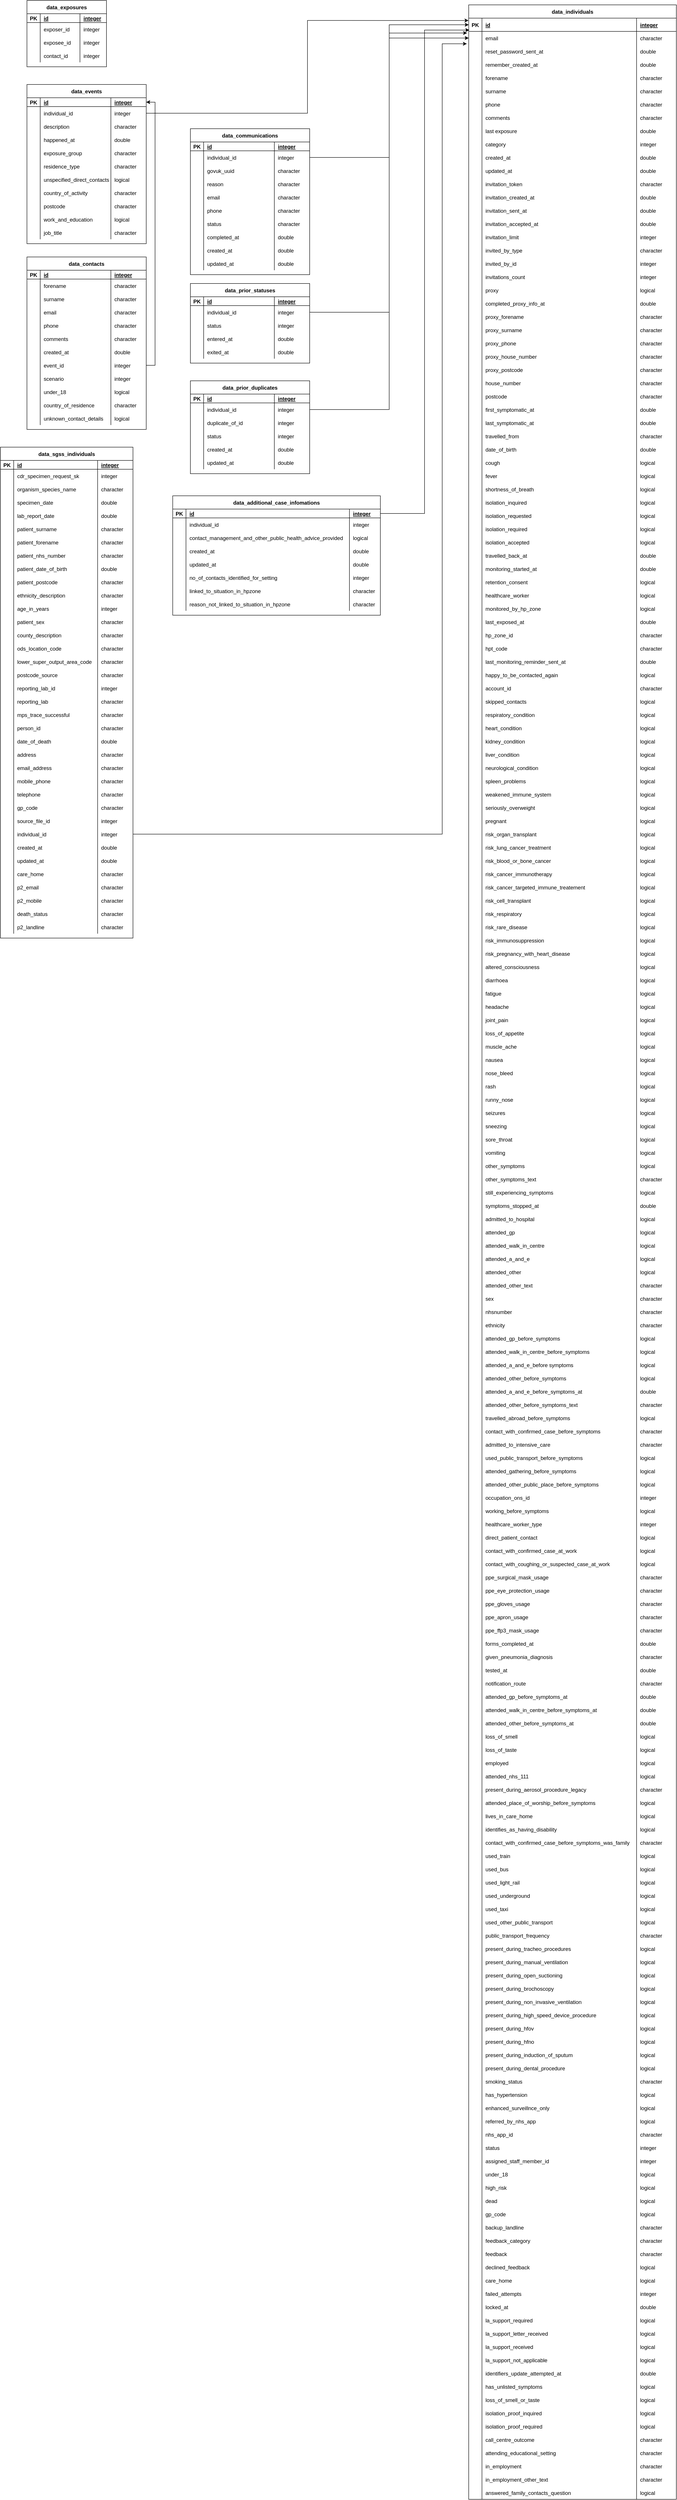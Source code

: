 <mxfile version="13.4.9" type="github" pages="3"><diagram id="yHCWmKSbXsdyhyYN0CPh" name="db_tables"><mxGraphModel dx="4753" dy="2677" grid="1" gridSize="10" guides="1" tooltips="1" connect="1" arrows="1" fold="1" page="1" pageScale="1" pageWidth="2339" pageHeight="5800" math="0" shadow="0"><root><mxCell id="0"/><mxCell id="1" parent="0"/><mxCell id="xirZuzfYQTVXYPE7NxKs-158" value="data_exposures" style="shape=table;startSize=30;container=1;collapsible=1;childLayout=tableLayout;fixedRows=1;rowLines=0;fontStyle=1;align=center;resizeLast=1;" parent="1" vertex="1"><mxGeometry x="270" y="70" width="180" height="150" as="geometry"/></mxCell><mxCell id="xirZuzfYQTVXYPE7NxKs-159" value="" style="shape=partialRectangle;collapsible=0;dropTarget=0;pointerEvents=0;fillColor=none;top=0;left=0;bottom=1;right=0;points=[[0,0.5],[1,0.5]];portConstraint=eastwest;" parent="xirZuzfYQTVXYPE7NxKs-158" vertex="1"><mxGeometry y="30" width="180" height="20" as="geometry"/></mxCell><mxCell id="xirZuzfYQTVXYPE7NxKs-160" value="PK" style="shape=partialRectangle;connectable=0;fillColor=none;top=0;left=0;bottom=0;right=0;fontStyle=1;overflow=hidden;" parent="xirZuzfYQTVXYPE7NxKs-159" vertex="1"><mxGeometry width="30" height="20" as="geometry"/></mxCell><mxCell id="xirZuzfYQTVXYPE7NxKs-161" value="id" style="shape=partialRectangle;connectable=0;fillColor=none;top=0;left=0;bottom=0;right=0;align=left;spacingLeft=6;fontStyle=5;overflow=hidden;" parent="xirZuzfYQTVXYPE7NxKs-159" vertex="1"><mxGeometry x="30" width="90" height="20" as="geometry"/></mxCell><mxCell id="xirZuzfYQTVXYPE7NxKs-171" value="integer" style="shape=partialRectangle;connectable=0;fillColor=none;top=0;left=0;bottom=0;right=0;align=left;spacingLeft=6;fontStyle=5;overflow=hidden;" parent="xirZuzfYQTVXYPE7NxKs-159" vertex="1"><mxGeometry x="120" width="60" height="20" as="geometry"/></mxCell><mxCell id="xirZuzfYQTVXYPE7NxKs-162" value="" style="shape=partialRectangle;collapsible=0;dropTarget=0;pointerEvents=0;fillColor=none;top=0;left=0;bottom=0;right=0;points=[[0,0.5],[1,0.5]];portConstraint=eastwest;" parent="xirZuzfYQTVXYPE7NxKs-158" vertex="1"><mxGeometry y="50" width="180" height="30" as="geometry"/></mxCell><mxCell id="xirZuzfYQTVXYPE7NxKs-163" value="" style="shape=partialRectangle;connectable=0;fillColor=none;top=0;left=0;bottom=0;right=0;editable=1;overflow=hidden;" parent="xirZuzfYQTVXYPE7NxKs-162" vertex="1"><mxGeometry width="30" height="30" as="geometry"/></mxCell><mxCell id="xirZuzfYQTVXYPE7NxKs-164" value="exposer_id" style="shape=partialRectangle;connectable=0;fillColor=none;top=0;left=0;bottom=0;right=0;align=left;spacingLeft=6;overflow=hidden;" parent="xirZuzfYQTVXYPE7NxKs-162" vertex="1"><mxGeometry x="30" width="90" height="30" as="geometry"/></mxCell><mxCell id="xirZuzfYQTVXYPE7NxKs-172" value="integer" style="shape=partialRectangle;connectable=0;fillColor=none;top=0;left=0;bottom=0;right=0;align=left;spacingLeft=6;overflow=hidden;" parent="xirZuzfYQTVXYPE7NxKs-162" vertex="1"><mxGeometry x="120" width="60" height="30" as="geometry"/></mxCell><mxCell id="xirZuzfYQTVXYPE7NxKs-165" value="" style="shape=partialRectangle;collapsible=0;dropTarget=0;pointerEvents=0;fillColor=none;top=0;left=0;bottom=0;right=0;points=[[0,0.5],[1,0.5]];portConstraint=eastwest;" parent="xirZuzfYQTVXYPE7NxKs-158" vertex="1"><mxGeometry y="80" width="180" height="30" as="geometry"/></mxCell><mxCell id="xirZuzfYQTVXYPE7NxKs-166" value="" style="shape=partialRectangle;connectable=0;fillColor=none;top=0;left=0;bottom=0;right=0;editable=1;overflow=hidden;" parent="xirZuzfYQTVXYPE7NxKs-165" vertex="1"><mxGeometry width="30" height="30" as="geometry"/></mxCell><mxCell id="xirZuzfYQTVXYPE7NxKs-167" value="exposee_id" style="shape=partialRectangle;connectable=0;fillColor=none;top=0;left=0;bottom=0;right=0;align=left;spacingLeft=6;overflow=hidden;" parent="xirZuzfYQTVXYPE7NxKs-165" vertex="1"><mxGeometry x="30" width="90" height="30" as="geometry"/></mxCell><mxCell id="xirZuzfYQTVXYPE7NxKs-173" value="integer" style="shape=partialRectangle;connectable=0;fillColor=none;top=0;left=0;bottom=0;right=0;align=left;spacingLeft=6;overflow=hidden;" parent="xirZuzfYQTVXYPE7NxKs-165" vertex="1"><mxGeometry x="120" width="60" height="30" as="geometry"/></mxCell><mxCell id="xirZuzfYQTVXYPE7NxKs-168" value="" style="shape=partialRectangle;collapsible=0;dropTarget=0;pointerEvents=0;fillColor=none;top=0;left=0;bottom=0;right=0;points=[[0,0.5],[1,0.5]];portConstraint=eastwest;" parent="xirZuzfYQTVXYPE7NxKs-158" vertex="1"><mxGeometry y="110" width="180" height="30" as="geometry"/></mxCell><mxCell id="xirZuzfYQTVXYPE7NxKs-169" value="" style="shape=partialRectangle;connectable=0;fillColor=none;top=0;left=0;bottom=0;right=0;editable=1;overflow=hidden;" parent="xirZuzfYQTVXYPE7NxKs-168" vertex="1"><mxGeometry width="30" height="30" as="geometry"/></mxCell><mxCell id="xirZuzfYQTVXYPE7NxKs-170" value="contact_id" style="shape=partialRectangle;connectable=0;fillColor=none;top=0;left=0;bottom=0;right=0;align=left;spacingLeft=6;overflow=hidden;" parent="xirZuzfYQTVXYPE7NxKs-168" vertex="1"><mxGeometry x="30" width="90" height="30" as="geometry"/></mxCell><mxCell id="xirZuzfYQTVXYPE7NxKs-174" value="integer" style="shape=partialRectangle;connectable=0;fillColor=none;top=0;left=0;bottom=0;right=0;align=left;spacingLeft=6;overflow=hidden;" parent="xirZuzfYQTVXYPE7NxKs-168" vertex="1"><mxGeometry x="120" width="60" height="30" as="geometry"/></mxCell><mxCell id="xirZuzfYQTVXYPE7NxKs-175" value="data_events" style="shape=table;startSize=30;container=1;collapsible=1;childLayout=tableLayout;fixedRows=1;rowLines=0;fontStyle=1;align=center;resizeLast=1;" parent="1" vertex="1"><mxGeometry x="270" y="260" width="270" height="360" as="geometry"/></mxCell><mxCell id="xirZuzfYQTVXYPE7NxKs-176" value="" style="shape=partialRectangle;collapsible=0;dropTarget=0;pointerEvents=0;fillColor=none;top=0;left=0;bottom=1;right=0;points=[[0,0.5],[1,0.5]];portConstraint=eastwest;" parent="xirZuzfYQTVXYPE7NxKs-175" vertex="1"><mxGeometry y="30" width="270" height="20" as="geometry"/></mxCell><mxCell id="xirZuzfYQTVXYPE7NxKs-177" value="PK" style="shape=partialRectangle;connectable=0;fillColor=none;top=0;left=0;bottom=0;right=0;fontStyle=1;overflow=hidden;" parent="xirZuzfYQTVXYPE7NxKs-176" vertex="1"><mxGeometry width="30" height="20" as="geometry"/></mxCell><mxCell id="xirZuzfYQTVXYPE7NxKs-178" value="id" style="shape=partialRectangle;connectable=0;fillColor=none;top=0;left=0;bottom=0;right=0;align=left;spacingLeft=6;fontStyle=5;overflow=hidden;" parent="xirZuzfYQTVXYPE7NxKs-176" vertex="1"><mxGeometry x="30" width="160" height="20" as="geometry"/></mxCell><mxCell id="xirZuzfYQTVXYPE7NxKs-179" value="integer" style="shape=partialRectangle;connectable=0;fillColor=none;top=0;left=0;bottom=0;right=0;align=left;spacingLeft=6;fontStyle=5;overflow=hidden;" parent="xirZuzfYQTVXYPE7NxKs-176" vertex="1"><mxGeometry x="190" width="80" height="20" as="geometry"/></mxCell><mxCell id="xirZuzfYQTVXYPE7NxKs-180" value="" style="shape=partialRectangle;collapsible=0;dropTarget=0;pointerEvents=0;fillColor=none;top=0;left=0;bottom=0;right=0;points=[[0,0.5],[1,0.5]];portConstraint=eastwest;" parent="xirZuzfYQTVXYPE7NxKs-175" vertex="1"><mxGeometry y="50" width="270" height="30" as="geometry"/></mxCell><mxCell id="xirZuzfYQTVXYPE7NxKs-181" value="" style="shape=partialRectangle;connectable=0;fillColor=none;top=0;left=0;bottom=0;right=0;editable=1;overflow=hidden;" parent="xirZuzfYQTVXYPE7NxKs-180" vertex="1"><mxGeometry width="30" height="30" as="geometry"/></mxCell><mxCell id="xirZuzfYQTVXYPE7NxKs-182" value="individual_id" style="shape=partialRectangle;connectable=0;fillColor=none;top=0;left=0;bottom=0;right=0;align=left;spacingLeft=6;overflow=hidden;" parent="xirZuzfYQTVXYPE7NxKs-180" vertex="1"><mxGeometry x="30" width="160" height="30" as="geometry"/></mxCell><mxCell id="xirZuzfYQTVXYPE7NxKs-183" value="integer" style="shape=partialRectangle;connectable=0;fillColor=none;top=0;left=0;bottom=0;right=0;align=left;spacingLeft=6;overflow=hidden;" parent="xirZuzfYQTVXYPE7NxKs-180" vertex="1"><mxGeometry x="190" width="80" height="30" as="geometry"/></mxCell><mxCell id="xirZuzfYQTVXYPE7NxKs-184" value="" style="shape=partialRectangle;collapsible=0;dropTarget=0;pointerEvents=0;fillColor=none;top=0;left=0;bottom=0;right=0;points=[[0,0.5],[1,0.5]];portConstraint=eastwest;" parent="xirZuzfYQTVXYPE7NxKs-175" vertex="1"><mxGeometry y="80" width="270" height="30" as="geometry"/></mxCell><mxCell id="xirZuzfYQTVXYPE7NxKs-185" value="" style="shape=partialRectangle;connectable=0;fillColor=none;top=0;left=0;bottom=0;right=0;editable=1;overflow=hidden;" parent="xirZuzfYQTVXYPE7NxKs-184" vertex="1"><mxGeometry width="30" height="30" as="geometry"/></mxCell><mxCell id="xirZuzfYQTVXYPE7NxKs-186" value="description" style="shape=partialRectangle;connectable=0;fillColor=none;top=0;left=0;bottom=0;right=0;align=left;spacingLeft=6;overflow=hidden;" parent="xirZuzfYQTVXYPE7NxKs-184" vertex="1"><mxGeometry x="30" width="160" height="30" as="geometry"/></mxCell><mxCell id="xirZuzfYQTVXYPE7NxKs-187" value="character" style="shape=partialRectangle;connectable=0;fillColor=none;top=0;left=0;bottom=0;right=0;align=left;spacingLeft=6;overflow=hidden;" parent="xirZuzfYQTVXYPE7NxKs-184" vertex="1"><mxGeometry x="190" width="80" height="30" as="geometry"/></mxCell><mxCell id="xirZuzfYQTVXYPE7NxKs-188" value="" style="shape=partialRectangle;collapsible=0;dropTarget=0;pointerEvents=0;fillColor=none;top=0;left=0;bottom=0;right=0;points=[[0,0.5],[1,0.5]];portConstraint=eastwest;" parent="xirZuzfYQTVXYPE7NxKs-175" vertex="1"><mxGeometry y="110" width="270" height="30" as="geometry"/></mxCell><mxCell id="xirZuzfYQTVXYPE7NxKs-189" value="" style="shape=partialRectangle;connectable=0;fillColor=none;top=0;left=0;bottom=0;right=0;editable=1;overflow=hidden;" parent="xirZuzfYQTVXYPE7NxKs-188" vertex="1"><mxGeometry width="30" height="30" as="geometry"/></mxCell><mxCell id="xirZuzfYQTVXYPE7NxKs-190" value="happened_at" style="shape=partialRectangle;connectable=0;fillColor=none;top=0;left=0;bottom=0;right=0;align=left;spacingLeft=6;overflow=hidden;" parent="xirZuzfYQTVXYPE7NxKs-188" vertex="1"><mxGeometry x="30" width="160" height="30" as="geometry"/></mxCell><mxCell id="xirZuzfYQTVXYPE7NxKs-191" value="double" style="shape=partialRectangle;connectable=0;fillColor=none;top=0;left=0;bottom=0;right=0;align=left;spacingLeft=6;overflow=hidden;" parent="xirZuzfYQTVXYPE7NxKs-188" vertex="1"><mxGeometry x="190" width="80" height="30" as="geometry"/></mxCell><mxCell id="xirZuzfYQTVXYPE7NxKs-208" style="shape=partialRectangle;collapsible=0;dropTarget=0;pointerEvents=0;fillColor=none;top=0;left=0;bottom=0;right=0;points=[[0,0.5],[1,0.5]];portConstraint=eastwest;" parent="xirZuzfYQTVXYPE7NxKs-175" vertex="1"><mxGeometry y="140" width="270" height="30" as="geometry"/></mxCell><mxCell id="xirZuzfYQTVXYPE7NxKs-209" style="shape=partialRectangle;connectable=0;fillColor=none;top=0;left=0;bottom=0;right=0;editable=1;overflow=hidden;" parent="xirZuzfYQTVXYPE7NxKs-208" vertex="1"><mxGeometry width="30" height="30" as="geometry"/></mxCell><mxCell id="xirZuzfYQTVXYPE7NxKs-210" value="exposure_group" style="shape=partialRectangle;connectable=0;fillColor=none;top=0;left=0;bottom=0;right=0;align=left;spacingLeft=6;overflow=hidden;" parent="xirZuzfYQTVXYPE7NxKs-208" vertex="1"><mxGeometry x="30" width="160" height="30" as="geometry"/></mxCell><mxCell id="xirZuzfYQTVXYPE7NxKs-211" value="character" style="shape=partialRectangle;connectable=0;fillColor=none;top=0;left=0;bottom=0;right=0;align=left;spacingLeft=6;overflow=hidden;" parent="xirZuzfYQTVXYPE7NxKs-208" vertex="1"><mxGeometry x="190" width="80" height="30" as="geometry"/></mxCell><mxCell id="xirZuzfYQTVXYPE7NxKs-204" style="shape=partialRectangle;collapsible=0;dropTarget=0;pointerEvents=0;fillColor=none;top=0;left=0;bottom=0;right=0;points=[[0,0.5],[1,0.5]];portConstraint=eastwest;" parent="xirZuzfYQTVXYPE7NxKs-175" vertex="1"><mxGeometry y="170" width="270" height="30" as="geometry"/></mxCell><mxCell id="xirZuzfYQTVXYPE7NxKs-205" style="shape=partialRectangle;connectable=0;fillColor=none;top=0;left=0;bottom=0;right=0;editable=1;overflow=hidden;" parent="xirZuzfYQTVXYPE7NxKs-204" vertex="1"><mxGeometry width="30" height="30" as="geometry"/></mxCell><mxCell id="xirZuzfYQTVXYPE7NxKs-206" value="residence_type" style="shape=partialRectangle;connectable=0;fillColor=none;top=0;left=0;bottom=0;right=0;align=left;spacingLeft=6;overflow=hidden;" parent="xirZuzfYQTVXYPE7NxKs-204" vertex="1"><mxGeometry x="30" width="160" height="30" as="geometry"/></mxCell><mxCell id="xirZuzfYQTVXYPE7NxKs-207" value="character" style="shape=partialRectangle;connectable=0;fillColor=none;top=0;left=0;bottom=0;right=0;align=left;spacingLeft=6;overflow=hidden;" parent="xirZuzfYQTVXYPE7NxKs-204" vertex="1"><mxGeometry x="190" width="80" height="30" as="geometry"/></mxCell><mxCell id="xirZuzfYQTVXYPE7NxKs-200" style="shape=partialRectangle;collapsible=0;dropTarget=0;pointerEvents=0;fillColor=none;top=0;left=0;bottom=0;right=0;points=[[0,0.5],[1,0.5]];portConstraint=eastwest;" parent="xirZuzfYQTVXYPE7NxKs-175" vertex="1"><mxGeometry y="200" width="270" height="30" as="geometry"/></mxCell><mxCell id="xirZuzfYQTVXYPE7NxKs-201" style="shape=partialRectangle;connectable=0;fillColor=none;top=0;left=0;bottom=0;right=0;editable=1;overflow=hidden;" parent="xirZuzfYQTVXYPE7NxKs-200" vertex="1"><mxGeometry width="30" height="30" as="geometry"/></mxCell><mxCell id="xirZuzfYQTVXYPE7NxKs-202" value="unspecified_direct_contacts" style="shape=partialRectangle;connectable=0;fillColor=none;top=0;left=0;bottom=0;right=0;align=left;spacingLeft=6;overflow=hidden;" parent="xirZuzfYQTVXYPE7NxKs-200" vertex="1"><mxGeometry x="30" width="160" height="30" as="geometry"/></mxCell><mxCell id="xirZuzfYQTVXYPE7NxKs-203" value="logical" style="shape=partialRectangle;connectable=0;fillColor=none;top=0;left=0;bottom=0;right=0;align=left;spacingLeft=6;overflow=hidden;" parent="xirZuzfYQTVXYPE7NxKs-200" vertex="1"><mxGeometry x="190" width="80" height="30" as="geometry"/></mxCell><mxCell id="xirZuzfYQTVXYPE7NxKs-196" style="shape=partialRectangle;collapsible=0;dropTarget=0;pointerEvents=0;fillColor=none;top=0;left=0;bottom=0;right=0;points=[[0,0.5],[1,0.5]];portConstraint=eastwest;" parent="xirZuzfYQTVXYPE7NxKs-175" vertex="1"><mxGeometry y="230" width="270" height="30" as="geometry"/></mxCell><mxCell id="xirZuzfYQTVXYPE7NxKs-197" style="shape=partialRectangle;connectable=0;fillColor=none;top=0;left=0;bottom=0;right=0;editable=1;overflow=hidden;" parent="xirZuzfYQTVXYPE7NxKs-196" vertex="1"><mxGeometry width="30" height="30" as="geometry"/></mxCell><mxCell id="xirZuzfYQTVXYPE7NxKs-198" value="country_of_activity" style="shape=partialRectangle;connectable=0;fillColor=none;top=0;left=0;bottom=0;right=0;align=left;spacingLeft=6;overflow=hidden;" parent="xirZuzfYQTVXYPE7NxKs-196" vertex="1"><mxGeometry x="30" width="160" height="30" as="geometry"/></mxCell><mxCell id="xirZuzfYQTVXYPE7NxKs-199" value="character" style="shape=partialRectangle;connectable=0;fillColor=none;top=0;left=0;bottom=0;right=0;align=left;spacingLeft=6;overflow=hidden;" parent="xirZuzfYQTVXYPE7NxKs-196" vertex="1"><mxGeometry x="190" width="80" height="30" as="geometry"/></mxCell><mxCell id="xirZuzfYQTVXYPE7NxKs-192" style="shape=partialRectangle;collapsible=0;dropTarget=0;pointerEvents=0;fillColor=none;top=0;left=0;bottom=0;right=0;points=[[0,0.5],[1,0.5]];portConstraint=eastwest;" parent="xirZuzfYQTVXYPE7NxKs-175" vertex="1"><mxGeometry y="260" width="270" height="30" as="geometry"/></mxCell><mxCell id="xirZuzfYQTVXYPE7NxKs-193" style="shape=partialRectangle;connectable=0;fillColor=none;top=0;left=0;bottom=0;right=0;editable=1;overflow=hidden;" parent="xirZuzfYQTVXYPE7NxKs-192" vertex="1"><mxGeometry width="30" height="30" as="geometry"/></mxCell><mxCell id="xirZuzfYQTVXYPE7NxKs-194" value="postcode" style="shape=partialRectangle;connectable=0;fillColor=none;top=0;left=0;bottom=0;right=0;align=left;spacingLeft=6;overflow=hidden;" parent="xirZuzfYQTVXYPE7NxKs-192" vertex="1"><mxGeometry x="30" width="160" height="30" as="geometry"/></mxCell><mxCell id="xirZuzfYQTVXYPE7NxKs-195" value="character" style="shape=partialRectangle;connectable=0;fillColor=none;top=0;left=0;bottom=0;right=0;align=left;spacingLeft=6;overflow=hidden;" parent="xirZuzfYQTVXYPE7NxKs-192" vertex="1"><mxGeometry x="190" width="80" height="30" as="geometry"/></mxCell><mxCell id="xirZuzfYQTVXYPE7NxKs-220" style="shape=partialRectangle;collapsible=0;dropTarget=0;pointerEvents=0;fillColor=none;top=0;left=0;bottom=0;right=0;points=[[0,0.5],[1,0.5]];portConstraint=eastwest;" parent="xirZuzfYQTVXYPE7NxKs-175" vertex="1"><mxGeometry y="290" width="270" height="30" as="geometry"/></mxCell><mxCell id="xirZuzfYQTVXYPE7NxKs-221" style="shape=partialRectangle;connectable=0;fillColor=none;top=0;left=0;bottom=0;right=0;editable=1;overflow=hidden;" parent="xirZuzfYQTVXYPE7NxKs-220" vertex="1"><mxGeometry width="30" height="30" as="geometry"/></mxCell><mxCell id="xirZuzfYQTVXYPE7NxKs-222" value="work_and_education" style="shape=partialRectangle;connectable=0;fillColor=none;top=0;left=0;bottom=0;right=0;align=left;spacingLeft=6;overflow=hidden;" parent="xirZuzfYQTVXYPE7NxKs-220" vertex="1"><mxGeometry x="30" width="160" height="30" as="geometry"/></mxCell><mxCell id="xirZuzfYQTVXYPE7NxKs-223" value="logical" style="shape=partialRectangle;connectable=0;fillColor=none;top=0;left=0;bottom=0;right=0;align=left;spacingLeft=6;overflow=hidden;" parent="xirZuzfYQTVXYPE7NxKs-220" vertex="1"><mxGeometry x="190" width="80" height="30" as="geometry"/></mxCell><mxCell id="xirZuzfYQTVXYPE7NxKs-216" style="shape=partialRectangle;collapsible=0;dropTarget=0;pointerEvents=0;fillColor=none;top=0;left=0;bottom=0;right=0;points=[[0,0.5],[1,0.5]];portConstraint=eastwest;" parent="xirZuzfYQTVXYPE7NxKs-175" vertex="1"><mxGeometry y="320" width="270" height="30" as="geometry"/></mxCell><mxCell id="xirZuzfYQTVXYPE7NxKs-217" style="shape=partialRectangle;connectable=0;fillColor=none;top=0;left=0;bottom=0;right=0;editable=1;overflow=hidden;" parent="xirZuzfYQTVXYPE7NxKs-216" vertex="1"><mxGeometry width="30" height="30" as="geometry"/></mxCell><mxCell id="xirZuzfYQTVXYPE7NxKs-218" value="job_title" style="shape=partialRectangle;connectable=0;fillColor=none;top=0;left=0;bottom=0;right=0;align=left;spacingLeft=6;overflow=hidden;" parent="xirZuzfYQTVXYPE7NxKs-216" vertex="1"><mxGeometry x="30" width="160" height="30" as="geometry"/></mxCell><mxCell id="xirZuzfYQTVXYPE7NxKs-219" value="character" style="shape=partialRectangle;connectable=0;fillColor=none;top=0;left=0;bottom=0;right=0;align=left;spacingLeft=6;overflow=hidden;" parent="xirZuzfYQTVXYPE7NxKs-216" vertex="1"><mxGeometry x="190" width="80" height="30" as="geometry"/></mxCell><mxCell id="xirZuzfYQTVXYPE7NxKs-224" value="data_contacts" style="shape=table;startSize=30;container=1;collapsible=1;childLayout=tableLayout;fixedRows=1;rowLines=0;fontStyle=1;align=center;resizeLast=1;" parent="1" vertex="1"><mxGeometry x="270" y="650" width="270" height="390" as="geometry"/></mxCell><mxCell id="xirZuzfYQTVXYPE7NxKs-225" value="" style="shape=partialRectangle;collapsible=0;dropTarget=0;pointerEvents=0;fillColor=none;top=0;left=0;bottom=1;right=0;points=[[0,0.5],[1,0.5]];portConstraint=eastwest;" parent="xirZuzfYQTVXYPE7NxKs-224" vertex="1"><mxGeometry y="30" width="270" height="20" as="geometry"/></mxCell><mxCell id="xirZuzfYQTVXYPE7NxKs-226" value="PK" style="shape=partialRectangle;connectable=0;fillColor=none;top=0;left=0;bottom=0;right=0;fontStyle=1;overflow=hidden;" parent="xirZuzfYQTVXYPE7NxKs-225" vertex="1"><mxGeometry width="30" height="20" as="geometry"/></mxCell><mxCell id="xirZuzfYQTVXYPE7NxKs-227" value="id" style="shape=partialRectangle;connectable=0;fillColor=none;top=0;left=0;bottom=0;right=0;align=left;spacingLeft=6;fontStyle=5;overflow=hidden;" parent="xirZuzfYQTVXYPE7NxKs-225" vertex="1"><mxGeometry x="30" width="160" height="20" as="geometry"/></mxCell><mxCell id="xirZuzfYQTVXYPE7NxKs-228" value="integer" style="shape=partialRectangle;connectable=0;fillColor=none;top=0;left=0;bottom=0;right=0;align=left;spacingLeft=6;fontStyle=5;overflow=hidden;" parent="xirZuzfYQTVXYPE7NxKs-225" vertex="1"><mxGeometry x="190" width="80" height="20" as="geometry"/></mxCell><mxCell id="xirZuzfYQTVXYPE7NxKs-229" value="" style="shape=partialRectangle;collapsible=0;dropTarget=0;pointerEvents=0;fillColor=none;top=0;left=0;bottom=0;right=0;points=[[0,0.5],[1,0.5]];portConstraint=eastwest;" parent="xirZuzfYQTVXYPE7NxKs-224" vertex="1"><mxGeometry y="50" width="270" height="30" as="geometry"/></mxCell><mxCell id="xirZuzfYQTVXYPE7NxKs-230" value="" style="shape=partialRectangle;connectable=0;fillColor=none;top=0;left=0;bottom=0;right=0;editable=1;overflow=hidden;" parent="xirZuzfYQTVXYPE7NxKs-229" vertex="1"><mxGeometry width="30" height="30" as="geometry"/></mxCell><mxCell id="xirZuzfYQTVXYPE7NxKs-231" value="forename" style="shape=partialRectangle;connectable=0;fillColor=none;top=0;left=0;bottom=0;right=0;align=left;spacingLeft=6;overflow=hidden;" parent="xirZuzfYQTVXYPE7NxKs-229" vertex="1"><mxGeometry x="30" width="160" height="30" as="geometry"/></mxCell><mxCell id="xirZuzfYQTVXYPE7NxKs-232" value="character" style="shape=partialRectangle;connectable=0;fillColor=none;top=0;left=0;bottom=0;right=0;align=left;spacingLeft=6;overflow=hidden;" parent="xirZuzfYQTVXYPE7NxKs-229" vertex="1"><mxGeometry x="190" width="80" height="30" as="geometry"/></mxCell><mxCell id="xirZuzfYQTVXYPE7NxKs-233" value="" style="shape=partialRectangle;collapsible=0;dropTarget=0;pointerEvents=0;fillColor=none;top=0;left=0;bottom=0;right=0;points=[[0,0.5],[1,0.5]];portConstraint=eastwest;" parent="xirZuzfYQTVXYPE7NxKs-224" vertex="1"><mxGeometry y="80" width="270" height="30" as="geometry"/></mxCell><mxCell id="xirZuzfYQTVXYPE7NxKs-234" value="" style="shape=partialRectangle;connectable=0;fillColor=none;top=0;left=0;bottom=0;right=0;editable=1;overflow=hidden;" parent="xirZuzfYQTVXYPE7NxKs-233" vertex="1"><mxGeometry width="30" height="30" as="geometry"/></mxCell><mxCell id="xirZuzfYQTVXYPE7NxKs-235" value="surname" style="shape=partialRectangle;connectable=0;fillColor=none;top=0;left=0;bottom=0;right=0;align=left;spacingLeft=6;overflow=hidden;" parent="xirZuzfYQTVXYPE7NxKs-233" vertex="1"><mxGeometry x="30" width="160" height="30" as="geometry"/></mxCell><mxCell id="xirZuzfYQTVXYPE7NxKs-236" value="character" style="shape=partialRectangle;connectable=0;fillColor=none;top=0;left=0;bottom=0;right=0;align=left;spacingLeft=6;overflow=hidden;" parent="xirZuzfYQTVXYPE7NxKs-233" vertex="1"><mxGeometry x="190" width="80" height="30" as="geometry"/></mxCell><mxCell id="xirZuzfYQTVXYPE7NxKs-237" value="" style="shape=partialRectangle;collapsible=0;dropTarget=0;pointerEvents=0;fillColor=none;top=0;left=0;bottom=0;right=0;points=[[0,0.5],[1,0.5]];portConstraint=eastwest;" parent="xirZuzfYQTVXYPE7NxKs-224" vertex="1"><mxGeometry y="110" width="270" height="30" as="geometry"/></mxCell><mxCell id="xirZuzfYQTVXYPE7NxKs-238" value="" style="shape=partialRectangle;connectable=0;fillColor=none;top=0;left=0;bottom=0;right=0;editable=1;overflow=hidden;" parent="xirZuzfYQTVXYPE7NxKs-237" vertex="1"><mxGeometry width="30" height="30" as="geometry"/></mxCell><mxCell id="xirZuzfYQTVXYPE7NxKs-239" value="email" style="shape=partialRectangle;connectable=0;fillColor=none;top=0;left=0;bottom=0;right=0;align=left;spacingLeft=6;overflow=hidden;" parent="xirZuzfYQTVXYPE7NxKs-237" vertex="1"><mxGeometry x="30" width="160" height="30" as="geometry"/></mxCell><mxCell id="xirZuzfYQTVXYPE7NxKs-240" value="character" style="shape=partialRectangle;connectable=0;fillColor=none;top=0;left=0;bottom=0;right=0;align=left;spacingLeft=6;overflow=hidden;" parent="xirZuzfYQTVXYPE7NxKs-237" vertex="1"><mxGeometry x="190" width="80" height="30" as="geometry"/></mxCell><mxCell id="xirZuzfYQTVXYPE7NxKs-241" style="shape=partialRectangle;collapsible=0;dropTarget=0;pointerEvents=0;fillColor=none;top=0;left=0;bottom=0;right=0;points=[[0,0.5],[1,0.5]];portConstraint=eastwest;" parent="xirZuzfYQTVXYPE7NxKs-224" vertex="1"><mxGeometry y="140" width="270" height="30" as="geometry"/></mxCell><mxCell id="xirZuzfYQTVXYPE7NxKs-242" style="shape=partialRectangle;connectable=0;fillColor=none;top=0;left=0;bottom=0;right=0;editable=1;overflow=hidden;" parent="xirZuzfYQTVXYPE7NxKs-241" vertex="1"><mxGeometry width="30" height="30" as="geometry"/></mxCell><mxCell id="xirZuzfYQTVXYPE7NxKs-243" value="phone" style="shape=partialRectangle;connectable=0;fillColor=none;top=0;left=0;bottom=0;right=0;align=left;spacingLeft=6;overflow=hidden;" parent="xirZuzfYQTVXYPE7NxKs-241" vertex="1"><mxGeometry x="30" width="160" height="30" as="geometry"/></mxCell><mxCell id="xirZuzfYQTVXYPE7NxKs-244" value="character" style="shape=partialRectangle;connectable=0;fillColor=none;top=0;left=0;bottom=0;right=0;align=left;spacingLeft=6;overflow=hidden;" parent="xirZuzfYQTVXYPE7NxKs-241" vertex="1"><mxGeometry x="190" width="80" height="30" as="geometry"/></mxCell><mxCell id="xirZuzfYQTVXYPE7NxKs-245" style="shape=partialRectangle;collapsible=0;dropTarget=0;pointerEvents=0;fillColor=none;top=0;left=0;bottom=0;right=0;points=[[0,0.5],[1,0.5]];portConstraint=eastwest;" parent="xirZuzfYQTVXYPE7NxKs-224" vertex="1"><mxGeometry y="170" width="270" height="30" as="geometry"/></mxCell><mxCell id="xirZuzfYQTVXYPE7NxKs-246" style="shape=partialRectangle;connectable=0;fillColor=none;top=0;left=0;bottom=0;right=0;editable=1;overflow=hidden;" parent="xirZuzfYQTVXYPE7NxKs-245" vertex="1"><mxGeometry width="30" height="30" as="geometry"/></mxCell><mxCell id="xirZuzfYQTVXYPE7NxKs-247" value="comments" style="shape=partialRectangle;connectable=0;fillColor=none;top=0;left=0;bottom=0;right=0;align=left;spacingLeft=6;overflow=hidden;" parent="xirZuzfYQTVXYPE7NxKs-245" vertex="1"><mxGeometry x="30" width="160" height="30" as="geometry"/></mxCell><mxCell id="xirZuzfYQTVXYPE7NxKs-248" value="character" style="shape=partialRectangle;connectable=0;fillColor=none;top=0;left=0;bottom=0;right=0;align=left;spacingLeft=6;overflow=hidden;" parent="xirZuzfYQTVXYPE7NxKs-245" vertex="1"><mxGeometry x="190" width="80" height="30" as="geometry"/></mxCell><mxCell id="xirZuzfYQTVXYPE7NxKs-249" style="shape=partialRectangle;collapsible=0;dropTarget=0;pointerEvents=0;fillColor=none;top=0;left=0;bottom=0;right=0;points=[[0,0.5],[1,0.5]];portConstraint=eastwest;" parent="xirZuzfYQTVXYPE7NxKs-224" vertex="1"><mxGeometry y="200" width="270" height="30" as="geometry"/></mxCell><mxCell id="xirZuzfYQTVXYPE7NxKs-250" style="shape=partialRectangle;connectable=0;fillColor=none;top=0;left=0;bottom=0;right=0;editable=1;overflow=hidden;" parent="xirZuzfYQTVXYPE7NxKs-249" vertex="1"><mxGeometry width="30" height="30" as="geometry"/></mxCell><mxCell id="xirZuzfYQTVXYPE7NxKs-251" value="created_at" style="shape=partialRectangle;connectable=0;fillColor=none;top=0;left=0;bottom=0;right=0;align=left;spacingLeft=6;overflow=hidden;" parent="xirZuzfYQTVXYPE7NxKs-249" vertex="1"><mxGeometry x="30" width="160" height="30" as="geometry"/></mxCell><mxCell id="xirZuzfYQTVXYPE7NxKs-252" value="double" style="shape=partialRectangle;connectable=0;fillColor=none;top=0;left=0;bottom=0;right=0;align=left;spacingLeft=6;overflow=hidden;" parent="xirZuzfYQTVXYPE7NxKs-249" vertex="1"><mxGeometry x="190" width="80" height="30" as="geometry"/></mxCell><mxCell id="xirZuzfYQTVXYPE7NxKs-253" style="shape=partialRectangle;collapsible=0;dropTarget=0;pointerEvents=0;fillColor=none;top=0;left=0;bottom=0;right=0;points=[[0,0.5],[1,0.5]];portConstraint=eastwest;" parent="xirZuzfYQTVXYPE7NxKs-224" vertex="1"><mxGeometry y="230" width="270" height="30" as="geometry"/></mxCell><mxCell id="xirZuzfYQTVXYPE7NxKs-254" style="shape=partialRectangle;connectable=0;fillColor=none;top=0;left=0;bottom=0;right=0;editable=1;overflow=hidden;" parent="xirZuzfYQTVXYPE7NxKs-253" vertex="1"><mxGeometry width="30" height="30" as="geometry"/></mxCell><mxCell id="xirZuzfYQTVXYPE7NxKs-255" value="event_id" style="shape=partialRectangle;connectable=0;fillColor=none;top=0;left=0;bottom=0;right=0;align=left;spacingLeft=6;overflow=hidden;" parent="xirZuzfYQTVXYPE7NxKs-253" vertex="1"><mxGeometry x="30" width="160" height="30" as="geometry"/></mxCell><mxCell id="xirZuzfYQTVXYPE7NxKs-256" value="integer" style="shape=partialRectangle;connectable=0;fillColor=none;top=0;left=0;bottom=0;right=0;align=left;spacingLeft=6;overflow=hidden;" parent="xirZuzfYQTVXYPE7NxKs-253" vertex="1"><mxGeometry x="190" width="80" height="30" as="geometry"/></mxCell><mxCell id="xirZuzfYQTVXYPE7NxKs-257" style="shape=partialRectangle;collapsible=0;dropTarget=0;pointerEvents=0;fillColor=none;top=0;left=0;bottom=0;right=0;points=[[0,0.5],[1,0.5]];portConstraint=eastwest;" parent="xirZuzfYQTVXYPE7NxKs-224" vertex="1"><mxGeometry y="260" width="270" height="30" as="geometry"/></mxCell><mxCell id="xirZuzfYQTVXYPE7NxKs-258" style="shape=partialRectangle;connectable=0;fillColor=none;top=0;left=0;bottom=0;right=0;editable=1;overflow=hidden;" parent="xirZuzfYQTVXYPE7NxKs-257" vertex="1"><mxGeometry width="30" height="30" as="geometry"/></mxCell><mxCell id="xirZuzfYQTVXYPE7NxKs-259" value="scenario" style="shape=partialRectangle;connectable=0;fillColor=none;top=0;left=0;bottom=0;right=0;align=left;spacingLeft=6;overflow=hidden;" parent="xirZuzfYQTVXYPE7NxKs-257" vertex="1"><mxGeometry x="30" width="160" height="30" as="geometry"/></mxCell><mxCell id="xirZuzfYQTVXYPE7NxKs-260" value="integer" style="shape=partialRectangle;connectable=0;fillColor=none;top=0;left=0;bottom=0;right=0;align=left;spacingLeft=6;overflow=hidden;" parent="xirZuzfYQTVXYPE7NxKs-257" vertex="1"><mxGeometry x="190" width="80" height="30" as="geometry"/></mxCell><mxCell id="xirZuzfYQTVXYPE7NxKs-261" style="shape=partialRectangle;collapsible=0;dropTarget=0;pointerEvents=0;fillColor=none;top=0;left=0;bottom=0;right=0;points=[[0,0.5],[1,0.5]];portConstraint=eastwest;" parent="xirZuzfYQTVXYPE7NxKs-224" vertex="1"><mxGeometry y="290" width="270" height="30" as="geometry"/></mxCell><mxCell id="xirZuzfYQTVXYPE7NxKs-262" style="shape=partialRectangle;connectable=0;fillColor=none;top=0;left=0;bottom=0;right=0;editable=1;overflow=hidden;" parent="xirZuzfYQTVXYPE7NxKs-261" vertex="1"><mxGeometry width="30" height="30" as="geometry"/></mxCell><mxCell id="xirZuzfYQTVXYPE7NxKs-263" value="under_18" style="shape=partialRectangle;connectable=0;fillColor=none;top=0;left=0;bottom=0;right=0;align=left;spacingLeft=6;overflow=hidden;" parent="xirZuzfYQTVXYPE7NxKs-261" vertex="1"><mxGeometry x="30" width="160" height="30" as="geometry"/></mxCell><mxCell id="xirZuzfYQTVXYPE7NxKs-264" value="logical" style="shape=partialRectangle;connectable=0;fillColor=none;top=0;left=0;bottom=0;right=0;align=left;spacingLeft=6;overflow=hidden;" parent="xirZuzfYQTVXYPE7NxKs-261" vertex="1"><mxGeometry x="190" width="80" height="30" as="geometry"/></mxCell><mxCell id="xirZuzfYQTVXYPE7NxKs-265" style="shape=partialRectangle;collapsible=0;dropTarget=0;pointerEvents=0;fillColor=none;top=0;left=0;bottom=0;right=0;points=[[0,0.5],[1,0.5]];portConstraint=eastwest;" parent="xirZuzfYQTVXYPE7NxKs-224" vertex="1"><mxGeometry y="320" width="270" height="30" as="geometry"/></mxCell><mxCell id="xirZuzfYQTVXYPE7NxKs-266" style="shape=partialRectangle;connectable=0;fillColor=none;top=0;left=0;bottom=0;right=0;editable=1;overflow=hidden;" parent="xirZuzfYQTVXYPE7NxKs-265" vertex="1"><mxGeometry width="30" height="30" as="geometry"/></mxCell><mxCell id="xirZuzfYQTVXYPE7NxKs-267" value="country_of_residence" style="shape=partialRectangle;connectable=0;fillColor=none;top=0;left=0;bottom=0;right=0;align=left;spacingLeft=6;overflow=hidden;" parent="xirZuzfYQTVXYPE7NxKs-265" vertex="1"><mxGeometry x="30" width="160" height="30" as="geometry"/></mxCell><mxCell id="xirZuzfYQTVXYPE7NxKs-268" value="character" style="shape=partialRectangle;connectable=0;fillColor=none;top=0;left=0;bottom=0;right=0;align=left;spacingLeft=6;overflow=hidden;" parent="xirZuzfYQTVXYPE7NxKs-265" vertex="1"><mxGeometry x="190" width="80" height="30" as="geometry"/></mxCell><mxCell id="xirZuzfYQTVXYPE7NxKs-269" style="shape=partialRectangle;collapsible=0;dropTarget=0;pointerEvents=0;fillColor=none;top=0;left=0;bottom=0;right=0;points=[[0,0.5],[1,0.5]];portConstraint=eastwest;" parent="xirZuzfYQTVXYPE7NxKs-224" vertex="1"><mxGeometry y="350" width="270" height="30" as="geometry"/></mxCell><mxCell id="xirZuzfYQTVXYPE7NxKs-270" style="shape=partialRectangle;connectable=0;fillColor=none;top=0;left=0;bottom=0;right=0;editable=1;overflow=hidden;" parent="xirZuzfYQTVXYPE7NxKs-269" vertex="1"><mxGeometry width="30" height="30" as="geometry"/></mxCell><mxCell id="xirZuzfYQTVXYPE7NxKs-271" value="unknown_contact_details" style="shape=partialRectangle;connectable=0;fillColor=none;top=0;left=0;bottom=0;right=0;align=left;spacingLeft=6;overflow=hidden;" parent="xirZuzfYQTVXYPE7NxKs-269" vertex="1"><mxGeometry x="30" width="160" height="30" as="geometry"/></mxCell><mxCell id="xirZuzfYQTVXYPE7NxKs-272" value="logical" style="shape=partialRectangle;connectable=0;fillColor=none;top=0;left=0;bottom=0;right=0;align=left;spacingLeft=6;overflow=hidden;" parent="xirZuzfYQTVXYPE7NxKs-269" vertex="1"><mxGeometry x="190" width="80" height="30" as="geometry"/></mxCell><mxCell id="xirZuzfYQTVXYPE7NxKs-273" value="data_communications" style="shape=table;startSize=30;container=1;collapsible=1;childLayout=tableLayout;fixedRows=1;rowLines=0;fontStyle=1;align=center;resizeLast=1;" parent="1" vertex="1"><mxGeometry x="640" y="360" width="270" height="330" as="geometry"/></mxCell><mxCell id="xirZuzfYQTVXYPE7NxKs-274" value="" style="shape=partialRectangle;collapsible=0;dropTarget=0;pointerEvents=0;fillColor=none;top=0;left=0;bottom=1;right=0;points=[[0,0.5],[1,0.5]];portConstraint=eastwest;" parent="xirZuzfYQTVXYPE7NxKs-273" vertex="1"><mxGeometry y="30" width="270" height="20" as="geometry"/></mxCell><mxCell id="xirZuzfYQTVXYPE7NxKs-275" value="PK" style="shape=partialRectangle;connectable=0;fillColor=none;top=0;left=0;bottom=0;right=0;fontStyle=1;overflow=hidden;" parent="xirZuzfYQTVXYPE7NxKs-274" vertex="1"><mxGeometry width="30" height="20" as="geometry"/></mxCell><mxCell id="xirZuzfYQTVXYPE7NxKs-276" value="id" style="shape=partialRectangle;connectable=0;fillColor=none;top=0;left=0;bottom=0;right=0;align=left;spacingLeft=6;fontStyle=5;overflow=hidden;" parent="xirZuzfYQTVXYPE7NxKs-274" vertex="1"><mxGeometry x="30" width="160" height="20" as="geometry"/></mxCell><mxCell id="xirZuzfYQTVXYPE7NxKs-277" value="integer" style="shape=partialRectangle;connectable=0;fillColor=none;top=0;left=0;bottom=0;right=0;align=left;spacingLeft=6;fontStyle=5;overflow=hidden;" parent="xirZuzfYQTVXYPE7NxKs-274" vertex="1"><mxGeometry x="190" width="80" height="20" as="geometry"/></mxCell><mxCell id="xirZuzfYQTVXYPE7NxKs-278" value="" style="shape=partialRectangle;collapsible=0;dropTarget=0;pointerEvents=0;fillColor=none;top=0;left=0;bottom=0;right=0;points=[[0,0.5],[1,0.5]];portConstraint=eastwest;" parent="xirZuzfYQTVXYPE7NxKs-273" vertex="1"><mxGeometry y="50" width="270" height="30" as="geometry"/></mxCell><mxCell id="xirZuzfYQTVXYPE7NxKs-279" value="" style="shape=partialRectangle;connectable=0;fillColor=none;top=0;left=0;bottom=0;right=0;editable=1;overflow=hidden;" parent="xirZuzfYQTVXYPE7NxKs-278" vertex="1"><mxGeometry width="30" height="30" as="geometry"/></mxCell><mxCell id="xirZuzfYQTVXYPE7NxKs-280" value="individual_id" style="shape=partialRectangle;connectable=0;fillColor=none;top=0;left=0;bottom=0;right=0;align=left;spacingLeft=6;overflow=hidden;" parent="xirZuzfYQTVXYPE7NxKs-278" vertex="1"><mxGeometry x="30" width="160" height="30" as="geometry"/></mxCell><mxCell id="xirZuzfYQTVXYPE7NxKs-281" value="integer" style="shape=partialRectangle;connectable=0;fillColor=none;top=0;left=0;bottom=0;right=0;align=left;spacingLeft=6;overflow=hidden;" parent="xirZuzfYQTVXYPE7NxKs-278" vertex="1"><mxGeometry x="190" width="80" height="30" as="geometry"/></mxCell><mxCell id="xirZuzfYQTVXYPE7NxKs-282" value="" style="shape=partialRectangle;collapsible=0;dropTarget=0;pointerEvents=0;fillColor=none;top=0;left=0;bottom=0;right=0;points=[[0,0.5],[1,0.5]];portConstraint=eastwest;" parent="xirZuzfYQTVXYPE7NxKs-273" vertex="1"><mxGeometry y="80" width="270" height="30" as="geometry"/></mxCell><mxCell id="xirZuzfYQTVXYPE7NxKs-283" value="" style="shape=partialRectangle;connectable=0;fillColor=none;top=0;left=0;bottom=0;right=0;editable=1;overflow=hidden;" parent="xirZuzfYQTVXYPE7NxKs-282" vertex="1"><mxGeometry width="30" height="30" as="geometry"/></mxCell><mxCell id="xirZuzfYQTVXYPE7NxKs-284" value="govuk_uuid" style="shape=partialRectangle;connectable=0;fillColor=none;top=0;left=0;bottom=0;right=0;align=left;spacingLeft=6;overflow=hidden;" parent="xirZuzfYQTVXYPE7NxKs-282" vertex="1"><mxGeometry x="30" width="160" height="30" as="geometry"/></mxCell><mxCell id="xirZuzfYQTVXYPE7NxKs-285" value="character" style="shape=partialRectangle;connectable=0;fillColor=none;top=0;left=0;bottom=0;right=0;align=left;spacingLeft=6;overflow=hidden;" parent="xirZuzfYQTVXYPE7NxKs-282" vertex="1"><mxGeometry x="190" width="80" height="30" as="geometry"/></mxCell><mxCell id="xirZuzfYQTVXYPE7NxKs-286" value="" style="shape=partialRectangle;collapsible=0;dropTarget=0;pointerEvents=0;fillColor=none;top=0;left=0;bottom=0;right=0;points=[[0,0.5],[1,0.5]];portConstraint=eastwest;" parent="xirZuzfYQTVXYPE7NxKs-273" vertex="1"><mxGeometry y="110" width="270" height="30" as="geometry"/></mxCell><mxCell id="xirZuzfYQTVXYPE7NxKs-287" value="" style="shape=partialRectangle;connectable=0;fillColor=none;top=0;left=0;bottom=0;right=0;editable=1;overflow=hidden;" parent="xirZuzfYQTVXYPE7NxKs-286" vertex="1"><mxGeometry width="30" height="30" as="geometry"/></mxCell><mxCell id="xirZuzfYQTVXYPE7NxKs-288" value="reason" style="shape=partialRectangle;connectable=0;fillColor=none;top=0;left=0;bottom=0;right=0;align=left;spacingLeft=6;overflow=hidden;" parent="xirZuzfYQTVXYPE7NxKs-286" vertex="1"><mxGeometry x="30" width="160" height="30" as="geometry"/></mxCell><mxCell id="xirZuzfYQTVXYPE7NxKs-289" value="character" style="shape=partialRectangle;connectable=0;fillColor=none;top=0;left=0;bottom=0;right=0;align=left;spacingLeft=6;overflow=hidden;" parent="xirZuzfYQTVXYPE7NxKs-286" vertex="1"><mxGeometry x="190" width="80" height="30" as="geometry"/></mxCell><mxCell id="xirZuzfYQTVXYPE7NxKs-290" style="shape=partialRectangle;collapsible=0;dropTarget=0;pointerEvents=0;fillColor=none;top=0;left=0;bottom=0;right=0;points=[[0,0.5],[1,0.5]];portConstraint=eastwest;" parent="xirZuzfYQTVXYPE7NxKs-273" vertex="1"><mxGeometry y="140" width="270" height="30" as="geometry"/></mxCell><mxCell id="xirZuzfYQTVXYPE7NxKs-291" style="shape=partialRectangle;connectable=0;fillColor=none;top=0;left=0;bottom=0;right=0;editable=1;overflow=hidden;" parent="xirZuzfYQTVXYPE7NxKs-290" vertex="1"><mxGeometry width="30" height="30" as="geometry"/></mxCell><mxCell id="xirZuzfYQTVXYPE7NxKs-292" value="email" style="shape=partialRectangle;connectable=0;fillColor=none;top=0;left=0;bottom=0;right=0;align=left;spacingLeft=6;overflow=hidden;" parent="xirZuzfYQTVXYPE7NxKs-290" vertex="1"><mxGeometry x="30" width="160" height="30" as="geometry"/></mxCell><mxCell id="xirZuzfYQTVXYPE7NxKs-293" value="character" style="shape=partialRectangle;connectable=0;fillColor=none;top=0;left=0;bottom=0;right=0;align=left;spacingLeft=6;overflow=hidden;" parent="xirZuzfYQTVXYPE7NxKs-290" vertex="1"><mxGeometry x="190" width="80" height="30" as="geometry"/></mxCell><mxCell id="xirZuzfYQTVXYPE7NxKs-294" style="shape=partialRectangle;collapsible=0;dropTarget=0;pointerEvents=0;fillColor=none;top=0;left=0;bottom=0;right=0;points=[[0,0.5],[1,0.5]];portConstraint=eastwest;" parent="xirZuzfYQTVXYPE7NxKs-273" vertex="1"><mxGeometry y="170" width="270" height="30" as="geometry"/></mxCell><mxCell id="xirZuzfYQTVXYPE7NxKs-295" style="shape=partialRectangle;connectable=0;fillColor=none;top=0;left=0;bottom=0;right=0;editable=1;overflow=hidden;" parent="xirZuzfYQTVXYPE7NxKs-294" vertex="1"><mxGeometry width="30" height="30" as="geometry"/></mxCell><mxCell id="xirZuzfYQTVXYPE7NxKs-296" value="phone" style="shape=partialRectangle;connectable=0;fillColor=none;top=0;left=0;bottom=0;right=0;align=left;spacingLeft=6;overflow=hidden;" parent="xirZuzfYQTVXYPE7NxKs-294" vertex="1"><mxGeometry x="30" width="160" height="30" as="geometry"/></mxCell><mxCell id="xirZuzfYQTVXYPE7NxKs-297" value="character" style="shape=partialRectangle;connectable=0;fillColor=none;top=0;left=0;bottom=0;right=0;align=left;spacingLeft=6;overflow=hidden;" parent="xirZuzfYQTVXYPE7NxKs-294" vertex="1"><mxGeometry x="190" width="80" height="30" as="geometry"/></mxCell><mxCell id="xirZuzfYQTVXYPE7NxKs-298" style="shape=partialRectangle;collapsible=0;dropTarget=0;pointerEvents=0;fillColor=none;top=0;left=0;bottom=0;right=0;points=[[0,0.5],[1,0.5]];portConstraint=eastwest;" parent="xirZuzfYQTVXYPE7NxKs-273" vertex="1"><mxGeometry y="200" width="270" height="30" as="geometry"/></mxCell><mxCell id="xirZuzfYQTVXYPE7NxKs-299" style="shape=partialRectangle;connectable=0;fillColor=none;top=0;left=0;bottom=0;right=0;editable=1;overflow=hidden;" parent="xirZuzfYQTVXYPE7NxKs-298" vertex="1"><mxGeometry width="30" height="30" as="geometry"/></mxCell><mxCell id="xirZuzfYQTVXYPE7NxKs-300" value="status" style="shape=partialRectangle;connectable=0;fillColor=none;top=0;left=0;bottom=0;right=0;align=left;spacingLeft=6;overflow=hidden;" parent="xirZuzfYQTVXYPE7NxKs-298" vertex="1"><mxGeometry x="30" width="160" height="30" as="geometry"/></mxCell><mxCell id="xirZuzfYQTVXYPE7NxKs-301" value="character" style="shape=partialRectangle;connectable=0;fillColor=none;top=0;left=0;bottom=0;right=0;align=left;spacingLeft=6;overflow=hidden;" parent="xirZuzfYQTVXYPE7NxKs-298" vertex="1"><mxGeometry x="190" width="80" height="30" as="geometry"/></mxCell><mxCell id="xirZuzfYQTVXYPE7NxKs-302" style="shape=partialRectangle;collapsible=0;dropTarget=0;pointerEvents=0;fillColor=none;top=0;left=0;bottom=0;right=0;points=[[0,0.5],[1,0.5]];portConstraint=eastwest;" parent="xirZuzfYQTVXYPE7NxKs-273" vertex="1"><mxGeometry y="230" width="270" height="30" as="geometry"/></mxCell><mxCell id="xirZuzfYQTVXYPE7NxKs-303" style="shape=partialRectangle;connectable=0;fillColor=none;top=0;left=0;bottom=0;right=0;editable=1;overflow=hidden;" parent="xirZuzfYQTVXYPE7NxKs-302" vertex="1"><mxGeometry width="30" height="30" as="geometry"/></mxCell><mxCell id="xirZuzfYQTVXYPE7NxKs-304" value="completed_at" style="shape=partialRectangle;connectable=0;fillColor=none;top=0;left=0;bottom=0;right=0;align=left;spacingLeft=6;overflow=hidden;" parent="xirZuzfYQTVXYPE7NxKs-302" vertex="1"><mxGeometry x="30" width="160" height="30" as="geometry"/></mxCell><mxCell id="xirZuzfYQTVXYPE7NxKs-305" value="double" style="shape=partialRectangle;connectable=0;fillColor=none;top=0;left=0;bottom=0;right=0;align=left;spacingLeft=6;overflow=hidden;" parent="xirZuzfYQTVXYPE7NxKs-302" vertex="1"><mxGeometry x="190" width="80" height="30" as="geometry"/></mxCell><mxCell id="xirZuzfYQTVXYPE7NxKs-306" style="shape=partialRectangle;collapsible=0;dropTarget=0;pointerEvents=0;fillColor=none;top=0;left=0;bottom=0;right=0;points=[[0,0.5],[1,0.5]];portConstraint=eastwest;" parent="xirZuzfYQTVXYPE7NxKs-273" vertex="1"><mxGeometry y="260" width="270" height="30" as="geometry"/></mxCell><mxCell id="xirZuzfYQTVXYPE7NxKs-307" style="shape=partialRectangle;connectable=0;fillColor=none;top=0;left=0;bottom=0;right=0;editable=1;overflow=hidden;" parent="xirZuzfYQTVXYPE7NxKs-306" vertex="1"><mxGeometry width="30" height="30" as="geometry"/></mxCell><mxCell id="xirZuzfYQTVXYPE7NxKs-308" value="created_at" style="shape=partialRectangle;connectable=0;fillColor=none;top=0;left=0;bottom=0;right=0;align=left;spacingLeft=6;overflow=hidden;" parent="xirZuzfYQTVXYPE7NxKs-306" vertex="1"><mxGeometry x="30" width="160" height="30" as="geometry"/></mxCell><mxCell id="xirZuzfYQTVXYPE7NxKs-309" value="double" style="shape=partialRectangle;connectable=0;fillColor=none;top=0;left=0;bottom=0;right=0;align=left;spacingLeft=6;overflow=hidden;" parent="xirZuzfYQTVXYPE7NxKs-306" vertex="1"><mxGeometry x="190" width="80" height="30" as="geometry"/></mxCell><mxCell id="xirZuzfYQTVXYPE7NxKs-310" style="shape=partialRectangle;collapsible=0;dropTarget=0;pointerEvents=0;fillColor=none;top=0;left=0;bottom=0;right=0;points=[[0,0.5],[1,0.5]];portConstraint=eastwest;" parent="xirZuzfYQTVXYPE7NxKs-273" vertex="1"><mxGeometry y="290" width="270" height="30" as="geometry"/></mxCell><mxCell id="xirZuzfYQTVXYPE7NxKs-311" style="shape=partialRectangle;connectable=0;fillColor=none;top=0;left=0;bottom=0;right=0;editable=1;overflow=hidden;" parent="xirZuzfYQTVXYPE7NxKs-310" vertex="1"><mxGeometry width="30" height="30" as="geometry"/></mxCell><mxCell id="xirZuzfYQTVXYPE7NxKs-312" value="updated_at" style="shape=partialRectangle;connectable=0;fillColor=none;top=0;left=0;bottom=0;right=0;align=left;spacingLeft=6;overflow=hidden;" parent="xirZuzfYQTVXYPE7NxKs-310" vertex="1"><mxGeometry x="30" width="160" height="30" as="geometry"/></mxCell><mxCell id="xirZuzfYQTVXYPE7NxKs-313" value="double" style="shape=partialRectangle;connectable=0;fillColor=none;top=0;left=0;bottom=0;right=0;align=left;spacingLeft=6;overflow=hidden;" parent="xirZuzfYQTVXYPE7NxKs-310" vertex="1"><mxGeometry x="190" width="80" height="30" as="geometry"/></mxCell><mxCell id="xirZuzfYQTVXYPE7NxKs-322" value="data_prior_statuses" style="shape=table;startSize=30;container=1;collapsible=1;childLayout=tableLayout;fixedRows=1;rowLines=0;fontStyle=1;align=center;resizeLast=1;" parent="1" vertex="1"><mxGeometry x="640" y="710" width="270" height="180" as="geometry"/></mxCell><mxCell id="xirZuzfYQTVXYPE7NxKs-323" value="" style="shape=partialRectangle;collapsible=0;dropTarget=0;pointerEvents=0;fillColor=none;top=0;left=0;bottom=1;right=0;points=[[0,0.5],[1,0.5]];portConstraint=eastwest;" parent="xirZuzfYQTVXYPE7NxKs-322" vertex="1"><mxGeometry y="30" width="270" height="20" as="geometry"/></mxCell><mxCell id="xirZuzfYQTVXYPE7NxKs-324" value="PK" style="shape=partialRectangle;connectable=0;fillColor=none;top=0;left=0;bottom=0;right=0;fontStyle=1;overflow=hidden;" parent="xirZuzfYQTVXYPE7NxKs-323" vertex="1"><mxGeometry width="30" height="20" as="geometry"/></mxCell><mxCell id="xirZuzfYQTVXYPE7NxKs-325" value="id" style="shape=partialRectangle;connectable=0;fillColor=none;top=0;left=0;bottom=0;right=0;align=left;spacingLeft=6;fontStyle=5;overflow=hidden;" parent="xirZuzfYQTVXYPE7NxKs-323" vertex="1"><mxGeometry x="30" width="160" height="20" as="geometry"/></mxCell><mxCell id="xirZuzfYQTVXYPE7NxKs-326" value="integer" style="shape=partialRectangle;connectable=0;fillColor=none;top=0;left=0;bottom=0;right=0;align=left;spacingLeft=6;fontStyle=5;overflow=hidden;" parent="xirZuzfYQTVXYPE7NxKs-323" vertex="1"><mxGeometry x="190" width="80" height="20" as="geometry"/></mxCell><mxCell id="xirZuzfYQTVXYPE7NxKs-327" value="" style="shape=partialRectangle;collapsible=0;dropTarget=0;pointerEvents=0;fillColor=none;top=0;left=0;bottom=0;right=0;points=[[0,0.5],[1,0.5]];portConstraint=eastwest;" parent="xirZuzfYQTVXYPE7NxKs-322" vertex="1"><mxGeometry y="50" width="270" height="30" as="geometry"/></mxCell><mxCell id="xirZuzfYQTVXYPE7NxKs-328" value="" style="shape=partialRectangle;connectable=0;fillColor=none;top=0;left=0;bottom=0;right=0;editable=1;overflow=hidden;" parent="xirZuzfYQTVXYPE7NxKs-327" vertex="1"><mxGeometry width="30" height="30" as="geometry"/></mxCell><mxCell id="xirZuzfYQTVXYPE7NxKs-329" value="individual_id" style="shape=partialRectangle;connectable=0;fillColor=none;top=0;left=0;bottom=0;right=0;align=left;spacingLeft=6;overflow=hidden;" parent="xirZuzfYQTVXYPE7NxKs-327" vertex="1"><mxGeometry x="30" width="160" height="30" as="geometry"/></mxCell><mxCell id="xirZuzfYQTVXYPE7NxKs-330" value="integer" style="shape=partialRectangle;connectable=0;fillColor=none;top=0;left=0;bottom=0;right=0;align=left;spacingLeft=6;overflow=hidden;" parent="xirZuzfYQTVXYPE7NxKs-327" vertex="1"><mxGeometry x="190" width="80" height="30" as="geometry"/></mxCell><mxCell id="xirZuzfYQTVXYPE7NxKs-331" value="" style="shape=partialRectangle;collapsible=0;dropTarget=0;pointerEvents=0;fillColor=none;top=0;left=0;bottom=0;right=0;points=[[0,0.5],[1,0.5]];portConstraint=eastwest;" parent="xirZuzfYQTVXYPE7NxKs-322" vertex="1"><mxGeometry y="80" width="270" height="30" as="geometry"/></mxCell><mxCell id="xirZuzfYQTVXYPE7NxKs-332" value="" style="shape=partialRectangle;connectable=0;fillColor=none;top=0;left=0;bottom=0;right=0;editable=1;overflow=hidden;" parent="xirZuzfYQTVXYPE7NxKs-331" vertex="1"><mxGeometry width="30" height="30" as="geometry"/></mxCell><mxCell id="xirZuzfYQTVXYPE7NxKs-333" value="status" style="shape=partialRectangle;connectable=0;fillColor=none;top=0;left=0;bottom=0;right=0;align=left;spacingLeft=6;overflow=hidden;" parent="xirZuzfYQTVXYPE7NxKs-331" vertex="1"><mxGeometry x="30" width="160" height="30" as="geometry"/></mxCell><mxCell id="xirZuzfYQTVXYPE7NxKs-334" value="integer" style="shape=partialRectangle;connectable=0;fillColor=none;top=0;left=0;bottom=0;right=0;align=left;spacingLeft=6;overflow=hidden;" parent="xirZuzfYQTVXYPE7NxKs-331" vertex="1"><mxGeometry x="190" width="80" height="30" as="geometry"/></mxCell><mxCell id="xirZuzfYQTVXYPE7NxKs-335" value="" style="shape=partialRectangle;collapsible=0;dropTarget=0;pointerEvents=0;fillColor=none;top=0;left=0;bottom=0;right=0;points=[[0,0.5],[1,0.5]];portConstraint=eastwest;" parent="xirZuzfYQTVXYPE7NxKs-322" vertex="1"><mxGeometry y="110" width="270" height="30" as="geometry"/></mxCell><mxCell id="xirZuzfYQTVXYPE7NxKs-336" value="" style="shape=partialRectangle;connectable=0;fillColor=none;top=0;left=0;bottom=0;right=0;editable=1;overflow=hidden;" parent="xirZuzfYQTVXYPE7NxKs-335" vertex="1"><mxGeometry width="30" height="30" as="geometry"/></mxCell><mxCell id="xirZuzfYQTVXYPE7NxKs-337" value="entered_at" style="shape=partialRectangle;connectable=0;fillColor=none;top=0;left=0;bottom=0;right=0;align=left;spacingLeft=6;overflow=hidden;" parent="xirZuzfYQTVXYPE7NxKs-335" vertex="1"><mxGeometry x="30" width="160" height="30" as="geometry"/></mxCell><mxCell id="xirZuzfYQTVXYPE7NxKs-338" value="double" style="shape=partialRectangle;connectable=0;fillColor=none;top=0;left=0;bottom=0;right=0;align=left;spacingLeft=6;overflow=hidden;" parent="xirZuzfYQTVXYPE7NxKs-335" vertex="1"><mxGeometry x="190" width="80" height="30" as="geometry"/></mxCell><mxCell id="xirZuzfYQTVXYPE7NxKs-339" style="shape=partialRectangle;collapsible=0;dropTarget=0;pointerEvents=0;fillColor=none;top=0;left=0;bottom=0;right=0;points=[[0,0.5],[1,0.5]];portConstraint=eastwest;" parent="xirZuzfYQTVXYPE7NxKs-322" vertex="1"><mxGeometry y="140" width="270" height="30" as="geometry"/></mxCell><mxCell id="xirZuzfYQTVXYPE7NxKs-340" style="shape=partialRectangle;connectable=0;fillColor=none;top=0;left=0;bottom=0;right=0;editable=1;overflow=hidden;" parent="xirZuzfYQTVXYPE7NxKs-339" vertex="1"><mxGeometry width="30" height="30" as="geometry"/></mxCell><mxCell id="xirZuzfYQTVXYPE7NxKs-341" value="exited_at" style="shape=partialRectangle;connectable=0;fillColor=none;top=0;left=0;bottom=0;right=0;align=left;spacingLeft=6;overflow=hidden;" parent="xirZuzfYQTVXYPE7NxKs-339" vertex="1"><mxGeometry x="30" width="160" height="30" as="geometry"/></mxCell><mxCell id="xirZuzfYQTVXYPE7NxKs-342" value="double" style="shape=partialRectangle;connectable=0;fillColor=none;top=0;left=0;bottom=0;right=0;align=left;spacingLeft=6;overflow=hidden;" parent="xirZuzfYQTVXYPE7NxKs-339" vertex="1"><mxGeometry x="190" width="80" height="30" as="geometry"/></mxCell><mxCell id="xirZuzfYQTVXYPE7NxKs-581" style="edgeStyle=orthogonalEdgeStyle;rounded=0;orthogonalLoop=1;jettySize=auto;html=1;exitX=1;exitY=0.5;exitDx=0;exitDy=0;entryX=-0.008;entryY=0.122;entryDx=0;entryDy=0;entryPerimeter=0;" parent="1" source="xirZuzfYQTVXYPE7NxKs-278" target="xU-eWcfD_CZgrgum7CS0-5" edge="1"><mxGeometry relative="1" as="geometry"/></mxCell><mxCell id="xirZuzfYQTVXYPE7NxKs-584" style="rounded=0;orthogonalLoop=1;jettySize=auto;html=1;exitX=1;exitY=0.5;exitDx=0;exitDy=0;entryX=-0.001;entryY=0.178;entryDx=0;entryDy=0;entryPerimeter=0;edgeStyle=orthogonalEdgeStyle;" parent="1" source="xirZuzfYQTVXYPE7NxKs-180" target="xU-eWcfD_CZgrgum7CS0-2" edge="1"><mxGeometry relative="1" as="geometry"/></mxCell><mxCell id="xirZuzfYQTVXYPE7NxKs-587" style="edgeStyle=orthogonalEdgeStyle;rounded=0;orthogonalLoop=1;jettySize=auto;html=1;exitX=1;exitY=0.5;exitDx=0;exitDy=0;entryX=1;entryY=0.5;entryDx=0;entryDy=0;" parent="1" source="xirZuzfYQTVXYPE7NxKs-253" target="xirZuzfYQTVXYPE7NxKs-176" edge="1"><mxGeometry relative="1" as="geometry"/></mxCell><mxCell id="xirZuzfYQTVXYPE7NxKs-588" style="edgeStyle=orthogonalEdgeStyle;rounded=0;orthogonalLoop=1;jettySize=auto;html=1;exitX=1;exitY=0.5;exitDx=0;exitDy=0;entryX=0;entryY=0.5;entryDx=0;entryDy=0;" parent="1" source="xirZuzfYQTVXYPE7NxKs-327" target="xU-eWcfD_CZgrgum7CS0-5" edge="1"><mxGeometry relative="1" as="geometry"/></mxCell><mxCell id="xirZuzfYQTVXYPE7NxKs-589" style="edgeStyle=orthogonalEdgeStyle;rounded=0;orthogonalLoop=1;jettySize=auto;html=1;exitX=1;exitY=0.5;exitDx=0;exitDy=0;entryX=0;entryY=0.5;entryDx=0;entryDy=0;" parent="1" source="xirZuzfYQTVXYPE7NxKs-376" target="xU-eWcfD_CZgrgum7CS0-2" edge="1"><mxGeometry relative="1" as="geometry"/></mxCell><mxCell id="xirZuzfYQTVXYPE7NxKs-590" style="edgeStyle=orthogonalEdgeStyle;rounded=0;orthogonalLoop=1;jettySize=auto;html=1;exitX=1;exitY=0.5;exitDx=0;exitDy=0;entryX=0.003;entryY=-0.1;entryDx=0;entryDy=0;entryPerimeter=0;" parent="1" source="xirZuzfYQTVXYPE7NxKs-542" target="xU-eWcfD_CZgrgum7CS0-5" edge="1"><mxGeometry relative="1" as="geometry"/></mxCell><mxCell id="xirZuzfYQTVXYPE7NxKs-396" value="data_sgss_individuals" style="shape=table;startSize=30;container=1;collapsible=1;childLayout=tableLayout;fixedRows=1;rowLines=0;fontStyle=1;align=center;resizeLast=1;" parent="1" vertex="1"><mxGeometry x="210" y="1080" width="300" height="1110" as="geometry"/></mxCell><mxCell id="xirZuzfYQTVXYPE7NxKs-397" value="" style="shape=partialRectangle;collapsible=0;dropTarget=0;pointerEvents=0;fillColor=none;top=0;left=0;bottom=1;right=0;points=[[0,0.5],[1,0.5]];portConstraint=eastwest;" parent="xirZuzfYQTVXYPE7NxKs-396" vertex="1"><mxGeometry y="30" width="300" height="20" as="geometry"/></mxCell><mxCell id="xirZuzfYQTVXYPE7NxKs-398" value="PK" style="shape=partialRectangle;connectable=0;fillColor=none;top=0;left=0;bottom=0;right=0;fontStyle=1;overflow=hidden;" parent="xirZuzfYQTVXYPE7NxKs-397" vertex="1"><mxGeometry width="30" height="20" as="geometry"/></mxCell><mxCell id="xirZuzfYQTVXYPE7NxKs-399" value="id" style="shape=partialRectangle;connectable=0;fillColor=none;top=0;left=0;bottom=0;right=0;align=left;spacingLeft=6;fontStyle=5;overflow=hidden;" parent="xirZuzfYQTVXYPE7NxKs-397" vertex="1"><mxGeometry x="30" width="190" height="20" as="geometry"/></mxCell><mxCell id="xirZuzfYQTVXYPE7NxKs-400" value="integer" style="shape=partialRectangle;connectable=0;fillColor=none;top=0;left=0;bottom=0;right=0;align=left;spacingLeft=6;fontStyle=5;overflow=hidden;" parent="xirZuzfYQTVXYPE7NxKs-397" vertex="1"><mxGeometry x="220" width="80" height="20" as="geometry"/></mxCell><mxCell id="xirZuzfYQTVXYPE7NxKs-401" value="" style="shape=partialRectangle;collapsible=0;dropTarget=0;pointerEvents=0;fillColor=none;top=0;left=0;bottom=0;right=0;points=[[0,0.5],[1,0.5]];portConstraint=eastwest;" parent="xirZuzfYQTVXYPE7NxKs-396" vertex="1"><mxGeometry y="50" width="300" height="30" as="geometry"/></mxCell><mxCell id="xirZuzfYQTVXYPE7NxKs-402" value="" style="shape=partialRectangle;connectable=0;fillColor=none;top=0;left=0;bottom=0;right=0;editable=1;overflow=hidden;" parent="xirZuzfYQTVXYPE7NxKs-401" vertex="1"><mxGeometry width="30" height="30" as="geometry"/></mxCell><mxCell id="xirZuzfYQTVXYPE7NxKs-403" value="cdr_specimen_request_sk" style="shape=partialRectangle;connectable=0;fillColor=none;top=0;left=0;bottom=0;right=0;align=left;spacingLeft=6;overflow=hidden;" parent="xirZuzfYQTVXYPE7NxKs-401" vertex="1"><mxGeometry x="30" width="190" height="30" as="geometry"/></mxCell><mxCell id="xirZuzfYQTVXYPE7NxKs-404" value="integer" style="shape=partialRectangle;connectable=0;fillColor=none;top=0;left=0;bottom=0;right=0;align=left;spacingLeft=6;overflow=hidden;" parent="xirZuzfYQTVXYPE7NxKs-401" vertex="1"><mxGeometry x="220" width="80" height="30" as="geometry"/></mxCell><mxCell id="xirZuzfYQTVXYPE7NxKs-405" value="" style="shape=partialRectangle;collapsible=0;dropTarget=0;pointerEvents=0;fillColor=none;top=0;left=0;bottom=0;right=0;points=[[0,0.5],[1,0.5]];portConstraint=eastwest;" parent="xirZuzfYQTVXYPE7NxKs-396" vertex="1"><mxGeometry y="80" width="300" height="30" as="geometry"/></mxCell><mxCell id="xirZuzfYQTVXYPE7NxKs-406" value="" style="shape=partialRectangle;connectable=0;fillColor=none;top=0;left=0;bottom=0;right=0;editable=1;overflow=hidden;" parent="xirZuzfYQTVXYPE7NxKs-405" vertex="1"><mxGeometry width="30" height="30" as="geometry"/></mxCell><mxCell id="xirZuzfYQTVXYPE7NxKs-407" value="organism_species_name" style="shape=partialRectangle;connectable=0;fillColor=none;top=0;left=0;bottom=0;right=0;align=left;spacingLeft=6;overflow=hidden;" parent="xirZuzfYQTVXYPE7NxKs-405" vertex="1"><mxGeometry x="30" width="190" height="30" as="geometry"/></mxCell><mxCell id="xirZuzfYQTVXYPE7NxKs-408" value="character" style="shape=partialRectangle;connectable=0;fillColor=none;top=0;left=0;bottom=0;right=0;align=left;spacingLeft=6;overflow=hidden;" parent="xirZuzfYQTVXYPE7NxKs-405" vertex="1"><mxGeometry x="220" width="80" height="30" as="geometry"/></mxCell><mxCell id="xirZuzfYQTVXYPE7NxKs-409" value="" style="shape=partialRectangle;collapsible=0;dropTarget=0;pointerEvents=0;fillColor=none;top=0;left=0;bottom=0;right=0;points=[[0,0.5],[1,0.5]];portConstraint=eastwest;" parent="xirZuzfYQTVXYPE7NxKs-396" vertex="1"><mxGeometry y="110" width="300" height="30" as="geometry"/></mxCell><mxCell id="xirZuzfYQTVXYPE7NxKs-410" value="" style="shape=partialRectangle;connectable=0;fillColor=none;top=0;left=0;bottom=0;right=0;editable=1;overflow=hidden;" parent="xirZuzfYQTVXYPE7NxKs-409" vertex="1"><mxGeometry width="30" height="30" as="geometry"/></mxCell><mxCell id="xirZuzfYQTVXYPE7NxKs-411" value="specimen_date" style="shape=partialRectangle;connectable=0;fillColor=none;top=0;left=0;bottom=0;right=0;align=left;spacingLeft=6;overflow=hidden;" parent="xirZuzfYQTVXYPE7NxKs-409" vertex="1"><mxGeometry x="30" width="190" height="30" as="geometry"/></mxCell><mxCell id="xirZuzfYQTVXYPE7NxKs-412" value="double" style="shape=partialRectangle;connectable=0;fillColor=none;top=0;left=0;bottom=0;right=0;align=left;spacingLeft=6;overflow=hidden;" parent="xirZuzfYQTVXYPE7NxKs-409" vertex="1"><mxGeometry x="220" width="80" height="30" as="geometry"/></mxCell><mxCell id="xirZuzfYQTVXYPE7NxKs-413" style="shape=partialRectangle;collapsible=0;dropTarget=0;pointerEvents=0;fillColor=none;top=0;left=0;bottom=0;right=0;points=[[0,0.5],[1,0.5]];portConstraint=eastwest;" parent="xirZuzfYQTVXYPE7NxKs-396" vertex="1"><mxGeometry y="140" width="300" height="30" as="geometry"/></mxCell><mxCell id="xirZuzfYQTVXYPE7NxKs-414" style="shape=partialRectangle;connectable=0;fillColor=none;top=0;left=0;bottom=0;right=0;editable=1;overflow=hidden;" parent="xirZuzfYQTVXYPE7NxKs-413" vertex="1"><mxGeometry width="30" height="30" as="geometry"/></mxCell><mxCell id="xirZuzfYQTVXYPE7NxKs-415" value="lab_report_date" style="shape=partialRectangle;connectable=0;fillColor=none;top=0;left=0;bottom=0;right=0;align=left;spacingLeft=6;overflow=hidden;" parent="xirZuzfYQTVXYPE7NxKs-413" vertex="1"><mxGeometry x="30" width="190" height="30" as="geometry"/></mxCell><mxCell id="xirZuzfYQTVXYPE7NxKs-416" value="double" style="shape=partialRectangle;connectable=0;fillColor=none;top=0;left=0;bottom=0;right=0;align=left;spacingLeft=6;overflow=hidden;" parent="xirZuzfYQTVXYPE7NxKs-413" vertex="1"><mxGeometry x="220" width="80" height="30" as="geometry"/></mxCell><mxCell id="xirZuzfYQTVXYPE7NxKs-417" style="shape=partialRectangle;collapsible=0;dropTarget=0;pointerEvents=0;fillColor=none;top=0;left=0;bottom=0;right=0;points=[[0,0.5],[1,0.5]];portConstraint=eastwest;" parent="xirZuzfYQTVXYPE7NxKs-396" vertex="1"><mxGeometry y="170" width="300" height="30" as="geometry"/></mxCell><mxCell id="xirZuzfYQTVXYPE7NxKs-418" style="shape=partialRectangle;connectable=0;fillColor=none;top=0;left=0;bottom=0;right=0;editable=1;overflow=hidden;" parent="xirZuzfYQTVXYPE7NxKs-417" vertex="1"><mxGeometry width="30" height="30" as="geometry"/></mxCell><mxCell id="xirZuzfYQTVXYPE7NxKs-419" value="patient_surname" style="shape=partialRectangle;connectable=0;fillColor=none;top=0;left=0;bottom=0;right=0;align=left;spacingLeft=6;overflow=hidden;" parent="xirZuzfYQTVXYPE7NxKs-417" vertex="1"><mxGeometry x="30" width="190" height="30" as="geometry"/></mxCell><mxCell id="xirZuzfYQTVXYPE7NxKs-420" value="character" style="shape=partialRectangle;connectable=0;fillColor=none;top=0;left=0;bottom=0;right=0;align=left;spacingLeft=6;overflow=hidden;" parent="xirZuzfYQTVXYPE7NxKs-417" vertex="1"><mxGeometry x="220" width="80" height="30" as="geometry"/></mxCell><mxCell id="xirZuzfYQTVXYPE7NxKs-421" style="shape=partialRectangle;collapsible=0;dropTarget=0;pointerEvents=0;fillColor=none;top=0;left=0;bottom=0;right=0;points=[[0,0.5],[1,0.5]];portConstraint=eastwest;" parent="xirZuzfYQTVXYPE7NxKs-396" vertex="1"><mxGeometry y="200" width="300" height="30" as="geometry"/></mxCell><mxCell id="xirZuzfYQTVXYPE7NxKs-422" style="shape=partialRectangle;connectable=0;fillColor=none;top=0;left=0;bottom=0;right=0;editable=1;overflow=hidden;" parent="xirZuzfYQTVXYPE7NxKs-421" vertex="1"><mxGeometry width="30" height="30" as="geometry"/></mxCell><mxCell id="xirZuzfYQTVXYPE7NxKs-423" value="patient_forename" style="shape=partialRectangle;connectable=0;fillColor=none;top=0;left=0;bottom=0;right=0;align=left;spacingLeft=6;overflow=hidden;" parent="xirZuzfYQTVXYPE7NxKs-421" vertex="1"><mxGeometry x="30" width="190" height="30" as="geometry"/></mxCell><mxCell id="xirZuzfYQTVXYPE7NxKs-424" value="character" style="shape=partialRectangle;connectable=0;fillColor=none;top=0;left=0;bottom=0;right=0;align=left;spacingLeft=6;overflow=hidden;" parent="xirZuzfYQTVXYPE7NxKs-421" vertex="1"><mxGeometry x="220" width="80" height="30" as="geometry"/></mxCell><mxCell id="xirZuzfYQTVXYPE7NxKs-425" style="shape=partialRectangle;collapsible=0;dropTarget=0;pointerEvents=0;fillColor=none;top=0;left=0;bottom=0;right=0;points=[[0,0.5],[1,0.5]];portConstraint=eastwest;" parent="xirZuzfYQTVXYPE7NxKs-396" vertex="1"><mxGeometry y="230" width="300" height="30" as="geometry"/></mxCell><mxCell id="xirZuzfYQTVXYPE7NxKs-426" style="shape=partialRectangle;connectable=0;fillColor=none;top=0;left=0;bottom=0;right=0;editable=1;overflow=hidden;" parent="xirZuzfYQTVXYPE7NxKs-425" vertex="1"><mxGeometry width="30" height="30" as="geometry"/></mxCell><mxCell id="xirZuzfYQTVXYPE7NxKs-427" value="patient_nhs_number" style="shape=partialRectangle;connectable=0;fillColor=none;top=0;left=0;bottom=0;right=0;align=left;spacingLeft=6;overflow=hidden;" parent="xirZuzfYQTVXYPE7NxKs-425" vertex="1"><mxGeometry x="30" width="190" height="30" as="geometry"/></mxCell><mxCell id="xirZuzfYQTVXYPE7NxKs-428" value="character" style="shape=partialRectangle;connectable=0;fillColor=none;top=0;left=0;bottom=0;right=0;align=left;spacingLeft=6;overflow=hidden;" parent="xirZuzfYQTVXYPE7NxKs-425" vertex="1"><mxGeometry x="220" width="80" height="30" as="geometry"/></mxCell><mxCell id="xirZuzfYQTVXYPE7NxKs-429" style="shape=partialRectangle;collapsible=0;dropTarget=0;pointerEvents=0;fillColor=none;top=0;left=0;bottom=0;right=0;points=[[0,0.5],[1,0.5]];portConstraint=eastwest;" parent="xirZuzfYQTVXYPE7NxKs-396" vertex="1"><mxGeometry y="260" width="300" height="30" as="geometry"/></mxCell><mxCell id="xirZuzfYQTVXYPE7NxKs-430" style="shape=partialRectangle;connectable=0;fillColor=none;top=0;left=0;bottom=0;right=0;editable=1;overflow=hidden;" parent="xirZuzfYQTVXYPE7NxKs-429" vertex="1"><mxGeometry width="30" height="30" as="geometry"/></mxCell><mxCell id="xirZuzfYQTVXYPE7NxKs-431" value="patient_date_of_birth" style="shape=partialRectangle;connectable=0;fillColor=none;top=0;left=0;bottom=0;right=0;align=left;spacingLeft=6;overflow=hidden;" parent="xirZuzfYQTVXYPE7NxKs-429" vertex="1"><mxGeometry x="30" width="190" height="30" as="geometry"/></mxCell><mxCell id="xirZuzfYQTVXYPE7NxKs-432" value="double" style="shape=partialRectangle;connectable=0;fillColor=none;top=0;left=0;bottom=0;right=0;align=left;spacingLeft=6;overflow=hidden;" parent="xirZuzfYQTVXYPE7NxKs-429" vertex="1"><mxGeometry x="220" width="80" height="30" as="geometry"/></mxCell><mxCell id="xirZuzfYQTVXYPE7NxKs-433" style="shape=partialRectangle;collapsible=0;dropTarget=0;pointerEvents=0;fillColor=none;top=0;left=0;bottom=0;right=0;points=[[0,0.5],[1,0.5]];portConstraint=eastwest;" parent="xirZuzfYQTVXYPE7NxKs-396" vertex="1"><mxGeometry y="290" width="300" height="30" as="geometry"/></mxCell><mxCell id="xirZuzfYQTVXYPE7NxKs-434" style="shape=partialRectangle;connectable=0;fillColor=none;top=0;left=0;bottom=0;right=0;editable=1;overflow=hidden;" parent="xirZuzfYQTVXYPE7NxKs-433" vertex="1"><mxGeometry width="30" height="30" as="geometry"/></mxCell><mxCell id="xirZuzfYQTVXYPE7NxKs-435" value="patient_postcode" style="shape=partialRectangle;connectable=0;fillColor=none;top=0;left=0;bottom=0;right=0;align=left;spacingLeft=6;overflow=hidden;" parent="xirZuzfYQTVXYPE7NxKs-433" vertex="1"><mxGeometry x="30" width="190" height="30" as="geometry"/></mxCell><mxCell id="xirZuzfYQTVXYPE7NxKs-436" value="character" style="shape=partialRectangle;connectable=0;fillColor=none;top=0;left=0;bottom=0;right=0;align=left;spacingLeft=6;overflow=hidden;" parent="xirZuzfYQTVXYPE7NxKs-433" vertex="1"><mxGeometry x="220" width="80" height="30" as="geometry"/></mxCell><mxCell id="xirZuzfYQTVXYPE7NxKs-437" style="shape=partialRectangle;collapsible=0;dropTarget=0;pointerEvents=0;fillColor=none;top=0;left=0;bottom=0;right=0;points=[[0,0.5],[1,0.5]];portConstraint=eastwest;" parent="xirZuzfYQTVXYPE7NxKs-396" vertex="1"><mxGeometry y="320" width="300" height="30" as="geometry"/></mxCell><mxCell id="xirZuzfYQTVXYPE7NxKs-438" style="shape=partialRectangle;connectable=0;fillColor=none;top=0;left=0;bottom=0;right=0;editable=1;overflow=hidden;" parent="xirZuzfYQTVXYPE7NxKs-437" vertex="1"><mxGeometry width="30" height="30" as="geometry"/></mxCell><mxCell id="xirZuzfYQTVXYPE7NxKs-439" value="ethnicity_description" style="shape=partialRectangle;connectable=0;fillColor=none;top=0;left=0;bottom=0;right=0;align=left;spacingLeft=6;overflow=hidden;" parent="xirZuzfYQTVXYPE7NxKs-437" vertex="1"><mxGeometry x="30" width="190" height="30" as="geometry"/></mxCell><mxCell id="xirZuzfYQTVXYPE7NxKs-440" value="character" style="shape=partialRectangle;connectable=0;fillColor=none;top=0;left=0;bottom=0;right=0;align=left;spacingLeft=6;overflow=hidden;" parent="xirZuzfYQTVXYPE7NxKs-437" vertex="1"><mxGeometry x="220" width="80" height="30" as="geometry"/></mxCell><mxCell id="xirZuzfYQTVXYPE7NxKs-441" style="shape=partialRectangle;collapsible=0;dropTarget=0;pointerEvents=0;fillColor=none;top=0;left=0;bottom=0;right=0;points=[[0,0.5],[1,0.5]];portConstraint=eastwest;" parent="xirZuzfYQTVXYPE7NxKs-396" vertex="1"><mxGeometry y="350" width="300" height="30" as="geometry"/></mxCell><mxCell id="xirZuzfYQTVXYPE7NxKs-442" style="shape=partialRectangle;connectable=0;fillColor=none;top=0;left=0;bottom=0;right=0;editable=1;overflow=hidden;" parent="xirZuzfYQTVXYPE7NxKs-441" vertex="1"><mxGeometry width="30" height="30" as="geometry"/></mxCell><mxCell id="xirZuzfYQTVXYPE7NxKs-443" value="age_in_years" style="shape=partialRectangle;connectable=0;fillColor=none;top=0;left=0;bottom=0;right=0;align=left;spacingLeft=6;overflow=hidden;" parent="xirZuzfYQTVXYPE7NxKs-441" vertex="1"><mxGeometry x="30" width="190" height="30" as="geometry"/></mxCell><mxCell id="xirZuzfYQTVXYPE7NxKs-444" value="integer" style="shape=partialRectangle;connectable=0;fillColor=none;top=0;left=0;bottom=0;right=0;align=left;spacingLeft=6;overflow=hidden;" parent="xirZuzfYQTVXYPE7NxKs-441" vertex="1"><mxGeometry x="220" width="80" height="30" as="geometry"/></mxCell><mxCell id="xirZuzfYQTVXYPE7NxKs-473" style="shape=partialRectangle;collapsible=0;dropTarget=0;pointerEvents=0;fillColor=none;top=0;left=0;bottom=0;right=0;points=[[0,0.5],[1,0.5]];portConstraint=eastwest;" parent="xirZuzfYQTVXYPE7NxKs-396" vertex="1"><mxGeometry y="380" width="300" height="30" as="geometry"/></mxCell><mxCell id="xirZuzfYQTVXYPE7NxKs-474" style="shape=partialRectangle;connectable=0;fillColor=none;top=0;left=0;bottom=0;right=0;editable=1;overflow=hidden;" parent="xirZuzfYQTVXYPE7NxKs-473" vertex="1"><mxGeometry width="30" height="30" as="geometry"/></mxCell><mxCell id="xirZuzfYQTVXYPE7NxKs-475" value="patient_sex" style="shape=partialRectangle;connectable=0;fillColor=none;top=0;left=0;bottom=0;right=0;align=left;spacingLeft=6;overflow=hidden;" parent="xirZuzfYQTVXYPE7NxKs-473" vertex="1"><mxGeometry x="30" width="190" height="30" as="geometry"/></mxCell><mxCell id="xirZuzfYQTVXYPE7NxKs-476" value="character" style="shape=partialRectangle;connectable=0;fillColor=none;top=0;left=0;bottom=0;right=0;align=left;spacingLeft=6;overflow=hidden;" parent="xirZuzfYQTVXYPE7NxKs-473" vertex="1"><mxGeometry x="220" width="80" height="30" as="geometry"/></mxCell><mxCell id="xirZuzfYQTVXYPE7NxKs-469" style="shape=partialRectangle;collapsible=0;dropTarget=0;pointerEvents=0;fillColor=none;top=0;left=0;bottom=0;right=0;points=[[0,0.5],[1,0.5]];portConstraint=eastwest;" parent="xirZuzfYQTVXYPE7NxKs-396" vertex="1"><mxGeometry y="410" width="300" height="30" as="geometry"/></mxCell><mxCell id="xirZuzfYQTVXYPE7NxKs-470" style="shape=partialRectangle;connectable=0;fillColor=none;top=0;left=0;bottom=0;right=0;editable=1;overflow=hidden;" parent="xirZuzfYQTVXYPE7NxKs-469" vertex="1"><mxGeometry width="30" height="30" as="geometry"/></mxCell><mxCell id="xirZuzfYQTVXYPE7NxKs-471" value="county_description" style="shape=partialRectangle;connectable=0;fillColor=none;top=0;left=0;bottom=0;right=0;align=left;spacingLeft=6;overflow=hidden;" parent="xirZuzfYQTVXYPE7NxKs-469" vertex="1"><mxGeometry x="30" width="190" height="30" as="geometry"/></mxCell><mxCell id="xirZuzfYQTVXYPE7NxKs-472" value="character" style="shape=partialRectangle;connectable=0;fillColor=none;top=0;left=0;bottom=0;right=0;align=left;spacingLeft=6;overflow=hidden;" parent="xirZuzfYQTVXYPE7NxKs-469" vertex="1"><mxGeometry x="220" width="80" height="30" as="geometry"/></mxCell><mxCell id="xirZuzfYQTVXYPE7NxKs-465" style="shape=partialRectangle;collapsible=0;dropTarget=0;pointerEvents=0;fillColor=none;top=0;left=0;bottom=0;right=0;points=[[0,0.5],[1,0.5]];portConstraint=eastwest;" parent="xirZuzfYQTVXYPE7NxKs-396" vertex="1"><mxGeometry y="440" width="300" height="30" as="geometry"/></mxCell><mxCell id="xirZuzfYQTVXYPE7NxKs-466" style="shape=partialRectangle;connectable=0;fillColor=none;top=0;left=0;bottom=0;right=0;editable=1;overflow=hidden;" parent="xirZuzfYQTVXYPE7NxKs-465" vertex="1"><mxGeometry width="30" height="30" as="geometry"/></mxCell><mxCell id="xirZuzfYQTVXYPE7NxKs-467" value="ods_location_code" style="shape=partialRectangle;connectable=0;fillColor=none;top=0;left=0;bottom=0;right=0;align=left;spacingLeft=6;overflow=hidden;" parent="xirZuzfYQTVXYPE7NxKs-465" vertex="1"><mxGeometry x="30" width="190" height="30" as="geometry"/></mxCell><mxCell id="xirZuzfYQTVXYPE7NxKs-468" value="character" style="shape=partialRectangle;connectable=0;fillColor=none;top=0;left=0;bottom=0;right=0;align=left;spacingLeft=6;overflow=hidden;" parent="xirZuzfYQTVXYPE7NxKs-465" vertex="1"><mxGeometry x="220" width="80" height="30" as="geometry"/></mxCell><mxCell id="xirZuzfYQTVXYPE7NxKs-461" style="shape=partialRectangle;collapsible=0;dropTarget=0;pointerEvents=0;fillColor=none;top=0;left=0;bottom=0;right=0;points=[[0,0.5],[1,0.5]];portConstraint=eastwest;" parent="xirZuzfYQTVXYPE7NxKs-396" vertex="1"><mxGeometry y="470" width="300" height="30" as="geometry"/></mxCell><mxCell id="xirZuzfYQTVXYPE7NxKs-462" style="shape=partialRectangle;connectable=0;fillColor=none;top=0;left=0;bottom=0;right=0;editable=1;overflow=hidden;" parent="xirZuzfYQTVXYPE7NxKs-461" vertex="1"><mxGeometry width="30" height="30" as="geometry"/></mxCell><mxCell id="xirZuzfYQTVXYPE7NxKs-463" value="lower_super_output_area_code" style="shape=partialRectangle;connectable=0;fillColor=none;top=0;left=0;bottom=0;right=0;align=left;spacingLeft=6;overflow=hidden;" parent="xirZuzfYQTVXYPE7NxKs-461" vertex="1"><mxGeometry x="30" width="190" height="30" as="geometry"/></mxCell><mxCell id="xirZuzfYQTVXYPE7NxKs-464" value="character" style="shape=partialRectangle;connectable=0;fillColor=none;top=0;left=0;bottom=0;right=0;align=left;spacingLeft=6;overflow=hidden;" parent="xirZuzfYQTVXYPE7NxKs-461" vertex="1"><mxGeometry x="220" width="80" height="30" as="geometry"/></mxCell><mxCell id="xirZuzfYQTVXYPE7NxKs-457" style="shape=partialRectangle;collapsible=0;dropTarget=0;pointerEvents=0;fillColor=none;top=0;left=0;bottom=0;right=0;points=[[0,0.5],[1,0.5]];portConstraint=eastwest;" parent="xirZuzfYQTVXYPE7NxKs-396" vertex="1"><mxGeometry y="500" width="300" height="30" as="geometry"/></mxCell><mxCell id="xirZuzfYQTVXYPE7NxKs-458" style="shape=partialRectangle;connectable=0;fillColor=none;top=0;left=0;bottom=0;right=0;editable=1;overflow=hidden;" parent="xirZuzfYQTVXYPE7NxKs-457" vertex="1"><mxGeometry width="30" height="30" as="geometry"/></mxCell><mxCell id="xirZuzfYQTVXYPE7NxKs-459" value="postcode_source" style="shape=partialRectangle;connectable=0;fillColor=none;top=0;left=0;bottom=0;right=0;align=left;spacingLeft=6;overflow=hidden;" parent="xirZuzfYQTVXYPE7NxKs-457" vertex="1"><mxGeometry x="30" width="190" height="30" as="geometry"/></mxCell><mxCell id="xirZuzfYQTVXYPE7NxKs-460" value="character" style="shape=partialRectangle;connectable=0;fillColor=none;top=0;left=0;bottom=0;right=0;align=left;spacingLeft=6;overflow=hidden;" parent="xirZuzfYQTVXYPE7NxKs-457" vertex="1"><mxGeometry x="220" width="80" height="30" as="geometry"/></mxCell><mxCell id="xirZuzfYQTVXYPE7NxKs-453" style="shape=partialRectangle;collapsible=0;dropTarget=0;pointerEvents=0;fillColor=none;top=0;left=0;bottom=0;right=0;points=[[0,0.5],[1,0.5]];portConstraint=eastwest;" parent="xirZuzfYQTVXYPE7NxKs-396" vertex="1"><mxGeometry y="530" width="300" height="30" as="geometry"/></mxCell><mxCell id="xirZuzfYQTVXYPE7NxKs-454" style="shape=partialRectangle;connectable=0;fillColor=none;top=0;left=0;bottom=0;right=0;editable=1;overflow=hidden;" parent="xirZuzfYQTVXYPE7NxKs-453" vertex="1"><mxGeometry width="30" height="30" as="geometry"/></mxCell><mxCell id="xirZuzfYQTVXYPE7NxKs-455" value="reporting_lab_id" style="shape=partialRectangle;connectable=0;fillColor=none;top=0;left=0;bottom=0;right=0;align=left;spacingLeft=6;overflow=hidden;" parent="xirZuzfYQTVXYPE7NxKs-453" vertex="1"><mxGeometry x="30" width="190" height="30" as="geometry"/></mxCell><mxCell id="xirZuzfYQTVXYPE7NxKs-456" value="integer" style="shape=partialRectangle;connectable=0;fillColor=none;top=0;left=0;bottom=0;right=0;align=left;spacingLeft=6;overflow=hidden;" parent="xirZuzfYQTVXYPE7NxKs-453" vertex="1"><mxGeometry x="220" width="80" height="30" as="geometry"/></mxCell><mxCell id="xirZuzfYQTVXYPE7NxKs-449" style="shape=partialRectangle;collapsible=0;dropTarget=0;pointerEvents=0;fillColor=none;top=0;left=0;bottom=0;right=0;points=[[0,0.5],[1,0.5]];portConstraint=eastwest;" parent="xirZuzfYQTVXYPE7NxKs-396" vertex="1"><mxGeometry y="560" width="300" height="30" as="geometry"/></mxCell><mxCell id="xirZuzfYQTVXYPE7NxKs-450" style="shape=partialRectangle;connectable=0;fillColor=none;top=0;left=0;bottom=0;right=0;editable=1;overflow=hidden;" parent="xirZuzfYQTVXYPE7NxKs-449" vertex="1"><mxGeometry width="30" height="30" as="geometry"/></mxCell><mxCell id="xirZuzfYQTVXYPE7NxKs-451" value="reporting_lab" style="shape=partialRectangle;connectable=0;fillColor=none;top=0;left=0;bottom=0;right=0;align=left;spacingLeft=6;overflow=hidden;" parent="xirZuzfYQTVXYPE7NxKs-449" vertex="1"><mxGeometry x="30" width="190" height="30" as="geometry"/></mxCell><mxCell id="xirZuzfYQTVXYPE7NxKs-452" value="character" style="shape=partialRectangle;connectable=0;fillColor=none;top=0;left=0;bottom=0;right=0;align=left;spacingLeft=6;overflow=hidden;" parent="xirZuzfYQTVXYPE7NxKs-449" vertex="1"><mxGeometry x="220" width="80" height="30" as="geometry"/></mxCell><mxCell id="xirZuzfYQTVXYPE7NxKs-445" style="shape=partialRectangle;collapsible=0;dropTarget=0;pointerEvents=0;fillColor=none;top=0;left=0;bottom=0;right=0;points=[[0,0.5],[1,0.5]];portConstraint=eastwest;" parent="xirZuzfYQTVXYPE7NxKs-396" vertex="1"><mxGeometry y="590" width="300" height="30" as="geometry"/></mxCell><mxCell id="xirZuzfYQTVXYPE7NxKs-446" style="shape=partialRectangle;connectable=0;fillColor=none;top=0;left=0;bottom=0;right=0;editable=1;overflow=hidden;" parent="xirZuzfYQTVXYPE7NxKs-445" vertex="1"><mxGeometry width="30" height="30" as="geometry"/></mxCell><mxCell id="xirZuzfYQTVXYPE7NxKs-447" value="mps_trace_successful" style="shape=partialRectangle;connectable=0;fillColor=none;top=0;left=0;bottom=0;right=0;align=left;spacingLeft=6;overflow=hidden;" parent="xirZuzfYQTVXYPE7NxKs-445" vertex="1"><mxGeometry x="30" width="190" height="30" as="geometry"/></mxCell><mxCell id="xirZuzfYQTVXYPE7NxKs-448" value="character" style="shape=partialRectangle;connectable=0;fillColor=none;top=0;left=0;bottom=0;right=0;align=left;spacingLeft=6;overflow=hidden;" parent="xirZuzfYQTVXYPE7NxKs-445" vertex="1"><mxGeometry x="220" width="80" height="30" as="geometry"/></mxCell><mxCell id="xirZuzfYQTVXYPE7NxKs-489" style="shape=partialRectangle;collapsible=0;dropTarget=0;pointerEvents=0;fillColor=none;top=0;left=0;bottom=0;right=0;points=[[0,0.5],[1,0.5]];portConstraint=eastwest;" parent="xirZuzfYQTVXYPE7NxKs-396" vertex="1"><mxGeometry y="620" width="300" height="30" as="geometry"/></mxCell><mxCell id="xirZuzfYQTVXYPE7NxKs-490" style="shape=partialRectangle;connectable=0;fillColor=none;top=0;left=0;bottom=0;right=0;editable=1;overflow=hidden;" parent="xirZuzfYQTVXYPE7NxKs-489" vertex="1"><mxGeometry width="30" height="30" as="geometry"/></mxCell><mxCell id="xirZuzfYQTVXYPE7NxKs-491" value="person_id" style="shape=partialRectangle;connectable=0;fillColor=none;top=0;left=0;bottom=0;right=0;align=left;spacingLeft=6;overflow=hidden;" parent="xirZuzfYQTVXYPE7NxKs-489" vertex="1"><mxGeometry x="30" width="190" height="30" as="geometry"/></mxCell><mxCell id="xirZuzfYQTVXYPE7NxKs-492" value="character" style="shape=partialRectangle;connectable=0;fillColor=none;top=0;left=0;bottom=0;right=0;align=left;spacingLeft=6;overflow=hidden;" parent="xirZuzfYQTVXYPE7NxKs-489" vertex="1"><mxGeometry x="220" width="80" height="30" as="geometry"/></mxCell><mxCell id="xirZuzfYQTVXYPE7NxKs-485" style="shape=partialRectangle;collapsible=0;dropTarget=0;pointerEvents=0;fillColor=none;top=0;left=0;bottom=0;right=0;points=[[0,0.5],[1,0.5]];portConstraint=eastwest;" parent="xirZuzfYQTVXYPE7NxKs-396" vertex="1"><mxGeometry y="650" width="300" height="30" as="geometry"/></mxCell><mxCell id="xirZuzfYQTVXYPE7NxKs-486" style="shape=partialRectangle;connectable=0;fillColor=none;top=0;left=0;bottom=0;right=0;editable=1;overflow=hidden;" parent="xirZuzfYQTVXYPE7NxKs-485" vertex="1"><mxGeometry width="30" height="30" as="geometry"/></mxCell><mxCell id="xirZuzfYQTVXYPE7NxKs-487" value="date_of_death" style="shape=partialRectangle;connectable=0;fillColor=none;top=0;left=0;bottom=0;right=0;align=left;spacingLeft=6;overflow=hidden;" parent="xirZuzfYQTVXYPE7NxKs-485" vertex="1"><mxGeometry x="30" width="190" height="30" as="geometry"/></mxCell><mxCell id="xirZuzfYQTVXYPE7NxKs-488" value="double" style="shape=partialRectangle;connectable=0;fillColor=none;top=0;left=0;bottom=0;right=0;align=left;spacingLeft=6;overflow=hidden;" parent="xirZuzfYQTVXYPE7NxKs-485" vertex="1"><mxGeometry x="220" width="80" height="30" as="geometry"/></mxCell><mxCell id="xirZuzfYQTVXYPE7NxKs-481" style="shape=partialRectangle;collapsible=0;dropTarget=0;pointerEvents=0;fillColor=none;top=0;left=0;bottom=0;right=0;points=[[0,0.5],[1,0.5]];portConstraint=eastwest;" parent="xirZuzfYQTVXYPE7NxKs-396" vertex="1"><mxGeometry y="680" width="300" height="30" as="geometry"/></mxCell><mxCell id="xirZuzfYQTVXYPE7NxKs-482" style="shape=partialRectangle;connectable=0;fillColor=none;top=0;left=0;bottom=0;right=0;editable=1;overflow=hidden;" parent="xirZuzfYQTVXYPE7NxKs-481" vertex="1"><mxGeometry width="30" height="30" as="geometry"/></mxCell><mxCell id="xirZuzfYQTVXYPE7NxKs-483" value="address" style="shape=partialRectangle;connectable=0;fillColor=none;top=0;left=0;bottom=0;right=0;align=left;spacingLeft=6;overflow=hidden;" parent="xirZuzfYQTVXYPE7NxKs-481" vertex="1"><mxGeometry x="30" width="190" height="30" as="geometry"/></mxCell><mxCell id="xirZuzfYQTVXYPE7NxKs-484" value="character" style="shape=partialRectangle;connectable=0;fillColor=none;top=0;left=0;bottom=0;right=0;align=left;spacingLeft=6;overflow=hidden;" parent="xirZuzfYQTVXYPE7NxKs-481" vertex="1"><mxGeometry x="220" width="80" height="30" as="geometry"/></mxCell><mxCell id="xirZuzfYQTVXYPE7NxKs-477" style="shape=partialRectangle;collapsible=0;dropTarget=0;pointerEvents=0;fillColor=none;top=0;left=0;bottom=0;right=0;points=[[0,0.5],[1,0.5]];portConstraint=eastwest;" parent="xirZuzfYQTVXYPE7NxKs-396" vertex="1"><mxGeometry y="710" width="300" height="30" as="geometry"/></mxCell><mxCell id="xirZuzfYQTVXYPE7NxKs-478" style="shape=partialRectangle;connectable=0;fillColor=none;top=0;left=0;bottom=0;right=0;editable=1;overflow=hidden;" parent="xirZuzfYQTVXYPE7NxKs-477" vertex="1"><mxGeometry width="30" height="30" as="geometry"/></mxCell><mxCell id="xirZuzfYQTVXYPE7NxKs-479" value="email_address" style="shape=partialRectangle;connectable=0;fillColor=none;top=0;left=0;bottom=0;right=0;align=left;spacingLeft=6;overflow=hidden;" parent="xirZuzfYQTVXYPE7NxKs-477" vertex="1"><mxGeometry x="30" width="190" height="30" as="geometry"/></mxCell><mxCell id="xirZuzfYQTVXYPE7NxKs-480" value="character" style="shape=partialRectangle;connectable=0;fillColor=none;top=0;left=0;bottom=0;right=0;align=left;spacingLeft=6;overflow=hidden;" parent="xirZuzfYQTVXYPE7NxKs-477" vertex="1"><mxGeometry x="220" width="80" height="30" as="geometry"/></mxCell><mxCell id="xirZuzfYQTVXYPE7NxKs-517" style="shape=partialRectangle;collapsible=0;dropTarget=0;pointerEvents=0;fillColor=none;top=0;left=0;bottom=0;right=0;points=[[0,0.5],[1,0.5]];portConstraint=eastwest;" parent="xirZuzfYQTVXYPE7NxKs-396" vertex="1"><mxGeometry y="740" width="300" height="30" as="geometry"/></mxCell><mxCell id="xirZuzfYQTVXYPE7NxKs-518" style="shape=partialRectangle;connectable=0;fillColor=none;top=0;left=0;bottom=0;right=0;editable=1;overflow=hidden;" parent="xirZuzfYQTVXYPE7NxKs-517" vertex="1"><mxGeometry width="30" height="30" as="geometry"/></mxCell><mxCell id="xirZuzfYQTVXYPE7NxKs-519" value="mobile_phone" style="shape=partialRectangle;connectable=0;fillColor=none;top=0;left=0;bottom=0;right=0;align=left;spacingLeft=6;overflow=hidden;" parent="xirZuzfYQTVXYPE7NxKs-517" vertex="1"><mxGeometry x="30" width="190" height="30" as="geometry"/></mxCell><mxCell id="xirZuzfYQTVXYPE7NxKs-520" value="character" style="shape=partialRectangle;connectable=0;fillColor=none;top=0;left=0;bottom=0;right=0;align=left;spacingLeft=6;overflow=hidden;" parent="xirZuzfYQTVXYPE7NxKs-517" vertex="1"><mxGeometry x="220" width="80" height="30" as="geometry"/></mxCell><mxCell id="xirZuzfYQTVXYPE7NxKs-513" style="shape=partialRectangle;collapsible=0;dropTarget=0;pointerEvents=0;fillColor=none;top=0;left=0;bottom=0;right=0;points=[[0,0.5],[1,0.5]];portConstraint=eastwest;" parent="xirZuzfYQTVXYPE7NxKs-396" vertex="1"><mxGeometry y="770" width="300" height="30" as="geometry"/></mxCell><mxCell id="xirZuzfYQTVXYPE7NxKs-514" style="shape=partialRectangle;connectable=0;fillColor=none;top=0;left=0;bottom=0;right=0;editable=1;overflow=hidden;" parent="xirZuzfYQTVXYPE7NxKs-513" vertex="1"><mxGeometry width="30" height="30" as="geometry"/></mxCell><mxCell id="xirZuzfYQTVXYPE7NxKs-515" value="telephone" style="shape=partialRectangle;connectable=0;fillColor=none;top=0;left=0;bottom=0;right=0;align=left;spacingLeft=6;overflow=hidden;" parent="xirZuzfYQTVXYPE7NxKs-513" vertex="1"><mxGeometry x="30" width="190" height="30" as="geometry"/></mxCell><mxCell id="xirZuzfYQTVXYPE7NxKs-516" value="character" style="shape=partialRectangle;connectable=0;fillColor=none;top=0;left=0;bottom=0;right=0;align=left;spacingLeft=6;overflow=hidden;" parent="xirZuzfYQTVXYPE7NxKs-513" vertex="1"><mxGeometry x="220" width="80" height="30" as="geometry"/></mxCell><mxCell id="xirZuzfYQTVXYPE7NxKs-509" style="shape=partialRectangle;collapsible=0;dropTarget=0;pointerEvents=0;fillColor=none;top=0;left=0;bottom=0;right=0;points=[[0,0.5],[1,0.5]];portConstraint=eastwest;" parent="xirZuzfYQTVXYPE7NxKs-396" vertex="1"><mxGeometry y="800" width="300" height="30" as="geometry"/></mxCell><mxCell id="xirZuzfYQTVXYPE7NxKs-510" style="shape=partialRectangle;connectable=0;fillColor=none;top=0;left=0;bottom=0;right=0;editable=1;overflow=hidden;" parent="xirZuzfYQTVXYPE7NxKs-509" vertex="1"><mxGeometry width="30" height="30" as="geometry"/></mxCell><mxCell id="xirZuzfYQTVXYPE7NxKs-511" value="gp_code" style="shape=partialRectangle;connectable=0;fillColor=none;top=0;left=0;bottom=0;right=0;align=left;spacingLeft=6;overflow=hidden;" parent="xirZuzfYQTVXYPE7NxKs-509" vertex="1"><mxGeometry x="30" width="190" height="30" as="geometry"/></mxCell><mxCell id="xirZuzfYQTVXYPE7NxKs-512" value="character" style="shape=partialRectangle;connectable=0;fillColor=none;top=0;left=0;bottom=0;right=0;align=left;spacingLeft=6;overflow=hidden;" parent="xirZuzfYQTVXYPE7NxKs-509" vertex="1"><mxGeometry x="220" width="80" height="30" as="geometry"/></mxCell><mxCell id="xirZuzfYQTVXYPE7NxKs-505" style="shape=partialRectangle;collapsible=0;dropTarget=0;pointerEvents=0;fillColor=none;top=0;left=0;bottom=0;right=0;points=[[0,0.5],[1,0.5]];portConstraint=eastwest;" parent="xirZuzfYQTVXYPE7NxKs-396" vertex="1"><mxGeometry y="830" width="300" height="30" as="geometry"/></mxCell><mxCell id="xirZuzfYQTVXYPE7NxKs-506" style="shape=partialRectangle;connectable=0;fillColor=none;top=0;left=0;bottom=0;right=0;editable=1;overflow=hidden;" parent="xirZuzfYQTVXYPE7NxKs-505" vertex="1"><mxGeometry width="30" height="30" as="geometry"/></mxCell><mxCell id="xirZuzfYQTVXYPE7NxKs-507" value="source_file_id" style="shape=partialRectangle;connectable=0;fillColor=none;top=0;left=0;bottom=0;right=0;align=left;spacingLeft=6;overflow=hidden;" parent="xirZuzfYQTVXYPE7NxKs-505" vertex="1"><mxGeometry x="30" width="190" height="30" as="geometry"/></mxCell><mxCell id="xirZuzfYQTVXYPE7NxKs-508" value="integer" style="shape=partialRectangle;connectable=0;fillColor=none;top=0;left=0;bottom=0;right=0;align=left;spacingLeft=6;overflow=hidden;" parent="xirZuzfYQTVXYPE7NxKs-505" vertex="1"><mxGeometry x="220" width="80" height="30" as="geometry"/></mxCell><mxCell id="xirZuzfYQTVXYPE7NxKs-501" style="shape=partialRectangle;collapsible=0;dropTarget=0;pointerEvents=0;fillColor=none;top=0;left=0;bottom=0;right=0;points=[[0,0.5],[1,0.5]];portConstraint=eastwest;" parent="xirZuzfYQTVXYPE7NxKs-396" vertex="1"><mxGeometry y="860" width="300" height="30" as="geometry"/></mxCell><mxCell id="xirZuzfYQTVXYPE7NxKs-502" style="shape=partialRectangle;connectable=0;fillColor=none;top=0;left=0;bottom=0;right=0;editable=1;overflow=hidden;" parent="xirZuzfYQTVXYPE7NxKs-501" vertex="1"><mxGeometry width="30" height="30" as="geometry"/></mxCell><mxCell id="xirZuzfYQTVXYPE7NxKs-503" value="individual_id" style="shape=partialRectangle;connectable=0;fillColor=none;top=0;left=0;bottom=0;right=0;align=left;spacingLeft=6;overflow=hidden;" parent="xirZuzfYQTVXYPE7NxKs-501" vertex="1"><mxGeometry x="30" width="190" height="30" as="geometry"/></mxCell><mxCell id="xirZuzfYQTVXYPE7NxKs-504" value="integer" style="shape=partialRectangle;connectable=0;fillColor=none;top=0;left=0;bottom=0;right=0;align=left;spacingLeft=6;overflow=hidden;" parent="xirZuzfYQTVXYPE7NxKs-501" vertex="1"><mxGeometry x="220" width="80" height="30" as="geometry"/></mxCell><mxCell id="xirZuzfYQTVXYPE7NxKs-497" style="shape=partialRectangle;collapsible=0;dropTarget=0;pointerEvents=0;fillColor=none;top=0;left=0;bottom=0;right=0;points=[[0,0.5],[1,0.5]];portConstraint=eastwest;" parent="xirZuzfYQTVXYPE7NxKs-396" vertex="1"><mxGeometry y="890" width="300" height="30" as="geometry"/></mxCell><mxCell id="xirZuzfYQTVXYPE7NxKs-498" style="shape=partialRectangle;connectable=0;fillColor=none;top=0;left=0;bottom=0;right=0;editable=1;overflow=hidden;" parent="xirZuzfYQTVXYPE7NxKs-497" vertex="1"><mxGeometry width="30" height="30" as="geometry"/></mxCell><mxCell id="xirZuzfYQTVXYPE7NxKs-499" value="created_at" style="shape=partialRectangle;connectable=0;fillColor=none;top=0;left=0;bottom=0;right=0;align=left;spacingLeft=6;overflow=hidden;" parent="xirZuzfYQTVXYPE7NxKs-497" vertex="1"><mxGeometry x="30" width="190" height="30" as="geometry"/></mxCell><mxCell id="xirZuzfYQTVXYPE7NxKs-500" value="double" style="shape=partialRectangle;connectable=0;fillColor=none;top=0;left=0;bottom=0;right=0;align=left;spacingLeft=6;overflow=hidden;" parent="xirZuzfYQTVXYPE7NxKs-497" vertex="1"><mxGeometry x="220" width="80" height="30" as="geometry"/></mxCell><mxCell id="xirZuzfYQTVXYPE7NxKs-493" style="shape=partialRectangle;collapsible=0;dropTarget=0;pointerEvents=0;fillColor=none;top=0;left=0;bottom=0;right=0;points=[[0,0.5],[1,0.5]];portConstraint=eastwest;" parent="xirZuzfYQTVXYPE7NxKs-396" vertex="1"><mxGeometry y="920" width="300" height="30" as="geometry"/></mxCell><mxCell id="xirZuzfYQTVXYPE7NxKs-494" style="shape=partialRectangle;connectable=0;fillColor=none;top=0;left=0;bottom=0;right=0;editable=1;overflow=hidden;" parent="xirZuzfYQTVXYPE7NxKs-493" vertex="1"><mxGeometry width="30" height="30" as="geometry"/></mxCell><mxCell id="xirZuzfYQTVXYPE7NxKs-495" value="updated_at" style="shape=partialRectangle;connectable=0;fillColor=none;top=0;left=0;bottom=0;right=0;align=left;spacingLeft=6;overflow=hidden;" parent="xirZuzfYQTVXYPE7NxKs-493" vertex="1"><mxGeometry x="30" width="190" height="30" as="geometry"/></mxCell><mxCell id="xirZuzfYQTVXYPE7NxKs-496" value="double" style="shape=partialRectangle;connectable=0;fillColor=none;top=0;left=0;bottom=0;right=0;align=left;spacingLeft=6;overflow=hidden;" parent="xirZuzfYQTVXYPE7NxKs-493" vertex="1"><mxGeometry x="220" width="80" height="30" as="geometry"/></mxCell><mxCell id="xirZuzfYQTVXYPE7NxKs-529" style="shape=partialRectangle;collapsible=0;dropTarget=0;pointerEvents=0;fillColor=none;top=0;left=0;bottom=0;right=0;points=[[0,0.5],[1,0.5]];portConstraint=eastwest;" parent="xirZuzfYQTVXYPE7NxKs-396" vertex="1"><mxGeometry y="950" width="300" height="30" as="geometry"/></mxCell><mxCell id="xirZuzfYQTVXYPE7NxKs-530" style="shape=partialRectangle;connectable=0;fillColor=none;top=0;left=0;bottom=0;right=0;editable=1;overflow=hidden;" parent="xirZuzfYQTVXYPE7NxKs-529" vertex="1"><mxGeometry width="30" height="30" as="geometry"/></mxCell><mxCell id="xirZuzfYQTVXYPE7NxKs-531" value="care_home" style="shape=partialRectangle;connectable=0;fillColor=none;top=0;left=0;bottom=0;right=0;align=left;spacingLeft=6;overflow=hidden;" parent="xirZuzfYQTVXYPE7NxKs-529" vertex="1"><mxGeometry x="30" width="190" height="30" as="geometry"/></mxCell><mxCell id="xirZuzfYQTVXYPE7NxKs-532" value="character" style="shape=partialRectangle;connectable=0;fillColor=none;top=0;left=0;bottom=0;right=0;align=left;spacingLeft=6;overflow=hidden;" parent="xirZuzfYQTVXYPE7NxKs-529" vertex="1"><mxGeometry x="220" width="80" height="30" as="geometry"/></mxCell><mxCell id="xirZuzfYQTVXYPE7NxKs-525" style="shape=partialRectangle;collapsible=0;dropTarget=0;pointerEvents=0;fillColor=none;top=0;left=0;bottom=0;right=0;points=[[0,0.5],[1,0.5]];portConstraint=eastwest;" parent="xirZuzfYQTVXYPE7NxKs-396" vertex="1"><mxGeometry y="980" width="300" height="30" as="geometry"/></mxCell><mxCell id="xirZuzfYQTVXYPE7NxKs-526" style="shape=partialRectangle;connectable=0;fillColor=none;top=0;left=0;bottom=0;right=0;editable=1;overflow=hidden;" parent="xirZuzfYQTVXYPE7NxKs-525" vertex="1"><mxGeometry width="30" height="30" as="geometry"/></mxCell><mxCell id="xirZuzfYQTVXYPE7NxKs-527" value="p2_email" style="shape=partialRectangle;connectable=0;fillColor=none;top=0;left=0;bottom=0;right=0;align=left;spacingLeft=6;overflow=hidden;" parent="xirZuzfYQTVXYPE7NxKs-525" vertex="1"><mxGeometry x="30" width="190" height="30" as="geometry"/></mxCell><mxCell id="xirZuzfYQTVXYPE7NxKs-528" value="character" style="shape=partialRectangle;connectable=0;fillColor=none;top=0;left=0;bottom=0;right=0;align=left;spacingLeft=6;overflow=hidden;" parent="xirZuzfYQTVXYPE7NxKs-525" vertex="1"><mxGeometry x="220" width="80" height="30" as="geometry"/></mxCell><mxCell id="xirZuzfYQTVXYPE7NxKs-521" style="shape=partialRectangle;collapsible=0;dropTarget=0;pointerEvents=0;fillColor=none;top=0;left=0;bottom=0;right=0;points=[[0,0.5],[1,0.5]];portConstraint=eastwest;" parent="xirZuzfYQTVXYPE7NxKs-396" vertex="1"><mxGeometry y="1010" width="300" height="30" as="geometry"/></mxCell><mxCell id="xirZuzfYQTVXYPE7NxKs-522" style="shape=partialRectangle;connectable=0;fillColor=none;top=0;left=0;bottom=0;right=0;editable=1;overflow=hidden;" parent="xirZuzfYQTVXYPE7NxKs-521" vertex="1"><mxGeometry width="30" height="30" as="geometry"/></mxCell><mxCell id="xirZuzfYQTVXYPE7NxKs-523" value="p2_mobile" style="shape=partialRectangle;connectable=0;fillColor=none;top=0;left=0;bottom=0;right=0;align=left;spacingLeft=6;overflow=hidden;" parent="xirZuzfYQTVXYPE7NxKs-521" vertex="1"><mxGeometry x="30" width="190" height="30" as="geometry"/></mxCell><mxCell id="xirZuzfYQTVXYPE7NxKs-524" value="character" style="shape=partialRectangle;connectable=0;fillColor=none;top=0;left=0;bottom=0;right=0;align=left;spacingLeft=6;overflow=hidden;" parent="xirZuzfYQTVXYPE7NxKs-521" vertex="1"><mxGeometry x="220" width="80" height="30" as="geometry"/></mxCell><mxCell id="xirZuzfYQTVXYPE7NxKs-537" style="shape=partialRectangle;collapsible=0;dropTarget=0;pointerEvents=0;fillColor=none;top=0;left=0;bottom=0;right=0;points=[[0,0.5],[1,0.5]];portConstraint=eastwest;" parent="xirZuzfYQTVXYPE7NxKs-396" vertex="1"><mxGeometry y="1040" width="300" height="30" as="geometry"/></mxCell><mxCell id="xirZuzfYQTVXYPE7NxKs-538" style="shape=partialRectangle;connectable=0;fillColor=none;top=0;left=0;bottom=0;right=0;editable=1;overflow=hidden;" parent="xirZuzfYQTVXYPE7NxKs-537" vertex="1"><mxGeometry width="30" height="30" as="geometry"/></mxCell><mxCell id="xirZuzfYQTVXYPE7NxKs-539" value="death_status" style="shape=partialRectangle;connectable=0;fillColor=none;top=0;left=0;bottom=0;right=0;align=left;spacingLeft=6;overflow=hidden;" parent="xirZuzfYQTVXYPE7NxKs-537" vertex="1"><mxGeometry x="30" width="190" height="30" as="geometry"/></mxCell><mxCell id="xirZuzfYQTVXYPE7NxKs-540" value="character" style="shape=partialRectangle;connectable=0;fillColor=none;top=0;left=0;bottom=0;right=0;align=left;spacingLeft=6;overflow=hidden;" parent="xirZuzfYQTVXYPE7NxKs-537" vertex="1"><mxGeometry x="220" width="80" height="30" as="geometry"/></mxCell><mxCell id="xirZuzfYQTVXYPE7NxKs-533" style="shape=partialRectangle;collapsible=0;dropTarget=0;pointerEvents=0;fillColor=none;top=0;left=0;bottom=0;right=0;points=[[0,0.5],[1,0.5]];portConstraint=eastwest;" parent="xirZuzfYQTVXYPE7NxKs-396" vertex="1"><mxGeometry y="1070" width="300" height="30" as="geometry"/></mxCell><mxCell id="xirZuzfYQTVXYPE7NxKs-534" style="shape=partialRectangle;connectable=0;fillColor=none;top=0;left=0;bottom=0;right=0;editable=1;overflow=hidden;" parent="xirZuzfYQTVXYPE7NxKs-533" vertex="1"><mxGeometry width="30" height="30" as="geometry"/></mxCell><mxCell id="xirZuzfYQTVXYPE7NxKs-535" value="p2_landline" style="shape=partialRectangle;connectable=0;fillColor=none;top=0;left=0;bottom=0;right=0;align=left;spacingLeft=6;overflow=hidden;" parent="xirZuzfYQTVXYPE7NxKs-533" vertex="1"><mxGeometry x="30" width="190" height="30" as="geometry"/></mxCell><mxCell id="xirZuzfYQTVXYPE7NxKs-536" value="character" style="shape=partialRectangle;connectable=0;fillColor=none;top=0;left=0;bottom=0;right=0;align=left;spacingLeft=6;overflow=hidden;" parent="xirZuzfYQTVXYPE7NxKs-533" vertex="1"><mxGeometry x="220" width="80" height="30" as="geometry"/></mxCell><mxCell id="xirZuzfYQTVXYPE7NxKs-541" value="data_additional_case_infomations" style="shape=table;startSize=30;container=1;collapsible=1;childLayout=tableLayout;fixedRows=1;rowLines=0;fontStyle=1;align=center;resizeLast=1;" parent="1" vertex="1"><mxGeometry x="600" y="1190" width="470" height="270" as="geometry"/></mxCell><mxCell id="xirZuzfYQTVXYPE7NxKs-542" value="" style="shape=partialRectangle;collapsible=0;dropTarget=0;pointerEvents=0;fillColor=none;top=0;left=0;bottom=1;right=0;points=[[0,0.5],[1,0.5]];portConstraint=eastwest;" parent="xirZuzfYQTVXYPE7NxKs-541" vertex="1"><mxGeometry y="30" width="470" height="20" as="geometry"/></mxCell><mxCell id="xirZuzfYQTVXYPE7NxKs-543" value="PK" style="shape=partialRectangle;connectable=0;fillColor=none;top=0;left=0;bottom=0;right=0;fontStyle=1;overflow=hidden;" parent="xirZuzfYQTVXYPE7NxKs-542" vertex="1"><mxGeometry width="30" height="20" as="geometry"/></mxCell><mxCell id="xirZuzfYQTVXYPE7NxKs-544" value="id" style="shape=partialRectangle;connectable=0;fillColor=none;top=0;left=0;bottom=0;right=0;align=left;spacingLeft=6;fontStyle=5;overflow=hidden;" parent="xirZuzfYQTVXYPE7NxKs-542" vertex="1"><mxGeometry x="30" width="370" height="20" as="geometry"/></mxCell><mxCell id="xirZuzfYQTVXYPE7NxKs-545" value="integer" style="shape=partialRectangle;connectable=0;fillColor=none;top=0;left=0;bottom=0;right=0;align=left;spacingLeft=6;fontStyle=5;overflow=hidden;" parent="xirZuzfYQTVXYPE7NxKs-542" vertex="1"><mxGeometry x="400" width="70" height="20" as="geometry"/></mxCell><mxCell id="xirZuzfYQTVXYPE7NxKs-546" value="" style="shape=partialRectangle;collapsible=0;dropTarget=0;pointerEvents=0;fillColor=none;top=0;left=0;bottom=0;right=0;points=[[0,0.5],[1,0.5]];portConstraint=eastwest;" parent="xirZuzfYQTVXYPE7NxKs-541" vertex="1"><mxGeometry y="50" width="470" height="30" as="geometry"/></mxCell><mxCell id="xirZuzfYQTVXYPE7NxKs-547" value="" style="shape=partialRectangle;connectable=0;fillColor=none;top=0;left=0;bottom=0;right=0;editable=1;overflow=hidden;" parent="xirZuzfYQTVXYPE7NxKs-546" vertex="1"><mxGeometry width="30" height="30" as="geometry"/></mxCell><mxCell id="xirZuzfYQTVXYPE7NxKs-548" value="individual_id" style="shape=partialRectangle;connectable=0;fillColor=none;top=0;left=0;bottom=0;right=0;align=left;spacingLeft=6;overflow=hidden;" parent="xirZuzfYQTVXYPE7NxKs-546" vertex="1"><mxGeometry x="30" width="370" height="30" as="geometry"/></mxCell><mxCell id="xirZuzfYQTVXYPE7NxKs-549" value="integer" style="shape=partialRectangle;connectable=0;fillColor=none;top=0;left=0;bottom=0;right=0;align=left;spacingLeft=6;overflow=hidden;" parent="xirZuzfYQTVXYPE7NxKs-546" vertex="1"><mxGeometry x="400" width="70" height="30" as="geometry"/></mxCell><mxCell id="xirZuzfYQTVXYPE7NxKs-550" style="shape=partialRectangle;collapsible=0;dropTarget=0;pointerEvents=0;fillColor=none;top=0;left=0;bottom=0;right=0;points=[[0,0.5],[1,0.5]];portConstraint=eastwest;" parent="xirZuzfYQTVXYPE7NxKs-541" vertex="1"><mxGeometry y="80" width="470" height="30" as="geometry"/></mxCell><mxCell id="xirZuzfYQTVXYPE7NxKs-551" style="shape=partialRectangle;connectable=0;fillColor=none;top=0;left=0;bottom=0;right=0;editable=1;overflow=hidden;" parent="xirZuzfYQTVXYPE7NxKs-550" vertex="1"><mxGeometry width="30" height="30" as="geometry"/></mxCell><mxCell id="xirZuzfYQTVXYPE7NxKs-552" value="contact_management_and_other_public_health_advice_provided" style="shape=partialRectangle;connectable=0;fillColor=none;top=0;left=0;bottom=0;right=0;align=left;spacingLeft=6;overflow=hidden;" parent="xirZuzfYQTVXYPE7NxKs-550" vertex="1"><mxGeometry x="30" width="370" height="30" as="geometry"/></mxCell><mxCell id="xirZuzfYQTVXYPE7NxKs-553" value="logical" style="shape=partialRectangle;connectable=0;fillColor=none;top=0;left=0;bottom=0;right=0;align=left;spacingLeft=6;overflow=hidden;" parent="xirZuzfYQTVXYPE7NxKs-550" vertex="1"><mxGeometry x="400" width="70" height="30" as="geometry"/></mxCell><mxCell id="xirZuzfYQTVXYPE7NxKs-558" value="" style="shape=partialRectangle;collapsible=0;dropTarget=0;pointerEvents=0;fillColor=none;top=0;left=0;bottom=0;right=0;points=[[0,0.5],[1,0.5]];portConstraint=eastwest;" parent="xirZuzfYQTVXYPE7NxKs-541" vertex="1"><mxGeometry y="110" width="470" height="30" as="geometry"/></mxCell><mxCell id="xirZuzfYQTVXYPE7NxKs-559" value="" style="shape=partialRectangle;connectable=0;fillColor=none;top=0;left=0;bottom=0;right=0;editable=1;overflow=hidden;" parent="xirZuzfYQTVXYPE7NxKs-558" vertex="1"><mxGeometry width="30" height="30" as="geometry"/></mxCell><mxCell id="xirZuzfYQTVXYPE7NxKs-560" value="created_at" style="shape=partialRectangle;connectable=0;fillColor=none;top=0;left=0;bottom=0;right=0;align=left;spacingLeft=6;overflow=hidden;" parent="xirZuzfYQTVXYPE7NxKs-558" vertex="1"><mxGeometry x="30" width="370" height="30" as="geometry"/></mxCell><mxCell id="xirZuzfYQTVXYPE7NxKs-561" value="double" style="shape=partialRectangle;connectable=0;fillColor=none;top=0;left=0;bottom=0;right=0;align=left;spacingLeft=6;overflow=hidden;" parent="xirZuzfYQTVXYPE7NxKs-558" vertex="1"><mxGeometry x="400" width="70" height="30" as="geometry"/></mxCell><mxCell id="xirZuzfYQTVXYPE7NxKs-562" style="shape=partialRectangle;collapsible=0;dropTarget=0;pointerEvents=0;fillColor=none;top=0;left=0;bottom=0;right=0;points=[[0,0.5],[1,0.5]];portConstraint=eastwest;" parent="xirZuzfYQTVXYPE7NxKs-541" vertex="1"><mxGeometry y="140" width="470" height="30" as="geometry"/></mxCell><mxCell id="xirZuzfYQTVXYPE7NxKs-563" style="shape=partialRectangle;connectable=0;fillColor=none;top=0;left=0;bottom=0;right=0;editable=1;overflow=hidden;" parent="xirZuzfYQTVXYPE7NxKs-562" vertex="1"><mxGeometry width="30" height="30" as="geometry"/></mxCell><mxCell id="xirZuzfYQTVXYPE7NxKs-564" value="updated_at" style="shape=partialRectangle;connectable=0;fillColor=none;top=0;left=0;bottom=0;right=0;align=left;spacingLeft=6;overflow=hidden;" parent="xirZuzfYQTVXYPE7NxKs-562" vertex="1"><mxGeometry x="30" width="370" height="30" as="geometry"/></mxCell><mxCell id="xirZuzfYQTVXYPE7NxKs-565" value="double" style="shape=partialRectangle;connectable=0;fillColor=none;top=0;left=0;bottom=0;right=0;align=left;spacingLeft=6;overflow=hidden;" parent="xirZuzfYQTVXYPE7NxKs-562" vertex="1"><mxGeometry x="400" width="70" height="30" as="geometry"/></mxCell><mxCell id="xirZuzfYQTVXYPE7NxKs-574" style="shape=partialRectangle;collapsible=0;dropTarget=0;pointerEvents=0;fillColor=none;top=0;left=0;bottom=0;right=0;points=[[0,0.5],[1,0.5]];portConstraint=eastwest;" parent="xirZuzfYQTVXYPE7NxKs-541" vertex="1"><mxGeometry y="170" width="470" height="30" as="geometry"/></mxCell><mxCell id="xirZuzfYQTVXYPE7NxKs-575" style="shape=partialRectangle;connectable=0;fillColor=none;top=0;left=0;bottom=0;right=0;editable=1;overflow=hidden;" parent="xirZuzfYQTVXYPE7NxKs-574" vertex="1"><mxGeometry width="30" height="30" as="geometry"/></mxCell><mxCell id="xirZuzfYQTVXYPE7NxKs-576" value="no_of_contacts_identified_for_setting" style="shape=partialRectangle;connectable=0;fillColor=none;top=0;left=0;bottom=0;right=0;align=left;spacingLeft=6;overflow=hidden;" parent="xirZuzfYQTVXYPE7NxKs-574" vertex="1"><mxGeometry x="30" width="370" height="30" as="geometry"/></mxCell><mxCell id="xirZuzfYQTVXYPE7NxKs-577" value="integer" style="shape=partialRectangle;connectable=0;fillColor=none;top=0;left=0;bottom=0;right=0;align=left;spacingLeft=6;overflow=hidden;" parent="xirZuzfYQTVXYPE7NxKs-574" vertex="1"><mxGeometry x="400" width="70" height="30" as="geometry"/></mxCell><mxCell id="xirZuzfYQTVXYPE7NxKs-570" style="shape=partialRectangle;collapsible=0;dropTarget=0;pointerEvents=0;fillColor=none;top=0;left=0;bottom=0;right=0;points=[[0,0.5],[1,0.5]];portConstraint=eastwest;" parent="xirZuzfYQTVXYPE7NxKs-541" vertex="1"><mxGeometry y="200" width="470" height="30" as="geometry"/></mxCell><mxCell id="xirZuzfYQTVXYPE7NxKs-571" style="shape=partialRectangle;connectable=0;fillColor=none;top=0;left=0;bottom=0;right=0;editable=1;overflow=hidden;" parent="xirZuzfYQTVXYPE7NxKs-570" vertex="1"><mxGeometry width="30" height="30" as="geometry"/></mxCell><mxCell id="xirZuzfYQTVXYPE7NxKs-572" value="linked_to_situation_in_hpzone" style="shape=partialRectangle;connectable=0;fillColor=none;top=0;left=0;bottom=0;right=0;align=left;spacingLeft=6;overflow=hidden;" parent="xirZuzfYQTVXYPE7NxKs-570" vertex="1"><mxGeometry x="30" width="370" height="30" as="geometry"/></mxCell><mxCell id="xirZuzfYQTVXYPE7NxKs-573" value="character" style="shape=partialRectangle;connectable=0;fillColor=none;top=0;left=0;bottom=0;right=0;align=left;spacingLeft=6;overflow=hidden;" parent="xirZuzfYQTVXYPE7NxKs-570" vertex="1"><mxGeometry x="400" width="70" height="30" as="geometry"/></mxCell><mxCell id="xirZuzfYQTVXYPE7NxKs-566" style="shape=partialRectangle;collapsible=0;dropTarget=0;pointerEvents=0;fillColor=none;top=0;left=0;bottom=0;right=0;points=[[0,0.5],[1,0.5]];portConstraint=eastwest;" parent="xirZuzfYQTVXYPE7NxKs-541" vertex="1"><mxGeometry y="230" width="470" height="30" as="geometry"/></mxCell><mxCell id="xirZuzfYQTVXYPE7NxKs-567" style="shape=partialRectangle;connectable=0;fillColor=none;top=0;left=0;bottom=0;right=0;editable=1;overflow=hidden;" parent="xirZuzfYQTVXYPE7NxKs-566" vertex="1"><mxGeometry width="30" height="30" as="geometry"/></mxCell><mxCell id="xirZuzfYQTVXYPE7NxKs-568" value="reason_not_linked_to_situation_in_hpzone" style="shape=partialRectangle;connectable=0;fillColor=none;top=0;left=0;bottom=0;right=0;align=left;spacingLeft=6;overflow=hidden;" parent="xirZuzfYQTVXYPE7NxKs-566" vertex="1"><mxGeometry x="30" width="370" height="30" as="geometry"/></mxCell><mxCell id="xirZuzfYQTVXYPE7NxKs-569" value="character" style="shape=partialRectangle;connectable=0;fillColor=none;top=0;left=0;bottom=0;right=0;align=left;spacingLeft=6;overflow=hidden;" parent="xirZuzfYQTVXYPE7NxKs-566" vertex="1"><mxGeometry x="400" width="70" height="30" as="geometry"/></mxCell><mxCell id="xirZuzfYQTVXYPE7NxKs-371" value="data_prior_duplicates" style="shape=table;startSize=30;container=1;collapsible=1;childLayout=tableLayout;fixedRows=1;rowLines=0;fontStyle=1;align=center;resizeLast=1;" parent="1" vertex="1"><mxGeometry x="640" y="930" width="270" height="210" as="geometry"/></mxCell><mxCell id="xirZuzfYQTVXYPE7NxKs-372" value="" style="shape=partialRectangle;collapsible=0;dropTarget=0;pointerEvents=0;fillColor=none;top=0;left=0;bottom=1;right=0;points=[[0,0.5],[1,0.5]];portConstraint=eastwest;" parent="xirZuzfYQTVXYPE7NxKs-371" vertex="1"><mxGeometry y="30" width="270" height="20" as="geometry"/></mxCell><mxCell id="xirZuzfYQTVXYPE7NxKs-373" value="PK" style="shape=partialRectangle;connectable=0;fillColor=none;top=0;left=0;bottom=0;right=0;fontStyle=1;overflow=hidden;" parent="xirZuzfYQTVXYPE7NxKs-372" vertex="1"><mxGeometry width="30" height="20" as="geometry"/></mxCell><mxCell id="xirZuzfYQTVXYPE7NxKs-374" value="id" style="shape=partialRectangle;connectable=0;fillColor=none;top=0;left=0;bottom=0;right=0;align=left;spacingLeft=6;fontStyle=5;overflow=hidden;" parent="xirZuzfYQTVXYPE7NxKs-372" vertex="1"><mxGeometry x="30" width="160" height="20" as="geometry"/></mxCell><mxCell id="xirZuzfYQTVXYPE7NxKs-375" value="integer" style="shape=partialRectangle;connectable=0;fillColor=none;top=0;left=0;bottom=0;right=0;align=left;spacingLeft=6;fontStyle=5;overflow=hidden;" parent="xirZuzfYQTVXYPE7NxKs-372" vertex="1"><mxGeometry x="190" width="80" height="20" as="geometry"/></mxCell><mxCell id="xirZuzfYQTVXYPE7NxKs-376" value="" style="shape=partialRectangle;collapsible=0;dropTarget=0;pointerEvents=0;fillColor=none;top=0;left=0;bottom=0;right=0;points=[[0,0.5],[1,0.5]];portConstraint=eastwest;" parent="xirZuzfYQTVXYPE7NxKs-371" vertex="1"><mxGeometry y="50" width="270" height="30" as="geometry"/></mxCell><mxCell id="xirZuzfYQTVXYPE7NxKs-377" value="" style="shape=partialRectangle;connectable=0;fillColor=none;top=0;left=0;bottom=0;right=0;editable=1;overflow=hidden;" parent="xirZuzfYQTVXYPE7NxKs-376" vertex="1"><mxGeometry width="30" height="30" as="geometry"/></mxCell><mxCell id="xirZuzfYQTVXYPE7NxKs-378" value="individual_id" style="shape=partialRectangle;connectable=0;fillColor=none;top=0;left=0;bottom=0;right=0;align=left;spacingLeft=6;overflow=hidden;" parent="xirZuzfYQTVXYPE7NxKs-376" vertex="1"><mxGeometry x="30" width="160" height="30" as="geometry"/></mxCell><mxCell id="xirZuzfYQTVXYPE7NxKs-379" value="integer" style="shape=partialRectangle;connectable=0;fillColor=none;top=0;left=0;bottom=0;right=0;align=left;spacingLeft=6;overflow=hidden;" parent="xirZuzfYQTVXYPE7NxKs-376" vertex="1"><mxGeometry x="190" width="80" height="30" as="geometry"/></mxCell><mxCell id="xirZuzfYQTVXYPE7NxKs-392" style="shape=partialRectangle;collapsible=0;dropTarget=0;pointerEvents=0;fillColor=none;top=0;left=0;bottom=0;right=0;points=[[0,0.5],[1,0.5]];portConstraint=eastwest;" parent="xirZuzfYQTVXYPE7NxKs-371" vertex="1"><mxGeometry y="80" width="270" height="30" as="geometry"/></mxCell><mxCell id="xirZuzfYQTVXYPE7NxKs-393" style="shape=partialRectangle;connectable=0;fillColor=none;top=0;left=0;bottom=0;right=0;editable=1;overflow=hidden;" parent="xirZuzfYQTVXYPE7NxKs-392" vertex="1"><mxGeometry width="30" height="30" as="geometry"/></mxCell><mxCell id="xirZuzfYQTVXYPE7NxKs-394" value="duplicate_of_id" style="shape=partialRectangle;connectable=0;fillColor=none;top=0;left=0;bottom=0;right=0;align=left;spacingLeft=6;overflow=hidden;" parent="xirZuzfYQTVXYPE7NxKs-392" vertex="1"><mxGeometry x="30" width="160" height="30" as="geometry"/></mxCell><mxCell id="xirZuzfYQTVXYPE7NxKs-395" value="integer" style="shape=partialRectangle;connectable=0;fillColor=none;top=0;left=0;bottom=0;right=0;align=left;spacingLeft=6;overflow=hidden;" parent="xirZuzfYQTVXYPE7NxKs-392" vertex="1"><mxGeometry x="190" width="80" height="30" as="geometry"/></mxCell><mxCell id="xirZuzfYQTVXYPE7NxKs-380" value="" style="shape=partialRectangle;collapsible=0;dropTarget=0;pointerEvents=0;fillColor=none;top=0;left=0;bottom=0;right=0;points=[[0,0.5],[1,0.5]];portConstraint=eastwest;" parent="xirZuzfYQTVXYPE7NxKs-371" vertex="1"><mxGeometry y="110" width="270" height="30" as="geometry"/></mxCell><mxCell id="xirZuzfYQTVXYPE7NxKs-381" value="" style="shape=partialRectangle;connectable=0;fillColor=none;top=0;left=0;bottom=0;right=0;editable=1;overflow=hidden;" parent="xirZuzfYQTVXYPE7NxKs-380" vertex="1"><mxGeometry width="30" height="30" as="geometry"/></mxCell><mxCell id="xirZuzfYQTVXYPE7NxKs-382" value="status" style="shape=partialRectangle;connectable=0;fillColor=none;top=0;left=0;bottom=0;right=0;align=left;spacingLeft=6;overflow=hidden;" parent="xirZuzfYQTVXYPE7NxKs-380" vertex="1"><mxGeometry x="30" width="160" height="30" as="geometry"/></mxCell><mxCell id="xirZuzfYQTVXYPE7NxKs-383" value="integer" style="shape=partialRectangle;connectable=0;fillColor=none;top=0;left=0;bottom=0;right=0;align=left;spacingLeft=6;overflow=hidden;" parent="xirZuzfYQTVXYPE7NxKs-380" vertex="1"><mxGeometry x="190" width="80" height="30" as="geometry"/></mxCell><mxCell id="xirZuzfYQTVXYPE7NxKs-384" value="" style="shape=partialRectangle;collapsible=0;dropTarget=0;pointerEvents=0;fillColor=none;top=0;left=0;bottom=0;right=0;points=[[0,0.5],[1,0.5]];portConstraint=eastwest;" parent="xirZuzfYQTVXYPE7NxKs-371" vertex="1"><mxGeometry y="140" width="270" height="30" as="geometry"/></mxCell><mxCell id="xirZuzfYQTVXYPE7NxKs-385" value="" style="shape=partialRectangle;connectable=0;fillColor=none;top=0;left=0;bottom=0;right=0;editable=1;overflow=hidden;" parent="xirZuzfYQTVXYPE7NxKs-384" vertex="1"><mxGeometry width="30" height="30" as="geometry"/></mxCell><mxCell id="xirZuzfYQTVXYPE7NxKs-386" value="created_at" style="shape=partialRectangle;connectable=0;fillColor=none;top=0;left=0;bottom=0;right=0;align=left;spacingLeft=6;overflow=hidden;" parent="xirZuzfYQTVXYPE7NxKs-384" vertex="1"><mxGeometry x="30" width="160" height="30" as="geometry"/></mxCell><mxCell id="xirZuzfYQTVXYPE7NxKs-387" value="double" style="shape=partialRectangle;connectable=0;fillColor=none;top=0;left=0;bottom=0;right=0;align=left;spacingLeft=6;overflow=hidden;" parent="xirZuzfYQTVXYPE7NxKs-384" vertex="1"><mxGeometry x="190" width="80" height="30" as="geometry"/></mxCell><mxCell id="xirZuzfYQTVXYPE7NxKs-388" style="shape=partialRectangle;collapsible=0;dropTarget=0;pointerEvents=0;fillColor=none;top=0;left=0;bottom=0;right=0;points=[[0,0.5],[1,0.5]];portConstraint=eastwest;" parent="xirZuzfYQTVXYPE7NxKs-371" vertex="1"><mxGeometry y="170" width="270" height="30" as="geometry"/></mxCell><mxCell id="xirZuzfYQTVXYPE7NxKs-389" style="shape=partialRectangle;connectable=0;fillColor=none;top=0;left=0;bottom=0;right=0;editable=1;overflow=hidden;" parent="xirZuzfYQTVXYPE7NxKs-388" vertex="1"><mxGeometry width="30" height="30" as="geometry"/></mxCell><mxCell id="xirZuzfYQTVXYPE7NxKs-390" value="updated_at" style="shape=partialRectangle;connectable=0;fillColor=none;top=0;left=0;bottom=0;right=0;align=left;spacingLeft=6;overflow=hidden;" parent="xirZuzfYQTVXYPE7NxKs-388" vertex="1"><mxGeometry x="30" width="160" height="30" as="geometry"/></mxCell><mxCell id="xirZuzfYQTVXYPE7NxKs-391" value="double" style="shape=partialRectangle;connectable=0;fillColor=none;top=0;left=0;bottom=0;right=0;align=left;spacingLeft=6;overflow=hidden;" parent="xirZuzfYQTVXYPE7NxKs-388" vertex="1"><mxGeometry x="190" width="80" height="30" as="geometry"/></mxCell><mxCell id="xU-eWcfD_CZgrgum7CS0-1" value="data_individuals" style="shape=table;startSize=30;container=1;collapsible=1;childLayout=tableLayout;fixedRows=1;rowLines=0;fontStyle=1;align=center;resizeLast=1;" parent="1" vertex="1"><mxGeometry x="1270" y="80" width="470" height="5640" as="geometry"/></mxCell><mxCell id="xU-eWcfD_CZgrgum7CS0-2" value="" style="shape=partialRectangle;collapsible=0;dropTarget=0;pointerEvents=0;fillColor=none;top=0;left=0;bottom=1;right=0;points=[[0,0.5],[1,0.5]];portConstraint=eastwest;" parent="xU-eWcfD_CZgrgum7CS0-1" vertex="1"><mxGeometry y="30" width="470" height="30" as="geometry"/></mxCell><mxCell id="xU-eWcfD_CZgrgum7CS0-3" value="PK" style="shape=partialRectangle;connectable=0;fillColor=none;top=0;left=0;bottom=0;right=0;fontStyle=1;overflow=hidden;" parent="xU-eWcfD_CZgrgum7CS0-2" vertex="1"><mxGeometry width="30" height="30" as="geometry"/></mxCell><mxCell id="xU-eWcfD_CZgrgum7CS0-4" value="id" style="shape=partialRectangle;connectable=0;fillColor=none;top=0;left=0;bottom=0;right=0;align=left;spacingLeft=6;fontStyle=5;overflow=hidden;" parent="xU-eWcfD_CZgrgum7CS0-2" vertex="1"><mxGeometry x="30" width="350" height="30" as="geometry"/></mxCell><mxCell id="xU-eWcfD_CZgrgum7CS0-38" value="integer" style="shape=partialRectangle;connectable=0;fillColor=none;top=0;left=0;bottom=0;right=0;align=left;spacingLeft=6;fontStyle=5;overflow=hidden;" parent="xU-eWcfD_CZgrgum7CS0-2" vertex="1"><mxGeometry x="380" width="90" height="30" as="geometry"/></mxCell><mxCell id="xU-eWcfD_CZgrgum7CS0-5" value="" style="shape=partialRectangle;collapsible=0;dropTarget=0;pointerEvents=0;fillColor=none;top=0;left=0;bottom=0;right=0;points=[[0,0.5],[1,0.5]];portConstraint=eastwest;" parent="xU-eWcfD_CZgrgum7CS0-1" vertex="1"><mxGeometry y="60" width="470" height="30" as="geometry"/></mxCell><mxCell id="xU-eWcfD_CZgrgum7CS0-6" value="" style="shape=partialRectangle;connectable=0;fillColor=none;top=0;left=0;bottom=0;right=0;editable=1;overflow=hidden;" parent="xU-eWcfD_CZgrgum7CS0-5" vertex="1"><mxGeometry width="30" height="30" as="geometry"/></mxCell><mxCell id="xU-eWcfD_CZgrgum7CS0-7" value="email" style="shape=partialRectangle;connectable=0;fillColor=none;top=0;left=0;bottom=0;right=0;align=left;spacingLeft=6;overflow=hidden;" parent="xU-eWcfD_CZgrgum7CS0-5" vertex="1"><mxGeometry x="30" width="350" height="30" as="geometry"/></mxCell><mxCell id="xU-eWcfD_CZgrgum7CS0-39" value="character" style="shape=partialRectangle;connectable=0;fillColor=none;top=0;left=0;bottom=0;right=0;align=left;spacingLeft=6;overflow=hidden;" parent="xU-eWcfD_CZgrgum7CS0-5" vertex="1"><mxGeometry x="380" width="90" height="30" as="geometry"/></mxCell><mxCell id="xU-eWcfD_CZgrgum7CS0-8" value="" style="shape=partialRectangle;collapsible=0;dropTarget=0;pointerEvents=0;fillColor=none;top=0;left=0;bottom=0;right=0;points=[[0,0.5],[1,0.5]];portConstraint=eastwest;" parent="xU-eWcfD_CZgrgum7CS0-1" vertex="1"><mxGeometry y="90" width="470" height="30" as="geometry"/></mxCell><mxCell id="xU-eWcfD_CZgrgum7CS0-9" value="" style="shape=partialRectangle;connectable=0;fillColor=none;top=0;left=0;bottom=0;right=0;editable=1;overflow=hidden;" parent="xU-eWcfD_CZgrgum7CS0-8" vertex="1"><mxGeometry width="30" height="30" as="geometry"/></mxCell><mxCell id="xU-eWcfD_CZgrgum7CS0-10" value="reset_password_sent_at" style="shape=partialRectangle;connectable=0;fillColor=none;top=0;left=0;bottom=0;right=0;align=left;spacingLeft=6;overflow=hidden;" parent="xU-eWcfD_CZgrgum7CS0-8" vertex="1"><mxGeometry x="30" width="350" height="30" as="geometry"/></mxCell><mxCell id="xU-eWcfD_CZgrgum7CS0-40" value="double" style="shape=partialRectangle;connectable=0;fillColor=none;top=0;left=0;bottom=0;right=0;align=left;spacingLeft=6;overflow=hidden;" parent="xU-eWcfD_CZgrgum7CS0-8" vertex="1"><mxGeometry x="380" width="90" height="30" as="geometry"/></mxCell><mxCell id="xU-eWcfD_CZgrgum7CS0-11" value="" style="shape=partialRectangle;collapsible=0;dropTarget=0;pointerEvents=0;fillColor=none;top=0;left=0;bottom=0;right=0;points=[[0,0.5],[1,0.5]];portConstraint=eastwest;" parent="xU-eWcfD_CZgrgum7CS0-1" vertex="1"><mxGeometry y="120" width="470" height="30" as="geometry"/></mxCell><mxCell id="xU-eWcfD_CZgrgum7CS0-12" value="" style="shape=partialRectangle;connectable=0;fillColor=none;top=0;left=0;bottom=0;right=0;editable=1;overflow=hidden;" parent="xU-eWcfD_CZgrgum7CS0-11" vertex="1"><mxGeometry width="30" height="30" as="geometry"/></mxCell><mxCell id="xU-eWcfD_CZgrgum7CS0-13" value="remember_created_at" style="shape=partialRectangle;connectable=0;fillColor=none;top=0;left=0;bottom=0;right=0;align=left;spacingLeft=6;overflow=hidden;" parent="xU-eWcfD_CZgrgum7CS0-11" vertex="1"><mxGeometry x="30" width="350" height="30" as="geometry"/></mxCell><mxCell id="xU-eWcfD_CZgrgum7CS0-41" value="double" style="shape=partialRectangle;connectable=0;fillColor=none;top=0;left=0;bottom=0;right=0;align=left;spacingLeft=6;overflow=hidden;" parent="xU-eWcfD_CZgrgum7CS0-11" vertex="1"><mxGeometry x="380" width="90" height="30" as="geometry"/></mxCell><mxCell id="xU-eWcfD_CZgrgum7CS0-14" style="shape=partialRectangle;collapsible=0;dropTarget=0;pointerEvents=0;fillColor=none;top=0;left=0;bottom=0;right=0;points=[[0,0.5],[1,0.5]];portConstraint=eastwest;" parent="xU-eWcfD_CZgrgum7CS0-1" vertex="1"><mxGeometry y="150" width="470" height="30" as="geometry"/></mxCell><mxCell id="xU-eWcfD_CZgrgum7CS0-15" style="shape=partialRectangle;connectable=0;fillColor=none;top=0;left=0;bottom=0;right=0;editable=1;overflow=hidden;" parent="xU-eWcfD_CZgrgum7CS0-14" vertex="1"><mxGeometry width="30" height="30" as="geometry"/></mxCell><mxCell id="xU-eWcfD_CZgrgum7CS0-16" value="forename" style="shape=partialRectangle;connectable=0;fillColor=none;top=0;left=0;bottom=0;right=0;align=left;spacingLeft=6;overflow=hidden;" parent="xU-eWcfD_CZgrgum7CS0-14" vertex="1"><mxGeometry x="30" width="350" height="30" as="geometry"/></mxCell><mxCell id="xU-eWcfD_CZgrgum7CS0-42" value="character" style="shape=partialRectangle;connectable=0;fillColor=none;top=0;left=0;bottom=0;right=0;align=left;spacingLeft=6;overflow=hidden;" parent="xU-eWcfD_CZgrgum7CS0-14" vertex="1"><mxGeometry x="380" width="90" height="30" as="geometry"/></mxCell><mxCell id="xU-eWcfD_CZgrgum7CS0-20" style="shape=partialRectangle;collapsible=0;dropTarget=0;pointerEvents=0;fillColor=none;top=0;left=0;bottom=0;right=0;points=[[0,0.5],[1,0.5]];portConstraint=eastwest;" parent="xU-eWcfD_CZgrgum7CS0-1" vertex="1"><mxGeometry y="180" width="470" height="30" as="geometry"/></mxCell><mxCell id="xU-eWcfD_CZgrgum7CS0-21" style="shape=partialRectangle;connectable=0;fillColor=none;top=0;left=0;bottom=0;right=0;editable=1;overflow=hidden;" parent="xU-eWcfD_CZgrgum7CS0-20" vertex="1"><mxGeometry width="30" height="30" as="geometry"/></mxCell><mxCell id="xU-eWcfD_CZgrgum7CS0-22" value="surname" style="shape=partialRectangle;connectable=0;fillColor=none;top=0;left=0;bottom=0;right=0;align=left;spacingLeft=6;overflow=hidden;" parent="xU-eWcfD_CZgrgum7CS0-20" vertex="1"><mxGeometry x="30" width="350" height="30" as="geometry"/></mxCell><mxCell id="xU-eWcfD_CZgrgum7CS0-43" value="character" style="shape=partialRectangle;connectable=0;fillColor=none;top=0;left=0;bottom=0;right=0;align=left;spacingLeft=6;overflow=hidden;" parent="xU-eWcfD_CZgrgum7CS0-20" vertex="1"><mxGeometry x="380" width="90" height="30" as="geometry"/></mxCell><mxCell id="xU-eWcfD_CZgrgum7CS0-17" style="shape=partialRectangle;collapsible=0;dropTarget=0;pointerEvents=0;fillColor=none;top=0;left=0;bottom=0;right=0;points=[[0,0.5],[1,0.5]];portConstraint=eastwest;" parent="xU-eWcfD_CZgrgum7CS0-1" vertex="1"><mxGeometry y="210" width="470" height="30" as="geometry"/></mxCell><mxCell id="xU-eWcfD_CZgrgum7CS0-18" style="shape=partialRectangle;connectable=0;fillColor=none;top=0;left=0;bottom=0;right=0;editable=1;overflow=hidden;" parent="xU-eWcfD_CZgrgum7CS0-17" vertex="1"><mxGeometry width="30" height="30" as="geometry"/></mxCell><mxCell id="xU-eWcfD_CZgrgum7CS0-19" value="phone" style="shape=partialRectangle;connectable=0;fillColor=none;top=0;left=0;bottom=0;right=0;align=left;spacingLeft=6;overflow=hidden;" parent="xU-eWcfD_CZgrgum7CS0-17" vertex="1"><mxGeometry x="30" width="350" height="30" as="geometry"/></mxCell><mxCell id="xU-eWcfD_CZgrgum7CS0-44" value="character" style="shape=partialRectangle;connectable=0;fillColor=none;top=0;left=0;bottom=0;right=0;align=left;spacingLeft=6;overflow=hidden;" parent="xU-eWcfD_CZgrgum7CS0-17" vertex="1"><mxGeometry x="380" width="90" height="30" as="geometry"/></mxCell><mxCell id="xU-eWcfD_CZgrgum7CS0-23" style="shape=partialRectangle;collapsible=0;dropTarget=0;pointerEvents=0;fillColor=none;top=0;left=0;bottom=0;right=0;points=[[0,0.5],[1,0.5]];portConstraint=eastwest;" parent="xU-eWcfD_CZgrgum7CS0-1" vertex="1"><mxGeometry y="240" width="470" height="30" as="geometry"/></mxCell><mxCell id="xU-eWcfD_CZgrgum7CS0-24" style="shape=partialRectangle;connectable=0;fillColor=none;top=0;left=0;bottom=0;right=0;editable=1;overflow=hidden;" parent="xU-eWcfD_CZgrgum7CS0-23" vertex="1"><mxGeometry width="30" height="30" as="geometry"/></mxCell><mxCell id="xU-eWcfD_CZgrgum7CS0-25" value="comments" style="shape=partialRectangle;connectable=0;fillColor=none;top=0;left=0;bottom=0;right=0;align=left;spacingLeft=6;overflow=hidden;" parent="xU-eWcfD_CZgrgum7CS0-23" vertex="1"><mxGeometry x="30" width="350" height="30" as="geometry"/></mxCell><mxCell id="xU-eWcfD_CZgrgum7CS0-45" value="character" style="shape=partialRectangle;connectable=0;fillColor=none;top=0;left=0;bottom=0;right=0;align=left;spacingLeft=6;overflow=hidden;" parent="xU-eWcfD_CZgrgum7CS0-23" vertex="1"><mxGeometry x="380" width="90" height="30" as="geometry"/></mxCell><mxCell id="xU-eWcfD_CZgrgum7CS0-26" style="shape=partialRectangle;collapsible=0;dropTarget=0;pointerEvents=0;fillColor=none;top=0;left=0;bottom=0;right=0;points=[[0,0.5],[1,0.5]];portConstraint=eastwest;" parent="xU-eWcfD_CZgrgum7CS0-1" vertex="1"><mxGeometry y="270" width="470" height="30" as="geometry"/></mxCell><mxCell id="xU-eWcfD_CZgrgum7CS0-27" style="shape=partialRectangle;connectable=0;fillColor=none;top=0;left=0;bottom=0;right=0;editable=1;overflow=hidden;" parent="xU-eWcfD_CZgrgum7CS0-26" vertex="1"><mxGeometry width="30" height="30" as="geometry"/></mxCell><mxCell id="xU-eWcfD_CZgrgum7CS0-28" value="last exposure" style="shape=partialRectangle;connectable=0;fillColor=none;top=0;left=0;bottom=0;right=0;align=left;spacingLeft=6;overflow=hidden;" parent="xU-eWcfD_CZgrgum7CS0-26" vertex="1"><mxGeometry x="30" width="350" height="30" as="geometry"/></mxCell><mxCell id="xU-eWcfD_CZgrgum7CS0-46" value="double" style="shape=partialRectangle;connectable=0;fillColor=none;top=0;left=0;bottom=0;right=0;align=left;spacingLeft=6;overflow=hidden;" parent="xU-eWcfD_CZgrgum7CS0-26" vertex="1"><mxGeometry x="380" width="90" height="30" as="geometry"/></mxCell><mxCell id="xU-eWcfD_CZgrgum7CS0-29" style="shape=partialRectangle;collapsible=0;dropTarget=0;pointerEvents=0;fillColor=none;top=0;left=0;bottom=0;right=0;points=[[0,0.5],[1,0.5]];portConstraint=eastwest;" parent="xU-eWcfD_CZgrgum7CS0-1" vertex="1"><mxGeometry y="300" width="470" height="30" as="geometry"/></mxCell><mxCell id="xU-eWcfD_CZgrgum7CS0-30" style="shape=partialRectangle;connectable=0;fillColor=none;top=0;left=0;bottom=0;right=0;editable=1;overflow=hidden;" parent="xU-eWcfD_CZgrgum7CS0-29" vertex="1"><mxGeometry width="30" height="30" as="geometry"/></mxCell><mxCell id="xU-eWcfD_CZgrgum7CS0-31" value="category" style="shape=partialRectangle;connectable=0;fillColor=none;top=0;left=0;bottom=0;right=0;align=left;spacingLeft=6;overflow=hidden;" parent="xU-eWcfD_CZgrgum7CS0-29" vertex="1"><mxGeometry x="30" width="350" height="30" as="geometry"/></mxCell><mxCell id="xU-eWcfD_CZgrgum7CS0-47" value="integer" style="shape=partialRectangle;connectable=0;fillColor=none;top=0;left=0;bottom=0;right=0;align=left;spacingLeft=6;overflow=hidden;" parent="xU-eWcfD_CZgrgum7CS0-29" vertex="1"><mxGeometry x="380" width="90" height="30" as="geometry"/></mxCell><mxCell id="xU-eWcfD_CZgrgum7CS0-32" style="shape=partialRectangle;collapsible=0;dropTarget=0;pointerEvents=0;fillColor=none;top=0;left=0;bottom=0;right=0;points=[[0,0.5],[1,0.5]];portConstraint=eastwest;" parent="xU-eWcfD_CZgrgum7CS0-1" vertex="1"><mxGeometry y="330" width="470" height="30" as="geometry"/></mxCell><mxCell id="xU-eWcfD_CZgrgum7CS0-33" style="shape=partialRectangle;connectable=0;fillColor=none;top=0;left=0;bottom=0;right=0;editable=1;overflow=hidden;" parent="xU-eWcfD_CZgrgum7CS0-32" vertex="1"><mxGeometry width="30" height="30" as="geometry"/></mxCell><mxCell id="xU-eWcfD_CZgrgum7CS0-34" value="created_at" style="shape=partialRectangle;connectable=0;fillColor=none;top=0;left=0;bottom=0;right=0;align=left;spacingLeft=6;overflow=hidden;" parent="xU-eWcfD_CZgrgum7CS0-32" vertex="1"><mxGeometry x="30" width="350" height="30" as="geometry"/></mxCell><mxCell id="xU-eWcfD_CZgrgum7CS0-48" value="double" style="shape=partialRectangle;connectable=0;fillColor=none;top=0;left=0;bottom=0;right=0;align=left;spacingLeft=6;overflow=hidden;" parent="xU-eWcfD_CZgrgum7CS0-32" vertex="1"><mxGeometry x="380" width="90" height="30" as="geometry"/></mxCell><mxCell id="xU-eWcfD_CZgrgum7CS0-35" style="shape=partialRectangle;collapsible=0;dropTarget=0;pointerEvents=0;fillColor=none;top=0;left=0;bottom=0;right=0;points=[[0,0.5],[1,0.5]];portConstraint=eastwest;" parent="xU-eWcfD_CZgrgum7CS0-1" vertex="1"><mxGeometry y="360" width="470" height="30" as="geometry"/></mxCell><mxCell id="xU-eWcfD_CZgrgum7CS0-36" style="shape=partialRectangle;connectable=0;fillColor=none;top=0;left=0;bottom=0;right=0;editable=1;overflow=hidden;" parent="xU-eWcfD_CZgrgum7CS0-35" vertex="1"><mxGeometry width="30" height="30" as="geometry"/></mxCell><mxCell id="xU-eWcfD_CZgrgum7CS0-37" value="updated_at" style="shape=partialRectangle;connectable=0;fillColor=none;top=0;left=0;bottom=0;right=0;align=left;spacingLeft=6;overflow=hidden;" parent="xU-eWcfD_CZgrgum7CS0-35" vertex="1"><mxGeometry x="30" width="350" height="30" as="geometry"/></mxCell><mxCell id="xU-eWcfD_CZgrgum7CS0-49" value="double" style="shape=partialRectangle;connectable=0;fillColor=none;top=0;left=0;bottom=0;right=0;align=left;spacingLeft=6;overflow=hidden;" parent="xU-eWcfD_CZgrgum7CS0-35" vertex="1"><mxGeometry x="380" width="90" height="30" as="geometry"/></mxCell><mxCell id="xU-eWcfD_CZgrgum7CS0-50" style="shape=partialRectangle;collapsible=0;dropTarget=0;pointerEvents=0;fillColor=none;top=0;left=0;bottom=0;right=0;points=[[0,0.5],[1,0.5]];portConstraint=eastwest;" parent="xU-eWcfD_CZgrgum7CS0-1" vertex="1"><mxGeometry y="390" width="470" height="30" as="geometry"/></mxCell><mxCell id="xU-eWcfD_CZgrgum7CS0-51" style="shape=partialRectangle;connectable=0;fillColor=none;top=0;left=0;bottom=0;right=0;editable=1;overflow=hidden;" parent="xU-eWcfD_CZgrgum7CS0-50" vertex="1"><mxGeometry width="30" height="30" as="geometry"/></mxCell><mxCell id="xU-eWcfD_CZgrgum7CS0-52" value="invitation_token" style="shape=partialRectangle;connectable=0;fillColor=none;top=0;left=0;bottom=0;right=0;align=left;spacingLeft=6;overflow=hidden;" parent="xU-eWcfD_CZgrgum7CS0-50" vertex="1"><mxGeometry x="30" width="350" height="30" as="geometry"/></mxCell><mxCell id="xU-eWcfD_CZgrgum7CS0-53" value="character" style="shape=partialRectangle;connectable=0;fillColor=none;top=0;left=0;bottom=0;right=0;align=left;spacingLeft=6;overflow=hidden;" parent="xU-eWcfD_CZgrgum7CS0-50" vertex="1"><mxGeometry x="380" width="90" height="30" as="geometry"/></mxCell><mxCell id="xU-eWcfD_CZgrgum7CS0-122" style="shape=partialRectangle;collapsible=0;dropTarget=0;pointerEvents=0;fillColor=none;top=0;left=0;bottom=0;right=0;points=[[0,0.5],[1,0.5]];portConstraint=eastwest;" parent="xU-eWcfD_CZgrgum7CS0-1" vertex="1"><mxGeometry y="420" width="470" height="30" as="geometry"/></mxCell><mxCell id="xU-eWcfD_CZgrgum7CS0-123" style="shape=partialRectangle;connectable=0;fillColor=none;top=0;left=0;bottom=0;right=0;editable=1;overflow=hidden;" parent="xU-eWcfD_CZgrgum7CS0-122" vertex="1"><mxGeometry width="30" height="30" as="geometry"/></mxCell><mxCell id="xU-eWcfD_CZgrgum7CS0-124" value="invitation_created_at" style="shape=partialRectangle;connectable=0;fillColor=none;top=0;left=0;bottom=0;right=0;align=left;spacingLeft=6;overflow=hidden;" parent="xU-eWcfD_CZgrgum7CS0-122" vertex="1"><mxGeometry x="30" width="350" height="30" as="geometry"/></mxCell><mxCell id="xU-eWcfD_CZgrgum7CS0-125" value="double" style="shape=partialRectangle;connectable=0;fillColor=none;top=0;left=0;bottom=0;right=0;align=left;spacingLeft=6;overflow=hidden;" parent="xU-eWcfD_CZgrgum7CS0-122" vertex="1"><mxGeometry x="380" width="90" height="30" as="geometry"/></mxCell><mxCell id="xU-eWcfD_CZgrgum7CS0-126" style="shape=partialRectangle;collapsible=0;dropTarget=0;pointerEvents=0;fillColor=none;top=0;left=0;bottom=0;right=0;points=[[0,0.5],[1,0.5]];portConstraint=eastwest;" parent="xU-eWcfD_CZgrgum7CS0-1" vertex="1"><mxGeometry y="450" width="470" height="30" as="geometry"/></mxCell><mxCell id="xU-eWcfD_CZgrgum7CS0-127" style="shape=partialRectangle;connectable=0;fillColor=none;top=0;left=0;bottom=0;right=0;editable=1;overflow=hidden;" parent="xU-eWcfD_CZgrgum7CS0-126" vertex="1"><mxGeometry width="30" height="30" as="geometry"/></mxCell><mxCell id="xU-eWcfD_CZgrgum7CS0-128" value="invitation_sent_at" style="shape=partialRectangle;connectable=0;fillColor=none;top=0;left=0;bottom=0;right=0;align=left;spacingLeft=6;overflow=hidden;" parent="xU-eWcfD_CZgrgum7CS0-126" vertex="1"><mxGeometry x="30" width="350" height="30" as="geometry"/></mxCell><mxCell id="xU-eWcfD_CZgrgum7CS0-129" value="double" style="shape=partialRectangle;connectable=0;fillColor=none;top=0;left=0;bottom=0;right=0;align=left;spacingLeft=6;overflow=hidden;" parent="xU-eWcfD_CZgrgum7CS0-126" vertex="1"><mxGeometry x="380" width="90" height="30" as="geometry"/></mxCell><mxCell id="xU-eWcfD_CZgrgum7CS0-118" style="shape=partialRectangle;collapsible=0;dropTarget=0;pointerEvents=0;fillColor=none;top=0;left=0;bottom=0;right=0;points=[[0,0.5],[1,0.5]];portConstraint=eastwest;" parent="xU-eWcfD_CZgrgum7CS0-1" vertex="1"><mxGeometry y="480" width="470" height="30" as="geometry"/></mxCell><mxCell id="xU-eWcfD_CZgrgum7CS0-119" style="shape=partialRectangle;connectable=0;fillColor=none;top=0;left=0;bottom=0;right=0;editable=1;overflow=hidden;" parent="xU-eWcfD_CZgrgum7CS0-118" vertex="1"><mxGeometry width="30" height="30" as="geometry"/></mxCell><mxCell id="xU-eWcfD_CZgrgum7CS0-120" value="invitation_accepted_at" style="shape=partialRectangle;connectable=0;fillColor=none;top=0;left=0;bottom=0;right=0;align=left;spacingLeft=6;overflow=hidden;" parent="xU-eWcfD_CZgrgum7CS0-118" vertex="1"><mxGeometry x="30" width="350" height="30" as="geometry"/></mxCell><mxCell id="xU-eWcfD_CZgrgum7CS0-121" value="double" style="shape=partialRectangle;connectable=0;fillColor=none;top=0;left=0;bottom=0;right=0;align=left;spacingLeft=6;overflow=hidden;" parent="xU-eWcfD_CZgrgum7CS0-118" vertex="1"><mxGeometry x="380" width="90" height="30" as="geometry"/></mxCell><mxCell id="xU-eWcfD_CZgrgum7CS0-114" style="shape=partialRectangle;collapsible=0;dropTarget=0;pointerEvents=0;fillColor=none;top=0;left=0;bottom=0;right=0;points=[[0,0.5],[1,0.5]];portConstraint=eastwest;" parent="xU-eWcfD_CZgrgum7CS0-1" vertex="1"><mxGeometry y="510" width="470" height="30" as="geometry"/></mxCell><mxCell id="xU-eWcfD_CZgrgum7CS0-115" style="shape=partialRectangle;connectable=0;fillColor=none;top=0;left=0;bottom=0;right=0;editable=1;overflow=hidden;" parent="xU-eWcfD_CZgrgum7CS0-114" vertex="1"><mxGeometry width="30" height="30" as="geometry"/></mxCell><mxCell id="xU-eWcfD_CZgrgum7CS0-116" value="invitation_limit" style="shape=partialRectangle;connectable=0;fillColor=none;top=0;left=0;bottom=0;right=0;align=left;spacingLeft=6;overflow=hidden;" parent="xU-eWcfD_CZgrgum7CS0-114" vertex="1"><mxGeometry x="30" width="350" height="30" as="geometry"/></mxCell><mxCell id="xU-eWcfD_CZgrgum7CS0-117" value="integer" style="shape=partialRectangle;connectable=0;fillColor=none;top=0;left=0;bottom=0;right=0;align=left;spacingLeft=6;overflow=hidden;" parent="xU-eWcfD_CZgrgum7CS0-114" vertex="1"><mxGeometry x="380" width="90" height="30" as="geometry"/></mxCell><mxCell id="xU-eWcfD_CZgrgum7CS0-110" style="shape=partialRectangle;collapsible=0;dropTarget=0;pointerEvents=0;fillColor=none;top=0;left=0;bottom=0;right=0;points=[[0,0.5],[1,0.5]];portConstraint=eastwest;" parent="xU-eWcfD_CZgrgum7CS0-1" vertex="1"><mxGeometry y="540" width="470" height="30" as="geometry"/></mxCell><mxCell id="xU-eWcfD_CZgrgum7CS0-111" style="shape=partialRectangle;connectable=0;fillColor=none;top=0;left=0;bottom=0;right=0;editable=1;overflow=hidden;" parent="xU-eWcfD_CZgrgum7CS0-110" vertex="1"><mxGeometry width="30" height="30" as="geometry"/></mxCell><mxCell id="xU-eWcfD_CZgrgum7CS0-112" value="invited_by_type" style="shape=partialRectangle;connectable=0;fillColor=none;top=0;left=0;bottom=0;right=0;align=left;spacingLeft=6;overflow=hidden;" parent="xU-eWcfD_CZgrgum7CS0-110" vertex="1"><mxGeometry x="30" width="350" height="30" as="geometry"/></mxCell><mxCell id="xU-eWcfD_CZgrgum7CS0-113" value="character" style="shape=partialRectangle;connectable=0;fillColor=none;top=0;left=0;bottom=0;right=0;align=left;spacingLeft=6;overflow=hidden;" parent="xU-eWcfD_CZgrgum7CS0-110" vertex="1"><mxGeometry x="380" width="90" height="30" as="geometry"/></mxCell><mxCell id="xU-eWcfD_CZgrgum7CS0-106" style="shape=partialRectangle;collapsible=0;dropTarget=0;pointerEvents=0;fillColor=none;top=0;left=0;bottom=0;right=0;points=[[0,0.5],[1,0.5]];portConstraint=eastwest;" parent="xU-eWcfD_CZgrgum7CS0-1" vertex="1"><mxGeometry y="570" width="470" height="30" as="geometry"/></mxCell><mxCell id="xU-eWcfD_CZgrgum7CS0-107" style="shape=partialRectangle;connectable=0;fillColor=none;top=0;left=0;bottom=0;right=0;editable=1;overflow=hidden;" parent="xU-eWcfD_CZgrgum7CS0-106" vertex="1"><mxGeometry width="30" height="30" as="geometry"/></mxCell><mxCell id="xU-eWcfD_CZgrgum7CS0-108" value="invited_by_id" style="shape=partialRectangle;connectable=0;fillColor=none;top=0;left=0;bottom=0;right=0;align=left;spacingLeft=6;overflow=hidden;" parent="xU-eWcfD_CZgrgum7CS0-106" vertex="1"><mxGeometry x="30" width="350" height="30" as="geometry"/></mxCell><mxCell id="xU-eWcfD_CZgrgum7CS0-109" value="integer" style="shape=partialRectangle;connectable=0;fillColor=none;top=0;left=0;bottom=0;right=0;align=left;spacingLeft=6;overflow=hidden;" parent="xU-eWcfD_CZgrgum7CS0-106" vertex="1"><mxGeometry x="380" width="90" height="30" as="geometry"/></mxCell><mxCell id="xU-eWcfD_CZgrgum7CS0-102" style="shape=partialRectangle;collapsible=0;dropTarget=0;pointerEvents=0;fillColor=none;top=0;left=0;bottom=0;right=0;points=[[0,0.5],[1,0.5]];portConstraint=eastwest;" parent="xU-eWcfD_CZgrgum7CS0-1" vertex="1"><mxGeometry y="600" width="470" height="30" as="geometry"/></mxCell><mxCell id="xU-eWcfD_CZgrgum7CS0-103" style="shape=partialRectangle;connectable=0;fillColor=none;top=0;left=0;bottom=0;right=0;editable=1;overflow=hidden;" parent="xU-eWcfD_CZgrgum7CS0-102" vertex="1"><mxGeometry width="30" height="30" as="geometry"/></mxCell><mxCell id="xU-eWcfD_CZgrgum7CS0-104" value="invitations_count" style="shape=partialRectangle;connectable=0;fillColor=none;top=0;left=0;bottom=0;right=0;align=left;spacingLeft=6;overflow=hidden;" parent="xU-eWcfD_CZgrgum7CS0-102" vertex="1"><mxGeometry x="30" width="350" height="30" as="geometry"/></mxCell><mxCell id="xU-eWcfD_CZgrgum7CS0-105" value="integer" style="shape=partialRectangle;connectable=0;fillColor=none;top=0;left=0;bottom=0;right=0;align=left;spacingLeft=6;overflow=hidden;" parent="xU-eWcfD_CZgrgum7CS0-102" vertex="1"><mxGeometry x="380" width="90" height="30" as="geometry"/></mxCell><mxCell id="xU-eWcfD_CZgrgum7CS0-98" style="shape=partialRectangle;collapsible=0;dropTarget=0;pointerEvents=0;fillColor=none;top=0;left=0;bottom=0;right=0;points=[[0,0.5],[1,0.5]];portConstraint=eastwest;" parent="xU-eWcfD_CZgrgum7CS0-1" vertex="1"><mxGeometry y="630" width="470" height="30" as="geometry"/></mxCell><mxCell id="xU-eWcfD_CZgrgum7CS0-99" style="shape=partialRectangle;connectable=0;fillColor=none;top=0;left=0;bottom=0;right=0;editable=1;overflow=hidden;" parent="xU-eWcfD_CZgrgum7CS0-98" vertex="1"><mxGeometry width="30" height="30" as="geometry"/></mxCell><mxCell id="xU-eWcfD_CZgrgum7CS0-100" value="proxy" style="shape=partialRectangle;connectable=0;fillColor=none;top=0;left=0;bottom=0;right=0;align=left;spacingLeft=6;overflow=hidden;" parent="xU-eWcfD_CZgrgum7CS0-98" vertex="1"><mxGeometry x="30" width="350" height="30" as="geometry"/></mxCell><mxCell id="xU-eWcfD_CZgrgum7CS0-101" value="logical" style="shape=partialRectangle;connectable=0;fillColor=none;top=0;left=0;bottom=0;right=0;align=left;spacingLeft=6;overflow=hidden;" parent="xU-eWcfD_CZgrgum7CS0-98" vertex="1"><mxGeometry x="380" width="90" height="30" as="geometry"/></mxCell><mxCell id="xU-eWcfD_CZgrgum7CS0-94" style="shape=partialRectangle;collapsible=0;dropTarget=0;pointerEvents=0;fillColor=none;top=0;left=0;bottom=0;right=0;points=[[0,0.5],[1,0.5]];portConstraint=eastwest;" parent="xU-eWcfD_CZgrgum7CS0-1" vertex="1"><mxGeometry y="660" width="470" height="30" as="geometry"/></mxCell><mxCell id="xU-eWcfD_CZgrgum7CS0-95" style="shape=partialRectangle;connectable=0;fillColor=none;top=0;left=0;bottom=0;right=0;editable=1;overflow=hidden;" parent="xU-eWcfD_CZgrgum7CS0-94" vertex="1"><mxGeometry width="30" height="30" as="geometry"/></mxCell><mxCell id="xU-eWcfD_CZgrgum7CS0-96" value="completed_proxy_info_at" style="shape=partialRectangle;connectable=0;fillColor=none;top=0;left=0;bottom=0;right=0;align=left;spacingLeft=6;overflow=hidden;" parent="xU-eWcfD_CZgrgum7CS0-94" vertex="1"><mxGeometry x="30" width="350" height="30" as="geometry"/></mxCell><mxCell id="xU-eWcfD_CZgrgum7CS0-97" value="double" style="shape=partialRectangle;connectable=0;fillColor=none;top=0;left=0;bottom=0;right=0;align=left;spacingLeft=6;overflow=hidden;" parent="xU-eWcfD_CZgrgum7CS0-94" vertex="1"><mxGeometry x="380" width="90" height="30" as="geometry"/></mxCell><mxCell id="xU-eWcfD_CZgrgum7CS0-90" style="shape=partialRectangle;collapsible=0;dropTarget=0;pointerEvents=0;fillColor=none;top=0;left=0;bottom=0;right=0;points=[[0,0.5],[1,0.5]];portConstraint=eastwest;" parent="xU-eWcfD_CZgrgum7CS0-1" vertex="1"><mxGeometry y="690" width="470" height="30" as="geometry"/></mxCell><mxCell id="xU-eWcfD_CZgrgum7CS0-91" style="shape=partialRectangle;connectable=0;fillColor=none;top=0;left=0;bottom=0;right=0;editable=1;overflow=hidden;" parent="xU-eWcfD_CZgrgum7CS0-90" vertex="1"><mxGeometry width="30" height="30" as="geometry"/></mxCell><mxCell id="xU-eWcfD_CZgrgum7CS0-92" value="proxy_forename" style="shape=partialRectangle;connectable=0;fillColor=none;top=0;left=0;bottom=0;right=0;align=left;spacingLeft=6;overflow=hidden;" parent="xU-eWcfD_CZgrgum7CS0-90" vertex="1"><mxGeometry x="30" width="350" height="30" as="geometry"/></mxCell><mxCell id="xU-eWcfD_CZgrgum7CS0-93" value="character" style="shape=partialRectangle;connectable=0;fillColor=none;top=0;left=0;bottom=0;right=0;align=left;spacingLeft=6;overflow=hidden;" parent="xU-eWcfD_CZgrgum7CS0-90" vertex="1"><mxGeometry x="380" width="90" height="30" as="geometry"/></mxCell><mxCell id="xU-eWcfD_CZgrgum7CS0-82" style="shape=partialRectangle;collapsible=0;dropTarget=0;pointerEvents=0;fillColor=none;top=0;left=0;bottom=0;right=0;points=[[0,0.5],[1,0.5]];portConstraint=eastwest;" parent="xU-eWcfD_CZgrgum7CS0-1" vertex="1"><mxGeometry y="720" width="470" height="30" as="geometry"/></mxCell><mxCell id="xU-eWcfD_CZgrgum7CS0-83" style="shape=partialRectangle;connectable=0;fillColor=none;top=0;left=0;bottom=0;right=0;editable=1;overflow=hidden;" parent="xU-eWcfD_CZgrgum7CS0-82" vertex="1"><mxGeometry width="30" height="30" as="geometry"/></mxCell><mxCell id="xU-eWcfD_CZgrgum7CS0-84" value="proxy_surname" style="shape=partialRectangle;connectable=0;fillColor=none;top=0;left=0;bottom=0;right=0;align=left;spacingLeft=6;overflow=hidden;" parent="xU-eWcfD_CZgrgum7CS0-82" vertex="1"><mxGeometry x="30" width="350" height="30" as="geometry"/></mxCell><mxCell id="xU-eWcfD_CZgrgum7CS0-85" value="character" style="shape=partialRectangle;connectable=0;fillColor=none;top=0;left=0;bottom=0;right=0;align=left;spacingLeft=6;overflow=hidden;" parent="xU-eWcfD_CZgrgum7CS0-82" vertex="1"><mxGeometry x="380" width="90" height="30" as="geometry"/></mxCell><mxCell id="xU-eWcfD_CZgrgum7CS0-78" style="shape=partialRectangle;collapsible=0;dropTarget=0;pointerEvents=0;fillColor=none;top=0;left=0;bottom=0;right=0;points=[[0,0.5],[1,0.5]];portConstraint=eastwest;" parent="xU-eWcfD_CZgrgum7CS0-1" vertex="1"><mxGeometry y="750" width="470" height="30" as="geometry"/></mxCell><mxCell id="xU-eWcfD_CZgrgum7CS0-79" style="shape=partialRectangle;connectable=0;fillColor=none;top=0;left=0;bottom=0;right=0;editable=1;overflow=hidden;" parent="xU-eWcfD_CZgrgum7CS0-78" vertex="1"><mxGeometry width="30" height="30" as="geometry"/></mxCell><mxCell id="xU-eWcfD_CZgrgum7CS0-80" value="proxy_phone" style="shape=partialRectangle;connectable=0;fillColor=none;top=0;left=0;bottom=0;right=0;align=left;spacingLeft=6;overflow=hidden;" parent="xU-eWcfD_CZgrgum7CS0-78" vertex="1"><mxGeometry x="30" width="350" height="30" as="geometry"/></mxCell><mxCell id="xU-eWcfD_CZgrgum7CS0-81" value="character" style="shape=partialRectangle;connectable=0;fillColor=none;top=0;left=0;bottom=0;right=0;align=left;spacingLeft=6;overflow=hidden;" parent="xU-eWcfD_CZgrgum7CS0-78" vertex="1"><mxGeometry x="380" width="90" height="30" as="geometry"/></mxCell><mxCell id="xU-eWcfD_CZgrgum7CS0-74" style="shape=partialRectangle;collapsible=0;dropTarget=0;pointerEvents=0;fillColor=none;top=0;left=0;bottom=0;right=0;points=[[0,0.5],[1,0.5]];portConstraint=eastwest;" parent="xU-eWcfD_CZgrgum7CS0-1" vertex="1"><mxGeometry y="780" width="470" height="30" as="geometry"/></mxCell><mxCell id="xU-eWcfD_CZgrgum7CS0-75" style="shape=partialRectangle;connectable=0;fillColor=none;top=0;left=0;bottom=0;right=0;editable=1;overflow=hidden;" parent="xU-eWcfD_CZgrgum7CS0-74" vertex="1"><mxGeometry width="30" height="30" as="geometry"/></mxCell><mxCell id="xU-eWcfD_CZgrgum7CS0-76" value="proxy_house_number" style="shape=partialRectangle;connectable=0;fillColor=none;top=0;left=0;bottom=0;right=0;align=left;spacingLeft=6;overflow=hidden;" parent="xU-eWcfD_CZgrgum7CS0-74" vertex="1"><mxGeometry x="30" width="350" height="30" as="geometry"/></mxCell><mxCell id="xU-eWcfD_CZgrgum7CS0-77" value="character" style="shape=partialRectangle;connectable=0;fillColor=none;top=0;left=0;bottom=0;right=0;align=left;spacingLeft=6;overflow=hidden;" parent="xU-eWcfD_CZgrgum7CS0-74" vertex="1"><mxGeometry x="380" width="90" height="30" as="geometry"/></mxCell><mxCell id="xU-eWcfD_CZgrgum7CS0-70" style="shape=partialRectangle;collapsible=0;dropTarget=0;pointerEvents=0;fillColor=none;top=0;left=0;bottom=0;right=0;points=[[0,0.5],[1,0.5]];portConstraint=eastwest;" parent="xU-eWcfD_CZgrgum7CS0-1" vertex="1"><mxGeometry y="810" width="470" height="30" as="geometry"/></mxCell><mxCell id="xU-eWcfD_CZgrgum7CS0-71" style="shape=partialRectangle;connectable=0;fillColor=none;top=0;left=0;bottom=0;right=0;editable=1;overflow=hidden;" parent="xU-eWcfD_CZgrgum7CS0-70" vertex="1"><mxGeometry width="30" height="30" as="geometry"/></mxCell><mxCell id="xU-eWcfD_CZgrgum7CS0-72" value="proxy_postcode" style="shape=partialRectangle;connectable=0;fillColor=none;top=0;left=0;bottom=0;right=0;align=left;spacingLeft=6;overflow=hidden;" parent="xU-eWcfD_CZgrgum7CS0-70" vertex="1"><mxGeometry x="30" width="350" height="30" as="geometry"/></mxCell><mxCell id="xU-eWcfD_CZgrgum7CS0-73" value="character" style="shape=partialRectangle;connectable=0;fillColor=none;top=0;left=0;bottom=0;right=0;align=left;spacingLeft=6;overflow=hidden;" parent="xU-eWcfD_CZgrgum7CS0-70" vertex="1"><mxGeometry x="380" width="90" height="30" as="geometry"/></mxCell><mxCell id="xU-eWcfD_CZgrgum7CS0-66" style="shape=partialRectangle;collapsible=0;dropTarget=0;pointerEvents=0;fillColor=none;top=0;left=0;bottom=0;right=0;points=[[0,0.5],[1,0.5]];portConstraint=eastwest;" parent="xU-eWcfD_CZgrgum7CS0-1" vertex="1"><mxGeometry y="840" width="470" height="30" as="geometry"/></mxCell><mxCell id="xU-eWcfD_CZgrgum7CS0-67" style="shape=partialRectangle;connectable=0;fillColor=none;top=0;left=0;bottom=0;right=0;editable=1;overflow=hidden;" parent="xU-eWcfD_CZgrgum7CS0-66" vertex="1"><mxGeometry width="30" height="30" as="geometry"/></mxCell><mxCell id="xU-eWcfD_CZgrgum7CS0-68" value="house_number" style="shape=partialRectangle;connectable=0;fillColor=none;top=0;left=0;bottom=0;right=0;align=left;spacingLeft=6;overflow=hidden;" parent="xU-eWcfD_CZgrgum7CS0-66" vertex="1"><mxGeometry x="30" width="350" height="30" as="geometry"/></mxCell><mxCell id="xU-eWcfD_CZgrgum7CS0-69" value="character" style="shape=partialRectangle;connectable=0;fillColor=none;top=0;left=0;bottom=0;right=0;align=left;spacingLeft=6;overflow=hidden;" parent="xU-eWcfD_CZgrgum7CS0-66" vertex="1"><mxGeometry x="380" width="90" height="30" as="geometry"/></mxCell><mxCell id="xU-eWcfD_CZgrgum7CS0-62" style="shape=partialRectangle;collapsible=0;dropTarget=0;pointerEvents=0;fillColor=none;top=0;left=0;bottom=0;right=0;points=[[0,0.5],[1,0.5]];portConstraint=eastwest;" parent="xU-eWcfD_CZgrgum7CS0-1" vertex="1"><mxGeometry y="870" width="470" height="30" as="geometry"/></mxCell><mxCell id="xU-eWcfD_CZgrgum7CS0-63" style="shape=partialRectangle;connectable=0;fillColor=none;top=0;left=0;bottom=0;right=0;editable=1;overflow=hidden;" parent="xU-eWcfD_CZgrgum7CS0-62" vertex="1"><mxGeometry width="30" height="30" as="geometry"/></mxCell><mxCell id="xU-eWcfD_CZgrgum7CS0-64" value="postcode" style="shape=partialRectangle;connectable=0;fillColor=none;top=0;left=0;bottom=0;right=0;align=left;spacingLeft=6;overflow=hidden;" parent="xU-eWcfD_CZgrgum7CS0-62" vertex="1"><mxGeometry x="30" width="350" height="30" as="geometry"/></mxCell><mxCell id="xU-eWcfD_CZgrgum7CS0-65" value="character" style="shape=partialRectangle;connectable=0;fillColor=none;top=0;left=0;bottom=0;right=0;align=left;spacingLeft=6;overflow=hidden;" parent="xU-eWcfD_CZgrgum7CS0-62" vertex="1"><mxGeometry x="380" width="90" height="30" as="geometry"/></mxCell><mxCell id="xU-eWcfD_CZgrgum7CS0-58" style="shape=partialRectangle;collapsible=0;dropTarget=0;pointerEvents=0;fillColor=none;top=0;left=0;bottom=0;right=0;points=[[0,0.5],[1,0.5]];portConstraint=eastwest;" parent="xU-eWcfD_CZgrgum7CS0-1" vertex="1"><mxGeometry y="900" width="470" height="30" as="geometry"/></mxCell><mxCell id="xU-eWcfD_CZgrgum7CS0-59" style="shape=partialRectangle;connectable=0;fillColor=none;top=0;left=0;bottom=0;right=0;editable=1;overflow=hidden;" parent="xU-eWcfD_CZgrgum7CS0-58" vertex="1"><mxGeometry width="30" height="30" as="geometry"/></mxCell><mxCell id="xU-eWcfD_CZgrgum7CS0-60" value="first_symptomatic_at" style="shape=partialRectangle;connectable=0;fillColor=none;top=0;left=0;bottom=0;right=0;align=left;spacingLeft=6;overflow=hidden;" parent="xU-eWcfD_CZgrgum7CS0-58" vertex="1"><mxGeometry x="30" width="350" height="30" as="geometry"/></mxCell><mxCell id="xU-eWcfD_CZgrgum7CS0-61" value="double" style="shape=partialRectangle;connectable=0;fillColor=none;top=0;left=0;bottom=0;right=0;align=left;spacingLeft=6;overflow=hidden;" parent="xU-eWcfD_CZgrgum7CS0-58" vertex="1"><mxGeometry x="380" width="90" height="30" as="geometry"/></mxCell><mxCell id="xU-eWcfD_CZgrgum7CS0-54" style="shape=partialRectangle;collapsible=0;dropTarget=0;pointerEvents=0;fillColor=none;top=0;left=0;bottom=0;right=0;points=[[0,0.5],[1,0.5]];portConstraint=eastwest;" parent="xU-eWcfD_CZgrgum7CS0-1" vertex="1"><mxGeometry y="930" width="470" height="30" as="geometry"/></mxCell><mxCell id="xU-eWcfD_CZgrgum7CS0-55" style="shape=partialRectangle;connectable=0;fillColor=none;top=0;left=0;bottom=0;right=0;editable=1;overflow=hidden;" parent="xU-eWcfD_CZgrgum7CS0-54" vertex="1"><mxGeometry width="30" height="30" as="geometry"/></mxCell><mxCell id="xU-eWcfD_CZgrgum7CS0-56" value="last_symptomatic_at" style="shape=partialRectangle;connectable=0;fillColor=none;top=0;left=0;bottom=0;right=0;align=left;spacingLeft=6;overflow=hidden;" parent="xU-eWcfD_CZgrgum7CS0-54" vertex="1"><mxGeometry x="30" width="350" height="30" as="geometry"/></mxCell><mxCell id="xU-eWcfD_CZgrgum7CS0-57" value="double" style="shape=partialRectangle;connectable=0;fillColor=none;top=0;left=0;bottom=0;right=0;align=left;spacingLeft=6;overflow=hidden;" parent="xU-eWcfD_CZgrgum7CS0-54" vertex="1"><mxGeometry x="380" width="90" height="30" as="geometry"/></mxCell><mxCell id="xU-eWcfD_CZgrgum7CS0-130" style="shape=partialRectangle;collapsible=0;dropTarget=0;pointerEvents=0;fillColor=none;top=0;left=0;bottom=0;right=0;points=[[0,0.5],[1,0.5]];portConstraint=eastwest;" parent="xU-eWcfD_CZgrgum7CS0-1" vertex="1"><mxGeometry y="960" width="470" height="30" as="geometry"/></mxCell><mxCell id="xU-eWcfD_CZgrgum7CS0-131" style="shape=partialRectangle;connectable=0;fillColor=none;top=0;left=0;bottom=0;right=0;editable=1;overflow=hidden;" parent="xU-eWcfD_CZgrgum7CS0-130" vertex="1"><mxGeometry width="30" height="30" as="geometry"/></mxCell><mxCell id="xU-eWcfD_CZgrgum7CS0-132" value="travelled_from" style="shape=partialRectangle;connectable=0;fillColor=none;top=0;left=0;bottom=0;right=0;align=left;spacingLeft=6;overflow=hidden;" parent="xU-eWcfD_CZgrgum7CS0-130" vertex="1"><mxGeometry x="30" width="350" height="30" as="geometry"/></mxCell><mxCell id="xU-eWcfD_CZgrgum7CS0-133" value="character" style="shape=partialRectangle;connectable=0;fillColor=none;top=0;left=0;bottom=0;right=0;align=left;spacingLeft=6;overflow=hidden;" parent="xU-eWcfD_CZgrgum7CS0-130" vertex="1"><mxGeometry x="380" width="90" height="30" as="geometry"/></mxCell><mxCell id="xU-eWcfD_CZgrgum7CS0-134" style="shape=partialRectangle;collapsible=0;dropTarget=0;pointerEvents=0;fillColor=none;top=0;left=0;bottom=0;right=0;points=[[0,0.5],[1,0.5]];portConstraint=eastwest;" parent="xU-eWcfD_CZgrgum7CS0-1" vertex="1"><mxGeometry y="990" width="470" height="30" as="geometry"/></mxCell><mxCell id="xU-eWcfD_CZgrgum7CS0-135" style="shape=partialRectangle;connectable=0;fillColor=none;top=0;left=0;bottom=0;right=0;editable=1;overflow=hidden;" parent="xU-eWcfD_CZgrgum7CS0-134" vertex="1"><mxGeometry width="30" height="30" as="geometry"/></mxCell><mxCell id="xU-eWcfD_CZgrgum7CS0-136" value="date_of_birth" style="shape=partialRectangle;connectable=0;fillColor=none;top=0;left=0;bottom=0;right=0;align=left;spacingLeft=6;overflow=hidden;" parent="xU-eWcfD_CZgrgum7CS0-134" vertex="1"><mxGeometry x="30" width="350" height="30" as="geometry"/></mxCell><mxCell id="xU-eWcfD_CZgrgum7CS0-137" value="double" style="shape=partialRectangle;connectable=0;fillColor=none;top=0;left=0;bottom=0;right=0;align=left;spacingLeft=6;overflow=hidden;" parent="xU-eWcfD_CZgrgum7CS0-134" vertex="1"><mxGeometry x="380" width="90" height="30" as="geometry"/></mxCell><mxCell id="xU-eWcfD_CZgrgum7CS0-138" style="shape=partialRectangle;collapsible=0;dropTarget=0;pointerEvents=0;fillColor=none;top=0;left=0;bottom=0;right=0;points=[[0,0.5],[1,0.5]];portConstraint=eastwest;" parent="xU-eWcfD_CZgrgum7CS0-1" vertex="1"><mxGeometry y="1020" width="470" height="30" as="geometry"/></mxCell><mxCell id="xU-eWcfD_CZgrgum7CS0-139" style="shape=partialRectangle;connectable=0;fillColor=none;top=0;left=0;bottom=0;right=0;editable=1;overflow=hidden;" parent="xU-eWcfD_CZgrgum7CS0-138" vertex="1"><mxGeometry width="30" height="30" as="geometry"/></mxCell><mxCell id="xU-eWcfD_CZgrgum7CS0-140" value="cough" style="shape=partialRectangle;connectable=0;fillColor=none;top=0;left=0;bottom=0;right=0;align=left;spacingLeft=6;overflow=hidden;" parent="xU-eWcfD_CZgrgum7CS0-138" vertex="1"><mxGeometry x="30" width="350" height="30" as="geometry"/></mxCell><mxCell id="xU-eWcfD_CZgrgum7CS0-141" value="logical" style="shape=partialRectangle;connectable=0;fillColor=none;top=0;left=0;bottom=0;right=0;align=left;spacingLeft=6;overflow=hidden;" parent="xU-eWcfD_CZgrgum7CS0-138" vertex="1"><mxGeometry x="380" width="90" height="30" as="geometry"/></mxCell><mxCell id="xU-eWcfD_CZgrgum7CS0-142" style="shape=partialRectangle;collapsible=0;dropTarget=0;pointerEvents=0;fillColor=none;top=0;left=0;bottom=0;right=0;points=[[0,0.5],[1,0.5]];portConstraint=eastwest;" parent="xU-eWcfD_CZgrgum7CS0-1" vertex="1"><mxGeometry y="1050" width="470" height="30" as="geometry"/></mxCell><mxCell id="xU-eWcfD_CZgrgum7CS0-143" style="shape=partialRectangle;connectable=0;fillColor=none;top=0;left=0;bottom=0;right=0;editable=1;overflow=hidden;" parent="xU-eWcfD_CZgrgum7CS0-142" vertex="1"><mxGeometry width="30" height="30" as="geometry"/></mxCell><mxCell id="xU-eWcfD_CZgrgum7CS0-144" value="fever" style="shape=partialRectangle;connectable=0;fillColor=none;top=0;left=0;bottom=0;right=0;align=left;spacingLeft=6;overflow=hidden;" parent="xU-eWcfD_CZgrgum7CS0-142" vertex="1"><mxGeometry x="30" width="350" height="30" as="geometry"/></mxCell><mxCell id="xU-eWcfD_CZgrgum7CS0-145" value="logical" style="shape=partialRectangle;connectable=0;fillColor=none;top=0;left=0;bottom=0;right=0;align=left;spacingLeft=6;overflow=hidden;" parent="xU-eWcfD_CZgrgum7CS0-142" vertex="1"><mxGeometry x="380" width="90" height="30" as="geometry"/></mxCell><mxCell id="xU-eWcfD_CZgrgum7CS0-146" style="shape=partialRectangle;collapsible=0;dropTarget=0;pointerEvents=0;fillColor=none;top=0;left=0;bottom=0;right=0;points=[[0,0.5],[1,0.5]];portConstraint=eastwest;" parent="xU-eWcfD_CZgrgum7CS0-1" vertex="1"><mxGeometry y="1080" width="470" height="30" as="geometry"/></mxCell><mxCell id="xU-eWcfD_CZgrgum7CS0-147" style="shape=partialRectangle;connectable=0;fillColor=none;top=0;left=0;bottom=0;right=0;editable=1;overflow=hidden;" parent="xU-eWcfD_CZgrgum7CS0-146" vertex="1"><mxGeometry width="30" height="30" as="geometry"/></mxCell><mxCell id="xU-eWcfD_CZgrgum7CS0-148" value="shortness_of_breath" style="shape=partialRectangle;connectable=0;fillColor=none;top=0;left=0;bottom=0;right=0;align=left;spacingLeft=6;overflow=hidden;" parent="xU-eWcfD_CZgrgum7CS0-146" vertex="1"><mxGeometry x="30" width="350" height="30" as="geometry"/></mxCell><mxCell id="xU-eWcfD_CZgrgum7CS0-149" value="logical" style="shape=partialRectangle;connectable=0;fillColor=none;top=0;left=0;bottom=0;right=0;align=left;spacingLeft=6;overflow=hidden;" parent="xU-eWcfD_CZgrgum7CS0-146" vertex="1"><mxGeometry x="380" width="90" height="30" as="geometry"/></mxCell><mxCell id="xU-eWcfD_CZgrgum7CS0-150" style="shape=partialRectangle;collapsible=0;dropTarget=0;pointerEvents=0;fillColor=none;top=0;left=0;bottom=0;right=0;points=[[0,0.5],[1,0.5]];portConstraint=eastwest;" parent="xU-eWcfD_CZgrgum7CS0-1" vertex="1"><mxGeometry y="1110" width="470" height="30" as="geometry"/></mxCell><mxCell id="xU-eWcfD_CZgrgum7CS0-151" style="shape=partialRectangle;connectable=0;fillColor=none;top=0;left=0;bottom=0;right=0;editable=1;overflow=hidden;" parent="xU-eWcfD_CZgrgum7CS0-150" vertex="1"><mxGeometry width="30" height="30" as="geometry"/></mxCell><mxCell id="xU-eWcfD_CZgrgum7CS0-152" value="isolation_inquired" style="shape=partialRectangle;connectable=0;fillColor=none;top=0;left=0;bottom=0;right=0;align=left;spacingLeft=6;overflow=hidden;" parent="xU-eWcfD_CZgrgum7CS0-150" vertex="1"><mxGeometry x="30" width="350" height="30" as="geometry"/></mxCell><mxCell id="xU-eWcfD_CZgrgum7CS0-153" value="logical" style="shape=partialRectangle;connectable=0;fillColor=none;top=0;left=0;bottom=0;right=0;align=left;spacingLeft=6;overflow=hidden;" parent="xU-eWcfD_CZgrgum7CS0-150" vertex="1"><mxGeometry x="380" width="90" height="30" as="geometry"/></mxCell><mxCell id="xU-eWcfD_CZgrgum7CS0-154" style="shape=partialRectangle;collapsible=0;dropTarget=0;pointerEvents=0;fillColor=none;top=0;left=0;bottom=0;right=0;points=[[0,0.5],[1,0.5]];portConstraint=eastwest;" parent="xU-eWcfD_CZgrgum7CS0-1" vertex="1"><mxGeometry y="1140" width="470" height="30" as="geometry"/></mxCell><mxCell id="xU-eWcfD_CZgrgum7CS0-155" style="shape=partialRectangle;connectable=0;fillColor=none;top=0;left=0;bottom=0;right=0;editable=1;overflow=hidden;" parent="xU-eWcfD_CZgrgum7CS0-154" vertex="1"><mxGeometry width="30" height="30" as="geometry"/></mxCell><mxCell id="xU-eWcfD_CZgrgum7CS0-156" value="isolation_requested" style="shape=partialRectangle;connectable=0;fillColor=none;top=0;left=0;bottom=0;right=0;align=left;spacingLeft=6;overflow=hidden;" parent="xU-eWcfD_CZgrgum7CS0-154" vertex="1"><mxGeometry x="30" width="350" height="30" as="geometry"/></mxCell><mxCell id="xU-eWcfD_CZgrgum7CS0-157" value="logical" style="shape=partialRectangle;connectable=0;fillColor=none;top=0;left=0;bottom=0;right=0;align=left;spacingLeft=6;overflow=hidden;" parent="xU-eWcfD_CZgrgum7CS0-154" vertex="1"><mxGeometry x="380" width="90" height="30" as="geometry"/></mxCell><mxCell id="xU-eWcfD_CZgrgum7CS0-158" style="shape=partialRectangle;collapsible=0;dropTarget=0;pointerEvents=0;fillColor=none;top=0;left=0;bottom=0;right=0;points=[[0,0.5],[1,0.5]];portConstraint=eastwest;" parent="xU-eWcfD_CZgrgum7CS0-1" vertex="1"><mxGeometry y="1170" width="470" height="30" as="geometry"/></mxCell><mxCell id="xU-eWcfD_CZgrgum7CS0-159" style="shape=partialRectangle;connectable=0;fillColor=none;top=0;left=0;bottom=0;right=0;editable=1;overflow=hidden;" parent="xU-eWcfD_CZgrgum7CS0-158" vertex="1"><mxGeometry width="30" height="30" as="geometry"/></mxCell><mxCell id="xU-eWcfD_CZgrgum7CS0-160" value="isolation_required" style="shape=partialRectangle;connectable=0;fillColor=none;top=0;left=0;bottom=0;right=0;align=left;spacingLeft=6;overflow=hidden;" parent="xU-eWcfD_CZgrgum7CS0-158" vertex="1"><mxGeometry x="30" width="350" height="30" as="geometry"/></mxCell><mxCell id="xU-eWcfD_CZgrgum7CS0-161" value="logical" style="shape=partialRectangle;connectable=0;fillColor=none;top=0;left=0;bottom=0;right=0;align=left;spacingLeft=6;overflow=hidden;" parent="xU-eWcfD_CZgrgum7CS0-158" vertex="1"><mxGeometry x="380" width="90" height="30" as="geometry"/></mxCell><mxCell id="xU-eWcfD_CZgrgum7CS0-162" style="shape=partialRectangle;collapsible=0;dropTarget=0;pointerEvents=0;fillColor=none;top=0;left=0;bottom=0;right=0;points=[[0,0.5],[1,0.5]];portConstraint=eastwest;" parent="xU-eWcfD_CZgrgum7CS0-1" vertex="1"><mxGeometry y="1200" width="470" height="30" as="geometry"/></mxCell><mxCell id="xU-eWcfD_CZgrgum7CS0-163" style="shape=partialRectangle;connectable=0;fillColor=none;top=0;left=0;bottom=0;right=0;editable=1;overflow=hidden;" parent="xU-eWcfD_CZgrgum7CS0-162" vertex="1"><mxGeometry width="30" height="30" as="geometry"/></mxCell><mxCell id="xU-eWcfD_CZgrgum7CS0-164" value="isolation_accepted" style="shape=partialRectangle;connectable=0;fillColor=none;top=0;left=0;bottom=0;right=0;align=left;spacingLeft=6;overflow=hidden;" parent="xU-eWcfD_CZgrgum7CS0-162" vertex="1"><mxGeometry x="30" width="350" height="30" as="geometry"/></mxCell><mxCell id="xU-eWcfD_CZgrgum7CS0-165" value="logical" style="shape=partialRectangle;connectable=0;fillColor=none;top=0;left=0;bottom=0;right=0;align=left;spacingLeft=6;overflow=hidden;" parent="xU-eWcfD_CZgrgum7CS0-162" vertex="1"><mxGeometry x="380" width="90" height="30" as="geometry"/></mxCell><mxCell id="xU-eWcfD_CZgrgum7CS0-166" style="shape=partialRectangle;collapsible=0;dropTarget=0;pointerEvents=0;fillColor=none;top=0;left=0;bottom=0;right=0;points=[[0,0.5],[1,0.5]];portConstraint=eastwest;" parent="xU-eWcfD_CZgrgum7CS0-1" vertex="1"><mxGeometry y="1230" width="470" height="30" as="geometry"/></mxCell><mxCell id="xU-eWcfD_CZgrgum7CS0-167" style="shape=partialRectangle;connectable=0;fillColor=none;top=0;left=0;bottom=0;right=0;editable=1;overflow=hidden;" parent="xU-eWcfD_CZgrgum7CS0-166" vertex="1"><mxGeometry width="30" height="30" as="geometry"/></mxCell><mxCell id="xU-eWcfD_CZgrgum7CS0-168" value="travelled_back_at" style="shape=partialRectangle;connectable=0;fillColor=none;top=0;left=0;bottom=0;right=0;align=left;spacingLeft=6;overflow=hidden;" parent="xU-eWcfD_CZgrgum7CS0-166" vertex="1"><mxGeometry x="30" width="350" height="30" as="geometry"/></mxCell><mxCell id="xU-eWcfD_CZgrgum7CS0-169" value="double" style="shape=partialRectangle;connectable=0;fillColor=none;top=0;left=0;bottom=0;right=0;align=left;spacingLeft=6;overflow=hidden;" parent="xU-eWcfD_CZgrgum7CS0-166" vertex="1"><mxGeometry x="380" width="90" height="30" as="geometry"/></mxCell><mxCell id="xU-eWcfD_CZgrgum7CS0-170" style="shape=partialRectangle;collapsible=0;dropTarget=0;pointerEvents=0;fillColor=none;top=0;left=0;bottom=0;right=0;points=[[0,0.5],[1,0.5]];portConstraint=eastwest;" parent="xU-eWcfD_CZgrgum7CS0-1" vertex="1"><mxGeometry y="1260" width="470" height="30" as="geometry"/></mxCell><mxCell id="xU-eWcfD_CZgrgum7CS0-171" style="shape=partialRectangle;connectable=0;fillColor=none;top=0;left=0;bottom=0;right=0;editable=1;overflow=hidden;" parent="xU-eWcfD_CZgrgum7CS0-170" vertex="1"><mxGeometry width="30" height="30" as="geometry"/></mxCell><mxCell id="xU-eWcfD_CZgrgum7CS0-172" value="monitoring_started_at" style="shape=partialRectangle;connectable=0;fillColor=none;top=0;left=0;bottom=0;right=0;align=left;spacingLeft=6;overflow=hidden;" parent="xU-eWcfD_CZgrgum7CS0-170" vertex="1"><mxGeometry x="30" width="350" height="30" as="geometry"/></mxCell><mxCell id="xU-eWcfD_CZgrgum7CS0-173" value="double" style="shape=partialRectangle;connectable=0;fillColor=none;top=0;left=0;bottom=0;right=0;align=left;spacingLeft=6;overflow=hidden;" parent="xU-eWcfD_CZgrgum7CS0-170" vertex="1"><mxGeometry x="380" width="90" height="30" as="geometry"/></mxCell><mxCell id="xU-eWcfD_CZgrgum7CS0-174" style="shape=partialRectangle;collapsible=0;dropTarget=0;pointerEvents=0;fillColor=none;top=0;left=0;bottom=0;right=0;points=[[0,0.5],[1,0.5]];portConstraint=eastwest;" parent="xU-eWcfD_CZgrgum7CS0-1" vertex="1"><mxGeometry y="1290" width="470" height="30" as="geometry"/></mxCell><mxCell id="xU-eWcfD_CZgrgum7CS0-175" style="shape=partialRectangle;connectable=0;fillColor=none;top=0;left=0;bottom=0;right=0;editable=1;overflow=hidden;" parent="xU-eWcfD_CZgrgum7CS0-174" vertex="1"><mxGeometry width="30" height="30" as="geometry"/></mxCell><mxCell id="xU-eWcfD_CZgrgum7CS0-176" value="retention_consent" style="shape=partialRectangle;connectable=0;fillColor=none;top=0;left=0;bottom=0;right=0;align=left;spacingLeft=6;overflow=hidden;" parent="xU-eWcfD_CZgrgum7CS0-174" vertex="1"><mxGeometry x="30" width="350" height="30" as="geometry"/></mxCell><mxCell id="xU-eWcfD_CZgrgum7CS0-177" value="logical" style="shape=partialRectangle;connectable=0;fillColor=none;top=0;left=0;bottom=0;right=0;align=left;spacingLeft=6;overflow=hidden;" parent="xU-eWcfD_CZgrgum7CS0-174" vertex="1"><mxGeometry x="380" width="90" height="30" as="geometry"/></mxCell><mxCell id="xU-eWcfD_CZgrgum7CS0-178" style="shape=partialRectangle;collapsible=0;dropTarget=0;pointerEvents=0;fillColor=none;top=0;left=0;bottom=0;right=0;points=[[0,0.5],[1,0.5]];portConstraint=eastwest;" parent="xU-eWcfD_CZgrgum7CS0-1" vertex="1"><mxGeometry y="1320" width="470" height="30" as="geometry"/></mxCell><mxCell id="xU-eWcfD_CZgrgum7CS0-179" style="shape=partialRectangle;connectable=0;fillColor=none;top=0;left=0;bottom=0;right=0;editable=1;overflow=hidden;" parent="xU-eWcfD_CZgrgum7CS0-178" vertex="1"><mxGeometry width="30" height="30" as="geometry"/></mxCell><mxCell id="xU-eWcfD_CZgrgum7CS0-180" value="healthcare_worker" style="shape=partialRectangle;connectable=0;fillColor=none;top=0;left=0;bottom=0;right=0;align=left;spacingLeft=6;overflow=hidden;" parent="xU-eWcfD_CZgrgum7CS0-178" vertex="1"><mxGeometry x="30" width="350" height="30" as="geometry"/></mxCell><mxCell id="xU-eWcfD_CZgrgum7CS0-181" value="logical" style="shape=partialRectangle;connectable=0;fillColor=none;top=0;left=0;bottom=0;right=0;align=left;spacingLeft=6;overflow=hidden;" parent="xU-eWcfD_CZgrgum7CS0-178" vertex="1"><mxGeometry x="380" width="90" height="30" as="geometry"/></mxCell><mxCell id="xU-eWcfD_CZgrgum7CS0-183" style="shape=partialRectangle;collapsible=0;dropTarget=0;pointerEvents=0;fillColor=none;top=0;left=0;bottom=0;right=0;points=[[0,0.5],[1,0.5]];portConstraint=eastwest;" parent="xU-eWcfD_CZgrgum7CS0-1" vertex="1"><mxGeometry y="1350" width="470" height="30" as="geometry"/></mxCell><mxCell id="xU-eWcfD_CZgrgum7CS0-184" style="shape=partialRectangle;connectable=0;fillColor=none;top=0;left=0;bottom=0;right=0;editable=1;overflow=hidden;" parent="xU-eWcfD_CZgrgum7CS0-183" vertex="1"><mxGeometry width="30" height="30" as="geometry"/></mxCell><mxCell id="xU-eWcfD_CZgrgum7CS0-185" value="monitored_by_hp_zone" style="shape=partialRectangle;connectable=0;fillColor=none;top=0;left=0;bottom=0;right=0;align=left;spacingLeft=6;overflow=hidden;" parent="xU-eWcfD_CZgrgum7CS0-183" vertex="1"><mxGeometry x="30" width="350" height="30" as="geometry"/></mxCell><mxCell id="xU-eWcfD_CZgrgum7CS0-186" value="logical" style="shape=partialRectangle;connectable=0;fillColor=none;top=0;left=0;bottom=0;right=0;align=left;spacingLeft=6;overflow=hidden;" parent="xU-eWcfD_CZgrgum7CS0-183" vertex="1"><mxGeometry x="380" width="90" height="30" as="geometry"/></mxCell><mxCell id="xU-eWcfD_CZgrgum7CS0-223" style="shape=partialRectangle;collapsible=0;dropTarget=0;pointerEvents=0;fillColor=none;top=0;left=0;bottom=0;right=0;points=[[0,0.5],[1,0.5]];portConstraint=eastwest;" parent="xU-eWcfD_CZgrgum7CS0-1" vertex="1"><mxGeometry y="1380" width="470" height="30" as="geometry"/></mxCell><mxCell id="xU-eWcfD_CZgrgum7CS0-224" style="shape=partialRectangle;connectable=0;fillColor=none;top=0;left=0;bottom=0;right=0;editable=1;overflow=hidden;" parent="xU-eWcfD_CZgrgum7CS0-223" vertex="1"><mxGeometry width="30" height="30" as="geometry"/></mxCell><mxCell id="xU-eWcfD_CZgrgum7CS0-225" value="last_exposed_at" style="shape=partialRectangle;connectable=0;fillColor=none;top=0;left=0;bottom=0;right=0;align=left;spacingLeft=6;overflow=hidden;" parent="xU-eWcfD_CZgrgum7CS0-223" vertex="1"><mxGeometry x="30" width="350" height="30" as="geometry"/></mxCell><mxCell id="xU-eWcfD_CZgrgum7CS0-226" value="double" style="shape=partialRectangle;connectable=0;fillColor=none;top=0;left=0;bottom=0;right=0;align=left;spacingLeft=6;overflow=hidden;" parent="xU-eWcfD_CZgrgum7CS0-223" vertex="1"><mxGeometry x="380" width="90" height="30" as="geometry"/></mxCell><mxCell id="xU-eWcfD_CZgrgum7CS0-219" style="shape=partialRectangle;collapsible=0;dropTarget=0;pointerEvents=0;fillColor=none;top=0;left=0;bottom=0;right=0;points=[[0,0.5],[1,0.5]];portConstraint=eastwest;" parent="xU-eWcfD_CZgrgum7CS0-1" vertex="1"><mxGeometry y="1410" width="470" height="30" as="geometry"/></mxCell><mxCell id="xU-eWcfD_CZgrgum7CS0-220" style="shape=partialRectangle;connectable=0;fillColor=none;top=0;left=0;bottom=0;right=0;editable=1;overflow=hidden;" parent="xU-eWcfD_CZgrgum7CS0-219" vertex="1"><mxGeometry width="30" height="30" as="geometry"/></mxCell><mxCell id="xU-eWcfD_CZgrgum7CS0-221" value="hp_zone_id" style="shape=partialRectangle;connectable=0;fillColor=none;top=0;left=0;bottom=0;right=0;align=left;spacingLeft=6;overflow=hidden;" parent="xU-eWcfD_CZgrgum7CS0-219" vertex="1"><mxGeometry x="30" width="350" height="30" as="geometry"/></mxCell><mxCell id="xU-eWcfD_CZgrgum7CS0-222" value="character" style="shape=partialRectangle;connectable=0;fillColor=none;top=0;left=0;bottom=0;right=0;align=left;spacingLeft=6;overflow=hidden;" parent="xU-eWcfD_CZgrgum7CS0-219" vertex="1"><mxGeometry x="380" width="90" height="30" as="geometry"/></mxCell><mxCell id="xU-eWcfD_CZgrgum7CS0-215" style="shape=partialRectangle;collapsible=0;dropTarget=0;pointerEvents=0;fillColor=none;top=0;left=0;bottom=0;right=0;points=[[0,0.5],[1,0.5]];portConstraint=eastwest;" parent="xU-eWcfD_CZgrgum7CS0-1" vertex="1"><mxGeometry y="1440" width="470" height="30" as="geometry"/></mxCell><mxCell id="xU-eWcfD_CZgrgum7CS0-216" style="shape=partialRectangle;connectable=0;fillColor=none;top=0;left=0;bottom=0;right=0;editable=1;overflow=hidden;" parent="xU-eWcfD_CZgrgum7CS0-215" vertex="1"><mxGeometry width="30" height="30" as="geometry"/></mxCell><mxCell id="xU-eWcfD_CZgrgum7CS0-217" value="hpt_code" style="shape=partialRectangle;connectable=0;fillColor=none;top=0;left=0;bottom=0;right=0;align=left;spacingLeft=6;overflow=hidden;" parent="xU-eWcfD_CZgrgum7CS0-215" vertex="1"><mxGeometry x="30" width="350" height="30" as="geometry"/></mxCell><mxCell id="xU-eWcfD_CZgrgum7CS0-218" value="character" style="shape=partialRectangle;connectable=0;fillColor=none;top=0;left=0;bottom=0;right=0;align=left;spacingLeft=6;overflow=hidden;" parent="xU-eWcfD_CZgrgum7CS0-215" vertex="1"><mxGeometry x="380" width="90" height="30" as="geometry"/></mxCell><mxCell id="xU-eWcfD_CZgrgum7CS0-211" style="shape=partialRectangle;collapsible=0;dropTarget=0;pointerEvents=0;fillColor=none;top=0;left=0;bottom=0;right=0;points=[[0,0.5],[1,0.5]];portConstraint=eastwest;" parent="xU-eWcfD_CZgrgum7CS0-1" vertex="1"><mxGeometry y="1470" width="470" height="30" as="geometry"/></mxCell><mxCell id="xU-eWcfD_CZgrgum7CS0-212" style="shape=partialRectangle;connectable=0;fillColor=none;top=0;left=0;bottom=0;right=0;editable=1;overflow=hidden;" parent="xU-eWcfD_CZgrgum7CS0-211" vertex="1"><mxGeometry width="30" height="30" as="geometry"/></mxCell><mxCell id="xU-eWcfD_CZgrgum7CS0-213" value="last_monitoring_reminder_sent_at" style="shape=partialRectangle;connectable=0;fillColor=none;top=0;left=0;bottom=0;right=0;align=left;spacingLeft=6;overflow=hidden;" parent="xU-eWcfD_CZgrgum7CS0-211" vertex="1"><mxGeometry x="30" width="350" height="30" as="geometry"/></mxCell><mxCell id="xU-eWcfD_CZgrgum7CS0-214" value="double" style="shape=partialRectangle;connectable=0;fillColor=none;top=0;left=0;bottom=0;right=0;align=left;spacingLeft=6;overflow=hidden;" parent="xU-eWcfD_CZgrgum7CS0-211" vertex="1"><mxGeometry x="380" width="90" height="30" as="geometry"/></mxCell><mxCell id="xU-eWcfD_CZgrgum7CS0-207" style="shape=partialRectangle;collapsible=0;dropTarget=0;pointerEvents=0;fillColor=none;top=0;left=0;bottom=0;right=0;points=[[0,0.5],[1,0.5]];portConstraint=eastwest;" parent="xU-eWcfD_CZgrgum7CS0-1" vertex="1"><mxGeometry y="1500" width="470" height="30" as="geometry"/></mxCell><mxCell id="xU-eWcfD_CZgrgum7CS0-208" style="shape=partialRectangle;connectable=0;fillColor=none;top=0;left=0;bottom=0;right=0;editable=1;overflow=hidden;" parent="xU-eWcfD_CZgrgum7CS0-207" vertex="1"><mxGeometry width="30" height="30" as="geometry"/></mxCell><mxCell id="xU-eWcfD_CZgrgum7CS0-209" value="happy_to_be_contacted_again" style="shape=partialRectangle;connectable=0;fillColor=none;top=0;left=0;bottom=0;right=0;align=left;spacingLeft=6;overflow=hidden;" parent="xU-eWcfD_CZgrgum7CS0-207" vertex="1"><mxGeometry x="30" width="350" height="30" as="geometry"/></mxCell><mxCell id="xU-eWcfD_CZgrgum7CS0-210" value="logical" style="shape=partialRectangle;connectable=0;fillColor=none;top=0;left=0;bottom=0;right=0;align=left;spacingLeft=6;overflow=hidden;" parent="xU-eWcfD_CZgrgum7CS0-207" vertex="1"><mxGeometry x="380" width="90" height="30" as="geometry"/></mxCell><mxCell id="xU-eWcfD_CZgrgum7CS0-203" style="shape=partialRectangle;collapsible=0;dropTarget=0;pointerEvents=0;fillColor=none;top=0;left=0;bottom=0;right=0;points=[[0,0.5],[1,0.5]];portConstraint=eastwest;" parent="xU-eWcfD_CZgrgum7CS0-1" vertex="1"><mxGeometry y="1530" width="470" height="30" as="geometry"/></mxCell><mxCell id="xU-eWcfD_CZgrgum7CS0-204" style="shape=partialRectangle;connectable=0;fillColor=none;top=0;left=0;bottom=0;right=0;editable=1;overflow=hidden;" parent="xU-eWcfD_CZgrgum7CS0-203" vertex="1"><mxGeometry width="30" height="30" as="geometry"/></mxCell><mxCell id="xU-eWcfD_CZgrgum7CS0-205" value="account_id" style="shape=partialRectangle;connectable=0;fillColor=none;top=0;left=0;bottom=0;right=0;align=left;spacingLeft=6;overflow=hidden;" parent="xU-eWcfD_CZgrgum7CS0-203" vertex="1"><mxGeometry x="30" width="350" height="30" as="geometry"/></mxCell><mxCell id="xU-eWcfD_CZgrgum7CS0-206" value="character" style="shape=partialRectangle;connectable=0;fillColor=none;top=0;left=0;bottom=0;right=0;align=left;spacingLeft=6;overflow=hidden;" parent="xU-eWcfD_CZgrgum7CS0-203" vertex="1"><mxGeometry x="380" width="90" height="30" as="geometry"/></mxCell><mxCell id="xU-eWcfD_CZgrgum7CS0-199" style="shape=partialRectangle;collapsible=0;dropTarget=0;pointerEvents=0;fillColor=none;top=0;left=0;bottom=0;right=0;points=[[0,0.5],[1,0.5]];portConstraint=eastwest;" parent="xU-eWcfD_CZgrgum7CS0-1" vertex="1"><mxGeometry y="1560" width="470" height="30" as="geometry"/></mxCell><mxCell id="xU-eWcfD_CZgrgum7CS0-200" style="shape=partialRectangle;connectable=0;fillColor=none;top=0;left=0;bottom=0;right=0;editable=1;overflow=hidden;" parent="xU-eWcfD_CZgrgum7CS0-199" vertex="1"><mxGeometry width="30" height="30" as="geometry"/></mxCell><mxCell id="xU-eWcfD_CZgrgum7CS0-201" value="skipped_contacts" style="shape=partialRectangle;connectable=0;fillColor=none;top=0;left=0;bottom=0;right=0;align=left;spacingLeft=6;overflow=hidden;" parent="xU-eWcfD_CZgrgum7CS0-199" vertex="1"><mxGeometry x="30" width="350" height="30" as="geometry"/></mxCell><mxCell id="xU-eWcfD_CZgrgum7CS0-202" value="logical" style="shape=partialRectangle;connectable=0;fillColor=none;top=0;left=0;bottom=0;right=0;align=left;spacingLeft=6;overflow=hidden;" parent="xU-eWcfD_CZgrgum7CS0-199" vertex="1"><mxGeometry x="380" width="90" height="30" as="geometry"/></mxCell><mxCell id="xU-eWcfD_CZgrgum7CS0-195" style="shape=partialRectangle;collapsible=0;dropTarget=0;pointerEvents=0;fillColor=none;top=0;left=0;bottom=0;right=0;points=[[0,0.5],[1,0.5]];portConstraint=eastwest;" parent="xU-eWcfD_CZgrgum7CS0-1" vertex="1"><mxGeometry y="1590" width="470" height="30" as="geometry"/></mxCell><mxCell id="xU-eWcfD_CZgrgum7CS0-196" style="shape=partialRectangle;connectable=0;fillColor=none;top=0;left=0;bottom=0;right=0;editable=1;overflow=hidden;" parent="xU-eWcfD_CZgrgum7CS0-195" vertex="1"><mxGeometry width="30" height="30" as="geometry"/></mxCell><mxCell id="xU-eWcfD_CZgrgum7CS0-197" value="respiratory_condition" style="shape=partialRectangle;connectable=0;fillColor=none;top=0;left=0;bottom=0;right=0;align=left;spacingLeft=6;overflow=hidden;" parent="xU-eWcfD_CZgrgum7CS0-195" vertex="1"><mxGeometry x="30" width="350" height="30" as="geometry"/></mxCell><mxCell id="xU-eWcfD_CZgrgum7CS0-198" value="logical" style="shape=partialRectangle;connectable=0;fillColor=none;top=0;left=0;bottom=0;right=0;align=left;spacingLeft=6;overflow=hidden;" parent="xU-eWcfD_CZgrgum7CS0-195" vertex="1"><mxGeometry x="380" width="90" height="30" as="geometry"/></mxCell><mxCell id="xU-eWcfD_CZgrgum7CS0-187" style="shape=partialRectangle;collapsible=0;dropTarget=0;pointerEvents=0;fillColor=none;top=0;left=0;bottom=0;right=0;points=[[0,0.5],[1,0.5]];portConstraint=eastwest;" parent="xU-eWcfD_CZgrgum7CS0-1" vertex="1"><mxGeometry y="1620" width="470" height="30" as="geometry"/></mxCell><mxCell id="xU-eWcfD_CZgrgum7CS0-188" style="shape=partialRectangle;connectable=0;fillColor=none;top=0;left=0;bottom=0;right=0;editable=1;overflow=hidden;" parent="xU-eWcfD_CZgrgum7CS0-187" vertex="1"><mxGeometry width="30" height="30" as="geometry"/></mxCell><mxCell id="xU-eWcfD_CZgrgum7CS0-189" value="heart_condition" style="shape=partialRectangle;connectable=0;fillColor=none;top=0;left=0;bottom=0;right=0;align=left;spacingLeft=6;overflow=hidden;" parent="xU-eWcfD_CZgrgum7CS0-187" vertex="1"><mxGeometry x="30" width="350" height="30" as="geometry"/></mxCell><mxCell id="xU-eWcfD_CZgrgum7CS0-190" value="logical" style="shape=partialRectangle;connectable=0;fillColor=none;top=0;left=0;bottom=0;right=0;align=left;spacingLeft=6;overflow=hidden;" parent="xU-eWcfD_CZgrgum7CS0-187" vertex="1"><mxGeometry x="380" width="90" height="30" as="geometry"/></mxCell><mxCell id="xU-eWcfD_CZgrgum7CS0-191" style="shape=partialRectangle;collapsible=0;dropTarget=0;pointerEvents=0;fillColor=none;top=0;left=0;bottom=0;right=0;points=[[0,0.5],[1,0.5]];portConstraint=eastwest;" parent="xU-eWcfD_CZgrgum7CS0-1" vertex="1"><mxGeometry y="1650" width="470" height="30" as="geometry"/></mxCell><mxCell id="xU-eWcfD_CZgrgum7CS0-192" style="shape=partialRectangle;connectable=0;fillColor=none;top=0;left=0;bottom=0;right=0;editable=1;overflow=hidden;" parent="xU-eWcfD_CZgrgum7CS0-191" vertex="1"><mxGeometry width="30" height="30" as="geometry"/></mxCell><mxCell id="xU-eWcfD_CZgrgum7CS0-193" value="kidney_condition" style="shape=partialRectangle;connectable=0;fillColor=none;top=0;left=0;bottom=0;right=0;align=left;spacingLeft=6;overflow=hidden;" parent="xU-eWcfD_CZgrgum7CS0-191" vertex="1"><mxGeometry x="30" width="350" height="30" as="geometry"/></mxCell><mxCell id="xU-eWcfD_CZgrgum7CS0-194" value="logical" style="shape=partialRectangle;connectable=0;fillColor=none;top=0;left=0;bottom=0;right=0;align=left;spacingLeft=6;overflow=hidden;" parent="xU-eWcfD_CZgrgum7CS0-191" vertex="1"><mxGeometry x="380" width="90" height="30" as="geometry"/></mxCell><mxCell id="xU-eWcfD_CZgrgum7CS0-275" style="shape=partialRectangle;collapsible=0;dropTarget=0;pointerEvents=0;fillColor=none;top=0;left=0;bottom=0;right=0;points=[[0,0.5],[1,0.5]];portConstraint=eastwest;" parent="xU-eWcfD_CZgrgum7CS0-1" vertex="1"><mxGeometry y="1680" width="470" height="30" as="geometry"/></mxCell><mxCell id="xU-eWcfD_CZgrgum7CS0-276" style="shape=partialRectangle;connectable=0;fillColor=none;top=0;left=0;bottom=0;right=0;editable=1;overflow=hidden;" parent="xU-eWcfD_CZgrgum7CS0-275" vertex="1"><mxGeometry width="30" height="30" as="geometry"/></mxCell><mxCell id="xU-eWcfD_CZgrgum7CS0-277" value="liver_condition" style="shape=partialRectangle;connectable=0;fillColor=none;top=0;left=0;bottom=0;right=0;align=left;spacingLeft=6;overflow=hidden;" parent="xU-eWcfD_CZgrgum7CS0-275" vertex="1"><mxGeometry x="30" width="350" height="30" as="geometry"/></mxCell><mxCell id="xU-eWcfD_CZgrgum7CS0-278" value="logical" style="shape=partialRectangle;connectable=0;fillColor=none;top=0;left=0;bottom=0;right=0;align=left;spacingLeft=6;overflow=hidden;" parent="xU-eWcfD_CZgrgum7CS0-275" vertex="1"><mxGeometry x="380" width="90" height="30" as="geometry"/></mxCell><mxCell id="xU-eWcfD_CZgrgum7CS0-271" style="shape=partialRectangle;collapsible=0;dropTarget=0;pointerEvents=0;fillColor=none;top=0;left=0;bottom=0;right=0;points=[[0,0.5],[1,0.5]];portConstraint=eastwest;" parent="xU-eWcfD_CZgrgum7CS0-1" vertex="1"><mxGeometry y="1710" width="470" height="30" as="geometry"/></mxCell><mxCell id="xU-eWcfD_CZgrgum7CS0-272" style="shape=partialRectangle;connectable=0;fillColor=none;top=0;left=0;bottom=0;right=0;editable=1;overflow=hidden;" parent="xU-eWcfD_CZgrgum7CS0-271" vertex="1"><mxGeometry width="30" height="30" as="geometry"/></mxCell><mxCell id="xU-eWcfD_CZgrgum7CS0-273" value="neurological_condition" style="shape=partialRectangle;connectable=0;fillColor=none;top=0;left=0;bottom=0;right=0;align=left;spacingLeft=6;overflow=hidden;" parent="xU-eWcfD_CZgrgum7CS0-271" vertex="1"><mxGeometry x="30" width="350" height="30" as="geometry"/></mxCell><mxCell id="xU-eWcfD_CZgrgum7CS0-274" value="logical" style="shape=partialRectangle;connectable=0;fillColor=none;top=0;left=0;bottom=0;right=0;align=left;spacingLeft=6;overflow=hidden;" parent="xU-eWcfD_CZgrgum7CS0-271" vertex="1"><mxGeometry x="380" width="90" height="30" as="geometry"/></mxCell><mxCell id="xU-eWcfD_CZgrgum7CS0-267" style="shape=partialRectangle;collapsible=0;dropTarget=0;pointerEvents=0;fillColor=none;top=0;left=0;bottom=0;right=0;points=[[0,0.5],[1,0.5]];portConstraint=eastwest;" parent="xU-eWcfD_CZgrgum7CS0-1" vertex="1"><mxGeometry y="1740" width="470" height="30" as="geometry"/></mxCell><mxCell id="xU-eWcfD_CZgrgum7CS0-268" style="shape=partialRectangle;connectable=0;fillColor=none;top=0;left=0;bottom=0;right=0;editable=1;overflow=hidden;" parent="xU-eWcfD_CZgrgum7CS0-267" vertex="1"><mxGeometry width="30" height="30" as="geometry"/></mxCell><mxCell id="xU-eWcfD_CZgrgum7CS0-269" value="spleen_problems" style="shape=partialRectangle;connectable=0;fillColor=none;top=0;left=0;bottom=0;right=0;align=left;spacingLeft=6;overflow=hidden;" parent="xU-eWcfD_CZgrgum7CS0-267" vertex="1"><mxGeometry x="30" width="350" height="30" as="geometry"/></mxCell><mxCell id="xU-eWcfD_CZgrgum7CS0-270" value="logical" style="shape=partialRectangle;connectable=0;fillColor=none;top=0;left=0;bottom=0;right=0;align=left;spacingLeft=6;overflow=hidden;" parent="xU-eWcfD_CZgrgum7CS0-267" vertex="1"><mxGeometry x="380" width="90" height="30" as="geometry"/></mxCell><mxCell id="xU-eWcfD_CZgrgum7CS0-263" style="shape=partialRectangle;collapsible=0;dropTarget=0;pointerEvents=0;fillColor=none;top=0;left=0;bottom=0;right=0;points=[[0,0.5],[1,0.5]];portConstraint=eastwest;" parent="xU-eWcfD_CZgrgum7CS0-1" vertex="1"><mxGeometry y="1770" width="470" height="30" as="geometry"/></mxCell><mxCell id="xU-eWcfD_CZgrgum7CS0-264" style="shape=partialRectangle;connectable=0;fillColor=none;top=0;left=0;bottom=0;right=0;editable=1;overflow=hidden;" parent="xU-eWcfD_CZgrgum7CS0-263" vertex="1"><mxGeometry width="30" height="30" as="geometry"/></mxCell><mxCell id="xU-eWcfD_CZgrgum7CS0-265" value="weakened_immune_system" style="shape=partialRectangle;connectable=0;fillColor=none;top=0;left=0;bottom=0;right=0;align=left;spacingLeft=6;overflow=hidden;" parent="xU-eWcfD_CZgrgum7CS0-263" vertex="1"><mxGeometry x="30" width="350" height="30" as="geometry"/></mxCell><mxCell id="xU-eWcfD_CZgrgum7CS0-266" value="logical" style="shape=partialRectangle;connectable=0;fillColor=none;top=0;left=0;bottom=0;right=0;align=left;spacingLeft=6;overflow=hidden;" parent="xU-eWcfD_CZgrgum7CS0-263" vertex="1"><mxGeometry x="380" width="90" height="30" as="geometry"/></mxCell><mxCell id="xU-eWcfD_CZgrgum7CS0-259" style="shape=partialRectangle;collapsible=0;dropTarget=0;pointerEvents=0;fillColor=none;top=0;left=0;bottom=0;right=0;points=[[0,0.5],[1,0.5]];portConstraint=eastwest;" parent="xU-eWcfD_CZgrgum7CS0-1" vertex="1"><mxGeometry y="1800" width="470" height="30" as="geometry"/></mxCell><mxCell id="xU-eWcfD_CZgrgum7CS0-260" style="shape=partialRectangle;connectable=0;fillColor=none;top=0;left=0;bottom=0;right=0;editable=1;overflow=hidden;" parent="xU-eWcfD_CZgrgum7CS0-259" vertex="1"><mxGeometry width="30" height="30" as="geometry"/></mxCell><mxCell id="xU-eWcfD_CZgrgum7CS0-261" value="seriously_overweight" style="shape=partialRectangle;connectable=0;fillColor=none;top=0;left=0;bottom=0;right=0;align=left;spacingLeft=6;overflow=hidden;" parent="xU-eWcfD_CZgrgum7CS0-259" vertex="1"><mxGeometry x="30" width="350" height="30" as="geometry"/></mxCell><mxCell id="xU-eWcfD_CZgrgum7CS0-262" value="logical" style="shape=partialRectangle;connectable=0;fillColor=none;top=0;left=0;bottom=0;right=0;align=left;spacingLeft=6;overflow=hidden;" parent="xU-eWcfD_CZgrgum7CS0-259" vertex="1"><mxGeometry x="380" width="90" height="30" as="geometry"/></mxCell><mxCell id="xU-eWcfD_CZgrgum7CS0-255" style="shape=partialRectangle;collapsible=0;dropTarget=0;pointerEvents=0;fillColor=none;top=0;left=0;bottom=0;right=0;points=[[0,0.5],[1,0.5]];portConstraint=eastwest;" parent="xU-eWcfD_CZgrgum7CS0-1" vertex="1"><mxGeometry y="1830" width="470" height="30" as="geometry"/></mxCell><mxCell id="xU-eWcfD_CZgrgum7CS0-256" style="shape=partialRectangle;connectable=0;fillColor=none;top=0;left=0;bottom=0;right=0;editable=1;overflow=hidden;" parent="xU-eWcfD_CZgrgum7CS0-255" vertex="1"><mxGeometry width="30" height="30" as="geometry"/></mxCell><mxCell id="xU-eWcfD_CZgrgum7CS0-257" value="pregnant" style="shape=partialRectangle;connectable=0;fillColor=none;top=0;left=0;bottom=0;right=0;align=left;spacingLeft=6;overflow=hidden;" parent="xU-eWcfD_CZgrgum7CS0-255" vertex="1"><mxGeometry x="30" width="350" height="30" as="geometry"/></mxCell><mxCell id="xU-eWcfD_CZgrgum7CS0-258" value="logical" style="shape=partialRectangle;connectable=0;fillColor=none;top=0;left=0;bottom=0;right=0;align=left;spacingLeft=6;overflow=hidden;" parent="xU-eWcfD_CZgrgum7CS0-255" vertex="1"><mxGeometry x="380" width="90" height="30" as="geometry"/></mxCell><mxCell id="xU-eWcfD_CZgrgum7CS0-251" style="shape=partialRectangle;collapsible=0;dropTarget=0;pointerEvents=0;fillColor=none;top=0;left=0;bottom=0;right=0;points=[[0,0.5],[1,0.5]];portConstraint=eastwest;" parent="xU-eWcfD_CZgrgum7CS0-1" vertex="1"><mxGeometry y="1860" width="470" height="30" as="geometry"/></mxCell><mxCell id="xU-eWcfD_CZgrgum7CS0-252" style="shape=partialRectangle;connectable=0;fillColor=none;top=0;left=0;bottom=0;right=0;editable=1;overflow=hidden;" parent="xU-eWcfD_CZgrgum7CS0-251" vertex="1"><mxGeometry width="30" height="30" as="geometry"/></mxCell><mxCell id="xU-eWcfD_CZgrgum7CS0-253" value="risk_organ_transplant" style="shape=partialRectangle;connectable=0;fillColor=none;top=0;left=0;bottom=0;right=0;align=left;spacingLeft=6;overflow=hidden;" parent="xU-eWcfD_CZgrgum7CS0-251" vertex="1"><mxGeometry x="30" width="350" height="30" as="geometry"/></mxCell><mxCell id="xU-eWcfD_CZgrgum7CS0-254" value="logical" style="shape=partialRectangle;connectable=0;fillColor=none;top=0;left=0;bottom=0;right=0;align=left;spacingLeft=6;overflow=hidden;" parent="xU-eWcfD_CZgrgum7CS0-251" vertex="1"><mxGeometry x="380" width="90" height="30" as="geometry"/></mxCell><mxCell id="xU-eWcfD_CZgrgum7CS0-247" style="shape=partialRectangle;collapsible=0;dropTarget=0;pointerEvents=0;fillColor=none;top=0;left=0;bottom=0;right=0;points=[[0,0.5],[1,0.5]];portConstraint=eastwest;" parent="xU-eWcfD_CZgrgum7CS0-1" vertex="1"><mxGeometry y="1890" width="470" height="30" as="geometry"/></mxCell><mxCell id="xU-eWcfD_CZgrgum7CS0-248" style="shape=partialRectangle;connectable=0;fillColor=none;top=0;left=0;bottom=0;right=0;editable=1;overflow=hidden;" parent="xU-eWcfD_CZgrgum7CS0-247" vertex="1"><mxGeometry width="30" height="30" as="geometry"/></mxCell><mxCell id="xU-eWcfD_CZgrgum7CS0-249" value="risk_lung_cancer_treatment" style="shape=partialRectangle;connectable=0;fillColor=none;top=0;left=0;bottom=0;right=0;align=left;spacingLeft=6;overflow=hidden;" parent="xU-eWcfD_CZgrgum7CS0-247" vertex="1"><mxGeometry x="30" width="350" height="30" as="geometry"/></mxCell><mxCell id="xU-eWcfD_CZgrgum7CS0-250" value="logical" style="shape=partialRectangle;connectable=0;fillColor=none;top=0;left=0;bottom=0;right=0;align=left;spacingLeft=6;overflow=hidden;" parent="xU-eWcfD_CZgrgum7CS0-247" vertex="1"><mxGeometry x="380" width="90" height="30" as="geometry"/></mxCell><mxCell id="xU-eWcfD_CZgrgum7CS0-243" style="shape=partialRectangle;collapsible=0;dropTarget=0;pointerEvents=0;fillColor=none;top=0;left=0;bottom=0;right=0;points=[[0,0.5],[1,0.5]];portConstraint=eastwest;" parent="xU-eWcfD_CZgrgum7CS0-1" vertex="1"><mxGeometry y="1920" width="470" height="30" as="geometry"/></mxCell><mxCell id="xU-eWcfD_CZgrgum7CS0-244" style="shape=partialRectangle;connectable=0;fillColor=none;top=0;left=0;bottom=0;right=0;editable=1;overflow=hidden;" parent="xU-eWcfD_CZgrgum7CS0-243" vertex="1"><mxGeometry width="30" height="30" as="geometry"/></mxCell><mxCell id="xU-eWcfD_CZgrgum7CS0-245" value="risk_blood_or_bone_cancer" style="shape=partialRectangle;connectable=0;fillColor=none;top=0;left=0;bottom=0;right=0;align=left;spacingLeft=6;overflow=hidden;" parent="xU-eWcfD_CZgrgum7CS0-243" vertex="1"><mxGeometry x="30" width="350" height="30" as="geometry"/></mxCell><mxCell id="xU-eWcfD_CZgrgum7CS0-246" value="logical" style="shape=partialRectangle;connectable=0;fillColor=none;top=0;left=0;bottom=0;right=0;align=left;spacingLeft=6;overflow=hidden;" parent="xU-eWcfD_CZgrgum7CS0-243" vertex="1"><mxGeometry x="380" width="90" height="30" as="geometry"/></mxCell><mxCell id="xU-eWcfD_CZgrgum7CS0-239" style="shape=partialRectangle;collapsible=0;dropTarget=0;pointerEvents=0;fillColor=none;top=0;left=0;bottom=0;right=0;points=[[0,0.5],[1,0.5]];portConstraint=eastwest;" parent="xU-eWcfD_CZgrgum7CS0-1" vertex="1"><mxGeometry y="1950" width="470" height="30" as="geometry"/></mxCell><mxCell id="xU-eWcfD_CZgrgum7CS0-240" style="shape=partialRectangle;connectable=0;fillColor=none;top=0;left=0;bottom=0;right=0;editable=1;overflow=hidden;" parent="xU-eWcfD_CZgrgum7CS0-239" vertex="1"><mxGeometry width="30" height="30" as="geometry"/></mxCell><mxCell id="xU-eWcfD_CZgrgum7CS0-241" value="risk_cancer_immunotherapy" style="shape=partialRectangle;connectable=0;fillColor=none;top=0;left=0;bottom=0;right=0;align=left;spacingLeft=6;overflow=hidden;" parent="xU-eWcfD_CZgrgum7CS0-239" vertex="1"><mxGeometry x="30" width="350" height="30" as="geometry"/></mxCell><mxCell id="xU-eWcfD_CZgrgum7CS0-242" value="logical" style="shape=partialRectangle;connectable=0;fillColor=none;top=0;left=0;bottom=0;right=0;align=left;spacingLeft=6;overflow=hidden;" parent="xU-eWcfD_CZgrgum7CS0-239" vertex="1"><mxGeometry x="380" width="90" height="30" as="geometry"/></mxCell><mxCell id="xU-eWcfD_CZgrgum7CS0-235" style="shape=partialRectangle;collapsible=0;dropTarget=0;pointerEvents=0;fillColor=none;top=0;left=0;bottom=0;right=0;points=[[0,0.5],[1,0.5]];portConstraint=eastwest;" parent="xU-eWcfD_CZgrgum7CS0-1" vertex="1"><mxGeometry y="1980" width="470" height="30" as="geometry"/></mxCell><mxCell id="xU-eWcfD_CZgrgum7CS0-236" style="shape=partialRectangle;connectable=0;fillColor=none;top=0;left=0;bottom=0;right=0;editable=1;overflow=hidden;" parent="xU-eWcfD_CZgrgum7CS0-235" vertex="1"><mxGeometry width="30" height="30" as="geometry"/></mxCell><mxCell id="xU-eWcfD_CZgrgum7CS0-237" value="risk_cancer_targeted_immune_treatement" style="shape=partialRectangle;connectable=0;fillColor=none;top=0;left=0;bottom=0;right=0;align=left;spacingLeft=6;overflow=hidden;" parent="xU-eWcfD_CZgrgum7CS0-235" vertex="1"><mxGeometry x="30" width="350" height="30" as="geometry"/></mxCell><mxCell id="xU-eWcfD_CZgrgum7CS0-238" value="logical" style="shape=partialRectangle;connectable=0;fillColor=none;top=0;left=0;bottom=0;right=0;align=left;spacingLeft=6;overflow=hidden;" parent="xU-eWcfD_CZgrgum7CS0-235" vertex="1"><mxGeometry x="380" width="90" height="30" as="geometry"/></mxCell><mxCell id="xU-eWcfD_CZgrgum7CS0-231" style="shape=partialRectangle;collapsible=0;dropTarget=0;pointerEvents=0;fillColor=none;top=0;left=0;bottom=0;right=0;points=[[0,0.5],[1,0.5]];portConstraint=eastwest;" parent="xU-eWcfD_CZgrgum7CS0-1" vertex="1"><mxGeometry y="2010" width="470" height="30" as="geometry"/></mxCell><mxCell id="xU-eWcfD_CZgrgum7CS0-232" style="shape=partialRectangle;connectable=0;fillColor=none;top=0;left=0;bottom=0;right=0;editable=1;overflow=hidden;" parent="xU-eWcfD_CZgrgum7CS0-231" vertex="1"><mxGeometry width="30" height="30" as="geometry"/></mxCell><mxCell id="xU-eWcfD_CZgrgum7CS0-233" value="risk_cell_transplant" style="shape=partialRectangle;connectable=0;fillColor=none;top=0;left=0;bottom=0;right=0;align=left;spacingLeft=6;overflow=hidden;" parent="xU-eWcfD_CZgrgum7CS0-231" vertex="1"><mxGeometry x="30" width="350" height="30" as="geometry"/></mxCell><mxCell id="xU-eWcfD_CZgrgum7CS0-234" value="logical" style="shape=partialRectangle;connectable=0;fillColor=none;top=0;left=0;bottom=0;right=0;align=left;spacingLeft=6;overflow=hidden;" parent="xU-eWcfD_CZgrgum7CS0-231" vertex="1"><mxGeometry x="380" width="90" height="30" as="geometry"/></mxCell><mxCell id="xU-eWcfD_CZgrgum7CS0-227" style="shape=partialRectangle;collapsible=0;dropTarget=0;pointerEvents=0;fillColor=none;top=0;left=0;bottom=0;right=0;points=[[0,0.5],[1,0.5]];portConstraint=eastwest;" parent="xU-eWcfD_CZgrgum7CS0-1" vertex="1"><mxGeometry y="2040" width="470" height="30" as="geometry"/></mxCell><mxCell id="xU-eWcfD_CZgrgum7CS0-228" style="shape=partialRectangle;connectable=0;fillColor=none;top=0;left=0;bottom=0;right=0;editable=1;overflow=hidden;" parent="xU-eWcfD_CZgrgum7CS0-227" vertex="1"><mxGeometry width="30" height="30" as="geometry"/></mxCell><mxCell id="xU-eWcfD_CZgrgum7CS0-229" value="risk_respiratory" style="shape=partialRectangle;connectable=0;fillColor=none;top=0;left=0;bottom=0;right=0;align=left;spacingLeft=6;overflow=hidden;" parent="xU-eWcfD_CZgrgum7CS0-227" vertex="1"><mxGeometry x="30" width="350" height="30" as="geometry"/></mxCell><mxCell id="xU-eWcfD_CZgrgum7CS0-230" value="logical" style="shape=partialRectangle;connectable=0;fillColor=none;top=0;left=0;bottom=0;right=0;align=left;spacingLeft=6;overflow=hidden;" parent="xU-eWcfD_CZgrgum7CS0-227" vertex="1"><mxGeometry x="380" width="90" height="30" as="geometry"/></mxCell><mxCell id="xU-eWcfD_CZgrgum7CS0-347" style="shape=partialRectangle;collapsible=0;dropTarget=0;pointerEvents=0;fillColor=none;top=0;left=0;bottom=0;right=0;points=[[0,0.5],[1,0.5]];portConstraint=eastwest;" parent="xU-eWcfD_CZgrgum7CS0-1" vertex="1"><mxGeometry y="2070" width="470" height="30" as="geometry"/></mxCell><mxCell id="xU-eWcfD_CZgrgum7CS0-348" style="shape=partialRectangle;connectable=0;fillColor=none;top=0;left=0;bottom=0;right=0;editable=1;overflow=hidden;" parent="xU-eWcfD_CZgrgum7CS0-347" vertex="1"><mxGeometry width="30" height="30" as="geometry"/></mxCell><mxCell id="xU-eWcfD_CZgrgum7CS0-349" value="risk_rare_disease" style="shape=partialRectangle;connectable=0;fillColor=none;top=0;left=0;bottom=0;right=0;align=left;spacingLeft=6;overflow=hidden;" parent="xU-eWcfD_CZgrgum7CS0-347" vertex="1"><mxGeometry x="30" width="350" height="30" as="geometry"/></mxCell><mxCell id="xU-eWcfD_CZgrgum7CS0-350" value="logical" style="shape=partialRectangle;connectable=0;fillColor=none;top=0;left=0;bottom=0;right=0;align=left;spacingLeft=6;overflow=hidden;" parent="xU-eWcfD_CZgrgum7CS0-347" vertex="1"><mxGeometry x="380" width="90" height="30" as="geometry"/></mxCell><mxCell id="xU-eWcfD_CZgrgum7CS0-343" style="shape=partialRectangle;collapsible=0;dropTarget=0;pointerEvents=0;fillColor=none;top=0;left=0;bottom=0;right=0;points=[[0,0.5],[1,0.5]];portConstraint=eastwest;" parent="xU-eWcfD_CZgrgum7CS0-1" vertex="1"><mxGeometry y="2100" width="470" height="30" as="geometry"/></mxCell><mxCell id="xU-eWcfD_CZgrgum7CS0-344" style="shape=partialRectangle;connectable=0;fillColor=none;top=0;left=0;bottom=0;right=0;editable=1;overflow=hidden;" parent="xU-eWcfD_CZgrgum7CS0-343" vertex="1"><mxGeometry width="30" height="30" as="geometry"/></mxCell><mxCell id="xU-eWcfD_CZgrgum7CS0-345" value="risk_immunosuppression" style="shape=partialRectangle;connectable=0;fillColor=none;top=0;left=0;bottom=0;right=0;align=left;spacingLeft=6;overflow=hidden;" parent="xU-eWcfD_CZgrgum7CS0-343" vertex="1"><mxGeometry x="30" width="350" height="30" as="geometry"/></mxCell><mxCell id="xU-eWcfD_CZgrgum7CS0-346" value="logical" style="shape=partialRectangle;connectable=0;fillColor=none;top=0;left=0;bottom=0;right=0;align=left;spacingLeft=6;overflow=hidden;" parent="xU-eWcfD_CZgrgum7CS0-343" vertex="1"><mxGeometry x="380" width="90" height="30" as="geometry"/></mxCell><mxCell id="xU-eWcfD_CZgrgum7CS0-339" style="shape=partialRectangle;collapsible=0;dropTarget=0;pointerEvents=0;fillColor=none;top=0;left=0;bottom=0;right=0;points=[[0,0.5],[1,0.5]];portConstraint=eastwest;" parent="xU-eWcfD_CZgrgum7CS0-1" vertex="1"><mxGeometry y="2130" width="470" height="30" as="geometry"/></mxCell><mxCell id="xU-eWcfD_CZgrgum7CS0-340" style="shape=partialRectangle;connectable=0;fillColor=none;top=0;left=0;bottom=0;right=0;editable=1;overflow=hidden;" parent="xU-eWcfD_CZgrgum7CS0-339" vertex="1"><mxGeometry width="30" height="30" as="geometry"/></mxCell><mxCell id="xU-eWcfD_CZgrgum7CS0-341" value="risk_pregnancy_with_heart_disease" style="shape=partialRectangle;connectable=0;fillColor=none;top=0;left=0;bottom=0;right=0;align=left;spacingLeft=6;overflow=hidden;" parent="xU-eWcfD_CZgrgum7CS0-339" vertex="1"><mxGeometry x="30" width="350" height="30" as="geometry"/></mxCell><mxCell id="xU-eWcfD_CZgrgum7CS0-342" value="logical" style="shape=partialRectangle;connectable=0;fillColor=none;top=0;left=0;bottom=0;right=0;align=left;spacingLeft=6;overflow=hidden;" parent="xU-eWcfD_CZgrgum7CS0-339" vertex="1"><mxGeometry x="380" width="90" height="30" as="geometry"/></mxCell><mxCell id="xU-eWcfD_CZgrgum7CS0-335" style="shape=partialRectangle;collapsible=0;dropTarget=0;pointerEvents=0;fillColor=none;top=0;left=0;bottom=0;right=0;points=[[0,0.5],[1,0.5]];portConstraint=eastwest;" parent="xU-eWcfD_CZgrgum7CS0-1" vertex="1"><mxGeometry y="2160" width="470" height="30" as="geometry"/></mxCell><mxCell id="xU-eWcfD_CZgrgum7CS0-336" style="shape=partialRectangle;connectable=0;fillColor=none;top=0;left=0;bottom=0;right=0;editable=1;overflow=hidden;" parent="xU-eWcfD_CZgrgum7CS0-335" vertex="1"><mxGeometry width="30" height="30" as="geometry"/></mxCell><mxCell id="xU-eWcfD_CZgrgum7CS0-337" value="altered_consciousness" style="shape=partialRectangle;connectable=0;fillColor=none;top=0;left=0;bottom=0;right=0;align=left;spacingLeft=6;overflow=hidden;" parent="xU-eWcfD_CZgrgum7CS0-335" vertex="1"><mxGeometry x="30" width="350" height="30" as="geometry"/></mxCell><mxCell id="xU-eWcfD_CZgrgum7CS0-338" value="logical" style="shape=partialRectangle;connectable=0;fillColor=none;top=0;left=0;bottom=0;right=0;align=left;spacingLeft=6;overflow=hidden;" parent="xU-eWcfD_CZgrgum7CS0-335" vertex="1"><mxGeometry x="380" width="90" height="30" as="geometry"/></mxCell><mxCell id="xU-eWcfD_CZgrgum7CS0-331" style="shape=partialRectangle;collapsible=0;dropTarget=0;pointerEvents=0;fillColor=none;top=0;left=0;bottom=0;right=0;points=[[0,0.5],[1,0.5]];portConstraint=eastwest;" parent="xU-eWcfD_CZgrgum7CS0-1" vertex="1"><mxGeometry y="2190" width="470" height="30" as="geometry"/></mxCell><mxCell id="xU-eWcfD_CZgrgum7CS0-332" style="shape=partialRectangle;connectable=0;fillColor=none;top=0;left=0;bottom=0;right=0;editable=1;overflow=hidden;" parent="xU-eWcfD_CZgrgum7CS0-331" vertex="1"><mxGeometry width="30" height="30" as="geometry"/></mxCell><mxCell id="xU-eWcfD_CZgrgum7CS0-333" value="diarrhoea" style="shape=partialRectangle;connectable=0;fillColor=none;top=0;left=0;bottom=0;right=0;align=left;spacingLeft=6;overflow=hidden;" parent="xU-eWcfD_CZgrgum7CS0-331" vertex="1"><mxGeometry x="30" width="350" height="30" as="geometry"/></mxCell><mxCell id="xU-eWcfD_CZgrgum7CS0-334" value="logical" style="shape=partialRectangle;connectable=0;fillColor=none;top=0;left=0;bottom=0;right=0;align=left;spacingLeft=6;overflow=hidden;" parent="xU-eWcfD_CZgrgum7CS0-331" vertex="1"><mxGeometry x="380" width="90" height="30" as="geometry"/></mxCell><mxCell id="xU-eWcfD_CZgrgum7CS0-327" style="shape=partialRectangle;collapsible=0;dropTarget=0;pointerEvents=0;fillColor=none;top=0;left=0;bottom=0;right=0;points=[[0,0.5],[1,0.5]];portConstraint=eastwest;" parent="xU-eWcfD_CZgrgum7CS0-1" vertex="1"><mxGeometry y="2220" width="470" height="30" as="geometry"/></mxCell><mxCell id="xU-eWcfD_CZgrgum7CS0-328" style="shape=partialRectangle;connectable=0;fillColor=none;top=0;left=0;bottom=0;right=0;editable=1;overflow=hidden;" parent="xU-eWcfD_CZgrgum7CS0-327" vertex="1"><mxGeometry width="30" height="30" as="geometry"/></mxCell><mxCell id="xU-eWcfD_CZgrgum7CS0-329" value="fatigue" style="shape=partialRectangle;connectable=0;fillColor=none;top=0;left=0;bottom=0;right=0;align=left;spacingLeft=6;overflow=hidden;" parent="xU-eWcfD_CZgrgum7CS0-327" vertex="1"><mxGeometry x="30" width="350" height="30" as="geometry"/></mxCell><mxCell id="xU-eWcfD_CZgrgum7CS0-330" value="logical" style="shape=partialRectangle;connectable=0;fillColor=none;top=0;left=0;bottom=0;right=0;align=left;spacingLeft=6;overflow=hidden;" parent="xU-eWcfD_CZgrgum7CS0-327" vertex="1"><mxGeometry x="380" width="90" height="30" as="geometry"/></mxCell><mxCell id="xU-eWcfD_CZgrgum7CS0-323" style="shape=partialRectangle;collapsible=0;dropTarget=0;pointerEvents=0;fillColor=none;top=0;left=0;bottom=0;right=0;points=[[0,0.5],[1,0.5]];portConstraint=eastwest;" parent="xU-eWcfD_CZgrgum7CS0-1" vertex="1"><mxGeometry y="2250" width="470" height="30" as="geometry"/></mxCell><mxCell id="xU-eWcfD_CZgrgum7CS0-324" value="" style="shape=partialRectangle;connectable=0;fillColor=none;top=0;left=0;bottom=0;right=0;editable=1;overflow=hidden;" parent="xU-eWcfD_CZgrgum7CS0-323" vertex="1"><mxGeometry width="30" height="30" as="geometry"/></mxCell><mxCell id="xU-eWcfD_CZgrgum7CS0-325" value="headache" style="shape=partialRectangle;connectable=0;fillColor=none;top=0;left=0;bottom=0;right=0;align=left;spacingLeft=6;overflow=hidden;" parent="xU-eWcfD_CZgrgum7CS0-323" vertex="1"><mxGeometry x="30" width="350" height="30" as="geometry"/></mxCell><mxCell id="xU-eWcfD_CZgrgum7CS0-326" value="logical" style="shape=partialRectangle;connectable=0;fillColor=none;top=0;left=0;bottom=0;right=0;align=left;spacingLeft=6;overflow=hidden;" parent="xU-eWcfD_CZgrgum7CS0-323" vertex="1"><mxGeometry x="380" width="90" height="30" as="geometry"/></mxCell><mxCell id="xU-eWcfD_CZgrgum7CS0-319" style="shape=partialRectangle;collapsible=0;dropTarget=0;pointerEvents=0;fillColor=none;top=0;left=0;bottom=0;right=0;points=[[0,0.5],[1,0.5]];portConstraint=eastwest;" parent="xU-eWcfD_CZgrgum7CS0-1" vertex="1"><mxGeometry y="2280" width="470" height="30" as="geometry"/></mxCell><mxCell id="xU-eWcfD_CZgrgum7CS0-320" style="shape=partialRectangle;connectable=0;fillColor=none;top=0;left=0;bottom=0;right=0;editable=1;overflow=hidden;" parent="xU-eWcfD_CZgrgum7CS0-319" vertex="1"><mxGeometry width="30" height="30" as="geometry"/></mxCell><mxCell id="xU-eWcfD_CZgrgum7CS0-321" value="joint_pain" style="shape=partialRectangle;connectable=0;fillColor=none;top=0;left=0;bottom=0;right=0;align=left;spacingLeft=6;overflow=hidden;" parent="xU-eWcfD_CZgrgum7CS0-319" vertex="1"><mxGeometry x="30" width="350" height="30" as="geometry"/></mxCell><mxCell id="xU-eWcfD_CZgrgum7CS0-322" value="logical" style="shape=partialRectangle;connectable=0;fillColor=none;top=0;left=0;bottom=0;right=0;align=left;spacingLeft=6;overflow=hidden;" parent="xU-eWcfD_CZgrgum7CS0-319" vertex="1"><mxGeometry x="380" width="90" height="30" as="geometry"/></mxCell><mxCell id="xU-eWcfD_CZgrgum7CS0-315" style="shape=partialRectangle;collapsible=0;dropTarget=0;pointerEvents=0;fillColor=none;top=0;left=0;bottom=0;right=0;points=[[0,0.5],[1,0.5]];portConstraint=eastwest;" parent="xU-eWcfD_CZgrgum7CS0-1" vertex="1"><mxGeometry y="2310" width="470" height="30" as="geometry"/></mxCell><mxCell id="xU-eWcfD_CZgrgum7CS0-316" style="shape=partialRectangle;connectable=0;fillColor=none;top=0;left=0;bottom=0;right=0;editable=1;overflow=hidden;" parent="xU-eWcfD_CZgrgum7CS0-315" vertex="1"><mxGeometry width="30" height="30" as="geometry"/></mxCell><mxCell id="xU-eWcfD_CZgrgum7CS0-317" value="loss_of_appetite" style="shape=partialRectangle;connectable=0;fillColor=none;top=0;left=0;bottom=0;right=0;align=left;spacingLeft=6;overflow=hidden;" parent="xU-eWcfD_CZgrgum7CS0-315" vertex="1"><mxGeometry x="30" width="350" height="30" as="geometry"/></mxCell><mxCell id="xU-eWcfD_CZgrgum7CS0-318" value="logical" style="shape=partialRectangle;connectable=0;fillColor=none;top=0;left=0;bottom=0;right=0;align=left;spacingLeft=6;overflow=hidden;" parent="xU-eWcfD_CZgrgum7CS0-315" vertex="1"><mxGeometry x="380" width="90" height="30" as="geometry"/></mxCell><mxCell id="xU-eWcfD_CZgrgum7CS0-311" style="shape=partialRectangle;collapsible=0;dropTarget=0;pointerEvents=0;fillColor=none;top=0;left=0;bottom=0;right=0;points=[[0,0.5],[1,0.5]];portConstraint=eastwest;" parent="xU-eWcfD_CZgrgum7CS0-1" vertex="1"><mxGeometry y="2340" width="470" height="30" as="geometry"/></mxCell><mxCell id="xU-eWcfD_CZgrgum7CS0-312" style="shape=partialRectangle;connectable=0;fillColor=none;top=0;left=0;bottom=0;right=0;editable=1;overflow=hidden;" parent="xU-eWcfD_CZgrgum7CS0-311" vertex="1"><mxGeometry width="30" height="30" as="geometry"/></mxCell><mxCell id="xU-eWcfD_CZgrgum7CS0-313" value="muscle_ache" style="shape=partialRectangle;connectable=0;fillColor=none;top=0;left=0;bottom=0;right=0;align=left;spacingLeft=6;overflow=hidden;" parent="xU-eWcfD_CZgrgum7CS0-311" vertex="1"><mxGeometry x="30" width="350" height="30" as="geometry"/></mxCell><mxCell id="xU-eWcfD_CZgrgum7CS0-314" value="logical" style="shape=partialRectangle;connectable=0;fillColor=none;top=0;left=0;bottom=0;right=0;align=left;spacingLeft=6;overflow=hidden;" parent="xU-eWcfD_CZgrgum7CS0-311" vertex="1"><mxGeometry x="380" width="90" height="30" as="geometry"/></mxCell><mxCell id="xU-eWcfD_CZgrgum7CS0-307" style="shape=partialRectangle;collapsible=0;dropTarget=0;pointerEvents=0;fillColor=none;top=0;left=0;bottom=0;right=0;points=[[0,0.5],[1,0.5]];portConstraint=eastwest;" parent="xU-eWcfD_CZgrgum7CS0-1" vertex="1"><mxGeometry y="2370" width="470" height="30" as="geometry"/></mxCell><mxCell id="xU-eWcfD_CZgrgum7CS0-308" style="shape=partialRectangle;connectable=0;fillColor=none;top=0;left=0;bottom=0;right=0;editable=1;overflow=hidden;" parent="xU-eWcfD_CZgrgum7CS0-307" vertex="1"><mxGeometry width="30" height="30" as="geometry"/></mxCell><mxCell id="xU-eWcfD_CZgrgum7CS0-309" value="nausea" style="shape=partialRectangle;connectable=0;fillColor=none;top=0;left=0;bottom=0;right=0;align=left;spacingLeft=6;overflow=hidden;" parent="xU-eWcfD_CZgrgum7CS0-307" vertex="1"><mxGeometry x="30" width="350" height="30" as="geometry"/></mxCell><mxCell id="xU-eWcfD_CZgrgum7CS0-310" value="logical" style="shape=partialRectangle;connectable=0;fillColor=none;top=0;left=0;bottom=0;right=0;align=left;spacingLeft=6;overflow=hidden;" parent="xU-eWcfD_CZgrgum7CS0-307" vertex="1"><mxGeometry x="380" width="90" height="30" as="geometry"/></mxCell><mxCell id="xU-eWcfD_CZgrgum7CS0-303" style="shape=partialRectangle;collapsible=0;dropTarget=0;pointerEvents=0;fillColor=none;top=0;left=0;bottom=0;right=0;points=[[0,0.5],[1,0.5]];portConstraint=eastwest;" parent="xU-eWcfD_CZgrgum7CS0-1" vertex="1"><mxGeometry y="2400" width="470" height="30" as="geometry"/></mxCell><mxCell id="xU-eWcfD_CZgrgum7CS0-304" style="shape=partialRectangle;connectable=0;fillColor=none;top=0;left=0;bottom=0;right=0;editable=1;overflow=hidden;" parent="xU-eWcfD_CZgrgum7CS0-303" vertex="1"><mxGeometry width="30" height="30" as="geometry"/></mxCell><mxCell id="xU-eWcfD_CZgrgum7CS0-305" value="nose_bleed" style="shape=partialRectangle;connectable=0;fillColor=none;top=0;left=0;bottom=0;right=0;align=left;spacingLeft=6;overflow=hidden;" parent="xU-eWcfD_CZgrgum7CS0-303" vertex="1"><mxGeometry x="30" width="350" height="30" as="geometry"/></mxCell><mxCell id="xU-eWcfD_CZgrgum7CS0-306" value="logical" style="shape=partialRectangle;connectable=0;fillColor=none;top=0;left=0;bottom=0;right=0;align=left;spacingLeft=6;overflow=hidden;" parent="xU-eWcfD_CZgrgum7CS0-303" vertex="1"><mxGeometry x="380" width="90" height="30" as="geometry"/></mxCell><mxCell id="xU-eWcfD_CZgrgum7CS0-299" style="shape=partialRectangle;collapsible=0;dropTarget=0;pointerEvents=0;fillColor=none;top=0;left=0;bottom=0;right=0;points=[[0,0.5],[1,0.5]];portConstraint=eastwest;" parent="xU-eWcfD_CZgrgum7CS0-1" vertex="1"><mxGeometry y="2430" width="470" height="30" as="geometry"/></mxCell><mxCell id="xU-eWcfD_CZgrgum7CS0-300" style="shape=partialRectangle;connectable=0;fillColor=none;top=0;left=0;bottom=0;right=0;editable=1;overflow=hidden;" parent="xU-eWcfD_CZgrgum7CS0-299" vertex="1"><mxGeometry width="30" height="30" as="geometry"/></mxCell><mxCell id="xU-eWcfD_CZgrgum7CS0-301" value="rash" style="shape=partialRectangle;connectable=0;fillColor=none;top=0;left=0;bottom=0;right=0;align=left;spacingLeft=6;overflow=hidden;" parent="xU-eWcfD_CZgrgum7CS0-299" vertex="1"><mxGeometry x="30" width="350" height="30" as="geometry"/></mxCell><mxCell id="xU-eWcfD_CZgrgum7CS0-302" value="logical" style="shape=partialRectangle;connectable=0;fillColor=none;top=0;left=0;bottom=0;right=0;align=left;spacingLeft=6;overflow=hidden;" parent="xU-eWcfD_CZgrgum7CS0-299" vertex="1"><mxGeometry x="380" width="90" height="30" as="geometry"/></mxCell><mxCell id="xU-eWcfD_CZgrgum7CS0-295" style="shape=partialRectangle;collapsible=0;dropTarget=0;pointerEvents=0;fillColor=none;top=0;left=0;bottom=0;right=0;points=[[0,0.5],[1,0.5]];portConstraint=eastwest;" parent="xU-eWcfD_CZgrgum7CS0-1" vertex="1"><mxGeometry y="2460" width="470" height="30" as="geometry"/></mxCell><mxCell id="xU-eWcfD_CZgrgum7CS0-296" style="shape=partialRectangle;connectable=0;fillColor=none;top=0;left=0;bottom=0;right=0;editable=1;overflow=hidden;" parent="xU-eWcfD_CZgrgum7CS0-295" vertex="1"><mxGeometry width="30" height="30" as="geometry"/></mxCell><mxCell id="xU-eWcfD_CZgrgum7CS0-297" value="runny_nose" style="shape=partialRectangle;connectable=0;fillColor=none;top=0;left=0;bottom=0;right=0;align=left;spacingLeft=6;overflow=hidden;" parent="xU-eWcfD_CZgrgum7CS0-295" vertex="1"><mxGeometry x="30" width="350" height="30" as="geometry"/></mxCell><mxCell id="xU-eWcfD_CZgrgum7CS0-298" value="logical" style="shape=partialRectangle;connectable=0;fillColor=none;top=0;left=0;bottom=0;right=0;align=left;spacingLeft=6;overflow=hidden;" parent="xU-eWcfD_CZgrgum7CS0-295" vertex="1"><mxGeometry x="380" width="90" height="30" as="geometry"/></mxCell><mxCell id="xU-eWcfD_CZgrgum7CS0-291" style="shape=partialRectangle;collapsible=0;dropTarget=0;pointerEvents=0;fillColor=none;top=0;left=0;bottom=0;right=0;points=[[0,0.5],[1,0.5]];portConstraint=eastwest;" parent="xU-eWcfD_CZgrgum7CS0-1" vertex="1"><mxGeometry y="2490" width="470" height="30" as="geometry"/></mxCell><mxCell id="xU-eWcfD_CZgrgum7CS0-292" style="shape=partialRectangle;connectable=0;fillColor=none;top=0;left=0;bottom=0;right=0;editable=1;overflow=hidden;" parent="xU-eWcfD_CZgrgum7CS0-291" vertex="1"><mxGeometry width="30" height="30" as="geometry"/></mxCell><mxCell id="xU-eWcfD_CZgrgum7CS0-293" value="seizures" style="shape=partialRectangle;connectable=0;fillColor=none;top=0;left=0;bottom=0;right=0;align=left;spacingLeft=6;overflow=hidden;" parent="xU-eWcfD_CZgrgum7CS0-291" vertex="1"><mxGeometry x="30" width="350" height="30" as="geometry"/></mxCell><mxCell id="xU-eWcfD_CZgrgum7CS0-294" value="logical" style="shape=partialRectangle;connectable=0;fillColor=none;top=0;left=0;bottom=0;right=0;align=left;spacingLeft=6;overflow=hidden;" parent="xU-eWcfD_CZgrgum7CS0-291" vertex="1"><mxGeometry x="380" width="90" height="30" as="geometry"/></mxCell><mxCell id="xU-eWcfD_CZgrgum7CS0-287" style="shape=partialRectangle;collapsible=0;dropTarget=0;pointerEvents=0;fillColor=none;top=0;left=0;bottom=0;right=0;points=[[0,0.5],[1,0.5]];portConstraint=eastwest;" parent="xU-eWcfD_CZgrgum7CS0-1" vertex="1"><mxGeometry y="2520" width="470" height="30" as="geometry"/></mxCell><mxCell id="xU-eWcfD_CZgrgum7CS0-288" style="shape=partialRectangle;connectable=0;fillColor=none;top=0;left=0;bottom=0;right=0;editable=1;overflow=hidden;" parent="xU-eWcfD_CZgrgum7CS0-287" vertex="1"><mxGeometry width="30" height="30" as="geometry"/></mxCell><mxCell id="xU-eWcfD_CZgrgum7CS0-289" value="sneezing" style="shape=partialRectangle;connectable=0;fillColor=none;top=0;left=0;bottom=0;right=0;align=left;spacingLeft=6;overflow=hidden;" parent="xU-eWcfD_CZgrgum7CS0-287" vertex="1"><mxGeometry x="30" width="350" height="30" as="geometry"/></mxCell><mxCell id="xU-eWcfD_CZgrgum7CS0-290" value="logical" style="shape=partialRectangle;connectable=0;fillColor=none;top=0;left=0;bottom=0;right=0;align=left;spacingLeft=6;overflow=hidden;" parent="xU-eWcfD_CZgrgum7CS0-287" vertex="1"><mxGeometry x="380" width="90" height="30" as="geometry"/></mxCell><mxCell id="xU-eWcfD_CZgrgum7CS0-283" style="shape=partialRectangle;collapsible=0;dropTarget=0;pointerEvents=0;fillColor=none;top=0;left=0;bottom=0;right=0;points=[[0,0.5],[1,0.5]];portConstraint=eastwest;" parent="xU-eWcfD_CZgrgum7CS0-1" vertex="1"><mxGeometry y="2550" width="470" height="30" as="geometry"/></mxCell><mxCell id="xU-eWcfD_CZgrgum7CS0-284" style="shape=partialRectangle;connectable=0;fillColor=none;top=0;left=0;bottom=0;right=0;editable=1;overflow=hidden;" parent="xU-eWcfD_CZgrgum7CS0-283" vertex="1"><mxGeometry width="30" height="30" as="geometry"/></mxCell><mxCell id="xU-eWcfD_CZgrgum7CS0-285" value="sore_throat" style="shape=partialRectangle;connectable=0;fillColor=none;top=0;left=0;bottom=0;right=0;align=left;spacingLeft=6;overflow=hidden;" parent="xU-eWcfD_CZgrgum7CS0-283" vertex="1"><mxGeometry x="30" width="350" height="30" as="geometry"/></mxCell><mxCell id="xU-eWcfD_CZgrgum7CS0-286" value="logical" style="shape=partialRectangle;connectable=0;fillColor=none;top=0;left=0;bottom=0;right=0;align=left;spacingLeft=6;overflow=hidden;" parent="xU-eWcfD_CZgrgum7CS0-283" vertex="1"><mxGeometry x="380" width="90" height="30" as="geometry"/></mxCell><mxCell id="xU-eWcfD_CZgrgum7CS0-279" style="shape=partialRectangle;collapsible=0;dropTarget=0;pointerEvents=0;fillColor=none;top=0;left=0;bottom=0;right=0;points=[[0,0.5],[1,0.5]];portConstraint=eastwest;" parent="xU-eWcfD_CZgrgum7CS0-1" vertex="1"><mxGeometry y="2580" width="470" height="30" as="geometry"/></mxCell><mxCell id="xU-eWcfD_CZgrgum7CS0-280" style="shape=partialRectangle;connectable=0;fillColor=none;top=0;left=0;bottom=0;right=0;editable=1;overflow=hidden;" parent="xU-eWcfD_CZgrgum7CS0-279" vertex="1"><mxGeometry width="30" height="30" as="geometry"/></mxCell><mxCell id="xU-eWcfD_CZgrgum7CS0-281" value="vomiting" style="shape=partialRectangle;connectable=0;fillColor=none;top=0;left=0;bottom=0;right=0;align=left;spacingLeft=6;overflow=hidden;" parent="xU-eWcfD_CZgrgum7CS0-279" vertex="1"><mxGeometry x="30" width="350" height="30" as="geometry"/></mxCell><mxCell id="xU-eWcfD_CZgrgum7CS0-282" value="logical" style="shape=partialRectangle;connectable=0;fillColor=none;top=0;left=0;bottom=0;right=0;align=left;spacingLeft=6;overflow=hidden;" parent="xU-eWcfD_CZgrgum7CS0-279" vertex="1"><mxGeometry x="380" width="90" height="30" as="geometry"/></mxCell><mxCell id="xU-eWcfD_CZgrgum7CS0-351" style="shape=partialRectangle;collapsible=0;dropTarget=0;pointerEvents=0;fillColor=none;top=0;left=0;bottom=0;right=0;points=[[0,0.5],[1,0.5]];portConstraint=eastwest;" parent="xU-eWcfD_CZgrgum7CS0-1" vertex="1"><mxGeometry y="2610" width="470" height="30" as="geometry"/></mxCell><mxCell id="xU-eWcfD_CZgrgum7CS0-352" style="shape=partialRectangle;connectable=0;fillColor=none;top=0;left=0;bottom=0;right=0;editable=1;overflow=hidden;" parent="xU-eWcfD_CZgrgum7CS0-351" vertex="1"><mxGeometry width="30" height="30" as="geometry"/></mxCell><mxCell id="xU-eWcfD_CZgrgum7CS0-353" value="other_symptoms" style="shape=partialRectangle;connectable=0;fillColor=none;top=0;left=0;bottom=0;right=0;align=left;spacingLeft=6;overflow=hidden;" parent="xU-eWcfD_CZgrgum7CS0-351" vertex="1"><mxGeometry x="30" width="350" height="30" as="geometry"/></mxCell><mxCell id="xU-eWcfD_CZgrgum7CS0-354" value="logical" style="shape=partialRectangle;connectable=0;fillColor=none;top=0;left=0;bottom=0;right=0;align=left;spacingLeft=6;overflow=hidden;" parent="xU-eWcfD_CZgrgum7CS0-351" vertex="1"><mxGeometry x="380" width="90" height="30" as="geometry"/></mxCell><mxCell id="xU-eWcfD_CZgrgum7CS0-355" style="shape=partialRectangle;collapsible=0;dropTarget=0;pointerEvents=0;fillColor=none;top=0;left=0;bottom=0;right=0;points=[[0,0.5],[1,0.5]];portConstraint=eastwest;" parent="xU-eWcfD_CZgrgum7CS0-1" vertex="1"><mxGeometry y="2640" width="470" height="30" as="geometry"/></mxCell><mxCell id="xU-eWcfD_CZgrgum7CS0-356" style="shape=partialRectangle;connectable=0;fillColor=none;top=0;left=0;bottom=0;right=0;editable=1;overflow=hidden;" parent="xU-eWcfD_CZgrgum7CS0-355" vertex="1"><mxGeometry width="30" height="30" as="geometry"/></mxCell><mxCell id="xU-eWcfD_CZgrgum7CS0-357" value="other_symptoms_text" style="shape=partialRectangle;connectable=0;fillColor=none;top=0;left=0;bottom=0;right=0;align=left;spacingLeft=6;overflow=hidden;" parent="xU-eWcfD_CZgrgum7CS0-355" vertex="1"><mxGeometry x="30" width="350" height="30" as="geometry"/></mxCell><mxCell id="xU-eWcfD_CZgrgum7CS0-358" value="character" style="shape=partialRectangle;connectable=0;fillColor=none;top=0;left=0;bottom=0;right=0;align=left;spacingLeft=6;overflow=hidden;" parent="xU-eWcfD_CZgrgum7CS0-355" vertex="1"><mxGeometry x="380" width="90" height="30" as="geometry"/></mxCell><mxCell id="xU-eWcfD_CZgrgum7CS0-359" style="shape=partialRectangle;collapsible=0;dropTarget=0;pointerEvents=0;fillColor=none;top=0;left=0;bottom=0;right=0;points=[[0,0.5],[1,0.5]];portConstraint=eastwest;" parent="xU-eWcfD_CZgrgum7CS0-1" vertex="1"><mxGeometry y="2670" width="470" height="30" as="geometry"/></mxCell><mxCell id="xU-eWcfD_CZgrgum7CS0-360" style="shape=partialRectangle;connectable=0;fillColor=none;top=0;left=0;bottom=0;right=0;editable=1;overflow=hidden;" parent="xU-eWcfD_CZgrgum7CS0-359" vertex="1"><mxGeometry width="30" height="30" as="geometry"/></mxCell><mxCell id="xU-eWcfD_CZgrgum7CS0-361" value="still_experiencing_symptoms" style="shape=partialRectangle;connectable=0;fillColor=none;top=0;left=0;bottom=0;right=0;align=left;spacingLeft=6;overflow=hidden;" parent="xU-eWcfD_CZgrgum7CS0-359" vertex="1"><mxGeometry x="30" width="350" height="30" as="geometry"/></mxCell><mxCell id="xU-eWcfD_CZgrgum7CS0-362" value="logical" style="shape=partialRectangle;connectable=0;fillColor=none;top=0;left=0;bottom=0;right=0;align=left;spacingLeft=6;overflow=hidden;" parent="xU-eWcfD_CZgrgum7CS0-359" vertex="1"><mxGeometry x="380" width="90" height="30" as="geometry"/></mxCell><mxCell id="xU-eWcfD_CZgrgum7CS0-363" style="shape=partialRectangle;collapsible=0;dropTarget=0;pointerEvents=0;fillColor=none;top=0;left=0;bottom=0;right=0;points=[[0,0.5],[1,0.5]];portConstraint=eastwest;" parent="xU-eWcfD_CZgrgum7CS0-1" vertex="1"><mxGeometry y="2700" width="470" height="30" as="geometry"/></mxCell><mxCell id="xU-eWcfD_CZgrgum7CS0-364" style="shape=partialRectangle;connectable=0;fillColor=none;top=0;left=0;bottom=0;right=0;editable=1;overflow=hidden;" parent="xU-eWcfD_CZgrgum7CS0-363" vertex="1"><mxGeometry width="30" height="30" as="geometry"/></mxCell><mxCell id="xU-eWcfD_CZgrgum7CS0-365" value="symptoms_stopped_at" style="shape=partialRectangle;connectable=0;fillColor=none;top=0;left=0;bottom=0;right=0;align=left;spacingLeft=6;overflow=hidden;" parent="xU-eWcfD_CZgrgum7CS0-363" vertex="1"><mxGeometry x="30" width="350" height="30" as="geometry"/></mxCell><mxCell id="xU-eWcfD_CZgrgum7CS0-366" value="double" style="shape=partialRectangle;connectable=0;fillColor=none;top=0;left=0;bottom=0;right=0;align=left;spacingLeft=6;overflow=hidden;" parent="xU-eWcfD_CZgrgum7CS0-363" vertex="1"><mxGeometry x="380" width="90" height="30" as="geometry"/></mxCell><mxCell id="xU-eWcfD_CZgrgum7CS0-367" style="shape=partialRectangle;collapsible=0;dropTarget=0;pointerEvents=0;fillColor=none;top=0;left=0;bottom=0;right=0;points=[[0,0.5],[1,0.5]];portConstraint=eastwest;" parent="xU-eWcfD_CZgrgum7CS0-1" vertex="1"><mxGeometry y="2730" width="470" height="30" as="geometry"/></mxCell><mxCell id="xU-eWcfD_CZgrgum7CS0-368" style="shape=partialRectangle;connectable=0;fillColor=none;top=0;left=0;bottom=0;right=0;editable=1;overflow=hidden;" parent="xU-eWcfD_CZgrgum7CS0-367" vertex="1"><mxGeometry width="30" height="30" as="geometry"/></mxCell><mxCell id="xU-eWcfD_CZgrgum7CS0-369" value="admitted_to_hospital" style="shape=partialRectangle;connectable=0;fillColor=none;top=0;left=0;bottom=0;right=0;align=left;spacingLeft=6;overflow=hidden;" parent="xU-eWcfD_CZgrgum7CS0-367" vertex="1"><mxGeometry x="30" width="350" height="30" as="geometry"/></mxCell><mxCell id="xU-eWcfD_CZgrgum7CS0-370" value="logical" style="shape=partialRectangle;connectable=0;fillColor=none;top=0;left=0;bottom=0;right=0;align=left;spacingLeft=6;overflow=hidden;" parent="xU-eWcfD_CZgrgum7CS0-367" vertex="1"><mxGeometry x="380" width="90" height="30" as="geometry"/></mxCell><mxCell id="xU-eWcfD_CZgrgum7CS0-371" style="shape=partialRectangle;collapsible=0;dropTarget=0;pointerEvents=0;fillColor=none;top=0;left=0;bottom=0;right=0;points=[[0,0.5],[1,0.5]];portConstraint=eastwest;" parent="xU-eWcfD_CZgrgum7CS0-1" vertex="1"><mxGeometry y="2760" width="470" height="30" as="geometry"/></mxCell><mxCell id="xU-eWcfD_CZgrgum7CS0-372" style="shape=partialRectangle;connectable=0;fillColor=none;top=0;left=0;bottom=0;right=0;editable=1;overflow=hidden;" parent="xU-eWcfD_CZgrgum7CS0-371" vertex="1"><mxGeometry width="30" height="30" as="geometry"/></mxCell><mxCell id="xU-eWcfD_CZgrgum7CS0-373" value="attended_gp" style="shape=partialRectangle;connectable=0;fillColor=none;top=0;left=0;bottom=0;right=0;align=left;spacingLeft=6;overflow=hidden;" parent="xU-eWcfD_CZgrgum7CS0-371" vertex="1"><mxGeometry x="30" width="350" height="30" as="geometry"/></mxCell><mxCell id="xU-eWcfD_CZgrgum7CS0-374" value="logical" style="shape=partialRectangle;connectable=0;fillColor=none;top=0;left=0;bottom=0;right=0;align=left;spacingLeft=6;overflow=hidden;" parent="xU-eWcfD_CZgrgum7CS0-371" vertex="1"><mxGeometry x="380" width="90" height="30" as="geometry"/></mxCell><mxCell id="xU-eWcfD_CZgrgum7CS0-375" style="shape=partialRectangle;collapsible=0;dropTarget=0;pointerEvents=0;fillColor=none;top=0;left=0;bottom=0;right=0;points=[[0,0.5],[1,0.5]];portConstraint=eastwest;" parent="xU-eWcfD_CZgrgum7CS0-1" vertex="1"><mxGeometry y="2790" width="470" height="30" as="geometry"/></mxCell><mxCell id="xU-eWcfD_CZgrgum7CS0-376" style="shape=partialRectangle;connectable=0;fillColor=none;top=0;left=0;bottom=0;right=0;editable=1;overflow=hidden;" parent="xU-eWcfD_CZgrgum7CS0-375" vertex="1"><mxGeometry width="30" height="30" as="geometry"/></mxCell><mxCell id="xU-eWcfD_CZgrgum7CS0-377" value="attended_walk_in_centre" style="shape=partialRectangle;connectable=0;fillColor=none;top=0;left=0;bottom=0;right=0;align=left;spacingLeft=6;overflow=hidden;" parent="xU-eWcfD_CZgrgum7CS0-375" vertex="1"><mxGeometry x="30" width="350" height="30" as="geometry"/></mxCell><mxCell id="xU-eWcfD_CZgrgum7CS0-378" value="logical" style="shape=partialRectangle;connectable=0;fillColor=none;top=0;left=0;bottom=0;right=0;align=left;spacingLeft=6;overflow=hidden;" parent="xU-eWcfD_CZgrgum7CS0-375" vertex="1"><mxGeometry x="380" width="90" height="30" as="geometry"/></mxCell><mxCell id="xU-eWcfD_CZgrgum7CS0-383" style="shape=partialRectangle;collapsible=0;dropTarget=0;pointerEvents=0;fillColor=none;top=0;left=0;bottom=0;right=0;points=[[0,0.5],[1,0.5]];portConstraint=eastwest;" parent="xU-eWcfD_CZgrgum7CS0-1" vertex="1"><mxGeometry y="2820" width="470" height="30" as="geometry"/></mxCell><mxCell id="xU-eWcfD_CZgrgum7CS0-384" style="shape=partialRectangle;connectable=0;fillColor=none;top=0;left=0;bottom=0;right=0;editable=1;overflow=hidden;" parent="xU-eWcfD_CZgrgum7CS0-383" vertex="1"><mxGeometry width="30" height="30" as="geometry"/></mxCell><mxCell id="xU-eWcfD_CZgrgum7CS0-385" value="attended_a_and_e" style="shape=partialRectangle;connectable=0;fillColor=none;top=0;left=0;bottom=0;right=0;align=left;spacingLeft=6;overflow=hidden;" parent="xU-eWcfD_CZgrgum7CS0-383" vertex="1"><mxGeometry x="30" width="350" height="30" as="geometry"/></mxCell><mxCell id="xU-eWcfD_CZgrgum7CS0-386" value="logical" style="shape=partialRectangle;connectable=0;fillColor=none;top=0;left=0;bottom=0;right=0;align=left;spacingLeft=6;overflow=hidden;" parent="xU-eWcfD_CZgrgum7CS0-383" vertex="1"><mxGeometry x="380" width="90" height="30" as="geometry"/></mxCell><mxCell id="xU-eWcfD_CZgrgum7CS0-387" style="shape=partialRectangle;collapsible=0;dropTarget=0;pointerEvents=0;fillColor=none;top=0;left=0;bottom=0;right=0;points=[[0,0.5],[1,0.5]];portConstraint=eastwest;" parent="xU-eWcfD_CZgrgum7CS0-1" vertex="1"><mxGeometry y="2850" width="470" height="30" as="geometry"/></mxCell><mxCell id="xU-eWcfD_CZgrgum7CS0-388" style="shape=partialRectangle;connectable=0;fillColor=none;top=0;left=0;bottom=0;right=0;editable=1;overflow=hidden;" parent="xU-eWcfD_CZgrgum7CS0-387" vertex="1"><mxGeometry width="30" height="30" as="geometry"/></mxCell><mxCell id="xU-eWcfD_CZgrgum7CS0-389" value="attended_other" style="shape=partialRectangle;connectable=0;fillColor=none;top=0;left=0;bottom=0;right=0;align=left;spacingLeft=6;overflow=hidden;" parent="xU-eWcfD_CZgrgum7CS0-387" vertex="1"><mxGeometry x="30" width="350" height="30" as="geometry"/></mxCell><mxCell id="xU-eWcfD_CZgrgum7CS0-390" value="logical" style="shape=partialRectangle;connectable=0;fillColor=none;top=0;left=0;bottom=0;right=0;align=left;spacingLeft=6;overflow=hidden;" parent="xU-eWcfD_CZgrgum7CS0-387" vertex="1"><mxGeometry x="380" width="90" height="30" as="geometry"/></mxCell><mxCell id="xU-eWcfD_CZgrgum7CS0-391" style="shape=partialRectangle;collapsible=0;dropTarget=0;pointerEvents=0;fillColor=none;top=0;left=0;bottom=0;right=0;points=[[0,0.5],[1,0.5]];portConstraint=eastwest;" parent="xU-eWcfD_CZgrgum7CS0-1" vertex="1"><mxGeometry y="2880" width="470" height="30" as="geometry"/></mxCell><mxCell id="xU-eWcfD_CZgrgum7CS0-392" style="shape=partialRectangle;connectable=0;fillColor=none;top=0;left=0;bottom=0;right=0;editable=1;overflow=hidden;" parent="xU-eWcfD_CZgrgum7CS0-391" vertex="1"><mxGeometry width="30" height="30" as="geometry"/></mxCell><mxCell id="xU-eWcfD_CZgrgum7CS0-393" value="attended_other_text" style="shape=partialRectangle;connectable=0;fillColor=none;top=0;left=0;bottom=0;right=0;align=left;spacingLeft=6;overflow=hidden;" parent="xU-eWcfD_CZgrgum7CS0-391" vertex="1"><mxGeometry x="30" width="350" height="30" as="geometry"/></mxCell><mxCell id="xU-eWcfD_CZgrgum7CS0-394" value="character" style="shape=partialRectangle;connectable=0;fillColor=none;top=0;left=0;bottom=0;right=0;align=left;spacingLeft=6;overflow=hidden;" parent="xU-eWcfD_CZgrgum7CS0-391" vertex="1"><mxGeometry x="380" width="90" height="30" as="geometry"/></mxCell><mxCell id="xU-eWcfD_CZgrgum7CS0-395" style="shape=partialRectangle;collapsible=0;dropTarget=0;pointerEvents=0;fillColor=none;top=0;left=0;bottom=0;right=0;points=[[0,0.5],[1,0.5]];portConstraint=eastwest;" parent="xU-eWcfD_CZgrgum7CS0-1" vertex="1"><mxGeometry y="2910" width="470" height="30" as="geometry"/></mxCell><mxCell id="xU-eWcfD_CZgrgum7CS0-396" style="shape=partialRectangle;connectable=0;fillColor=none;top=0;left=0;bottom=0;right=0;editable=1;overflow=hidden;" parent="xU-eWcfD_CZgrgum7CS0-395" vertex="1"><mxGeometry width="30" height="30" as="geometry"/></mxCell><mxCell id="xU-eWcfD_CZgrgum7CS0-397" value="sex" style="shape=partialRectangle;connectable=0;fillColor=none;top=0;left=0;bottom=0;right=0;align=left;spacingLeft=6;overflow=hidden;" parent="xU-eWcfD_CZgrgum7CS0-395" vertex="1"><mxGeometry x="30" width="350" height="30" as="geometry"/></mxCell><mxCell id="xU-eWcfD_CZgrgum7CS0-398" value="character" style="shape=partialRectangle;connectable=0;fillColor=none;top=0;left=0;bottom=0;right=0;align=left;spacingLeft=6;overflow=hidden;" parent="xU-eWcfD_CZgrgum7CS0-395" vertex="1"><mxGeometry x="380" width="90" height="30" as="geometry"/></mxCell><mxCell id="xU-eWcfD_CZgrgum7CS0-399" style="shape=partialRectangle;collapsible=0;dropTarget=0;pointerEvents=0;fillColor=none;top=0;left=0;bottom=0;right=0;points=[[0,0.5],[1,0.5]];portConstraint=eastwest;" parent="xU-eWcfD_CZgrgum7CS0-1" vertex="1"><mxGeometry y="2940" width="470" height="30" as="geometry"/></mxCell><mxCell id="xU-eWcfD_CZgrgum7CS0-400" style="shape=partialRectangle;connectable=0;fillColor=none;top=0;left=0;bottom=0;right=0;editable=1;overflow=hidden;" parent="xU-eWcfD_CZgrgum7CS0-399" vertex="1"><mxGeometry width="30" height="30" as="geometry"/></mxCell><mxCell id="xU-eWcfD_CZgrgum7CS0-401" value="nhsnumber" style="shape=partialRectangle;connectable=0;fillColor=none;top=0;left=0;bottom=0;right=0;align=left;spacingLeft=6;overflow=hidden;" parent="xU-eWcfD_CZgrgum7CS0-399" vertex="1"><mxGeometry x="30" width="350" height="30" as="geometry"/></mxCell><mxCell id="xU-eWcfD_CZgrgum7CS0-402" value="character" style="shape=partialRectangle;connectable=0;fillColor=none;top=0;left=0;bottom=0;right=0;align=left;spacingLeft=6;overflow=hidden;" parent="xU-eWcfD_CZgrgum7CS0-399" vertex="1"><mxGeometry x="380" width="90" height="30" as="geometry"/></mxCell><mxCell id="xU-eWcfD_CZgrgum7CS0-403" style="shape=partialRectangle;collapsible=0;dropTarget=0;pointerEvents=0;fillColor=none;top=0;left=0;bottom=0;right=0;points=[[0,0.5],[1,0.5]];portConstraint=eastwest;" parent="xU-eWcfD_CZgrgum7CS0-1" vertex="1"><mxGeometry y="2970" width="470" height="30" as="geometry"/></mxCell><mxCell id="xU-eWcfD_CZgrgum7CS0-404" style="shape=partialRectangle;connectable=0;fillColor=none;top=0;left=0;bottom=0;right=0;editable=1;overflow=hidden;" parent="xU-eWcfD_CZgrgum7CS0-403" vertex="1"><mxGeometry width="30" height="30" as="geometry"/></mxCell><mxCell id="xU-eWcfD_CZgrgum7CS0-405" value="ethnicity" style="shape=partialRectangle;connectable=0;fillColor=none;top=0;left=0;bottom=0;right=0;align=left;spacingLeft=6;overflow=hidden;" parent="xU-eWcfD_CZgrgum7CS0-403" vertex="1"><mxGeometry x="30" width="350" height="30" as="geometry"/></mxCell><mxCell id="xU-eWcfD_CZgrgum7CS0-406" value="character" style="shape=partialRectangle;connectable=0;fillColor=none;top=0;left=0;bottom=0;right=0;align=left;spacingLeft=6;overflow=hidden;" parent="xU-eWcfD_CZgrgum7CS0-403" vertex="1"><mxGeometry x="380" width="90" height="30" as="geometry"/></mxCell><mxCell id="xU-eWcfD_CZgrgum7CS0-407" style="shape=partialRectangle;collapsible=0;dropTarget=0;pointerEvents=0;fillColor=none;top=0;left=0;bottom=0;right=0;points=[[0,0.5],[1,0.5]];portConstraint=eastwest;" parent="xU-eWcfD_CZgrgum7CS0-1" vertex="1"><mxGeometry y="3000" width="470" height="30" as="geometry"/></mxCell><mxCell id="xU-eWcfD_CZgrgum7CS0-408" style="shape=partialRectangle;connectable=0;fillColor=none;top=0;left=0;bottom=0;right=0;editable=1;overflow=hidden;" parent="xU-eWcfD_CZgrgum7CS0-407" vertex="1"><mxGeometry width="30" height="30" as="geometry"/></mxCell><mxCell id="xU-eWcfD_CZgrgum7CS0-409" value="attended_gp_before_symptoms" style="shape=partialRectangle;connectable=0;fillColor=none;top=0;left=0;bottom=0;right=0;align=left;spacingLeft=6;overflow=hidden;" parent="xU-eWcfD_CZgrgum7CS0-407" vertex="1"><mxGeometry x="30" width="350" height="30" as="geometry"/></mxCell><mxCell id="xU-eWcfD_CZgrgum7CS0-410" value="logical" style="shape=partialRectangle;connectable=0;fillColor=none;top=0;left=0;bottom=0;right=0;align=left;spacingLeft=6;overflow=hidden;" parent="xU-eWcfD_CZgrgum7CS0-407" vertex="1"><mxGeometry x="380" width="90" height="30" as="geometry"/></mxCell><mxCell id="xU-eWcfD_CZgrgum7CS0-435" style="shape=partialRectangle;collapsible=0;dropTarget=0;pointerEvents=0;fillColor=none;top=0;left=0;bottom=0;right=0;points=[[0,0.5],[1,0.5]];portConstraint=eastwest;" parent="xU-eWcfD_CZgrgum7CS0-1" vertex="1"><mxGeometry y="3030" width="470" height="30" as="geometry"/></mxCell><mxCell id="xU-eWcfD_CZgrgum7CS0-436" style="shape=partialRectangle;connectable=0;fillColor=none;top=0;left=0;bottom=0;right=0;editable=1;overflow=hidden;" parent="xU-eWcfD_CZgrgum7CS0-435" vertex="1"><mxGeometry width="30" height="30" as="geometry"/></mxCell><mxCell id="xU-eWcfD_CZgrgum7CS0-437" value="attended_walk_in_centre_before_symptoms" style="shape=partialRectangle;connectable=0;fillColor=none;top=0;left=0;bottom=0;right=0;align=left;spacingLeft=6;overflow=hidden;" parent="xU-eWcfD_CZgrgum7CS0-435" vertex="1"><mxGeometry x="30" width="350" height="30" as="geometry"/></mxCell><mxCell id="xU-eWcfD_CZgrgum7CS0-438" value="logical" style="shape=partialRectangle;connectable=0;fillColor=none;top=0;left=0;bottom=0;right=0;align=left;spacingLeft=6;overflow=hidden;" parent="xU-eWcfD_CZgrgum7CS0-435" vertex="1"><mxGeometry x="380" width="90" height="30" as="geometry"/></mxCell><mxCell id="xU-eWcfD_CZgrgum7CS0-431" style="shape=partialRectangle;collapsible=0;dropTarget=0;pointerEvents=0;fillColor=none;top=0;left=0;bottom=0;right=0;points=[[0,0.5],[1,0.5]];portConstraint=eastwest;" parent="xU-eWcfD_CZgrgum7CS0-1" vertex="1"><mxGeometry y="3060" width="470" height="30" as="geometry"/></mxCell><mxCell id="xU-eWcfD_CZgrgum7CS0-432" style="shape=partialRectangle;connectable=0;fillColor=none;top=0;left=0;bottom=0;right=0;editable=1;overflow=hidden;" parent="xU-eWcfD_CZgrgum7CS0-431" vertex="1"><mxGeometry width="30" height="30" as="geometry"/></mxCell><mxCell id="xU-eWcfD_CZgrgum7CS0-433" value="attended_a_and_e_before symptoms" style="shape=partialRectangle;connectable=0;fillColor=none;top=0;left=0;bottom=0;right=0;align=left;spacingLeft=6;overflow=hidden;" parent="xU-eWcfD_CZgrgum7CS0-431" vertex="1"><mxGeometry x="30" width="350" height="30" as="geometry"/></mxCell><mxCell id="xU-eWcfD_CZgrgum7CS0-434" value="logical" style="shape=partialRectangle;connectable=0;fillColor=none;top=0;left=0;bottom=0;right=0;align=left;spacingLeft=6;overflow=hidden;" parent="xU-eWcfD_CZgrgum7CS0-431" vertex="1"><mxGeometry x="380" width="90" height="30" as="geometry"/></mxCell><mxCell id="xU-eWcfD_CZgrgum7CS0-427" style="shape=partialRectangle;collapsible=0;dropTarget=0;pointerEvents=0;fillColor=none;top=0;left=0;bottom=0;right=0;points=[[0,0.5],[1,0.5]];portConstraint=eastwest;" parent="xU-eWcfD_CZgrgum7CS0-1" vertex="1"><mxGeometry y="3090" width="470" height="30" as="geometry"/></mxCell><mxCell id="xU-eWcfD_CZgrgum7CS0-428" style="shape=partialRectangle;connectable=0;fillColor=none;top=0;left=0;bottom=0;right=0;editable=1;overflow=hidden;" parent="xU-eWcfD_CZgrgum7CS0-427" vertex="1"><mxGeometry width="30" height="30" as="geometry"/></mxCell><mxCell id="xU-eWcfD_CZgrgum7CS0-429" value="attended_other_before_symptoms" style="shape=partialRectangle;connectable=0;fillColor=none;top=0;left=0;bottom=0;right=0;align=left;spacingLeft=6;overflow=hidden;" parent="xU-eWcfD_CZgrgum7CS0-427" vertex="1"><mxGeometry x="30" width="350" height="30" as="geometry"/></mxCell><mxCell id="xU-eWcfD_CZgrgum7CS0-430" value="logical" style="shape=partialRectangle;connectable=0;fillColor=none;top=0;left=0;bottom=0;right=0;align=left;spacingLeft=6;overflow=hidden;" parent="xU-eWcfD_CZgrgum7CS0-427" vertex="1"><mxGeometry x="380" width="90" height="30" as="geometry"/></mxCell><mxCell id="xU-eWcfD_CZgrgum7CS0-423" style="shape=partialRectangle;collapsible=0;dropTarget=0;pointerEvents=0;fillColor=none;top=0;left=0;bottom=0;right=0;points=[[0,0.5],[1,0.5]];portConstraint=eastwest;" parent="xU-eWcfD_CZgrgum7CS0-1" vertex="1"><mxGeometry y="3120" width="470" height="30" as="geometry"/></mxCell><mxCell id="xU-eWcfD_CZgrgum7CS0-424" style="shape=partialRectangle;connectable=0;fillColor=none;top=0;left=0;bottom=0;right=0;editable=1;overflow=hidden;" parent="xU-eWcfD_CZgrgum7CS0-423" vertex="1"><mxGeometry width="30" height="30" as="geometry"/></mxCell><mxCell id="xU-eWcfD_CZgrgum7CS0-425" value="attended_a_and_e_before_symptoms_at" style="shape=partialRectangle;connectable=0;fillColor=none;top=0;left=0;bottom=0;right=0;align=left;spacingLeft=6;overflow=hidden;" parent="xU-eWcfD_CZgrgum7CS0-423" vertex="1"><mxGeometry x="30" width="350" height="30" as="geometry"/></mxCell><mxCell id="xU-eWcfD_CZgrgum7CS0-426" value="double" style="shape=partialRectangle;connectable=0;fillColor=none;top=0;left=0;bottom=0;right=0;align=left;spacingLeft=6;overflow=hidden;" parent="xU-eWcfD_CZgrgum7CS0-423" vertex="1"><mxGeometry x="380" width="90" height="30" as="geometry"/></mxCell><mxCell id="xU-eWcfD_CZgrgum7CS0-419" style="shape=partialRectangle;collapsible=0;dropTarget=0;pointerEvents=0;fillColor=none;top=0;left=0;bottom=0;right=0;points=[[0,0.5],[1,0.5]];portConstraint=eastwest;" parent="xU-eWcfD_CZgrgum7CS0-1" vertex="1"><mxGeometry y="3150" width="470" height="30" as="geometry"/></mxCell><mxCell id="xU-eWcfD_CZgrgum7CS0-420" style="shape=partialRectangle;connectable=0;fillColor=none;top=0;left=0;bottom=0;right=0;editable=1;overflow=hidden;" parent="xU-eWcfD_CZgrgum7CS0-419" vertex="1"><mxGeometry width="30" height="30" as="geometry"/></mxCell><mxCell id="xU-eWcfD_CZgrgum7CS0-421" value="attended_other_before_symptoms_text" style="shape=partialRectangle;connectable=0;fillColor=none;top=0;left=0;bottom=0;right=0;align=left;spacingLeft=6;overflow=hidden;" parent="xU-eWcfD_CZgrgum7CS0-419" vertex="1"><mxGeometry x="30" width="350" height="30" as="geometry"/></mxCell><mxCell id="xU-eWcfD_CZgrgum7CS0-422" value="character" style="shape=partialRectangle;connectable=0;fillColor=none;top=0;left=0;bottom=0;right=0;align=left;spacingLeft=6;overflow=hidden;" parent="xU-eWcfD_CZgrgum7CS0-419" vertex="1"><mxGeometry x="380" width="90" height="30" as="geometry"/></mxCell><mxCell id="xU-eWcfD_CZgrgum7CS0-415" style="shape=partialRectangle;collapsible=0;dropTarget=0;pointerEvents=0;fillColor=none;top=0;left=0;bottom=0;right=0;points=[[0,0.5],[1,0.5]];portConstraint=eastwest;" parent="xU-eWcfD_CZgrgum7CS0-1" vertex="1"><mxGeometry y="3180" width="470" height="30" as="geometry"/></mxCell><mxCell id="xU-eWcfD_CZgrgum7CS0-416" style="shape=partialRectangle;connectable=0;fillColor=none;top=0;left=0;bottom=0;right=0;editable=1;overflow=hidden;" parent="xU-eWcfD_CZgrgum7CS0-415" vertex="1"><mxGeometry width="30" height="30" as="geometry"/></mxCell><mxCell id="xU-eWcfD_CZgrgum7CS0-417" value="travelled_abroad_before_symptoms" style="shape=partialRectangle;connectable=0;fillColor=none;top=0;left=0;bottom=0;right=0;align=left;spacingLeft=6;overflow=hidden;" parent="xU-eWcfD_CZgrgum7CS0-415" vertex="1"><mxGeometry x="30" width="350" height="30" as="geometry"/></mxCell><mxCell id="xU-eWcfD_CZgrgum7CS0-418" value="logical" style="shape=partialRectangle;connectable=0;fillColor=none;top=0;left=0;bottom=0;right=0;align=left;spacingLeft=6;overflow=hidden;" parent="xU-eWcfD_CZgrgum7CS0-415" vertex="1"><mxGeometry x="380" width="90" height="30" as="geometry"/></mxCell><mxCell id="xU-eWcfD_CZgrgum7CS0-495" style="shape=partialRectangle;collapsible=0;dropTarget=0;pointerEvents=0;fillColor=none;top=0;left=0;bottom=0;right=0;points=[[0,0.5],[1,0.5]];portConstraint=eastwest;" parent="xU-eWcfD_CZgrgum7CS0-1" vertex="1"><mxGeometry y="3210" width="470" height="30" as="geometry"/></mxCell><mxCell id="xU-eWcfD_CZgrgum7CS0-496" style="shape=partialRectangle;connectable=0;fillColor=none;top=0;left=0;bottom=0;right=0;editable=1;overflow=hidden;" parent="xU-eWcfD_CZgrgum7CS0-495" vertex="1"><mxGeometry width="30" height="30" as="geometry"/></mxCell><mxCell id="xU-eWcfD_CZgrgum7CS0-497" value="contact_with_confirmed_case_before_symptoms" style="shape=partialRectangle;connectable=0;fillColor=none;top=0;left=0;bottom=0;right=0;align=left;spacingLeft=6;overflow=hidden;" parent="xU-eWcfD_CZgrgum7CS0-495" vertex="1"><mxGeometry x="30" width="350" height="30" as="geometry"/></mxCell><mxCell id="xU-eWcfD_CZgrgum7CS0-498" value="character" style="shape=partialRectangle;connectable=0;fillColor=none;top=0;left=0;bottom=0;right=0;align=left;spacingLeft=6;overflow=hidden;" parent="xU-eWcfD_CZgrgum7CS0-495" vertex="1"><mxGeometry x="380" width="90" height="30" as="geometry"/></mxCell><mxCell id="xU-eWcfD_CZgrgum7CS0-491" style="shape=partialRectangle;collapsible=0;dropTarget=0;pointerEvents=0;fillColor=none;top=0;left=0;bottom=0;right=0;points=[[0,0.5],[1,0.5]];portConstraint=eastwest;" parent="xU-eWcfD_CZgrgum7CS0-1" vertex="1"><mxGeometry y="3240" width="470" height="30" as="geometry"/></mxCell><mxCell id="xU-eWcfD_CZgrgum7CS0-492" style="shape=partialRectangle;connectable=0;fillColor=none;top=0;left=0;bottom=0;right=0;editable=1;overflow=hidden;" parent="xU-eWcfD_CZgrgum7CS0-491" vertex="1"><mxGeometry width="30" height="30" as="geometry"/></mxCell><mxCell id="xU-eWcfD_CZgrgum7CS0-493" value="admitted_to_intensive_care" style="shape=partialRectangle;connectable=0;fillColor=none;top=0;left=0;bottom=0;right=0;align=left;spacingLeft=6;overflow=hidden;" parent="xU-eWcfD_CZgrgum7CS0-491" vertex="1"><mxGeometry x="30" width="350" height="30" as="geometry"/></mxCell><mxCell id="xU-eWcfD_CZgrgum7CS0-494" value="character" style="shape=partialRectangle;connectable=0;fillColor=none;top=0;left=0;bottom=0;right=0;align=left;spacingLeft=6;overflow=hidden;" parent="xU-eWcfD_CZgrgum7CS0-491" vertex="1"><mxGeometry x="380" width="90" height="30" as="geometry"/></mxCell><mxCell id="xU-eWcfD_CZgrgum7CS0-487" style="shape=partialRectangle;collapsible=0;dropTarget=0;pointerEvents=0;fillColor=none;top=0;left=0;bottom=0;right=0;points=[[0,0.5],[1,0.5]];portConstraint=eastwest;" parent="xU-eWcfD_CZgrgum7CS0-1" vertex="1"><mxGeometry y="3270" width="470" height="30" as="geometry"/></mxCell><mxCell id="xU-eWcfD_CZgrgum7CS0-488" style="shape=partialRectangle;connectable=0;fillColor=none;top=0;left=0;bottom=0;right=0;editable=1;overflow=hidden;" parent="xU-eWcfD_CZgrgum7CS0-487" vertex="1"><mxGeometry width="30" height="30" as="geometry"/></mxCell><mxCell id="xU-eWcfD_CZgrgum7CS0-489" value="used_public_transport_before_symptoms" style="shape=partialRectangle;connectable=0;fillColor=none;top=0;left=0;bottom=0;right=0;align=left;spacingLeft=6;overflow=hidden;" parent="xU-eWcfD_CZgrgum7CS0-487" vertex="1"><mxGeometry x="30" width="350" height="30" as="geometry"/></mxCell><mxCell id="xU-eWcfD_CZgrgum7CS0-490" value="logical" style="shape=partialRectangle;connectable=0;fillColor=none;top=0;left=0;bottom=0;right=0;align=left;spacingLeft=6;overflow=hidden;" parent="xU-eWcfD_CZgrgum7CS0-487" vertex="1"><mxGeometry x="380" width="90" height="30" as="geometry"/></mxCell><mxCell id="xU-eWcfD_CZgrgum7CS0-483" style="shape=partialRectangle;collapsible=0;dropTarget=0;pointerEvents=0;fillColor=none;top=0;left=0;bottom=0;right=0;points=[[0,0.5],[1,0.5]];portConstraint=eastwest;" parent="xU-eWcfD_CZgrgum7CS0-1" vertex="1"><mxGeometry y="3300" width="470" height="30" as="geometry"/></mxCell><mxCell id="xU-eWcfD_CZgrgum7CS0-484" style="shape=partialRectangle;connectable=0;fillColor=none;top=0;left=0;bottom=0;right=0;editable=1;overflow=hidden;" parent="xU-eWcfD_CZgrgum7CS0-483" vertex="1"><mxGeometry width="30" height="30" as="geometry"/></mxCell><mxCell id="xU-eWcfD_CZgrgum7CS0-485" value="attended_gathering_before_symptoms" style="shape=partialRectangle;connectable=0;fillColor=none;top=0;left=0;bottom=0;right=0;align=left;spacingLeft=6;overflow=hidden;" parent="xU-eWcfD_CZgrgum7CS0-483" vertex="1"><mxGeometry x="30" width="350" height="30" as="geometry"/></mxCell><mxCell id="xU-eWcfD_CZgrgum7CS0-486" value="logical" style="shape=partialRectangle;connectable=0;fillColor=none;top=0;left=0;bottom=0;right=0;align=left;spacingLeft=6;overflow=hidden;" parent="xU-eWcfD_CZgrgum7CS0-483" vertex="1"><mxGeometry x="380" width="90" height="30" as="geometry"/></mxCell><mxCell id="xU-eWcfD_CZgrgum7CS0-479" style="shape=partialRectangle;collapsible=0;dropTarget=0;pointerEvents=0;fillColor=none;top=0;left=0;bottom=0;right=0;points=[[0,0.5],[1,0.5]];portConstraint=eastwest;" parent="xU-eWcfD_CZgrgum7CS0-1" vertex="1"><mxGeometry y="3330" width="470" height="30" as="geometry"/></mxCell><mxCell id="xU-eWcfD_CZgrgum7CS0-480" style="shape=partialRectangle;connectable=0;fillColor=none;top=0;left=0;bottom=0;right=0;editable=1;overflow=hidden;" parent="xU-eWcfD_CZgrgum7CS0-479" vertex="1"><mxGeometry width="30" height="30" as="geometry"/></mxCell><mxCell id="xU-eWcfD_CZgrgum7CS0-481" value="attended_other_public_place_before_symptoms" style="shape=partialRectangle;connectable=0;fillColor=none;top=0;left=0;bottom=0;right=0;align=left;spacingLeft=6;overflow=hidden;" parent="xU-eWcfD_CZgrgum7CS0-479" vertex="1"><mxGeometry x="30" width="350" height="30" as="geometry"/></mxCell><mxCell id="xU-eWcfD_CZgrgum7CS0-482" value="logical" style="shape=partialRectangle;connectable=0;fillColor=none;top=0;left=0;bottom=0;right=0;align=left;spacingLeft=6;overflow=hidden;" parent="xU-eWcfD_CZgrgum7CS0-479" vertex="1"><mxGeometry x="380" width="90" height="30" as="geometry"/></mxCell><mxCell id="xU-eWcfD_CZgrgum7CS0-475" style="shape=partialRectangle;collapsible=0;dropTarget=0;pointerEvents=0;fillColor=none;top=0;left=0;bottom=0;right=0;points=[[0,0.5],[1,0.5]];portConstraint=eastwest;" parent="xU-eWcfD_CZgrgum7CS0-1" vertex="1"><mxGeometry y="3360" width="470" height="30" as="geometry"/></mxCell><mxCell id="xU-eWcfD_CZgrgum7CS0-476" style="shape=partialRectangle;connectable=0;fillColor=none;top=0;left=0;bottom=0;right=0;editable=1;overflow=hidden;" parent="xU-eWcfD_CZgrgum7CS0-475" vertex="1"><mxGeometry width="30" height="30" as="geometry"/></mxCell><mxCell id="xU-eWcfD_CZgrgum7CS0-477" value="occupation_ons_id" style="shape=partialRectangle;connectable=0;fillColor=none;top=0;left=0;bottom=0;right=0;align=left;spacingLeft=6;overflow=hidden;" parent="xU-eWcfD_CZgrgum7CS0-475" vertex="1"><mxGeometry x="30" width="350" height="30" as="geometry"/></mxCell><mxCell id="xU-eWcfD_CZgrgum7CS0-478" value="integer" style="shape=partialRectangle;connectable=0;fillColor=none;top=0;left=0;bottom=0;right=0;align=left;spacingLeft=6;overflow=hidden;" parent="xU-eWcfD_CZgrgum7CS0-475" vertex="1"><mxGeometry x="380" width="90" height="30" as="geometry"/></mxCell><mxCell id="xU-eWcfD_CZgrgum7CS0-471" style="shape=partialRectangle;collapsible=0;dropTarget=0;pointerEvents=0;fillColor=none;top=0;left=0;bottom=0;right=0;points=[[0,0.5],[1,0.5]];portConstraint=eastwest;" parent="xU-eWcfD_CZgrgum7CS0-1" vertex="1"><mxGeometry y="3390" width="470" height="30" as="geometry"/></mxCell><mxCell id="xU-eWcfD_CZgrgum7CS0-472" style="shape=partialRectangle;connectable=0;fillColor=none;top=0;left=0;bottom=0;right=0;editable=1;overflow=hidden;" parent="xU-eWcfD_CZgrgum7CS0-471" vertex="1"><mxGeometry width="30" height="30" as="geometry"/></mxCell><mxCell id="xU-eWcfD_CZgrgum7CS0-473" value="working_before_symptoms" style="shape=partialRectangle;connectable=0;fillColor=none;top=0;left=0;bottom=0;right=0;align=left;spacingLeft=6;overflow=hidden;" parent="xU-eWcfD_CZgrgum7CS0-471" vertex="1"><mxGeometry x="30" width="350" height="30" as="geometry"/></mxCell><mxCell id="xU-eWcfD_CZgrgum7CS0-474" value="logical" style="shape=partialRectangle;connectable=0;fillColor=none;top=0;left=0;bottom=0;right=0;align=left;spacingLeft=6;overflow=hidden;" parent="xU-eWcfD_CZgrgum7CS0-471" vertex="1"><mxGeometry x="380" width="90" height="30" as="geometry"/></mxCell><mxCell id="xU-eWcfD_CZgrgum7CS0-467" style="shape=partialRectangle;collapsible=0;dropTarget=0;pointerEvents=0;fillColor=none;top=0;left=0;bottom=0;right=0;points=[[0,0.5],[1,0.5]];portConstraint=eastwest;" parent="xU-eWcfD_CZgrgum7CS0-1" vertex="1"><mxGeometry y="3420" width="470" height="30" as="geometry"/></mxCell><mxCell id="xU-eWcfD_CZgrgum7CS0-468" style="shape=partialRectangle;connectable=0;fillColor=none;top=0;left=0;bottom=0;right=0;editable=1;overflow=hidden;" parent="xU-eWcfD_CZgrgum7CS0-467" vertex="1"><mxGeometry width="30" height="30" as="geometry"/></mxCell><mxCell id="xU-eWcfD_CZgrgum7CS0-469" value="healthcare_worker_type" style="shape=partialRectangle;connectable=0;fillColor=none;top=0;left=0;bottom=0;right=0;align=left;spacingLeft=6;overflow=hidden;" parent="xU-eWcfD_CZgrgum7CS0-467" vertex="1"><mxGeometry x="30" width="350" height="30" as="geometry"/></mxCell><mxCell id="xU-eWcfD_CZgrgum7CS0-470" value="integer" style="shape=partialRectangle;connectable=0;fillColor=none;top=0;left=0;bottom=0;right=0;align=left;spacingLeft=6;overflow=hidden;" parent="xU-eWcfD_CZgrgum7CS0-467" vertex="1"><mxGeometry x="380" width="90" height="30" as="geometry"/></mxCell><mxCell id="xU-eWcfD_CZgrgum7CS0-463" style="shape=partialRectangle;collapsible=0;dropTarget=0;pointerEvents=0;fillColor=none;top=0;left=0;bottom=0;right=0;points=[[0,0.5],[1,0.5]];portConstraint=eastwest;" parent="xU-eWcfD_CZgrgum7CS0-1" vertex="1"><mxGeometry y="3450" width="470" height="30" as="geometry"/></mxCell><mxCell id="xU-eWcfD_CZgrgum7CS0-464" style="shape=partialRectangle;connectable=0;fillColor=none;top=0;left=0;bottom=0;right=0;editable=1;overflow=hidden;" parent="xU-eWcfD_CZgrgum7CS0-463" vertex="1"><mxGeometry width="30" height="30" as="geometry"/></mxCell><mxCell id="xU-eWcfD_CZgrgum7CS0-465" value="direct_patient_contact" style="shape=partialRectangle;connectable=0;fillColor=none;top=0;left=0;bottom=0;right=0;align=left;spacingLeft=6;overflow=hidden;" parent="xU-eWcfD_CZgrgum7CS0-463" vertex="1"><mxGeometry x="30" width="350" height="30" as="geometry"/></mxCell><mxCell id="xU-eWcfD_CZgrgum7CS0-466" value="logical" style="shape=partialRectangle;connectable=0;fillColor=none;top=0;left=0;bottom=0;right=0;align=left;spacingLeft=6;overflow=hidden;" parent="xU-eWcfD_CZgrgum7CS0-463" vertex="1"><mxGeometry x="380" width="90" height="30" as="geometry"/></mxCell><mxCell id="xU-eWcfD_CZgrgum7CS0-459" style="shape=partialRectangle;collapsible=0;dropTarget=0;pointerEvents=0;fillColor=none;top=0;left=0;bottom=0;right=0;points=[[0,0.5],[1,0.5]];portConstraint=eastwest;" parent="xU-eWcfD_CZgrgum7CS0-1" vertex="1"><mxGeometry y="3480" width="470" height="30" as="geometry"/></mxCell><mxCell id="xU-eWcfD_CZgrgum7CS0-460" style="shape=partialRectangle;connectable=0;fillColor=none;top=0;left=0;bottom=0;right=0;editable=1;overflow=hidden;" parent="xU-eWcfD_CZgrgum7CS0-459" vertex="1"><mxGeometry width="30" height="30" as="geometry"/></mxCell><mxCell id="xU-eWcfD_CZgrgum7CS0-461" value="contact_with_confirmed_case_at_work" style="shape=partialRectangle;connectable=0;fillColor=none;top=0;left=0;bottom=0;right=0;align=left;spacingLeft=6;overflow=hidden;" parent="xU-eWcfD_CZgrgum7CS0-459" vertex="1"><mxGeometry x="30" width="350" height="30" as="geometry"/></mxCell><mxCell id="xU-eWcfD_CZgrgum7CS0-462" value="logical" style="shape=partialRectangle;connectable=0;fillColor=none;top=0;left=0;bottom=0;right=0;align=left;spacingLeft=6;overflow=hidden;" parent="xU-eWcfD_CZgrgum7CS0-459" vertex="1"><mxGeometry x="380" width="90" height="30" as="geometry"/></mxCell><mxCell id="xU-eWcfD_CZgrgum7CS0-455" style="shape=partialRectangle;collapsible=0;dropTarget=0;pointerEvents=0;fillColor=none;top=0;left=0;bottom=0;right=0;points=[[0,0.5],[1,0.5]];portConstraint=eastwest;" parent="xU-eWcfD_CZgrgum7CS0-1" vertex="1"><mxGeometry y="3510" width="470" height="30" as="geometry"/></mxCell><mxCell id="xU-eWcfD_CZgrgum7CS0-456" style="shape=partialRectangle;connectable=0;fillColor=none;top=0;left=0;bottom=0;right=0;editable=1;overflow=hidden;" parent="xU-eWcfD_CZgrgum7CS0-455" vertex="1"><mxGeometry width="30" height="30" as="geometry"/></mxCell><mxCell id="xU-eWcfD_CZgrgum7CS0-457" value="contact_with_coughing_or_suspected_case_at_work" style="shape=partialRectangle;connectable=0;fillColor=none;top=0;left=0;bottom=0;right=0;align=left;spacingLeft=6;overflow=hidden;" parent="xU-eWcfD_CZgrgum7CS0-455" vertex="1"><mxGeometry x="30" width="350" height="30" as="geometry"/></mxCell><mxCell id="xU-eWcfD_CZgrgum7CS0-458" value="logical" style="shape=partialRectangle;connectable=0;fillColor=none;top=0;left=0;bottom=0;right=0;align=left;spacingLeft=6;overflow=hidden;" parent="xU-eWcfD_CZgrgum7CS0-455" vertex="1"><mxGeometry x="380" width="90" height="30" as="geometry"/></mxCell><mxCell id="xU-eWcfD_CZgrgum7CS0-451" style="shape=partialRectangle;collapsible=0;dropTarget=0;pointerEvents=0;fillColor=none;top=0;left=0;bottom=0;right=0;points=[[0,0.5],[1,0.5]];portConstraint=eastwest;" parent="xU-eWcfD_CZgrgum7CS0-1" vertex="1"><mxGeometry y="3540" width="470" height="30" as="geometry"/></mxCell><mxCell id="xU-eWcfD_CZgrgum7CS0-452" style="shape=partialRectangle;connectable=0;fillColor=none;top=0;left=0;bottom=0;right=0;editable=1;overflow=hidden;" parent="xU-eWcfD_CZgrgum7CS0-451" vertex="1"><mxGeometry width="30" height="30" as="geometry"/></mxCell><mxCell id="xU-eWcfD_CZgrgum7CS0-453" value="ppe_surgical_mask_usage" style="shape=partialRectangle;connectable=0;fillColor=none;top=0;left=0;bottom=0;right=0;align=left;spacingLeft=6;overflow=hidden;" parent="xU-eWcfD_CZgrgum7CS0-451" vertex="1"><mxGeometry x="30" width="350" height="30" as="geometry"/></mxCell><mxCell id="xU-eWcfD_CZgrgum7CS0-454" value="character" style="shape=partialRectangle;connectable=0;fillColor=none;top=0;left=0;bottom=0;right=0;align=left;spacingLeft=6;overflow=hidden;" parent="xU-eWcfD_CZgrgum7CS0-451" vertex="1"><mxGeometry x="380" width="90" height="30" as="geometry"/></mxCell><mxCell id="xU-eWcfD_CZgrgum7CS0-447" style="shape=partialRectangle;collapsible=0;dropTarget=0;pointerEvents=0;fillColor=none;top=0;left=0;bottom=0;right=0;points=[[0,0.5],[1,0.5]];portConstraint=eastwest;" parent="xU-eWcfD_CZgrgum7CS0-1" vertex="1"><mxGeometry y="3570" width="470" height="30" as="geometry"/></mxCell><mxCell id="xU-eWcfD_CZgrgum7CS0-448" style="shape=partialRectangle;connectable=0;fillColor=none;top=0;left=0;bottom=0;right=0;editable=1;overflow=hidden;" parent="xU-eWcfD_CZgrgum7CS0-447" vertex="1"><mxGeometry width="30" height="30" as="geometry"/></mxCell><mxCell id="xU-eWcfD_CZgrgum7CS0-449" value="ppe_eye_protection_usage" style="shape=partialRectangle;connectable=0;fillColor=none;top=0;left=0;bottom=0;right=0;align=left;spacingLeft=6;overflow=hidden;" parent="xU-eWcfD_CZgrgum7CS0-447" vertex="1"><mxGeometry x="30" width="350" height="30" as="geometry"/></mxCell><mxCell id="xU-eWcfD_CZgrgum7CS0-450" value="character" style="shape=partialRectangle;connectable=0;fillColor=none;top=0;left=0;bottom=0;right=0;align=left;spacingLeft=6;overflow=hidden;" parent="xU-eWcfD_CZgrgum7CS0-447" vertex="1"><mxGeometry x="380" width="90" height="30" as="geometry"/></mxCell><mxCell id="xU-eWcfD_CZgrgum7CS0-443" style="shape=partialRectangle;collapsible=0;dropTarget=0;pointerEvents=0;fillColor=none;top=0;left=0;bottom=0;right=0;points=[[0,0.5],[1,0.5]];portConstraint=eastwest;" parent="xU-eWcfD_CZgrgum7CS0-1" vertex="1"><mxGeometry y="3600" width="470" height="30" as="geometry"/></mxCell><mxCell id="xU-eWcfD_CZgrgum7CS0-444" style="shape=partialRectangle;connectable=0;fillColor=none;top=0;left=0;bottom=0;right=0;editable=1;overflow=hidden;" parent="xU-eWcfD_CZgrgum7CS0-443" vertex="1"><mxGeometry width="30" height="30" as="geometry"/></mxCell><mxCell id="xU-eWcfD_CZgrgum7CS0-445" value="ppe_gloves_usage" style="shape=partialRectangle;connectable=0;fillColor=none;top=0;left=0;bottom=0;right=0;align=left;spacingLeft=6;overflow=hidden;" parent="xU-eWcfD_CZgrgum7CS0-443" vertex="1"><mxGeometry x="30" width="350" height="30" as="geometry"/></mxCell><mxCell id="xU-eWcfD_CZgrgum7CS0-446" value="character" style="shape=partialRectangle;connectable=0;fillColor=none;top=0;left=0;bottom=0;right=0;align=left;spacingLeft=6;overflow=hidden;" parent="xU-eWcfD_CZgrgum7CS0-443" vertex="1"><mxGeometry x="380" width="90" height="30" as="geometry"/></mxCell><mxCell id="xU-eWcfD_CZgrgum7CS0-439" style="shape=partialRectangle;collapsible=0;dropTarget=0;pointerEvents=0;fillColor=none;top=0;left=0;bottom=0;right=0;points=[[0,0.5],[1,0.5]];portConstraint=eastwest;" parent="xU-eWcfD_CZgrgum7CS0-1" vertex="1"><mxGeometry y="3630" width="470" height="30" as="geometry"/></mxCell><mxCell id="xU-eWcfD_CZgrgum7CS0-440" style="shape=partialRectangle;connectable=0;fillColor=none;top=0;left=0;bottom=0;right=0;editable=1;overflow=hidden;" parent="xU-eWcfD_CZgrgum7CS0-439" vertex="1"><mxGeometry width="30" height="30" as="geometry"/></mxCell><mxCell id="xU-eWcfD_CZgrgum7CS0-441" value="ppe_apron_usage" style="shape=partialRectangle;connectable=0;fillColor=none;top=0;left=0;bottom=0;right=0;align=left;spacingLeft=6;overflow=hidden;" parent="xU-eWcfD_CZgrgum7CS0-439" vertex="1"><mxGeometry x="30" width="350" height="30" as="geometry"/></mxCell><mxCell id="xU-eWcfD_CZgrgum7CS0-442" value="character" style="shape=partialRectangle;connectable=0;fillColor=none;top=0;left=0;bottom=0;right=0;align=left;spacingLeft=6;overflow=hidden;" parent="xU-eWcfD_CZgrgum7CS0-439" vertex="1"><mxGeometry x="380" width="90" height="30" as="geometry"/></mxCell><mxCell id="xU-eWcfD_CZgrgum7CS0-499" style="shape=partialRectangle;collapsible=0;dropTarget=0;pointerEvents=0;fillColor=none;top=0;left=0;bottom=0;right=0;points=[[0,0.5],[1,0.5]];portConstraint=eastwest;" parent="xU-eWcfD_CZgrgum7CS0-1" vertex="1"><mxGeometry y="3660" width="470" height="30" as="geometry"/></mxCell><mxCell id="xU-eWcfD_CZgrgum7CS0-500" style="shape=partialRectangle;connectable=0;fillColor=none;top=0;left=0;bottom=0;right=0;editable=1;overflow=hidden;" parent="xU-eWcfD_CZgrgum7CS0-499" vertex="1"><mxGeometry width="30" height="30" as="geometry"/></mxCell><mxCell id="xU-eWcfD_CZgrgum7CS0-501" value="ppe_ffp3_mask_usage" style="shape=partialRectangle;connectable=0;fillColor=none;top=0;left=0;bottom=0;right=0;align=left;spacingLeft=6;overflow=hidden;" parent="xU-eWcfD_CZgrgum7CS0-499" vertex="1"><mxGeometry x="30" width="350" height="30" as="geometry"/></mxCell><mxCell id="xU-eWcfD_CZgrgum7CS0-502" value="character" style="shape=partialRectangle;connectable=0;fillColor=none;top=0;left=0;bottom=0;right=0;align=left;spacingLeft=6;overflow=hidden;" parent="xU-eWcfD_CZgrgum7CS0-499" vertex="1"><mxGeometry x="380" width="90" height="30" as="geometry"/></mxCell><mxCell id="xU-eWcfD_CZgrgum7CS0-503" style="shape=partialRectangle;collapsible=0;dropTarget=0;pointerEvents=0;fillColor=none;top=0;left=0;bottom=0;right=0;points=[[0,0.5],[1,0.5]];portConstraint=eastwest;" parent="xU-eWcfD_CZgrgum7CS0-1" vertex="1"><mxGeometry y="3690" width="470" height="30" as="geometry"/></mxCell><mxCell id="xU-eWcfD_CZgrgum7CS0-504" style="shape=partialRectangle;connectable=0;fillColor=none;top=0;left=0;bottom=0;right=0;editable=1;overflow=hidden;" parent="xU-eWcfD_CZgrgum7CS0-503" vertex="1"><mxGeometry width="30" height="30" as="geometry"/></mxCell><mxCell id="xU-eWcfD_CZgrgum7CS0-505" value="forms_completed_at" style="shape=partialRectangle;connectable=0;fillColor=none;top=0;left=0;bottom=0;right=0;align=left;spacingLeft=6;overflow=hidden;" parent="xU-eWcfD_CZgrgum7CS0-503" vertex="1"><mxGeometry x="30" width="350" height="30" as="geometry"/></mxCell><mxCell id="xU-eWcfD_CZgrgum7CS0-506" value="double" style="shape=partialRectangle;connectable=0;fillColor=none;top=0;left=0;bottom=0;right=0;align=left;spacingLeft=6;overflow=hidden;" parent="xU-eWcfD_CZgrgum7CS0-503" vertex="1"><mxGeometry x="380" width="90" height="30" as="geometry"/></mxCell><mxCell id="xU-eWcfD_CZgrgum7CS0-507" style="shape=partialRectangle;collapsible=0;dropTarget=0;pointerEvents=0;fillColor=none;top=0;left=0;bottom=0;right=0;points=[[0,0.5],[1,0.5]];portConstraint=eastwest;" parent="xU-eWcfD_CZgrgum7CS0-1" vertex="1"><mxGeometry y="3720" width="470" height="30" as="geometry"/></mxCell><mxCell id="xU-eWcfD_CZgrgum7CS0-508" style="shape=partialRectangle;connectable=0;fillColor=none;top=0;left=0;bottom=0;right=0;editable=1;overflow=hidden;" parent="xU-eWcfD_CZgrgum7CS0-507" vertex="1"><mxGeometry width="30" height="30" as="geometry"/></mxCell><mxCell id="xU-eWcfD_CZgrgum7CS0-509" value="given_pneumonia_diagnosis" style="shape=partialRectangle;connectable=0;fillColor=none;top=0;left=0;bottom=0;right=0;align=left;spacingLeft=6;overflow=hidden;" parent="xU-eWcfD_CZgrgum7CS0-507" vertex="1"><mxGeometry x="30" width="350" height="30" as="geometry"/></mxCell><mxCell id="xU-eWcfD_CZgrgum7CS0-510" value="character" style="shape=partialRectangle;connectable=0;fillColor=none;top=0;left=0;bottom=0;right=0;align=left;spacingLeft=6;overflow=hidden;" parent="xU-eWcfD_CZgrgum7CS0-507" vertex="1"><mxGeometry x="380" width="90" height="30" as="geometry"/></mxCell><mxCell id="xU-eWcfD_CZgrgum7CS0-511" style="shape=partialRectangle;collapsible=0;dropTarget=0;pointerEvents=0;fillColor=none;top=0;left=0;bottom=0;right=0;points=[[0,0.5],[1,0.5]];portConstraint=eastwest;" parent="xU-eWcfD_CZgrgum7CS0-1" vertex="1"><mxGeometry y="3750" width="470" height="30" as="geometry"/></mxCell><mxCell id="xU-eWcfD_CZgrgum7CS0-512" style="shape=partialRectangle;connectable=0;fillColor=none;top=0;left=0;bottom=0;right=0;editable=1;overflow=hidden;" parent="xU-eWcfD_CZgrgum7CS0-511" vertex="1"><mxGeometry width="30" height="30" as="geometry"/></mxCell><mxCell id="xU-eWcfD_CZgrgum7CS0-513" value="tested_at" style="shape=partialRectangle;connectable=0;fillColor=none;top=0;left=0;bottom=0;right=0;align=left;spacingLeft=6;overflow=hidden;" parent="xU-eWcfD_CZgrgum7CS0-511" vertex="1"><mxGeometry x="30" width="350" height="30" as="geometry"/></mxCell><mxCell id="xU-eWcfD_CZgrgum7CS0-514" value="double" style="shape=partialRectangle;connectable=0;fillColor=none;top=0;left=0;bottom=0;right=0;align=left;spacingLeft=6;overflow=hidden;" parent="xU-eWcfD_CZgrgum7CS0-511" vertex="1"><mxGeometry x="380" width="90" height="30" as="geometry"/></mxCell><mxCell id="xU-eWcfD_CZgrgum7CS0-515" style="shape=partialRectangle;collapsible=0;dropTarget=0;pointerEvents=0;fillColor=none;top=0;left=0;bottom=0;right=0;points=[[0,0.5],[1,0.5]];portConstraint=eastwest;" parent="xU-eWcfD_CZgrgum7CS0-1" vertex="1"><mxGeometry y="3780" width="470" height="30" as="geometry"/></mxCell><mxCell id="xU-eWcfD_CZgrgum7CS0-516" style="shape=partialRectangle;connectable=0;fillColor=none;top=0;left=0;bottom=0;right=0;editable=1;overflow=hidden;" parent="xU-eWcfD_CZgrgum7CS0-515" vertex="1"><mxGeometry width="30" height="30" as="geometry"/></mxCell><mxCell id="xU-eWcfD_CZgrgum7CS0-517" value="notification_route" style="shape=partialRectangle;connectable=0;fillColor=none;top=0;left=0;bottom=0;right=0;align=left;spacingLeft=6;overflow=hidden;" parent="xU-eWcfD_CZgrgum7CS0-515" vertex="1"><mxGeometry x="30" width="350" height="30" as="geometry"/></mxCell><mxCell id="xU-eWcfD_CZgrgum7CS0-518" value="character" style="shape=partialRectangle;connectable=0;fillColor=none;top=0;left=0;bottom=0;right=0;align=left;spacingLeft=6;overflow=hidden;" parent="xU-eWcfD_CZgrgum7CS0-515" vertex="1"><mxGeometry x="380" width="90" height="30" as="geometry"/></mxCell><mxCell id="xU-eWcfD_CZgrgum7CS0-519" style="shape=partialRectangle;collapsible=0;dropTarget=0;pointerEvents=0;fillColor=none;top=0;left=0;bottom=0;right=0;points=[[0,0.5],[1,0.5]];portConstraint=eastwest;" parent="xU-eWcfD_CZgrgum7CS0-1" vertex="1"><mxGeometry y="3810" width="470" height="30" as="geometry"/></mxCell><mxCell id="xU-eWcfD_CZgrgum7CS0-520" style="shape=partialRectangle;connectable=0;fillColor=none;top=0;left=0;bottom=0;right=0;editable=1;overflow=hidden;" parent="xU-eWcfD_CZgrgum7CS0-519" vertex="1"><mxGeometry width="30" height="30" as="geometry"/></mxCell><mxCell id="xU-eWcfD_CZgrgum7CS0-521" value="attended_gp_before_symptoms_at" style="shape=partialRectangle;connectable=0;fillColor=none;top=0;left=0;bottom=0;right=0;align=left;spacingLeft=6;overflow=hidden;" parent="xU-eWcfD_CZgrgum7CS0-519" vertex="1"><mxGeometry x="30" width="350" height="30" as="geometry"/></mxCell><mxCell id="xU-eWcfD_CZgrgum7CS0-522" value="double" style="shape=partialRectangle;connectable=0;fillColor=none;top=0;left=0;bottom=0;right=0;align=left;spacingLeft=6;overflow=hidden;" parent="xU-eWcfD_CZgrgum7CS0-519" vertex="1"><mxGeometry x="380" width="90" height="30" as="geometry"/></mxCell><mxCell id="xU-eWcfD_CZgrgum7CS0-567" style="shape=partialRectangle;collapsible=0;dropTarget=0;pointerEvents=0;fillColor=none;top=0;left=0;bottom=0;right=0;points=[[0,0.5],[1,0.5]];portConstraint=eastwest;" parent="xU-eWcfD_CZgrgum7CS0-1" vertex="1"><mxGeometry y="3840" width="470" height="30" as="geometry"/></mxCell><mxCell id="xU-eWcfD_CZgrgum7CS0-568" style="shape=partialRectangle;connectable=0;fillColor=none;top=0;left=0;bottom=0;right=0;editable=1;overflow=hidden;" parent="xU-eWcfD_CZgrgum7CS0-567" vertex="1"><mxGeometry width="30" height="30" as="geometry"/></mxCell><mxCell id="xU-eWcfD_CZgrgum7CS0-569" value="attended_walk_in_centre_before_symptoms_at" style="shape=partialRectangle;connectable=0;fillColor=none;top=0;left=0;bottom=0;right=0;align=left;spacingLeft=6;overflow=hidden;" parent="xU-eWcfD_CZgrgum7CS0-567" vertex="1"><mxGeometry x="30" width="350" height="30" as="geometry"/></mxCell><mxCell id="xU-eWcfD_CZgrgum7CS0-570" value="double" style="shape=partialRectangle;connectable=0;fillColor=none;top=0;left=0;bottom=0;right=0;align=left;spacingLeft=6;overflow=hidden;" parent="xU-eWcfD_CZgrgum7CS0-567" vertex="1"><mxGeometry x="380" width="90" height="30" as="geometry"/></mxCell><mxCell id="xU-eWcfD_CZgrgum7CS0-563" style="shape=partialRectangle;collapsible=0;dropTarget=0;pointerEvents=0;fillColor=none;top=0;left=0;bottom=0;right=0;points=[[0,0.5],[1,0.5]];portConstraint=eastwest;" parent="xU-eWcfD_CZgrgum7CS0-1" vertex="1"><mxGeometry y="3870" width="470" height="30" as="geometry"/></mxCell><mxCell id="xU-eWcfD_CZgrgum7CS0-564" style="shape=partialRectangle;connectable=0;fillColor=none;top=0;left=0;bottom=0;right=0;editable=1;overflow=hidden;" parent="xU-eWcfD_CZgrgum7CS0-563" vertex="1"><mxGeometry width="30" height="30" as="geometry"/></mxCell><mxCell id="xU-eWcfD_CZgrgum7CS0-565" value="attended_other_before_symptoms_at" style="shape=partialRectangle;connectable=0;fillColor=none;top=0;left=0;bottom=0;right=0;align=left;spacingLeft=6;overflow=hidden;" parent="xU-eWcfD_CZgrgum7CS0-563" vertex="1"><mxGeometry x="30" width="350" height="30" as="geometry"/></mxCell><mxCell id="xU-eWcfD_CZgrgum7CS0-566" value="double" style="shape=partialRectangle;connectable=0;fillColor=none;top=0;left=0;bottom=0;right=0;align=left;spacingLeft=6;overflow=hidden;" parent="xU-eWcfD_CZgrgum7CS0-563" vertex="1"><mxGeometry x="380" width="90" height="30" as="geometry"/></mxCell><mxCell id="xU-eWcfD_CZgrgum7CS0-559" style="shape=partialRectangle;collapsible=0;dropTarget=0;pointerEvents=0;fillColor=none;top=0;left=0;bottom=0;right=0;points=[[0,0.5],[1,0.5]];portConstraint=eastwest;" parent="xU-eWcfD_CZgrgum7CS0-1" vertex="1"><mxGeometry y="3900" width="470" height="30" as="geometry"/></mxCell><mxCell id="xU-eWcfD_CZgrgum7CS0-560" style="shape=partialRectangle;connectable=0;fillColor=none;top=0;left=0;bottom=0;right=0;editable=1;overflow=hidden;" parent="xU-eWcfD_CZgrgum7CS0-559" vertex="1"><mxGeometry width="30" height="30" as="geometry"/></mxCell><mxCell id="xU-eWcfD_CZgrgum7CS0-561" value="loss_of_smell" style="shape=partialRectangle;connectable=0;fillColor=none;top=0;left=0;bottom=0;right=0;align=left;spacingLeft=6;overflow=hidden;" parent="xU-eWcfD_CZgrgum7CS0-559" vertex="1"><mxGeometry x="30" width="350" height="30" as="geometry"/></mxCell><mxCell id="xU-eWcfD_CZgrgum7CS0-562" value="logical" style="shape=partialRectangle;connectable=0;fillColor=none;top=0;left=0;bottom=0;right=0;align=left;spacingLeft=6;overflow=hidden;" parent="xU-eWcfD_CZgrgum7CS0-559" vertex="1"><mxGeometry x="380" width="90" height="30" as="geometry"/></mxCell><mxCell id="xU-eWcfD_CZgrgum7CS0-555" style="shape=partialRectangle;collapsible=0;dropTarget=0;pointerEvents=0;fillColor=none;top=0;left=0;bottom=0;right=0;points=[[0,0.5],[1,0.5]];portConstraint=eastwest;" parent="xU-eWcfD_CZgrgum7CS0-1" vertex="1"><mxGeometry y="3930" width="470" height="30" as="geometry"/></mxCell><mxCell id="xU-eWcfD_CZgrgum7CS0-556" style="shape=partialRectangle;connectable=0;fillColor=none;top=0;left=0;bottom=0;right=0;editable=1;overflow=hidden;" parent="xU-eWcfD_CZgrgum7CS0-555" vertex="1"><mxGeometry width="30" height="30" as="geometry"/></mxCell><mxCell id="xU-eWcfD_CZgrgum7CS0-557" value="loss_of_taste" style="shape=partialRectangle;connectable=0;fillColor=none;top=0;left=0;bottom=0;right=0;align=left;spacingLeft=6;overflow=hidden;" parent="xU-eWcfD_CZgrgum7CS0-555" vertex="1"><mxGeometry x="30" width="350" height="30" as="geometry"/></mxCell><mxCell id="xU-eWcfD_CZgrgum7CS0-558" value="logical" style="shape=partialRectangle;connectable=0;fillColor=none;top=0;left=0;bottom=0;right=0;align=left;spacingLeft=6;overflow=hidden;" parent="xU-eWcfD_CZgrgum7CS0-555" vertex="1"><mxGeometry x="380" width="90" height="30" as="geometry"/></mxCell><mxCell id="xU-eWcfD_CZgrgum7CS0-551" style="shape=partialRectangle;collapsible=0;dropTarget=0;pointerEvents=0;fillColor=none;top=0;left=0;bottom=0;right=0;points=[[0,0.5],[1,0.5]];portConstraint=eastwest;" parent="xU-eWcfD_CZgrgum7CS0-1" vertex="1"><mxGeometry y="3960" width="470" height="30" as="geometry"/></mxCell><mxCell id="xU-eWcfD_CZgrgum7CS0-552" style="shape=partialRectangle;connectable=0;fillColor=none;top=0;left=0;bottom=0;right=0;editable=1;overflow=hidden;" parent="xU-eWcfD_CZgrgum7CS0-551" vertex="1"><mxGeometry width="30" height="30" as="geometry"/></mxCell><mxCell id="xU-eWcfD_CZgrgum7CS0-553" value="employed" style="shape=partialRectangle;connectable=0;fillColor=none;top=0;left=0;bottom=0;right=0;align=left;spacingLeft=6;overflow=hidden;" parent="xU-eWcfD_CZgrgum7CS0-551" vertex="1"><mxGeometry x="30" width="350" height="30" as="geometry"/></mxCell><mxCell id="xU-eWcfD_CZgrgum7CS0-554" value="logical" style="shape=partialRectangle;connectable=0;fillColor=none;top=0;left=0;bottom=0;right=0;align=left;spacingLeft=6;overflow=hidden;" parent="xU-eWcfD_CZgrgum7CS0-551" vertex="1"><mxGeometry x="380" width="90" height="30" as="geometry"/></mxCell><mxCell id="xU-eWcfD_CZgrgum7CS0-547" style="shape=partialRectangle;collapsible=0;dropTarget=0;pointerEvents=0;fillColor=none;top=0;left=0;bottom=0;right=0;points=[[0,0.5],[1,0.5]];portConstraint=eastwest;" parent="xU-eWcfD_CZgrgum7CS0-1" vertex="1"><mxGeometry y="3990" width="470" height="30" as="geometry"/></mxCell><mxCell id="xU-eWcfD_CZgrgum7CS0-548" style="shape=partialRectangle;connectable=0;fillColor=none;top=0;left=0;bottom=0;right=0;editable=1;overflow=hidden;" parent="xU-eWcfD_CZgrgum7CS0-547" vertex="1"><mxGeometry width="30" height="30" as="geometry"/></mxCell><mxCell id="xU-eWcfD_CZgrgum7CS0-549" value="attended_nhs_111" style="shape=partialRectangle;connectable=0;fillColor=none;top=0;left=0;bottom=0;right=0;align=left;spacingLeft=6;overflow=hidden;" parent="xU-eWcfD_CZgrgum7CS0-547" vertex="1"><mxGeometry x="30" width="350" height="30" as="geometry"/></mxCell><mxCell id="xU-eWcfD_CZgrgum7CS0-550" value="logical" style="shape=partialRectangle;connectable=0;fillColor=none;top=0;left=0;bottom=0;right=0;align=left;spacingLeft=6;overflow=hidden;" parent="xU-eWcfD_CZgrgum7CS0-547" vertex="1"><mxGeometry x="380" width="90" height="30" as="geometry"/></mxCell><mxCell id="xU-eWcfD_CZgrgum7CS0-543" style="shape=partialRectangle;collapsible=0;dropTarget=0;pointerEvents=0;fillColor=none;top=0;left=0;bottom=0;right=0;points=[[0,0.5],[1,0.5]];portConstraint=eastwest;" parent="xU-eWcfD_CZgrgum7CS0-1" vertex="1"><mxGeometry y="4020" width="470" height="30" as="geometry"/></mxCell><mxCell id="xU-eWcfD_CZgrgum7CS0-544" style="shape=partialRectangle;connectable=0;fillColor=none;top=0;left=0;bottom=0;right=0;editable=1;overflow=hidden;" parent="xU-eWcfD_CZgrgum7CS0-543" vertex="1"><mxGeometry width="30" height="30" as="geometry"/></mxCell><mxCell id="xU-eWcfD_CZgrgum7CS0-545" value="present_during_aerosol_procedure_legacy" style="shape=partialRectangle;connectable=0;fillColor=none;top=0;left=0;bottom=0;right=0;align=left;spacingLeft=6;overflow=hidden;" parent="xU-eWcfD_CZgrgum7CS0-543" vertex="1"><mxGeometry x="30" width="350" height="30" as="geometry"/></mxCell><mxCell id="xU-eWcfD_CZgrgum7CS0-546" value="character" style="shape=partialRectangle;connectable=0;fillColor=none;top=0;left=0;bottom=0;right=0;align=left;spacingLeft=6;overflow=hidden;" parent="xU-eWcfD_CZgrgum7CS0-543" vertex="1"><mxGeometry x="380" width="90" height="30" as="geometry"/></mxCell><mxCell id="xU-eWcfD_CZgrgum7CS0-539" style="shape=partialRectangle;collapsible=0;dropTarget=0;pointerEvents=0;fillColor=none;top=0;left=0;bottom=0;right=0;points=[[0,0.5],[1,0.5]];portConstraint=eastwest;" parent="xU-eWcfD_CZgrgum7CS0-1" vertex="1"><mxGeometry y="4050" width="470" height="30" as="geometry"/></mxCell><mxCell id="xU-eWcfD_CZgrgum7CS0-540" style="shape=partialRectangle;connectable=0;fillColor=none;top=0;left=0;bottom=0;right=0;editable=1;overflow=hidden;" parent="xU-eWcfD_CZgrgum7CS0-539" vertex="1"><mxGeometry width="30" height="30" as="geometry"/></mxCell><mxCell id="xU-eWcfD_CZgrgum7CS0-541" value="attended_place_of_worship_before_symptoms" style="shape=partialRectangle;connectable=0;fillColor=none;top=0;left=0;bottom=0;right=0;align=left;spacingLeft=6;overflow=hidden;" parent="xU-eWcfD_CZgrgum7CS0-539" vertex="1"><mxGeometry x="30" width="350" height="30" as="geometry"/></mxCell><mxCell id="xU-eWcfD_CZgrgum7CS0-542" value="logical" style="shape=partialRectangle;connectable=0;fillColor=none;top=0;left=0;bottom=0;right=0;align=left;spacingLeft=6;overflow=hidden;" parent="xU-eWcfD_CZgrgum7CS0-539" vertex="1"><mxGeometry x="380" width="90" height="30" as="geometry"/></mxCell><mxCell id="xU-eWcfD_CZgrgum7CS0-535" style="shape=partialRectangle;collapsible=0;dropTarget=0;pointerEvents=0;fillColor=none;top=0;left=0;bottom=0;right=0;points=[[0,0.5],[1,0.5]];portConstraint=eastwest;" parent="xU-eWcfD_CZgrgum7CS0-1" vertex="1"><mxGeometry y="4080" width="470" height="30" as="geometry"/></mxCell><mxCell id="xU-eWcfD_CZgrgum7CS0-536" style="shape=partialRectangle;connectable=0;fillColor=none;top=0;left=0;bottom=0;right=0;editable=1;overflow=hidden;" parent="xU-eWcfD_CZgrgum7CS0-535" vertex="1"><mxGeometry width="30" height="30" as="geometry"/></mxCell><mxCell id="xU-eWcfD_CZgrgum7CS0-537" value="lives_in_care_home" style="shape=partialRectangle;connectable=0;fillColor=none;top=0;left=0;bottom=0;right=0;align=left;spacingLeft=6;overflow=hidden;" parent="xU-eWcfD_CZgrgum7CS0-535" vertex="1"><mxGeometry x="30" width="350" height="30" as="geometry"/></mxCell><mxCell id="xU-eWcfD_CZgrgum7CS0-538" value="logical" style="shape=partialRectangle;connectable=0;fillColor=none;top=0;left=0;bottom=0;right=0;align=left;spacingLeft=6;overflow=hidden;" parent="xU-eWcfD_CZgrgum7CS0-535" vertex="1"><mxGeometry x="380" width="90" height="30" as="geometry"/></mxCell><mxCell id="xU-eWcfD_CZgrgum7CS0-531" style="shape=partialRectangle;collapsible=0;dropTarget=0;pointerEvents=0;fillColor=none;top=0;left=0;bottom=0;right=0;points=[[0,0.5],[1,0.5]];portConstraint=eastwest;" parent="xU-eWcfD_CZgrgum7CS0-1" vertex="1"><mxGeometry y="4110" width="470" height="30" as="geometry"/></mxCell><mxCell id="xU-eWcfD_CZgrgum7CS0-532" style="shape=partialRectangle;connectable=0;fillColor=none;top=0;left=0;bottom=0;right=0;editable=1;overflow=hidden;" parent="xU-eWcfD_CZgrgum7CS0-531" vertex="1"><mxGeometry width="30" height="30" as="geometry"/></mxCell><mxCell id="xU-eWcfD_CZgrgum7CS0-533" value="identifies_as_having_disability" style="shape=partialRectangle;connectable=0;fillColor=none;top=0;left=0;bottom=0;right=0;align=left;spacingLeft=6;overflow=hidden;" parent="xU-eWcfD_CZgrgum7CS0-531" vertex="1"><mxGeometry x="30" width="350" height="30" as="geometry"/></mxCell><mxCell id="xU-eWcfD_CZgrgum7CS0-534" value="logical" style="shape=partialRectangle;connectable=0;fillColor=none;top=0;left=0;bottom=0;right=0;align=left;spacingLeft=6;overflow=hidden;" parent="xU-eWcfD_CZgrgum7CS0-531" vertex="1"><mxGeometry x="380" width="90" height="30" as="geometry"/></mxCell><mxCell id="xU-eWcfD_CZgrgum7CS0-575" style="shape=partialRectangle;collapsible=0;dropTarget=0;pointerEvents=0;fillColor=none;top=0;left=0;bottom=0;right=0;points=[[0,0.5],[1,0.5]];portConstraint=eastwest;" parent="xU-eWcfD_CZgrgum7CS0-1" vertex="1"><mxGeometry y="4140" width="470" height="30" as="geometry"/></mxCell><mxCell id="xU-eWcfD_CZgrgum7CS0-576" style="shape=partialRectangle;connectable=0;fillColor=none;top=0;left=0;bottom=0;right=0;editable=1;overflow=hidden;" parent="xU-eWcfD_CZgrgum7CS0-575" vertex="1"><mxGeometry width="30" height="30" as="geometry"/></mxCell><mxCell id="xU-eWcfD_CZgrgum7CS0-577" value="contact_with_confirmed_case_before_symptoms_was_family" style="shape=partialRectangle;connectable=0;fillColor=none;top=0;left=0;bottom=0;right=0;align=left;spacingLeft=6;overflow=hidden;" parent="xU-eWcfD_CZgrgum7CS0-575" vertex="1"><mxGeometry x="30" width="350" height="30" as="geometry"/></mxCell><mxCell id="xU-eWcfD_CZgrgum7CS0-578" value="character" style="shape=partialRectangle;connectable=0;fillColor=none;top=0;left=0;bottom=0;right=0;align=left;spacingLeft=6;overflow=hidden;" parent="xU-eWcfD_CZgrgum7CS0-575" vertex="1"><mxGeometry x="380" width="90" height="30" as="geometry"/></mxCell><mxCell id="xU-eWcfD_CZgrgum7CS0-587" style="shape=partialRectangle;collapsible=0;dropTarget=0;pointerEvents=0;fillColor=none;top=0;left=0;bottom=0;right=0;points=[[0,0.5],[1,0.5]];portConstraint=eastwest;" parent="xU-eWcfD_CZgrgum7CS0-1" vertex="1"><mxGeometry y="4170" width="470" height="30" as="geometry"/></mxCell><mxCell id="xU-eWcfD_CZgrgum7CS0-588" style="shape=partialRectangle;connectable=0;fillColor=none;top=0;left=0;bottom=0;right=0;editable=1;overflow=hidden;" parent="xU-eWcfD_CZgrgum7CS0-587" vertex="1"><mxGeometry width="30" height="30" as="geometry"/></mxCell><mxCell id="xU-eWcfD_CZgrgum7CS0-589" value="used_train" style="shape=partialRectangle;connectable=0;fillColor=none;top=0;left=0;bottom=0;right=0;align=left;spacingLeft=6;overflow=hidden;" parent="xU-eWcfD_CZgrgum7CS0-587" vertex="1"><mxGeometry x="30" width="350" height="30" as="geometry"/></mxCell><mxCell id="xU-eWcfD_CZgrgum7CS0-590" value="logical" style="shape=partialRectangle;connectable=0;fillColor=none;top=0;left=0;bottom=0;right=0;align=left;spacingLeft=6;overflow=hidden;" parent="xU-eWcfD_CZgrgum7CS0-587" vertex="1"><mxGeometry x="380" width="90" height="30" as="geometry"/></mxCell><mxCell id="xU-eWcfD_CZgrgum7CS0-583" style="shape=partialRectangle;collapsible=0;dropTarget=0;pointerEvents=0;fillColor=none;top=0;left=0;bottom=0;right=0;points=[[0,0.5],[1,0.5]];portConstraint=eastwest;" parent="xU-eWcfD_CZgrgum7CS0-1" vertex="1"><mxGeometry y="4200" width="470" height="30" as="geometry"/></mxCell><mxCell id="xU-eWcfD_CZgrgum7CS0-584" style="shape=partialRectangle;connectable=0;fillColor=none;top=0;left=0;bottom=0;right=0;editable=1;overflow=hidden;" parent="xU-eWcfD_CZgrgum7CS0-583" vertex="1"><mxGeometry width="30" height="30" as="geometry"/></mxCell><mxCell id="xU-eWcfD_CZgrgum7CS0-585" value="used_bus" style="shape=partialRectangle;connectable=0;fillColor=none;top=0;left=0;bottom=0;right=0;align=left;spacingLeft=6;overflow=hidden;" parent="xU-eWcfD_CZgrgum7CS0-583" vertex="1"><mxGeometry x="30" width="350" height="30" as="geometry"/></mxCell><mxCell id="xU-eWcfD_CZgrgum7CS0-586" value="logical" style="shape=partialRectangle;connectable=0;fillColor=none;top=0;left=0;bottom=0;right=0;align=left;spacingLeft=6;overflow=hidden;" parent="xU-eWcfD_CZgrgum7CS0-583" vertex="1"><mxGeometry x="380" width="90" height="30" as="geometry"/></mxCell><mxCell id="xU-eWcfD_CZgrgum7CS0-579" style="shape=partialRectangle;collapsible=0;dropTarget=0;pointerEvents=0;fillColor=none;top=0;left=0;bottom=0;right=0;points=[[0,0.5],[1,0.5]];portConstraint=eastwest;" parent="xU-eWcfD_CZgrgum7CS0-1" vertex="1"><mxGeometry y="4230" width="470" height="30" as="geometry"/></mxCell><mxCell id="xU-eWcfD_CZgrgum7CS0-580" style="shape=partialRectangle;connectable=0;fillColor=none;top=0;left=0;bottom=0;right=0;editable=1;overflow=hidden;" parent="xU-eWcfD_CZgrgum7CS0-579" vertex="1"><mxGeometry width="30" height="30" as="geometry"/></mxCell><mxCell id="xU-eWcfD_CZgrgum7CS0-581" value="used_light_rail" style="shape=partialRectangle;connectable=0;fillColor=none;top=0;left=0;bottom=0;right=0;align=left;spacingLeft=6;overflow=hidden;" parent="xU-eWcfD_CZgrgum7CS0-579" vertex="1"><mxGeometry x="30" width="350" height="30" as="geometry"/></mxCell><mxCell id="xU-eWcfD_CZgrgum7CS0-582" value="logical" style="shape=partialRectangle;connectable=0;fillColor=none;top=0;left=0;bottom=0;right=0;align=left;spacingLeft=6;overflow=hidden;" parent="xU-eWcfD_CZgrgum7CS0-579" vertex="1"><mxGeometry x="380" width="90" height="30" as="geometry"/></mxCell><mxCell id="xU-eWcfD_CZgrgum7CS0-571" style="shape=partialRectangle;collapsible=0;dropTarget=0;pointerEvents=0;fillColor=none;top=0;left=0;bottom=0;right=0;points=[[0,0.5],[1,0.5]];portConstraint=eastwest;" parent="xU-eWcfD_CZgrgum7CS0-1" vertex="1"><mxGeometry y="4260" width="470" height="30" as="geometry"/></mxCell><mxCell id="xU-eWcfD_CZgrgum7CS0-572" style="shape=partialRectangle;connectable=0;fillColor=none;top=0;left=0;bottom=0;right=0;editable=1;overflow=hidden;" parent="xU-eWcfD_CZgrgum7CS0-571" vertex="1"><mxGeometry width="30" height="30" as="geometry"/></mxCell><mxCell id="xU-eWcfD_CZgrgum7CS0-573" value="used_underground" style="shape=partialRectangle;connectable=0;fillColor=none;top=0;left=0;bottom=0;right=0;align=left;spacingLeft=6;overflow=hidden;" parent="xU-eWcfD_CZgrgum7CS0-571" vertex="1"><mxGeometry x="30" width="350" height="30" as="geometry"/></mxCell><mxCell id="xU-eWcfD_CZgrgum7CS0-574" value="logical" style="shape=partialRectangle;connectable=0;fillColor=none;top=0;left=0;bottom=0;right=0;align=left;spacingLeft=6;overflow=hidden;" parent="xU-eWcfD_CZgrgum7CS0-571" vertex="1"><mxGeometry x="380" width="90" height="30" as="geometry"/></mxCell><mxCell id="xU-eWcfD_CZgrgum7CS0-615" style="shape=partialRectangle;collapsible=0;dropTarget=0;pointerEvents=0;fillColor=none;top=0;left=0;bottom=0;right=0;points=[[0,0.5],[1,0.5]];portConstraint=eastwest;" parent="xU-eWcfD_CZgrgum7CS0-1" vertex="1"><mxGeometry y="4290" width="470" height="30" as="geometry"/></mxCell><mxCell id="xU-eWcfD_CZgrgum7CS0-616" style="shape=partialRectangle;connectable=0;fillColor=none;top=0;left=0;bottom=0;right=0;editable=1;overflow=hidden;" parent="xU-eWcfD_CZgrgum7CS0-615" vertex="1"><mxGeometry width="30" height="30" as="geometry"/></mxCell><mxCell id="xU-eWcfD_CZgrgum7CS0-617" value="used_taxi" style="shape=partialRectangle;connectable=0;fillColor=none;top=0;left=0;bottom=0;right=0;align=left;spacingLeft=6;overflow=hidden;" parent="xU-eWcfD_CZgrgum7CS0-615" vertex="1"><mxGeometry x="30" width="350" height="30" as="geometry"/></mxCell><mxCell id="xU-eWcfD_CZgrgum7CS0-618" value="logical" style="shape=partialRectangle;connectable=0;fillColor=none;top=0;left=0;bottom=0;right=0;align=left;spacingLeft=6;overflow=hidden;" parent="xU-eWcfD_CZgrgum7CS0-615" vertex="1"><mxGeometry x="380" width="90" height="30" as="geometry"/></mxCell><mxCell id="xU-eWcfD_CZgrgum7CS0-611" style="shape=partialRectangle;collapsible=0;dropTarget=0;pointerEvents=0;fillColor=none;top=0;left=0;bottom=0;right=0;points=[[0,0.5],[1,0.5]];portConstraint=eastwest;" parent="xU-eWcfD_CZgrgum7CS0-1" vertex="1"><mxGeometry y="4320" width="470" height="30" as="geometry"/></mxCell><mxCell id="xU-eWcfD_CZgrgum7CS0-612" style="shape=partialRectangle;connectable=0;fillColor=none;top=0;left=0;bottom=0;right=0;editable=1;overflow=hidden;" parent="xU-eWcfD_CZgrgum7CS0-611" vertex="1"><mxGeometry width="30" height="30" as="geometry"/></mxCell><mxCell id="xU-eWcfD_CZgrgum7CS0-613" value="used_other_public_transport" style="shape=partialRectangle;connectable=0;fillColor=none;top=0;left=0;bottom=0;right=0;align=left;spacingLeft=6;overflow=hidden;" parent="xU-eWcfD_CZgrgum7CS0-611" vertex="1"><mxGeometry x="30" width="350" height="30" as="geometry"/></mxCell><mxCell id="xU-eWcfD_CZgrgum7CS0-614" value="logical" style="shape=partialRectangle;connectable=0;fillColor=none;top=0;left=0;bottom=0;right=0;align=left;spacingLeft=6;overflow=hidden;" parent="xU-eWcfD_CZgrgum7CS0-611" vertex="1"><mxGeometry x="380" width="90" height="30" as="geometry"/></mxCell><mxCell id="xU-eWcfD_CZgrgum7CS0-607" style="shape=partialRectangle;collapsible=0;dropTarget=0;pointerEvents=0;fillColor=none;top=0;left=0;bottom=0;right=0;points=[[0,0.5],[1,0.5]];portConstraint=eastwest;" parent="xU-eWcfD_CZgrgum7CS0-1" vertex="1"><mxGeometry y="4350" width="470" height="30" as="geometry"/></mxCell><mxCell id="xU-eWcfD_CZgrgum7CS0-608" style="shape=partialRectangle;connectable=0;fillColor=none;top=0;left=0;bottom=0;right=0;editable=1;overflow=hidden;" parent="xU-eWcfD_CZgrgum7CS0-607" vertex="1"><mxGeometry width="30" height="30" as="geometry"/></mxCell><mxCell id="xU-eWcfD_CZgrgum7CS0-609" value="public_transport_frequency" style="shape=partialRectangle;connectable=0;fillColor=none;top=0;left=0;bottom=0;right=0;align=left;spacingLeft=6;overflow=hidden;" parent="xU-eWcfD_CZgrgum7CS0-607" vertex="1"><mxGeometry x="30" width="350" height="30" as="geometry"/></mxCell><mxCell id="xU-eWcfD_CZgrgum7CS0-610" value="character" style="shape=partialRectangle;connectable=0;fillColor=none;top=0;left=0;bottom=0;right=0;align=left;spacingLeft=6;overflow=hidden;" parent="xU-eWcfD_CZgrgum7CS0-607" vertex="1"><mxGeometry x="380" width="90" height="30" as="geometry"/></mxCell><mxCell id="xU-eWcfD_CZgrgum7CS0-603" style="shape=partialRectangle;collapsible=0;dropTarget=0;pointerEvents=0;fillColor=none;top=0;left=0;bottom=0;right=0;points=[[0,0.5],[1,0.5]];portConstraint=eastwest;" parent="xU-eWcfD_CZgrgum7CS0-1" vertex="1"><mxGeometry y="4380" width="470" height="30" as="geometry"/></mxCell><mxCell id="xU-eWcfD_CZgrgum7CS0-604" style="shape=partialRectangle;connectable=0;fillColor=none;top=0;left=0;bottom=0;right=0;editable=1;overflow=hidden;" parent="xU-eWcfD_CZgrgum7CS0-603" vertex="1"><mxGeometry width="30" height="30" as="geometry"/></mxCell><mxCell id="xU-eWcfD_CZgrgum7CS0-605" value="present_during_tracheo_procedures" style="shape=partialRectangle;connectable=0;fillColor=none;top=0;left=0;bottom=0;right=0;align=left;spacingLeft=6;overflow=hidden;" parent="xU-eWcfD_CZgrgum7CS0-603" vertex="1"><mxGeometry x="30" width="350" height="30" as="geometry"/></mxCell><mxCell id="xU-eWcfD_CZgrgum7CS0-606" value="logical" style="shape=partialRectangle;connectable=0;fillColor=none;top=0;left=0;bottom=0;right=0;align=left;spacingLeft=6;overflow=hidden;" parent="xU-eWcfD_CZgrgum7CS0-603" vertex="1"><mxGeometry x="380" width="90" height="30" as="geometry"/></mxCell><mxCell id="xU-eWcfD_CZgrgum7CS0-599" style="shape=partialRectangle;collapsible=0;dropTarget=0;pointerEvents=0;fillColor=none;top=0;left=0;bottom=0;right=0;points=[[0,0.5],[1,0.5]];portConstraint=eastwest;" parent="xU-eWcfD_CZgrgum7CS0-1" vertex="1"><mxGeometry y="4410" width="470" height="30" as="geometry"/></mxCell><mxCell id="xU-eWcfD_CZgrgum7CS0-600" style="shape=partialRectangle;connectable=0;fillColor=none;top=0;left=0;bottom=0;right=0;editable=1;overflow=hidden;" parent="xU-eWcfD_CZgrgum7CS0-599" vertex="1"><mxGeometry width="30" height="30" as="geometry"/></mxCell><mxCell id="xU-eWcfD_CZgrgum7CS0-601" value="present_during_manual_ventilation" style="shape=partialRectangle;connectable=0;fillColor=none;top=0;left=0;bottom=0;right=0;align=left;spacingLeft=6;overflow=hidden;" parent="xU-eWcfD_CZgrgum7CS0-599" vertex="1"><mxGeometry x="30" width="350" height="30" as="geometry"/></mxCell><mxCell id="xU-eWcfD_CZgrgum7CS0-602" value="logical" style="shape=partialRectangle;connectable=0;fillColor=none;top=0;left=0;bottom=0;right=0;align=left;spacingLeft=6;overflow=hidden;" parent="xU-eWcfD_CZgrgum7CS0-599" vertex="1"><mxGeometry x="380" width="90" height="30" as="geometry"/></mxCell><mxCell id="xU-eWcfD_CZgrgum7CS0-595" style="shape=partialRectangle;collapsible=0;dropTarget=0;pointerEvents=0;fillColor=none;top=0;left=0;bottom=0;right=0;points=[[0,0.5],[1,0.5]];portConstraint=eastwest;" parent="xU-eWcfD_CZgrgum7CS0-1" vertex="1"><mxGeometry y="4440" width="470" height="30" as="geometry"/></mxCell><mxCell id="xU-eWcfD_CZgrgum7CS0-596" style="shape=partialRectangle;connectable=0;fillColor=none;top=0;left=0;bottom=0;right=0;editable=1;overflow=hidden;" parent="xU-eWcfD_CZgrgum7CS0-595" vertex="1"><mxGeometry width="30" height="30" as="geometry"/></mxCell><mxCell id="xU-eWcfD_CZgrgum7CS0-597" value="present_during_open_suctioning" style="shape=partialRectangle;connectable=0;fillColor=none;top=0;left=0;bottom=0;right=0;align=left;spacingLeft=6;overflow=hidden;" parent="xU-eWcfD_CZgrgum7CS0-595" vertex="1"><mxGeometry x="30" width="350" height="30" as="geometry"/></mxCell><mxCell id="xU-eWcfD_CZgrgum7CS0-598" value="logical" style="shape=partialRectangle;connectable=0;fillColor=none;top=0;left=0;bottom=0;right=0;align=left;spacingLeft=6;overflow=hidden;" parent="xU-eWcfD_CZgrgum7CS0-595" vertex="1"><mxGeometry x="380" width="90" height="30" as="geometry"/></mxCell><mxCell id="xU-eWcfD_CZgrgum7CS0-527" style="shape=partialRectangle;collapsible=0;dropTarget=0;pointerEvents=0;fillColor=none;top=0;left=0;bottom=0;right=0;points=[[0,0.5],[1,0.5]];portConstraint=eastwest;" parent="xU-eWcfD_CZgrgum7CS0-1" vertex="1"><mxGeometry y="4470" width="470" height="30" as="geometry"/></mxCell><mxCell id="xU-eWcfD_CZgrgum7CS0-528" style="shape=partialRectangle;connectable=0;fillColor=none;top=0;left=0;bottom=0;right=0;editable=1;overflow=hidden;" parent="xU-eWcfD_CZgrgum7CS0-527" vertex="1"><mxGeometry width="30" height="30" as="geometry"/></mxCell><mxCell id="xU-eWcfD_CZgrgum7CS0-529" value="present_during_brochoscopy" style="shape=partialRectangle;connectable=0;fillColor=none;top=0;left=0;bottom=0;right=0;align=left;spacingLeft=6;overflow=hidden;" parent="xU-eWcfD_CZgrgum7CS0-527" vertex="1"><mxGeometry x="30" width="350" height="30" as="geometry"/></mxCell><mxCell id="xU-eWcfD_CZgrgum7CS0-530" value="logical" style="shape=partialRectangle;connectable=0;fillColor=none;top=0;left=0;bottom=0;right=0;align=left;spacingLeft=6;overflow=hidden;" parent="xU-eWcfD_CZgrgum7CS0-527" vertex="1"><mxGeometry x="380" width="90" height="30" as="geometry"/></mxCell><mxCell id="xU-eWcfD_CZgrgum7CS0-523" style="shape=partialRectangle;collapsible=0;dropTarget=0;pointerEvents=0;fillColor=none;top=0;left=0;bottom=0;right=0;points=[[0,0.5],[1,0.5]];portConstraint=eastwest;" parent="xU-eWcfD_CZgrgum7CS0-1" vertex="1"><mxGeometry y="4500" width="470" height="30" as="geometry"/></mxCell><mxCell id="xU-eWcfD_CZgrgum7CS0-524" style="shape=partialRectangle;connectable=0;fillColor=none;top=0;left=0;bottom=0;right=0;editable=1;overflow=hidden;" parent="xU-eWcfD_CZgrgum7CS0-523" vertex="1"><mxGeometry width="30" height="30" as="geometry"/></mxCell><mxCell id="xU-eWcfD_CZgrgum7CS0-525" value="present_during_non_invasive_ventilation" style="shape=partialRectangle;connectable=0;fillColor=none;top=0;left=0;bottom=0;right=0;align=left;spacingLeft=6;overflow=hidden;" parent="xU-eWcfD_CZgrgum7CS0-523" vertex="1"><mxGeometry x="30" width="350" height="30" as="geometry"/></mxCell><mxCell id="xU-eWcfD_CZgrgum7CS0-526" value="logical" style="shape=partialRectangle;connectable=0;fillColor=none;top=0;left=0;bottom=0;right=0;align=left;spacingLeft=6;overflow=hidden;" parent="xU-eWcfD_CZgrgum7CS0-523" vertex="1"><mxGeometry x="380" width="90" height="30" as="geometry"/></mxCell><mxCell id="xirZuzfYQTVXYPE7NxKs-53" style="shape=partialRectangle;collapsible=0;dropTarget=0;pointerEvents=0;fillColor=none;top=0;left=0;bottom=0;right=0;points=[[0,0.5],[1,0.5]];portConstraint=eastwest;" parent="xU-eWcfD_CZgrgum7CS0-1" vertex="1"><mxGeometry y="4530" width="470" height="30" as="geometry"/></mxCell><mxCell id="xirZuzfYQTVXYPE7NxKs-54" style="shape=partialRectangle;connectable=0;fillColor=none;top=0;left=0;bottom=0;right=0;editable=1;overflow=hidden;" parent="xirZuzfYQTVXYPE7NxKs-53" vertex="1"><mxGeometry width="30" height="30" as="geometry"/></mxCell><mxCell id="xirZuzfYQTVXYPE7NxKs-55" value="present_during_high_speed_device_procedure" style="shape=partialRectangle;connectable=0;fillColor=none;top=0;left=0;bottom=0;right=0;align=left;spacingLeft=6;overflow=hidden;" parent="xirZuzfYQTVXYPE7NxKs-53" vertex="1"><mxGeometry x="30" width="350" height="30" as="geometry"/></mxCell><mxCell id="xirZuzfYQTVXYPE7NxKs-56" value="logical" style="shape=partialRectangle;connectable=0;fillColor=none;top=0;left=0;bottom=0;right=0;align=left;spacingLeft=6;overflow=hidden;" parent="xirZuzfYQTVXYPE7NxKs-53" vertex="1"><mxGeometry x="380" width="90" height="30" as="geometry"/></mxCell><mxCell id="xirZuzfYQTVXYPE7NxKs-49" style="shape=partialRectangle;collapsible=0;dropTarget=0;pointerEvents=0;fillColor=none;top=0;left=0;bottom=0;right=0;points=[[0,0.5],[1,0.5]];portConstraint=eastwest;" parent="xU-eWcfD_CZgrgum7CS0-1" vertex="1"><mxGeometry y="4560" width="470" height="30" as="geometry"/></mxCell><mxCell id="xirZuzfYQTVXYPE7NxKs-50" style="shape=partialRectangle;connectable=0;fillColor=none;top=0;left=0;bottom=0;right=0;editable=1;overflow=hidden;" parent="xirZuzfYQTVXYPE7NxKs-49" vertex="1"><mxGeometry width="30" height="30" as="geometry"/></mxCell><mxCell id="xirZuzfYQTVXYPE7NxKs-51" value="present_during_hfov" style="shape=partialRectangle;connectable=0;fillColor=none;top=0;left=0;bottom=0;right=0;align=left;spacingLeft=6;overflow=hidden;" parent="xirZuzfYQTVXYPE7NxKs-49" vertex="1"><mxGeometry x="30" width="350" height="30" as="geometry"/></mxCell><mxCell id="xirZuzfYQTVXYPE7NxKs-52" value="logical" style="shape=partialRectangle;connectable=0;fillColor=none;top=0;left=0;bottom=0;right=0;align=left;spacingLeft=6;overflow=hidden;" parent="xirZuzfYQTVXYPE7NxKs-49" vertex="1"><mxGeometry x="380" width="90" height="30" as="geometry"/></mxCell><mxCell id="xirZuzfYQTVXYPE7NxKs-45" style="shape=partialRectangle;collapsible=0;dropTarget=0;pointerEvents=0;fillColor=none;top=0;left=0;bottom=0;right=0;points=[[0,0.5],[1,0.5]];portConstraint=eastwest;" parent="xU-eWcfD_CZgrgum7CS0-1" vertex="1"><mxGeometry y="4590" width="470" height="30" as="geometry"/></mxCell><mxCell id="xirZuzfYQTVXYPE7NxKs-46" style="shape=partialRectangle;connectable=0;fillColor=none;top=0;left=0;bottom=0;right=0;editable=1;overflow=hidden;" parent="xirZuzfYQTVXYPE7NxKs-45" vertex="1"><mxGeometry width="30" height="30" as="geometry"/></mxCell><mxCell id="xirZuzfYQTVXYPE7NxKs-47" value="present_during_hfno" style="shape=partialRectangle;connectable=0;fillColor=none;top=0;left=0;bottom=0;right=0;align=left;spacingLeft=6;overflow=hidden;" parent="xirZuzfYQTVXYPE7NxKs-45" vertex="1"><mxGeometry x="30" width="350" height="30" as="geometry"/></mxCell><mxCell id="xirZuzfYQTVXYPE7NxKs-48" value="logical" style="shape=partialRectangle;connectable=0;fillColor=none;top=0;left=0;bottom=0;right=0;align=left;spacingLeft=6;overflow=hidden;" parent="xirZuzfYQTVXYPE7NxKs-45" vertex="1"><mxGeometry x="380" width="90" height="30" as="geometry"/></mxCell><mxCell id="xirZuzfYQTVXYPE7NxKs-41" style="shape=partialRectangle;collapsible=0;dropTarget=0;pointerEvents=0;fillColor=none;top=0;left=0;bottom=0;right=0;points=[[0,0.5],[1,0.5]];portConstraint=eastwest;" parent="xU-eWcfD_CZgrgum7CS0-1" vertex="1"><mxGeometry y="4620" width="470" height="30" as="geometry"/></mxCell><mxCell id="xirZuzfYQTVXYPE7NxKs-42" style="shape=partialRectangle;connectable=0;fillColor=none;top=0;left=0;bottom=0;right=0;editable=1;overflow=hidden;" parent="xirZuzfYQTVXYPE7NxKs-41" vertex="1"><mxGeometry width="30" height="30" as="geometry"/></mxCell><mxCell id="xirZuzfYQTVXYPE7NxKs-43" value="present_during_induction_of_sputum" style="shape=partialRectangle;connectable=0;fillColor=none;top=0;left=0;bottom=0;right=0;align=left;spacingLeft=6;overflow=hidden;" parent="xirZuzfYQTVXYPE7NxKs-41" vertex="1"><mxGeometry x="30" width="350" height="30" as="geometry"/></mxCell><mxCell id="xirZuzfYQTVXYPE7NxKs-44" value="logical" style="shape=partialRectangle;connectable=0;fillColor=none;top=0;left=0;bottom=0;right=0;align=left;spacingLeft=6;overflow=hidden;" parent="xirZuzfYQTVXYPE7NxKs-41" vertex="1"><mxGeometry x="380" width="90" height="30" as="geometry"/></mxCell><mxCell id="xirZuzfYQTVXYPE7NxKs-37" style="shape=partialRectangle;collapsible=0;dropTarget=0;pointerEvents=0;fillColor=none;top=0;left=0;bottom=0;right=0;points=[[0,0.5],[1,0.5]];portConstraint=eastwest;" parent="xU-eWcfD_CZgrgum7CS0-1" vertex="1"><mxGeometry y="4650" width="470" height="30" as="geometry"/></mxCell><mxCell id="xirZuzfYQTVXYPE7NxKs-38" style="shape=partialRectangle;connectable=0;fillColor=none;top=0;left=0;bottom=0;right=0;editable=1;overflow=hidden;" parent="xirZuzfYQTVXYPE7NxKs-37" vertex="1"><mxGeometry width="30" height="30" as="geometry"/></mxCell><mxCell id="xirZuzfYQTVXYPE7NxKs-39" value="present_during_dental_procedure" style="shape=partialRectangle;connectable=0;fillColor=none;top=0;left=0;bottom=0;right=0;align=left;spacingLeft=6;overflow=hidden;" parent="xirZuzfYQTVXYPE7NxKs-37" vertex="1"><mxGeometry x="30" width="350" height="30" as="geometry"/></mxCell><mxCell id="xirZuzfYQTVXYPE7NxKs-40" value="logical" style="shape=partialRectangle;connectable=0;fillColor=none;top=0;left=0;bottom=0;right=0;align=left;spacingLeft=6;overflow=hidden;" parent="xirZuzfYQTVXYPE7NxKs-37" vertex="1"><mxGeometry x="380" width="90" height="30" as="geometry"/></mxCell><mxCell id="xirZuzfYQTVXYPE7NxKs-33" style="shape=partialRectangle;collapsible=0;dropTarget=0;pointerEvents=0;fillColor=none;top=0;left=0;bottom=0;right=0;points=[[0,0.5],[1,0.5]];portConstraint=eastwest;" parent="xU-eWcfD_CZgrgum7CS0-1" vertex="1"><mxGeometry y="4680" width="470" height="30" as="geometry"/></mxCell><mxCell id="xirZuzfYQTVXYPE7NxKs-34" style="shape=partialRectangle;connectable=0;fillColor=none;top=0;left=0;bottom=0;right=0;editable=1;overflow=hidden;" parent="xirZuzfYQTVXYPE7NxKs-33" vertex="1"><mxGeometry width="30" height="30" as="geometry"/></mxCell><mxCell id="xirZuzfYQTVXYPE7NxKs-35" value="smoking_status" style="shape=partialRectangle;connectable=0;fillColor=none;top=0;left=0;bottom=0;right=0;align=left;spacingLeft=6;overflow=hidden;" parent="xirZuzfYQTVXYPE7NxKs-33" vertex="1"><mxGeometry x="30" width="350" height="30" as="geometry"/></mxCell><mxCell id="xirZuzfYQTVXYPE7NxKs-36" value="character" style="shape=partialRectangle;connectable=0;fillColor=none;top=0;left=0;bottom=0;right=0;align=left;spacingLeft=6;overflow=hidden;" parent="xirZuzfYQTVXYPE7NxKs-33" vertex="1"><mxGeometry x="380" width="90" height="30" as="geometry"/></mxCell><mxCell id="xirZuzfYQTVXYPE7NxKs-29" style="shape=partialRectangle;collapsible=0;dropTarget=0;pointerEvents=0;fillColor=none;top=0;left=0;bottom=0;right=0;points=[[0,0.5],[1,0.5]];portConstraint=eastwest;" parent="xU-eWcfD_CZgrgum7CS0-1" vertex="1"><mxGeometry y="4710" width="470" height="30" as="geometry"/></mxCell><mxCell id="xirZuzfYQTVXYPE7NxKs-30" style="shape=partialRectangle;connectable=0;fillColor=none;top=0;left=0;bottom=0;right=0;editable=1;overflow=hidden;" parent="xirZuzfYQTVXYPE7NxKs-29" vertex="1"><mxGeometry width="30" height="30" as="geometry"/></mxCell><mxCell id="xirZuzfYQTVXYPE7NxKs-31" value="has_hypertension" style="shape=partialRectangle;connectable=0;fillColor=none;top=0;left=0;bottom=0;right=0;align=left;spacingLeft=6;overflow=hidden;" parent="xirZuzfYQTVXYPE7NxKs-29" vertex="1"><mxGeometry x="30" width="350" height="30" as="geometry"/></mxCell><mxCell id="xirZuzfYQTVXYPE7NxKs-32" value="logical" style="shape=partialRectangle;connectable=0;fillColor=none;top=0;left=0;bottom=0;right=0;align=left;spacingLeft=6;overflow=hidden;" parent="xirZuzfYQTVXYPE7NxKs-29" vertex="1"><mxGeometry x="380" width="90" height="30" as="geometry"/></mxCell><mxCell id="xirZuzfYQTVXYPE7NxKs-25" style="shape=partialRectangle;collapsible=0;dropTarget=0;pointerEvents=0;fillColor=none;top=0;left=0;bottom=0;right=0;points=[[0,0.5],[1,0.5]];portConstraint=eastwest;" parent="xU-eWcfD_CZgrgum7CS0-1" vertex="1"><mxGeometry y="4740" width="470" height="30" as="geometry"/></mxCell><mxCell id="xirZuzfYQTVXYPE7NxKs-26" style="shape=partialRectangle;connectable=0;fillColor=none;top=0;left=0;bottom=0;right=0;editable=1;overflow=hidden;" parent="xirZuzfYQTVXYPE7NxKs-25" vertex="1"><mxGeometry width="30" height="30" as="geometry"/></mxCell><mxCell id="xirZuzfYQTVXYPE7NxKs-27" value="enhanced_surveillnce_only" style="shape=partialRectangle;connectable=0;fillColor=none;top=0;left=0;bottom=0;right=0;align=left;spacingLeft=6;overflow=hidden;" parent="xirZuzfYQTVXYPE7NxKs-25" vertex="1"><mxGeometry x="30" width="350" height="30" as="geometry"/></mxCell><mxCell id="xirZuzfYQTVXYPE7NxKs-28" value="logical" style="shape=partialRectangle;connectable=0;fillColor=none;top=0;left=0;bottom=0;right=0;align=left;spacingLeft=6;overflow=hidden;" parent="xirZuzfYQTVXYPE7NxKs-25" vertex="1"><mxGeometry x="380" width="90" height="30" as="geometry"/></mxCell><mxCell id="xirZuzfYQTVXYPE7NxKs-21" style="shape=partialRectangle;collapsible=0;dropTarget=0;pointerEvents=0;fillColor=none;top=0;left=0;bottom=0;right=0;points=[[0,0.5],[1,0.5]];portConstraint=eastwest;" parent="xU-eWcfD_CZgrgum7CS0-1" vertex="1"><mxGeometry y="4770" width="470" height="30" as="geometry"/></mxCell><mxCell id="xirZuzfYQTVXYPE7NxKs-22" style="shape=partialRectangle;connectable=0;fillColor=none;top=0;left=0;bottom=0;right=0;editable=1;overflow=hidden;" parent="xirZuzfYQTVXYPE7NxKs-21" vertex="1"><mxGeometry width="30" height="30" as="geometry"/></mxCell><mxCell id="xirZuzfYQTVXYPE7NxKs-23" value="referred_by_nhs_app" style="shape=partialRectangle;connectable=0;fillColor=none;top=0;left=0;bottom=0;right=0;align=left;spacingLeft=6;overflow=hidden;" parent="xirZuzfYQTVXYPE7NxKs-21" vertex="1"><mxGeometry x="30" width="350" height="30" as="geometry"/></mxCell><mxCell id="xirZuzfYQTVXYPE7NxKs-24" value="logical" style="shape=partialRectangle;connectable=0;fillColor=none;top=0;left=0;bottom=0;right=0;align=left;spacingLeft=6;overflow=hidden;" parent="xirZuzfYQTVXYPE7NxKs-21" vertex="1"><mxGeometry x="380" width="90" height="30" as="geometry"/></mxCell><mxCell id="xirZuzfYQTVXYPE7NxKs-17" style="shape=partialRectangle;collapsible=0;dropTarget=0;pointerEvents=0;fillColor=none;top=0;left=0;bottom=0;right=0;points=[[0,0.5],[1,0.5]];portConstraint=eastwest;" parent="xU-eWcfD_CZgrgum7CS0-1" vertex="1"><mxGeometry y="4800" width="470" height="30" as="geometry"/></mxCell><mxCell id="xirZuzfYQTVXYPE7NxKs-18" style="shape=partialRectangle;connectable=0;fillColor=none;top=0;left=0;bottom=0;right=0;editable=1;overflow=hidden;" parent="xirZuzfYQTVXYPE7NxKs-17" vertex="1"><mxGeometry width="30" height="30" as="geometry"/></mxCell><mxCell id="xirZuzfYQTVXYPE7NxKs-19" value="nhs_app_id" style="shape=partialRectangle;connectable=0;fillColor=none;top=0;left=0;bottom=0;right=0;align=left;spacingLeft=6;overflow=hidden;" parent="xirZuzfYQTVXYPE7NxKs-17" vertex="1"><mxGeometry x="30" width="350" height="30" as="geometry"/></mxCell><mxCell id="xirZuzfYQTVXYPE7NxKs-20" value="character" style="shape=partialRectangle;connectable=0;fillColor=none;top=0;left=0;bottom=0;right=0;align=left;spacingLeft=6;overflow=hidden;" parent="xirZuzfYQTVXYPE7NxKs-17" vertex="1"><mxGeometry x="380" width="90" height="30" as="geometry"/></mxCell><mxCell id="xirZuzfYQTVXYPE7NxKs-13" style="shape=partialRectangle;collapsible=0;dropTarget=0;pointerEvents=0;fillColor=none;top=0;left=0;bottom=0;right=0;points=[[0,0.5],[1,0.5]];portConstraint=eastwest;" parent="xU-eWcfD_CZgrgum7CS0-1" vertex="1"><mxGeometry y="4830" width="470" height="30" as="geometry"/></mxCell><mxCell id="xirZuzfYQTVXYPE7NxKs-14" style="shape=partialRectangle;connectable=0;fillColor=none;top=0;left=0;bottom=0;right=0;editable=1;overflow=hidden;" parent="xirZuzfYQTVXYPE7NxKs-13" vertex="1"><mxGeometry width="30" height="30" as="geometry"/></mxCell><mxCell id="xirZuzfYQTVXYPE7NxKs-15" value="status" style="shape=partialRectangle;connectable=0;fillColor=none;top=0;left=0;bottom=0;right=0;align=left;spacingLeft=6;overflow=hidden;" parent="xirZuzfYQTVXYPE7NxKs-13" vertex="1"><mxGeometry x="30" width="350" height="30" as="geometry"/></mxCell><mxCell id="xirZuzfYQTVXYPE7NxKs-16" value="integer" style="shape=partialRectangle;connectable=0;fillColor=none;top=0;left=0;bottom=0;right=0;align=left;spacingLeft=6;overflow=hidden;" parent="xirZuzfYQTVXYPE7NxKs-13" vertex="1"><mxGeometry x="380" width="90" height="30" as="geometry"/></mxCell><mxCell id="xirZuzfYQTVXYPE7NxKs-9" style="shape=partialRectangle;collapsible=0;dropTarget=0;pointerEvents=0;fillColor=none;top=0;left=0;bottom=0;right=0;points=[[0,0.5],[1,0.5]];portConstraint=eastwest;" parent="xU-eWcfD_CZgrgum7CS0-1" vertex="1"><mxGeometry y="4860" width="470" height="30" as="geometry"/></mxCell><mxCell id="xirZuzfYQTVXYPE7NxKs-10" style="shape=partialRectangle;connectable=0;fillColor=none;top=0;left=0;bottom=0;right=0;editable=1;overflow=hidden;" parent="xirZuzfYQTVXYPE7NxKs-9" vertex="1"><mxGeometry width="30" height="30" as="geometry"/></mxCell><mxCell id="xirZuzfYQTVXYPE7NxKs-11" value="assigned_staff_member_id" style="shape=partialRectangle;connectable=0;fillColor=none;top=0;left=0;bottom=0;right=0;align=left;spacingLeft=6;overflow=hidden;" parent="xirZuzfYQTVXYPE7NxKs-9" vertex="1"><mxGeometry x="30" width="350" height="30" as="geometry"/></mxCell><mxCell id="xirZuzfYQTVXYPE7NxKs-12" value="integer" style="shape=partialRectangle;connectable=0;fillColor=none;top=0;left=0;bottom=0;right=0;align=left;spacingLeft=6;overflow=hidden;" parent="xirZuzfYQTVXYPE7NxKs-9" vertex="1"><mxGeometry x="380" width="90" height="30" as="geometry"/></mxCell><mxCell id="xirZuzfYQTVXYPE7NxKs-5" style="shape=partialRectangle;collapsible=0;dropTarget=0;pointerEvents=0;fillColor=none;top=0;left=0;bottom=0;right=0;points=[[0,0.5],[1,0.5]];portConstraint=eastwest;" parent="xU-eWcfD_CZgrgum7CS0-1" vertex="1"><mxGeometry y="4890" width="470" height="30" as="geometry"/></mxCell><mxCell id="xirZuzfYQTVXYPE7NxKs-6" style="shape=partialRectangle;connectable=0;fillColor=none;top=0;left=0;bottom=0;right=0;editable=1;overflow=hidden;" parent="xirZuzfYQTVXYPE7NxKs-5" vertex="1"><mxGeometry width="30" height="30" as="geometry"/></mxCell><mxCell id="xirZuzfYQTVXYPE7NxKs-7" value="under_18" style="shape=partialRectangle;connectable=0;fillColor=none;top=0;left=0;bottom=0;right=0;align=left;spacingLeft=6;overflow=hidden;" parent="xirZuzfYQTVXYPE7NxKs-5" vertex="1"><mxGeometry x="30" width="350" height="30" as="geometry"/></mxCell><mxCell id="xirZuzfYQTVXYPE7NxKs-8" value="logical" style="shape=partialRectangle;connectable=0;fillColor=none;top=0;left=0;bottom=0;right=0;align=left;spacingLeft=6;overflow=hidden;" parent="xirZuzfYQTVXYPE7NxKs-5" vertex="1"><mxGeometry x="380" width="90" height="30" as="geometry"/></mxCell><mxCell id="xirZuzfYQTVXYPE7NxKs-1" style="shape=partialRectangle;collapsible=0;dropTarget=0;pointerEvents=0;fillColor=none;top=0;left=0;bottom=0;right=0;points=[[0,0.5],[1,0.5]];portConstraint=eastwest;" parent="xU-eWcfD_CZgrgum7CS0-1" vertex="1"><mxGeometry y="4920" width="470" height="30" as="geometry"/></mxCell><mxCell id="xirZuzfYQTVXYPE7NxKs-2" style="shape=partialRectangle;connectable=0;fillColor=none;top=0;left=0;bottom=0;right=0;editable=1;overflow=hidden;" parent="xirZuzfYQTVXYPE7NxKs-1" vertex="1"><mxGeometry width="30" height="30" as="geometry"/></mxCell><mxCell id="xirZuzfYQTVXYPE7NxKs-3" value="high_risk" style="shape=partialRectangle;connectable=0;fillColor=none;top=0;left=0;bottom=0;right=0;align=left;spacingLeft=6;overflow=hidden;" parent="xirZuzfYQTVXYPE7NxKs-1" vertex="1"><mxGeometry x="30" width="350" height="30" as="geometry"/></mxCell><mxCell id="xirZuzfYQTVXYPE7NxKs-4" value="logical" style="shape=partialRectangle;connectable=0;fillColor=none;top=0;left=0;bottom=0;right=0;align=left;spacingLeft=6;overflow=hidden;" parent="xirZuzfYQTVXYPE7NxKs-1" vertex="1"><mxGeometry x="380" width="90" height="30" as="geometry"/></mxCell><mxCell id="xirZuzfYQTVXYPE7NxKs-121" style="shape=partialRectangle;collapsible=0;dropTarget=0;pointerEvents=0;fillColor=none;top=0;left=0;bottom=0;right=0;points=[[0,0.5],[1,0.5]];portConstraint=eastwest;" parent="xU-eWcfD_CZgrgum7CS0-1" vertex="1"><mxGeometry y="4950" width="470" height="30" as="geometry"/></mxCell><mxCell id="xirZuzfYQTVXYPE7NxKs-122" style="shape=partialRectangle;connectable=0;fillColor=none;top=0;left=0;bottom=0;right=0;editable=1;overflow=hidden;" parent="xirZuzfYQTVXYPE7NxKs-121" vertex="1"><mxGeometry width="30" height="30" as="geometry"/></mxCell><mxCell id="xirZuzfYQTVXYPE7NxKs-123" value="dead" style="shape=partialRectangle;connectable=0;fillColor=none;top=0;left=0;bottom=0;right=0;align=left;spacingLeft=6;overflow=hidden;" parent="xirZuzfYQTVXYPE7NxKs-121" vertex="1"><mxGeometry x="30" width="350" height="30" as="geometry"/></mxCell><mxCell id="xirZuzfYQTVXYPE7NxKs-124" value="logical" style="shape=partialRectangle;connectable=0;fillColor=none;top=0;left=0;bottom=0;right=0;align=left;spacingLeft=6;overflow=hidden;" parent="xirZuzfYQTVXYPE7NxKs-121" vertex="1"><mxGeometry x="380" width="90" height="30" as="geometry"/></mxCell><mxCell id="xirZuzfYQTVXYPE7NxKs-117" style="shape=partialRectangle;collapsible=0;dropTarget=0;pointerEvents=0;fillColor=none;top=0;left=0;bottom=0;right=0;points=[[0,0.5],[1,0.5]];portConstraint=eastwest;" parent="xU-eWcfD_CZgrgum7CS0-1" vertex="1"><mxGeometry y="4980" width="470" height="30" as="geometry"/></mxCell><mxCell id="xirZuzfYQTVXYPE7NxKs-118" style="shape=partialRectangle;connectable=0;fillColor=none;top=0;left=0;bottom=0;right=0;editable=1;overflow=hidden;" parent="xirZuzfYQTVXYPE7NxKs-117" vertex="1"><mxGeometry width="30" height="30" as="geometry"/></mxCell><mxCell id="xirZuzfYQTVXYPE7NxKs-119" value="gp_code" style="shape=partialRectangle;connectable=0;fillColor=none;top=0;left=0;bottom=0;right=0;align=left;spacingLeft=6;overflow=hidden;" parent="xirZuzfYQTVXYPE7NxKs-117" vertex="1"><mxGeometry x="30" width="350" height="30" as="geometry"/></mxCell><mxCell id="xirZuzfYQTVXYPE7NxKs-120" value="logical" style="shape=partialRectangle;connectable=0;fillColor=none;top=0;left=0;bottom=0;right=0;align=left;spacingLeft=6;overflow=hidden;" parent="xirZuzfYQTVXYPE7NxKs-117" vertex="1"><mxGeometry x="380" width="90" height="30" as="geometry"/></mxCell><mxCell id="xirZuzfYQTVXYPE7NxKs-113" style="shape=partialRectangle;collapsible=0;dropTarget=0;pointerEvents=0;fillColor=none;top=0;left=0;bottom=0;right=0;points=[[0,0.5],[1,0.5]];portConstraint=eastwest;" parent="xU-eWcfD_CZgrgum7CS0-1" vertex="1"><mxGeometry y="5010" width="470" height="30" as="geometry"/></mxCell><mxCell id="xirZuzfYQTVXYPE7NxKs-114" style="shape=partialRectangle;connectable=0;fillColor=none;top=0;left=0;bottom=0;right=0;editable=1;overflow=hidden;" parent="xirZuzfYQTVXYPE7NxKs-113" vertex="1"><mxGeometry width="30" height="30" as="geometry"/></mxCell><mxCell id="xirZuzfYQTVXYPE7NxKs-115" value="backup_landline" style="shape=partialRectangle;connectable=0;fillColor=none;top=0;left=0;bottom=0;right=0;align=left;spacingLeft=6;overflow=hidden;" parent="xirZuzfYQTVXYPE7NxKs-113" vertex="1"><mxGeometry x="30" width="350" height="30" as="geometry"/></mxCell><mxCell id="xirZuzfYQTVXYPE7NxKs-116" value="character" style="shape=partialRectangle;connectable=0;fillColor=none;top=0;left=0;bottom=0;right=0;align=left;spacingLeft=6;overflow=hidden;" parent="xirZuzfYQTVXYPE7NxKs-113" vertex="1"><mxGeometry x="380" width="90" height="30" as="geometry"/></mxCell><mxCell id="xirZuzfYQTVXYPE7NxKs-109" style="shape=partialRectangle;collapsible=0;dropTarget=0;pointerEvents=0;fillColor=none;top=0;left=0;bottom=0;right=0;points=[[0,0.5],[1,0.5]];portConstraint=eastwest;" parent="xU-eWcfD_CZgrgum7CS0-1" vertex="1"><mxGeometry y="5040" width="470" height="30" as="geometry"/></mxCell><mxCell id="xirZuzfYQTVXYPE7NxKs-110" style="shape=partialRectangle;connectable=0;fillColor=none;top=0;left=0;bottom=0;right=0;editable=1;overflow=hidden;" parent="xirZuzfYQTVXYPE7NxKs-109" vertex="1"><mxGeometry width="30" height="30" as="geometry"/></mxCell><mxCell id="xirZuzfYQTVXYPE7NxKs-111" value="feedback_category" style="shape=partialRectangle;connectable=0;fillColor=none;top=0;left=0;bottom=0;right=0;align=left;spacingLeft=6;overflow=hidden;" parent="xirZuzfYQTVXYPE7NxKs-109" vertex="1"><mxGeometry x="30" width="350" height="30" as="geometry"/></mxCell><mxCell id="xirZuzfYQTVXYPE7NxKs-112" value="character" style="shape=partialRectangle;connectable=0;fillColor=none;top=0;left=0;bottom=0;right=0;align=left;spacingLeft=6;overflow=hidden;" parent="xirZuzfYQTVXYPE7NxKs-109" vertex="1"><mxGeometry x="380" width="90" height="30" as="geometry"/></mxCell><mxCell id="xirZuzfYQTVXYPE7NxKs-105" style="shape=partialRectangle;collapsible=0;dropTarget=0;pointerEvents=0;fillColor=none;top=0;left=0;bottom=0;right=0;points=[[0,0.5],[1,0.5]];portConstraint=eastwest;" parent="xU-eWcfD_CZgrgum7CS0-1" vertex="1"><mxGeometry y="5070" width="470" height="30" as="geometry"/></mxCell><mxCell id="xirZuzfYQTVXYPE7NxKs-106" style="shape=partialRectangle;connectable=0;fillColor=none;top=0;left=0;bottom=0;right=0;editable=1;overflow=hidden;" parent="xirZuzfYQTVXYPE7NxKs-105" vertex="1"><mxGeometry width="30" height="30" as="geometry"/></mxCell><mxCell id="xirZuzfYQTVXYPE7NxKs-107" value="feedback" style="shape=partialRectangle;connectable=0;fillColor=none;top=0;left=0;bottom=0;right=0;align=left;spacingLeft=6;overflow=hidden;" parent="xirZuzfYQTVXYPE7NxKs-105" vertex="1"><mxGeometry x="30" width="350" height="30" as="geometry"/></mxCell><mxCell id="xirZuzfYQTVXYPE7NxKs-108" value="character" style="shape=partialRectangle;connectable=0;fillColor=none;top=0;left=0;bottom=0;right=0;align=left;spacingLeft=6;overflow=hidden;" parent="xirZuzfYQTVXYPE7NxKs-105" vertex="1"><mxGeometry x="380" width="90" height="30" as="geometry"/></mxCell><mxCell id="xirZuzfYQTVXYPE7NxKs-101" style="shape=partialRectangle;collapsible=0;dropTarget=0;pointerEvents=0;fillColor=none;top=0;left=0;bottom=0;right=0;points=[[0,0.5],[1,0.5]];portConstraint=eastwest;" parent="xU-eWcfD_CZgrgum7CS0-1" vertex="1"><mxGeometry y="5100" width="470" height="30" as="geometry"/></mxCell><mxCell id="xirZuzfYQTVXYPE7NxKs-102" style="shape=partialRectangle;connectable=0;fillColor=none;top=0;left=0;bottom=0;right=0;editable=1;overflow=hidden;" parent="xirZuzfYQTVXYPE7NxKs-101" vertex="1"><mxGeometry width="30" height="30" as="geometry"/></mxCell><mxCell id="xirZuzfYQTVXYPE7NxKs-103" value="declined_feedback" style="shape=partialRectangle;connectable=0;fillColor=none;top=0;left=0;bottom=0;right=0;align=left;spacingLeft=6;overflow=hidden;" parent="xirZuzfYQTVXYPE7NxKs-101" vertex="1"><mxGeometry x="30" width="350" height="30" as="geometry"/></mxCell><mxCell id="xirZuzfYQTVXYPE7NxKs-104" value="logical" style="shape=partialRectangle;connectable=0;fillColor=none;top=0;left=0;bottom=0;right=0;align=left;spacingLeft=6;overflow=hidden;" parent="xirZuzfYQTVXYPE7NxKs-101" vertex="1"><mxGeometry x="380" width="90" height="30" as="geometry"/></mxCell><mxCell id="xirZuzfYQTVXYPE7NxKs-97" style="shape=partialRectangle;collapsible=0;dropTarget=0;pointerEvents=0;fillColor=none;top=0;left=0;bottom=0;right=0;points=[[0,0.5],[1,0.5]];portConstraint=eastwest;" parent="xU-eWcfD_CZgrgum7CS0-1" vertex="1"><mxGeometry y="5130" width="470" height="30" as="geometry"/></mxCell><mxCell id="xirZuzfYQTVXYPE7NxKs-98" style="shape=partialRectangle;connectable=0;fillColor=none;top=0;left=0;bottom=0;right=0;editable=1;overflow=hidden;" parent="xirZuzfYQTVXYPE7NxKs-97" vertex="1"><mxGeometry width="30" height="30" as="geometry"/></mxCell><mxCell id="xirZuzfYQTVXYPE7NxKs-99" value="care_home" style="shape=partialRectangle;connectable=0;fillColor=none;top=0;left=0;bottom=0;right=0;align=left;spacingLeft=6;overflow=hidden;" parent="xirZuzfYQTVXYPE7NxKs-97" vertex="1"><mxGeometry x="30" width="350" height="30" as="geometry"/></mxCell><mxCell id="xirZuzfYQTVXYPE7NxKs-100" value="logical" style="shape=partialRectangle;connectable=0;fillColor=none;top=0;left=0;bottom=0;right=0;align=left;spacingLeft=6;overflow=hidden;" parent="xirZuzfYQTVXYPE7NxKs-97" vertex="1"><mxGeometry x="380" width="90" height="30" as="geometry"/></mxCell><mxCell id="xirZuzfYQTVXYPE7NxKs-93" style="shape=partialRectangle;collapsible=0;dropTarget=0;pointerEvents=0;fillColor=none;top=0;left=0;bottom=0;right=0;points=[[0,0.5],[1,0.5]];portConstraint=eastwest;" parent="xU-eWcfD_CZgrgum7CS0-1" vertex="1"><mxGeometry y="5160" width="470" height="30" as="geometry"/></mxCell><mxCell id="xirZuzfYQTVXYPE7NxKs-94" style="shape=partialRectangle;connectable=0;fillColor=none;top=0;left=0;bottom=0;right=0;editable=1;overflow=hidden;" parent="xirZuzfYQTVXYPE7NxKs-93" vertex="1"><mxGeometry width="30" height="30" as="geometry"/></mxCell><mxCell id="xirZuzfYQTVXYPE7NxKs-95" value="failed_attempts" style="shape=partialRectangle;connectable=0;fillColor=none;top=0;left=0;bottom=0;right=0;align=left;spacingLeft=6;overflow=hidden;" parent="xirZuzfYQTVXYPE7NxKs-93" vertex="1"><mxGeometry x="30" width="350" height="30" as="geometry"/></mxCell><mxCell id="xirZuzfYQTVXYPE7NxKs-96" value="integer" style="shape=partialRectangle;connectable=0;fillColor=none;top=0;left=0;bottom=0;right=0;align=left;spacingLeft=6;overflow=hidden;" parent="xirZuzfYQTVXYPE7NxKs-93" vertex="1"><mxGeometry x="380" width="90" height="30" as="geometry"/></mxCell><mxCell id="xirZuzfYQTVXYPE7NxKs-89" style="shape=partialRectangle;collapsible=0;dropTarget=0;pointerEvents=0;fillColor=none;top=0;left=0;bottom=0;right=0;points=[[0,0.5],[1,0.5]];portConstraint=eastwest;" parent="xU-eWcfD_CZgrgum7CS0-1" vertex="1"><mxGeometry y="5190" width="470" height="30" as="geometry"/></mxCell><mxCell id="xirZuzfYQTVXYPE7NxKs-90" style="shape=partialRectangle;connectable=0;fillColor=none;top=0;left=0;bottom=0;right=0;editable=1;overflow=hidden;" parent="xirZuzfYQTVXYPE7NxKs-89" vertex="1"><mxGeometry width="30" height="30" as="geometry"/></mxCell><mxCell id="xirZuzfYQTVXYPE7NxKs-91" value="locked_at" style="shape=partialRectangle;connectable=0;fillColor=none;top=0;left=0;bottom=0;right=0;align=left;spacingLeft=6;overflow=hidden;" parent="xirZuzfYQTVXYPE7NxKs-89" vertex="1"><mxGeometry x="30" width="350" height="30" as="geometry"/></mxCell><mxCell id="xirZuzfYQTVXYPE7NxKs-92" value="double" style="shape=partialRectangle;connectable=0;fillColor=none;top=0;left=0;bottom=0;right=0;align=left;spacingLeft=6;overflow=hidden;" parent="xirZuzfYQTVXYPE7NxKs-89" vertex="1"><mxGeometry x="380" width="90" height="30" as="geometry"/></mxCell><mxCell id="xirZuzfYQTVXYPE7NxKs-85" style="shape=partialRectangle;collapsible=0;dropTarget=0;pointerEvents=0;fillColor=none;top=0;left=0;bottom=0;right=0;points=[[0,0.5],[1,0.5]];portConstraint=eastwest;" parent="xU-eWcfD_CZgrgum7CS0-1" vertex="1"><mxGeometry y="5220" width="470" height="30" as="geometry"/></mxCell><mxCell id="xirZuzfYQTVXYPE7NxKs-86" style="shape=partialRectangle;connectable=0;fillColor=none;top=0;left=0;bottom=0;right=0;editable=1;overflow=hidden;" parent="xirZuzfYQTVXYPE7NxKs-85" vertex="1"><mxGeometry width="30" height="30" as="geometry"/></mxCell><mxCell id="xirZuzfYQTVXYPE7NxKs-87" value="la_support_required" style="shape=partialRectangle;connectable=0;fillColor=none;top=0;left=0;bottom=0;right=0;align=left;spacingLeft=6;overflow=hidden;" parent="xirZuzfYQTVXYPE7NxKs-85" vertex="1"><mxGeometry x="30" width="350" height="30" as="geometry"/></mxCell><mxCell id="xirZuzfYQTVXYPE7NxKs-88" value="logical" style="shape=partialRectangle;connectable=0;fillColor=none;top=0;left=0;bottom=0;right=0;align=left;spacingLeft=6;overflow=hidden;" parent="xirZuzfYQTVXYPE7NxKs-85" vertex="1"><mxGeometry x="380" width="90" height="30" as="geometry"/></mxCell><mxCell id="xirZuzfYQTVXYPE7NxKs-81" style="shape=partialRectangle;collapsible=0;dropTarget=0;pointerEvents=0;fillColor=none;top=0;left=0;bottom=0;right=0;points=[[0,0.5],[1,0.5]];portConstraint=eastwest;" parent="xU-eWcfD_CZgrgum7CS0-1" vertex="1"><mxGeometry y="5250" width="470" height="30" as="geometry"/></mxCell><mxCell id="xirZuzfYQTVXYPE7NxKs-82" style="shape=partialRectangle;connectable=0;fillColor=none;top=0;left=0;bottom=0;right=0;editable=1;overflow=hidden;" parent="xirZuzfYQTVXYPE7NxKs-81" vertex="1"><mxGeometry width="30" height="30" as="geometry"/></mxCell><mxCell id="xirZuzfYQTVXYPE7NxKs-83" value="la_support_letter_received" style="shape=partialRectangle;connectable=0;fillColor=none;top=0;left=0;bottom=0;right=0;align=left;spacingLeft=6;overflow=hidden;" parent="xirZuzfYQTVXYPE7NxKs-81" vertex="1"><mxGeometry x="30" width="350" height="30" as="geometry"/></mxCell><mxCell id="xirZuzfYQTVXYPE7NxKs-84" value="logical" style="shape=partialRectangle;connectable=0;fillColor=none;top=0;left=0;bottom=0;right=0;align=left;spacingLeft=6;overflow=hidden;" parent="xirZuzfYQTVXYPE7NxKs-81" vertex="1"><mxGeometry x="380" width="90" height="30" as="geometry"/></mxCell><mxCell id="xirZuzfYQTVXYPE7NxKs-77" style="shape=partialRectangle;collapsible=0;dropTarget=0;pointerEvents=0;fillColor=none;top=0;left=0;bottom=0;right=0;points=[[0,0.5],[1,0.5]];portConstraint=eastwest;" parent="xU-eWcfD_CZgrgum7CS0-1" vertex="1"><mxGeometry y="5280" width="470" height="30" as="geometry"/></mxCell><mxCell id="xirZuzfYQTVXYPE7NxKs-78" style="shape=partialRectangle;connectable=0;fillColor=none;top=0;left=0;bottom=0;right=0;editable=1;overflow=hidden;" parent="xirZuzfYQTVXYPE7NxKs-77" vertex="1"><mxGeometry width="30" height="30" as="geometry"/></mxCell><mxCell id="xirZuzfYQTVXYPE7NxKs-79" value="la_support_received" style="shape=partialRectangle;connectable=0;fillColor=none;top=0;left=0;bottom=0;right=0;align=left;spacingLeft=6;overflow=hidden;" parent="xirZuzfYQTVXYPE7NxKs-77" vertex="1"><mxGeometry x="30" width="350" height="30" as="geometry"/></mxCell><mxCell id="xirZuzfYQTVXYPE7NxKs-80" value="logical" style="shape=partialRectangle;connectable=0;fillColor=none;top=0;left=0;bottom=0;right=0;align=left;spacingLeft=6;overflow=hidden;" parent="xirZuzfYQTVXYPE7NxKs-77" vertex="1"><mxGeometry x="380" width="90" height="30" as="geometry"/></mxCell><mxCell id="xirZuzfYQTVXYPE7NxKs-73" style="shape=partialRectangle;collapsible=0;dropTarget=0;pointerEvents=0;fillColor=none;top=0;left=0;bottom=0;right=0;points=[[0,0.5],[1,0.5]];portConstraint=eastwest;" parent="xU-eWcfD_CZgrgum7CS0-1" vertex="1"><mxGeometry y="5310" width="470" height="30" as="geometry"/></mxCell><mxCell id="xirZuzfYQTVXYPE7NxKs-74" style="shape=partialRectangle;connectable=0;fillColor=none;top=0;left=0;bottom=0;right=0;editable=1;overflow=hidden;" parent="xirZuzfYQTVXYPE7NxKs-73" vertex="1"><mxGeometry width="30" height="30" as="geometry"/></mxCell><mxCell id="xirZuzfYQTVXYPE7NxKs-75" value="la_support_not_applicable" style="shape=partialRectangle;connectable=0;fillColor=none;top=0;left=0;bottom=0;right=0;align=left;spacingLeft=6;overflow=hidden;" parent="xirZuzfYQTVXYPE7NxKs-73" vertex="1"><mxGeometry x="30" width="350" height="30" as="geometry"/></mxCell><mxCell id="xirZuzfYQTVXYPE7NxKs-76" value="logical" style="shape=partialRectangle;connectable=0;fillColor=none;top=0;left=0;bottom=0;right=0;align=left;spacingLeft=6;overflow=hidden;" parent="xirZuzfYQTVXYPE7NxKs-73" vertex="1"><mxGeometry x="380" width="90" height="30" as="geometry"/></mxCell><mxCell id="xirZuzfYQTVXYPE7NxKs-69" style="shape=partialRectangle;collapsible=0;dropTarget=0;pointerEvents=0;fillColor=none;top=0;left=0;bottom=0;right=0;points=[[0,0.5],[1,0.5]];portConstraint=eastwest;" parent="xU-eWcfD_CZgrgum7CS0-1" vertex="1"><mxGeometry y="5340" width="470" height="30" as="geometry"/></mxCell><mxCell id="xirZuzfYQTVXYPE7NxKs-70" style="shape=partialRectangle;connectable=0;fillColor=none;top=0;left=0;bottom=0;right=0;editable=1;overflow=hidden;" parent="xirZuzfYQTVXYPE7NxKs-69" vertex="1"><mxGeometry width="30" height="30" as="geometry"/></mxCell><mxCell id="xirZuzfYQTVXYPE7NxKs-71" value="identifiers_update_attempted_at" style="shape=partialRectangle;connectable=0;fillColor=none;top=0;left=0;bottom=0;right=0;align=left;spacingLeft=6;overflow=hidden;" parent="xirZuzfYQTVXYPE7NxKs-69" vertex="1"><mxGeometry x="30" width="350" height="30" as="geometry"/></mxCell><mxCell id="xirZuzfYQTVXYPE7NxKs-72" value="double" style="shape=partialRectangle;connectable=0;fillColor=none;top=0;left=0;bottom=0;right=0;align=left;spacingLeft=6;overflow=hidden;" parent="xirZuzfYQTVXYPE7NxKs-69" vertex="1"><mxGeometry x="380" width="90" height="30" as="geometry"/></mxCell><mxCell id="xirZuzfYQTVXYPE7NxKs-65" style="shape=partialRectangle;collapsible=0;dropTarget=0;pointerEvents=0;fillColor=none;top=0;left=0;bottom=0;right=0;points=[[0,0.5],[1,0.5]];portConstraint=eastwest;" parent="xU-eWcfD_CZgrgum7CS0-1" vertex="1"><mxGeometry y="5370" width="470" height="30" as="geometry"/></mxCell><mxCell id="xirZuzfYQTVXYPE7NxKs-66" style="shape=partialRectangle;connectable=0;fillColor=none;top=0;left=0;bottom=0;right=0;editable=1;overflow=hidden;" parent="xirZuzfYQTVXYPE7NxKs-65" vertex="1"><mxGeometry width="30" height="30" as="geometry"/></mxCell><mxCell id="xirZuzfYQTVXYPE7NxKs-67" value="has_unlisted_symptoms" style="shape=partialRectangle;connectable=0;fillColor=none;top=0;left=0;bottom=0;right=0;align=left;spacingLeft=6;overflow=hidden;" parent="xirZuzfYQTVXYPE7NxKs-65" vertex="1"><mxGeometry x="30" width="350" height="30" as="geometry"/></mxCell><mxCell id="xirZuzfYQTVXYPE7NxKs-68" value="logical" style="shape=partialRectangle;connectable=0;fillColor=none;top=0;left=0;bottom=0;right=0;align=left;spacingLeft=6;overflow=hidden;" parent="xirZuzfYQTVXYPE7NxKs-65" vertex="1"><mxGeometry x="380" width="90" height="30" as="geometry"/></mxCell><mxCell id="xirZuzfYQTVXYPE7NxKs-61" style="shape=partialRectangle;collapsible=0;dropTarget=0;pointerEvents=0;fillColor=none;top=0;left=0;bottom=0;right=0;points=[[0,0.5],[1,0.5]];portConstraint=eastwest;" parent="xU-eWcfD_CZgrgum7CS0-1" vertex="1"><mxGeometry y="5400" width="470" height="30" as="geometry"/></mxCell><mxCell id="xirZuzfYQTVXYPE7NxKs-62" style="shape=partialRectangle;connectable=0;fillColor=none;top=0;left=0;bottom=0;right=0;editable=1;overflow=hidden;" parent="xirZuzfYQTVXYPE7NxKs-61" vertex="1"><mxGeometry width="30" height="30" as="geometry"/></mxCell><mxCell id="xirZuzfYQTVXYPE7NxKs-63" value="loss_of_smell_or_taste" style="shape=partialRectangle;connectable=0;fillColor=none;top=0;left=0;bottom=0;right=0;align=left;spacingLeft=6;overflow=hidden;" parent="xirZuzfYQTVXYPE7NxKs-61" vertex="1"><mxGeometry x="30" width="350" height="30" as="geometry"/></mxCell><mxCell id="xirZuzfYQTVXYPE7NxKs-64" value="logical" style="shape=partialRectangle;connectable=0;fillColor=none;top=0;left=0;bottom=0;right=0;align=left;spacingLeft=6;overflow=hidden;" parent="xirZuzfYQTVXYPE7NxKs-61" vertex="1"><mxGeometry x="380" width="90" height="30" as="geometry"/></mxCell><mxCell id="xirZuzfYQTVXYPE7NxKs-57" style="shape=partialRectangle;collapsible=0;dropTarget=0;pointerEvents=0;fillColor=none;top=0;left=0;bottom=0;right=0;points=[[0,0.5],[1,0.5]];portConstraint=eastwest;" parent="xU-eWcfD_CZgrgum7CS0-1" vertex="1"><mxGeometry y="5430" width="470" height="30" as="geometry"/></mxCell><mxCell id="xirZuzfYQTVXYPE7NxKs-58" style="shape=partialRectangle;connectable=0;fillColor=none;top=0;left=0;bottom=0;right=0;editable=1;overflow=hidden;" parent="xirZuzfYQTVXYPE7NxKs-57" vertex="1"><mxGeometry width="30" height="30" as="geometry"/></mxCell><mxCell id="xirZuzfYQTVXYPE7NxKs-59" value="isolation_proof_inquired" style="shape=partialRectangle;connectable=0;fillColor=none;top=0;left=0;bottom=0;right=0;align=left;spacingLeft=6;overflow=hidden;" parent="xirZuzfYQTVXYPE7NxKs-57" vertex="1"><mxGeometry x="30" width="350" height="30" as="geometry"/></mxCell><mxCell id="xirZuzfYQTVXYPE7NxKs-60" value="logical" style="shape=partialRectangle;connectable=0;fillColor=none;top=0;left=0;bottom=0;right=0;align=left;spacingLeft=6;overflow=hidden;" parent="xirZuzfYQTVXYPE7NxKs-57" vertex="1"><mxGeometry x="380" width="90" height="30" as="geometry"/></mxCell><mxCell id="xirZuzfYQTVXYPE7NxKs-153" style="shape=partialRectangle;collapsible=0;dropTarget=0;pointerEvents=0;fillColor=none;top=0;left=0;bottom=0;right=0;points=[[0,0.5],[1,0.5]];portConstraint=eastwest;" parent="xU-eWcfD_CZgrgum7CS0-1" vertex="1"><mxGeometry y="5460" width="470" height="30" as="geometry"/></mxCell><mxCell id="xirZuzfYQTVXYPE7NxKs-154" style="shape=partialRectangle;connectable=0;fillColor=none;top=0;left=0;bottom=0;right=0;editable=1;overflow=hidden;" parent="xirZuzfYQTVXYPE7NxKs-153" vertex="1"><mxGeometry width="30" height="30" as="geometry"/></mxCell><mxCell id="xirZuzfYQTVXYPE7NxKs-155" value="isolation_proof_required" style="shape=partialRectangle;connectable=0;fillColor=none;top=0;left=0;bottom=0;right=0;align=left;spacingLeft=6;overflow=hidden;" parent="xirZuzfYQTVXYPE7NxKs-153" vertex="1"><mxGeometry x="30" width="350" height="30" as="geometry"/></mxCell><mxCell id="xirZuzfYQTVXYPE7NxKs-156" value="logical" style="shape=partialRectangle;connectable=0;fillColor=none;top=0;left=0;bottom=0;right=0;align=left;spacingLeft=6;overflow=hidden;" parent="xirZuzfYQTVXYPE7NxKs-153" vertex="1"><mxGeometry x="380" width="90" height="30" as="geometry"/></mxCell><mxCell id="xirZuzfYQTVXYPE7NxKs-149" style="shape=partialRectangle;collapsible=0;dropTarget=0;pointerEvents=0;fillColor=none;top=0;left=0;bottom=0;right=0;points=[[0,0.5],[1,0.5]];portConstraint=eastwest;" parent="xU-eWcfD_CZgrgum7CS0-1" vertex="1"><mxGeometry y="5490" width="470" height="30" as="geometry"/></mxCell><mxCell id="xirZuzfYQTVXYPE7NxKs-150" style="shape=partialRectangle;connectable=0;fillColor=none;top=0;left=0;bottom=0;right=0;editable=1;overflow=hidden;" parent="xirZuzfYQTVXYPE7NxKs-149" vertex="1"><mxGeometry width="30" height="30" as="geometry"/></mxCell><mxCell id="xirZuzfYQTVXYPE7NxKs-151" value="call_centre_outcome" style="shape=partialRectangle;connectable=0;fillColor=none;top=0;left=0;bottom=0;right=0;align=left;spacingLeft=6;overflow=hidden;" parent="xirZuzfYQTVXYPE7NxKs-149" vertex="1"><mxGeometry x="30" width="350" height="30" as="geometry"/></mxCell><mxCell id="xirZuzfYQTVXYPE7NxKs-152" value="character" style="shape=partialRectangle;connectable=0;fillColor=none;top=0;left=0;bottom=0;right=0;align=left;spacingLeft=6;overflow=hidden;" parent="xirZuzfYQTVXYPE7NxKs-149" vertex="1"><mxGeometry x="380" width="90" height="30" as="geometry"/></mxCell><mxCell id="xirZuzfYQTVXYPE7NxKs-145" style="shape=partialRectangle;collapsible=0;dropTarget=0;pointerEvents=0;fillColor=none;top=0;left=0;bottom=0;right=0;points=[[0,0.5],[1,0.5]];portConstraint=eastwest;" parent="xU-eWcfD_CZgrgum7CS0-1" vertex="1"><mxGeometry y="5520" width="470" height="30" as="geometry"/></mxCell><mxCell id="xirZuzfYQTVXYPE7NxKs-146" style="shape=partialRectangle;connectable=0;fillColor=none;top=0;left=0;bottom=0;right=0;editable=1;overflow=hidden;" parent="xirZuzfYQTVXYPE7NxKs-145" vertex="1"><mxGeometry width="30" height="30" as="geometry"/></mxCell><mxCell id="xirZuzfYQTVXYPE7NxKs-147" value="attending_educational_setting" style="shape=partialRectangle;connectable=0;fillColor=none;top=0;left=0;bottom=0;right=0;align=left;spacingLeft=6;overflow=hidden;" parent="xirZuzfYQTVXYPE7NxKs-145" vertex="1"><mxGeometry x="30" width="350" height="30" as="geometry"/></mxCell><mxCell id="xirZuzfYQTVXYPE7NxKs-148" value="character" style="shape=partialRectangle;connectable=0;fillColor=none;top=0;left=0;bottom=0;right=0;align=left;spacingLeft=6;overflow=hidden;" parent="xirZuzfYQTVXYPE7NxKs-145" vertex="1"><mxGeometry x="380" width="90" height="30" as="geometry"/></mxCell><mxCell id="xirZuzfYQTVXYPE7NxKs-141" style="shape=partialRectangle;collapsible=0;dropTarget=0;pointerEvents=0;fillColor=none;top=0;left=0;bottom=0;right=0;points=[[0,0.5],[1,0.5]];portConstraint=eastwest;" parent="xU-eWcfD_CZgrgum7CS0-1" vertex="1"><mxGeometry y="5550" width="470" height="30" as="geometry"/></mxCell><mxCell id="xirZuzfYQTVXYPE7NxKs-142" style="shape=partialRectangle;connectable=0;fillColor=none;top=0;left=0;bottom=0;right=0;editable=1;overflow=hidden;" parent="xirZuzfYQTVXYPE7NxKs-141" vertex="1"><mxGeometry width="30" height="30" as="geometry"/></mxCell><mxCell id="xirZuzfYQTVXYPE7NxKs-143" value="in_employment" style="shape=partialRectangle;connectable=0;fillColor=none;top=0;left=0;bottom=0;right=0;align=left;spacingLeft=6;overflow=hidden;" parent="xirZuzfYQTVXYPE7NxKs-141" vertex="1"><mxGeometry x="30" width="350" height="30" as="geometry"/></mxCell><mxCell id="xirZuzfYQTVXYPE7NxKs-144" value="character" style="shape=partialRectangle;connectable=0;fillColor=none;top=0;left=0;bottom=0;right=0;align=left;spacingLeft=6;overflow=hidden;" parent="xirZuzfYQTVXYPE7NxKs-141" vertex="1"><mxGeometry x="380" width="90" height="30" as="geometry"/></mxCell><mxCell id="xirZuzfYQTVXYPE7NxKs-137" style="shape=partialRectangle;collapsible=0;dropTarget=0;pointerEvents=0;fillColor=none;top=0;left=0;bottom=0;right=0;points=[[0,0.5],[1,0.5]];portConstraint=eastwest;" parent="xU-eWcfD_CZgrgum7CS0-1" vertex="1"><mxGeometry y="5580" width="470" height="30" as="geometry"/></mxCell><mxCell id="xirZuzfYQTVXYPE7NxKs-138" style="shape=partialRectangle;connectable=0;fillColor=none;top=0;left=0;bottom=0;right=0;editable=1;overflow=hidden;" parent="xirZuzfYQTVXYPE7NxKs-137" vertex="1"><mxGeometry width="30" height="30" as="geometry"/></mxCell><mxCell id="xirZuzfYQTVXYPE7NxKs-139" value="in_employment_other_text" style="shape=partialRectangle;connectable=0;fillColor=none;top=0;left=0;bottom=0;right=0;align=left;spacingLeft=6;overflow=hidden;" parent="xirZuzfYQTVXYPE7NxKs-137" vertex="1"><mxGeometry x="30" width="350" height="30" as="geometry"/></mxCell><mxCell id="xirZuzfYQTVXYPE7NxKs-140" value="character" style="shape=partialRectangle;connectable=0;fillColor=none;top=0;left=0;bottom=0;right=0;align=left;spacingLeft=6;overflow=hidden;" parent="xirZuzfYQTVXYPE7NxKs-137" vertex="1"><mxGeometry x="380" width="90" height="30" as="geometry"/></mxCell><mxCell id="xirZuzfYQTVXYPE7NxKs-133" style="shape=partialRectangle;collapsible=0;dropTarget=0;pointerEvents=0;fillColor=none;top=0;left=0;bottom=0;right=0;points=[[0,0.5],[1,0.5]];portConstraint=eastwest;" parent="xU-eWcfD_CZgrgum7CS0-1" vertex="1"><mxGeometry y="5610" width="470" height="30" as="geometry"/></mxCell><mxCell id="xirZuzfYQTVXYPE7NxKs-134" style="shape=partialRectangle;connectable=0;fillColor=none;top=0;left=0;bottom=0;right=0;editable=1;overflow=hidden;" parent="xirZuzfYQTVXYPE7NxKs-133" vertex="1"><mxGeometry width="30" height="30" as="geometry"/></mxCell><mxCell id="xirZuzfYQTVXYPE7NxKs-135" value="answered_family_contacts_question" style="shape=partialRectangle;connectable=0;fillColor=none;top=0;left=0;bottom=0;right=0;align=left;spacingLeft=6;overflow=hidden;" parent="xirZuzfYQTVXYPE7NxKs-133" vertex="1"><mxGeometry x="30" width="350" height="30" as="geometry"/></mxCell><mxCell id="xirZuzfYQTVXYPE7NxKs-136" value="logical" style="shape=partialRectangle;connectable=0;fillColor=none;top=0;left=0;bottom=0;right=0;align=left;spacingLeft=6;overflow=hidden;" parent="xirZuzfYQTVXYPE7NxKs-133" vertex="1"><mxGeometry x="380" width="90" height="30" as="geometry"/></mxCell><mxCell id="xirZuzfYQTVXYPE7NxKs-591" style="edgeStyle=orthogonalEdgeStyle;rounded=0;orthogonalLoop=1;jettySize=auto;html=1;exitX=1;exitY=0.5;exitDx=0;exitDy=0;entryX=-0.009;entryY=-0.067;entryDx=0;entryDy=0;entryPerimeter=0;" parent="1" source="xirZuzfYQTVXYPE7NxKs-501" target="xU-eWcfD_CZgrgum7CS0-8" edge="1"><mxGeometry relative="1" as="geometry"><Array as="points"><mxPoint x="1210" y="1955"/><mxPoint x="1210" y="168"/></Array></mxGeometry></mxCell></root></mxGraphModel></diagram><diagram id="FqUg971sT_6gAsdLQf6P" name="base_tables"><mxGraphModel dx="2703" dy="1649" grid="1" gridSize="10" guides="1" tooltips="1" connect="1" arrows="1" fold="1" page="1" pageScale="1" pageWidth="2339" pageHeight="5800" math="0" shadow="0"><root><mxCell id="x4Qnj7mP5wVbflBZg4_N-0"/><mxCell id="x4Qnj7mP5wVbflBZg4_N-1" parent="x4Qnj7mP5wVbflBZg4_N-0"/><mxCell id="WeS_8Jmmqln_c6fg94B2-0" value="ctas" style="shape=table;startSize=30;container=1;collapsible=1;childLayout=tableLayout;fixedRows=1;rowLines=0;fontStyle=1;align=center;resizeLast=1;" parent="x4Qnj7mP5wVbflBZg4_N-1" vertex="1"><mxGeometry x="120" y="40" width="300" height="870" as="geometry"/></mxCell><mxCell id="WeS_8Jmmqln_c6fg94B2-1" value="" style="shape=partialRectangle;collapsible=0;dropTarget=0;pointerEvents=0;fillColor=none;top=0;left=0;bottom=1;right=0;points=[[0,0.5],[1,0.5]];portConstraint=eastwest;" parent="WeS_8Jmmqln_c6fg94B2-0" vertex="1"><mxGeometry y="30" width="300" height="20" as="geometry"/></mxCell><mxCell id="WeS_8Jmmqln_c6fg94B2-2" value="PK" style="shape=partialRectangle;connectable=0;fillColor=none;top=0;left=0;bottom=0;right=0;fontStyle=1;overflow=hidden;" parent="WeS_8Jmmqln_c6fg94B2-1" vertex="1"><mxGeometry width="30" height="20" as="geometry"/></mxCell><mxCell id="WeS_8Jmmqln_c6fg94B2-3" value="id" style="shape=partialRectangle;connectable=0;fillColor=none;top=0;left=0;bottom=0;right=0;align=left;spacingLeft=6;fontStyle=5;overflow=hidden;" parent="WeS_8Jmmqln_c6fg94B2-1" vertex="1"><mxGeometry x="30" width="190" height="20" as="geometry"/></mxCell><mxCell id="WeS_8Jmmqln_c6fg94B2-4" value="integer" style="shape=partialRectangle;connectable=0;fillColor=none;top=0;left=0;bottom=0;right=0;align=left;spacingLeft=6;fontStyle=5;overflow=hidden;" parent="WeS_8Jmmqln_c6fg94B2-1" vertex="1"><mxGeometry x="220" width="80" height="20" as="geometry"/></mxCell><mxCell id="WeS_8Jmmqln_c6fg94B2-5" value="" style="shape=partialRectangle;collapsible=0;dropTarget=0;pointerEvents=0;fillColor=none;top=0;left=0;bottom=0;right=0;points=[[0,0.5],[1,0.5]];portConstraint=eastwest;" parent="WeS_8Jmmqln_c6fg94B2-0" vertex="1"><mxGeometry y="50" width="300" height="30" as="geometry"/></mxCell><mxCell id="WeS_8Jmmqln_c6fg94B2-6" value="" style="shape=partialRectangle;connectable=0;fillColor=none;top=0;left=0;bottom=0;right=0;editable=1;overflow=hidden;" parent="WeS_8Jmmqln_c6fg94B2-5" vertex="1"><mxGeometry width="30" height="30" as="geometry"/></mxCell><mxCell id="WeS_8Jmmqln_c6fg94B2-7" value="account_id" style="shape=partialRectangle;connectable=0;fillColor=none;top=0;left=0;bottom=0;right=0;align=left;spacingLeft=6;overflow=hidden;" parent="WeS_8Jmmqln_c6fg94B2-5" vertex="1"><mxGeometry x="30" width="190" height="30" as="geometry"/></mxCell><mxCell id="WeS_8Jmmqln_c6fg94B2-8" value="character" style="shape=partialRectangle;connectable=0;fillColor=none;top=0;left=0;bottom=0;right=0;align=left;spacingLeft=6;overflow=hidden;" parent="WeS_8Jmmqln_c6fg94B2-5" vertex="1"><mxGeometry x="220" width="80" height="30" as="geometry"/></mxCell><mxCell id="WeS_8Jmmqln_c6fg94B2-9" value="" style="shape=partialRectangle;collapsible=0;dropTarget=0;pointerEvents=0;fillColor=none;top=0;left=0;bottom=0;right=0;points=[[0,0.5],[1,0.5]];portConstraint=eastwest;" parent="WeS_8Jmmqln_c6fg94B2-0" vertex="1"><mxGeometry y="80" width="300" height="30" as="geometry"/></mxCell><mxCell id="WeS_8Jmmqln_c6fg94B2-10" value="" style="shape=partialRectangle;connectable=0;fillColor=none;top=0;left=0;bottom=0;right=0;editable=1;overflow=hidden;" parent="WeS_8Jmmqln_c6fg94B2-9" vertex="1"><mxGeometry width="30" height="30" as="geometry"/></mxCell><mxCell id="WeS_8Jmmqln_c6fg94B2-11" value="category" style="shape=partialRectangle;connectable=0;fillColor=none;top=0;left=0;bottom=0;right=0;align=left;spacingLeft=6;overflow=hidden;" parent="WeS_8Jmmqln_c6fg94B2-9" vertex="1"><mxGeometry x="30" width="190" height="30" as="geometry"/></mxCell><mxCell id="WeS_8Jmmqln_c6fg94B2-12" value="character" style="shape=partialRectangle;connectable=0;fillColor=none;top=0;left=0;bottom=0;right=0;align=left;spacingLeft=6;overflow=hidden;" parent="WeS_8Jmmqln_c6fg94B2-9" vertex="1"><mxGeometry x="220" width="80" height="30" as="geometry"/></mxCell><mxCell id="WeS_8Jmmqln_c6fg94B2-13" value="" style="shape=partialRectangle;collapsible=0;dropTarget=0;pointerEvents=0;fillColor=none;top=0;left=0;bottom=0;right=0;points=[[0,0.5],[1,0.5]];portConstraint=eastwest;" parent="WeS_8Jmmqln_c6fg94B2-0" vertex="1"><mxGeometry y="110" width="300" height="30" as="geometry"/></mxCell><mxCell id="WeS_8Jmmqln_c6fg94B2-14" value="" style="shape=partialRectangle;connectable=0;fillColor=none;top=0;left=0;bottom=0;right=0;editable=1;overflow=hidden;" parent="WeS_8Jmmqln_c6fg94B2-13" vertex="1"><mxGeometry width="30" height="30" as="geometry"/></mxCell><mxCell id="WeS_8Jmmqln_c6fg94B2-15" value="status" style="shape=partialRectangle;connectable=0;fillColor=none;top=0;left=0;bottom=0;right=0;align=left;spacingLeft=6;overflow=hidden;" parent="WeS_8Jmmqln_c6fg94B2-13" vertex="1"><mxGeometry x="30" width="190" height="30" as="geometry"/></mxCell><mxCell id="WeS_8Jmmqln_c6fg94B2-16" value="character" style="shape=partialRectangle;connectable=0;fillColor=none;top=0;left=0;bottom=0;right=0;align=left;spacingLeft=6;overflow=hidden;" parent="WeS_8Jmmqln_c6fg94B2-13" vertex="1"><mxGeometry x="220" width="80" height="30" as="geometry"/></mxCell><mxCell id="WeS_8Jmmqln_c6fg94B2-17" style="shape=partialRectangle;collapsible=0;dropTarget=0;pointerEvents=0;fillColor=none;top=0;left=0;bottom=0;right=0;points=[[0,0.5],[1,0.5]];portConstraint=eastwest;" parent="WeS_8Jmmqln_c6fg94B2-0" vertex="1"><mxGeometry y="140" width="300" height="30" as="geometry"/></mxCell><mxCell id="WeS_8Jmmqln_c6fg94B2-18" style="shape=partialRectangle;connectable=0;fillColor=none;top=0;left=0;bottom=0;right=0;editable=1;overflow=hidden;" parent="WeS_8Jmmqln_c6fg94B2-17" vertex="1"><mxGeometry width="30" height="30" as="geometry"/></mxCell><mxCell id="WeS_8Jmmqln_c6fg94B2-19" value="forename" style="shape=partialRectangle;connectable=0;fillColor=none;top=0;left=0;bottom=0;right=0;align=left;spacingLeft=6;overflow=hidden;" parent="WeS_8Jmmqln_c6fg94B2-17" vertex="1"><mxGeometry x="30" width="190" height="30" as="geometry"/></mxCell><mxCell id="WeS_8Jmmqln_c6fg94B2-20" value="character" style="shape=partialRectangle;connectable=0;fillColor=none;top=0;left=0;bottom=0;right=0;align=left;spacingLeft=6;overflow=hidden;" parent="WeS_8Jmmqln_c6fg94B2-17" vertex="1"><mxGeometry x="220" width="80" height="30" as="geometry"/></mxCell><mxCell id="WeS_8Jmmqln_c6fg94B2-21" style="shape=partialRectangle;collapsible=0;dropTarget=0;pointerEvents=0;fillColor=none;top=0;left=0;bottom=0;right=0;points=[[0,0.5],[1,0.5]];portConstraint=eastwest;" parent="WeS_8Jmmqln_c6fg94B2-0" vertex="1"><mxGeometry y="170" width="300" height="30" as="geometry"/></mxCell><mxCell id="WeS_8Jmmqln_c6fg94B2-22" style="shape=partialRectangle;connectable=0;fillColor=none;top=0;left=0;bottom=0;right=0;editable=1;overflow=hidden;" parent="WeS_8Jmmqln_c6fg94B2-21" vertex="1"><mxGeometry width="30" height="30" as="geometry"/></mxCell><mxCell id="WeS_8Jmmqln_c6fg94B2-23" value="surname" style="shape=partialRectangle;connectable=0;fillColor=none;top=0;left=0;bottom=0;right=0;align=left;spacingLeft=6;overflow=hidden;" parent="WeS_8Jmmqln_c6fg94B2-21" vertex="1"><mxGeometry x="30" width="190" height="30" as="geometry"/></mxCell><mxCell id="WeS_8Jmmqln_c6fg94B2-24" value="character" style="shape=partialRectangle;connectable=0;fillColor=none;top=0;left=0;bottom=0;right=0;align=left;spacingLeft=6;overflow=hidden;" parent="WeS_8Jmmqln_c6fg94B2-21" vertex="1"><mxGeometry x="220" width="80" height="30" as="geometry"/></mxCell><mxCell id="WeS_8Jmmqln_c6fg94B2-25" style="shape=partialRectangle;collapsible=0;dropTarget=0;pointerEvents=0;fillColor=none;top=0;left=0;bottom=0;right=0;points=[[0,0.5],[1,0.5]];portConstraint=eastwest;" parent="WeS_8Jmmqln_c6fg94B2-0" vertex="1"><mxGeometry y="200" width="300" height="30" as="geometry"/></mxCell><mxCell id="WeS_8Jmmqln_c6fg94B2-26" style="shape=partialRectangle;connectable=0;fillColor=none;top=0;left=0;bottom=0;right=0;editable=1;overflow=hidden;" parent="WeS_8Jmmqln_c6fg94B2-25" vertex="1"><mxGeometry width="30" height="30" as="geometry"/></mxCell><mxCell id="WeS_8Jmmqln_c6fg94B2-27" value="email" style="shape=partialRectangle;connectable=0;fillColor=none;top=0;left=0;bottom=0;right=0;align=left;spacingLeft=6;overflow=hidden;" parent="WeS_8Jmmqln_c6fg94B2-25" vertex="1"><mxGeometry x="30" width="190" height="30" as="geometry"/></mxCell><mxCell id="WeS_8Jmmqln_c6fg94B2-28" value="character" style="shape=partialRectangle;connectable=0;fillColor=none;top=0;left=0;bottom=0;right=0;align=left;spacingLeft=6;overflow=hidden;" parent="WeS_8Jmmqln_c6fg94B2-25" vertex="1"><mxGeometry x="220" width="80" height="30" as="geometry"/></mxCell><mxCell id="WeS_8Jmmqln_c6fg94B2-29" style="shape=partialRectangle;collapsible=0;dropTarget=0;pointerEvents=0;fillColor=none;top=0;left=0;bottom=0;right=0;points=[[0,0.5],[1,0.5]];portConstraint=eastwest;" parent="WeS_8Jmmqln_c6fg94B2-0" vertex="1"><mxGeometry y="230" width="300" height="30" as="geometry"/></mxCell><mxCell id="WeS_8Jmmqln_c6fg94B2-30" style="shape=partialRectangle;connectable=0;fillColor=none;top=0;left=0;bottom=0;right=0;editable=1;overflow=hidden;" parent="WeS_8Jmmqln_c6fg94B2-29" vertex="1"><mxGeometry width="30" height="30" as="geometry"/></mxCell><mxCell id="WeS_8Jmmqln_c6fg94B2-31" value="phone" style="shape=partialRectangle;connectable=0;fillColor=none;top=0;left=0;bottom=0;right=0;align=left;spacingLeft=6;overflow=hidden;" parent="WeS_8Jmmqln_c6fg94B2-29" vertex="1"><mxGeometry x="30" width="190" height="30" as="geometry"/></mxCell><mxCell id="WeS_8Jmmqln_c6fg94B2-32" value="character" style="shape=partialRectangle;connectable=0;fillColor=none;top=0;left=0;bottom=0;right=0;align=left;spacingLeft=6;overflow=hidden;" parent="WeS_8Jmmqln_c6fg94B2-29" vertex="1"><mxGeometry x="220" width="80" height="30" as="geometry"/></mxCell><mxCell id="WeS_8Jmmqln_c6fg94B2-33" style="shape=partialRectangle;collapsible=0;dropTarget=0;pointerEvents=0;fillColor=none;top=0;left=0;bottom=0;right=0;points=[[0,0.5],[1,0.5]];portConstraint=eastwest;" parent="WeS_8Jmmqln_c6fg94B2-0" vertex="1"><mxGeometry y="260" width="300" height="30" as="geometry"/></mxCell><mxCell id="WeS_8Jmmqln_c6fg94B2-34" style="shape=partialRectangle;connectable=0;fillColor=none;top=0;left=0;bottom=0;right=0;editable=1;overflow=hidden;" parent="WeS_8Jmmqln_c6fg94B2-33" vertex="1"><mxGeometry width="30" height="30" as="geometry"/></mxCell><mxCell id="WeS_8Jmmqln_c6fg94B2-35" value="last_exposure" style="shape=partialRectangle;connectable=0;fillColor=none;top=0;left=0;bottom=0;right=0;align=left;spacingLeft=6;overflow=hidden;" parent="WeS_8Jmmqln_c6fg94B2-33" vertex="1"><mxGeometry x="30" width="190" height="30" as="geometry"/></mxCell><mxCell id="WeS_8Jmmqln_c6fg94B2-36" value="double" style="shape=partialRectangle;connectable=0;fillColor=none;top=0;left=0;bottom=0;right=0;align=left;spacingLeft=6;overflow=hidden;" parent="WeS_8Jmmqln_c6fg94B2-33" vertex="1"><mxGeometry x="220" width="80" height="30" as="geometry"/></mxCell><mxCell id="WeS_8Jmmqln_c6fg94B2-37" style="shape=partialRectangle;collapsible=0;dropTarget=0;pointerEvents=0;fillColor=none;top=0;left=0;bottom=0;right=0;points=[[0,0.5],[1,0.5]];portConstraint=eastwest;" parent="WeS_8Jmmqln_c6fg94B2-0" vertex="1"><mxGeometry y="290" width="300" height="30" as="geometry"/></mxCell><mxCell id="WeS_8Jmmqln_c6fg94B2-38" style="shape=partialRectangle;connectable=0;fillColor=none;top=0;left=0;bottom=0;right=0;editable=1;overflow=hidden;" parent="WeS_8Jmmqln_c6fg94B2-37" vertex="1"><mxGeometry width="30" height="30" as="geometry"/></mxCell><mxCell id="WeS_8Jmmqln_c6fg94B2-39" value="created_at" style="shape=partialRectangle;connectable=0;fillColor=none;top=0;left=0;bottom=0;right=0;align=left;spacingLeft=6;overflow=hidden;" parent="WeS_8Jmmqln_c6fg94B2-37" vertex="1"><mxGeometry x="30" width="190" height="30" as="geometry"/></mxCell><mxCell id="WeS_8Jmmqln_c6fg94B2-40" value="double" style="shape=partialRectangle;connectable=0;fillColor=none;top=0;left=0;bottom=0;right=0;align=left;spacingLeft=6;overflow=hidden;" parent="WeS_8Jmmqln_c6fg94B2-37" vertex="1"><mxGeometry x="220" width="80" height="30" as="geometry"/></mxCell><mxCell id="WeS_8Jmmqln_c6fg94B2-41" style="shape=partialRectangle;collapsible=0;dropTarget=0;pointerEvents=0;fillColor=none;top=0;left=0;bottom=0;right=0;points=[[0,0.5],[1,0.5]];portConstraint=eastwest;" parent="WeS_8Jmmqln_c6fg94B2-0" vertex="1"><mxGeometry y="320" width="300" height="30" as="geometry"/></mxCell><mxCell id="WeS_8Jmmqln_c6fg94B2-42" style="shape=partialRectangle;connectable=0;fillColor=none;top=0;left=0;bottom=0;right=0;editable=1;overflow=hidden;" parent="WeS_8Jmmqln_c6fg94B2-41" vertex="1"><mxGeometry width="30" height="30" as="geometry"/></mxCell><mxCell id="WeS_8Jmmqln_c6fg94B2-43" value="updated_at" style="shape=partialRectangle;connectable=0;fillColor=none;top=0;left=0;bottom=0;right=0;align=left;spacingLeft=6;overflow=hidden;" parent="WeS_8Jmmqln_c6fg94B2-41" vertex="1"><mxGeometry x="30" width="190" height="30" as="geometry"/></mxCell><mxCell id="WeS_8Jmmqln_c6fg94B2-44" value="double" style="shape=partialRectangle;connectable=0;fillColor=none;top=0;left=0;bottom=0;right=0;align=left;spacingLeft=6;overflow=hidden;" parent="WeS_8Jmmqln_c6fg94B2-41" vertex="1"><mxGeometry x="220" width="80" height="30" as="geometry"/></mxCell><mxCell id="WeS_8Jmmqln_c6fg94B2-45" style="shape=partialRectangle;collapsible=0;dropTarget=0;pointerEvents=0;fillColor=none;top=0;left=0;bottom=0;right=0;points=[[0,0.5],[1,0.5]];portConstraint=eastwest;" parent="WeS_8Jmmqln_c6fg94B2-0" vertex="1"><mxGeometry y="350" width="300" height="30" as="geometry"/></mxCell><mxCell id="WeS_8Jmmqln_c6fg94B2-46" style="shape=partialRectangle;connectable=0;fillColor=none;top=0;left=0;bottom=0;right=0;editable=1;overflow=hidden;" parent="WeS_8Jmmqln_c6fg94B2-45" vertex="1"><mxGeometry width="30" height="30" as="geometry"/></mxCell><mxCell id="WeS_8Jmmqln_c6fg94B2-47" value="invitation_sent_at" style="shape=partialRectangle;connectable=0;fillColor=none;top=0;left=0;bottom=0;right=0;align=left;spacingLeft=6;overflow=hidden;" parent="WeS_8Jmmqln_c6fg94B2-45" vertex="1"><mxGeometry x="30" width="190" height="30" as="geometry"/></mxCell><mxCell id="WeS_8Jmmqln_c6fg94B2-48" value="double" style="shape=partialRectangle;connectable=0;fillColor=none;top=0;left=0;bottom=0;right=0;align=left;spacingLeft=6;overflow=hidden;" parent="WeS_8Jmmqln_c6fg94B2-45" vertex="1"><mxGeometry x="220" width="80" height="30" as="geometry"/></mxCell><mxCell id="WeS_8Jmmqln_c6fg94B2-49" style="shape=partialRectangle;collapsible=0;dropTarget=0;pointerEvents=0;fillColor=none;top=0;left=0;bottom=0;right=0;points=[[0,0.5],[1,0.5]];portConstraint=eastwest;" parent="WeS_8Jmmqln_c6fg94B2-0" vertex="1"><mxGeometry y="380" width="300" height="30" as="geometry"/></mxCell><mxCell id="WeS_8Jmmqln_c6fg94B2-50" style="shape=partialRectangle;connectable=0;fillColor=none;top=0;left=0;bottom=0;right=0;editable=1;overflow=hidden;" parent="WeS_8Jmmqln_c6fg94B2-49" vertex="1"><mxGeometry width="30" height="30" as="geometry"/></mxCell><mxCell id="WeS_8Jmmqln_c6fg94B2-51" value="invitation_accepted_at" style="shape=partialRectangle;connectable=0;fillColor=none;top=0;left=0;bottom=0;right=0;align=left;spacingLeft=6;overflow=hidden;" parent="WeS_8Jmmqln_c6fg94B2-49" vertex="1"><mxGeometry x="30" width="190" height="30" as="geometry"/></mxCell><mxCell id="WeS_8Jmmqln_c6fg94B2-52" value="double" style="shape=partialRectangle;connectable=0;fillColor=none;top=0;left=0;bottom=0;right=0;align=left;spacingLeft=6;overflow=hidden;" parent="WeS_8Jmmqln_c6fg94B2-49" vertex="1"><mxGeometry x="220" width="80" height="30" as="geometry"/></mxCell><mxCell id="WeS_8Jmmqln_c6fg94B2-53" style="shape=partialRectangle;collapsible=0;dropTarget=0;pointerEvents=0;fillColor=none;top=0;left=0;bottom=0;right=0;points=[[0,0.5],[1,0.5]];portConstraint=eastwest;" parent="WeS_8Jmmqln_c6fg94B2-0" vertex="1"><mxGeometry y="410" width="300" height="30" as="geometry"/></mxCell><mxCell id="WeS_8Jmmqln_c6fg94B2-54" style="shape=partialRectangle;connectable=0;fillColor=none;top=0;left=0;bottom=0;right=0;editable=1;overflow=hidden;" parent="WeS_8Jmmqln_c6fg94B2-53" vertex="1"><mxGeometry width="30" height="30" as="geometry"/></mxCell><mxCell id="WeS_8Jmmqln_c6fg94B2-55" value="forms_completed_at" style="shape=partialRectangle;connectable=0;fillColor=none;top=0;left=0;bottom=0;right=0;align=left;spacingLeft=6;overflow=hidden;" parent="WeS_8Jmmqln_c6fg94B2-53" vertex="1"><mxGeometry x="30" width="190" height="30" as="geometry"/></mxCell><mxCell id="WeS_8Jmmqln_c6fg94B2-56" value="double" style="shape=partialRectangle;connectable=0;fillColor=none;top=0;left=0;bottom=0;right=0;align=left;spacingLeft=6;overflow=hidden;" parent="WeS_8Jmmqln_c6fg94B2-53" vertex="1"><mxGeometry x="220" width="80" height="30" as="geometry"/></mxCell><mxCell id="WeS_8Jmmqln_c6fg94B2-57" style="shape=partialRectangle;collapsible=0;dropTarget=0;pointerEvents=0;fillColor=none;top=0;left=0;bottom=0;right=0;points=[[0,0.5],[1,0.5]];portConstraint=eastwest;" parent="WeS_8Jmmqln_c6fg94B2-0" vertex="1"><mxGeometry y="440" width="300" height="30" as="geometry"/></mxCell><mxCell id="WeS_8Jmmqln_c6fg94B2-58" style="shape=partialRectangle;connectable=0;fillColor=none;top=0;left=0;bottom=0;right=0;editable=1;overflow=hidden;" parent="WeS_8Jmmqln_c6fg94B2-57" vertex="1"><mxGeometry width="30" height="30" as="geometry"/></mxCell><mxCell id="WeS_8Jmmqln_c6fg94B2-59" value="postcode" style="shape=partialRectangle;connectable=0;fillColor=none;top=0;left=0;bottom=0;right=0;align=left;spacingLeft=6;overflow=hidden;" parent="WeS_8Jmmqln_c6fg94B2-57" vertex="1"><mxGeometry x="30" width="190" height="30" as="geometry"/></mxCell><mxCell id="WeS_8Jmmqln_c6fg94B2-60" value="character" style="shape=partialRectangle;connectable=0;fillColor=none;top=0;left=0;bottom=0;right=0;align=left;spacingLeft=6;overflow=hidden;" parent="WeS_8Jmmqln_c6fg94B2-57" vertex="1"><mxGeometry x="220" width="80" height="30" as="geometry"/></mxCell><mxCell id="WeS_8Jmmqln_c6fg94B2-61" style="shape=partialRectangle;collapsible=0;dropTarget=0;pointerEvents=0;fillColor=none;top=0;left=0;bottom=0;right=0;points=[[0,0.5],[1,0.5]];portConstraint=eastwest;" parent="WeS_8Jmmqln_c6fg94B2-0" vertex="1"><mxGeometry y="470" width="300" height="30" as="geometry"/></mxCell><mxCell id="WeS_8Jmmqln_c6fg94B2-62" style="shape=partialRectangle;connectable=0;fillColor=none;top=0;left=0;bottom=0;right=0;editable=1;overflow=hidden;" parent="WeS_8Jmmqln_c6fg94B2-61" vertex="1"><mxGeometry width="30" height="30" as="geometry"/></mxCell><mxCell id="WeS_8Jmmqln_c6fg94B2-63" value="first_symptomatic_at" style="shape=partialRectangle;connectable=0;fillColor=none;top=0;left=0;bottom=0;right=0;align=left;spacingLeft=6;overflow=hidden;" parent="WeS_8Jmmqln_c6fg94B2-61" vertex="1"><mxGeometry x="30" width="190" height="30" as="geometry"/></mxCell><mxCell id="WeS_8Jmmqln_c6fg94B2-64" value="double" style="shape=partialRectangle;connectable=0;fillColor=none;top=0;left=0;bottom=0;right=0;align=left;spacingLeft=6;overflow=hidden;" parent="WeS_8Jmmqln_c6fg94B2-61" vertex="1"><mxGeometry x="220" width="80" height="30" as="geometry"/></mxCell><mxCell id="WeS_8Jmmqln_c6fg94B2-65" style="shape=partialRectangle;collapsible=0;dropTarget=0;pointerEvents=0;fillColor=none;top=0;left=0;bottom=0;right=0;points=[[0,0.5],[1,0.5]];portConstraint=eastwest;" parent="WeS_8Jmmqln_c6fg94B2-0" vertex="1"><mxGeometry y="500" width="300" height="30" as="geometry"/></mxCell><mxCell id="WeS_8Jmmqln_c6fg94B2-66" style="shape=partialRectangle;connectable=0;fillColor=none;top=0;left=0;bottom=0;right=0;editable=1;overflow=hidden;" parent="WeS_8Jmmqln_c6fg94B2-65" vertex="1"><mxGeometry width="30" height="30" as="geometry"/></mxCell><mxCell id="WeS_8Jmmqln_c6fg94B2-67" value="date_of_birth" style="shape=partialRectangle;connectable=0;fillColor=none;top=0;left=0;bottom=0;right=0;align=left;spacingLeft=6;overflow=hidden;" parent="WeS_8Jmmqln_c6fg94B2-65" vertex="1"><mxGeometry x="30" width="190" height="30" as="geometry"/></mxCell><mxCell id="WeS_8Jmmqln_c6fg94B2-68" value="double" style="shape=partialRectangle;connectable=0;fillColor=none;top=0;left=0;bottom=0;right=0;align=left;spacingLeft=6;overflow=hidden;" parent="WeS_8Jmmqln_c6fg94B2-65" vertex="1"><mxGeometry x="220" width="80" height="30" as="geometry"/></mxCell><mxCell id="WeS_8Jmmqln_c6fg94B2-69" style="shape=partialRectangle;collapsible=0;dropTarget=0;pointerEvents=0;fillColor=none;top=0;left=0;bottom=0;right=0;points=[[0,0.5],[1,0.5]];portConstraint=eastwest;" parent="WeS_8Jmmqln_c6fg94B2-0" vertex="1"><mxGeometry y="530" width="300" height="30" as="geometry"/></mxCell><mxCell id="WeS_8Jmmqln_c6fg94B2-70" style="shape=partialRectangle;connectable=0;fillColor=none;top=0;left=0;bottom=0;right=0;editable=1;overflow=hidden;" parent="WeS_8Jmmqln_c6fg94B2-69" vertex="1"><mxGeometry width="30" height="30" as="geometry"/></mxCell><mxCell id="WeS_8Jmmqln_c6fg94B2-71" value="hpt_code" style="shape=partialRectangle;connectable=0;fillColor=none;top=0;left=0;bottom=0;right=0;align=left;spacingLeft=6;overflow=hidden;" parent="WeS_8Jmmqln_c6fg94B2-69" vertex="1"><mxGeometry x="30" width="190" height="30" as="geometry"/></mxCell><mxCell id="WeS_8Jmmqln_c6fg94B2-72" value="character" style="shape=partialRectangle;connectable=0;fillColor=none;top=0;left=0;bottom=0;right=0;align=left;spacingLeft=6;overflow=hidden;" parent="WeS_8Jmmqln_c6fg94B2-69" vertex="1"><mxGeometry x="220" width="80" height="30" as="geometry"/></mxCell><mxCell id="WeS_8Jmmqln_c6fg94B2-73" style="shape=partialRectangle;collapsible=0;dropTarget=0;pointerEvents=0;fillColor=none;top=0;left=0;bottom=0;right=0;points=[[0,0.5],[1,0.5]];portConstraint=eastwest;" parent="WeS_8Jmmqln_c6fg94B2-0" vertex="1"><mxGeometry y="560" width="300" height="30" as="geometry"/></mxCell><mxCell id="WeS_8Jmmqln_c6fg94B2-74" style="shape=partialRectangle;connectable=0;fillColor=none;top=0;left=0;bottom=0;right=0;editable=1;overflow=hidden;" parent="WeS_8Jmmqln_c6fg94B2-73" vertex="1"><mxGeometry width="30" height="30" as="geometry"/></mxCell><mxCell id="WeS_8Jmmqln_c6fg94B2-75" value="sex" style="shape=partialRectangle;connectable=0;fillColor=none;top=0;left=0;bottom=0;right=0;align=left;spacingLeft=6;overflow=hidden;" parent="WeS_8Jmmqln_c6fg94B2-73" vertex="1"><mxGeometry x="30" width="190" height="30" as="geometry"/></mxCell><mxCell id="WeS_8Jmmqln_c6fg94B2-76" value="character" style="shape=partialRectangle;connectable=0;fillColor=none;top=0;left=0;bottom=0;right=0;align=left;spacingLeft=6;overflow=hidden;" parent="WeS_8Jmmqln_c6fg94B2-73" vertex="1"><mxGeometry x="220" width="80" height="30" as="geometry"/></mxCell><mxCell id="WeS_8Jmmqln_c6fg94B2-77" style="shape=partialRectangle;collapsible=0;dropTarget=0;pointerEvents=0;fillColor=none;top=0;left=0;bottom=0;right=0;points=[[0,0.5],[1,0.5]];portConstraint=eastwest;" parent="WeS_8Jmmqln_c6fg94B2-0" vertex="1"><mxGeometry y="590" width="300" height="30" as="geometry"/></mxCell><mxCell id="WeS_8Jmmqln_c6fg94B2-78" style="shape=partialRectangle;connectable=0;fillColor=none;top=0;left=0;bottom=0;right=0;editable=1;overflow=hidden;" parent="WeS_8Jmmqln_c6fg94B2-77" vertex="1"><mxGeometry width="30" height="30" as="geometry"/></mxCell><mxCell id="WeS_8Jmmqln_c6fg94B2-79" value="nhsnumber" style="shape=partialRectangle;connectable=0;fillColor=none;top=0;left=0;bottom=0;right=0;align=left;spacingLeft=6;overflow=hidden;" parent="WeS_8Jmmqln_c6fg94B2-77" vertex="1"><mxGeometry x="30" width="190" height="30" as="geometry"/></mxCell><mxCell id="WeS_8Jmmqln_c6fg94B2-80" value="character" style="shape=partialRectangle;connectable=0;fillColor=none;top=0;left=0;bottom=0;right=0;align=left;spacingLeft=6;overflow=hidden;" parent="WeS_8Jmmqln_c6fg94B2-77" vertex="1"><mxGeometry x="220" width="80" height="30" as="geometry"/></mxCell><mxCell id="WeS_8Jmmqln_c6fg94B2-81" style="shape=partialRectangle;collapsible=0;dropTarget=0;pointerEvents=0;fillColor=none;top=0;left=0;bottom=0;right=0;points=[[0,0.5],[1,0.5]];portConstraint=eastwest;" parent="WeS_8Jmmqln_c6fg94B2-0" vertex="1"><mxGeometry y="620" width="300" height="30" as="geometry"/></mxCell><mxCell id="WeS_8Jmmqln_c6fg94B2-82" style="shape=partialRectangle;connectable=0;fillColor=none;top=0;left=0;bottom=0;right=0;editable=1;overflow=hidden;" parent="WeS_8Jmmqln_c6fg94B2-81" vertex="1"><mxGeometry width="30" height="30" as="geometry"/></mxCell><mxCell id="WeS_8Jmmqln_c6fg94B2-83" value="tested_at" style="shape=partialRectangle;connectable=0;fillColor=none;top=0;left=0;bottom=0;right=0;align=left;spacingLeft=6;overflow=hidden;" parent="WeS_8Jmmqln_c6fg94B2-81" vertex="1"><mxGeometry x="30" width="190" height="30" as="geometry"/></mxCell><mxCell id="WeS_8Jmmqln_c6fg94B2-84" value="double" style="shape=partialRectangle;connectable=0;fillColor=none;top=0;left=0;bottom=0;right=0;align=left;spacingLeft=6;overflow=hidden;" parent="WeS_8Jmmqln_c6fg94B2-81" vertex="1"><mxGeometry x="220" width="80" height="30" as="geometry"/></mxCell><mxCell id="WeS_8Jmmqln_c6fg94B2-85" style="shape=partialRectangle;collapsible=0;dropTarget=0;pointerEvents=0;fillColor=none;top=0;left=0;bottom=0;right=0;points=[[0,0.5],[1,0.5]];portConstraint=eastwest;" parent="WeS_8Jmmqln_c6fg94B2-0" vertex="1"><mxGeometry y="650" width="300" height="30" as="geometry"/></mxCell><mxCell id="WeS_8Jmmqln_c6fg94B2-86" style="shape=partialRectangle;connectable=0;fillColor=none;top=0;left=0;bottom=0;right=0;editable=1;overflow=hidden;" parent="WeS_8Jmmqln_c6fg94B2-85" vertex="1"><mxGeometry width="30" height="30" as="geometry"/></mxCell><mxCell id="WeS_8Jmmqln_c6fg94B2-87" value="referred_by_nhs_app" style="shape=partialRectangle;connectable=0;fillColor=none;top=0;left=0;bottom=0;right=0;align=left;spacingLeft=6;overflow=hidden;" parent="WeS_8Jmmqln_c6fg94B2-85" vertex="1"><mxGeometry x="30" width="190" height="30" as="geometry"/></mxCell><mxCell id="WeS_8Jmmqln_c6fg94B2-88" value="logical" style="shape=partialRectangle;connectable=0;fillColor=none;top=0;left=0;bottom=0;right=0;align=left;spacingLeft=6;overflow=hidden;" parent="WeS_8Jmmqln_c6fg94B2-85" vertex="1"><mxGeometry x="220" width="80" height="30" as="geometry"/></mxCell><mxCell id="WeS_8Jmmqln_c6fg94B2-89" style="shape=partialRectangle;collapsible=0;dropTarget=0;pointerEvents=0;fillColor=none;top=0;left=0;bottom=0;right=0;points=[[0,0.5],[1,0.5]];portConstraint=eastwest;" parent="WeS_8Jmmqln_c6fg94B2-0" vertex="1"><mxGeometry y="680" width="300" height="30" as="geometry"/></mxCell><mxCell id="WeS_8Jmmqln_c6fg94B2-90" style="shape=partialRectangle;connectable=0;fillColor=none;top=0;left=0;bottom=0;right=0;editable=1;overflow=hidden;" parent="WeS_8Jmmqln_c6fg94B2-89" vertex="1"><mxGeometry width="30" height="30" as="geometry"/></mxCell><mxCell id="WeS_8Jmmqln_c6fg94B2-91" value="nhs_app_id" style="shape=partialRectangle;connectable=0;fillColor=none;top=0;left=0;bottom=0;right=0;align=left;spacingLeft=6;overflow=hidden;" parent="WeS_8Jmmqln_c6fg94B2-89" vertex="1"><mxGeometry x="30" width="190" height="30" as="geometry"/></mxCell><mxCell id="WeS_8Jmmqln_c6fg94B2-92" value="character" style="shape=partialRectangle;connectable=0;fillColor=none;top=0;left=0;bottom=0;right=0;align=left;spacingLeft=6;overflow=hidden;" parent="WeS_8Jmmqln_c6fg94B2-89" vertex="1"><mxGeometry x="220" width="80" height="30" as="geometry"/></mxCell><mxCell id="WeS_8Jmmqln_c6fg94B2-93" style="shape=partialRectangle;collapsible=0;dropTarget=0;pointerEvents=0;fillColor=none;top=0;left=0;bottom=0;right=0;points=[[0,0.5],[1,0.5]];portConstraint=eastwest;" parent="WeS_8Jmmqln_c6fg94B2-0" vertex="1"><mxGeometry y="710" width="300" height="30" as="geometry"/></mxCell><mxCell id="WeS_8Jmmqln_c6fg94B2-94" style="shape=partialRectangle;connectable=0;fillColor=none;top=0;left=0;bottom=0;right=0;editable=1;overflow=hidden;" parent="WeS_8Jmmqln_c6fg94B2-93" vertex="1"><mxGeometry width="30" height="30" as="geometry"/></mxCell><mxCell id="WeS_8Jmmqln_c6fg94B2-95" value="comments" style="shape=partialRectangle;connectable=0;fillColor=none;top=0;left=0;bottom=0;right=0;align=left;spacingLeft=6;overflow=hidden;" parent="WeS_8Jmmqln_c6fg94B2-93" vertex="1"><mxGeometry x="30" width="190" height="30" as="geometry"/></mxCell><mxCell id="WeS_8Jmmqln_c6fg94B2-96" value="character" style="shape=partialRectangle;connectable=0;fillColor=none;top=0;left=0;bottom=0;right=0;align=left;spacingLeft=6;overflow=hidden;" parent="WeS_8Jmmqln_c6fg94B2-93" vertex="1"><mxGeometry x="220" width="80" height="30" as="geometry"/></mxCell><mxCell id="WeS_8Jmmqln_c6fg94B2-97" style="shape=partialRectangle;collapsible=0;dropTarget=0;pointerEvents=0;fillColor=none;top=0;left=0;bottom=0;right=0;points=[[0,0.5],[1,0.5]];portConstraint=eastwest;" parent="WeS_8Jmmqln_c6fg94B2-0" vertex="1"><mxGeometry y="740" width="300" height="30" as="geometry"/></mxCell><mxCell id="WeS_8Jmmqln_c6fg94B2-98" style="shape=partialRectangle;connectable=0;fillColor=none;top=0;left=0;bottom=0;right=0;editable=1;overflow=hidden;" parent="WeS_8Jmmqln_c6fg94B2-97" vertex="1"><mxGeometry width="30" height="30" as="geometry"/></mxCell><mxCell id="WeS_8Jmmqln_c6fg94B2-99" value="date_created" style="shape=partialRectangle;connectable=0;fillColor=none;top=0;left=0;bottom=0;right=0;align=left;spacingLeft=6;overflow=hidden;" parent="WeS_8Jmmqln_c6fg94B2-97" vertex="1"><mxGeometry x="30" width="190" height="30" as="geometry"/></mxCell><mxCell id="WeS_8Jmmqln_c6fg94B2-100" value="double" style="shape=partialRectangle;connectable=0;fillColor=none;top=0;left=0;bottom=0;right=0;align=left;spacingLeft=6;overflow=hidden;" parent="WeS_8Jmmqln_c6fg94B2-97" vertex="1"><mxGeometry x="220" width="80" height="30" as="geometry"/></mxCell><mxCell id="WeS_8Jmmqln_c6fg94B2-101" style="shape=partialRectangle;collapsible=0;dropTarget=0;pointerEvents=0;fillColor=none;top=0;left=0;bottom=0;right=0;points=[[0,0.5],[1,0.5]];portConstraint=eastwest;" parent="WeS_8Jmmqln_c6fg94B2-0" vertex="1"><mxGeometry y="770" width="300" height="30" as="geometry"/></mxCell><mxCell id="WeS_8Jmmqln_c6fg94B2-102" style="shape=partialRectangle;connectable=0;fillColor=none;top=0;left=0;bottom=0;right=0;editable=1;overflow=hidden;" parent="WeS_8Jmmqln_c6fg94B2-101" vertex="1"><mxGeometry width="30" height="30" as="geometry"/></mxCell><mxCell id="WeS_8Jmmqln_c6fg94B2-103" value="status_description" style="shape=partialRectangle;connectable=0;fillColor=none;top=0;left=0;bottom=0;right=0;align=left;spacingLeft=6;overflow=hidden;" parent="WeS_8Jmmqln_c6fg94B2-101" vertex="1"><mxGeometry x="30" width="190" height="30" as="geometry"/></mxCell><mxCell id="WeS_8Jmmqln_c6fg94B2-104" value="character" style="shape=partialRectangle;connectable=0;fillColor=none;top=0;left=0;bottom=0;right=0;align=left;spacingLeft=6;overflow=hidden;" parent="WeS_8Jmmqln_c6fg94B2-101" vertex="1"><mxGeometry x="220" width="80" height="30" as="geometry"/></mxCell><mxCell id="WeS_8Jmmqln_c6fg94B2-105" style="shape=partialRectangle;collapsible=0;dropTarget=0;pointerEvents=0;fillColor=none;top=0;left=0;bottom=0;right=0;points=[[0,0.5],[1,0.5]];portConstraint=eastwest;" parent="WeS_8Jmmqln_c6fg94B2-0" vertex="1"><mxGeometry y="800" width="300" height="30" as="geometry"/></mxCell><mxCell id="WeS_8Jmmqln_c6fg94B2-106" style="shape=partialRectangle;connectable=0;fillColor=none;top=0;left=0;bottom=0;right=0;editable=1;overflow=hidden;" parent="WeS_8Jmmqln_c6fg94B2-105" vertex="1"><mxGeometry width="30" height="30" as="geometry"/></mxCell><mxCell id="WeS_8Jmmqln_c6fg94B2-107" value="forms_completed" style="shape=partialRectangle;connectable=0;fillColor=none;top=0;left=0;bottom=0;right=0;align=left;spacingLeft=6;overflow=hidden;" parent="WeS_8Jmmqln_c6fg94B2-105" vertex="1"><mxGeometry x="30" width="190" height="30" as="geometry"/></mxCell><mxCell id="WeS_8Jmmqln_c6fg94B2-108" value="logical" style="shape=partialRectangle;connectable=0;fillColor=none;top=0;left=0;bottom=0;right=0;align=left;spacingLeft=6;overflow=hidden;" parent="WeS_8Jmmqln_c6fg94B2-105" vertex="1"><mxGeometry x="220" width="80" height="30" as="geometry"/></mxCell><mxCell id="WeS_8Jmmqln_c6fg94B2-109" style="shape=partialRectangle;collapsible=0;dropTarget=0;pointerEvents=0;fillColor=none;top=0;left=0;bottom=0;right=0;points=[[0,0.5],[1,0.5]];portConstraint=eastwest;" parent="WeS_8Jmmqln_c6fg94B2-0" vertex="1"><mxGeometry y="830" width="300" height="30" as="geometry"/></mxCell><mxCell id="WeS_8Jmmqln_c6fg94B2-110" style="shape=partialRectangle;connectable=0;fillColor=none;top=0;left=0;bottom=0;right=0;editable=1;overflow=hidden;" parent="WeS_8Jmmqln_c6fg94B2-109" vertex="1"><mxGeometry width="30" height="30" as="geometry"/></mxCell><mxCell id="WeS_8Jmmqln_c6fg94B2-111" value="exposer_id" style="shape=partialRectangle;connectable=0;fillColor=none;top=0;left=0;bottom=0;right=0;align=left;spacingLeft=6;overflow=hidden;" parent="WeS_8Jmmqln_c6fg94B2-109" vertex="1"><mxGeometry x="30" width="190" height="30" as="geometry"/></mxCell><mxCell id="WeS_8Jmmqln_c6fg94B2-112" value="integer" style="shape=partialRectangle;connectable=0;fillColor=none;top=0;left=0;bottom=0;right=0;align=left;spacingLeft=6;overflow=hidden;" parent="WeS_8Jmmqln_c6fg94B2-109" vertex="1"><mxGeometry x="220" width="80" height="30" as="geometry"/></mxCell><mxCell id="WeS_8Jmmqln_c6fg94B2-1367" value="initial_tier" style="shape=table;startSize=30;container=1;collapsible=1;childLayout=tableLayout;fixedRows=1;rowLines=0;fontStyle=1;align=center;resizeLast=1;" parent="x4Qnj7mP5wVbflBZg4_N-1" vertex="1"><mxGeometry x="1270" y="40" width="300" height="90" as="geometry"/></mxCell><mxCell id="WeS_8Jmmqln_c6fg94B2-1368" value="" style="shape=partialRectangle;collapsible=0;dropTarget=0;pointerEvents=0;fillColor=none;top=0;left=0;bottom=1;right=0;points=[[0,0.5],[1,0.5]];portConstraint=eastwest;" parent="WeS_8Jmmqln_c6fg94B2-1367" vertex="1"><mxGeometry y="30" width="300" height="20" as="geometry"/></mxCell><mxCell id="WeS_8Jmmqln_c6fg94B2-1369" value="PK" style="shape=partialRectangle;connectable=0;fillColor=none;top=0;left=0;bottom=0;right=0;fontStyle=1;overflow=hidden;" parent="WeS_8Jmmqln_c6fg94B2-1368" vertex="1"><mxGeometry width="30" height="20" as="geometry"/></mxCell><mxCell id="WeS_8Jmmqln_c6fg94B2-1370" value="id" style="shape=partialRectangle;connectable=0;fillColor=none;top=0;left=0;bottom=0;right=0;align=left;spacingLeft=6;fontStyle=5;overflow=hidden;" parent="WeS_8Jmmqln_c6fg94B2-1368" vertex="1"><mxGeometry x="30" width="190" height="20" as="geometry"/></mxCell><mxCell id="WeS_8Jmmqln_c6fg94B2-1371" value="integer" style="shape=partialRectangle;connectable=0;fillColor=none;top=0;left=0;bottom=0;right=0;align=left;spacingLeft=6;fontStyle=5;overflow=hidden;" parent="WeS_8Jmmqln_c6fg94B2-1368" vertex="1"><mxGeometry x="220" width="80" height="20" as="geometry"/></mxCell><mxCell id="WeS_8Jmmqln_c6fg94B2-1372" value="" style="shape=partialRectangle;collapsible=0;dropTarget=0;pointerEvents=0;fillColor=none;top=0;left=0;bottom=0;right=0;points=[[0,0.5],[1,0.5]];portConstraint=eastwest;" parent="WeS_8Jmmqln_c6fg94B2-1367" vertex="1"><mxGeometry y="50" width="300" height="30" as="geometry"/></mxCell><mxCell id="WeS_8Jmmqln_c6fg94B2-1373" value="" style="shape=partialRectangle;connectable=0;fillColor=none;top=0;left=0;bottom=0;right=0;editable=1;overflow=hidden;" parent="WeS_8Jmmqln_c6fg94B2-1372" vertex="1"><mxGeometry width="30" height="30" as="geometry"/></mxCell><mxCell id="WeS_8Jmmqln_c6fg94B2-1374" value="initial_tier" style="shape=partialRectangle;connectable=0;fillColor=none;top=0;left=0;bottom=0;right=0;align=left;spacingLeft=6;overflow=hidden;" parent="WeS_8Jmmqln_c6fg94B2-1372" vertex="1"><mxGeometry x="30" width="190" height="30" as="geometry"/></mxCell><mxCell id="WeS_8Jmmqln_c6fg94B2-1375" value="character" style="shape=partialRectangle;connectable=0;fillColor=none;top=0;left=0;bottom=0;right=0;align=left;spacingLeft=6;overflow=hidden;" parent="WeS_8Jmmqln_c6fg94B2-1372" vertex="1"><mxGeometry x="220" width="80" height="30" as="geometry"/></mxCell><mxCell id="WeS_8Jmmqln_c6fg94B2-1396" value="completed" style="shape=table;startSize=30;container=1;collapsible=1;childLayout=tableLayout;fixedRows=1;rowLines=0;fontStyle=1;align=center;resizeLast=1;" parent="x4Qnj7mP5wVbflBZg4_N-1" vertex="1"><mxGeometry x="1270" y="160" width="300" height="120" as="geometry"/></mxCell><mxCell id="WeS_8Jmmqln_c6fg94B2-1397" value="" style="shape=partialRectangle;collapsible=0;dropTarget=0;pointerEvents=0;fillColor=none;top=0;left=0;bottom=1;right=0;points=[[0,0.5],[1,0.5]];portConstraint=eastwest;" parent="WeS_8Jmmqln_c6fg94B2-1396" vertex="1"><mxGeometry y="30" width="300" height="20" as="geometry"/></mxCell><mxCell id="WeS_8Jmmqln_c6fg94B2-1398" value="PK" style="shape=partialRectangle;connectable=0;fillColor=none;top=0;left=0;bottom=0;right=0;fontStyle=1;overflow=hidden;" parent="WeS_8Jmmqln_c6fg94B2-1397" vertex="1"><mxGeometry width="30" height="20" as="geometry"/></mxCell><mxCell id="WeS_8Jmmqln_c6fg94B2-1399" value="id" style="shape=partialRectangle;connectable=0;fillColor=none;top=0;left=0;bottom=0;right=0;align=left;spacingLeft=6;fontStyle=5;overflow=hidden;" parent="WeS_8Jmmqln_c6fg94B2-1397" vertex="1"><mxGeometry x="30" width="190" height="20" as="geometry"/></mxCell><mxCell id="WeS_8Jmmqln_c6fg94B2-1400" value="integer" style="shape=partialRectangle;connectable=0;fillColor=none;top=0;left=0;bottom=0;right=0;align=left;spacingLeft=6;fontStyle=5;overflow=hidden;" parent="WeS_8Jmmqln_c6fg94B2-1397" vertex="1"><mxGeometry x="220" width="80" height="20" as="geometry"/></mxCell><mxCell id="WeS_8Jmmqln_c6fg94B2-1401" value="" style="shape=partialRectangle;collapsible=0;dropTarget=0;pointerEvents=0;fillColor=none;top=0;left=0;bottom=0;right=0;points=[[0,0.5],[1,0.5]];portConstraint=eastwest;" parent="WeS_8Jmmqln_c6fg94B2-1396" vertex="1"><mxGeometry y="50" width="300" height="30" as="geometry"/></mxCell><mxCell id="WeS_8Jmmqln_c6fg94B2-1402" value="" style="shape=partialRectangle;connectable=0;fillColor=none;top=0;left=0;bottom=0;right=0;editable=1;overflow=hidden;" parent="WeS_8Jmmqln_c6fg94B2-1401" vertex="1"><mxGeometry width="30" height="30" as="geometry"/></mxCell><mxCell id="WeS_8Jmmqln_c6fg94B2-1403" value="completed" style="shape=partialRectangle;connectable=0;fillColor=none;top=0;left=0;bottom=0;right=0;align=left;spacingLeft=6;overflow=hidden;" parent="WeS_8Jmmqln_c6fg94B2-1401" vertex="1"><mxGeometry x="30" width="190" height="30" as="geometry"/></mxCell><mxCell id="WeS_8Jmmqln_c6fg94B2-1404" value="character" style="shape=partialRectangle;connectable=0;fillColor=none;top=0;left=0;bottom=0;right=0;align=left;spacingLeft=6;overflow=hidden;" parent="WeS_8Jmmqln_c6fg94B2-1401" vertex="1"><mxGeometry x="220" width="80" height="30" as="geometry"/></mxCell><mxCell id="WeS_8Jmmqln_c6fg94B2-1405" style="shape=partialRectangle;collapsible=0;dropTarget=0;pointerEvents=0;fillColor=none;top=0;left=0;bottom=0;right=0;points=[[0,0.5],[1,0.5]];portConstraint=eastwest;" parent="WeS_8Jmmqln_c6fg94B2-1396" vertex="1"><mxGeometry y="80" width="300" height="30" as="geometry"/></mxCell><mxCell id="WeS_8Jmmqln_c6fg94B2-1406" style="shape=partialRectangle;connectable=0;fillColor=none;top=0;left=0;bottom=0;right=0;editable=1;overflow=hidden;" parent="WeS_8Jmmqln_c6fg94B2-1405" vertex="1"><mxGeometry width="30" height="30" as="geometry"/></mxCell><mxCell id="WeS_8Jmmqln_c6fg94B2-1407" value="max_completed_date" style="shape=partialRectangle;connectable=0;fillColor=none;top=0;left=0;bottom=0;right=0;align=left;spacingLeft=6;overflow=hidden;" parent="WeS_8Jmmqln_c6fg94B2-1405" vertex="1"><mxGeometry x="30" width="190" height="30" as="geometry"/></mxCell><mxCell id="WeS_8Jmmqln_c6fg94B2-1408" value="double" style="shape=partialRectangle;connectable=0;fillColor=none;top=0;left=0;bottom=0;right=0;align=left;spacingLeft=6;overflow=hidden;" parent="WeS_8Jmmqln_c6fg94B2-1405" vertex="1"><mxGeometry x="220" width="80" height="30" as="geometry"/></mxCell><mxCell id="WeS_8Jmmqln_c6fg94B2-680" value="national" style="shape=table;startSize=30;container=1;collapsible=1;childLayout=tableLayout;fixedRows=1;rowLines=0;fontStyle=1;align=center;resizeLast=1;" parent="x4Qnj7mP5wVbflBZg4_N-1" vertex="1"><mxGeometry x="920" y="40" width="300" height="1740" as="geometry"/></mxCell><mxCell id="WeS_8Jmmqln_c6fg94B2-681" value="" style="shape=partialRectangle;collapsible=0;dropTarget=0;pointerEvents=0;fillColor=none;top=0;left=0;bottom=1;right=0;points=[[0,0.5],[1,0.5]];portConstraint=eastwest;" parent="WeS_8Jmmqln_c6fg94B2-680" vertex="1"><mxGeometry y="30" width="300" height="20" as="geometry"/></mxCell><mxCell id="WeS_8Jmmqln_c6fg94B2-682" value="PK" style="shape=partialRectangle;connectable=0;fillColor=none;top=0;left=0;bottom=0;right=0;fontStyle=1;overflow=hidden;" parent="WeS_8Jmmqln_c6fg94B2-681" vertex="1"><mxGeometry width="30" height="20" as="geometry"/></mxCell><mxCell id="WeS_8Jmmqln_c6fg94B2-683" value="id" style="shape=partialRectangle;connectable=0;fillColor=none;top=0;left=0;bottom=0;right=0;align=left;spacingLeft=6;fontStyle=5;overflow=hidden;" parent="WeS_8Jmmqln_c6fg94B2-681" vertex="1"><mxGeometry x="30" width="190" height="20" as="geometry"/></mxCell><mxCell id="WeS_8Jmmqln_c6fg94B2-684" value="integer" style="shape=partialRectangle;connectable=0;fillColor=none;top=0;left=0;bottom=0;right=0;align=left;spacingLeft=6;fontStyle=5;overflow=hidden;" parent="WeS_8Jmmqln_c6fg94B2-681" vertex="1"><mxGeometry x="220" width="80" height="20" as="geometry"/></mxCell><mxCell id="WeS_8Jmmqln_c6fg94B2-685" value="" style="shape=partialRectangle;collapsible=0;dropTarget=0;pointerEvents=0;fillColor=none;top=0;left=0;bottom=0;right=0;points=[[0,0.5],[1,0.5]];portConstraint=eastwest;" parent="WeS_8Jmmqln_c6fg94B2-680" vertex="1"><mxGeometry y="50" width="300" height="30" as="geometry"/></mxCell><mxCell id="WeS_8Jmmqln_c6fg94B2-686" value="" style="shape=partialRectangle;connectable=0;fillColor=none;top=0;left=0;bottom=0;right=0;editable=1;overflow=hidden;" parent="WeS_8Jmmqln_c6fg94B2-685" vertex="1"><mxGeometry width="30" height="30" as="geometry"/></mxCell><mxCell id="WeS_8Jmmqln_c6fg94B2-687" value="account_id" style="shape=partialRectangle;connectable=0;fillColor=none;top=0;left=0;bottom=0;right=0;align=left;spacingLeft=6;overflow=hidden;" parent="WeS_8Jmmqln_c6fg94B2-685" vertex="1"><mxGeometry x="30" width="190" height="30" as="geometry"/></mxCell><mxCell id="WeS_8Jmmqln_c6fg94B2-688" value="character" style="shape=partialRectangle;connectable=0;fillColor=none;top=0;left=0;bottom=0;right=0;align=left;spacingLeft=6;overflow=hidden;" parent="WeS_8Jmmqln_c6fg94B2-685" vertex="1"><mxGeometry x="220" width="80" height="30" as="geometry"/></mxCell><mxCell id="WeS_8Jmmqln_c6fg94B2-689" value="" style="shape=partialRectangle;collapsible=0;dropTarget=0;pointerEvents=0;fillColor=none;top=0;left=0;bottom=0;right=0;points=[[0,0.5],[1,0.5]];portConstraint=eastwest;" parent="WeS_8Jmmqln_c6fg94B2-680" vertex="1"><mxGeometry y="80" width="300" height="30" as="geometry"/></mxCell><mxCell id="WeS_8Jmmqln_c6fg94B2-690" value="" style="shape=partialRectangle;connectable=0;fillColor=none;top=0;left=0;bottom=0;right=0;editable=1;overflow=hidden;" parent="WeS_8Jmmqln_c6fg94B2-689" vertex="1"><mxGeometry width="30" height="30" as="geometry"/></mxCell><mxCell id="WeS_8Jmmqln_c6fg94B2-691" value="category" style="shape=partialRectangle;connectable=0;fillColor=none;top=0;left=0;bottom=0;right=0;align=left;spacingLeft=6;overflow=hidden;" parent="WeS_8Jmmqln_c6fg94B2-689" vertex="1"><mxGeometry x="30" width="190" height="30" as="geometry"/></mxCell><mxCell id="WeS_8Jmmqln_c6fg94B2-692" value="character" style="shape=partialRectangle;connectable=0;fillColor=none;top=0;left=0;bottom=0;right=0;align=left;spacingLeft=6;overflow=hidden;" parent="WeS_8Jmmqln_c6fg94B2-689" vertex="1"><mxGeometry x="220" width="80" height="30" as="geometry"/></mxCell><mxCell id="WeS_8Jmmqln_c6fg94B2-693" value="" style="shape=partialRectangle;collapsible=0;dropTarget=0;pointerEvents=0;fillColor=none;top=0;left=0;bottom=0;right=0;points=[[0,0.5],[1,0.5]];portConstraint=eastwest;" parent="WeS_8Jmmqln_c6fg94B2-680" vertex="1"><mxGeometry y="110" width="300" height="30" as="geometry"/></mxCell><mxCell id="WeS_8Jmmqln_c6fg94B2-694" value="" style="shape=partialRectangle;connectable=0;fillColor=none;top=0;left=0;bottom=0;right=0;editable=1;overflow=hidden;" parent="WeS_8Jmmqln_c6fg94B2-693" vertex="1"><mxGeometry width="30" height="30" as="geometry"/></mxCell><mxCell id="WeS_8Jmmqln_c6fg94B2-695" value="status" style="shape=partialRectangle;connectable=0;fillColor=none;top=0;left=0;bottom=0;right=0;align=left;spacingLeft=6;overflow=hidden;" parent="WeS_8Jmmqln_c6fg94B2-693" vertex="1"><mxGeometry x="30" width="190" height="30" as="geometry"/></mxCell><mxCell id="WeS_8Jmmqln_c6fg94B2-696" value="character" style="shape=partialRectangle;connectable=0;fillColor=none;top=0;left=0;bottom=0;right=0;align=left;spacingLeft=6;overflow=hidden;" parent="WeS_8Jmmqln_c6fg94B2-693" vertex="1"><mxGeometry x="220" width="80" height="30" as="geometry"/></mxCell><mxCell id="WeS_8Jmmqln_c6fg94B2-697" style="shape=partialRectangle;collapsible=0;dropTarget=0;pointerEvents=0;fillColor=none;top=0;left=0;bottom=0;right=0;points=[[0,0.5],[1,0.5]];portConstraint=eastwest;" parent="WeS_8Jmmqln_c6fg94B2-680" vertex="1"><mxGeometry y="140" width="300" height="30" as="geometry"/></mxCell><mxCell id="WeS_8Jmmqln_c6fg94B2-698" style="shape=partialRectangle;connectable=0;fillColor=none;top=0;left=0;bottom=0;right=0;editable=1;overflow=hidden;" parent="WeS_8Jmmqln_c6fg94B2-697" vertex="1"><mxGeometry width="30" height="30" as="geometry"/></mxCell><mxCell id="WeS_8Jmmqln_c6fg94B2-699" value="forename" style="shape=partialRectangle;connectable=0;fillColor=none;top=0;left=0;bottom=0;right=0;align=left;spacingLeft=6;overflow=hidden;" parent="WeS_8Jmmqln_c6fg94B2-697" vertex="1"><mxGeometry x="30" width="190" height="30" as="geometry"/></mxCell><mxCell id="WeS_8Jmmqln_c6fg94B2-700" value="character" style="shape=partialRectangle;connectable=0;fillColor=none;top=0;left=0;bottom=0;right=0;align=left;spacingLeft=6;overflow=hidden;" parent="WeS_8Jmmqln_c6fg94B2-697" vertex="1"><mxGeometry x="220" width="80" height="30" as="geometry"/></mxCell><mxCell id="WeS_8Jmmqln_c6fg94B2-701" style="shape=partialRectangle;collapsible=0;dropTarget=0;pointerEvents=0;fillColor=none;top=0;left=0;bottom=0;right=0;points=[[0,0.5],[1,0.5]];portConstraint=eastwest;" parent="WeS_8Jmmqln_c6fg94B2-680" vertex="1"><mxGeometry y="170" width="300" height="30" as="geometry"/></mxCell><mxCell id="WeS_8Jmmqln_c6fg94B2-702" style="shape=partialRectangle;connectable=0;fillColor=none;top=0;left=0;bottom=0;right=0;editable=1;overflow=hidden;" parent="WeS_8Jmmqln_c6fg94B2-701" vertex="1"><mxGeometry width="30" height="30" as="geometry"/></mxCell><mxCell id="WeS_8Jmmqln_c6fg94B2-703" value="surname" style="shape=partialRectangle;connectable=0;fillColor=none;top=0;left=0;bottom=0;right=0;align=left;spacingLeft=6;overflow=hidden;" parent="WeS_8Jmmqln_c6fg94B2-701" vertex="1"><mxGeometry x="30" width="190" height="30" as="geometry"/></mxCell><mxCell id="WeS_8Jmmqln_c6fg94B2-704" value="character" style="shape=partialRectangle;connectable=0;fillColor=none;top=0;left=0;bottom=0;right=0;align=left;spacingLeft=6;overflow=hidden;" parent="WeS_8Jmmqln_c6fg94B2-701" vertex="1"><mxGeometry x="220" width="80" height="30" as="geometry"/></mxCell><mxCell id="WeS_8Jmmqln_c6fg94B2-705" style="shape=partialRectangle;collapsible=0;dropTarget=0;pointerEvents=0;fillColor=none;top=0;left=0;bottom=0;right=0;points=[[0,0.5],[1,0.5]];portConstraint=eastwest;" parent="WeS_8Jmmqln_c6fg94B2-680" vertex="1"><mxGeometry y="200" width="300" height="30" as="geometry"/></mxCell><mxCell id="WeS_8Jmmqln_c6fg94B2-706" style="shape=partialRectangle;connectable=0;fillColor=none;top=0;left=0;bottom=0;right=0;editable=1;overflow=hidden;" parent="WeS_8Jmmqln_c6fg94B2-705" vertex="1"><mxGeometry width="30" height="30" as="geometry"/></mxCell><mxCell id="WeS_8Jmmqln_c6fg94B2-707" value="email" style="shape=partialRectangle;connectable=0;fillColor=none;top=0;left=0;bottom=0;right=0;align=left;spacingLeft=6;overflow=hidden;" parent="WeS_8Jmmqln_c6fg94B2-705" vertex="1"><mxGeometry x="30" width="190" height="30" as="geometry"/></mxCell><mxCell id="WeS_8Jmmqln_c6fg94B2-708" value="character" style="shape=partialRectangle;connectable=0;fillColor=none;top=0;left=0;bottom=0;right=0;align=left;spacingLeft=6;overflow=hidden;" parent="WeS_8Jmmqln_c6fg94B2-705" vertex="1"><mxGeometry x="220" width="80" height="30" as="geometry"/></mxCell><mxCell id="WeS_8Jmmqln_c6fg94B2-709" style="shape=partialRectangle;collapsible=0;dropTarget=0;pointerEvents=0;fillColor=none;top=0;left=0;bottom=0;right=0;points=[[0,0.5],[1,0.5]];portConstraint=eastwest;" parent="WeS_8Jmmqln_c6fg94B2-680" vertex="1"><mxGeometry y="230" width="300" height="30" as="geometry"/></mxCell><mxCell id="WeS_8Jmmqln_c6fg94B2-710" style="shape=partialRectangle;connectable=0;fillColor=none;top=0;left=0;bottom=0;right=0;editable=1;overflow=hidden;" parent="WeS_8Jmmqln_c6fg94B2-709" vertex="1"><mxGeometry width="30" height="30" as="geometry"/></mxCell><mxCell id="WeS_8Jmmqln_c6fg94B2-711" value="phone" style="shape=partialRectangle;connectable=0;fillColor=none;top=0;left=0;bottom=0;right=0;align=left;spacingLeft=6;overflow=hidden;" parent="WeS_8Jmmqln_c6fg94B2-709" vertex="1"><mxGeometry x="30" width="190" height="30" as="geometry"/></mxCell><mxCell id="WeS_8Jmmqln_c6fg94B2-712" value="character" style="shape=partialRectangle;connectable=0;fillColor=none;top=0;left=0;bottom=0;right=0;align=left;spacingLeft=6;overflow=hidden;" parent="WeS_8Jmmqln_c6fg94B2-709" vertex="1"><mxGeometry x="220" width="80" height="30" as="geometry"/></mxCell><mxCell id="WeS_8Jmmqln_c6fg94B2-713" style="shape=partialRectangle;collapsible=0;dropTarget=0;pointerEvents=0;fillColor=none;top=0;left=0;bottom=0;right=0;points=[[0,0.5],[1,0.5]];portConstraint=eastwest;" parent="WeS_8Jmmqln_c6fg94B2-680" vertex="1"><mxGeometry y="260" width="300" height="30" as="geometry"/></mxCell><mxCell id="WeS_8Jmmqln_c6fg94B2-714" style="shape=partialRectangle;connectable=0;fillColor=none;top=0;left=0;bottom=0;right=0;editable=1;overflow=hidden;" parent="WeS_8Jmmqln_c6fg94B2-713" vertex="1"><mxGeometry width="30" height="30" as="geometry"/></mxCell><mxCell id="WeS_8Jmmqln_c6fg94B2-715" value="last_exposure" style="shape=partialRectangle;connectable=0;fillColor=none;top=0;left=0;bottom=0;right=0;align=left;spacingLeft=6;overflow=hidden;" parent="WeS_8Jmmqln_c6fg94B2-713" vertex="1"><mxGeometry x="30" width="190" height="30" as="geometry"/></mxCell><mxCell id="WeS_8Jmmqln_c6fg94B2-716" value="double" style="shape=partialRectangle;connectable=0;fillColor=none;top=0;left=0;bottom=0;right=0;align=left;spacingLeft=6;overflow=hidden;" parent="WeS_8Jmmqln_c6fg94B2-713" vertex="1"><mxGeometry x="220" width="80" height="30" as="geometry"/></mxCell><mxCell id="WeS_8Jmmqln_c6fg94B2-717" style="shape=partialRectangle;collapsible=0;dropTarget=0;pointerEvents=0;fillColor=none;top=0;left=0;bottom=0;right=0;points=[[0,0.5],[1,0.5]];portConstraint=eastwest;" parent="WeS_8Jmmqln_c6fg94B2-680" vertex="1"><mxGeometry y="290" width="300" height="30" as="geometry"/></mxCell><mxCell id="WeS_8Jmmqln_c6fg94B2-718" style="shape=partialRectangle;connectable=0;fillColor=none;top=0;left=0;bottom=0;right=0;editable=1;overflow=hidden;" parent="WeS_8Jmmqln_c6fg94B2-717" vertex="1"><mxGeometry width="30" height="30" as="geometry"/></mxCell><mxCell id="WeS_8Jmmqln_c6fg94B2-719" value="created_at" style="shape=partialRectangle;connectable=0;fillColor=none;top=0;left=0;bottom=0;right=0;align=left;spacingLeft=6;overflow=hidden;" parent="WeS_8Jmmqln_c6fg94B2-717" vertex="1"><mxGeometry x="30" width="190" height="30" as="geometry"/></mxCell><mxCell id="WeS_8Jmmqln_c6fg94B2-720" value="double" style="shape=partialRectangle;connectable=0;fillColor=none;top=0;left=0;bottom=0;right=0;align=left;spacingLeft=6;overflow=hidden;" parent="WeS_8Jmmqln_c6fg94B2-717" vertex="1"><mxGeometry x="220" width="80" height="30" as="geometry"/></mxCell><mxCell id="WeS_8Jmmqln_c6fg94B2-721" style="shape=partialRectangle;collapsible=0;dropTarget=0;pointerEvents=0;fillColor=none;top=0;left=0;bottom=0;right=0;points=[[0,0.5],[1,0.5]];portConstraint=eastwest;" parent="WeS_8Jmmqln_c6fg94B2-680" vertex="1"><mxGeometry y="320" width="300" height="30" as="geometry"/></mxCell><mxCell id="WeS_8Jmmqln_c6fg94B2-722" style="shape=partialRectangle;connectable=0;fillColor=none;top=0;left=0;bottom=0;right=0;editable=1;overflow=hidden;" parent="WeS_8Jmmqln_c6fg94B2-721" vertex="1"><mxGeometry width="30" height="30" as="geometry"/></mxCell><mxCell id="WeS_8Jmmqln_c6fg94B2-723" value="updated_at" style="shape=partialRectangle;connectable=0;fillColor=none;top=0;left=0;bottom=0;right=0;align=left;spacingLeft=6;overflow=hidden;" parent="WeS_8Jmmqln_c6fg94B2-721" vertex="1"><mxGeometry x="30" width="190" height="30" as="geometry"/></mxCell><mxCell id="WeS_8Jmmqln_c6fg94B2-724" value="double" style="shape=partialRectangle;connectable=0;fillColor=none;top=0;left=0;bottom=0;right=0;align=left;spacingLeft=6;overflow=hidden;" parent="WeS_8Jmmqln_c6fg94B2-721" vertex="1"><mxGeometry x="220" width="80" height="30" as="geometry"/></mxCell><mxCell id="WeS_8Jmmqln_c6fg94B2-725" style="shape=partialRectangle;collapsible=0;dropTarget=0;pointerEvents=0;fillColor=none;top=0;left=0;bottom=0;right=0;points=[[0,0.5],[1,0.5]];portConstraint=eastwest;" parent="WeS_8Jmmqln_c6fg94B2-680" vertex="1"><mxGeometry y="350" width="300" height="30" as="geometry"/></mxCell><mxCell id="WeS_8Jmmqln_c6fg94B2-726" style="shape=partialRectangle;connectable=0;fillColor=none;top=0;left=0;bottom=0;right=0;editable=1;overflow=hidden;" parent="WeS_8Jmmqln_c6fg94B2-725" vertex="1"><mxGeometry width="30" height="30" as="geometry"/></mxCell><mxCell id="WeS_8Jmmqln_c6fg94B2-727" value="invitation_sent_at" style="shape=partialRectangle;connectable=0;fillColor=none;top=0;left=0;bottom=0;right=0;align=left;spacingLeft=6;overflow=hidden;" parent="WeS_8Jmmqln_c6fg94B2-725" vertex="1"><mxGeometry x="30" width="190" height="30" as="geometry"/></mxCell><mxCell id="WeS_8Jmmqln_c6fg94B2-728" value="double" style="shape=partialRectangle;connectable=0;fillColor=none;top=0;left=0;bottom=0;right=0;align=left;spacingLeft=6;overflow=hidden;" parent="WeS_8Jmmqln_c6fg94B2-725" vertex="1"><mxGeometry x="220" width="80" height="30" as="geometry"/></mxCell><mxCell id="WeS_8Jmmqln_c6fg94B2-729" style="shape=partialRectangle;collapsible=0;dropTarget=0;pointerEvents=0;fillColor=none;top=0;left=0;bottom=0;right=0;points=[[0,0.5],[1,0.5]];portConstraint=eastwest;" parent="WeS_8Jmmqln_c6fg94B2-680" vertex="1"><mxGeometry y="380" width="300" height="30" as="geometry"/></mxCell><mxCell id="WeS_8Jmmqln_c6fg94B2-730" style="shape=partialRectangle;connectable=0;fillColor=none;top=0;left=0;bottom=0;right=0;editable=1;overflow=hidden;" parent="WeS_8Jmmqln_c6fg94B2-729" vertex="1"><mxGeometry width="30" height="30" as="geometry"/></mxCell><mxCell id="WeS_8Jmmqln_c6fg94B2-731" value="invitation_accepted_at" style="shape=partialRectangle;connectable=0;fillColor=none;top=0;left=0;bottom=0;right=0;align=left;spacingLeft=6;overflow=hidden;" parent="WeS_8Jmmqln_c6fg94B2-729" vertex="1"><mxGeometry x="30" width="190" height="30" as="geometry"/></mxCell><mxCell id="WeS_8Jmmqln_c6fg94B2-732" value="double" style="shape=partialRectangle;connectable=0;fillColor=none;top=0;left=0;bottom=0;right=0;align=left;spacingLeft=6;overflow=hidden;" parent="WeS_8Jmmqln_c6fg94B2-729" vertex="1"><mxGeometry x="220" width="80" height="30" as="geometry"/></mxCell><mxCell id="WeS_8Jmmqln_c6fg94B2-733" style="shape=partialRectangle;collapsible=0;dropTarget=0;pointerEvents=0;fillColor=none;top=0;left=0;bottom=0;right=0;points=[[0,0.5],[1,0.5]];portConstraint=eastwest;" parent="WeS_8Jmmqln_c6fg94B2-680" vertex="1"><mxGeometry y="410" width="300" height="30" as="geometry"/></mxCell><mxCell id="WeS_8Jmmqln_c6fg94B2-734" style="shape=partialRectangle;connectable=0;fillColor=none;top=0;left=0;bottom=0;right=0;editable=1;overflow=hidden;" parent="WeS_8Jmmqln_c6fg94B2-733" vertex="1"><mxGeometry width="30" height="30" as="geometry"/></mxCell><mxCell id="WeS_8Jmmqln_c6fg94B2-735" value="forms_completed_at" style="shape=partialRectangle;connectable=0;fillColor=none;top=0;left=0;bottom=0;right=0;align=left;spacingLeft=6;overflow=hidden;" parent="WeS_8Jmmqln_c6fg94B2-733" vertex="1"><mxGeometry x="30" width="190" height="30" as="geometry"/></mxCell><mxCell id="WeS_8Jmmqln_c6fg94B2-736" value="double" style="shape=partialRectangle;connectable=0;fillColor=none;top=0;left=0;bottom=0;right=0;align=left;spacingLeft=6;overflow=hidden;" parent="WeS_8Jmmqln_c6fg94B2-733" vertex="1"><mxGeometry x="220" width="80" height="30" as="geometry"/></mxCell><mxCell id="WeS_8Jmmqln_c6fg94B2-737" style="shape=partialRectangle;collapsible=0;dropTarget=0;pointerEvents=0;fillColor=none;top=0;left=0;bottom=0;right=0;points=[[0,0.5],[1,0.5]];portConstraint=eastwest;" parent="WeS_8Jmmqln_c6fg94B2-680" vertex="1"><mxGeometry y="440" width="300" height="30" as="geometry"/></mxCell><mxCell id="WeS_8Jmmqln_c6fg94B2-738" style="shape=partialRectangle;connectable=0;fillColor=none;top=0;left=0;bottom=0;right=0;editable=1;overflow=hidden;" parent="WeS_8Jmmqln_c6fg94B2-737" vertex="1"><mxGeometry width="30" height="30" as="geometry"/></mxCell><mxCell id="WeS_8Jmmqln_c6fg94B2-739" value="postcode" style="shape=partialRectangle;connectable=0;fillColor=none;top=0;left=0;bottom=0;right=0;align=left;spacingLeft=6;overflow=hidden;" parent="WeS_8Jmmqln_c6fg94B2-737" vertex="1"><mxGeometry x="30" width="190" height="30" as="geometry"/></mxCell><mxCell id="WeS_8Jmmqln_c6fg94B2-740" value="character" style="shape=partialRectangle;connectable=0;fillColor=none;top=0;left=0;bottom=0;right=0;align=left;spacingLeft=6;overflow=hidden;" parent="WeS_8Jmmqln_c6fg94B2-737" vertex="1"><mxGeometry x="220" width="80" height="30" as="geometry"/></mxCell><mxCell id="WeS_8Jmmqln_c6fg94B2-741" style="shape=partialRectangle;collapsible=0;dropTarget=0;pointerEvents=0;fillColor=none;top=0;left=0;bottom=0;right=0;points=[[0,0.5],[1,0.5]];portConstraint=eastwest;" parent="WeS_8Jmmqln_c6fg94B2-680" vertex="1"><mxGeometry y="470" width="300" height="30" as="geometry"/></mxCell><mxCell id="WeS_8Jmmqln_c6fg94B2-742" style="shape=partialRectangle;connectable=0;fillColor=none;top=0;left=0;bottom=0;right=0;editable=1;overflow=hidden;" parent="WeS_8Jmmqln_c6fg94B2-741" vertex="1"><mxGeometry width="30" height="30" as="geometry"/></mxCell><mxCell id="WeS_8Jmmqln_c6fg94B2-743" value="first_symptomatic_at" style="shape=partialRectangle;connectable=0;fillColor=none;top=0;left=0;bottom=0;right=0;align=left;spacingLeft=6;overflow=hidden;" parent="WeS_8Jmmqln_c6fg94B2-741" vertex="1"><mxGeometry x="30" width="190" height="30" as="geometry"/></mxCell><mxCell id="WeS_8Jmmqln_c6fg94B2-744" value="double" style="shape=partialRectangle;connectable=0;fillColor=none;top=0;left=0;bottom=0;right=0;align=left;spacingLeft=6;overflow=hidden;" parent="WeS_8Jmmqln_c6fg94B2-741" vertex="1"><mxGeometry x="220" width="80" height="30" as="geometry"/></mxCell><mxCell id="WeS_8Jmmqln_c6fg94B2-745" style="shape=partialRectangle;collapsible=0;dropTarget=0;pointerEvents=0;fillColor=none;top=0;left=0;bottom=0;right=0;points=[[0,0.5],[1,0.5]];portConstraint=eastwest;" parent="WeS_8Jmmqln_c6fg94B2-680" vertex="1"><mxGeometry y="500" width="300" height="30" as="geometry"/></mxCell><mxCell id="WeS_8Jmmqln_c6fg94B2-746" style="shape=partialRectangle;connectable=0;fillColor=none;top=0;left=0;bottom=0;right=0;editable=1;overflow=hidden;" parent="WeS_8Jmmqln_c6fg94B2-745" vertex="1"><mxGeometry width="30" height="30" as="geometry"/></mxCell><mxCell id="WeS_8Jmmqln_c6fg94B2-747" value="date_of_birth" style="shape=partialRectangle;connectable=0;fillColor=none;top=0;left=0;bottom=0;right=0;align=left;spacingLeft=6;overflow=hidden;" parent="WeS_8Jmmqln_c6fg94B2-745" vertex="1"><mxGeometry x="30" width="190" height="30" as="geometry"/></mxCell><mxCell id="WeS_8Jmmqln_c6fg94B2-748" value="double" style="shape=partialRectangle;connectable=0;fillColor=none;top=0;left=0;bottom=0;right=0;align=left;spacingLeft=6;overflow=hidden;" parent="WeS_8Jmmqln_c6fg94B2-745" vertex="1"><mxGeometry x="220" width="80" height="30" as="geometry"/></mxCell><mxCell id="WeS_8Jmmqln_c6fg94B2-749" style="shape=partialRectangle;collapsible=0;dropTarget=0;pointerEvents=0;fillColor=none;top=0;left=0;bottom=0;right=0;points=[[0,0.5],[1,0.5]];portConstraint=eastwest;" parent="WeS_8Jmmqln_c6fg94B2-680" vertex="1"><mxGeometry y="530" width="300" height="30" as="geometry"/></mxCell><mxCell id="WeS_8Jmmqln_c6fg94B2-750" style="shape=partialRectangle;connectable=0;fillColor=none;top=0;left=0;bottom=0;right=0;editable=1;overflow=hidden;" parent="WeS_8Jmmqln_c6fg94B2-749" vertex="1"><mxGeometry width="30" height="30" as="geometry"/></mxCell><mxCell id="WeS_8Jmmqln_c6fg94B2-751" value="hpt_code" style="shape=partialRectangle;connectable=0;fillColor=none;top=0;left=0;bottom=0;right=0;align=left;spacingLeft=6;overflow=hidden;" parent="WeS_8Jmmqln_c6fg94B2-749" vertex="1"><mxGeometry x="30" width="190" height="30" as="geometry"/></mxCell><mxCell id="WeS_8Jmmqln_c6fg94B2-752" value="character" style="shape=partialRectangle;connectable=0;fillColor=none;top=0;left=0;bottom=0;right=0;align=left;spacingLeft=6;overflow=hidden;" parent="WeS_8Jmmqln_c6fg94B2-749" vertex="1"><mxGeometry x="220" width="80" height="30" as="geometry"/></mxCell><mxCell id="WeS_8Jmmqln_c6fg94B2-753" style="shape=partialRectangle;collapsible=0;dropTarget=0;pointerEvents=0;fillColor=none;top=0;left=0;bottom=0;right=0;points=[[0,0.5],[1,0.5]];portConstraint=eastwest;" parent="WeS_8Jmmqln_c6fg94B2-680" vertex="1"><mxGeometry y="560" width="300" height="30" as="geometry"/></mxCell><mxCell id="WeS_8Jmmqln_c6fg94B2-754" style="shape=partialRectangle;connectable=0;fillColor=none;top=0;left=0;bottom=0;right=0;editable=1;overflow=hidden;" parent="WeS_8Jmmqln_c6fg94B2-753" vertex="1"><mxGeometry width="30" height="30" as="geometry"/></mxCell><mxCell id="WeS_8Jmmqln_c6fg94B2-755" value="sex" style="shape=partialRectangle;connectable=0;fillColor=none;top=0;left=0;bottom=0;right=0;align=left;spacingLeft=6;overflow=hidden;" parent="WeS_8Jmmqln_c6fg94B2-753" vertex="1"><mxGeometry x="30" width="190" height="30" as="geometry"/></mxCell><mxCell id="WeS_8Jmmqln_c6fg94B2-756" value="character" style="shape=partialRectangle;connectable=0;fillColor=none;top=0;left=0;bottom=0;right=0;align=left;spacingLeft=6;overflow=hidden;" parent="WeS_8Jmmqln_c6fg94B2-753" vertex="1"><mxGeometry x="220" width="80" height="30" as="geometry"/></mxCell><mxCell id="WeS_8Jmmqln_c6fg94B2-757" style="shape=partialRectangle;collapsible=0;dropTarget=0;pointerEvents=0;fillColor=none;top=0;left=0;bottom=0;right=0;points=[[0,0.5],[1,0.5]];portConstraint=eastwest;" parent="WeS_8Jmmqln_c6fg94B2-680" vertex="1"><mxGeometry y="590" width="300" height="30" as="geometry"/></mxCell><mxCell id="WeS_8Jmmqln_c6fg94B2-758" style="shape=partialRectangle;connectable=0;fillColor=none;top=0;left=0;bottom=0;right=0;editable=1;overflow=hidden;" parent="WeS_8Jmmqln_c6fg94B2-757" vertex="1"><mxGeometry width="30" height="30" as="geometry"/></mxCell><mxCell id="WeS_8Jmmqln_c6fg94B2-759" value="nhsnumber" style="shape=partialRectangle;connectable=0;fillColor=none;top=0;left=0;bottom=0;right=0;align=left;spacingLeft=6;overflow=hidden;" parent="WeS_8Jmmqln_c6fg94B2-757" vertex="1"><mxGeometry x="30" width="190" height="30" as="geometry"/></mxCell><mxCell id="WeS_8Jmmqln_c6fg94B2-760" value="character" style="shape=partialRectangle;connectable=0;fillColor=none;top=0;left=0;bottom=0;right=0;align=left;spacingLeft=6;overflow=hidden;" parent="WeS_8Jmmqln_c6fg94B2-757" vertex="1"><mxGeometry x="220" width="80" height="30" as="geometry"/></mxCell><mxCell id="WeS_8Jmmqln_c6fg94B2-761" style="shape=partialRectangle;collapsible=0;dropTarget=0;pointerEvents=0;fillColor=none;top=0;left=0;bottom=0;right=0;points=[[0,0.5],[1,0.5]];portConstraint=eastwest;" parent="WeS_8Jmmqln_c6fg94B2-680" vertex="1"><mxGeometry y="620" width="300" height="30" as="geometry"/></mxCell><mxCell id="WeS_8Jmmqln_c6fg94B2-762" style="shape=partialRectangle;connectable=0;fillColor=none;top=0;left=0;bottom=0;right=0;editable=1;overflow=hidden;" parent="WeS_8Jmmqln_c6fg94B2-761" vertex="1"><mxGeometry width="30" height="30" as="geometry"/></mxCell><mxCell id="WeS_8Jmmqln_c6fg94B2-763" value="tested_at" style="shape=partialRectangle;connectable=0;fillColor=none;top=0;left=0;bottom=0;right=0;align=left;spacingLeft=6;overflow=hidden;" parent="WeS_8Jmmqln_c6fg94B2-761" vertex="1"><mxGeometry x="30" width="190" height="30" as="geometry"/></mxCell><mxCell id="WeS_8Jmmqln_c6fg94B2-764" value="double" style="shape=partialRectangle;connectable=0;fillColor=none;top=0;left=0;bottom=0;right=0;align=left;spacingLeft=6;overflow=hidden;" parent="WeS_8Jmmqln_c6fg94B2-761" vertex="1"><mxGeometry x="220" width="80" height="30" as="geometry"/></mxCell><mxCell id="WeS_8Jmmqln_c6fg94B2-765" style="shape=partialRectangle;collapsible=0;dropTarget=0;pointerEvents=0;fillColor=none;top=0;left=0;bottom=0;right=0;points=[[0,0.5],[1,0.5]];portConstraint=eastwest;" parent="WeS_8Jmmqln_c6fg94B2-680" vertex="1"><mxGeometry y="650" width="300" height="30" as="geometry"/></mxCell><mxCell id="WeS_8Jmmqln_c6fg94B2-766" style="shape=partialRectangle;connectable=0;fillColor=none;top=0;left=0;bottom=0;right=0;editable=1;overflow=hidden;" parent="WeS_8Jmmqln_c6fg94B2-765" vertex="1"><mxGeometry width="30" height="30" as="geometry"/></mxCell><mxCell id="WeS_8Jmmqln_c6fg94B2-767" value="referred_by_nhs_app" style="shape=partialRectangle;connectable=0;fillColor=none;top=0;left=0;bottom=0;right=0;align=left;spacingLeft=6;overflow=hidden;" parent="WeS_8Jmmqln_c6fg94B2-765" vertex="1"><mxGeometry x="30" width="190" height="30" as="geometry"/></mxCell><mxCell id="WeS_8Jmmqln_c6fg94B2-768" value="logical" style="shape=partialRectangle;connectable=0;fillColor=none;top=0;left=0;bottom=0;right=0;align=left;spacingLeft=6;overflow=hidden;" parent="WeS_8Jmmqln_c6fg94B2-765" vertex="1"><mxGeometry x="220" width="80" height="30" as="geometry"/></mxCell><mxCell id="WeS_8Jmmqln_c6fg94B2-769" style="shape=partialRectangle;collapsible=0;dropTarget=0;pointerEvents=0;fillColor=none;top=0;left=0;bottom=0;right=0;points=[[0,0.5],[1,0.5]];portConstraint=eastwest;" parent="WeS_8Jmmqln_c6fg94B2-680" vertex="1"><mxGeometry y="680" width="300" height="30" as="geometry"/></mxCell><mxCell id="WeS_8Jmmqln_c6fg94B2-770" style="shape=partialRectangle;connectable=0;fillColor=none;top=0;left=0;bottom=0;right=0;editable=1;overflow=hidden;" parent="WeS_8Jmmqln_c6fg94B2-769" vertex="1"><mxGeometry width="30" height="30" as="geometry"/></mxCell><mxCell id="WeS_8Jmmqln_c6fg94B2-771" value="nhs_app_id" style="shape=partialRectangle;connectable=0;fillColor=none;top=0;left=0;bottom=0;right=0;align=left;spacingLeft=6;overflow=hidden;" parent="WeS_8Jmmqln_c6fg94B2-769" vertex="1"><mxGeometry x="30" width="190" height="30" as="geometry"/></mxCell><mxCell id="WeS_8Jmmqln_c6fg94B2-772" value="character" style="shape=partialRectangle;connectable=0;fillColor=none;top=0;left=0;bottom=0;right=0;align=left;spacingLeft=6;overflow=hidden;" parent="WeS_8Jmmqln_c6fg94B2-769" vertex="1"><mxGeometry x="220" width="80" height="30" as="geometry"/></mxCell><mxCell id="WeS_8Jmmqln_c6fg94B2-773" style="shape=partialRectangle;collapsible=0;dropTarget=0;pointerEvents=0;fillColor=none;top=0;left=0;bottom=0;right=0;points=[[0,0.5],[1,0.5]];portConstraint=eastwest;" parent="WeS_8Jmmqln_c6fg94B2-680" vertex="1"><mxGeometry y="710" width="300" height="30" as="geometry"/></mxCell><mxCell id="WeS_8Jmmqln_c6fg94B2-774" style="shape=partialRectangle;connectable=0;fillColor=none;top=0;left=0;bottom=0;right=0;editable=1;overflow=hidden;" parent="WeS_8Jmmqln_c6fg94B2-773" vertex="1"><mxGeometry width="30" height="30" as="geometry"/></mxCell><mxCell id="WeS_8Jmmqln_c6fg94B2-775" value="comments" style="shape=partialRectangle;connectable=0;fillColor=none;top=0;left=0;bottom=0;right=0;align=left;spacingLeft=6;overflow=hidden;" parent="WeS_8Jmmqln_c6fg94B2-773" vertex="1"><mxGeometry x="30" width="190" height="30" as="geometry"/></mxCell><mxCell id="WeS_8Jmmqln_c6fg94B2-776" value="character" style="shape=partialRectangle;connectable=0;fillColor=none;top=0;left=0;bottom=0;right=0;align=left;spacingLeft=6;overflow=hidden;" parent="WeS_8Jmmqln_c6fg94B2-773" vertex="1"><mxGeometry x="220" width="80" height="30" as="geometry"/></mxCell><mxCell id="WeS_8Jmmqln_c6fg94B2-777" style="shape=partialRectangle;collapsible=0;dropTarget=0;pointerEvents=0;fillColor=none;top=0;left=0;bottom=0;right=0;points=[[0,0.5],[1,0.5]];portConstraint=eastwest;" parent="WeS_8Jmmqln_c6fg94B2-680" vertex="1"><mxGeometry y="740" width="300" height="30" as="geometry"/></mxCell><mxCell id="WeS_8Jmmqln_c6fg94B2-778" style="shape=partialRectangle;connectable=0;fillColor=none;top=0;left=0;bottom=0;right=0;editable=1;overflow=hidden;" parent="WeS_8Jmmqln_c6fg94B2-777" vertex="1"><mxGeometry width="30" height="30" as="geometry"/></mxCell><mxCell id="WeS_8Jmmqln_c6fg94B2-779" value="date_created" style="shape=partialRectangle;connectable=0;fillColor=none;top=0;left=0;bottom=0;right=0;align=left;spacingLeft=6;overflow=hidden;" parent="WeS_8Jmmqln_c6fg94B2-777" vertex="1"><mxGeometry x="30" width="190" height="30" as="geometry"/></mxCell><mxCell id="WeS_8Jmmqln_c6fg94B2-780" value="double" style="shape=partialRectangle;connectable=0;fillColor=none;top=0;left=0;bottom=0;right=0;align=left;spacingLeft=6;overflow=hidden;" parent="WeS_8Jmmqln_c6fg94B2-777" vertex="1"><mxGeometry x="220" width="80" height="30" as="geometry"/></mxCell><mxCell id="WeS_8Jmmqln_c6fg94B2-781" style="shape=partialRectangle;collapsible=0;dropTarget=0;pointerEvents=0;fillColor=none;top=0;left=0;bottom=0;right=0;points=[[0,0.5],[1,0.5]];portConstraint=eastwest;" parent="WeS_8Jmmqln_c6fg94B2-680" vertex="1"><mxGeometry y="770" width="300" height="30" as="geometry"/></mxCell><mxCell id="WeS_8Jmmqln_c6fg94B2-782" style="shape=partialRectangle;connectable=0;fillColor=none;top=0;left=0;bottom=0;right=0;editable=1;overflow=hidden;" parent="WeS_8Jmmqln_c6fg94B2-781" vertex="1"><mxGeometry width="30" height="30" as="geometry"/></mxCell><mxCell id="WeS_8Jmmqln_c6fg94B2-783" value="status_description" style="shape=partialRectangle;connectable=0;fillColor=none;top=0;left=0;bottom=0;right=0;align=left;spacingLeft=6;overflow=hidden;" parent="WeS_8Jmmqln_c6fg94B2-781" vertex="1"><mxGeometry x="30" width="190" height="30" as="geometry"/></mxCell><mxCell id="WeS_8Jmmqln_c6fg94B2-784" value="character" style="shape=partialRectangle;connectable=0;fillColor=none;top=0;left=0;bottom=0;right=0;align=left;spacingLeft=6;overflow=hidden;" parent="WeS_8Jmmqln_c6fg94B2-781" vertex="1"><mxGeometry x="220" width="80" height="30" as="geometry"/></mxCell><mxCell id="WeS_8Jmmqln_c6fg94B2-785" style="shape=partialRectangle;collapsible=0;dropTarget=0;pointerEvents=0;fillColor=none;top=0;left=0;bottom=0;right=0;points=[[0,0.5],[1,0.5]];portConstraint=eastwest;" parent="WeS_8Jmmqln_c6fg94B2-680" vertex="1"><mxGeometry y="800" width="300" height="30" as="geometry"/></mxCell><mxCell id="WeS_8Jmmqln_c6fg94B2-786" style="shape=partialRectangle;connectable=0;fillColor=none;top=0;left=0;bottom=0;right=0;editable=1;overflow=hidden;" parent="WeS_8Jmmqln_c6fg94B2-785" vertex="1"><mxGeometry width="30" height="30" as="geometry"/></mxCell><mxCell id="WeS_8Jmmqln_c6fg94B2-787" value="forms_completed" style="shape=partialRectangle;connectable=0;fillColor=none;top=0;left=0;bottom=0;right=0;align=left;spacingLeft=6;overflow=hidden;" parent="WeS_8Jmmqln_c6fg94B2-785" vertex="1"><mxGeometry x="30" width="190" height="30" as="geometry"/></mxCell><mxCell id="WeS_8Jmmqln_c6fg94B2-788" value="logical" style="shape=partialRectangle;connectable=0;fillColor=none;top=0;left=0;bottom=0;right=0;align=left;spacingLeft=6;overflow=hidden;" parent="WeS_8Jmmqln_c6fg94B2-785" vertex="1"><mxGeometry x="220" width="80" height="30" as="geometry"/></mxCell><mxCell id="WeS_8Jmmqln_c6fg94B2-789" style="shape=partialRectangle;collapsible=0;dropTarget=0;pointerEvents=0;fillColor=none;top=0;left=0;bottom=0;right=0;points=[[0,0.5],[1,0.5]];portConstraint=eastwest;" parent="WeS_8Jmmqln_c6fg94B2-680" vertex="1"><mxGeometry y="830" width="300" height="30" as="geometry"/></mxCell><mxCell id="WeS_8Jmmqln_c6fg94B2-790" style="shape=partialRectangle;connectable=0;fillColor=none;top=0;left=0;bottom=0;right=0;editable=1;overflow=hidden;" parent="WeS_8Jmmqln_c6fg94B2-789" vertex="1"><mxGeometry width="30" height="30" as="geometry"/></mxCell><mxCell id="WeS_8Jmmqln_c6fg94B2-791" value="exposer_id" style="shape=partialRectangle;connectable=0;fillColor=none;top=0;left=0;bottom=0;right=0;align=left;spacingLeft=6;overflow=hidden;" parent="WeS_8Jmmqln_c6fg94B2-789" vertex="1"><mxGeometry x="30" width="190" height="30" as="geometry"/></mxCell><mxCell id="WeS_8Jmmqln_c6fg94B2-792" value="integer" style="shape=partialRectangle;connectable=0;fillColor=none;top=0;left=0;bottom=0;right=0;align=left;spacingLeft=6;overflow=hidden;" parent="WeS_8Jmmqln_c6fg94B2-789" vertex="1"><mxGeometry x="220" width="80" height="30" as="geometry"/></mxCell><mxCell id="WeS_8Jmmqln_c6fg94B2-793" style="shape=partialRectangle;collapsible=0;dropTarget=0;pointerEvents=0;fillColor=none;top=0;left=0;bottom=0;right=0;points=[[0,0.5],[1,0.5]];portConstraint=eastwest;" parent="WeS_8Jmmqln_c6fg94B2-680" vertex="1"><mxGeometry y="860" width="300" height="30" as="geometry"/></mxCell><mxCell id="WeS_8Jmmqln_c6fg94B2-794" style="shape=partialRectangle;connectable=0;fillColor=none;top=0;left=0;bottom=0;right=0;editable=1;overflow=hidden;" parent="WeS_8Jmmqln_c6fg94B2-793" vertex="1"><mxGeometry width="30" height="30" as="geometry"/></mxCell><mxCell id="WeS_8Jmmqln_c6fg94B2-795" value="ltlacd" style="shape=partialRectangle;connectable=0;fillColor=none;top=0;left=0;bottom=0;right=0;align=left;spacingLeft=6;overflow=hidden;" parent="WeS_8Jmmqln_c6fg94B2-793" vertex="1"><mxGeometry x="30" width="190" height="30" as="geometry"/></mxCell><mxCell id="WeS_8Jmmqln_c6fg94B2-796" value="character" style="shape=partialRectangle;connectable=0;fillColor=none;top=0;left=0;bottom=0;right=0;align=left;spacingLeft=6;overflow=hidden;" parent="WeS_8Jmmqln_c6fg94B2-793" vertex="1"><mxGeometry x="220" width="80" height="30" as="geometry"/></mxCell><mxCell id="WeS_8Jmmqln_c6fg94B2-797" style="shape=partialRectangle;collapsible=0;dropTarget=0;pointerEvents=0;fillColor=none;top=0;left=0;bottom=0;right=0;points=[[0,0.5],[1,0.5]];portConstraint=eastwest;" parent="WeS_8Jmmqln_c6fg94B2-680" vertex="1"><mxGeometry y="890" width="300" height="30" as="geometry"/></mxCell><mxCell id="WeS_8Jmmqln_c6fg94B2-798" style="shape=partialRectangle;connectable=0;fillColor=none;top=0;left=0;bottom=0;right=0;editable=1;overflow=hidden;" parent="WeS_8Jmmqln_c6fg94B2-797" vertex="1"><mxGeometry width="30" height="30" as="geometry"/></mxCell><mxCell id="WeS_8Jmmqln_c6fg94B2-799" value="ltlanm" style="shape=partialRectangle;connectable=0;fillColor=none;top=0;left=0;bottom=0;right=0;align=left;spacingLeft=6;overflow=hidden;" parent="WeS_8Jmmqln_c6fg94B2-797" vertex="1"><mxGeometry x="30" width="190" height="30" as="geometry"/></mxCell><mxCell id="WeS_8Jmmqln_c6fg94B2-800" value="character" style="shape=partialRectangle;connectable=0;fillColor=none;top=0;left=0;bottom=0;right=0;align=left;spacingLeft=6;overflow=hidden;" parent="WeS_8Jmmqln_c6fg94B2-797" vertex="1"><mxGeometry x="220" width="80" height="30" as="geometry"/></mxCell><mxCell id="WeS_8Jmmqln_c6fg94B2-801" style="shape=partialRectangle;collapsible=0;dropTarget=0;pointerEvents=0;fillColor=none;top=0;left=0;bottom=0;right=0;points=[[0,0.5],[1,0.5]];portConstraint=eastwest;" parent="WeS_8Jmmqln_c6fg94B2-680" vertex="1"><mxGeometry y="920" width="300" height="30" as="geometry"/></mxCell><mxCell id="WeS_8Jmmqln_c6fg94B2-802" style="shape=partialRectangle;connectable=0;fillColor=none;top=0;left=0;bottom=0;right=0;editable=1;overflow=hidden;" parent="WeS_8Jmmqln_c6fg94B2-801" vertex="1"><mxGeometry width="30" height="30" as="geometry"/></mxCell><mxCell id="WeS_8Jmmqln_c6fg94B2-803" value="utlacd" style="shape=partialRectangle;connectable=0;fillColor=none;top=0;left=0;bottom=0;right=0;align=left;spacingLeft=6;overflow=hidden;" parent="WeS_8Jmmqln_c6fg94B2-801" vertex="1"><mxGeometry x="30" width="190" height="30" as="geometry"/></mxCell><mxCell id="WeS_8Jmmqln_c6fg94B2-804" value="character" style="shape=partialRectangle;connectable=0;fillColor=none;top=0;left=0;bottom=0;right=0;align=left;spacingLeft=6;overflow=hidden;" parent="WeS_8Jmmqln_c6fg94B2-801" vertex="1"><mxGeometry x="220" width="80" height="30" as="geometry"/></mxCell><mxCell id="WeS_8Jmmqln_c6fg94B2-805" style="shape=partialRectangle;collapsible=0;dropTarget=0;pointerEvents=0;fillColor=none;top=0;left=0;bottom=0;right=0;points=[[0,0.5],[1,0.5]];portConstraint=eastwest;" parent="WeS_8Jmmqln_c6fg94B2-680" vertex="1"><mxGeometry y="950" width="300" height="30" as="geometry"/></mxCell><mxCell id="WeS_8Jmmqln_c6fg94B2-806" style="shape=partialRectangle;connectable=0;fillColor=none;top=0;left=0;bottom=0;right=0;editable=1;overflow=hidden;" parent="WeS_8Jmmqln_c6fg94B2-805" vertex="1"><mxGeometry width="30" height="30" as="geometry"/></mxCell><mxCell id="WeS_8Jmmqln_c6fg94B2-807" value="utlanm" style="shape=partialRectangle;connectable=0;fillColor=none;top=0;left=0;bottom=0;right=0;align=left;spacingLeft=6;overflow=hidden;" parent="WeS_8Jmmqln_c6fg94B2-805" vertex="1"><mxGeometry x="30" width="190" height="30" as="geometry"/></mxCell><mxCell id="WeS_8Jmmqln_c6fg94B2-808" value="character" style="shape=partialRectangle;connectable=0;fillColor=none;top=0;left=0;bottom=0;right=0;align=left;spacingLeft=6;overflow=hidden;" parent="WeS_8Jmmqln_c6fg94B2-805" vertex="1"><mxGeometry x="220" width="80" height="30" as="geometry"/></mxCell><mxCell id="WeS_8Jmmqln_c6fg94B2-809" style="shape=partialRectangle;collapsible=0;dropTarget=0;pointerEvents=0;fillColor=none;top=0;left=0;bottom=0;right=0;points=[[0,0.5],[1,0.5]];portConstraint=eastwest;" parent="WeS_8Jmmqln_c6fg94B2-680" vertex="1"><mxGeometry y="980" width="300" height="30" as="geometry"/></mxCell><mxCell id="WeS_8Jmmqln_c6fg94B2-810" style="shape=partialRectangle;connectable=0;fillColor=none;top=0;left=0;bottom=0;right=0;editable=1;overflow=hidden;" parent="WeS_8Jmmqln_c6fg94B2-809" vertex="1"><mxGeometry width="30" height="30" as="geometry"/></mxCell><mxCell id="WeS_8Jmmqln_c6fg94B2-811" value="phecnm" style="shape=partialRectangle;connectable=0;fillColor=none;top=0;left=0;bottom=0;right=0;align=left;spacingLeft=6;overflow=hidden;" parent="WeS_8Jmmqln_c6fg94B2-809" vertex="1"><mxGeometry x="30" width="190" height="30" as="geometry"/></mxCell><mxCell id="WeS_8Jmmqln_c6fg94B2-812" value="character" style="shape=partialRectangle;connectable=0;fillColor=none;top=0;left=0;bottom=0;right=0;align=left;spacingLeft=6;overflow=hidden;" parent="WeS_8Jmmqln_c6fg94B2-809" vertex="1"><mxGeometry x="220" width="80" height="30" as="geometry"/></mxCell><mxCell id="WeS_8Jmmqln_c6fg94B2-813" style="shape=partialRectangle;collapsible=0;dropTarget=0;pointerEvents=0;fillColor=none;top=0;left=0;bottom=0;right=0;points=[[0,0.5],[1,0.5]];portConstraint=eastwest;" parent="WeS_8Jmmqln_c6fg94B2-680" vertex="1"><mxGeometry y="1010" width="300" height="30" as="geometry"/></mxCell><mxCell id="WeS_8Jmmqln_c6fg94B2-814" style="shape=partialRectangle;connectable=0;fillColor=none;top=0;left=0;bottom=0;right=0;editable=1;overflow=hidden;" parent="WeS_8Jmmqln_c6fg94B2-813" vertex="1"><mxGeometry width="30" height="30" as="geometry"/></mxCell><mxCell id="WeS_8Jmmqln_c6fg94B2-815" value="combined_date_completed" style="shape=partialRectangle;connectable=0;fillColor=none;top=0;left=0;bottom=0;right=0;align=left;spacingLeft=6;overflow=hidden;" parent="WeS_8Jmmqln_c6fg94B2-813" vertex="1"><mxGeometry x="30" width="190" height="30" as="geometry"/></mxCell><mxCell id="WeS_8Jmmqln_c6fg94B2-816" value="double" style="shape=partialRectangle;connectable=0;fillColor=none;top=0;left=0;bottom=0;right=0;align=left;spacingLeft=6;overflow=hidden;" parent="WeS_8Jmmqln_c6fg94B2-813" vertex="1"><mxGeometry x="220" width="80" height="30" as="geometry"/></mxCell><mxCell id="WeS_8Jmmqln_c6fg94B2-817" style="shape=partialRectangle;collapsible=0;dropTarget=0;pointerEvents=0;fillColor=none;top=0;left=0;bottom=0;right=0;points=[[0,0.5],[1,0.5]];portConstraint=eastwest;" parent="WeS_8Jmmqln_c6fg94B2-680" vertex="1"><mxGeometry y="1040" width="300" height="30" as="geometry"/></mxCell><mxCell id="WeS_8Jmmqln_c6fg94B2-818" style="shape=partialRectangle;connectable=0;fillColor=none;top=0;left=0;bottom=0;right=0;editable=1;overflow=hidden;" parent="WeS_8Jmmqln_c6fg94B2-817" vertex="1"><mxGeometry width="30" height="30" as="geometry"/></mxCell><mxCell id="WeS_8Jmmqln_c6fg94B2-819" value="combined_date_completed_source" style="shape=partialRectangle;connectable=0;fillColor=none;top=0;left=0;bottom=0;right=0;align=left;spacingLeft=6;overflow=hidden;" parent="WeS_8Jmmqln_c6fg94B2-817" vertex="1"><mxGeometry x="30" width="190" height="30" as="geometry"/></mxCell><mxCell id="WeS_8Jmmqln_c6fg94B2-820" value="character" style="shape=partialRectangle;connectable=0;fillColor=none;top=0;left=0;bottom=0;right=0;align=left;spacingLeft=6;overflow=hidden;" parent="WeS_8Jmmqln_c6fg94B2-817" vertex="1"><mxGeometry x="220" width="80" height="30" as="geometry"/></mxCell><mxCell id="WeS_8Jmmqln_c6fg94B2-821" style="shape=partialRectangle;collapsible=0;dropTarget=0;pointerEvents=0;fillColor=none;top=0;left=0;bottom=0;right=0;points=[[0,0.5],[1,0.5]];portConstraint=eastwest;" parent="WeS_8Jmmqln_c6fg94B2-680" vertex="1"><mxGeometry y="1070" width="300" height="30" as="geometry"/></mxCell><mxCell id="WeS_8Jmmqln_c6fg94B2-822" style="shape=partialRectangle;connectable=0;fillColor=none;top=0;left=0;bottom=0;right=0;editable=1;overflow=hidden;" parent="WeS_8Jmmqln_c6fg94B2-821" vertex="1"><mxGeometry width="30" height="30" as="geometry"/></mxCell><mxCell id="WeS_8Jmmqln_c6fg94B2-823" value="combined_date_to_tier1" style="shape=partialRectangle;connectable=0;fillColor=none;top=0;left=0;bottom=0;right=0;align=left;spacingLeft=6;overflow=hidden;" parent="WeS_8Jmmqln_c6fg94B2-821" vertex="1"><mxGeometry x="30" width="190" height="30" as="geometry"/></mxCell><mxCell id="WeS_8Jmmqln_c6fg94B2-824" value="double" style="shape=partialRectangle;connectable=0;fillColor=none;top=0;left=0;bottom=0;right=0;align=left;spacingLeft=6;overflow=hidden;" parent="WeS_8Jmmqln_c6fg94B2-821" vertex="1"><mxGeometry x="220" width="80" height="30" as="geometry"/></mxCell><mxCell id="WeS_8Jmmqln_c6fg94B2-825" style="shape=partialRectangle;collapsible=0;dropTarget=0;pointerEvents=0;fillColor=none;top=0;left=0;bottom=0;right=0;points=[[0,0.5],[1,0.5]];portConstraint=eastwest;" parent="WeS_8Jmmqln_c6fg94B2-680" vertex="1"><mxGeometry y="1100" width="300" height="30" as="geometry"/></mxCell><mxCell id="WeS_8Jmmqln_c6fg94B2-826" style="shape=partialRectangle;connectable=0;fillColor=none;top=0;left=0;bottom=0;right=0;editable=1;overflow=hidden;" parent="WeS_8Jmmqln_c6fg94B2-825" vertex="1"><mxGeometry width="30" height="30" as="geometry"/></mxCell><mxCell id="WeS_8Jmmqln_c6fg94B2-827" value="combined_date_to_tier1_source" style="shape=partialRectangle;connectable=0;fillColor=none;top=0;left=0;bottom=0;right=0;align=left;spacingLeft=6;overflow=hidden;" parent="WeS_8Jmmqln_c6fg94B2-825" vertex="1"><mxGeometry x="30" width="190" height="30" as="geometry"/></mxCell><mxCell id="WeS_8Jmmqln_c6fg94B2-828" value="character" style="shape=partialRectangle;connectable=0;fillColor=none;top=0;left=0;bottom=0;right=0;align=left;spacingLeft=6;overflow=hidden;" parent="WeS_8Jmmqln_c6fg94B2-825" vertex="1"><mxGeometry x="220" width="80" height="30" as="geometry"/></mxCell><mxCell id="WeS_8Jmmqln_c6fg94B2-829" style="shape=partialRectangle;collapsible=0;dropTarget=0;pointerEvents=0;fillColor=none;top=0;left=0;bottom=0;right=0;points=[[0,0.5],[1,0.5]];portConstraint=eastwest;" parent="WeS_8Jmmqln_c6fg94B2-680" vertex="1"><mxGeometry y="1130" width="300" height="30" as="geometry"/></mxCell><mxCell id="WeS_8Jmmqln_c6fg94B2-830" style="shape=partialRectangle;connectable=0;fillColor=none;top=0;left=0;bottom=0;right=0;editable=1;overflow=hidden;" parent="WeS_8Jmmqln_c6fg94B2-829" vertex="1"><mxGeometry width="30" height="30" as="geometry"/></mxCell><mxCell id="WeS_8Jmmqln_c6fg94B2-831" value="combined_date_to_tier2" style="shape=partialRectangle;connectable=0;fillColor=none;top=0;left=0;bottom=0;right=0;align=left;spacingLeft=6;overflow=hidden;" parent="WeS_8Jmmqln_c6fg94B2-829" vertex="1"><mxGeometry x="30" width="190" height="30" as="geometry"/></mxCell><mxCell id="WeS_8Jmmqln_c6fg94B2-832" value="double" style="shape=partialRectangle;connectable=0;fillColor=none;top=0;left=0;bottom=0;right=0;align=left;spacingLeft=6;overflow=hidden;" parent="WeS_8Jmmqln_c6fg94B2-829" vertex="1"><mxGeometry x="220" width="80" height="30" as="geometry"/></mxCell><mxCell id="WeS_8Jmmqln_c6fg94B2-833" style="shape=partialRectangle;collapsible=0;dropTarget=0;pointerEvents=0;fillColor=none;top=0;left=0;bottom=0;right=0;points=[[0,0.5],[1,0.5]];portConstraint=eastwest;" parent="WeS_8Jmmqln_c6fg94B2-680" vertex="1"><mxGeometry y="1160" width="300" height="30" as="geometry"/></mxCell><mxCell id="WeS_8Jmmqln_c6fg94B2-834" style="shape=partialRectangle;connectable=0;fillColor=none;top=0;left=0;bottom=0;right=0;editable=1;overflow=hidden;" parent="WeS_8Jmmqln_c6fg94B2-833" vertex="1"><mxGeometry width="30" height="30" as="geometry"/></mxCell><mxCell id="WeS_8Jmmqln_c6fg94B2-835" value="combined_date_to_tier2_source" style="shape=partialRectangle;connectable=0;fillColor=none;top=0;left=0;bottom=0;right=0;align=left;spacingLeft=6;overflow=hidden;" parent="WeS_8Jmmqln_c6fg94B2-833" vertex="1"><mxGeometry x="30" width="190" height="30" as="geometry"/></mxCell><mxCell id="WeS_8Jmmqln_c6fg94B2-836" value="character" style="shape=partialRectangle;connectable=0;fillColor=none;top=0;left=0;bottom=0;right=0;align=left;spacingLeft=6;overflow=hidden;" parent="WeS_8Jmmqln_c6fg94B2-833" vertex="1"><mxGeometry x="220" width="80" height="30" as="geometry"/></mxCell><mxCell id="WeS_8Jmmqln_c6fg94B2-837" style="shape=partialRectangle;collapsible=0;dropTarget=0;pointerEvents=0;fillColor=none;top=0;left=0;bottom=0;right=0;points=[[0,0.5],[1,0.5]];portConstraint=eastwest;" parent="WeS_8Jmmqln_c6fg94B2-680" vertex="1"><mxGeometry y="1190" width="300" height="30" as="geometry"/></mxCell><mxCell id="WeS_8Jmmqln_c6fg94B2-838" style="shape=partialRectangle;connectable=0;fillColor=none;top=0;left=0;bottom=0;right=0;editable=1;overflow=hidden;" parent="WeS_8Jmmqln_c6fg94B2-837" vertex="1"><mxGeometry width="30" height="30" as="geometry"/></mxCell><mxCell id="WeS_8Jmmqln_c6fg94B2-839" value="combined_date_to_tier3" style="shape=partialRectangle;connectable=0;fillColor=none;top=0;left=0;bottom=0;right=0;align=left;spacingLeft=6;overflow=hidden;" parent="WeS_8Jmmqln_c6fg94B2-837" vertex="1"><mxGeometry x="30" width="190" height="30" as="geometry"/></mxCell><mxCell id="WeS_8Jmmqln_c6fg94B2-840" value="double" style="shape=partialRectangle;connectable=0;fillColor=none;top=0;left=0;bottom=0;right=0;align=left;spacingLeft=6;overflow=hidden;" parent="WeS_8Jmmqln_c6fg94B2-837" vertex="1"><mxGeometry x="220" width="80" height="30" as="geometry"/></mxCell><mxCell id="WeS_8Jmmqln_c6fg94B2-841" style="shape=partialRectangle;collapsible=0;dropTarget=0;pointerEvents=0;fillColor=none;top=0;left=0;bottom=0;right=0;points=[[0,0.5],[1,0.5]];portConstraint=eastwest;" parent="WeS_8Jmmqln_c6fg94B2-680" vertex="1"><mxGeometry y="1220" width="300" height="30" as="geometry"/></mxCell><mxCell id="WeS_8Jmmqln_c6fg94B2-842" style="shape=partialRectangle;connectable=0;fillColor=none;top=0;left=0;bottom=0;right=0;editable=1;overflow=hidden;" parent="WeS_8Jmmqln_c6fg94B2-841" vertex="1"><mxGeometry width="30" height="30" as="geometry"/></mxCell><mxCell id="WeS_8Jmmqln_c6fg94B2-843" value="combined_date_to_tier3_source" style="shape=partialRectangle;connectable=0;fillColor=none;top=0;left=0;bottom=0;right=0;align=left;spacingLeft=6;overflow=hidden;" parent="WeS_8Jmmqln_c6fg94B2-841" vertex="1"><mxGeometry x="30" width="190" height="30" as="geometry"/></mxCell><mxCell id="WeS_8Jmmqln_c6fg94B2-844" value="character" style="shape=partialRectangle;connectable=0;fillColor=none;top=0;left=0;bottom=0;right=0;align=left;spacingLeft=6;overflow=hidden;" parent="WeS_8Jmmqln_c6fg94B2-841" vertex="1"><mxGeometry x="220" width="80" height="30" as="geometry"/></mxCell><mxCell id="WeS_8Jmmqln_c6fg94B2-845" style="shape=partialRectangle;collapsible=0;dropTarget=0;pointerEvents=0;fillColor=none;top=0;left=0;bottom=0;right=0;points=[[0,0.5],[1,0.5]];portConstraint=eastwest;" parent="WeS_8Jmmqln_c6fg94B2-680" vertex="1"><mxGeometry y="1250" width="300" height="30" as="geometry"/></mxCell><mxCell id="WeS_8Jmmqln_c6fg94B2-846" style="shape=partialRectangle;connectable=0;fillColor=none;top=0;left=0;bottom=0;right=0;editable=1;overflow=hidden;" parent="WeS_8Jmmqln_c6fg94B2-845" vertex="1"><mxGeometry width="30" height="30" as="geometry"/></mxCell><mxCell id="WeS_8Jmmqln_c6fg94B2-847" value="combined_date_uncontactable" style="shape=partialRectangle;connectable=0;fillColor=none;top=0;left=0;bottom=0;right=0;align=left;spacingLeft=6;overflow=hidden;" parent="WeS_8Jmmqln_c6fg94B2-845" vertex="1"><mxGeometry x="30" width="190" height="30" as="geometry"/></mxCell><mxCell id="WeS_8Jmmqln_c6fg94B2-848" value="double" style="shape=partialRectangle;connectable=0;fillColor=none;top=0;left=0;bottom=0;right=0;align=left;spacingLeft=6;overflow=hidden;" parent="WeS_8Jmmqln_c6fg94B2-845" vertex="1"><mxGeometry x="220" width="80" height="30" as="geometry"/></mxCell><mxCell id="WeS_8Jmmqln_c6fg94B2-849" style="shape=partialRectangle;collapsible=0;dropTarget=0;pointerEvents=0;fillColor=none;top=0;left=0;bottom=0;right=0;points=[[0,0.5],[1,0.5]];portConstraint=eastwest;" parent="WeS_8Jmmqln_c6fg94B2-680" vertex="1"><mxGeometry y="1280" width="300" height="30" as="geometry"/></mxCell><mxCell id="WeS_8Jmmqln_c6fg94B2-850" style="shape=partialRectangle;connectable=0;fillColor=none;top=0;left=0;bottom=0;right=0;editable=1;overflow=hidden;" parent="WeS_8Jmmqln_c6fg94B2-849" vertex="1"><mxGeometry width="30" height="30" as="geometry"/></mxCell><mxCell id="WeS_8Jmmqln_c6fg94B2-851" value="combined_date_uncontable_source" style="shape=partialRectangle;connectable=0;fillColor=none;top=0;left=0;bottom=0;right=0;align=left;spacingLeft=6;overflow=hidden;" parent="WeS_8Jmmqln_c6fg94B2-849" vertex="1"><mxGeometry x="30" width="190" height="30" as="geometry"/></mxCell><mxCell id="WeS_8Jmmqln_c6fg94B2-852" value="character" style="shape=partialRectangle;connectable=0;fillColor=none;top=0;left=0;bottom=0;right=0;align=left;spacingLeft=6;overflow=hidden;" parent="WeS_8Jmmqln_c6fg94B2-849" vertex="1"><mxGeometry x="220" width="80" height="30" as="geometry"/></mxCell><mxCell id="WeS_8Jmmqln_c6fg94B2-853" style="shape=partialRectangle;collapsible=0;dropTarget=0;pointerEvents=0;fillColor=none;top=0;left=0;bottom=0;right=0;points=[[0,0.5],[1,0.5]];portConstraint=eastwest;" parent="WeS_8Jmmqln_c6fg94B2-680" vertex="1"><mxGeometry y="1310" width="300" height="30" as="geometry"/></mxCell><mxCell id="WeS_8Jmmqln_c6fg94B2-854" style="shape=partialRectangle;connectable=0;fillColor=none;top=0;left=0;bottom=0;right=0;editable=1;overflow=hidden;" parent="WeS_8Jmmqln_c6fg94B2-853" vertex="1"><mxGeometry width="30" height="30" as="geometry"/></mxCell><mxCell id="WeS_8Jmmqln_c6fg94B2-855" value="t1_only" style="shape=partialRectangle;connectable=0;fillColor=none;top=0;left=0;bottom=0;right=0;align=left;spacingLeft=6;overflow=hidden;" parent="WeS_8Jmmqln_c6fg94B2-853" vertex="1"><mxGeometry x="30" width="190" height="30" as="geometry"/></mxCell><mxCell id="WeS_8Jmmqln_c6fg94B2-856" value="logical" style="shape=partialRectangle;connectable=0;fillColor=none;top=0;left=0;bottom=0;right=0;align=left;spacingLeft=6;overflow=hidden;" parent="WeS_8Jmmqln_c6fg94B2-853" vertex="1"><mxGeometry x="220" width="80" height="30" as="geometry"/></mxCell><mxCell id="WeS_8Jmmqln_c6fg94B2-857" style="shape=partialRectangle;collapsible=0;dropTarget=0;pointerEvents=0;fillColor=none;top=0;left=0;bottom=0;right=0;points=[[0,0.5],[1,0.5]];portConstraint=eastwest;" parent="WeS_8Jmmqln_c6fg94B2-680" vertex="1"><mxGeometry y="1340" width="300" height="30" as="geometry"/></mxCell><mxCell id="WeS_8Jmmqln_c6fg94B2-858" style="shape=partialRectangle;connectable=0;fillColor=none;top=0;left=0;bottom=0;right=0;editable=1;overflow=hidden;" parent="WeS_8Jmmqln_c6fg94B2-857" vertex="1"><mxGeometry width="30" height="30" as="geometry"/></mxCell><mxCell id="WeS_8Jmmqln_c6fg94B2-859" value="completed" style="shape=partialRectangle;connectable=0;fillColor=none;top=0;left=0;bottom=0;right=0;align=left;spacingLeft=6;overflow=hidden;" parent="WeS_8Jmmqln_c6fg94B2-857" vertex="1"><mxGeometry x="30" width="190" height="30" as="geometry"/></mxCell><mxCell id="WeS_8Jmmqln_c6fg94B2-860" value="logical" style="shape=partialRectangle;connectable=0;fillColor=none;top=0;left=0;bottom=0;right=0;align=left;spacingLeft=6;overflow=hidden;" parent="WeS_8Jmmqln_c6fg94B2-857" vertex="1"><mxGeometry x="220" width="80" height="30" as="geometry"/></mxCell><mxCell id="WeS_8Jmmqln_c6fg94B2-861" style="shape=partialRectangle;collapsible=0;dropTarget=0;pointerEvents=0;fillColor=none;top=0;left=0;bottom=0;right=0;points=[[0,0.5],[1,0.5]];portConstraint=eastwest;" parent="WeS_8Jmmqln_c6fg94B2-680" vertex="1"><mxGeometry y="1370" width="300" height="30" as="geometry"/></mxCell><mxCell id="WeS_8Jmmqln_c6fg94B2-862" style="shape=partialRectangle;connectable=0;fillColor=none;top=0;left=0;bottom=0;right=0;editable=1;overflow=hidden;" parent="WeS_8Jmmqln_c6fg94B2-861" vertex="1"><mxGeometry width="30" height="30" as="geometry"/></mxCell><mxCell id="WeS_8Jmmqln_c6fg94B2-863" value="ever_t1" style="shape=partialRectangle;connectable=0;fillColor=none;top=0;left=0;bottom=0;right=0;align=left;spacingLeft=6;overflow=hidden;" parent="WeS_8Jmmqln_c6fg94B2-861" vertex="1"><mxGeometry x="30" width="190" height="30" as="geometry"/></mxCell><mxCell id="WeS_8Jmmqln_c6fg94B2-864" value="logical" style="shape=partialRectangle;connectable=0;fillColor=none;top=0;left=0;bottom=0;right=0;align=left;spacingLeft=6;overflow=hidden;" parent="WeS_8Jmmqln_c6fg94B2-861" vertex="1"><mxGeometry x="220" width="80" height="30" as="geometry"/></mxCell><mxCell id="WeS_8Jmmqln_c6fg94B2-865" style="shape=partialRectangle;collapsible=0;dropTarget=0;pointerEvents=0;fillColor=none;top=0;left=0;bottom=0;right=0;points=[[0,0.5],[1,0.5]];portConstraint=eastwest;" parent="WeS_8Jmmqln_c6fg94B2-680" vertex="1"><mxGeometry y="1400" width="300" height="30" as="geometry"/></mxCell><mxCell id="WeS_8Jmmqln_c6fg94B2-866" style="shape=partialRectangle;connectable=0;fillColor=none;top=0;left=0;bottom=0;right=0;editable=1;overflow=hidden;" parent="WeS_8Jmmqln_c6fg94B2-865" vertex="1"><mxGeometry width="30" height="30" as="geometry"/></mxCell><mxCell id="WeS_8Jmmqln_c6fg94B2-867" value="ltlacd_index" style="shape=partialRectangle;connectable=0;fillColor=none;top=0;left=0;bottom=0;right=0;align=left;spacingLeft=6;overflow=hidden;" parent="WeS_8Jmmqln_c6fg94B2-865" vertex="1"><mxGeometry x="30" width="190" height="30" as="geometry"/></mxCell><mxCell id="WeS_8Jmmqln_c6fg94B2-868" value="character" style="shape=partialRectangle;connectable=0;fillColor=none;top=0;left=0;bottom=0;right=0;align=left;spacingLeft=6;overflow=hidden;" parent="WeS_8Jmmqln_c6fg94B2-865" vertex="1"><mxGeometry x="220" width="80" height="30" as="geometry"/></mxCell><mxCell id="WeS_8Jmmqln_c6fg94B2-869" style="shape=partialRectangle;collapsible=0;dropTarget=0;pointerEvents=0;fillColor=none;top=0;left=0;bottom=0;right=0;points=[[0,0.5],[1,0.5]];portConstraint=eastwest;" parent="WeS_8Jmmqln_c6fg94B2-680" vertex="1"><mxGeometry y="1430" width="300" height="30" as="geometry"/></mxCell><mxCell id="WeS_8Jmmqln_c6fg94B2-870" style="shape=partialRectangle;connectable=0;fillColor=none;top=0;left=0;bottom=0;right=0;editable=1;overflow=hidden;" parent="WeS_8Jmmqln_c6fg94B2-869" vertex="1"><mxGeometry width="30" height="30" as="geometry"/></mxCell><mxCell id="WeS_8Jmmqln_c6fg94B2-871" value="ltlanm_index" style="shape=partialRectangle;connectable=0;fillColor=none;top=0;left=0;bottom=0;right=0;align=left;spacingLeft=6;overflow=hidden;" parent="WeS_8Jmmqln_c6fg94B2-869" vertex="1"><mxGeometry x="30" width="190" height="30" as="geometry"/></mxCell><mxCell id="WeS_8Jmmqln_c6fg94B2-872" value="character" style="shape=partialRectangle;connectable=0;fillColor=none;top=0;left=0;bottom=0;right=0;align=left;spacingLeft=6;overflow=hidden;" parent="WeS_8Jmmqln_c6fg94B2-869" vertex="1"><mxGeometry x="220" width="80" height="30" as="geometry"/></mxCell><mxCell id="WeS_8Jmmqln_c6fg94B2-873" style="shape=partialRectangle;collapsible=0;dropTarget=0;pointerEvents=0;fillColor=none;top=0;left=0;bottom=0;right=0;points=[[0,0.5],[1,0.5]];portConstraint=eastwest;" parent="WeS_8Jmmqln_c6fg94B2-680" vertex="1"><mxGeometry y="1460" width="300" height="30" as="geometry"/></mxCell><mxCell id="WeS_8Jmmqln_c6fg94B2-874" style="shape=partialRectangle;connectable=0;fillColor=none;top=0;left=0;bottom=0;right=0;editable=1;overflow=hidden;" parent="WeS_8Jmmqln_c6fg94B2-873" vertex="1"><mxGeometry width="30" height="30" as="geometry"/></mxCell><mxCell id="WeS_8Jmmqln_c6fg94B2-875" value="utlacd_index" style="shape=partialRectangle;connectable=0;fillColor=none;top=0;left=0;bottom=0;right=0;align=left;spacingLeft=6;overflow=hidden;" parent="WeS_8Jmmqln_c6fg94B2-873" vertex="1"><mxGeometry x="30" width="190" height="30" as="geometry"/></mxCell><mxCell id="WeS_8Jmmqln_c6fg94B2-876" value="character" style="shape=partialRectangle;connectable=0;fillColor=none;top=0;left=0;bottom=0;right=0;align=left;spacingLeft=6;overflow=hidden;" parent="WeS_8Jmmqln_c6fg94B2-873" vertex="1"><mxGeometry x="220" width="80" height="30" as="geometry"/></mxCell><mxCell id="WeS_8Jmmqln_c6fg94B2-877" style="shape=partialRectangle;collapsible=0;dropTarget=0;pointerEvents=0;fillColor=none;top=0;left=0;bottom=0;right=0;points=[[0,0.5],[1,0.5]];portConstraint=eastwest;" parent="WeS_8Jmmqln_c6fg94B2-680" vertex="1"><mxGeometry y="1490" width="300" height="30" as="geometry"/></mxCell><mxCell id="WeS_8Jmmqln_c6fg94B2-878" style="shape=partialRectangle;connectable=0;fillColor=none;top=0;left=0;bottom=0;right=0;editable=1;overflow=hidden;" parent="WeS_8Jmmqln_c6fg94B2-877" vertex="1"><mxGeometry width="30" height="30" as="geometry"/></mxCell><mxCell id="WeS_8Jmmqln_c6fg94B2-879" value="utlanm_index" style="shape=partialRectangle;connectable=0;fillColor=none;top=0;left=0;bottom=0;right=0;align=left;spacingLeft=6;overflow=hidden;" parent="WeS_8Jmmqln_c6fg94B2-877" vertex="1"><mxGeometry x="30" width="190" height="30" as="geometry"/></mxCell><mxCell id="WeS_8Jmmqln_c6fg94B2-880" value="character" style="shape=partialRectangle;connectable=0;fillColor=none;top=0;left=0;bottom=0;right=0;align=left;spacingLeft=6;overflow=hidden;" parent="WeS_8Jmmqln_c6fg94B2-877" vertex="1"><mxGeometry x="220" width="80" height="30" as="geometry"/></mxCell><mxCell id="WeS_8Jmmqln_c6fg94B2-881" style="shape=partialRectangle;collapsible=0;dropTarget=0;pointerEvents=0;fillColor=none;top=0;left=0;bottom=0;right=0;points=[[0,0.5],[1,0.5]];portConstraint=eastwest;" parent="WeS_8Jmmqln_c6fg94B2-680" vertex="1"><mxGeometry y="1520" width="300" height="30" as="geometry"/></mxCell><mxCell id="WeS_8Jmmqln_c6fg94B2-882" style="shape=partialRectangle;connectable=0;fillColor=none;top=0;left=0;bottom=0;right=0;editable=1;overflow=hidden;" parent="WeS_8Jmmqln_c6fg94B2-881" vertex="1"><mxGeometry width="30" height="30" as="geometry"/></mxCell><mxCell id="WeS_8Jmmqln_c6fg94B2-883" value="phecnm_index" style="shape=partialRectangle;connectable=0;fillColor=none;top=0;left=0;bottom=0;right=0;align=left;spacingLeft=6;overflow=hidden;" parent="WeS_8Jmmqln_c6fg94B2-881" vertex="1"><mxGeometry x="30" width="190" height="30" as="geometry"/></mxCell><mxCell id="WeS_8Jmmqln_c6fg94B2-884" value="character" style="shape=partialRectangle;connectable=0;fillColor=none;top=0;left=0;bottom=0;right=0;align=left;spacingLeft=6;overflow=hidden;" parent="WeS_8Jmmqln_c6fg94B2-881" vertex="1"><mxGeometry x="220" width="80" height="30" as="geometry"/></mxCell><mxCell id="WeS_8Jmmqln_c6fg94B2-885" style="shape=partialRectangle;collapsible=0;dropTarget=0;pointerEvents=0;fillColor=none;top=0;left=0;bottom=0;right=0;points=[[0,0.5],[1,0.5]];portConstraint=eastwest;" parent="WeS_8Jmmqln_c6fg94B2-680" vertex="1"><mxGeometry y="1550" width="300" height="30" as="geometry"/></mxCell><mxCell id="WeS_8Jmmqln_c6fg94B2-886" style="shape=partialRectangle;connectable=0;fillColor=none;top=0;left=0;bottom=0;right=0;editable=1;overflow=hidden;" parent="WeS_8Jmmqln_c6fg94B2-885" vertex="1"><mxGeometry width="30" height="30" as="geometry"/></mxCell><mxCell id="WeS_8Jmmqln_c6fg94B2-887" value="hpt_code_index" style="shape=partialRectangle;connectable=0;fillColor=none;top=0;left=0;bottom=0;right=0;align=left;spacingLeft=6;overflow=hidden;" parent="WeS_8Jmmqln_c6fg94B2-885" vertex="1"><mxGeometry x="30" width="190" height="30" as="geometry"/></mxCell><mxCell id="WeS_8Jmmqln_c6fg94B2-888" value="character" style="shape=partialRectangle;connectable=0;fillColor=none;top=0;left=0;bottom=0;right=0;align=left;spacingLeft=6;overflow=hidden;" parent="WeS_8Jmmqln_c6fg94B2-885" vertex="1"><mxGeometry x="220" width="80" height="30" as="geometry"/></mxCell><mxCell id="WeS_8Jmmqln_c6fg94B2-889" style="shape=partialRectangle;collapsible=0;dropTarget=0;pointerEvents=0;fillColor=none;top=0;left=0;bottom=0;right=0;points=[[0,0.5],[1,0.5]];portConstraint=eastwest;" parent="WeS_8Jmmqln_c6fg94B2-680" vertex="1"><mxGeometry y="1580" width="300" height="30" as="geometry"/></mxCell><mxCell id="WeS_8Jmmqln_c6fg94B2-890" style="shape=partialRectangle;connectable=0;fillColor=none;top=0;left=0;bottom=0;right=0;editable=1;overflow=hidden;" parent="WeS_8Jmmqln_c6fg94B2-889" vertex="1"><mxGeometry width="30" height="30" as="geometry"/></mxCell><mxCell id="WeS_8Jmmqln_c6fg94B2-891" value="ltlanm_from_index" style="shape=partialRectangle;connectable=0;fillColor=none;top=0;left=0;bottom=0;right=0;align=left;spacingLeft=6;overflow=hidden;" parent="WeS_8Jmmqln_c6fg94B2-889" vertex="1"><mxGeometry x="30" width="190" height="30" as="geometry"/></mxCell><mxCell id="WeS_8Jmmqln_c6fg94B2-892" value="logical" style="shape=partialRectangle;connectable=0;fillColor=none;top=0;left=0;bottom=0;right=0;align=left;spacingLeft=6;overflow=hidden;" parent="WeS_8Jmmqln_c6fg94B2-889" vertex="1"><mxGeometry x="220" width="80" height="30" as="geometry"/></mxCell><mxCell id="WeS_8Jmmqln_c6fg94B2-893" style="shape=partialRectangle;collapsible=0;dropTarget=0;pointerEvents=0;fillColor=none;top=0;left=0;bottom=0;right=0;points=[[0,0.5],[1,0.5]];portConstraint=eastwest;" parent="WeS_8Jmmqln_c6fg94B2-680" vertex="1"><mxGeometry y="1610" width="300" height="30" as="geometry"/></mxCell><mxCell id="WeS_8Jmmqln_c6fg94B2-894" style="shape=partialRectangle;connectable=0;fillColor=none;top=0;left=0;bottom=0;right=0;editable=1;overflow=hidden;" parent="WeS_8Jmmqln_c6fg94B2-893" vertex="1"><mxGeometry width="30" height="30" as="geometry"/></mxCell><mxCell id="WeS_8Jmmqln_c6fg94B2-895" value="utlacd_from_index" style="shape=partialRectangle;connectable=0;fillColor=none;top=0;left=0;bottom=0;right=0;align=left;spacingLeft=6;overflow=hidden;" parent="WeS_8Jmmqln_c6fg94B2-893" vertex="1"><mxGeometry x="30" width="190" height="30" as="geometry"/></mxCell><mxCell id="WeS_8Jmmqln_c6fg94B2-896" value="logical" style="shape=partialRectangle;connectable=0;fillColor=none;top=0;left=0;bottom=0;right=0;align=left;spacingLeft=6;overflow=hidden;" parent="WeS_8Jmmqln_c6fg94B2-893" vertex="1"><mxGeometry x="220" width="80" height="30" as="geometry"/></mxCell><mxCell id="WeS_8Jmmqln_c6fg94B2-897" style="shape=partialRectangle;collapsible=0;dropTarget=0;pointerEvents=0;fillColor=none;top=0;left=0;bottom=0;right=0;points=[[0,0.5],[1,0.5]];portConstraint=eastwest;" parent="WeS_8Jmmqln_c6fg94B2-680" vertex="1"><mxGeometry y="1640" width="300" height="30" as="geometry"/></mxCell><mxCell id="WeS_8Jmmqln_c6fg94B2-898" style="shape=partialRectangle;connectable=0;fillColor=none;top=0;left=0;bottom=0;right=0;editable=1;overflow=hidden;" parent="WeS_8Jmmqln_c6fg94B2-897" vertex="1"><mxGeometry width="30" height="30" as="geometry"/></mxCell><mxCell id="WeS_8Jmmqln_c6fg94B2-899" value="utlanm_from_index" style="shape=partialRectangle;connectable=0;fillColor=none;top=0;left=0;bottom=0;right=0;align=left;spacingLeft=6;overflow=hidden;" parent="WeS_8Jmmqln_c6fg94B2-897" vertex="1"><mxGeometry x="30" width="190" height="30" as="geometry"/></mxCell><mxCell id="WeS_8Jmmqln_c6fg94B2-900" value="logical" style="shape=partialRectangle;connectable=0;fillColor=none;top=0;left=0;bottom=0;right=0;align=left;spacingLeft=6;overflow=hidden;" parent="WeS_8Jmmqln_c6fg94B2-897" vertex="1"><mxGeometry x="220" width="80" height="30" as="geometry"/></mxCell><mxCell id="WeS_8Jmmqln_c6fg94B2-901" style="shape=partialRectangle;collapsible=0;dropTarget=0;pointerEvents=0;fillColor=none;top=0;left=0;bottom=0;right=0;points=[[0,0.5],[1,0.5]];portConstraint=eastwest;" parent="WeS_8Jmmqln_c6fg94B2-680" vertex="1"><mxGeometry y="1670" width="300" height="30" as="geometry"/></mxCell><mxCell id="WeS_8Jmmqln_c6fg94B2-902" style="shape=partialRectangle;connectable=0;fillColor=none;top=0;left=0;bottom=0;right=0;editable=1;overflow=hidden;" parent="WeS_8Jmmqln_c6fg94B2-901" vertex="1"><mxGeometry width="30" height="30" as="geometry"/></mxCell><mxCell id="WeS_8Jmmqln_c6fg94B2-903" value="phecnm_from_index" style="shape=partialRectangle;connectable=0;fillColor=none;top=0;left=0;bottom=0;right=0;align=left;spacingLeft=6;overflow=hidden;" parent="WeS_8Jmmqln_c6fg94B2-901" vertex="1"><mxGeometry x="30" width="190" height="30" as="geometry"/></mxCell><mxCell id="WeS_8Jmmqln_c6fg94B2-904" value="logical" style="shape=partialRectangle;connectable=0;fillColor=none;top=0;left=0;bottom=0;right=0;align=left;spacingLeft=6;overflow=hidden;" parent="WeS_8Jmmqln_c6fg94B2-901" vertex="1"><mxGeometry x="220" width="80" height="30" as="geometry"/></mxCell><mxCell id="WeS_8Jmmqln_c6fg94B2-905" style="shape=partialRectangle;collapsible=0;dropTarget=0;pointerEvents=0;fillColor=none;top=0;left=0;bottom=0;right=0;points=[[0,0.5],[1,0.5]];portConstraint=eastwest;" parent="WeS_8Jmmqln_c6fg94B2-680" vertex="1"><mxGeometry y="1700" width="300" height="30" as="geometry"/></mxCell><mxCell id="WeS_8Jmmqln_c6fg94B2-906" style="shape=partialRectangle;connectable=0;fillColor=none;top=0;left=0;bottom=0;right=0;editable=1;overflow=hidden;" parent="WeS_8Jmmqln_c6fg94B2-905" vertex="1"><mxGeometry width="30" height="30" as="geometry"/></mxCell><mxCell id="WeS_8Jmmqln_c6fg94B2-907" value="hpt_code_from_index" style="shape=partialRectangle;connectable=0;fillColor=none;top=0;left=0;bottom=0;right=0;align=left;spacingLeft=6;overflow=hidden;" parent="WeS_8Jmmqln_c6fg94B2-905" vertex="1"><mxGeometry x="30" width="190" height="30" as="geometry"/></mxCell><mxCell id="WeS_8Jmmqln_c6fg94B2-908" value="logical" style="shape=partialRectangle;connectable=0;fillColor=none;top=0;left=0;bottom=0;right=0;align=left;spacingLeft=6;overflow=hidden;" parent="WeS_8Jmmqln_c6fg94B2-905" vertex="1"><mxGeometry x="220" width="80" height="30" as="geometry"/></mxCell><mxCell id="WeS_8Jmmqln_c6fg94B2-1409" value="final_tier" style="shape=table;startSize=30;container=1;collapsible=1;childLayout=tableLayout;fixedRows=1;rowLines=0;fontStyle=1;align=center;resizeLast=1;" parent="x4Qnj7mP5wVbflBZg4_N-1" vertex="1"><mxGeometry x="1270" y="310" width="300" height="90" as="geometry"/></mxCell><mxCell id="WeS_8Jmmqln_c6fg94B2-1410" value="" style="shape=partialRectangle;collapsible=0;dropTarget=0;pointerEvents=0;fillColor=none;top=0;left=0;bottom=1;right=0;points=[[0,0.5],[1,0.5]];portConstraint=eastwest;" parent="WeS_8Jmmqln_c6fg94B2-1409" vertex="1"><mxGeometry y="30" width="300" height="20" as="geometry"/></mxCell><mxCell id="WeS_8Jmmqln_c6fg94B2-1411" value="PK" style="shape=partialRectangle;connectable=0;fillColor=none;top=0;left=0;bottom=0;right=0;fontStyle=1;overflow=hidden;" parent="WeS_8Jmmqln_c6fg94B2-1410" vertex="1"><mxGeometry width="30" height="20" as="geometry"/></mxCell><mxCell id="WeS_8Jmmqln_c6fg94B2-1412" value="id" style="shape=partialRectangle;connectable=0;fillColor=none;top=0;left=0;bottom=0;right=0;align=left;spacingLeft=6;fontStyle=5;overflow=hidden;" parent="WeS_8Jmmqln_c6fg94B2-1410" vertex="1"><mxGeometry x="30" width="190" height="20" as="geometry"/></mxCell><mxCell id="WeS_8Jmmqln_c6fg94B2-1413" value="integer" style="shape=partialRectangle;connectable=0;fillColor=none;top=0;left=0;bottom=0;right=0;align=left;spacingLeft=6;fontStyle=5;overflow=hidden;" parent="WeS_8Jmmqln_c6fg94B2-1410" vertex="1"><mxGeometry x="220" width="80" height="20" as="geometry"/></mxCell><mxCell id="WeS_8Jmmqln_c6fg94B2-1414" value="" style="shape=partialRectangle;collapsible=0;dropTarget=0;pointerEvents=0;fillColor=none;top=0;left=0;bottom=0;right=0;points=[[0,0.5],[1,0.5]];portConstraint=eastwest;" parent="WeS_8Jmmqln_c6fg94B2-1409" vertex="1"><mxGeometry y="50" width="300" height="30" as="geometry"/></mxCell><mxCell id="WeS_8Jmmqln_c6fg94B2-1415" value="" style="shape=partialRectangle;connectable=0;fillColor=none;top=0;left=0;bottom=0;right=0;editable=1;overflow=hidden;" parent="WeS_8Jmmqln_c6fg94B2-1414" vertex="1"><mxGeometry width="30" height="30" as="geometry"/></mxCell><mxCell id="WeS_8Jmmqln_c6fg94B2-1416" value="final_tier" style="shape=partialRectangle;connectable=0;fillColor=none;top=0;left=0;bottom=0;right=0;align=left;spacingLeft=6;overflow=hidden;" parent="WeS_8Jmmqln_c6fg94B2-1414" vertex="1"><mxGeometry x="30" width="190" height="30" as="geometry"/></mxCell><mxCell id="WeS_8Jmmqln_c6fg94B2-1417" value="character" style="shape=partialRectangle;connectable=0;fillColor=none;top=0;left=0;bottom=0;right=0;align=left;spacingLeft=6;overflow=hidden;" parent="WeS_8Jmmqln_c6fg94B2-1414" vertex="1"><mxGeometry x="220" width="80" height="30" as="geometry"/></mxCell><mxCell id="WeS_8Jmmqln_c6fg94B2-1422" value="joined" style="shape=table;startSize=30;container=1;collapsible=1;childLayout=tableLayout;fixedRows=1;rowLines=0;fontStyle=1;align=center;resizeLast=1;" parent="x4Qnj7mP5wVbflBZg4_N-1" vertex="1"><mxGeometry x="1270" y="430" width="300" height="420" as="geometry"/></mxCell><mxCell id="WeS_8Jmmqln_c6fg94B2-1423" value="" style="shape=partialRectangle;collapsible=0;dropTarget=0;pointerEvents=0;fillColor=none;top=0;left=0;bottom=1;right=0;points=[[0,0.5],[1,0.5]];portConstraint=eastwest;" parent="WeS_8Jmmqln_c6fg94B2-1422" vertex="1"><mxGeometry y="30" width="300" height="20" as="geometry"/></mxCell><mxCell id="WeS_8Jmmqln_c6fg94B2-1424" value="PK" style="shape=partialRectangle;connectable=0;fillColor=none;top=0;left=0;bottom=0;right=0;fontStyle=1;overflow=hidden;" parent="WeS_8Jmmqln_c6fg94B2-1423" vertex="1"><mxGeometry width="30" height="20" as="geometry"/></mxCell><mxCell id="WeS_8Jmmqln_c6fg94B2-1425" value="id_case" style="shape=partialRectangle;connectable=0;fillColor=none;top=0;left=0;bottom=0;right=0;align=left;spacingLeft=6;fontStyle=5;overflow=hidden;" parent="WeS_8Jmmqln_c6fg94B2-1423" vertex="1"><mxGeometry x="30" width="200" height="20" as="geometry"/></mxCell><mxCell id="WeS_8Jmmqln_c6fg94B2-1426" value="integer" style="shape=partialRectangle;connectable=0;fillColor=none;top=0;left=0;bottom=0;right=0;align=left;spacingLeft=6;fontStyle=5;overflow=hidden;" parent="WeS_8Jmmqln_c6fg94B2-1423" vertex="1"><mxGeometry x="230" width="70" height="20" as="geometry"/></mxCell><mxCell id="WeS_8Jmmqln_c6fg94B2-1427" value="" style="shape=partialRectangle;collapsible=0;dropTarget=0;pointerEvents=0;fillColor=none;top=0;left=0;bottom=0;right=0;points=[[0,0.5],[1,0.5]];portConstraint=eastwest;" parent="WeS_8Jmmqln_c6fg94B2-1422" vertex="1"><mxGeometry y="50" width="300" height="30" as="geometry"/></mxCell><mxCell id="WeS_8Jmmqln_c6fg94B2-1428" value="" style="shape=partialRectangle;connectable=0;fillColor=none;top=0;left=0;bottom=0;right=0;editable=1;overflow=hidden;" parent="WeS_8Jmmqln_c6fg94B2-1427" vertex="1"><mxGeometry width="30" height="30" as="geometry"/></mxCell><mxCell id="WeS_8Jmmqln_c6fg94B2-1429" value="status_case" style="shape=partialRectangle;connectable=0;fillColor=none;top=0;left=0;bottom=0;right=0;align=left;spacingLeft=6;overflow=hidden;" parent="WeS_8Jmmqln_c6fg94B2-1427" vertex="1"><mxGeometry x="30" width="200" height="30" as="geometry"/></mxCell><mxCell id="WeS_8Jmmqln_c6fg94B2-1430" value="character" style="shape=partialRectangle;connectable=0;fillColor=none;top=0;left=0;bottom=0;right=0;align=left;spacingLeft=6;overflow=hidden;" parent="WeS_8Jmmqln_c6fg94B2-1427" vertex="1"><mxGeometry x="230" width="70" height="30" as="geometry"/></mxCell><mxCell id="WeS_8Jmmqln_c6fg94B2-1463" style="shape=partialRectangle;collapsible=0;dropTarget=0;pointerEvents=0;fillColor=none;top=0;left=0;bottom=0;right=0;points=[[0,0.5],[1,0.5]];portConstraint=eastwest;" parent="WeS_8Jmmqln_c6fg94B2-1422" vertex="1"><mxGeometry y="80" width="300" height="30" as="geometry"/></mxCell><mxCell id="WeS_8Jmmqln_c6fg94B2-1464" style="shape=partialRectangle;connectable=0;fillColor=none;top=0;left=0;bottom=0;right=0;editable=1;overflow=hidden;" parent="WeS_8Jmmqln_c6fg94B2-1463" vertex="1"><mxGeometry width="30" height="30" as="geometry"/></mxCell><mxCell id="WeS_8Jmmqln_c6fg94B2-1465" value="tested_at_case" style="shape=partialRectangle;connectable=0;fillColor=none;top=0;left=0;bottom=0;right=0;align=left;spacingLeft=6;overflow=hidden;" parent="WeS_8Jmmqln_c6fg94B2-1463" vertex="1"><mxGeometry x="30" width="200" height="30" as="geometry"/></mxCell><mxCell id="WeS_8Jmmqln_c6fg94B2-1466" value="double" style="shape=partialRectangle;connectable=0;fillColor=none;top=0;left=0;bottom=0;right=0;align=left;spacingLeft=6;overflow=hidden;" parent="WeS_8Jmmqln_c6fg94B2-1463" vertex="1"><mxGeometry x="230" width="70" height="30" as="geometry"/></mxCell><mxCell id="WeS_8Jmmqln_c6fg94B2-1459" style="shape=partialRectangle;collapsible=0;dropTarget=0;pointerEvents=0;fillColor=none;top=0;left=0;bottom=0;right=0;points=[[0,0.5],[1,0.5]];portConstraint=eastwest;" parent="WeS_8Jmmqln_c6fg94B2-1422" vertex="1"><mxGeometry y="110" width="300" height="30" as="geometry"/></mxCell><mxCell id="WeS_8Jmmqln_c6fg94B2-1460" style="shape=partialRectangle;connectable=0;fillColor=none;top=0;left=0;bottom=0;right=0;editable=1;overflow=hidden;" parent="WeS_8Jmmqln_c6fg94B2-1459" vertex="1"><mxGeometry width="30" height="30" as="geometry"/></mxCell><mxCell id="WeS_8Jmmqln_c6fg94B2-1461" value="created_at_case" style="shape=partialRectangle;connectable=0;fillColor=none;top=0;left=0;bottom=0;right=0;align=left;spacingLeft=6;overflow=hidden;" parent="WeS_8Jmmqln_c6fg94B2-1459" vertex="1"><mxGeometry x="30" width="200" height="30" as="geometry"/></mxCell><mxCell id="WeS_8Jmmqln_c6fg94B2-1462" value="double" style="shape=partialRectangle;connectable=0;fillColor=none;top=0;left=0;bottom=0;right=0;align=left;spacingLeft=6;overflow=hidden;" parent="WeS_8Jmmqln_c6fg94B2-1459" vertex="1"><mxGeometry x="230" width="70" height="30" as="geometry"/></mxCell><mxCell id="WeS_8Jmmqln_c6fg94B2-1455" style="shape=partialRectangle;collapsible=0;dropTarget=0;pointerEvents=0;fillColor=none;top=0;left=0;bottom=0;right=0;points=[[0,0.5],[1,0.5]];portConstraint=eastwest;" parent="WeS_8Jmmqln_c6fg94B2-1422" vertex="1"><mxGeometry y="140" width="300" height="30" as="geometry"/></mxCell><mxCell id="WeS_8Jmmqln_c6fg94B2-1456" style="shape=partialRectangle;connectable=0;fillColor=none;top=0;left=0;bottom=0;right=0;editable=1;overflow=hidden;" parent="WeS_8Jmmqln_c6fg94B2-1455" vertex="1"><mxGeometry width="30" height="30" as="geometry"/></mxCell><mxCell id="WeS_8Jmmqln_c6fg94B2-1457" value="invitation_accepted_at_case" style="shape=partialRectangle;connectable=0;fillColor=none;top=0;left=0;bottom=0;right=0;align=left;spacingLeft=6;overflow=hidden;" parent="WeS_8Jmmqln_c6fg94B2-1455" vertex="1"><mxGeometry x="30" width="200" height="30" as="geometry"/></mxCell><mxCell id="WeS_8Jmmqln_c6fg94B2-1458" value="double" style="shape=partialRectangle;connectable=0;fillColor=none;top=0;left=0;bottom=0;right=0;align=left;spacingLeft=6;overflow=hidden;" parent="WeS_8Jmmqln_c6fg94B2-1455" vertex="1"><mxGeometry x="230" width="70" height="30" as="geometry"/></mxCell><mxCell id="WeS_8Jmmqln_c6fg94B2-1451" style="shape=partialRectangle;collapsible=0;dropTarget=0;pointerEvents=0;fillColor=none;top=0;left=0;bottom=0;right=0;points=[[0,0.5],[1,0.5]];portConstraint=eastwest;" parent="WeS_8Jmmqln_c6fg94B2-1422" vertex="1"><mxGeometry y="170" width="300" height="30" as="geometry"/></mxCell><mxCell id="WeS_8Jmmqln_c6fg94B2-1452" style="shape=partialRectangle;connectable=0;fillColor=none;top=0;left=0;bottom=0;right=0;editable=1;overflow=hidden;" parent="WeS_8Jmmqln_c6fg94B2-1451" vertex="1"><mxGeometry width="30" height="30" as="geometry"/></mxCell><mxCell id="WeS_8Jmmqln_c6fg94B2-1453" value="first_symptomatic_at_case" style="shape=partialRectangle;connectable=0;fillColor=none;top=0;left=0;bottom=0;right=0;align=left;spacingLeft=6;overflow=hidden;" parent="WeS_8Jmmqln_c6fg94B2-1451" vertex="1"><mxGeometry x="30" width="200" height="30" as="geometry"/></mxCell><mxCell id="WeS_8Jmmqln_c6fg94B2-1454" value="double" style="shape=partialRectangle;connectable=0;fillColor=none;top=0;left=0;bottom=0;right=0;align=left;spacingLeft=6;overflow=hidden;" parent="WeS_8Jmmqln_c6fg94B2-1451" vertex="1"><mxGeometry x="230" width="70" height="30" as="geometry"/></mxCell><mxCell id="WeS_8Jmmqln_c6fg94B2-1447" style="shape=partialRectangle;collapsible=0;dropTarget=0;pointerEvents=0;fillColor=none;top=0;left=0;bottom=0;right=0;points=[[0,0.5],[1,0.5]];portConstraint=eastwest;" parent="WeS_8Jmmqln_c6fg94B2-1422" vertex="1"><mxGeometry y="200" width="300" height="30" as="geometry"/></mxCell><mxCell id="WeS_8Jmmqln_c6fg94B2-1448" style="shape=partialRectangle;connectable=0;fillColor=none;top=0;left=0;bottom=0;right=0;editable=1;overflow=hidden;" parent="WeS_8Jmmqln_c6fg94B2-1447" vertex="1"><mxGeometry width="30" height="30" as="geometry"/></mxCell><mxCell id="WeS_8Jmmqln_c6fg94B2-1449" value="combined_date_completed_case" style="shape=partialRectangle;connectable=0;fillColor=none;top=0;left=0;bottom=0;right=0;align=left;spacingLeft=6;overflow=hidden;" parent="WeS_8Jmmqln_c6fg94B2-1447" vertex="1"><mxGeometry x="30" width="200" height="30" as="geometry"/></mxCell><mxCell id="WeS_8Jmmqln_c6fg94B2-1450" value="double" style="shape=partialRectangle;connectable=0;fillColor=none;top=0;left=0;bottom=0;right=0;align=left;spacingLeft=6;overflow=hidden;" parent="WeS_8Jmmqln_c6fg94B2-1447" vertex="1"><mxGeometry x="230" width="70" height="30" as="geometry"/></mxCell><mxCell id="WeS_8Jmmqln_c6fg94B2-1443" style="shape=partialRectangle;collapsible=0;dropTarget=0;pointerEvents=0;fillColor=none;top=0;left=0;bottom=0;right=0;points=[[0,0.5],[1,0.5]];portConstraint=eastwest;" parent="WeS_8Jmmqln_c6fg94B2-1422" vertex="1"><mxGeometry y="230" width="300" height="30" as="geometry"/></mxCell><mxCell id="WeS_8Jmmqln_c6fg94B2-1444" style="shape=partialRectangle;connectable=0;fillColor=none;top=0;left=0;bottom=0;right=0;editable=1;overflow=hidden;" parent="WeS_8Jmmqln_c6fg94B2-1443" vertex="1"><mxGeometry width="30" height="30" as="geometry"/></mxCell><mxCell id="WeS_8Jmmqln_c6fg94B2-1445" value="id_contact" style="shape=partialRectangle;connectable=0;fillColor=none;top=0;left=0;bottom=0;right=0;align=left;spacingLeft=6;overflow=hidden;" parent="WeS_8Jmmqln_c6fg94B2-1443" vertex="1"><mxGeometry x="30" width="200" height="30" as="geometry"/></mxCell><mxCell id="WeS_8Jmmqln_c6fg94B2-1446" value="integer" style="shape=partialRectangle;connectable=0;fillColor=none;top=0;left=0;bottom=0;right=0;align=left;spacingLeft=6;overflow=hidden;" parent="WeS_8Jmmqln_c6fg94B2-1443" vertex="1"><mxGeometry x="230" width="70" height="30" as="geometry"/></mxCell><mxCell id="WeS_8Jmmqln_c6fg94B2-1439" style="shape=partialRectangle;collapsible=0;dropTarget=0;pointerEvents=0;fillColor=none;top=0;left=0;bottom=0;right=0;points=[[0,0.5],[1,0.5]];portConstraint=eastwest;" parent="WeS_8Jmmqln_c6fg94B2-1422" vertex="1"><mxGeometry y="260" width="300" height="30" as="geometry"/></mxCell><mxCell id="WeS_8Jmmqln_c6fg94B2-1440" style="shape=partialRectangle;connectable=0;fillColor=none;top=0;left=0;bottom=0;right=0;editable=1;overflow=hidden;" parent="WeS_8Jmmqln_c6fg94B2-1439" vertex="1"><mxGeometry width="30" height="30" as="geometry"/></mxCell><mxCell id="WeS_8Jmmqln_c6fg94B2-1441" value="status_contact" style="shape=partialRectangle;connectable=0;fillColor=none;top=0;left=0;bottom=0;right=0;align=left;spacingLeft=6;overflow=hidden;" parent="WeS_8Jmmqln_c6fg94B2-1439" vertex="1"><mxGeometry x="30" width="200" height="30" as="geometry"/></mxCell><mxCell id="WeS_8Jmmqln_c6fg94B2-1442" value="character" style="shape=partialRectangle;connectable=0;fillColor=none;top=0;left=0;bottom=0;right=0;align=left;spacingLeft=6;overflow=hidden;" parent="WeS_8Jmmqln_c6fg94B2-1439" vertex="1"><mxGeometry x="230" width="70" height="30" as="geometry"/></mxCell><mxCell id="WeS_8Jmmqln_c6fg94B2-1435" style="shape=partialRectangle;collapsible=0;dropTarget=0;pointerEvents=0;fillColor=none;top=0;left=0;bottom=0;right=0;points=[[0,0.5],[1,0.5]];portConstraint=eastwest;" parent="WeS_8Jmmqln_c6fg94B2-1422" vertex="1"><mxGeometry y="290" width="300" height="30" as="geometry"/></mxCell><mxCell id="WeS_8Jmmqln_c6fg94B2-1436" style="shape=partialRectangle;connectable=0;fillColor=none;top=0;left=0;bottom=0;right=0;editable=1;overflow=hidden;" parent="WeS_8Jmmqln_c6fg94B2-1435" vertex="1"><mxGeometry width="30" height="30" as="geometry"/></mxCell><mxCell id="WeS_8Jmmqln_c6fg94B2-1437" value="created_at_contact" style="shape=partialRectangle;connectable=0;fillColor=none;top=0;left=0;bottom=0;right=0;align=left;spacingLeft=6;overflow=hidden;" parent="WeS_8Jmmqln_c6fg94B2-1435" vertex="1"><mxGeometry x="30" width="200" height="30" as="geometry"/></mxCell><mxCell id="WeS_8Jmmqln_c6fg94B2-1438" value="double" style="shape=partialRectangle;connectable=0;fillColor=none;top=0;left=0;bottom=0;right=0;align=left;spacingLeft=6;overflow=hidden;" parent="WeS_8Jmmqln_c6fg94B2-1435" vertex="1"><mxGeometry x="230" width="70" height="30" as="geometry"/></mxCell><mxCell id="WeS_8Jmmqln_c6fg94B2-1431" style="shape=partialRectangle;collapsible=0;dropTarget=0;pointerEvents=0;fillColor=none;top=0;left=0;bottom=0;right=0;points=[[0,0.5],[1,0.5]];portConstraint=eastwest;" parent="WeS_8Jmmqln_c6fg94B2-1422" vertex="1"><mxGeometry y="320" width="300" height="30" as="geometry"/></mxCell><mxCell id="WeS_8Jmmqln_c6fg94B2-1432" style="shape=partialRectangle;connectable=0;fillColor=none;top=0;left=0;bottom=0;right=0;editable=1;overflow=hidden;" parent="WeS_8Jmmqln_c6fg94B2-1431" vertex="1"><mxGeometry width="30" height="30" as="geometry"/></mxCell><mxCell id="WeS_8Jmmqln_c6fg94B2-1433" value="invitation_accepted_at_contact" style="shape=partialRectangle;connectable=0;fillColor=none;top=0;left=0;bottom=0;right=0;align=left;spacingLeft=6;overflow=hidden;" parent="WeS_8Jmmqln_c6fg94B2-1431" vertex="1"><mxGeometry x="30" width="200" height="30" as="geometry"/></mxCell><mxCell id="WeS_8Jmmqln_c6fg94B2-1434" value="double" style="shape=partialRectangle;connectable=0;fillColor=none;top=0;left=0;bottom=0;right=0;align=left;spacingLeft=6;overflow=hidden;" parent="WeS_8Jmmqln_c6fg94B2-1431" vertex="1"><mxGeometry x="230" width="70" height="30" as="geometry"/></mxCell><mxCell id="WeS_8Jmmqln_c6fg94B2-1479" style="shape=partialRectangle;collapsible=0;dropTarget=0;pointerEvents=0;fillColor=none;top=0;left=0;bottom=0;right=0;points=[[0,0.5],[1,0.5]];portConstraint=eastwest;" parent="WeS_8Jmmqln_c6fg94B2-1422" vertex="1"><mxGeometry y="350" width="300" height="30" as="geometry"/></mxCell><mxCell id="WeS_8Jmmqln_c6fg94B2-1480" style="shape=partialRectangle;connectable=0;fillColor=none;top=0;left=0;bottom=0;right=0;editable=1;overflow=hidden;" parent="WeS_8Jmmqln_c6fg94B2-1479" vertex="1"><mxGeometry width="30" height="30" as="geometry"/></mxCell><mxCell id="WeS_8Jmmqln_c6fg94B2-1481" value="first_symptomatic_at_contact" style="shape=partialRectangle;connectable=0;fillColor=none;top=0;left=0;bottom=0;right=0;align=left;spacingLeft=6;overflow=hidden;" parent="WeS_8Jmmqln_c6fg94B2-1479" vertex="1"><mxGeometry x="30" width="200" height="30" as="geometry"/></mxCell><mxCell id="WeS_8Jmmqln_c6fg94B2-1482" value="double" style="shape=partialRectangle;connectable=0;fillColor=none;top=0;left=0;bottom=0;right=0;align=left;spacingLeft=6;overflow=hidden;" parent="WeS_8Jmmqln_c6fg94B2-1479" vertex="1"><mxGeometry x="230" width="70" height="30" as="geometry"/></mxCell><mxCell id="WeS_8Jmmqln_c6fg94B2-1475" style="shape=partialRectangle;collapsible=0;dropTarget=0;pointerEvents=0;fillColor=none;top=0;left=0;bottom=0;right=0;points=[[0,0.5],[1,0.5]];portConstraint=eastwest;" parent="WeS_8Jmmqln_c6fg94B2-1422" vertex="1"><mxGeometry y="380" width="300" height="30" as="geometry"/></mxCell><mxCell id="WeS_8Jmmqln_c6fg94B2-1476" style="shape=partialRectangle;connectable=0;fillColor=none;top=0;left=0;bottom=0;right=0;editable=1;overflow=hidden;" parent="WeS_8Jmmqln_c6fg94B2-1475" vertex="1"><mxGeometry width="30" height="30" as="geometry"/></mxCell><mxCell id="WeS_8Jmmqln_c6fg94B2-1477" value="combined_date_completed_contact" style="shape=partialRectangle;connectable=0;fillColor=none;top=0;left=0;bottom=0;right=0;align=left;spacingLeft=6;overflow=hidden;" parent="WeS_8Jmmqln_c6fg94B2-1475" vertex="1"><mxGeometry x="30" width="200" height="30" as="geometry"/></mxCell><mxCell id="WeS_8Jmmqln_c6fg94B2-1478" value="double" style="shape=partialRectangle;connectable=0;fillColor=none;top=0;left=0;bottom=0;right=0;align=left;spacingLeft=6;overflow=hidden;" parent="WeS_8Jmmqln_c6fg94B2-1475" vertex="1"><mxGeometry x="230" width="70" height="30" as="geometry"/></mxCell><mxCell id="WeS_8Jmmqln_c6fg94B2-1483" value="additional_case_informations" style="shape=table;startSize=30;container=1;collapsible=1;childLayout=tableLayout;fixedRows=1;rowLines=0;fontStyle=1;align=center;resizeLast=1;" parent="x4Qnj7mP5wVbflBZg4_N-1" vertex="1"><mxGeometry x="1270" y="890" width="300" height="210" as="geometry"/></mxCell><mxCell id="WeS_8Jmmqln_c6fg94B2-1484" value="" style="shape=partialRectangle;collapsible=0;dropTarget=0;pointerEvents=0;fillColor=none;top=0;left=0;bottom=1;right=0;points=[[0,0.5],[1,0.5]];portConstraint=eastwest;" parent="WeS_8Jmmqln_c6fg94B2-1483" vertex="1"><mxGeometry y="30" width="300" height="20" as="geometry"/></mxCell><mxCell id="WeS_8Jmmqln_c6fg94B2-1485" value="PK,SK" style="shape=partialRectangle;connectable=0;fillColor=none;top=0;left=0;bottom=0;right=0;fontStyle=1;overflow=hidden;" parent="WeS_8Jmmqln_c6fg94B2-1484" vertex="1"><mxGeometry width="30" height="20" as="geometry"/></mxCell><mxCell id="WeS_8Jmmqln_c6fg94B2-1486" value="individual_id" style="shape=partialRectangle;connectable=0;fillColor=none;top=0;left=0;bottom=0;right=0;align=left;spacingLeft=6;fontStyle=5;overflow=hidden;" parent="WeS_8Jmmqln_c6fg94B2-1484" vertex="1"><mxGeometry x="30" width="200" height="20" as="geometry"/></mxCell><mxCell id="WeS_8Jmmqln_c6fg94B2-1487" value="integer" style="shape=partialRectangle;connectable=0;fillColor=none;top=0;left=0;bottom=0;right=0;align=left;spacingLeft=6;fontStyle=5;overflow=hidden;" parent="WeS_8Jmmqln_c6fg94B2-1484" vertex="1"><mxGeometry x="230" width="70" height="20" as="geometry"/></mxCell><mxCell id="WeS_8Jmmqln_c6fg94B2-1488" value="" style="shape=partialRectangle;collapsible=0;dropTarget=0;pointerEvents=0;fillColor=none;top=0;left=0;bottom=0;right=0;points=[[0,0.5],[1,0.5]];portConstraint=eastwest;" parent="WeS_8Jmmqln_c6fg94B2-1483" vertex="1"><mxGeometry y="50" width="300" height="30" as="geometry"/></mxCell><mxCell id="WeS_8Jmmqln_c6fg94B2-1489" value="" style="shape=partialRectangle;connectable=0;fillColor=none;top=0;left=0;bottom=0;right=0;editable=1;overflow=hidden;" parent="WeS_8Jmmqln_c6fg94B2-1488" vertex="1"><mxGeometry width="30" height="30" as="geometry"/></mxCell><mxCell id="WeS_8Jmmqln_c6fg94B2-1490" value="date_created" style="shape=partialRectangle;connectable=0;fillColor=none;top=0;left=0;bottom=0;right=0;align=left;spacingLeft=6;overflow=hidden;" parent="WeS_8Jmmqln_c6fg94B2-1488" vertex="1"><mxGeometry x="30" width="200" height="30" as="geometry"/></mxCell><mxCell id="WeS_8Jmmqln_c6fg94B2-1491" value="double" style="shape=partialRectangle;connectable=0;fillColor=none;top=0;left=0;bottom=0;right=0;align=left;spacingLeft=6;overflow=hidden;" parent="WeS_8Jmmqln_c6fg94B2-1488" vertex="1"><mxGeometry x="230" width="70" height="30" as="geometry"/></mxCell><mxCell id="WeS_8Jmmqln_c6fg94B2-1492" style="shape=partialRectangle;collapsible=0;dropTarget=0;pointerEvents=0;fillColor=none;top=0;left=0;bottom=0;right=0;points=[[0,0.5],[1,0.5]];portConstraint=eastwest;" parent="WeS_8Jmmqln_c6fg94B2-1483" vertex="1"><mxGeometry y="80" width="300" height="30" as="geometry"/></mxCell><mxCell id="WeS_8Jmmqln_c6fg94B2-1493" style="shape=partialRectangle;connectable=0;fillColor=none;top=0;left=0;bottom=0;right=0;editable=1;overflow=hidden;" parent="WeS_8Jmmqln_c6fg94B2-1492" vertex="1"><mxGeometry width="30" height="30" as="geometry"/></mxCell><mxCell id="WeS_8Jmmqln_c6fg94B2-1494" value="date_created" style="shape=partialRectangle;connectable=0;fillColor=none;top=0;left=0;bottom=0;right=0;align=left;spacingLeft=6;overflow=hidden;" parent="WeS_8Jmmqln_c6fg94B2-1492" vertex="1"><mxGeometry x="30" width="200" height="30" as="geometry"/></mxCell><mxCell id="WeS_8Jmmqln_c6fg94B2-1495" value="double" style="shape=partialRectangle;connectable=0;fillColor=none;top=0;left=0;bottom=0;right=0;align=left;spacingLeft=6;overflow=hidden;" parent="WeS_8Jmmqln_c6fg94B2-1492" vertex="1"><mxGeometry x="230" width="70" height="30" as="geometry"/></mxCell><mxCell id="WeS_8Jmmqln_c6fg94B2-1496" style="shape=partialRectangle;collapsible=0;dropTarget=0;pointerEvents=0;fillColor=none;top=0;left=0;bottom=0;right=0;points=[[0,0.5],[1,0.5]];portConstraint=eastwest;" parent="WeS_8Jmmqln_c6fg94B2-1483" vertex="1"><mxGeometry y="110" width="300" height="30" as="geometry"/></mxCell><mxCell id="WeS_8Jmmqln_c6fg94B2-1497" style="shape=partialRectangle;connectable=0;fillColor=none;top=0;left=0;bottom=0;right=0;editable=1;overflow=hidden;" parent="WeS_8Jmmqln_c6fg94B2-1496" vertex="1"><mxGeometry width="30" height="30" as="geometry"/></mxCell><mxCell id="WeS_8Jmmqln_c6fg94B2-1498" value="reason_no_situation" style="shape=partialRectangle;connectable=0;fillColor=none;top=0;left=0;bottom=0;right=0;align=left;spacingLeft=6;overflow=hidden;" parent="WeS_8Jmmqln_c6fg94B2-1496" vertex="1"><mxGeometry x="30" width="200" height="30" as="geometry"/></mxCell><mxCell id="WeS_8Jmmqln_c6fg94B2-1499" value="character" style="shape=partialRectangle;connectable=0;fillColor=none;top=0;left=0;bottom=0;right=0;align=left;spacingLeft=6;overflow=hidden;" parent="WeS_8Jmmqln_c6fg94B2-1496" vertex="1"><mxGeometry x="230" width="70" height="30" as="geometry"/></mxCell><mxCell id="WeS_8Jmmqln_c6fg94B2-1500" style="shape=partialRectangle;collapsible=0;dropTarget=0;pointerEvents=0;fillColor=none;top=0;left=0;bottom=0;right=0;points=[[0,0.5],[1,0.5]];portConstraint=eastwest;" parent="WeS_8Jmmqln_c6fg94B2-1483" vertex="1"><mxGeometry y="140" width="300" height="30" as="geometry"/></mxCell><mxCell id="WeS_8Jmmqln_c6fg94B2-1501" style="shape=partialRectangle;connectable=0;fillColor=none;top=0;left=0;bottom=0;right=0;editable=1;overflow=hidden;" parent="WeS_8Jmmqln_c6fg94B2-1500" vertex="1"><mxGeometry width="30" height="30" as="geometry"/></mxCell><mxCell id="WeS_8Jmmqln_c6fg94B2-1502" value="ph_advice" style="shape=partialRectangle;connectable=0;fillColor=none;top=0;left=0;bottom=0;right=0;align=left;spacingLeft=6;overflow=hidden;" parent="WeS_8Jmmqln_c6fg94B2-1500" vertex="1"><mxGeometry x="30" width="200" height="30" as="geometry"/></mxCell><mxCell id="WeS_8Jmmqln_c6fg94B2-1503" value="logical" style="shape=partialRectangle;connectable=0;fillColor=none;top=0;left=0;bottom=0;right=0;align=left;spacingLeft=6;overflow=hidden;" parent="WeS_8Jmmqln_c6fg94B2-1500" vertex="1"><mxGeometry x="230" width="70" height="30" as="geometry"/></mxCell><mxCell id="WeS_8Jmmqln_c6fg94B2-1504" style="shape=partialRectangle;collapsible=0;dropTarget=0;pointerEvents=0;fillColor=none;top=0;left=0;bottom=0;right=0;points=[[0,0.5],[1,0.5]];portConstraint=eastwest;" parent="WeS_8Jmmqln_c6fg94B2-1483" vertex="1"><mxGeometry y="170" width="300" height="30" as="geometry"/></mxCell><mxCell id="WeS_8Jmmqln_c6fg94B2-1505" style="shape=partialRectangle;connectable=0;fillColor=none;top=0;left=0;bottom=0;right=0;editable=1;overflow=hidden;" parent="WeS_8Jmmqln_c6fg94B2-1504" vertex="1"><mxGeometry width="30" height="30" as="geometry"/></mxCell><mxCell id="WeS_8Jmmqln_c6fg94B2-1506" value="n_contacts" style="shape=partialRectangle;connectable=0;fillColor=none;top=0;left=0;bottom=0;right=0;align=left;spacingLeft=6;overflow=hidden;" parent="WeS_8Jmmqln_c6fg94B2-1504" vertex="1"><mxGeometry x="30" width="200" height="30" as="geometry"/></mxCell><mxCell id="WeS_8Jmmqln_c6fg94B2-1507" value="integer" style="shape=partialRectangle;connectable=0;fillColor=none;top=0;left=0;bottom=0;right=0;align=left;spacingLeft=6;overflow=hidden;" parent="WeS_8Jmmqln_c6fg94B2-1504" vertex="1"><mxGeometry x="230" width="70" height="30" as="geometry"/></mxCell><mxCell id="WeS_8Jmmqln_c6fg94B2-145" value="joined_analysis" style="shape=table;startSize=30;container=1;collapsible=1;childLayout=tableLayout;fixedRows=1;rowLines=0;fontStyle=1;align=center;resizeLast=1;" parent="x4Qnj7mP5wVbflBZg4_N-1" vertex="1"><mxGeometry x="120" y="1010" width="300" height="1410" as="geometry"/></mxCell><mxCell id="WeS_8Jmmqln_c6fg94B2-146" value="" style="shape=partialRectangle;collapsible=0;dropTarget=0;pointerEvents=0;fillColor=none;top=0;left=0;bottom=1;right=0;points=[[0,0.5],[1,0.5]];portConstraint=eastwest;" parent="WeS_8Jmmqln_c6fg94B2-145" vertex="1"><mxGeometry y="30" width="300" height="20" as="geometry"/></mxCell><mxCell id="WeS_8Jmmqln_c6fg94B2-147" value="PK" style="shape=partialRectangle;connectable=0;fillColor=none;top=0;left=0;bottom=0;right=0;fontStyle=1;overflow=hidden;" parent="WeS_8Jmmqln_c6fg94B2-146" vertex="1"><mxGeometry width="30" height="20" as="geometry"/></mxCell><mxCell id="WeS_8Jmmqln_c6fg94B2-148" value="id" style="shape=partialRectangle;connectable=0;fillColor=none;top=0;left=0;bottom=0;right=0;align=left;spacingLeft=6;fontStyle=5;overflow=hidden;" parent="WeS_8Jmmqln_c6fg94B2-146" vertex="1"><mxGeometry x="30" width="190" height="20" as="geometry"/></mxCell><mxCell id="WeS_8Jmmqln_c6fg94B2-149" value="integer" style="shape=partialRectangle;connectable=0;fillColor=none;top=0;left=0;bottom=0;right=0;align=left;spacingLeft=6;fontStyle=5;overflow=hidden;" parent="WeS_8Jmmqln_c6fg94B2-146" vertex="1"><mxGeometry x="220" width="80" height="20" as="geometry"/></mxCell><mxCell id="WeS_8Jmmqln_c6fg94B2-150" value="" style="shape=partialRectangle;collapsible=0;dropTarget=0;pointerEvents=0;fillColor=none;top=0;left=0;bottom=0;right=0;points=[[0,0.5],[1,0.5]];portConstraint=eastwest;" parent="WeS_8Jmmqln_c6fg94B2-145" vertex="1"><mxGeometry y="50" width="300" height="30" as="geometry"/></mxCell><mxCell id="WeS_8Jmmqln_c6fg94B2-151" value="" style="shape=partialRectangle;connectable=0;fillColor=none;top=0;left=0;bottom=0;right=0;editable=1;overflow=hidden;" parent="WeS_8Jmmqln_c6fg94B2-150" vertex="1"><mxGeometry width="30" height="30" as="geometry"/></mxCell><mxCell id="WeS_8Jmmqln_c6fg94B2-152" value="account_id" style="shape=partialRectangle;connectable=0;fillColor=none;top=0;left=0;bottom=0;right=0;align=left;spacingLeft=6;overflow=hidden;" parent="WeS_8Jmmqln_c6fg94B2-150" vertex="1"><mxGeometry x="30" width="190" height="30" as="geometry"/></mxCell><mxCell id="WeS_8Jmmqln_c6fg94B2-153" value="character" style="shape=partialRectangle;connectable=0;fillColor=none;top=0;left=0;bottom=0;right=0;align=left;spacingLeft=6;overflow=hidden;" parent="WeS_8Jmmqln_c6fg94B2-150" vertex="1"><mxGeometry x="220" width="80" height="30" as="geometry"/></mxCell><mxCell id="WeS_8Jmmqln_c6fg94B2-154" value="" style="shape=partialRectangle;collapsible=0;dropTarget=0;pointerEvents=0;fillColor=none;top=0;left=0;bottom=0;right=0;points=[[0,0.5],[1,0.5]];portConstraint=eastwest;" parent="WeS_8Jmmqln_c6fg94B2-145" vertex="1"><mxGeometry y="80" width="300" height="30" as="geometry"/></mxCell><mxCell id="WeS_8Jmmqln_c6fg94B2-155" value="" style="shape=partialRectangle;connectable=0;fillColor=none;top=0;left=0;bottom=0;right=0;editable=1;overflow=hidden;" parent="WeS_8Jmmqln_c6fg94B2-154" vertex="1"><mxGeometry width="30" height="30" as="geometry"/></mxCell><mxCell id="WeS_8Jmmqln_c6fg94B2-156" value="category" style="shape=partialRectangle;connectable=0;fillColor=none;top=0;left=0;bottom=0;right=0;align=left;spacingLeft=6;overflow=hidden;" parent="WeS_8Jmmqln_c6fg94B2-154" vertex="1"><mxGeometry x="30" width="190" height="30" as="geometry"/></mxCell><mxCell id="WeS_8Jmmqln_c6fg94B2-157" value="character" style="shape=partialRectangle;connectable=0;fillColor=none;top=0;left=0;bottom=0;right=0;align=left;spacingLeft=6;overflow=hidden;" parent="WeS_8Jmmqln_c6fg94B2-154" vertex="1"><mxGeometry x="220" width="80" height="30" as="geometry"/></mxCell><mxCell id="WeS_8Jmmqln_c6fg94B2-158" value="" style="shape=partialRectangle;collapsible=0;dropTarget=0;pointerEvents=0;fillColor=none;top=0;left=0;bottom=0;right=0;points=[[0,0.5],[1,0.5]];portConstraint=eastwest;" parent="WeS_8Jmmqln_c6fg94B2-145" vertex="1"><mxGeometry y="110" width="300" height="30" as="geometry"/></mxCell><mxCell id="WeS_8Jmmqln_c6fg94B2-159" value="" style="shape=partialRectangle;connectable=0;fillColor=none;top=0;left=0;bottom=0;right=0;editable=1;overflow=hidden;" parent="WeS_8Jmmqln_c6fg94B2-158" vertex="1"><mxGeometry width="30" height="30" as="geometry"/></mxCell><mxCell id="WeS_8Jmmqln_c6fg94B2-160" value="status" style="shape=partialRectangle;connectable=0;fillColor=none;top=0;left=0;bottom=0;right=0;align=left;spacingLeft=6;overflow=hidden;" parent="WeS_8Jmmqln_c6fg94B2-158" vertex="1"><mxGeometry x="30" width="190" height="30" as="geometry"/></mxCell><mxCell id="WeS_8Jmmqln_c6fg94B2-161" value="character" style="shape=partialRectangle;connectable=0;fillColor=none;top=0;left=0;bottom=0;right=0;align=left;spacingLeft=6;overflow=hidden;" parent="WeS_8Jmmqln_c6fg94B2-158" vertex="1"><mxGeometry x="220" width="80" height="30" as="geometry"/></mxCell><mxCell id="WeS_8Jmmqln_c6fg94B2-162" style="shape=partialRectangle;collapsible=0;dropTarget=0;pointerEvents=0;fillColor=none;top=0;left=0;bottom=0;right=0;points=[[0,0.5],[1,0.5]];portConstraint=eastwest;" parent="WeS_8Jmmqln_c6fg94B2-145" vertex="1"><mxGeometry y="140" width="300" height="30" as="geometry"/></mxCell><mxCell id="WeS_8Jmmqln_c6fg94B2-163" style="shape=partialRectangle;connectable=0;fillColor=none;top=0;left=0;bottom=0;right=0;editable=1;overflow=hidden;" parent="WeS_8Jmmqln_c6fg94B2-162" vertex="1"><mxGeometry width="30" height="30" as="geometry"/></mxCell><mxCell id="WeS_8Jmmqln_c6fg94B2-164" value="forename" style="shape=partialRectangle;connectable=0;fillColor=none;top=0;left=0;bottom=0;right=0;align=left;spacingLeft=6;overflow=hidden;" parent="WeS_8Jmmqln_c6fg94B2-162" vertex="1"><mxGeometry x="30" width="190" height="30" as="geometry"/></mxCell><mxCell id="WeS_8Jmmqln_c6fg94B2-165" value="character" style="shape=partialRectangle;connectable=0;fillColor=none;top=0;left=0;bottom=0;right=0;align=left;spacingLeft=6;overflow=hidden;" parent="WeS_8Jmmqln_c6fg94B2-162" vertex="1"><mxGeometry x="220" width="80" height="30" as="geometry"/></mxCell><mxCell id="WeS_8Jmmqln_c6fg94B2-166" style="shape=partialRectangle;collapsible=0;dropTarget=0;pointerEvents=0;fillColor=none;top=0;left=0;bottom=0;right=0;points=[[0,0.5],[1,0.5]];portConstraint=eastwest;" parent="WeS_8Jmmqln_c6fg94B2-145" vertex="1"><mxGeometry y="170" width="300" height="30" as="geometry"/></mxCell><mxCell id="WeS_8Jmmqln_c6fg94B2-167" style="shape=partialRectangle;connectable=0;fillColor=none;top=0;left=0;bottom=0;right=0;editable=1;overflow=hidden;" parent="WeS_8Jmmqln_c6fg94B2-166" vertex="1"><mxGeometry width="30" height="30" as="geometry"/></mxCell><mxCell id="WeS_8Jmmqln_c6fg94B2-168" value="surname" style="shape=partialRectangle;connectable=0;fillColor=none;top=0;left=0;bottom=0;right=0;align=left;spacingLeft=6;overflow=hidden;" parent="WeS_8Jmmqln_c6fg94B2-166" vertex="1"><mxGeometry x="30" width="190" height="30" as="geometry"/></mxCell><mxCell id="WeS_8Jmmqln_c6fg94B2-169" value="character" style="shape=partialRectangle;connectable=0;fillColor=none;top=0;left=0;bottom=0;right=0;align=left;spacingLeft=6;overflow=hidden;" parent="WeS_8Jmmqln_c6fg94B2-166" vertex="1"><mxGeometry x="220" width="80" height="30" as="geometry"/></mxCell><mxCell id="WeS_8Jmmqln_c6fg94B2-170" style="shape=partialRectangle;collapsible=0;dropTarget=0;pointerEvents=0;fillColor=none;top=0;left=0;bottom=0;right=0;points=[[0,0.5],[1,0.5]];portConstraint=eastwest;" parent="WeS_8Jmmqln_c6fg94B2-145" vertex="1"><mxGeometry y="200" width="300" height="30" as="geometry"/></mxCell><mxCell id="WeS_8Jmmqln_c6fg94B2-171" style="shape=partialRectangle;connectable=0;fillColor=none;top=0;left=0;bottom=0;right=0;editable=1;overflow=hidden;" parent="WeS_8Jmmqln_c6fg94B2-170" vertex="1"><mxGeometry width="30" height="30" as="geometry"/></mxCell><mxCell id="WeS_8Jmmqln_c6fg94B2-172" value="email" style="shape=partialRectangle;connectable=0;fillColor=none;top=0;left=0;bottom=0;right=0;align=left;spacingLeft=6;overflow=hidden;" parent="WeS_8Jmmqln_c6fg94B2-170" vertex="1"><mxGeometry x="30" width="190" height="30" as="geometry"/></mxCell><mxCell id="WeS_8Jmmqln_c6fg94B2-173" value="character" style="shape=partialRectangle;connectable=0;fillColor=none;top=0;left=0;bottom=0;right=0;align=left;spacingLeft=6;overflow=hidden;" parent="WeS_8Jmmqln_c6fg94B2-170" vertex="1"><mxGeometry x="220" width="80" height="30" as="geometry"/></mxCell><mxCell id="WeS_8Jmmqln_c6fg94B2-174" style="shape=partialRectangle;collapsible=0;dropTarget=0;pointerEvents=0;fillColor=none;top=0;left=0;bottom=0;right=0;points=[[0,0.5],[1,0.5]];portConstraint=eastwest;" parent="WeS_8Jmmqln_c6fg94B2-145" vertex="1"><mxGeometry y="230" width="300" height="30" as="geometry"/></mxCell><mxCell id="WeS_8Jmmqln_c6fg94B2-175" style="shape=partialRectangle;connectable=0;fillColor=none;top=0;left=0;bottom=0;right=0;editable=1;overflow=hidden;" parent="WeS_8Jmmqln_c6fg94B2-174" vertex="1"><mxGeometry width="30" height="30" as="geometry"/></mxCell><mxCell id="WeS_8Jmmqln_c6fg94B2-176" value="phone" style="shape=partialRectangle;connectable=0;fillColor=none;top=0;left=0;bottom=0;right=0;align=left;spacingLeft=6;overflow=hidden;" parent="WeS_8Jmmqln_c6fg94B2-174" vertex="1"><mxGeometry x="30" width="190" height="30" as="geometry"/></mxCell><mxCell id="WeS_8Jmmqln_c6fg94B2-177" value="character" style="shape=partialRectangle;connectable=0;fillColor=none;top=0;left=0;bottom=0;right=0;align=left;spacingLeft=6;overflow=hidden;" parent="WeS_8Jmmqln_c6fg94B2-174" vertex="1"><mxGeometry x="220" width="80" height="30" as="geometry"/></mxCell><mxCell id="WeS_8Jmmqln_c6fg94B2-178" style="shape=partialRectangle;collapsible=0;dropTarget=0;pointerEvents=0;fillColor=none;top=0;left=0;bottom=0;right=0;points=[[0,0.5],[1,0.5]];portConstraint=eastwest;" parent="WeS_8Jmmqln_c6fg94B2-145" vertex="1"><mxGeometry y="260" width="300" height="30" as="geometry"/></mxCell><mxCell id="WeS_8Jmmqln_c6fg94B2-179" style="shape=partialRectangle;connectable=0;fillColor=none;top=0;left=0;bottom=0;right=0;editable=1;overflow=hidden;" parent="WeS_8Jmmqln_c6fg94B2-178" vertex="1"><mxGeometry width="30" height="30" as="geometry"/></mxCell><mxCell id="WeS_8Jmmqln_c6fg94B2-180" value="last_exposure" style="shape=partialRectangle;connectable=0;fillColor=none;top=0;left=0;bottom=0;right=0;align=left;spacingLeft=6;overflow=hidden;" parent="WeS_8Jmmqln_c6fg94B2-178" vertex="1"><mxGeometry x="30" width="190" height="30" as="geometry"/></mxCell><mxCell id="WeS_8Jmmqln_c6fg94B2-181" value="double" style="shape=partialRectangle;connectable=0;fillColor=none;top=0;left=0;bottom=0;right=0;align=left;spacingLeft=6;overflow=hidden;" parent="WeS_8Jmmqln_c6fg94B2-178" vertex="1"><mxGeometry x="220" width="80" height="30" as="geometry"/></mxCell><mxCell id="WeS_8Jmmqln_c6fg94B2-182" style="shape=partialRectangle;collapsible=0;dropTarget=0;pointerEvents=0;fillColor=none;top=0;left=0;bottom=0;right=0;points=[[0,0.5],[1,0.5]];portConstraint=eastwest;" parent="WeS_8Jmmqln_c6fg94B2-145" vertex="1"><mxGeometry y="290" width="300" height="30" as="geometry"/></mxCell><mxCell id="WeS_8Jmmqln_c6fg94B2-183" style="shape=partialRectangle;connectable=0;fillColor=none;top=0;left=0;bottom=0;right=0;editable=1;overflow=hidden;" parent="WeS_8Jmmqln_c6fg94B2-182" vertex="1"><mxGeometry width="30" height="30" as="geometry"/></mxCell><mxCell id="WeS_8Jmmqln_c6fg94B2-184" value="created_at" style="shape=partialRectangle;connectable=0;fillColor=none;top=0;left=0;bottom=0;right=0;align=left;spacingLeft=6;overflow=hidden;" parent="WeS_8Jmmqln_c6fg94B2-182" vertex="1"><mxGeometry x="30" width="190" height="30" as="geometry"/></mxCell><mxCell id="WeS_8Jmmqln_c6fg94B2-185" value="double" style="shape=partialRectangle;connectable=0;fillColor=none;top=0;left=0;bottom=0;right=0;align=left;spacingLeft=6;overflow=hidden;" parent="WeS_8Jmmqln_c6fg94B2-182" vertex="1"><mxGeometry x="220" width="80" height="30" as="geometry"/></mxCell><mxCell id="WeS_8Jmmqln_c6fg94B2-186" style="shape=partialRectangle;collapsible=0;dropTarget=0;pointerEvents=0;fillColor=none;top=0;left=0;bottom=0;right=0;points=[[0,0.5],[1,0.5]];portConstraint=eastwest;" parent="WeS_8Jmmqln_c6fg94B2-145" vertex="1"><mxGeometry y="320" width="300" height="30" as="geometry"/></mxCell><mxCell id="WeS_8Jmmqln_c6fg94B2-187" style="shape=partialRectangle;connectable=0;fillColor=none;top=0;left=0;bottom=0;right=0;editable=1;overflow=hidden;" parent="WeS_8Jmmqln_c6fg94B2-186" vertex="1"><mxGeometry width="30" height="30" as="geometry"/></mxCell><mxCell id="WeS_8Jmmqln_c6fg94B2-188" value="updated_at" style="shape=partialRectangle;connectable=0;fillColor=none;top=0;left=0;bottom=0;right=0;align=left;spacingLeft=6;overflow=hidden;" parent="WeS_8Jmmqln_c6fg94B2-186" vertex="1"><mxGeometry x="30" width="190" height="30" as="geometry"/></mxCell><mxCell id="WeS_8Jmmqln_c6fg94B2-189" value="double" style="shape=partialRectangle;connectable=0;fillColor=none;top=0;left=0;bottom=0;right=0;align=left;spacingLeft=6;overflow=hidden;" parent="WeS_8Jmmqln_c6fg94B2-186" vertex="1"><mxGeometry x="220" width="80" height="30" as="geometry"/></mxCell><mxCell id="WeS_8Jmmqln_c6fg94B2-190" style="shape=partialRectangle;collapsible=0;dropTarget=0;pointerEvents=0;fillColor=none;top=0;left=0;bottom=0;right=0;points=[[0,0.5],[1,0.5]];portConstraint=eastwest;" parent="WeS_8Jmmqln_c6fg94B2-145" vertex="1"><mxGeometry y="350" width="300" height="30" as="geometry"/></mxCell><mxCell id="WeS_8Jmmqln_c6fg94B2-191" style="shape=partialRectangle;connectable=0;fillColor=none;top=0;left=0;bottom=0;right=0;editable=1;overflow=hidden;" parent="WeS_8Jmmqln_c6fg94B2-190" vertex="1"><mxGeometry width="30" height="30" as="geometry"/></mxCell><mxCell id="WeS_8Jmmqln_c6fg94B2-192" value="invitation_sent_at" style="shape=partialRectangle;connectable=0;fillColor=none;top=0;left=0;bottom=0;right=0;align=left;spacingLeft=6;overflow=hidden;" parent="WeS_8Jmmqln_c6fg94B2-190" vertex="1"><mxGeometry x="30" width="190" height="30" as="geometry"/></mxCell><mxCell id="WeS_8Jmmqln_c6fg94B2-193" value="double" style="shape=partialRectangle;connectable=0;fillColor=none;top=0;left=0;bottom=0;right=0;align=left;spacingLeft=6;overflow=hidden;" parent="WeS_8Jmmqln_c6fg94B2-190" vertex="1"><mxGeometry x="220" width="80" height="30" as="geometry"/></mxCell><mxCell id="WeS_8Jmmqln_c6fg94B2-194" style="shape=partialRectangle;collapsible=0;dropTarget=0;pointerEvents=0;fillColor=none;top=0;left=0;bottom=0;right=0;points=[[0,0.5],[1,0.5]];portConstraint=eastwest;" parent="WeS_8Jmmqln_c6fg94B2-145" vertex="1"><mxGeometry y="380" width="300" height="30" as="geometry"/></mxCell><mxCell id="WeS_8Jmmqln_c6fg94B2-195" style="shape=partialRectangle;connectable=0;fillColor=none;top=0;left=0;bottom=0;right=0;editable=1;overflow=hidden;" parent="WeS_8Jmmqln_c6fg94B2-194" vertex="1"><mxGeometry width="30" height="30" as="geometry"/></mxCell><mxCell id="WeS_8Jmmqln_c6fg94B2-196" value="invitation_accepted_at" style="shape=partialRectangle;connectable=0;fillColor=none;top=0;left=0;bottom=0;right=0;align=left;spacingLeft=6;overflow=hidden;" parent="WeS_8Jmmqln_c6fg94B2-194" vertex="1"><mxGeometry x="30" width="190" height="30" as="geometry"/></mxCell><mxCell id="WeS_8Jmmqln_c6fg94B2-197" value="double" style="shape=partialRectangle;connectable=0;fillColor=none;top=0;left=0;bottom=0;right=0;align=left;spacingLeft=6;overflow=hidden;" parent="WeS_8Jmmqln_c6fg94B2-194" vertex="1"><mxGeometry x="220" width="80" height="30" as="geometry"/></mxCell><mxCell id="WeS_8Jmmqln_c6fg94B2-198" style="shape=partialRectangle;collapsible=0;dropTarget=0;pointerEvents=0;fillColor=none;top=0;left=0;bottom=0;right=0;points=[[0,0.5],[1,0.5]];portConstraint=eastwest;" parent="WeS_8Jmmqln_c6fg94B2-145" vertex="1"><mxGeometry y="410" width="300" height="30" as="geometry"/></mxCell><mxCell id="WeS_8Jmmqln_c6fg94B2-199" style="shape=partialRectangle;connectable=0;fillColor=none;top=0;left=0;bottom=0;right=0;editable=1;overflow=hidden;" parent="WeS_8Jmmqln_c6fg94B2-198" vertex="1"><mxGeometry width="30" height="30" as="geometry"/></mxCell><mxCell id="WeS_8Jmmqln_c6fg94B2-200" value="forms_completed_at" style="shape=partialRectangle;connectable=0;fillColor=none;top=0;left=0;bottom=0;right=0;align=left;spacingLeft=6;overflow=hidden;" parent="WeS_8Jmmqln_c6fg94B2-198" vertex="1"><mxGeometry x="30" width="190" height="30" as="geometry"/></mxCell><mxCell id="WeS_8Jmmqln_c6fg94B2-201" value="double" style="shape=partialRectangle;connectable=0;fillColor=none;top=0;left=0;bottom=0;right=0;align=left;spacingLeft=6;overflow=hidden;" parent="WeS_8Jmmqln_c6fg94B2-198" vertex="1"><mxGeometry x="220" width="80" height="30" as="geometry"/></mxCell><mxCell id="WeS_8Jmmqln_c6fg94B2-202" style="shape=partialRectangle;collapsible=0;dropTarget=0;pointerEvents=0;fillColor=none;top=0;left=0;bottom=0;right=0;points=[[0,0.5],[1,0.5]];portConstraint=eastwest;" parent="WeS_8Jmmqln_c6fg94B2-145" vertex="1"><mxGeometry y="440" width="300" height="30" as="geometry"/></mxCell><mxCell id="WeS_8Jmmqln_c6fg94B2-203" style="shape=partialRectangle;connectable=0;fillColor=none;top=0;left=0;bottom=0;right=0;editable=1;overflow=hidden;" parent="WeS_8Jmmqln_c6fg94B2-202" vertex="1"><mxGeometry width="30" height="30" as="geometry"/></mxCell><mxCell id="WeS_8Jmmqln_c6fg94B2-204" value="postcode" style="shape=partialRectangle;connectable=0;fillColor=none;top=0;left=0;bottom=0;right=0;align=left;spacingLeft=6;overflow=hidden;" parent="WeS_8Jmmqln_c6fg94B2-202" vertex="1"><mxGeometry x="30" width="190" height="30" as="geometry"/></mxCell><mxCell id="WeS_8Jmmqln_c6fg94B2-205" value="character" style="shape=partialRectangle;connectable=0;fillColor=none;top=0;left=0;bottom=0;right=0;align=left;spacingLeft=6;overflow=hidden;" parent="WeS_8Jmmqln_c6fg94B2-202" vertex="1"><mxGeometry x="220" width="80" height="30" as="geometry"/></mxCell><mxCell id="WeS_8Jmmqln_c6fg94B2-206" style="shape=partialRectangle;collapsible=0;dropTarget=0;pointerEvents=0;fillColor=none;top=0;left=0;bottom=0;right=0;points=[[0,0.5],[1,0.5]];portConstraint=eastwest;" parent="WeS_8Jmmqln_c6fg94B2-145" vertex="1"><mxGeometry y="470" width="300" height="30" as="geometry"/></mxCell><mxCell id="WeS_8Jmmqln_c6fg94B2-207" style="shape=partialRectangle;connectable=0;fillColor=none;top=0;left=0;bottom=0;right=0;editable=1;overflow=hidden;" parent="WeS_8Jmmqln_c6fg94B2-206" vertex="1"><mxGeometry width="30" height="30" as="geometry"/></mxCell><mxCell id="WeS_8Jmmqln_c6fg94B2-208" value="first_symptomatic_at" style="shape=partialRectangle;connectable=0;fillColor=none;top=0;left=0;bottom=0;right=0;align=left;spacingLeft=6;overflow=hidden;" parent="WeS_8Jmmqln_c6fg94B2-206" vertex="1"><mxGeometry x="30" width="190" height="30" as="geometry"/></mxCell><mxCell id="WeS_8Jmmqln_c6fg94B2-209" value="double" style="shape=partialRectangle;connectable=0;fillColor=none;top=0;left=0;bottom=0;right=0;align=left;spacingLeft=6;overflow=hidden;" parent="WeS_8Jmmqln_c6fg94B2-206" vertex="1"><mxGeometry x="220" width="80" height="30" as="geometry"/></mxCell><mxCell id="WeS_8Jmmqln_c6fg94B2-210" style="shape=partialRectangle;collapsible=0;dropTarget=0;pointerEvents=0;fillColor=none;top=0;left=0;bottom=0;right=0;points=[[0,0.5],[1,0.5]];portConstraint=eastwest;" parent="WeS_8Jmmqln_c6fg94B2-145" vertex="1"><mxGeometry y="500" width="300" height="30" as="geometry"/></mxCell><mxCell id="WeS_8Jmmqln_c6fg94B2-211" style="shape=partialRectangle;connectable=0;fillColor=none;top=0;left=0;bottom=0;right=0;editable=1;overflow=hidden;" parent="WeS_8Jmmqln_c6fg94B2-210" vertex="1"><mxGeometry width="30" height="30" as="geometry"/></mxCell><mxCell id="WeS_8Jmmqln_c6fg94B2-212" value="date_of_birth" style="shape=partialRectangle;connectable=0;fillColor=none;top=0;left=0;bottom=0;right=0;align=left;spacingLeft=6;overflow=hidden;" parent="WeS_8Jmmqln_c6fg94B2-210" vertex="1"><mxGeometry x="30" width="190" height="30" as="geometry"/></mxCell><mxCell id="WeS_8Jmmqln_c6fg94B2-213" value="double" style="shape=partialRectangle;connectable=0;fillColor=none;top=0;left=0;bottom=0;right=0;align=left;spacingLeft=6;overflow=hidden;" parent="WeS_8Jmmqln_c6fg94B2-210" vertex="1"><mxGeometry x="220" width="80" height="30" as="geometry"/></mxCell><mxCell id="WeS_8Jmmqln_c6fg94B2-214" style="shape=partialRectangle;collapsible=0;dropTarget=0;pointerEvents=0;fillColor=none;top=0;left=0;bottom=0;right=0;points=[[0,0.5],[1,0.5]];portConstraint=eastwest;" parent="WeS_8Jmmqln_c6fg94B2-145" vertex="1"><mxGeometry y="530" width="300" height="30" as="geometry"/></mxCell><mxCell id="WeS_8Jmmqln_c6fg94B2-215" style="shape=partialRectangle;connectable=0;fillColor=none;top=0;left=0;bottom=0;right=0;editable=1;overflow=hidden;" parent="WeS_8Jmmqln_c6fg94B2-214" vertex="1"><mxGeometry width="30" height="30" as="geometry"/></mxCell><mxCell id="WeS_8Jmmqln_c6fg94B2-216" value="hpt_code" style="shape=partialRectangle;connectable=0;fillColor=none;top=0;left=0;bottom=0;right=0;align=left;spacingLeft=6;overflow=hidden;" parent="WeS_8Jmmqln_c6fg94B2-214" vertex="1"><mxGeometry x="30" width="190" height="30" as="geometry"/></mxCell><mxCell id="WeS_8Jmmqln_c6fg94B2-217" value="character" style="shape=partialRectangle;connectable=0;fillColor=none;top=0;left=0;bottom=0;right=0;align=left;spacingLeft=6;overflow=hidden;" parent="WeS_8Jmmqln_c6fg94B2-214" vertex="1"><mxGeometry x="220" width="80" height="30" as="geometry"/></mxCell><mxCell id="WeS_8Jmmqln_c6fg94B2-218" style="shape=partialRectangle;collapsible=0;dropTarget=0;pointerEvents=0;fillColor=none;top=0;left=0;bottom=0;right=0;points=[[0,0.5],[1,0.5]];portConstraint=eastwest;" parent="WeS_8Jmmqln_c6fg94B2-145" vertex="1"><mxGeometry y="560" width="300" height="30" as="geometry"/></mxCell><mxCell id="WeS_8Jmmqln_c6fg94B2-219" style="shape=partialRectangle;connectable=0;fillColor=none;top=0;left=0;bottom=0;right=0;editable=1;overflow=hidden;" parent="WeS_8Jmmqln_c6fg94B2-218" vertex="1"><mxGeometry width="30" height="30" as="geometry"/></mxCell><mxCell id="WeS_8Jmmqln_c6fg94B2-220" value="sex" style="shape=partialRectangle;connectable=0;fillColor=none;top=0;left=0;bottom=0;right=0;align=left;spacingLeft=6;overflow=hidden;" parent="WeS_8Jmmqln_c6fg94B2-218" vertex="1"><mxGeometry x="30" width="190" height="30" as="geometry"/></mxCell><mxCell id="WeS_8Jmmqln_c6fg94B2-221" value="character" style="shape=partialRectangle;connectable=0;fillColor=none;top=0;left=0;bottom=0;right=0;align=left;spacingLeft=6;overflow=hidden;" parent="WeS_8Jmmqln_c6fg94B2-218" vertex="1"><mxGeometry x="220" width="80" height="30" as="geometry"/></mxCell><mxCell id="WeS_8Jmmqln_c6fg94B2-222" style="shape=partialRectangle;collapsible=0;dropTarget=0;pointerEvents=0;fillColor=none;top=0;left=0;bottom=0;right=0;points=[[0,0.5],[1,0.5]];portConstraint=eastwest;" parent="WeS_8Jmmqln_c6fg94B2-145" vertex="1"><mxGeometry y="590" width="300" height="30" as="geometry"/></mxCell><mxCell id="WeS_8Jmmqln_c6fg94B2-223" style="shape=partialRectangle;connectable=0;fillColor=none;top=0;left=0;bottom=0;right=0;editable=1;overflow=hidden;" parent="WeS_8Jmmqln_c6fg94B2-222" vertex="1"><mxGeometry width="30" height="30" as="geometry"/></mxCell><mxCell id="WeS_8Jmmqln_c6fg94B2-224" value="nhsnumber" style="shape=partialRectangle;connectable=0;fillColor=none;top=0;left=0;bottom=0;right=0;align=left;spacingLeft=6;overflow=hidden;" parent="WeS_8Jmmqln_c6fg94B2-222" vertex="1"><mxGeometry x="30" width="190" height="30" as="geometry"/></mxCell><mxCell id="WeS_8Jmmqln_c6fg94B2-225" value="character" style="shape=partialRectangle;connectable=0;fillColor=none;top=0;left=0;bottom=0;right=0;align=left;spacingLeft=6;overflow=hidden;" parent="WeS_8Jmmqln_c6fg94B2-222" vertex="1"><mxGeometry x="220" width="80" height="30" as="geometry"/></mxCell><mxCell id="WeS_8Jmmqln_c6fg94B2-226" style="shape=partialRectangle;collapsible=0;dropTarget=0;pointerEvents=0;fillColor=none;top=0;left=0;bottom=0;right=0;points=[[0,0.5],[1,0.5]];portConstraint=eastwest;" parent="WeS_8Jmmqln_c6fg94B2-145" vertex="1"><mxGeometry y="620" width="300" height="30" as="geometry"/></mxCell><mxCell id="WeS_8Jmmqln_c6fg94B2-227" style="shape=partialRectangle;connectable=0;fillColor=none;top=0;left=0;bottom=0;right=0;editable=1;overflow=hidden;" parent="WeS_8Jmmqln_c6fg94B2-226" vertex="1"><mxGeometry width="30" height="30" as="geometry"/></mxCell><mxCell id="WeS_8Jmmqln_c6fg94B2-228" value="tested_at" style="shape=partialRectangle;connectable=0;fillColor=none;top=0;left=0;bottom=0;right=0;align=left;spacingLeft=6;overflow=hidden;" parent="WeS_8Jmmqln_c6fg94B2-226" vertex="1"><mxGeometry x="30" width="190" height="30" as="geometry"/></mxCell><mxCell id="WeS_8Jmmqln_c6fg94B2-229" value="double" style="shape=partialRectangle;connectable=0;fillColor=none;top=0;left=0;bottom=0;right=0;align=left;spacingLeft=6;overflow=hidden;" parent="WeS_8Jmmqln_c6fg94B2-226" vertex="1"><mxGeometry x="220" width="80" height="30" as="geometry"/></mxCell><mxCell id="WeS_8Jmmqln_c6fg94B2-230" style="shape=partialRectangle;collapsible=0;dropTarget=0;pointerEvents=0;fillColor=none;top=0;left=0;bottom=0;right=0;points=[[0,0.5],[1,0.5]];portConstraint=eastwest;" parent="WeS_8Jmmqln_c6fg94B2-145" vertex="1"><mxGeometry y="650" width="300" height="30" as="geometry"/></mxCell><mxCell id="WeS_8Jmmqln_c6fg94B2-231" style="shape=partialRectangle;connectable=0;fillColor=none;top=0;left=0;bottom=0;right=0;editable=1;overflow=hidden;" parent="WeS_8Jmmqln_c6fg94B2-230" vertex="1"><mxGeometry width="30" height="30" as="geometry"/></mxCell><mxCell id="WeS_8Jmmqln_c6fg94B2-232" value="referred_by_nhs_app" style="shape=partialRectangle;connectable=0;fillColor=none;top=0;left=0;bottom=0;right=0;align=left;spacingLeft=6;overflow=hidden;" parent="WeS_8Jmmqln_c6fg94B2-230" vertex="1"><mxGeometry x="30" width="190" height="30" as="geometry"/></mxCell><mxCell id="WeS_8Jmmqln_c6fg94B2-233" value="logical" style="shape=partialRectangle;connectable=0;fillColor=none;top=0;left=0;bottom=0;right=0;align=left;spacingLeft=6;overflow=hidden;" parent="WeS_8Jmmqln_c6fg94B2-230" vertex="1"><mxGeometry x="220" width="80" height="30" as="geometry"/></mxCell><mxCell id="WeS_8Jmmqln_c6fg94B2-234" style="shape=partialRectangle;collapsible=0;dropTarget=0;pointerEvents=0;fillColor=none;top=0;left=0;bottom=0;right=0;points=[[0,0.5],[1,0.5]];portConstraint=eastwest;" parent="WeS_8Jmmqln_c6fg94B2-145" vertex="1"><mxGeometry y="680" width="300" height="30" as="geometry"/></mxCell><mxCell id="WeS_8Jmmqln_c6fg94B2-235" style="shape=partialRectangle;connectable=0;fillColor=none;top=0;left=0;bottom=0;right=0;editable=1;overflow=hidden;" parent="WeS_8Jmmqln_c6fg94B2-234" vertex="1"><mxGeometry width="30" height="30" as="geometry"/></mxCell><mxCell id="WeS_8Jmmqln_c6fg94B2-236" value="nhs_app_id" style="shape=partialRectangle;connectable=0;fillColor=none;top=0;left=0;bottom=0;right=0;align=left;spacingLeft=6;overflow=hidden;" parent="WeS_8Jmmqln_c6fg94B2-234" vertex="1"><mxGeometry x="30" width="190" height="30" as="geometry"/></mxCell><mxCell id="WeS_8Jmmqln_c6fg94B2-237" value="character" style="shape=partialRectangle;connectable=0;fillColor=none;top=0;left=0;bottom=0;right=0;align=left;spacingLeft=6;overflow=hidden;" parent="WeS_8Jmmqln_c6fg94B2-234" vertex="1"><mxGeometry x="220" width="80" height="30" as="geometry"/></mxCell><mxCell id="WeS_8Jmmqln_c6fg94B2-238" style="shape=partialRectangle;collapsible=0;dropTarget=0;pointerEvents=0;fillColor=none;top=0;left=0;bottom=0;right=0;points=[[0,0.5],[1,0.5]];portConstraint=eastwest;" parent="WeS_8Jmmqln_c6fg94B2-145" vertex="1"><mxGeometry y="710" width="300" height="30" as="geometry"/></mxCell><mxCell id="WeS_8Jmmqln_c6fg94B2-239" style="shape=partialRectangle;connectable=0;fillColor=none;top=0;left=0;bottom=0;right=0;editable=1;overflow=hidden;" parent="WeS_8Jmmqln_c6fg94B2-238" vertex="1"><mxGeometry width="30" height="30" as="geometry"/></mxCell><mxCell id="WeS_8Jmmqln_c6fg94B2-240" value="comments" style="shape=partialRectangle;connectable=0;fillColor=none;top=0;left=0;bottom=0;right=0;align=left;spacingLeft=6;overflow=hidden;" parent="WeS_8Jmmqln_c6fg94B2-238" vertex="1"><mxGeometry x="30" width="190" height="30" as="geometry"/></mxCell><mxCell id="WeS_8Jmmqln_c6fg94B2-241" value="character" style="shape=partialRectangle;connectable=0;fillColor=none;top=0;left=0;bottom=0;right=0;align=left;spacingLeft=6;overflow=hidden;" parent="WeS_8Jmmqln_c6fg94B2-238" vertex="1"><mxGeometry x="220" width="80" height="30" as="geometry"/></mxCell><mxCell id="WeS_8Jmmqln_c6fg94B2-242" style="shape=partialRectangle;collapsible=0;dropTarget=0;pointerEvents=0;fillColor=none;top=0;left=0;bottom=0;right=0;points=[[0,0.5],[1,0.5]];portConstraint=eastwest;" parent="WeS_8Jmmqln_c6fg94B2-145" vertex="1"><mxGeometry y="740" width="300" height="30" as="geometry"/></mxCell><mxCell id="WeS_8Jmmqln_c6fg94B2-243" style="shape=partialRectangle;connectable=0;fillColor=none;top=0;left=0;bottom=0;right=0;editable=1;overflow=hidden;" parent="WeS_8Jmmqln_c6fg94B2-242" vertex="1"><mxGeometry width="30" height="30" as="geometry"/></mxCell><mxCell id="WeS_8Jmmqln_c6fg94B2-244" value="date_created" style="shape=partialRectangle;connectable=0;fillColor=none;top=0;left=0;bottom=0;right=0;align=left;spacingLeft=6;overflow=hidden;" parent="WeS_8Jmmqln_c6fg94B2-242" vertex="1"><mxGeometry x="30" width="190" height="30" as="geometry"/></mxCell><mxCell id="WeS_8Jmmqln_c6fg94B2-245" value="double" style="shape=partialRectangle;connectable=0;fillColor=none;top=0;left=0;bottom=0;right=0;align=left;spacingLeft=6;overflow=hidden;" parent="WeS_8Jmmqln_c6fg94B2-242" vertex="1"><mxGeometry x="220" width="80" height="30" as="geometry"/></mxCell><mxCell id="WeS_8Jmmqln_c6fg94B2-246" style="shape=partialRectangle;collapsible=0;dropTarget=0;pointerEvents=0;fillColor=none;top=0;left=0;bottom=0;right=0;points=[[0,0.5],[1,0.5]];portConstraint=eastwest;" parent="WeS_8Jmmqln_c6fg94B2-145" vertex="1"><mxGeometry y="770" width="300" height="30" as="geometry"/></mxCell><mxCell id="WeS_8Jmmqln_c6fg94B2-247" style="shape=partialRectangle;connectable=0;fillColor=none;top=0;left=0;bottom=0;right=0;editable=1;overflow=hidden;" parent="WeS_8Jmmqln_c6fg94B2-246" vertex="1"><mxGeometry width="30" height="30" as="geometry"/></mxCell><mxCell id="WeS_8Jmmqln_c6fg94B2-248" value="status_description" style="shape=partialRectangle;connectable=0;fillColor=none;top=0;left=0;bottom=0;right=0;align=left;spacingLeft=6;overflow=hidden;" parent="WeS_8Jmmqln_c6fg94B2-246" vertex="1"><mxGeometry x="30" width="190" height="30" as="geometry"/></mxCell><mxCell id="WeS_8Jmmqln_c6fg94B2-249" value="character" style="shape=partialRectangle;connectable=0;fillColor=none;top=0;left=0;bottom=0;right=0;align=left;spacingLeft=6;overflow=hidden;" parent="WeS_8Jmmqln_c6fg94B2-246" vertex="1"><mxGeometry x="220" width="80" height="30" as="geometry"/></mxCell><mxCell id="WeS_8Jmmqln_c6fg94B2-250" style="shape=partialRectangle;collapsible=0;dropTarget=0;pointerEvents=0;fillColor=none;top=0;left=0;bottom=0;right=0;points=[[0,0.5],[1,0.5]];portConstraint=eastwest;" parent="WeS_8Jmmqln_c6fg94B2-145" vertex="1"><mxGeometry y="800" width="300" height="30" as="geometry"/></mxCell><mxCell id="WeS_8Jmmqln_c6fg94B2-251" style="shape=partialRectangle;connectable=0;fillColor=none;top=0;left=0;bottom=0;right=0;editable=1;overflow=hidden;" parent="WeS_8Jmmqln_c6fg94B2-250" vertex="1"><mxGeometry width="30" height="30" as="geometry"/></mxCell><mxCell id="WeS_8Jmmqln_c6fg94B2-252" value="forms_completed" style="shape=partialRectangle;connectable=0;fillColor=none;top=0;left=0;bottom=0;right=0;align=left;spacingLeft=6;overflow=hidden;" parent="WeS_8Jmmqln_c6fg94B2-250" vertex="1"><mxGeometry x="30" width="190" height="30" as="geometry"/></mxCell><mxCell id="WeS_8Jmmqln_c6fg94B2-253" value="logical" style="shape=partialRectangle;connectable=0;fillColor=none;top=0;left=0;bottom=0;right=0;align=left;spacingLeft=6;overflow=hidden;" parent="WeS_8Jmmqln_c6fg94B2-250" vertex="1"><mxGeometry x="220" width="80" height="30" as="geometry"/></mxCell><mxCell id="WeS_8Jmmqln_c6fg94B2-254" style="shape=partialRectangle;collapsible=0;dropTarget=0;pointerEvents=0;fillColor=none;top=0;left=0;bottom=0;right=0;points=[[0,0.5],[1,0.5]];portConstraint=eastwest;" parent="WeS_8Jmmqln_c6fg94B2-145" vertex="1"><mxGeometry y="830" width="300" height="30" as="geometry"/></mxCell><mxCell id="WeS_8Jmmqln_c6fg94B2-255" style="shape=partialRectangle;connectable=0;fillColor=none;top=0;left=0;bottom=0;right=0;editable=1;overflow=hidden;" parent="WeS_8Jmmqln_c6fg94B2-254" vertex="1"><mxGeometry width="30" height="30" as="geometry"/></mxCell><mxCell id="WeS_8Jmmqln_c6fg94B2-256" value="exposer_id" style="shape=partialRectangle;connectable=0;fillColor=none;top=0;left=0;bottom=0;right=0;align=left;spacingLeft=6;overflow=hidden;" parent="WeS_8Jmmqln_c6fg94B2-254" vertex="1"><mxGeometry x="30" width="190" height="30" as="geometry"/></mxCell><mxCell id="WeS_8Jmmqln_c6fg94B2-257" value="integer" style="shape=partialRectangle;connectable=0;fillColor=none;top=0;left=0;bottom=0;right=0;align=left;spacingLeft=6;overflow=hidden;" parent="WeS_8Jmmqln_c6fg94B2-254" vertex="1"><mxGeometry x="220" width="80" height="30" as="geometry"/></mxCell><mxCell id="WeS_8Jmmqln_c6fg94B2-334" style="shape=partialRectangle;collapsible=0;dropTarget=0;pointerEvents=0;fillColor=none;top=0;left=0;bottom=0;right=0;points=[[0,0.5],[1,0.5]];portConstraint=eastwest;" parent="WeS_8Jmmqln_c6fg94B2-145" vertex="1"><mxGeometry y="860" width="300" height="30" as="geometry"/></mxCell><mxCell id="WeS_8Jmmqln_c6fg94B2-335" style="shape=partialRectangle;connectable=0;fillColor=none;top=0;left=0;bottom=0;right=0;editable=1;overflow=hidden;" parent="WeS_8Jmmqln_c6fg94B2-334" vertex="1"><mxGeometry width="30" height="30" as="geometry"/></mxCell><mxCell id="WeS_8Jmmqln_c6fg94B2-336" value="ltlacd" style="shape=partialRectangle;connectable=0;fillColor=none;top=0;left=0;bottom=0;right=0;align=left;spacingLeft=6;overflow=hidden;" parent="WeS_8Jmmqln_c6fg94B2-334" vertex="1"><mxGeometry x="30" width="190" height="30" as="geometry"/></mxCell><mxCell id="WeS_8Jmmqln_c6fg94B2-337" value="character" style="shape=partialRectangle;connectable=0;fillColor=none;top=0;left=0;bottom=0;right=0;align=left;spacingLeft=6;overflow=hidden;" parent="WeS_8Jmmqln_c6fg94B2-334" vertex="1"><mxGeometry x="220" width="80" height="30" as="geometry"/></mxCell><mxCell id="WeS_8Jmmqln_c6fg94B2-330" style="shape=partialRectangle;collapsible=0;dropTarget=0;pointerEvents=0;fillColor=none;top=0;left=0;bottom=0;right=0;points=[[0,0.5],[1,0.5]];portConstraint=eastwest;" parent="WeS_8Jmmqln_c6fg94B2-145" vertex="1"><mxGeometry y="890" width="300" height="30" as="geometry"/></mxCell><mxCell id="WeS_8Jmmqln_c6fg94B2-331" style="shape=partialRectangle;connectable=0;fillColor=none;top=0;left=0;bottom=0;right=0;editable=1;overflow=hidden;" parent="WeS_8Jmmqln_c6fg94B2-330" vertex="1"><mxGeometry width="30" height="30" as="geometry"/></mxCell><mxCell id="WeS_8Jmmqln_c6fg94B2-332" value="ltlanm" style="shape=partialRectangle;connectable=0;fillColor=none;top=0;left=0;bottom=0;right=0;align=left;spacingLeft=6;overflow=hidden;" parent="WeS_8Jmmqln_c6fg94B2-330" vertex="1"><mxGeometry x="30" width="190" height="30" as="geometry"/></mxCell><mxCell id="WeS_8Jmmqln_c6fg94B2-333" value="character" style="shape=partialRectangle;connectable=0;fillColor=none;top=0;left=0;bottom=0;right=0;align=left;spacingLeft=6;overflow=hidden;" parent="WeS_8Jmmqln_c6fg94B2-330" vertex="1"><mxGeometry x="220" width="80" height="30" as="geometry"/></mxCell><mxCell id="WeS_8Jmmqln_c6fg94B2-326" style="shape=partialRectangle;collapsible=0;dropTarget=0;pointerEvents=0;fillColor=none;top=0;left=0;bottom=0;right=0;points=[[0,0.5],[1,0.5]];portConstraint=eastwest;" parent="WeS_8Jmmqln_c6fg94B2-145" vertex="1"><mxGeometry y="920" width="300" height="30" as="geometry"/></mxCell><mxCell id="WeS_8Jmmqln_c6fg94B2-327" style="shape=partialRectangle;connectable=0;fillColor=none;top=0;left=0;bottom=0;right=0;editable=1;overflow=hidden;" parent="WeS_8Jmmqln_c6fg94B2-326" vertex="1"><mxGeometry width="30" height="30" as="geometry"/></mxCell><mxCell id="WeS_8Jmmqln_c6fg94B2-328" value="utlacd" style="shape=partialRectangle;connectable=0;fillColor=none;top=0;left=0;bottom=0;right=0;align=left;spacingLeft=6;overflow=hidden;" parent="WeS_8Jmmqln_c6fg94B2-326" vertex="1"><mxGeometry x="30" width="190" height="30" as="geometry"/></mxCell><mxCell id="WeS_8Jmmqln_c6fg94B2-329" value="character" style="shape=partialRectangle;connectable=0;fillColor=none;top=0;left=0;bottom=0;right=0;align=left;spacingLeft=6;overflow=hidden;" parent="WeS_8Jmmqln_c6fg94B2-326" vertex="1"><mxGeometry x="220" width="80" height="30" as="geometry"/></mxCell><mxCell id="WeS_8Jmmqln_c6fg94B2-322" style="shape=partialRectangle;collapsible=0;dropTarget=0;pointerEvents=0;fillColor=none;top=0;left=0;bottom=0;right=0;points=[[0,0.5],[1,0.5]];portConstraint=eastwest;" parent="WeS_8Jmmqln_c6fg94B2-145" vertex="1"><mxGeometry y="950" width="300" height="30" as="geometry"/></mxCell><mxCell id="WeS_8Jmmqln_c6fg94B2-323" style="shape=partialRectangle;connectable=0;fillColor=none;top=0;left=0;bottom=0;right=0;editable=1;overflow=hidden;" parent="WeS_8Jmmqln_c6fg94B2-322" vertex="1"><mxGeometry width="30" height="30" as="geometry"/></mxCell><mxCell id="WeS_8Jmmqln_c6fg94B2-324" value="utlanm" style="shape=partialRectangle;connectable=0;fillColor=none;top=0;left=0;bottom=0;right=0;align=left;spacingLeft=6;overflow=hidden;" parent="WeS_8Jmmqln_c6fg94B2-322" vertex="1"><mxGeometry x="30" width="190" height="30" as="geometry"/></mxCell><mxCell id="WeS_8Jmmqln_c6fg94B2-325" value="character" style="shape=partialRectangle;connectable=0;fillColor=none;top=0;left=0;bottom=0;right=0;align=left;spacingLeft=6;overflow=hidden;" parent="WeS_8Jmmqln_c6fg94B2-322" vertex="1"><mxGeometry x="220" width="80" height="30" as="geometry"/></mxCell><mxCell id="WeS_8Jmmqln_c6fg94B2-318" style="shape=partialRectangle;collapsible=0;dropTarget=0;pointerEvents=0;fillColor=none;top=0;left=0;bottom=0;right=0;points=[[0,0.5],[1,0.5]];portConstraint=eastwest;" parent="WeS_8Jmmqln_c6fg94B2-145" vertex="1"><mxGeometry y="980" width="300" height="30" as="geometry"/></mxCell><mxCell id="WeS_8Jmmqln_c6fg94B2-319" style="shape=partialRectangle;connectable=0;fillColor=none;top=0;left=0;bottom=0;right=0;editable=1;overflow=hidden;" parent="WeS_8Jmmqln_c6fg94B2-318" vertex="1"><mxGeometry width="30" height="30" as="geometry"/></mxCell><mxCell id="WeS_8Jmmqln_c6fg94B2-320" value="phecnm" style="shape=partialRectangle;connectable=0;fillColor=none;top=0;left=0;bottom=0;right=0;align=left;spacingLeft=6;overflow=hidden;" parent="WeS_8Jmmqln_c6fg94B2-318" vertex="1"><mxGeometry x="30" width="190" height="30" as="geometry"/></mxCell><mxCell id="WeS_8Jmmqln_c6fg94B2-321" value="character" style="shape=partialRectangle;connectable=0;fillColor=none;top=0;left=0;bottom=0;right=0;align=left;spacingLeft=6;overflow=hidden;" parent="WeS_8Jmmqln_c6fg94B2-318" vertex="1"><mxGeometry x="220" width="80" height="30" as="geometry"/></mxCell><mxCell id="WeS_8Jmmqln_c6fg94B2-314" style="shape=partialRectangle;collapsible=0;dropTarget=0;pointerEvents=0;fillColor=none;top=0;left=0;bottom=0;right=0;points=[[0,0.5],[1,0.5]];portConstraint=eastwest;" parent="WeS_8Jmmqln_c6fg94B2-145" vertex="1"><mxGeometry y="1010" width="300" height="30" as="geometry"/></mxCell><mxCell id="WeS_8Jmmqln_c6fg94B2-315" style="shape=partialRectangle;connectable=0;fillColor=none;top=0;left=0;bottom=0;right=0;editable=1;overflow=hidden;" parent="WeS_8Jmmqln_c6fg94B2-314" vertex="1"><mxGeometry width="30" height="30" as="geometry"/></mxCell><mxCell id="WeS_8Jmmqln_c6fg94B2-316" value="combined_date_completed" style="shape=partialRectangle;connectable=0;fillColor=none;top=0;left=0;bottom=0;right=0;align=left;spacingLeft=6;overflow=hidden;" parent="WeS_8Jmmqln_c6fg94B2-314" vertex="1"><mxGeometry x="30" width="190" height="30" as="geometry"/></mxCell><mxCell id="WeS_8Jmmqln_c6fg94B2-317" value="double" style="shape=partialRectangle;connectable=0;fillColor=none;top=0;left=0;bottom=0;right=0;align=left;spacingLeft=6;overflow=hidden;" parent="WeS_8Jmmqln_c6fg94B2-314" vertex="1"><mxGeometry x="220" width="80" height="30" as="geometry"/></mxCell><mxCell id="WeS_8Jmmqln_c6fg94B2-310" style="shape=partialRectangle;collapsible=0;dropTarget=0;pointerEvents=0;fillColor=none;top=0;left=0;bottom=0;right=0;points=[[0,0.5],[1,0.5]];portConstraint=eastwest;" parent="WeS_8Jmmqln_c6fg94B2-145" vertex="1"><mxGeometry y="1040" width="300" height="30" as="geometry"/></mxCell><mxCell id="WeS_8Jmmqln_c6fg94B2-311" style="shape=partialRectangle;connectable=0;fillColor=none;top=0;left=0;bottom=0;right=0;editable=1;overflow=hidden;" parent="WeS_8Jmmqln_c6fg94B2-310" vertex="1"><mxGeometry width="30" height="30" as="geometry"/></mxCell><mxCell id="WeS_8Jmmqln_c6fg94B2-312" value="combined_date_completed_source" style="shape=partialRectangle;connectable=0;fillColor=none;top=0;left=0;bottom=0;right=0;align=left;spacingLeft=6;overflow=hidden;" parent="WeS_8Jmmqln_c6fg94B2-310" vertex="1"><mxGeometry x="30" width="190" height="30" as="geometry"/></mxCell><mxCell id="WeS_8Jmmqln_c6fg94B2-313" value="character" style="shape=partialRectangle;connectable=0;fillColor=none;top=0;left=0;bottom=0;right=0;align=left;spacingLeft=6;overflow=hidden;" parent="WeS_8Jmmqln_c6fg94B2-310" vertex="1"><mxGeometry x="220" width="80" height="30" as="geometry"/></mxCell><mxCell id="WeS_8Jmmqln_c6fg94B2-306" style="shape=partialRectangle;collapsible=0;dropTarget=0;pointerEvents=0;fillColor=none;top=0;left=0;bottom=0;right=0;points=[[0,0.5],[1,0.5]];portConstraint=eastwest;" parent="WeS_8Jmmqln_c6fg94B2-145" vertex="1"><mxGeometry y="1070" width="300" height="30" as="geometry"/></mxCell><mxCell id="WeS_8Jmmqln_c6fg94B2-307" style="shape=partialRectangle;connectable=0;fillColor=none;top=0;left=0;bottom=0;right=0;editable=1;overflow=hidden;" parent="WeS_8Jmmqln_c6fg94B2-306" vertex="1"><mxGeometry width="30" height="30" as="geometry"/></mxCell><mxCell id="WeS_8Jmmqln_c6fg94B2-308" value="combined_date_to_tier1" style="shape=partialRectangle;connectable=0;fillColor=none;top=0;left=0;bottom=0;right=0;align=left;spacingLeft=6;overflow=hidden;" parent="WeS_8Jmmqln_c6fg94B2-306" vertex="1"><mxGeometry x="30" width="190" height="30" as="geometry"/></mxCell><mxCell id="WeS_8Jmmqln_c6fg94B2-309" value="double" style="shape=partialRectangle;connectable=0;fillColor=none;top=0;left=0;bottom=0;right=0;align=left;spacingLeft=6;overflow=hidden;" parent="WeS_8Jmmqln_c6fg94B2-306" vertex="1"><mxGeometry x="220" width="80" height="30" as="geometry"/></mxCell><mxCell id="WeS_8Jmmqln_c6fg94B2-302" style="shape=partialRectangle;collapsible=0;dropTarget=0;pointerEvents=0;fillColor=none;top=0;left=0;bottom=0;right=0;points=[[0,0.5],[1,0.5]];portConstraint=eastwest;" parent="WeS_8Jmmqln_c6fg94B2-145" vertex="1"><mxGeometry y="1100" width="300" height="30" as="geometry"/></mxCell><mxCell id="WeS_8Jmmqln_c6fg94B2-303" style="shape=partialRectangle;connectable=0;fillColor=none;top=0;left=0;bottom=0;right=0;editable=1;overflow=hidden;" parent="WeS_8Jmmqln_c6fg94B2-302" vertex="1"><mxGeometry width="30" height="30" as="geometry"/></mxCell><mxCell id="WeS_8Jmmqln_c6fg94B2-304" value="combined_date_to_tier1_source" style="shape=partialRectangle;connectable=0;fillColor=none;top=0;left=0;bottom=0;right=0;align=left;spacingLeft=6;overflow=hidden;" parent="WeS_8Jmmqln_c6fg94B2-302" vertex="1"><mxGeometry x="30" width="190" height="30" as="geometry"/></mxCell><mxCell id="WeS_8Jmmqln_c6fg94B2-305" value="character" style="shape=partialRectangle;connectable=0;fillColor=none;top=0;left=0;bottom=0;right=0;align=left;spacingLeft=6;overflow=hidden;" parent="WeS_8Jmmqln_c6fg94B2-302" vertex="1"><mxGeometry x="220" width="80" height="30" as="geometry"/></mxCell><mxCell id="WeS_8Jmmqln_c6fg94B2-298" style="shape=partialRectangle;collapsible=0;dropTarget=0;pointerEvents=0;fillColor=none;top=0;left=0;bottom=0;right=0;points=[[0,0.5],[1,0.5]];portConstraint=eastwest;" parent="WeS_8Jmmqln_c6fg94B2-145" vertex="1"><mxGeometry y="1130" width="300" height="30" as="geometry"/></mxCell><mxCell id="WeS_8Jmmqln_c6fg94B2-299" style="shape=partialRectangle;connectable=0;fillColor=none;top=0;left=0;bottom=0;right=0;editable=1;overflow=hidden;" parent="WeS_8Jmmqln_c6fg94B2-298" vertex="1"><mxGeometry width="30" height="30" as="geometry"/></mxCell><mxCell id="WeS_8Jmmqln_c6fg94B2-300" value="combined_date_to_tier2" style="shape=partialRectangle;connectable=0;fillColor=none;top=0;left=0;bottom=0;right=0;align=left;spacingLeft=6;overflow=hidden;" parent="WeS_8Jmmqln_c6fg94B2-298" vertex="1"><mxGeometry x="30" width="190" height="30" as="geometry"/></mxCell><mxCell id="WeS_8Jmmqln_c6fg94B2-301" value="double" style="shape=partialRectangle;connectable=0;fillColor=none;top=0;left=0;bottom=0;right=0;align=left;spacingLeft=6;overflow=hidden;" parent="WeS_8Jmmqln_c6fg94B2-298" vertex="1"><mxGeometry x="220" width="80" height="30" as="geometry"/></mxCell><mxCell id="WeS_8Jmmqln_c6fg94B2-294" style="shape=partialRectangle;collapsible=0;dropTarget=0;pointerEvents=0;fillColor=none;top=0;left=0;bottom=0;right=0;points=[[0,0.5],[1,0.5]];portConstraint=eastwest;" parent="WeS_8Jmmqln_c6fg94B2-145" vertex="1"><mxGeometry y="1160" width="300" height="30" as="geometry"/></mxCell><mxCell id="WeS_8Jmmqln_c6fg94B2-295" style="shape=partialRectangle;connectable=0;fillColor=none;top=0;left=0;bottom=0;right=0;editable=1;overflow=hidden;" parent="WeS_8Jmmqln_c6fg94B2-294" vertex="1"><mxGeometry width="30" height="30" as="geometry"/></mxCell><mxCell id="WeS_8Jmmqln_c6fg94B2-296" value="combined_date_to_tier2_source" style="shape=partialRectangle;connectable=0;fillColor=none;top=0;left=0;bottom=0;right=0;align=left;spacingLeft=6;overflow=hidden;" parent="WeS_8Jmmqln_c6fg94B2-294" vertex="1"><mxGeometry x="30" width="190" height="30" as="geometry"/></mxCell><mxCell id="WeS_8Jmmqln_c6fg94B2-297" value="character" style="shape=partialRectangle;connectable=0;fillColor=none;top=0;left=0;bottom=0;right=0;align=left;spacingLeft=6;overflow=hidden;" parent="WeS_8Jmmqln_c6fg94B2-294" vertex="1"><mxGeometry x="220" width="80" height="30" as="geometry"/></mxCell><mxCell id="WeS_8Jmmqln_c6fg94B2-290" style="shape=partialRectangle;collapsible=0;dropTarget=0;pointerEvents=0;fillColor=none;top=0;left=0;bottom=0;right=0;points=[[0,0.5],[1,0.5]];portConstraint=eastwest;" parent="WeS_8Jmmqln_c6fg94B2-145" vertex="1"><mxGeometry y="1190" width="300" height="30" as="geometry"/></mxCell><mxCell id="WeS_8Jmmqln_c6fg94B2-291" style="shape=partialRectangle;connectable=0;fillColor=none;top=0;left=0;bottom=0;right=0;editable=1;overflow=hidden;" parent="WeS_8Jmmqln_c6fg94B2-290" vertex="1"><mxGeometry width="30" height="30" as="geometry"/></mxCell><mxCell id="WeS_8Jmmqln_c6fg94B2-292" value="combined_date_to_tier3" style="shape=partialRectangle;connectable=0;fillColor=none;top=0;left=0;bottom=0;right=0;align=left;spacingLeft=6;overflow=hidden;" parent="WeS_8Jmmqln_c6fg94B2-290" vertex="1"><mxGeometry x="30" width="190" height="30" as="geometry"/></mxCell><mxCell id="WeS_8Jmmqln_c6fg94B2-293" value="double" style="shape=partialRectangle;connectable=0;fillColor=none;top=0;left=0;bottom=0;right=0;align=left;spacingLeft=6;overflow=hidden;" parent="WeS_8Jmmqln_c6fg94B2-290" vertex="1"><mxGeometry x="220" width="80" height="30" as="geometry"/></mxCell><mxCell id="WeS_8Jmmqln_c6fg94B2-286" style="shape=partialRectangle;collapsible=0;dropTarget=0;pointerEvents=0;fillColor=none;top=0;left=0;bottom=0;right=0;points=[[0,0.5],[1,0.5]];portConstraint=eastwest;" parent="WeS_8Jmmqln_c6fg94B2-145" vertex="1"><mxGeometry y="1220" width="300" height="30" as="geometry"/></mxCell><mxCell id="WeS_8Jmmqln_c6fg94B2-287" style="shape=partialRectangle;connectable=0;fillColor=none;top=0;left=0;bottom=0;right=0;editable=1;overflow=hidden;" parent="WeS_8Jmmqln_c6fg94B2-286" vertex="1"><mxGeometry width="30" height="30" as="geometry"/></mxCell><mxCell id="WeS_8Jmmqln_c6fg94B2-288" value="combined_date_to_tier3_source" style="shape=partialRectangle;connectable=0;fillColor=none;top=0;left=0;bottom=0;right=0;align=left;spacingLeft=6;overflow=hidden;" parent="WeS_8Jmmqln_c6fg94B2-286" vertex="1"><mxGeometry x="30" width="190" height="30" as="geometry"/></mxCell><mxCell id="WeS_8Jmmqln_c6fg94B2-289" value="character" style="shape=partialRectangle;connectable=0;fillColor=none;top=0;left=0;bottom=0;right=0;align=left;spacingLeft=6;overflow=hidden;" parent="WeS_8Jmmqln_c6fg94B2-286" vertex="1"><mxGeometry x="220" width="80" height="30" as="geometry"/></mxCell><mxCell id="WeS_8Jmmqln_c6fg94B2-282" style="shape=partialRectangle;collapsible=0;dropTarget=0;pointerEvents=0;fillColor=none;top=0;left=0;bottom=0;right=0;points=[[0,0.5],[1,0.5]];portConstraint=eastwest;" parent="WeS_8Jmmqln_c6fg94B2-145" vertex="1"><mxGeometry y="1250" width="300" height="30" as="geometry"/></mxCell><mxCell id="WeS_8Jmmqln_c6fg94B2-283" style="shape=partialRectangle;connectable=0;fillColor=none;top=0;left=0;bottom=0;right=0;editable=1;overflow=hidden;" parent="WeS_8Jmmqln_c6fg94B2-282" vertex="1"><mxGeometry width="30" height="30" as="geometry"/></mxCell><mxCell id="WeS_8Jmmqln_c6fg94B2-284" value="combined_date_uncontactable" style="shape=partialRectangle;connectable=0;fillColor=none;top=0;left=0;bottom=0;right=0;align=left;spacingLeft=6;overflow=hidden;" parent="WeS_8Jmmqln_c6fg94B2-282" vertex="1"><mxGeometry x="30" width="190" height="30" as="geometry"/></mxCell><mxCell id="WeS_8Jmmqln_c6fg94B2-285" value="double" style="shape=partialRectangle;connectable=0;fillColor=none;top=0;left=0;bottom=0;right=0;align=left;spacingLeft=6;overflow=hidden;" parent="WeS_8Jmmqln_c6fg94B2-282" vertex="1"><mxGeometry x="220" width="80" height="30" as="geometry"/></mxCell><mxCell id="WeS_8Jmmqln_c6fg94B2-278" style="shape=partialRectangle;collapsible=0;dropTarget=0;pointerEvents=0;fillColor=none;top=0;left=0;bottom=0;right=0;points=[[0,0.5],[1,0.5]];portConstraint=eastwest;" parent="WeS_8Jmmqln_c6fg94B2-145" vertex="1"><mxGeometry y="1280" width="300" height="30" as="geometry"/></mxCell><mxCell id="WeS_8Jmmqln_c6fg94B2-279" style="shape=partialRectangle;connectable=0;fillColor=none;top=0;left=0;bottom=0;right=0;editable=1;overflow=hidden;" parent="WeS_8Jmmqln_c6fg94B2-278" vertex="1"><mxGeometry width="30" height="30" as="geometry"/></mxCell><mxCell id="WeS_8Jmmqln_c6fg94B2-280" value="combined_date_uncontable_source" style="shape=partialRectangle;connectable=0;fillColor=none;top=0;left=0;bottom=0;right=0;align=left;spacingLeft=6;overflow=hidden;" parent="WeS_8Jmmqln_c6fg94B2-278" vertex="1"><mxGeometry x="30" width="190" height="30" as="geometry"/></mxCell><mxCell id="WeS_8Jmmqln_c6fg94B2-281" value="character" style="shape=partialRectangle;connectable=0;fillColor=none;top=0;left=0;bottom=0;right=0;align=left;spacingLeft=6;overflow=hidden;" parent="WeS_8Jmmqln_c6fg94B2-278" vertex="1"><mxGeometry x="220" width="80" height="30" as="geometry"/></mxCell><mxCell id="WeS_8Jmmqln_c6fg94B2-274" style="shape=partialRectangle;collapsible=0;dropTarget=0;pointerEvents=0;fillColor=none;top=0;left=0;bottom=0;right=0;points=[[0,0.5],[1,0.5]];portConstraint=eastwest;" parent="WeS_8Jmmqln_c6fg94B2-145" vertex="1"><mxGeometry y="1310" width="300" height="30" as="geometry"/></mxCell><mxCell id="WeS_8Jmmqln_c6fg94B2-275" style="shape=partialRectangle;connectable=0;fillColor=none;top=0;left=0;bottom=0;right=0;editable=1;overflow=hidden;" parent="WeS_8Jmmqln_c6fg94B2-274" vertex="1"><mxGeometry width="30" height="30" as="geometry"/></mxCell><mxCell id="WeS_8Jmmqln_c6fg94B2-276" value="t1_only" style="shape=partialRectangle;connectable=0;fillColor=none;top=0;left=0;bottom=0;right=0;align=left;spacingLeft=6;overflow=hidden;" parent="WeS_8Jmmqln_c6fg94B2-274" vertex="1"><mxGeometry x="30" width="190" height="30" as="geometry"/></mxCell><mxCell id="WeS_8Jmmqln_c6fg94B2-277" value="logical" style="shape=partialRectangle;connectable=0;fillColor=none;top=0;left=0;bottom=0;right=0;align=left;spacingLeft=6;overflow=hidden;" parent="WeS_8Jmmqln_c6fg94B2-274" vertex="1"><mxGeometry x="220" width="80" height="30" as="geometry"/></mxCell><mxCell id="WeS_8Jmmqln_c6fg94B2-270" style="shape=partialRectangle;collapsible=0;dropTarget=0;pointerEvents=0;fillColor=none;top=0;left=0;bottom=0;right=0;points=[[0,0.5],[1,0.5]];portConstraint=eastwest;" parent="WeS_8Jmmqln_c6fg94B2-145" vertex="1"><mxGeometry y="1340" width="300" height="30" as="geometry"/></mxCell><mxCell id="WeS_8Jmmqln_c6fg94B2-271" style="shape=partialRectangle;connectable=0;fillColor=none;top=0;left=0;bottom=0;right=0;editable=1;overflow=hidden;" parent="WeS_8Jmmqln_c6fg94B2-270" vertex="1"><mxGeometry width="30" height="30" as="geometry"/></mxCell><mxCell id="WeS_8Jmmqln_c6fg94B2-272" value="completed" style="shape=partialRectangle;connectable=0;fillColor=none;top=0;left=0;bottom=0;right=0;align=left;spacingLeft=6;overflow=hidden;" parent="WeS_8Jmmqln_c6fg94B2-270" vertex="1"><mxGeometry x="30" width="190" height="30" as="geometry"/></mxCell><mxCell id="WeS_8Jmmqln_c6fg94B2-273" value="logical" style="shape=partialRectangle;connectable=0;fillColor=none;top=0;left=0;bottom=0;right=0;align=left;spacingLeft=6;overflow=hidden;" parent="WeS_8Jmmqln_c6fg94B2-270" vertex="1"><mxGeometry x="220" width="80" height="30" as="geometry"/></mxCell><mxCell id="WeS_8Jmmqln_c6fg94B2-266" style="shape=partialRectangle;collapsible=0;dropTarget=0;pointerEvents=0;fillColor=none;top=0;left=0;bottom=0;right=0;points=[[0,0.5],[1,0.5]];portConstraint=eastwest;" parent="WeS_8Jmmqln_c6fg94B2-145" vertex="1"><mxGeometry y="1370" width="300" height="30" as="geometry"/></mxCell><mxCell id="WeS_8Jmmqln_c6fg94B2-267" style="shape=partialRectangle;connectable=0;fillColor=none;top=0;left=0;bottom=0;right=0;editable=1;overflow=hidden;" parent="WeS_8Jmmqln_c6fg94B2-266" vertex="1"><mxGeometry width="30" height="30" as="geometry"/></mxCell><mxCell id="WeS_8Jmmqln_c6fg94B2-268" value="ever_t1" style="shape=partialRectangle;connectable=0;fillColor=none;top=0;left=0;bottom=0;right=0;align=left;spacingLeft=6;overflow=hidden;" parent="WeS_8Jmmqln_c6fg94B2-266" vertex="1"><mxGeometry x="30" width="190" height="30" as="geometry"/></mxCell><mxCell id="WeS_8Jmmqln_c6fg94B2-269" value="logical" style="shape=partialRectangle;connectable=0;fillColor=none;top=0;left=0;bottom=0;right=0;align=left;spacingLeft=6;overflow=hidden;" parent="WeS_8Jmmqln_c6fg94B2-266" vertex="1"><mxGeometry x="220" width="80" height="30" as="geometry"/></mxCell><mxCell id="WeS_8Jmmqln_c6fg94B2-338" value="index_geography" style="shape=table;startSize=30;container=1;collapsible=1;childLayout=tableLayout;fixedRows=1;rowLines=0;fontStyle=1;align=center;resizeLast=1;" parent="x4Qnj7mP5wVbflBZg4_N-1" vertex="1"><mxGeometry x="530" y="40" width="300" height="240" as="geometry"/></mxCell><mxCell id="WeS_8Jmmqln_c6fg94B2-339" value="" style="shape=partialRectangle;collapsible=0;dropTarget=0;pointerEvents=0;fillColor=none;top=0;left=0;bottom=1;right=0;points=[[0,0.5],[1,0.5]];portConstraint=eastwest;" parent="WeS_8Jmmqln_c6fg94B2-338" vertex="1"><mxGeometry y="30" width="300" height="20" as="geometry"/></mxCell><mxCell id="WeS_8Jmmqln_c6fg94B2-340" value="PK" style="shape=partialRectangle;connectable=0;fillColor=none;top=0;left=0;bottom=0;right=0;fontStyle=1;overflow=hidden;" parent="WeS_8Jmmqln_c6fg94B2-339" vertex="1"><mxGeometry width="30" height="20" as="geometry"/></mxCell><mxCell id="WeS_8Jmmqln_c6fg94B2-341" value="id" style="shape=partialRectangle;connectable=0;fillColor=none;top=0;left=0;bottom=0;right=0;align=left;spacingLeft=6;fontStyle=5;overflow=hidden;" parent="WeS_8Jmmqln_c6fg94B2-339" vertex="1"><mxGeometry x="30" width="190" height="20" as="geometry"/></mxCell><mxCell id="WeS_8Jmmqln_c6fg94B2-342" value="integer" style="shape=partialRectangle;connectable=0;fillColor=none;top=0;left=0;bottom=0;right=0;align=left;spacingLeft=6;fontStyle=5;overflow=hidden;" parent="WeS_8Jmmqln_c6fg94B2-339" vertex="1"><mxGeometry x="220" width="80" height="20" as="geometry"/></mxCell><mxCell id="WeS_8Jmmqln_c6fg94B2-343" value="" style="shape=partialRectangle;collapsible=0;dropTarget=0;pointerEvents=0;fillColor=none;top=0;left=0;bottom=0;right=0;points=[[0,0.5],[1,0.5]];portConstraint=eastwest;" parent="WeS_8Jmmqln_c6fg94B2-338" vertex="1"><mxGeometry y="50" width="300" height="30" as="geometry"/></mxCell><mxCell id="WeS_8Jmmqln_c6fg94B2-344" value="" style="shape=partialRectangle;connectable=0;fillColor=none;top=0;left=0;bottom=0;right=0;editable=1;overflow=hidden;" parent="WeS_8Jmmqln_c6fg94B2-343" vertex="1"><mxGeometry width="30" height="30" as="geometry"/></mxCell><mxCell id="WeS_8Jmmqln_c6fg94B2-345" value="ltlacd_index" style="shape=partialRectangle;connectable=0;fillColor=none;top=0;left=0;bottom=0;right=0;align=left;spacingLeft=6;overflow=hidden;" parent="WeS_8Jmmqln_c6fg94B2-343" vertex="1"><mxGeometry x="30" width="190" height="30" as="geometry"/></mxCell><mxCell id="WeS_8Jmmqln_c6fg94B2-346" value="character" style="shape=partialRectangle;connectable=0;fillColor=none;top=0;left=0;bottom=0;right=0;align=left;spacingLeft=6;overflow=hidden;" parent="WeS_8Jmmqln_c6fg94B2-343" vertex="1"><mxGeometry x="220" width="80" height="30" as="geometry"/></mxCell><mxCell id="WeS_8Jmmqln_c6fg94B2-347" value="" style="shape=partialRectangle;collapsible=0;dropTarget=0;pointerEvents=0;fillColor=none;top=0;left=0;bottom=0;right=0;points=[[0,0.5],[1,0.5]];portConstraint=eastwest;" parent="WeS_8Jmmqln_c6fg94B2-338" vertex="1"><mxGeometry y="80" width="300" height="30" as="geometry"/></mxCell><mxCell id="WeS_8Jmmqln_c6fg94B2-348" value="" style="shape=partialRectangle;connectable=0;fillColor=none;top=0;left=0;bottom=0;right=0;editable=1;overflow=hidden;" parent="WeS_8Jmmqln_c6fg94B2-347" vertex="1"><mxGeometry width="30" height="30" as="geometry"/></mxCell><mxCell id="WeS_8Jmmqln_c6fg94B2-349" value="ltlanm_index" style="shape=partialRectangle;connectable=0;fillColor=none;top=0;left=0;bottom=0;right=0;align=left;spacingLeft=6;overflow=hidden;" parent="WeS_8Jmmqln_c6fg94B2-347" vertex="1"><mxGeometry x="30" width="190" height="30" as="geometry"/></mxCell><mxCell id="WeS_8Jmmqln_c6fg94B2-350" value="character" style="shape=partialRectangle;connectable=0;fillColor=none;top=0;left=0;bottom=0;right=0;align=left;spacingLeft=6;overflow=hidden;" parent="WeS_8Jmmqln_c6fg94B2-347" vertex="1"><mxGeometry x="220" width="80" height="30" as="geometry"/></mxCell><mxCell id="WeS_8Jmmqln_c6fg94B2-351" value="" style="shape=partialRectangle;collapsible=0;dropTarget=0;pointerEvents=0;fillColor=none;top=0;left=0;bottom=0;right=0;points=[[0,0.5],[1,0.5]];portConstraint=eastwest;" parent="WeS_8Jmmqln_c6fg94B2-338" vertex="1"><mxGeometry y="110" width="300" height="30" as="geometry"/></mxCell><mxCell id="WeS_8Jmmqln_c6fg94B2-352" value="" style="shape=partialRectangle;connectable=0;fillColor=none;top=0;left=0;bottom=0;right=0;editable=1;overflow=hidden;" parent="WeS_8Jmmqln_c6fg94B2-351" vertex="1"><mxGeometry width="30" height="30" as="geometry"/></mxCell><mxCell id="WeS_8Jmmqln_c6fg94B2-353" value="utlacd_index" style="shape=partialRectangle;connectable=0;fillColor=none;top=0;left=0;bottom=0;right=0;align=left;spacingLeft=6;overflow=hidden;" parent="WeS_8Jmmqln_c6fg94B2-351" vertex="1"><mxGeometry x="30" width="190" height="30" as="geometry"/></mxCell><mxCell id="WeS_8Jmmqln_c6fg94B2-354" value="character" style="shape=partialRectangle;connectable=0;fillColor=none;top=0;left=0;bottom=0;right=0;align=left;spacingLeft=6;overflow=hidden;" parent="WeS_8Jmmqln_c6fg94B2-351" vertex="1"><mxGeometry x="220" width="80" height="30" as="geometry"/></mxCell><mxCell id="WeS_8Jmmqln_c6fg94B2-355" style="shape=partialRectangle;collapsible=0;dropTarget=0;pointerEvents=0;fillColor=none;top=0;left=0;bottom=0;right=0;points=[[0,0.5],[1,0.5]];portConstraint=eastwest;" parent="WeS_8Jmmqln_c6fg94B2-338" vertex="1"><mxGeometry y="140" width="300" height="30" as="geometry"/></mxCell><mxCell id="WeS_8Jmmqln_c6fg94B2-356" style="shape=partialRectangle;connectable=0;fillColor=none;top=0;left=0;bottom=0;right=0;editable=1;overflow=hidden;" parent="WeS_8Jmmqln_c6fg94B2-355" vertex="1"><mxGeometry width="30" height="30" as="geometry"/></mxCell><mxCell id="WeS_8Jmmqln_c6fg94B2-357" value="utlanm_index" style="shape=partialRectangle;connectable=0;fillColor=none;top=0;left=0;bottom=0;right=0;align=left;spacingLeft=6;overflow=hidden;" parent="WeS_8Jmmqln_c6fg94B2-355" vertex="1"><mxGeometry x="30" width="190" height="30" as="geometry"/></mxCell><mxCell id="WeS_8Jmmqln_c6fg94B2-358" value="character" style="shape=partialRectangle;connectable=0;fillColor=none;top=0;left=0;bottom=0;right=0;align=left;spacingLeft=6;overflow=hidden;" parent="WeS_8Jmmqln_c6fg94B2-355" vertex="1"><mxGeometry x="220" width="80" height="30" as="geometry"/></mxCell><mxCell id="WeS_8Jmmqln_c6fg94B2-359" style="shape=partialRectangle;collapsible=0;dropTarget=0;pointerEvents=0;fillColor=none;top=0;left=0;bottom=0;right=0;points=[[0,0.5],[1,0.5]];portConstraint=eastwest;" parent="WeS_8Jmmqln_c6fg94B2-338" vertex="1"><mxGeometry y="170" width="300" height="30" as="geometry"/></mxCell><mxCell id="WeS_8Jmmqln_c6fg94B2-360" style="shape=partialRectangle;connectable=0;fillColor=none;top=0;left=0;bottom=0;right=0;editable=1;overflow=hidden;" parent="WeS_8Jmmqln_c6fg94B2-359" vertex="1"><mxGeometry width="30" height="30" as="geometry"/></mxCell><mxCell id="WeS_8Jmmqln_c6fg94B2-361" value="phecnm_index" style="shape=partialRectangle;connectable=0;fillColor=none;top=0;left=0;bottom=0;right=0;align=left;spacingLeft=6;overflow=hidden;" parent="WeS_8Jmmqln_c6fg94B2-359" vertex="1"><mxGeometry x="30" width="190" height="30" as="geometry"/></mxCell><mxCell id="WeS_8Jmmqln_c6fg94B2-362" value="character" style="shape=partialRectangle;connectable=0;fillColor=none;top=0;left=0;bottom=0;right=0;align=left;spacingLeft=6;overflow=hidden;" parent="WeS_8Jmmqln_c6fg94B2-359" vertex="1"><mxGeometry x="220" width="80" height="30" as="geometry"/></mxCell><mxCell id="WeS_8Jmmqln_c6fg94B2-363" style="shape=partialRectangle;collapsible=0;dropTarget=0;pointerEvents=0;fillColor=none;top=0;left=0;bottom=0;right=0;points=[[0,0.5],[1,0.5]];portConstraint=eastwest;" parent="WeS_8Jmmqln_c6fg94B2-338" vertex="1"><mxGeometry y="200" width="300" height="30" as="geometry"/></mxCell><mxCell id="WeS_8Jmmqln_c6fg94B2-364" style="shape=partialRectangle;connectable=0;fillColor=none;top=0;left=0;bottom=0;right=0;editable=1;overflow=hidden;" parent="WeS_8Jmmqln_c6fg94B2-363" vertex="1"><mxGeometry width="30" height="30" as="geometry"/></mxCell><mxCell id="WeS_8Jmmqln_c6fg94B2-365" value="hpt_code_index" style="shape=partialRectangle;connectable=0;fillColor=none;top=0;left=0;bottom=0;right=0;align=left;spacingLeft=6;overflow=hidden;" parent="WeS_8Jmmqln_c6fg94B2-363" vertex="1"><mxGeometry x="30" width="190" height="30" as="geometry"/></mxCell><mxCell id="WeS_8Jmmqln_c6fg94B2-366" value="character" style="shape=partialRectangle;connectable=0;fillColor=none;top=0;left=0;bottom=0;right=0;align=left;spacingLeft=6;overflow=hidden;" parent="WeS_8Jmmqln_c6fg94B2-363" vertex="1"><mxGeometry x="220" width="80" height="30" as="geometry"/></mxCell><mxCell id="WeS_8Jmmqln_c6fg94B2-451" value="joined_analysis_coalesce_geog" style="shape=table;startSize=30;container=1;collapsible=1;childLayout=tableLayout;fixedRows=1;rowLines=0;fontStyle=1;align=center;resizeLast=1;" parent="x4Qnj7mP5wVbflBZg4_N-1" vertex="1"><mxGeometry x="530" y="300" width="300" height="1740" as="geometry"/></mxCell><mxCell id="WeS_8Jmmqln_c6fg94B2-452" value="" style="shape=partialRectangle;collapsible=0;dropTarget=0;pointerEvents=0;fillColor=none;top=0;left=0;bottom=1;right=0;points=[[0,0.5],[1,0.5]];portConstraint=eastwest;" parent="WeS_8Jmmqln_c6fg94B2-451" vertex="1"><mxGeometry y="30" width="300" height="20" as="geometry"/></mxCell><mxCell id="WeS_8Jmmqln_c6fg94B2-453" value="PK" style="shape=partialRectangle;connectable=0;fillColor=none;top=0;left=0;bottom=0;right=0;fontStyle=1;overflow=hidden;" parent="WeS_8Jmmqln_c6fg94B2-452" vertex="1"><mxGeometry width="30" height="20" as="geometry"/></mxCell><mxCell id="WeS_8Jmmqln_c6fg94B2-454" value="id" style="shape=partialRectangle;connectable=0;fillColor=none;top=0;left=0;bottom=0;right=0;align=left;spacingLeft=6;fontStyle=5;overflow=hidden;" parent="WeS_8Jmmqln_c6fg94B2-452" vertex="1"><mxGeometry x="30" width="190" height="20" as="geometry"/></mxCell><mxCell id="WeS_8Jmmqln_c6fg94B2-455" value="integer" style="shape=partialRectangle;connectable=0;fillColor=none;top=0;left=0;bottom=0;right=0;align=left;spacingLeft=6;fontStyle=5;overflow=hidden;" parent="WeS_8Jmmqln_c6fg94B2-452" vertex="1"><mxGeometry x="220" width="80" height="20" as="geometry"/></mxCell><mxCell id="WeS_8Jmmqln_c6fg94B2-456" value="" style="shape=partialRectangle;collapsible=0;dropTarget=0;pointerEvents=0;fillColor=none;top=0;left=0;bottom=0;right=0;points=[[0,0.5],[1,0.5]];portConstraint=eastwest;" parent="WeS_8Jmmqln_c6fg94B2-451" vertex="1"><mxGeometry y="50" width="300" height="30" as="geometry"/></mxCell><mxCell id="WeS_8Jmmqln_c6fg94B2-457" value="" style="shape=partialRectangle;connectable=0;fillColor=none;top=0;left=0;bottom=0;right=0;editable=1;overflow=hidden;" parent="WeS_8Jmmqln_c6fg94B2-456" vertex="1"><mxGeometry width="30" height="30" as="geometry"/></mxCell><mxCell id="WeS_8Jmmqln_c6fg94B2-458" value="account_id" style="shape=partialRectangle;connectable=0;fillColor=none;top=0;left=0;bottom=0;right=0;align=left;spacingLeft=6;overflow=hidden;" parent="WeS_8Jmmqln_c6fg94B2-456" vertex="1"><mxGeometry x="30" width="190" height="30" as="geometry"/></mxCell><mxCell id="WeS_8Jmmqln_c6fg94B2-459" value="character" style="shape=partialRectangle;connectable=0;fillColor=none;top=0;left=0;bottom=0;right=0;align=left;spacingLeft=6;overflow=hidden;" parent="WeS_8Jmmqln_c6fg94B2-456" vertex="1"><mxGeometry x="220" width="80" height="30" as="geometry"/></mxCell><mxCell id="WeS_8Jmmqln_c6fg94B2-460" value="" style="shape=partialRectangle;collapsible=0;dropTarget=0;pointerEvents=0;fillColor=none;top=0;left=0;bottom=0;right=0;points=[[0,0.5],[1,0.5]];portConstraint=eastwest;" parent="WeS_8Jmmqln_c6fg94B2-451" vertex="1"><mxGeometry y="80" width="300" height="30" as="geometry"/></mxCell><mxCell id="WeS_8Jmmqln_c6fg94B2-461" value="" style="shape=partialRectangle;connectable=0;fillColor=none;top=0;left=0;bottom=0;right=0;editable=1;overflow=hidden;" parent="WeS_8Jmmqln_c6fg94B2-460" vertex="1"><mxGeometry width="30" height="30" as="geometry"/></mxCell><mxCell id="WeS_8Jmmqln_c6fg94B2-462" value="category" style="shape=partialRectangle;connectable=0;fillColor=none;top=0;left=0;bottom=0;right=0;align=left;spacingLeft=6;overflow=hidden;" parent="WeS_8Jmmqln_c6fg94B2-460" vertex="1"><mxGeometry x="30" width="190" height="30" as="geometry"/></mxCell><mxCell id="WeS_8Jmmqln_c6fg94B2-463" value="character" style="shape=partialRectangle;connectable=0;fillColor=none;top=0;left=0;bottom=0;right=0;align=left;spacingLeft=6;overflow=hidden;" parent="WeS_8Jmmqln_c6fg94B2-460" vertex="1"><mxGeometry x="220" width="80" height="30" as="geometry"/></mxCell><mxCell id="WeS_8Jmmqln_c6fg94B2-464" value="" style="shape=partialRectangle;collapsible=0;dropTarget=0;pointerEvents=0;fillColor=none;top=0;left=0;bottom=0;right=0;points=[[0,0.5],[1,0.5]];portConstraint=eastwest;" parent="WeS_8Jmmqln_c6fg94B2-451" vertex="1"><mxGeometry y="110" width="300" height="30" as="geometry"/></mxCell><mxCell id="WeS_8Jmmqln_c6fg94B2-465" value="" style="shape=partialRectangle;connectable=0;fillColor=none;top=0;left=0;bottom=0;right=0;editable=1;overflow=hidden;" parent="WeS_8Jmmqln_c6fg94B2-464" vertex="1"><mxGeometry width="30" height="30" as="geometry"/></mxCell><mxCell id="WeS_8Jmmqln_c6fg94B2-466" value="status" style="shape=partialRectangle;connectable=0;fillColor=none;top=0;left=0;bottom=0;right=0;align=left;spacingLeft=6;overflow=hidden;" parent="WeS_8Jmmqln_c6fg94B2-464" vertex="1"><mxGeometry x="30" width="190" height="30" as="geometry"/></mxCell><mxCell id="WeS_8Jmmqln_c6fg94B2-467" value="character" style="shape=partialRectangle;connectable=0;fillColor=none;top=0;left=0;bottom=0;right=0;align=left;spacingLeft=6;overflow=hidden;" parent="WeS_8Jmmqln_c6fg94B2-464" vertex="1"><mxGeometry x="220" width="80" height="30" as="geometry"/></mxCell><mxCell id="WeS_8Jmmqln_c6fg94B2-468" style="shape=partialRectangle;collapsible=0;dropTarget=0;pointerEvents=0;fillColor=none;top=0;left=0;bottom=0;right=0;points=[[0,0.5],[1,0.5]];portConstraint=eastwest;" parent="WeS_8Jmmqln_c6fg94B2-451" vertex="1"><mxGeometry y="140" width="300" height="30" as="geometry"/></mxCell><mxCell id="WeS_8Jmmqln_c6fg94B2-469" style="shape=partialRectangle;connectable=0;fillColor=none;top=0;left=0;bottom=0;right=0;editable=1;overflow=hidden;" parent="WeS_8Jmmqln_c6fg94B2-468" vertex="1"><mxGeometry width="30" height="30" as="geometry"/></mxCell><mxCell id="WeS_8Jmmqln_c6fg94B2-470" value="forename" style="shape=partialRectangle;connectable=0;fillColor=none;top=0;left=0;bottom=0;right=0;align=left;spacingLeft=6;overflow=hidden;" parent="WeS_8Jmmqln_c6fg94B2-468" vertex="1"><mxGeometry x="30" width="190" height="30" as="geometry"/></mxCell><mxCell id="WeS_8Jmmqln_c6fg94B2-471" value="character" style="shape=partialRectangle;connectable=0;fillColor=none;top=0;left=0;bottom=0;right=0;align=left;spacingLeft=6;overflow=hidden;" parent="WeS_8Jmmqln_c6fg94B2-468" vertex="1"><mxGeometry x="220" width="80" height="30" as="geometry"/></mxCell><mxCell id="WeS_8Jmmqln_c6fg94B2-472" style="shape=partialRectangle;collapsible=0;dropTarget=0;pointerEvents=0;fillColor=none;top=0;left=0;bottom=0;right=0;points=[[0,0.5],[1,0.5]];portConstraint=eastwest;" parent="WeS_8Jmmqln_c6fg94B2-451" vertex="1"><mxGeometry y="170" width="300" height="30" as="geometry"/></mxCell><mxCell id="WeS_8Jmmqln_c6fg94B2-473" style="shape=partialRectangle;connectable=0;fillColor=none;top=0;left=0;bottom=0;right=0;editable=1;overflow=hidden;" parent="WeS_8Jmmqln_c6fg94B2-472" vertex="1"><mxGeometry width="30" height="30" as="geometry"/></mxCell><mxCell id="WeS_8Jmmqln_c6fg94B2-474" value="surname" style="shape=partialRectangle;connectable=0;fillColor=none;top=0;left=0;bottom=0;right=0;align=left;spacingLeft=6;overflow=hidden;" parent="WeS_8Jmmqln_c6fg94B2-472" vertex="1"><mxGeometry x="30" width="190" height="30" as="geometry"/></mxCell><mxCell id="WeS_8Jmmqln_c6fg94B2-475" value="character" style="shape=partialRectangle;connectable=0;fillColor=none;top=0;left=0;bottom=0;right=0;align=left;spacingLeft=6;overflow=hidden;" parent="WeS_8Jmmqln_c6fg94B2-472" vertex="1"><mxGeometry x="220" width="80" height="30" as="geometry"/></mxCell><mxCell id="WeS_8Jmmqln_c6fg94B2-476" style="shape=partialRectangle;collapsible=0;dropTarget=0;pointerEvents=0;fillColor=none;top=0;left=0;bottom=0;right=0;points=[[0,0.5],[1,0.5]];portConstraint=eastwest;" parent="WeS_8Jmmqln_c6fg94B2-451" vertex="1"><mxGeometry y="200" width="300" height="30" as="geometry"/></mxCell><mxCell id="WeS_8Jmmqln_c6fg94B2-477" style="shape=partialRectangle;connectable=0;fillColor=none;top=0;left=0;bottom=0;right=0;editable=1;overflow=hidden;" parent="WeS_8Jmmqln_c6fg94B2-476" vertex="1"><mxGeometry width="30" height="30" as="geometry"/></mxCell><mxCell id="WeS_8Jmmqln_c6fg94B2-478" value="email" style="shape=partialRectangle;connectable=0;fillColor=none;top=0;left=0;bottom=0;right=0;align=left;spacingLeft=6;overflow=hidden;" parent="WeS_8Jmmqln_c6fg94B2-476" vertex="1"><mxGeometry x="30" width="190" height="30" as="geometry"/></mxCell><mxCell id="WeS_8Jmmqln_c6fg94B2-479" value="character" style="shape=partialRectangle;connectable=0;fillColor=none;top=0;left=0;bottom=0;right=0;align=left;spacingLeft=6;overflow=hidden;" parent="WeS_8Jmmqln_c6fg94B2-476" vertex="1"><mxGeometry x="220" width="80" height="30" as="geometry"/></mxCell><mxCell id="WeS_8Jmmqln_c6fg94B2-480" style="shape=partialRectangle;collapsible=0;dropTarget=0;pointerEvents=0;fillColor=none;top=0;left=0;bottom=0;right=0;points=[[0,0.5],[1,0.5]];portConstraint=eastwest;" parent="WeS_8Jmmqln_c6fg94B2-451" vertex="1"><mxGeometry y="230" width="300" height="30" as="geometry"/></mxCell><mxCell id="WeS_8Jmmqln_c6fg94B2-481" style="shape=partialRectangle;connectable=0;fillColor=none;top=0;left=0;bottom=0;right=0;editable=1;overflow=hidden;" parent="WeS_8Jmmqln_c6fg94B2-480" vertex="1"><mxGeometry width="30" height="30" as="geometry"/></mxCell><mxCell id="WeS_8Jmmqln_c6fg94B2-482" value="phone" style="shape=partialRectangle;connectable=0;fillColor=none;top=0;left=0;bottom=0;right=0;align=left;spacingLeft=6;overflow=hidden;" parent="WeS_8Jmmqln_c6fg94B2-480" vertex="1"><mxGeometry x="30" width="190" height="30" as="geometry"/></mxCell><mxCell id="WeS_8Jmmqln_c6fg94B2-483" value="character" style="shape=partialRectangle;connectable=0;fillColor=none;top=0;left=0;bottom=0;right=0;align=left;spacingLeft=6;overflow=hidden;" parent="WeS_8Jmmqln_c6fg94B2-480" vertex="1"><mxGeometry x="220" width="80" height="30" as="geometry"/></mxCell><mxCell id="WeS_8Jmmqln_c6fg94B2-484" style="shape=partialRectangle;collapsible=0;dropTarget=0;pointerEvents=0;fillColor=none;top=0;left=0;bottom=0;right=0;points=[[0,0.5],[1,0.5]];portConstraint=eastwest;" parent="WeS_8Jmmqln_c6fg94B2-451" vertex="1"><mxGeometry y="260" width="300" height="30" as="geometry"/></mxCell><mxCell id="WeS_8Jmmqln_c6fg94B2-485" style="shape=partialRectangle;connectable=0;fillColor=none;top=0;left=0;bottom=0;right=0;editable=1;overflow=hidden;" parent="WeS_8Jmmqln_c6fg94B2-484" vertex="1"><mxGeometry width="30" height="30" as="geometry"/></mxCell><mxCell id="WeS_8Jmmqln_c6fg94B2-486" value="last_exposure" style="shape=partialRectangle;connectable=0;fillColor=none;top=0;left=0;bottom=0;right=0;align=left;spacingLeft=6;overflow=hidden;" parent="WeS_8Jmmqln_c6fg94B2-484" vertex="1"><mxGeometry x="30" width="190" height="30" as="geometry"/></mxCell><mxCell id="WeS_8Jmmqln_c6fg94B2-487" value="double" style="shape=partialRectangle;connectable=0;fillColor=none;top=0;left=0;bottom=0;right=0;align=left;spacingLeft=6;overflow=hidden;" parent="WeS_8Jmmqln_c6fg94B2-484" vertex="1"><mxGeometry x="220" width="80" height="30" as="geometry"/></mxCell><mxCell id="WeS_8Jmmqln_c6fg94B2-488" style="shape=partialRectangle;collapsible=0;dropTarget=0;pointerEvents=0;fillColor=none;top=0;left=0;bottom=0;right=0;points=[[0,0.5],[1,0.5]];portConstraint=eastwest;" parent="WeS_8Jmmqln_c6fg94B2-451" vertex="1"><mxGeometry y="290" width="300" height="30" as="geometry"/></mxCell><mxCell id="WeS_8Jmmqln_c6fg94B2-489" style="shape=partialRectangle;connectable=0;fillColor=none;top=0;left=0;bottom=0;right=0;editable=1;overflow=hidden;" parent="WeS_8Jmmqln_c6fg94B2-488" vertex="1"><mxGeometry width="30" height="30" as="geometry"/></mxCell><mxCell id="WeS_8Jmmqln_c6fg94B2-490" value="created_at" style="shape=partialRectangle;connectable=0;fillColor=none;top=0;left=0;bottom=0;right=0;align=left;spacingLeft=6;overflow=hidden;" parent="WeS_8Jmmqln_c6fg94B2-488" vertex="1"><mxGeometry x="30" width="190" height="30" as="geometry"/></mxCell><mxCell id="WeS_8Jmmqln_c6fg94B2-491" value="double" style="shape=partialRectangle;connectable=0;fillColor=none;top=0;left=0;bottom=0;right=0;align=left;spacingLeft=6;overflow=hidden;" parent="WeS_8Jmmqln_c6fg94B2-488" vertex="1"><mxGeometry x="220" width="80" height="30" as="geometry"/></mxCell><mxCell id="WeS_8Jmmqln_c6fg94B2-492" style="shape=partialRectangle;collapsible=0;dropTarget=0;pointerEvents=0;fillColor=none;top=0;left=0;bottom=0;right=0;points=[[0,0.5],[1,0.5]];portConstraint=eastwest;" parent="WeS_8Jmmqln_c6fg94B2-451" vertex="1"><mxGeometry y="320" width="300" height="30" as="geometry"/></mxCell><mxCell id="WeS_8Jmmqln_c6fg94B2-493" style="shape=partialRectangle;connectable=0;fillColor=none;top=0;left=0;bottom=0;right=0;editable=1;overflow=hidden;" parent="WeS_8Jmmqln_c6fg94B2-492" vertex="1"><mxGeometry width="30" height="30" as="geometry"/></mxCell><mxCell id="WeS_8Jmmqln_c6fg94B2-494" value="updated_at" style="shape=partialRectangle;connectable=0;fillColor=none;top=0;left=0;bottom=0;right=0;align=left;spacingLeft=6;overflow=hidden;" parent="WeS_8Jmmqln_c6fg94B2-492" vertex="1"><mxGeometry x="30" width="190" height="30" as="geometry"/></mxCell><mxCell id="WeS_8Jmmqln_c6fg94B2-495" value="double" style="shape=partialRectangle;connectable=0;fillColor=none;top=0;left=0;bottom=0;right=0;align=left;spacingLeft=6;overflow=hidden;" parent="WeS_8Jmmqln_c6fg94B2-492" vertex="1"><mxGeometry x="220" width="80" height="30" as="geometry"/></mxCell><mxCell id="WeS_8Jmmqln_c6fg94B2-496" style="shape=partialRectangle;collapsible=0;dropTarget=0;pointerEvents=0;fillColor=none;top=0;left=0;bottom=0;right=0;points=[[0,0.5],[1,0.5]];portConstraint=eastwest;" parent="WeS_8Jmmqln_c6fg94B2-451" vertex="1"><mxGeometry y="350" width="300" height="30" as="geometry"/></mxCell><mxCell id="WeS_8Jmmqln_c6fg94B2-497" style="shape=partialRectangle;connectable=0;fillColor=none;top=0;left=0;bottom=0;right=0;editable=1;overflow=hidden;" parent="WeS_8Jmmqln_c6fg94B2-496" vertex="1"><mxGeometry width="30" height="30" as="geometry"/></mxCell><mxCell id="WeS_8Jmmqln_c6fg94B2-498" value="invitation_sent_at" style="shape=partialRectangle;connectable=0;fillColor=none;top=0;left=0;bottom=0;right=0;align=left;spacingLeft=6;overflow=hidden;" parent="WeS_8Jmmqln_c6fg94B2-496" vertex="1"><mxGeometry x="30" width="190" height="30" as="geometry"/></mxCell><mxCell id="WeS_8Jmmqln_c6fg94B2-499" value="double" style="shape=partialRectangle;connectable=0;fillColor=none;top=0;left=0;bottom=0;right=0;align=left;spacingLeft=6;overflow=hidden;" parent="WeS_8Jmmqln_c6fg94B2-496" vertex="1"><mxGeometry x="220" width="80" height="30" as="geometry"/></mxCell><mxCell id="WeS_8Jmmqln_c6fg94B2-500" style="shape=partialRectangle;collapsible=0;dropTarget=0;pointerEvents=0;fillColor=none;top=0;left=0;bottom=0;right=0;points=[[0,0.5],[1,0.5]];portConstraint=eastwest;" parent="WeS_8Jmmqln_c6fg94B2-451" vertex="1"><mxGeometry y="380" width="300" height="30" as="geometry"/></mxCell><mxCell id="WeS_8Jmmqln_c6fg94B2-501" style="shape=partialRectangle;connectable=0;fillColor=none;top=0;left=0;bottom=0;right=0;editable=1;overflow=hidden;" parent="WeS_8Jmmqln_c6fg94B2-500" vertex="1"><mxGeometry width="30" height="30" as="geometry"/></mxCell><mxCell id="WeS_8Jmmqln_c6fg94B2-502" value="invitation_accepted_at" style="shape=partialRectangle;connectable=0;fillColor=none;top=0;left=0;bottom=0;right=0;align=left;spacingLeft=6;overflow=hidden;" parent="WeS_8Jmmqln_c6fg94B2-500" vertex="1"><mxGeometry x="30" width="190" height="30" as="geometry"/></mxCell><mxCell id="WeS_8Jmmqln_c6fg94B2-503" value="double" style="shape=partialRectangle;connectable=0;fillColor=none;top=0;left=0;bottom=0;right=0;align=left;spacingLeft=6;overflow=hidden;" parent="WeS_8Jmmqln_c6fg94B2-500" vertex="1"><mxGeometry x="220" width="80" height="30" as="geometry"/></mxCell><mxCell id="WeS_8Jmmqln_c6fg94B2-504" style="shape=partialRectangle;collapsible=0;dropTarget=0;pointerEvents=0;fillColor=none;top=0;left=0;bottom=0;right=0;points=[[0,0.5],[1,0.5]];portConstraint=eastwest;" parent="WeS_8Jmmqln_c6fg94B2-451" vertex="1"><mxGeometry y="410" width="300" height="30" as="geometry"/></mxCell><mxCell id="WeS_8Jmmqln_c6fg94B2-505" style="shape=partialRectangle;connectable=0;fillColor=none;top=0;left=0;bottom=0;right=0;editable=1;overflow=hidden;" parent="WeS_8Jmmqln_c6fg94B2-504" vertex="1"><mxGeometry width="30" height="30" as="geometry"/></mxCell><mxCell id="WeS_8Jmmqln_c6fg94B2-506" value="forms_completed_at" style="shape=partialRectangle;connectable=0;fillColor=none;top=0;left=0;bottom=0;right=0;align=left;spacingLeft=6;overflow=hidden;" parent="WeS_8Jmmqln_c6fg94B2-504" vertex="1"><mxGeometry x="30" width="190" height="30" as="geometry"/></mxCell><mxCell id="WeS_8Jmmqln_c6fg94B2-507" value="double" style="shape=partialRectangle;connectable=0;fillColor=none;top=0;left=0;bottom=0;right=0;align=left;spacingLeft=6;overflow=hidden;" parent="WeS_8Jmmqln_c6fg94B2-504" vertex="1"><mxGeometry x="220" width="80" height="30" as="geometry"/></mxCell><mxCell id="WeS_8Jmmqln_c6fg94B2-508" style="shape=partialRectangle;collapsible=0;dropTarget=0;pointerEvents=0;fillColor=none;top=0;left=0;bottom=0;right=0;points=[[0,0.5],[1,0.5]];portConstraint=eastwest;" parent="WeS_8Jmmqln_c6fg94B2-451" vertex="1"><mxGeometry y="440" width="300" height="30" as="geometry"/></mxCell><mxCell id="WeS_8Jmmqln_c6fg94B2-509" style="shape=partialRectangle;connectable=0;fillColor=none;top=0;left=0;bottom=0;right=0;editable=1;overflow=hidden;" parent="WeS_8Jmmqln_c6fg94B2-508" vertex="1"><mxGeometry width="30" height="30" as="geometry"/></mxCell><mxCell id="WeS_8Jmmqln_c6fg94B2-510" value="postcode" style="shape=partialRectangle;connectable=0;fillColor=none;top=0;left=0;bottom=0;right=0;align=left;spacingLeft=6;overflow=hidden;" parent="WeS_8Jmmqln_c6fg94B2-508" vertex="1"><mxGeometry x="30" width="190" height="30" as="geometry"/></mxCell><mxCell id="WeS_8Jmmqln_c6fg94B2-511" value="character" style="shape=partialRectangle;connectable=0;fillColor=none;top=0;left=0;bottom=0;right=0;align=left;spacingLeft=6;overflow=hidden;" parent="WeS_8Jmmqln_c6fg94B2-508" vertex="1"><mxGeometry x="220" width="80" height="30" as="geometry"/></mxCell><mxCell id="WeS_8Jmmqln_c6fg94B2-512" style="shape=partialRectangle;collapsible=0;dropTarget=0;pointerEvents=0;fillColor=none;top=0;left=0;bottom=0;right=0;points=[[0,0.5],[1,0.5]];portConstraint=eastwest;" parent="WeS_8Jmmqln_c6fg94B2-451" vertex="1"><mxGeometry y="470" width="300" height="30" as="geometry"/></mxCell><mxCell id="WeS_8Jmmqln_c6fg94B2-513" style="shape=partialRectangle;connectable=0;fillColor=none;top=0;left=0;bottom=0;right=0;editable=1;overflow=hidden;" parent="WeS_8Jmmqln_c6fg94B2-512" vertex="1"><mxGeometry width="30" height="30" as="geometry"/></mxCell><mxCell id="WeS_8Jmmqln_c6fg94B2-514" value="first_symptomatic_at" style="shape=partialRectangle;connectable=0;fillColor=none;top=0;left=0;bottom=0;right=0;align=left;spacingLeft=6;overflow=hidden;" parent="WeS_8Jmmqln_c6fg94B2-512" vertex="1"><mxGeometry x="30" width="190" height="30" as="geometry"/></mxCell><mxCell id="WeS_8Jmmqln_c6fg94B2-515" value="double" style="shape=partialRectangle;connectable=0;fillColor=none;top=0;left=0;bottom=0;right=0;align=left;spacingLeft=6;overflow=hidden;" parent="WeS_8Jmmqln_c6fg94B2-512" vertex="1"><mxGeometry x="220" width="80" height="30" as="geometry"/></mxCell><mxCell id="WeS_8Jmmqln_c6fg94B2-516" style="shape=partialRectangle;collapsible=0;dropTarget=0;pointerEvents=0;fillColor=none;top=0;left=0;bottom=0;right=0;points=[[0,0.5],[1,0.5]];portConstraint=eastwest;" parent="WeS_8Jmmqln_c6fg94B2-451" vertex="1"><mxGeometry y="500" width="300" height="30" as="geometry"/></mxCell><mxCell id="WeS_8Jmmqln_c6fg94B2-517" style="shape=partialRectangle;connectable=0;fillColor=none;top=0;left=0;bottom=0;right=0;editable=1;overflow=hidden;" parent="WeS_8Jmmqln_c6fg94B2-516" vertex="1"><mxGeometry width="30" height="30" as="geometry"/></mxCell><mxCell id="WeS_8Jmmqln_c6fg94B2-518" value="date_of_birth" style="shape=partialRectangle;connectable=0;fillColor=none;top=0;left=0;bottom=0;right=0;align=left;spacingLeft=6;overflow=hidden;" parent="WeS_8Jmmqln_c6fg94B2-516" vertex="1"><mxGeometry x="30" width="190" height="30" as="geometry"/></mxCell><mxCell id="WeS_8Jmmqln_c6fg94B2-519" value="double" style="shape=partialRectangle;connectable=0;fillColor=none;top=0;left=0;bottom=0;right=0;align=left;spacingLeft=6;overflow=hidden;" parent="WeS_8Jmmqln_c6fg94B2-516" vertex="1"><mxGeometry x="220" width="80" height="30" as="geometry"/></mxCell><mxCell id="WeS_8Jmmqln_c6fg94B2-520" style="shape=partialRectangle;collapsible=0;dropTarget=0;pointerEvents=0;fillColor=none;top=0;left=0;bottom=0;right=0;points=[[0,0.5],[1,0.5]];portConstraint=eastwest;" parent="WeS_8Jmmqln_c6fg94B2-451" vertex="1"><mxGeometry y="530" width="300" height="30" as="geometry"/></mxCell><mxCell id="WeS_8Jmmqln_c6fg94B2-521" style="shape=partialRectangle;connectable=0;fillColor=none;top=0;left=0;bottom=0;right=0;editable=1;overflow=hidden;" parent="WeS_8Jmmqln_c6fg94B2-520" vertex="1"><mxGeometry width="30" height="30" as="geometry"/></mxCell><mxCell id="WeS_8Jmmqln_c6fg94B2-522" value="hpt_code" style="shape=partialRectangle;connectable=0;fillColor=none;top=0;left=0;bottom=0;right=0;align=left;spacingLeft=6;overflow=hidden;" parent="WeS_8Jmmqln_c6fg94B2-520" vertex="1"><mxGeometry x="30" width="190" height="30" as="geometry"/></mxCell><mxCell id="WeS_8Jmmqln_c6fg94B2-523" value="character" style="shape=partialRectangle;connectable=0;fillColor=none;top=0;left=0;bottom=0;right=0;align=left;spacingLeft=6;overflow=hidden;" parent="WeS_8Jmmqln_c6fg94B2-520" vertex="1"><mxGeometry x="220" width="80" height="30" as="geometry"/></mxCell><mxCell id="WeS_8Jmmqln_c6fg94B2-524" style="shape=partialRectangle;collapsible=0;dropTarget=0;pointerEvents=0;fillColor=none;top=0;left=0;bottom=0;right=0;points=[[0,0.5],[1,0.5]];portConstraint=eastwest;" parent="WeS_8Jmmqln_c6fg94B2-451" vertex="1"><mxGeometry y="560" width="300" height="30" as="geometry"/></mxCell><mxCell id="WeS_8Jmmqln_c6fg94B2-525" style="shape=partialRectangle;connectable=0;fillColor=none;top=0;left=0;bottom=0;right=0;editable=1;overflow=hidden;" parent="WeS_8Jmmqln_c6fg94B2-524" vertex="1"><mxGeometry width="30" height="30" as="geometry"/></mxCell><mxCell id="WeS_8Jmmqln_c6fg94B2-526" value="sex" style="shape=partialRectangle;connectable=0;fillColor=none;top=0;left=0;bottom=0;right=0;align=left;spacingLeft=6;overflow=hidden;" parent="WeS_8Jmmqln_c6fg94B2-524" vertex="1"><mxGeometry x="30" width="190" height="30" as="geometry"/></mxCell><mxCell id="WeS_8Jmmqln_c6fg94B2-527" value="character" style="shape=partialRectangle;connectable=0;fillColor=none;top=0;left=0;bottom=0;right=0;align=left;spacingLeft=6;overflow=hidden;" parent="WeS_8Jmmqln_c6fg94B2-524" vertex="1"><mxGeometry x="220" width="80" height="30" as="geometry"/></mxCell><mxCell id="WeS_8Jmmqln_c6fg94B2-528" style="shape=partialRectangle;collapsible=0;dropTarget=0;pointerEvents=0;fillColor=none;top=0;left=0;bottom=0;right=0;points=[[0,0.5],[1,0.5]];portConstraint=eastwest;" parent="WeS_8Jmmqln_c6fg94B2-451" vertex="1"><mxGeometry y="590" width="300" height="30" as="geometry"/></mxCell><mxCell id="WeS_8Jmmqln_c6fg94B2-529" style="shape=partialRectangle;connectable=0;fillColor=none;top=0;left=0;bottom=0;right=0;editable=1;overflow=hidden;" parent="WeS_8Jmmqln_c6fg94B2-528" vertex="1"><mxGeometry width="30" height="30" as="geometry"/></mxCell><mxCell id="WeS_8Jmmqln_c6fg94B2-530" value="nhsnumber" style="shape=partialRectangle;connectable=0;fillColor=none;top=0;left=0;bottom=0;right=0;align=left;spacingLeft=6;overflow=hidden;" parent="WeS_8Jmmqln_c6fg94B2-528" vertex="1"><mxGeometry x="30" width="190" height="30" as="geometry"/></mxCell><mxCell id="WeS_8Jmmqln_c6fg94B2-531" value="character" style="shape=partialRectangle;connectable=0;fillColor=none;top=0;left=0;bottom=0;right=0;align=left;spacingLeft=6;overflow=hidden;" parent="WeS_8Jmmqln_c6fg94B2-528" vertex="1"><mxGeometry x="220" width="80" height="30" as="geometry"/></mxCell><mxCell id="WeS_8Jmmqln_c6fg94B2-532" style="shape=partialRectangle;collapsible=0;dropTarget=0;pointerEvents=0;fillColor=none;top=0;left=0;bottom=0;right=0;points=[[0,0.5],[1,0.5]];portConstraint=eastwest;" parent="WeS_8Jmmqln_c6fg94B2-451" vertex="1"><mxGeometry y="620" width="300" height="30" as="geometry"/></mxCell><mxCell id="WeS_8Jmmqln_c6fg94B2-533" style="shape=partialRectangle;connectable=0;fillColor=none;top=0;left=0;bottom=0;right=0;editable=1;overflow=hidden;" parent="WeS_8Jmmqln_c6fg94B2-532" vertex="1"><mxGeometry width="30" height="30" as="geometry"/></mxCell><mxCell id="WeS_8Jmmqln_c6fg94B2-534" value="tested_at" style="shape=partialRectangle;connectable=0;fillColor=none;top=0;left=0;bottom=0;right=0;align=left;spacingLeft=6;overflow=hidden;" parent="WeS_8Jmmqln_c6fg94B2-532" vertex="1"><mxGeometry x="30" width="190" height="30" as="geometry"/></mxCell><mxCell id="WeS_8Jmmqln_c6fg94B2-535" value="double" style="shape=partialRectangle;connectable=0;fillColor=none;top=0;left=0;bottom=0;right=0;align=left;spacingLeft=6;overflow=hidden;" parent="WeS_8Jmmqln_c6fg94B2-532" vertex="1"><mxGeometry x="220" width="80" height="30" as="geometry"/></mxCell><mxCell id="WeS_8Jmmqln_c6fg94B2-536" style="shape=partialRectangle;collapsible=0;dropTarget=0;pointerEvents=0;fillColor=none;top=0;left=0;bottom=0;right=0;points=[[0,0.5],[1,0.5]];portConstraint=eastwest;" parent="WeS_8Jmmqln_c6fg94B2-451" vertex="1"><mxGeometry y="650" width="300" height="30" as="geometry"/></mxCell><mxCell id="WeS_8Jmmqln_c6fg94B2-537" style="shape=partialRectangle;connectable=0;fillColor=none;top=0;left=0;bottom=0;right=0;editable=1;overflow=hidden;" parent="WeS_8Jmmqln_c6fg94B2-536" vertex="1"><mxGeometry width="30" height="30" as="geometry"/></mxCell><mxCell id="WeS_8Jmmqln_c6fg94B2-538" value="referred_by_nhs_app" style="shape=partialRectangle;connectable=0;fillColor=none;top=0;left=0;bottom=0;right=0;align=left;spacingLeft=6;overflow=hidden;" parent="WeS_8Jmmqln_c6fg94B2-536" vertex="1"><mxGeometry x="30" width="190" height="30" as="geometry"/></mxCell><mxCell id="WeS_8Jmmqln_c6fg94B2-539" value="logical" style="shape=partialRectangle;connectable=0;fillColor=none;top=0;left=0;bottom=0;right=0;align=left;spacingLeft=6;overflow=hidden;" parent="WeS_8Jmmqln_c6fg94B2-536" vertex="1"><mxGeometry x="220" width="80" height="30" as="geometry"/></mxCell><mxCell id="WeS_8Jmmqln_c6fg94B2-540" style="shape=partialRectangle;collapsible=0;dropTarget=0;pointerEvents=0;fillColor=none;top=0;left=0;bottom=0;right=0;points=[[0,0.5],[1,0.5]];portConstraint=eastwest;" parent="WeS_8Jmmqln_c6fg94B2-451" vertex="1"><mxGeometry y="680" width="300" height="30" as="geometry"/></mxCell><mxCell id="WeS_8Jmmqln_c6fg94B2-541" style="shape=partialRectangle;connectable=0;fillColor=none;top=0;left=0;bottom=0;right=0;editable=1;overflow=hidden;" parent="WeS_8Jmmqln_c6fg94B2-540" vertex="1"><mxGeometry width="30" height="30" as="geometry"/></mxCell><mxCell id="WeS_8Jmmqln_c6fg94B2-542" value="nhs_app_id" style="shape=partialRectangle;connectable=0;fillColor=none;top=0;left=0;bottom=0;right=0;align=left;spacingLeft=6;overflow=hidden;" parent="WeS_8Jmmqln_c6fg94B2-540" vertex="1"><mxGeometry x="30" width="190" height="30" as="geometry"/></mxCell><mxCell id="WeS_8Jmmqln_c6fg94B2-543" value="character" style="shape=partialRectangle;connectable=0;fillColor=none;top=0;left=0;bottom=0;right=0;align=left;spacingLeft=6;overflow=hidden;" parent="WeS_8Jmmqln_c6fg94B2-540" vertex="1"><mxGeometry x="220" width="80" height="30" as="geometry"/></mxCell><mxCell id="WeS_8Jmmqln_c6fg94B2-544" style="shape=partialRectangle;collapsible=0;dropTarget=0;pointerEvents=0;fillColor=none;top=0;left=0;bottom=0;right=0;points=[[0,0.5],[1,0.5]];portConstraint=eastwest;" parent="WeS_8Jmmqln_c6fg94B2-451" vertex="1"><mxGeometry y="710" width="300" height="30" as="geometry"/></mxCell><mxCell id="WeS_8Jmmqln_c6fg94B2-545" style="shape=partialRectangle;connectable=0;fillColor=none;top=0;left=0;bottom=0;right=0;editable=1;overflow=hidden;" parent="WeS_8Jmmqln_c6fg94B2-544" vertex="1"><mxGeometry width="30" height="30" as="geometry"/></mxCell><mxCell id="WeS_8Jmmqln_c6fg94B2-546" value="comments" style="shape=partialRectangle;connectable=0;fillColor=none;top=0;left=0;bottom=0;right=0;align=left;spacingLeft=6;overflow=hidden;" parent="WeS_8Jmmqln_c6fg94B2-544" vertex="1"><mxGeometry x="30" width="190" height="30" as="geometry"/></mxCell><mxCell id="WeS_8Jmmqln_c6fg94B2-547" value="character" style="shape=partialRectangle;connectable=0;fillColor=none;top=0;left=0;bottom=0;right=0;align=left;spacingLeft=6;overflow=hidden;" parent="WeS_8Jmmqln_c6fg94B2-544" vertex="1"><mxGeometry x="220" width="80" height="30" as="geometry"/></mxCell><mxCell id="WeS_8Jmmqln_c6fg94B2-548" style="shape=partialRectangle;collapsible=0;dropTarget=0;pointerEvents=0;fillColor=none;top=0;left=0;bottom=0;right=0;points=[[0,0.5],[1,0.5]];portConstraint=eastwest;" parent="WeS_8Jmmqln_c6fg94B2-451" vertex="1"><mxGeometry y="740" width="300" height="30" as="geometry"/></mxCell><mxCell id="WeS_8Jmmqln_c6fg94B2-549" style="shape=partialRectangle;connectable=0;fillColor=none;top=0;left=0;bottom=0;right=0;editable=1;overflow=hidden;" parent="WeS_8Jmmqln_c6fg94B2-548" vertex="1"><mxGeometry width="30" height="30" as="geometry"/></mxCell><mxCell id="WeS_8Jmmqln_c6fg94B2-550" value="date_created" style="shape=partialRectangle;connectable=0;fillColor=none;top=0;left=0;bottom=0;right=0;align=left;spacingLeft=6;overflow=hidden;" parent="WeS_8Jmmqln_c6fg94B2-548" vertex="1"><mxGeometry x="30" width="190" height="30" as="geometry"/></mxCell><mxCell id="WeS_8Jmmqln_c6fg94B2-551" value="double" style="shape=partialRectangle;connectable=0;fillColor=none;top=0;left=0;bottom=0;right=0;align=left;spacingLeft=6;overflow=hidden;" parent="WeS_8Jmmqln_c6fg94B2-548" vertex="1"><mxGeometry x="220" width="80" height="30" as="geometry"/></mxCell><mxCell id="WeS_8Jmmqln_c6fg94B2-552" style="shape=partialRectangle;collapsible=0;dropTarget=0;pointerEvents=0;fillColor=none;top=0;left=0;bottom=0;right=0;points=[[0,0.5],[1,0.5]];portConstraint=eastwest;" parent="WeS_8Jmmqln_c6fg94B2-451" vertex="1"><mxGeometry y="770" width="300" height="30" as="geometry"/></mxCell><mxCell id="WeS_8Jmmqln_c6fg94B2-553" style="shape=partialRectangle;connectable=0;fillColor=none;top=0;left=0;bottom=0;right=0;editable=1;overflow=hidden;" parent="WeS_8Jmmqln_c6fg94B2-552" vertex="1"><mxGeometry width="30" height="30" as="geometry"/></mxCell><mxCell id="WeS_8Jmmqln_c6fg94B2-554" value="status_description" style="shape=partialRectangle;connectable=0;fillColor=none;top=0;left=0;bottom=0;right=0;align=left;spacingLeft=6;overflow=hidden;" parent="WeS_8Jmmqln_c6fg94B2-552" vertex="1"><mxGeometry x="30" width="190" height="30" as="geometry"/></mxCell><mxCell id="WeS_8Jmmqln_c6fg94B2-555" value="character" style="shape=partialRectangle;connectable=0;fillColor=none;top=0;left=0;bottom=0;right=0;align=left;spacingLeft=6;overflow=hidden;" parent="WeS_8Jmmqln_c6fg94B2-552" vertex="1"><mxGeometry x="220" width="80" height="30" as="geometry"/></mxCell><mxCell id="WeS_8Jmmqln_c6fg94B2-556" style="shape=partialRectangle;collapsible=0;dropTarget=0;pointerEvents=0;fillColor=none;top=0;left=0;bottom=0;right=0;points=[[0,0.5],[1,0.5]];portConstraint=eastwest;" parent="WeS_8Jmmqln_c6fg94B2-451" vertex="1"><mxGeometry y="800" width="300" height="30" as="geometry"/></mxCell><mxCell id="WeS_8Jmmqln_c6fg94B2-557" style="shape=partialRectangle;connectable=0;fillColor=none;top=0;left=0;bottom=0;right=0;editable=1;overflow=hidden;" parent="WeS_8Jmmqln_c6fg94B2-556" vertex="1"><mxGeometry width="30" height="30" as="geometry"/></mxCell><mxCell id="WeS_8Jmmqln_c6fg94B2-558" value="forms_completed" style="shape=partialRectangle;connectable=0;fillColor=none;top=0;left=0;bottom=0;right=0;align=left;spacingLeft=6;overflow=hidden;" parent="WeS_8Jmmqln_c6fg94B2-556" vertex="1"><mxGeometry x="30" width="190" height="30" as="geometry"/></mxCell><mxCell id="WeS_8Jmmqln_c6fg94B2-559" value="logical" style="shape=partialRectangle;connectable=0;fillColor=none;top=0;left=0;bottom=0;right=0;align=left;spacingLeft=6;overflow=hidden;" parent="WeS_8Jmmqln_c6fg94B2-556" vertex="1"><mxGeometry x="220" width="80" height="30" as="geometry"/></mxCell><mxCell id="WeS_8Jmmqln_c6fg94B2-560" style="shape=partialRectangle;collapsible=0;dropTarget=0;pointerEvents=0;fillColor=none;top=0;left=0;bottom=0;right=0;points=[[0,0.5],[1,0.5]];portConstraint=eastwest;" parent="WeS_8Jmmqln_c6fg94B2-451" vertex="1"><mxGeometry y="830" width="300" height="30" as="geometry"/></mxCell><mxCell id="WeS_8Jmmqln_c6fg94B2-561" style="shape=partialRectangle;connectable=0;fillColor=none;top=0;left=0;bottom=0;right=0;editable=1;overflow=hidden;" parent="WeS_8Jmmqln_c6fg94B2-560" vertex="1"><mxGeometry width="30" height="30" as="geometry"/></mxCell><mxCell id="WeS_8Jmmqln_c6fg94B2-562" value="exposer_id" style="shape=partialRectangle;connectable=0;fillColor=none;top=0;left=0;bottom=0;right=0;align=left;spacingLeft=6;overflow=hidden;" parent="WeS_8Jmmqln_c6fg94B2-560" vertex="1"><mxGeometry x="30" width="190" height="30" as="geometry"/></mxCell><mxCell id="WeS_8Jmmqln_c6fg94B2-563" value="integer" style="shape=partialRectangle;connectable=0;fillColor=none;top=0;left=0;bottom=0;right=0;align=left;spacingLeft=6;overflow=hidden;" parent="WeS_8Jmmqln_c6fg94B2-560" vertex="1"><mxGeometry x="220" width="80" height="30" as="geometry"/></mxCell><mxCell id="WeS_8Jmmqln_c6fg94B2-564" style="shape=partialRectangle;collapsible=0;dropTarget=0;pointerEvents=0;fillColor=none;top=0;left=0;bottom=0;right=0;points=[[0,0.5],[1,0.5]];portConstraint=eastwest;" parent="WeS_8Jmmqln_c6fg94B2-451" vertex="1"><mxGeometry y="860" width="300" height="30" as="geometry"/></mxCell><mxCell id="WeS_8Jmmqln_c6fg94B2-565" style="shape=partialRectangle;connectable=0;fillColor=none;top=0;left=0;bottom=0;right=0;editable=1;overflow=hidden;" parent="WeS_8Jmmqln_c6fg94B2-564" vertex="1"><mxGeometry width="30" height="30" as="geometry"/></mxCell><mxCell id="WeS_8Jmmqln_c6fg94B2-566" value="ltlacd" style="shape=partialRectangle;connectable=0;fillColor=none;top=0;left=0;bottom=0;right=0;align=left;spacingLeft=6;overflow=hidden;" parent="WeS_8Jmmqln_c6fg94B2-564" vertex="1"><mxGeometry x="30" width="190" height="30" as="geometry"/></mxCell><mxCell id="WeS_8Jmmqln_c6fg94B2-567" value="character" style="shape=partialRectangle;connectable=0;fillColor=none;top=0;left=0;bottom=0;right=0;align=left;spacingLeft=6;overflow=hidden;" parent="WeS_8Jmmqln_c6fg94B2-564" vertex="1"><mxGeometry x="220" width="80" height="30" as="geometry"/></mxCell><mxCell id="WeS_8Jmmqln_c6fg94B2-568" style="shape=partialRectangle;collapsible=0;dropTarget=0;pointerEvents=0;fillColor=none;top=0;left=0;bottom=0;right=0;points=[[0,0.5],[1,0.5]];portConstraint=eastwest;" parent="WeS_8Jmmqln_c6fg94B2-451" vertex="1"><mxGeometry y="890" width="300" height="30" as="geometry"/></mxCell><mxCell id="WeS_8Jmmqln_c6fg94B2-569" style="shape=partialRectangle;connectable=0;fillColor=none;top=0;left=0;bottom=0;right=0;editable=1;overflow=hidden;" parent="WeS_8Jmmqln_c6fg94B2-568" vertex="1"><mxGeometry width="30" height="30" as="geometry"/></mxCell><mxCell id="WeS_8Jmmqln_c6fg94B2-570" value="ltlanm" style="shape=partialRectangle;connectable=0;fillColor=none;top=0;left=0;bottom=0;right=0;align=left;spacingLeft=6;overflow=hidden;" parent="WeS_8Jmmqln_c6fg94B2-568" vertex="1"><mxGeometry x="30" width="190" height="30" as="geometry"/></mxCell><mxCell id="WeS_8Jmmqln_c6fg94B2-571" value="character" style="shape=partialRectangle;connectable=0;fillColor=none;top=0;left=0;bottom=0;right=0;align=left;spacingLeft=6;overflow=hidden;" parent="WeS_8Jmmqln_c6fg94B2-568" vertex="1"><mxGeometry x="220" width="80" height="30" as="geometry"/></mxCell><mxCell id="WeS_8Jmmqln_c6fg94B2-572" style="shape=partialRectangle;collapsible=0;dropTarget=0;pointerEvents=0;fillColor=none;top=0;left=0;bottom=0;right=0;points=[[0,0.5],[1,0.5]];portConstraint=eastwest;" parent="WeS_8Jmmqln_c6fg94B2-451" vertex="1"><mxGeometry y="920" width="300" height="30" as="geometry"/></mxCell><mxCell id="WeS_8Jmmqln_c6fg94B2-573" style="shape=partialRectangle;connectable=0;fillColor=none;top=0;left=0;bottom=0;right=0;editable=1;overflow=hidden;" parent="WeS_8Jmmqln_c6fg94B2-572" vertex="1"><mxGeometry width="30" height="30" as="geometry"/></mxCell><mxCell id="WeS_8Jmmqln_c6fg94B2-574" value="utlacd" style="shape=partialRectangle;connectable=0;fillColor=none;top=0;left=0;bottom=0;right=0;align=left;spacingLeft=6;overflow=hidden;" parent="WeS_8Jmmqln_c6fg94B2-572" vertex="1"><mxGeometry x="30" width="190" height="30" as="geometry"/></mxCell><mxCell id="WeS_8Jmmqln_c6fg94B2-575" value="character" style="shape=partialRectangle;connectable=0;fillColor=none;top=0;left=0;bottom=0;right=0;align=left;spacingLeft=6;overflow=hidden;" parent="WeS_8Jmmqln_c6fg94B2-572" vertex="1"><mxGeometry x="220" width="80" height="30" as="geometry"/></mxCell><mxCell id="WeS_8Jmmqln_c6fg94B2-576" style="shape=partialRectangle;collapsible=0;dropTarget=0;pointerEvents=0;fillColor=none;top=0;left=0;bottom=0;right=0;points=[[0,0.5],[1,0.5]];portConstraint=eastwest;" parent="WeS_8Jmmqln_c6fg94B2-451" vertex="1"><mxGeometry y="950" width="300" height="30" as="geometry"/></mxCell><mxCell id="WeS_8Jmmqln_c6fg94B2-577" style="shape=partialRectangle;connectable=0;fillColor=none;top=0;left=0;bottom=0;right=0;editable=1;overflow=hidden;" parent="WeS_8Jmmqln_c6fg94B2-576" vertex="1"><mxGeometry width="30" height="30" as="geometry"/></mxCell><mxCell id="WeS_8Jmmqln_c6fg94B2-578" value="utlanm" style="shape=partialRectangle;connectable=0;fillColor=none;top=0;left=0;bottom=0;right=0;align=left;spacingLeft=6;overflow=hidden;" parent="WeS_8Jmmqln_c6fg94B2-576" vertex="1"><mxGeometry x="30" width="190" height="30" as="geometry"/></mxCell><mxCell id="WeS_8Jmmqln_c6fg94B2-579" value="character" style="shape=partialRectangle;connectable=0;fillColor=none;top=0;left=0;bottom=0;right=0;align=left;spacingLeft=6;overflow=hidden;" parent="WeS_8Jmmqln_c6fg94B2-576" vertex="1"><mxGeometry x="220" width="80" height="30" as="geometry"/></mxCell><mxCell id="WeS_8Jmmqln_c6fg94B2-580" style="shape=partialRectangle;collapsible=0;dropTarget=0;pointerEvents=0;fillColor=none;top=0;left=0;bottom=0;right=0;points=[[0,0.5],[1,0.5]];portConstraint=eastwest;" parent="WeS_8Jmmqln_c6fg94B2-451" vertex="1"><mxGeometry y="980" width="300" height="30" as="geometry"/></mxCell><mxCell id="WeS_8Jmmqln_c6fg94B2-581" style="shape=partialRectangle;connectable=0;fillColor=none;top=0;left=0;bottom=0;right=0;editable=1;overflow=hidden;" parent="WeS_8Jmmqln_c6fg94B2-580" vertex="1"><mxGeometry width="30" height="30" as="geometry"/></mxCell><mxCell id="WeS_8Jmmqln_c6fg94B2-582" value="phecnm" style="shape=partialRectangle;connectable=0;fillColor=none;top=0;left=0;bottom=0;right=0;align=left;spacingLeft=6;overflow=hidden;" parent="WeS_8Jmmqln_c6fg94B2-580" vertex="1"><mxGeometry x="30" width="190" height="30" as="geometry"/></mxCell><mxCell id="WeS_8Jmmqln_c6fg94B2-583" value="character" style="shape=partialRectangle;connectable=0;fillColor=none;top=0;left=0;bottom=0;right=0;align=left;spacingLeft=6;overflow=hidden;" parent="WeS_8Jmmqln_c6fg94B2-580" vertex="1"><mxGeometry x="220" width="80" height="30" as="geometry"/></mxCell><mxCell id="WeS_8Jmmqln_c6fg94B2-584" style="shape=partialRectangle;collapsible=0;dropTarget=0;pointerEvents=0;fillColor=none;top=0;left=0;bottom=0;right=0;points=[[0,0.5],[1,0.5]];portConstraint=eastwest;" parent="WeS_8Jmmqln_c6fg94B2-451" vertex="1"><mxGeometry y="1010" width="300" height="30" as="geometry"/></mxCell><mxCell id="WeS_8Jmmqln_c6fg94B2-585" style="shape=partialRectangle;connectable=0;fillColor=none;top=0;left=0;bottom=0;right=0;editable=1;overflow=hidden;" parent="WeS_8Jmmqln_c6fg94B2-584" vertex="1"><mxGeometry width="30" height="30" as="geometry"/></mxCell><mxCell id="WeS_8Jmmqln_c6fg94B2-586" value="combined_date_completed" style="shape=partialRectangle;connectable=0;fillColor=none;top=0;left=0;bottom=0;right=0;align=left;spacingLeft=6;overflow=hidden;" parent="WeS_8Jmmqln_c6fg94B2-584" vertex="1"><mxGeometry x="30" width="190" height="30" as="geometry"/></mxCell><mxCell id="WeS_8Jmmqln_c6fg94B2-587" value="double" style="shape=partialRectangle;connectable=0;fillColor=none;top=0;left=0;bottom=0;right=0;align=left;spacingLeft=6;overflow=hidden;" parent="WeS_8Jmmqln_c6fg94B2-584" vertex="1"><mxGeometry x="220" width="80" height="30" as="geometry"/></mxCell><mxCell id="WeS_8Jmmqln_c6fg94B2-588" style="shape=partialRectangle;collapsible=0;dropTarget=0;pointerEvents=0;fillColor=none;top=0;left=0;bottom=0;right=0;points=[[0,0.5],[1,0.5]];portConstraint=eastwest;" parent="WeS_8Jmmqln_c6fg94B2-451" vertex="1"><mxGeometry y="1040" width="300" height="30" as="geometry"/></mxCell><mxCell id="WeS_8Jmmqln_c6fg94B2-589" style="shape=partialRectangle;connectable=0;fillColor=none;top=0;left=0;bottom=0;right=0;editable=1;overflow=hidden;" parent="WeS_8Jmmqln_c6fg94B2-588" vertex="1"><mxGeometry width="30" height="30" as="geometry"/></mxCell><mxCell id="WeS_8Jmmqln_c6fg94B2-590" value="combined_date_completed_source" style="shape=partialRectangle;connectable=0;fillColor=none;top=0;left=0;bottom=0;right=0;align=left;spacingLeft=6;overflow=hidden;" parent="WeS_8Jmmqln_c6fg94B2-588" vertex="1"><mxGeometry x="30" width="190" height="30" as="geometry"/></mxCell><mxCell id="WeS_8Jmmqln_c6fg94B2-591" value="character" style="shape=partialRectangle;connectable=0;fillColor=none;top=0;left=0;bottom=0;right=0;align=left;spacingLeft=6;overflow=hidden;" parent="WeS_8Jmmqln_c6fg94B2-588" vertex="1"><mxGeometry x="220" width="80" height="30" as="geometry"/></mxCell><mxCell id="WeS_8Jmmqln_c6fg94B2-592" style="shape=partialRectangle;collapsible=0;dropTarget=0;pointerEvents=0;fillColor=none;top=0;left=0;bottom=0;right=0;points=[[0,0.5],[1,0.5]];portConstraint=eastwest;" parent="WeS_8Jmmqln_c6fg94B2-451" vertex="1"><mxGeometry y="1070" width="300" height="30" as="geometry"/></mxCell><mxCell id="WeS_8Jmmqln_c6fg94B2-593" style="shape=partialRectangle;connectable=0;fillColor=none;top=0;left=0;bottom=0;right=0;editable=1;overflow=hidden;" parent="WeS_8Jmmqln_c6fg94B2-592" vertex="1"><mxGeometry width="30" height="30" as="geometry"/></mxCell><mxCell id="WeS_8Jmmqln_c6fg94B2-594" value="combined_date_to_tier1" style="shape=partialRectangle;connectable=0;fillColor=none;top=0;left=0;bottom=0;right=0;align=left;spacingLeft=6;overflow=hidden;" parent="WeS_8Jmmqln_c6fg94B2-592" vertex="1"><mxGeometry x="30" width="190" height="30" as="geometry"/></mxCell><mxCell id="WeS_8Jmmqln_c6fg94B2-595" value="double" style="shape=partialRectangle;connectable=0;fillColor=none;top=0;left=0;bottom=0;right=0;align=left;spacingLeft=6;overflow=hidden;" parent="WeS_8Jmmqln_c6fg94B2-592" vertex="1"><mxGeometry x="220" width="80" height="30" as="geometry"/></mxCell><mxCell id="WeS_8Jmmqln_c6fg94B2-596" style="shape=partialRectangle;collapsible=0;dropTarget=0;pointerEvents=0;fillColor=none;top=0;left=0;bottom=0;right=0;points=[[0,0.5],[1,0.5]];portConstraint=eastwest;" parent="WeS_8Jmmqln_c6fg94B2-451" vertex="1"><mxGeometry y="1100" width="300" height="30" as="geometry"/></mxCell><mxCell id="WeS_8Jmmqln_c6fg94B2-597" style="shape=partialRectangle;connectable=0;fillColor=none;top=0;left=0;bottom=0;right=0;editable=1;overflow=hidden;" parent="WeS_8Jmmqln_c6fg94B2-596" vertex="1"><mxGeometry width="30" height="30" as="geometry"/></mxCell><mxCell id="WeS_8Jmmqln_c6fg94B2-598" value="combined_date_to_tier1_source" style="shape=partialRectangle;connectable=0;fillColor=none;top=0;left=0;bottom=0;right=0;align=left;spacingLeft=6;overflow=hidden;" parent="WeS_8Jmmqln_c6fg94B2-596" vertex="1"><mxGeometry x="30" width="190" height="30" as="geometry"/></mxCell><mxCell id="WeS_8Jmmqln_c6fg94B2-599" value="character" style="shape=partialRectangle;connectable=0;fillColor=none;top=0;left=0;bottom=0;right=0;align=left;spacingLeft=6;overflow=hidden;" parent="WeS_8Jmmqln_c6fg94B2-596" vertex="1"><mxGeometry x="220" width="80" height="30" as="geometry"/></mxCell><mxCell id="WeS_8Jmmqln_c6fg94B2-600" style="shape=partialRectangle;collapsible=0;dropTarget=0;pointerEvents=0;fillColor=none;top=0;left=0;bottom=0;right=0;points=[[0,0.5],[1,0.5]];portConstraint=eastwest;" parent="WeS_8Jmmqln_c6fg94B2-451" vertex="1"><mxGeometry y="1130" width="300" height="30" as="geometry"/></mxCell><mxCell id="WeS_8Jmmqln_c6fg94B2-601" style="shape=partialRectangle;connectable=0;fillColor=none;top=0;left=0;bottom=0;right=0;editable=1;overflow=hidden;" parent="WeS_8Jmmqln_c6fg94B2-600" vertex="1"><mxGeometry width="30" height="30" as="geometry"/></mxCell><mxCell id="WeS_8Jmmqln_c6fg94B2-602" value="combined_date_to_tier2" style="shape=partialRectangle;connectable=0;fillColor=none;top=0;left=0;bottom=0;right=0;align=left;spacingLeft=6;overflow=hidden;" parent="WeS_8Jmmqln_c6fg94B2-600" vertex="1"><mxGeometry x="30" width="190" height="30" as="geometry"/></mxCell><mxCell id="WeS_8Jmmqln_c6fg94B2-603" value="double" style="shape=partialRectangle;connectable=0;fillColor=none;top=0;left=0;bottom=0;right=0;align=left;spacingLeft=6;overflow=hidden;" parent="WeS_8Jmmqln_c6fg94B2-600" vertex="1"><mxGeometry x="220" width="80" height="30" as="geometry"/></mxCell><mxCell id="WeS_8Jmmqln_c6fg94B2-604" style="shape=partialRectangle;collapsible=0;dropTarget=0;pointerEvents=0;fillColor=none;top=0;left=0;bottom=0;right=0;points=[[0,0.5],[1,0.5]];portConstraint=eastwest;" parent="WeS_8Jmmqln_c6fg94B2-451" vertex="1"><mxGeometry y="1160" width="300" height="30" as="geometry"/></mxCell><mxCell id="WeS_8Jmmqln_c6fg94B2-605" style="shape=partialRectangle;connectable=0;fillColor=none;top=0;left=0;bottom=0;right=0;editable=1;overflow=hidden;" parent="WeS_8Jmmqln_c6fg94B2-604" vertex="1"><mxGeometry width="30" height="30" as="geometry"/></mxCell><mxCell id="WeS_8Jmmqln_c6fg94B2-606" value="combined_date_to_tier2_source" style="shape=partialRectangle;connectable=0;fillColor=none;top=0;left=0;bottom=0;right=0;align=left;spacingLeft=6;overflow=hidden;" parent="WeS_8Jmmqln_c6fg94B2-604" vertex="1"><mxGeometry x="30" width="190" height="30" as="geometry"/></mxCell><mxCell id="WeS_8Jmmqln_c6fg94B2-607" value="character" style="shape=partialRectangle;connectable=0;fillColor=none;top=0;left=0;bottom=0;right=0;align=left;spacingLeft=6;overflow=hidden;" parent="WeS_8Jmmqln_c6fg94B2-604" vertex="1"><mxGeometry x="220" width="80" height="30" as="geometry"/></mxCell><mxCell id="WeS_8Jmmqln_c6fg94B2-608" style="shape=partialRectangle;collapsible=0;dropTarget=0;pointerEvents=0;fillColor=none;top=0;left=0;bottom=0;right=0;points=[[0,0.5],[1,0.5]];portConstraint=eastwest;" parent="WeS_8Jmmqln_c6fg94B2-451" vertex="1"><mxGeometry y="1190" width="300" height="30" as="geometry"/></mxCell><mxCell id="WeS_8Jmmqln_c6fg94B2-609" style="shape=partialRectangle;connectable=0;fillColor=none;top=0;left=0;bottom=0;right=0;editable=1;overflow=hidden;" parent="WeS_8Jmmqln_c6fg94B2-608" vertex="1"><mxGeometry width="30" height="30" as="geometry"/></mxCell><mxCell id="WeS_8Jmmqln_c6fg94B2-610" value="combined_date_to_tier3" style="shape=partialRectangle;connectable=0;fillColor=none;top=0;left=0;bottom=0;right=0;align=left;spacingLeft=6;overflow=hidden;" parent="WeS_8Jmmqln_c6fg94B2-608" vertex="1"><mxGeometry x="30" width="190" height="30" as="geometry"/></mxCell><mxCell id="WeS_8Jmmqln_c6fg94B2-611" value="double" style="shape=partialRectangle;connectable=0;fillColor=none;top=0;left=0;bottom=0;right=0;align=left;spacingLeft=6;overflow=hidden;" parent="WeS_8Jmmqln_c6fg94B2-608" vertex="1"><mxGeometry x="220" width="80" height="30" as="geometry"/></mxCell><mxCell id="WeS_8Jmmqln_c6fg94B2-612" style="shape=partialRectangle;collapsible=0;dropTarget=0;pointerEvents=0;fillColor=none;top=0;left=0;bottom=0;right=0;points=[[0,0.5],[1,0.5]];portConstraint=eastwest;" parent="WeS_8Jmmqln_c6fg94B2-451" vertex="1"><mxGeometry y="1220" width="300" height="30" as="geometry"/></mxCell><mxCell id="WeS_8Jmmqln_c6fg94B2-613" style="shape=partialRectangle;connectable=0;fillColor=none;top=0;left=0;bottom=0;right=0;editable=1;overflow=hidden;" parent="WeS_8Jmmqln_c6fg94B2-612" vertex="1"><mxGeometry width="30" height="30" as="geometry"/></mxCell><mxCell id="WeS_8Jmmqln_c6fg94B2-614" value="combined_date_to_tier3_source" style="shape=partialRectangle;connectable=0;fillColor=none;top=0;left=0;bottom=0;right=0;align=left;spacingLeft=6;overflow=hidden;" parent="WeS_8Jmmqln_c6fg94B2-612" vertex="1"><mxGeometry x="30" width="190" height="30" as="geometry"/></mxCell><mxCell id="WeS_8Jmmqln_c6fg94B2-615" value="character" style="shape=partialRectangle;connectable=0;fillColor=none;top=0;left=0;bottom=0;right=0;align=left;spacingLeft=6;overflow=hidden;" parent="WeS_8Jmmqln_c6fg94B2-612" vertex="1"><mxGeometry x="220" width="80" height="30" as="geometry"/></mxCell><mxCell id="WeS_8Jmmqln_c6fg94B2-616" style="shape=partialRectangle;collapsible=0;dropTarget=0;pointerEvents=0;fillColor=none;top=0;left=0;bottom=0;right=0;points=[[0,0.5],[1,0.5]];portConstraint=eastwest;" parent="WeS_8Jmmqln_c6fg94B2-451" vertex="1"><mxGeometry y="1250" width="300" height="30" as="geometry"/></mxCell><mxCell id="WeS_8Jmmqln_c6fg94B2-617" style="shape=partialRectangle;connectable=0;fillColor=none;top=0;left=0;bottom=0;right=0;editable=1;overflow=hidden;" parent="WeS_8Jmmqln_c6fg94B2-616" vertex="1"><mxGeometry width="30" height="30" as="geometry"/></mxCell><mxCell id="WeS_8Jmmqln_c6fg94B2-618" value="combined_date_uncontactable" style="shape=partialRectangle;connectable=0;fillColor=none;top=0;left=0;bottom=0;right=0;align=left;spacingLeft=6;overflow=hidden;" parent="WeS_8Jmmqln_c6fg94B2-616" vertex="1"><mxGeometry x="30" width="190" height="30" as="geometry"/></mxCell><mxCell id="WeS_8Jmmqln_c6fg94B2-619" value="double" style="shape=partialRectangle;connectable=0;fillColor=none;top=0;left=0;bottom=0;right=0;align=left;spacingLeft=6;overflow=hidden;" parent="WeS_8Jmmqln_c6fg94B2-616" vertex="1"><mxGeometry x="220" width="80" height="30" as="geometry"/></mxCell><mxCell id="WeS_8Jmmqln_c6fg94B2-620" style="shape=partialRectangle;collapsible=0;dropTarget=0;pointerEvents=0;fillColor=none;top=0;left=0;bottom=0;right=0;points=[[0,0.5],[1,0.5]];portConstraint=eastwest;" parent="WeS_8Jmmqln_c6fg94B2-451" vertex="1"><mxGeometry y="1280" width="300" height="30" as="geometry"/></mxCell><mxCell id="WeS_8Jmmqln_c6fg94B2-621" style="shape=partialRectangle;connectable=0;fillColor=none;top=0;left=0;bottom=0;right=0;editable=1;overflow=hidden;" parent="WeS_8Jmmqln_c6fg94B2-620" vertex="1"><mxGeometry width="30" height="30" as="geometry"/></mxCell><mxCell id="WeS_8Jmmqln_c6fg94B2-622" value="combined_date_uncontable_source" style="shape=partialRectangle;connectable=0;fillColor=none;top=0;left=0;bottom=0;right=0;align=left;spacingLeft=6;overflow=hidden;" parent="WeS_8Jmmqln_c6fg94B2-620" vertex="1"><mxGeometry x="30" width="190" height="30" as="geometry"/></mxCell><mxCell id="WeS_8Jmmqln_c6fg94B2-623" value="character" style="shape=partialRectangle;connectable=0;fillColor=none;top=0;left=0;bottom=0;right=0;align=left;spacingLeft=6;overflow=hidden;" parent="WeS_8Jmmqln_c6fg94B2-620" vertex="1"><mxGeometry x="220" width="80" height="30" as="geometry"/></mxCell><mxCell id="WeS_8Jmmqln_c6fg94B2-624" style="shape=partialRectangle;collapsible=0;dropTarget=0;pointerEvents=0;fillColor=none;top=0;left=0;bottom=0;right=0;points=[[0,0.5],[1,0.5]];portConstraint=eastwest;" parent="WeS_8Jmmqln_c6fg94B2-451" vertex="1"><mxGeometry y="1310" width="300" height="30" as="geometry"/></mxCell><mxCell id="WeS_8Jmmqln_c6fg94B2-625" style="shape=partialRectangle;connectable=0;fillColor=none;top=0;left=0;bottom=0;right=0;editable=1;overflow=hidden;" parent="WeS_8Jmmqln_c6fg94B2-624" vertex="1"><mxGeometry width="30" height="30" as="geometry"/></mxCell><mxCell id="WeS_8Jmmqln_c6fg94B2-626" value="t1_only" style="shape=partialRectangle;connectable=0;fillColor=none;top=0;left=0;bottom=0;right=0;align=left;spacingLeft=6;overflow=hidden;" parent="WeS_8Jmmqln_c6fg94B2-624" vertex="1"><mxGeometry x="30" width="190" height="30" as="geometry"/></mxCell><mxCell id="WeS_8Jmmqln_c6fg94B2-627" value="logical" style="shape=partialRectangle;connectable=0;fillColor=none;top=0;left=0;bottom=0;right=0;align=left;spacingLeft=6;overflow=hidden;" parent="WeS_8Jmmqln_c6fg94B2-624" vertex="1"><mxGeometry x="220" width="80" height="30" as="geometry"/></mxCell><mxCell id="WeS_8Jmmqln_c6fg94B2-628" style="shape=partialRectangle;collapsible=0;dropTarget=0;pointerEvents=0;fillColor=none;top=0;left=0;bottom=0;right=0;points=[[0,0.5],[1,0.5]];portConstraint=eastwest;" parent="WeS_8Jmmqln_c6fg94B2-451" vertex="1"><mxGeometry y="1340" width="300" height="30" as="geometry"/></mxCell><mxCell id="WeS_8Jmmqln_c6fg94B2-629" style="shape=partialRectangle;connectable=0;fillColor=none;top=0;left=0;bottom=0;right=0;editable=1;overflow=hidden;" parent="WeS_8Jmmqln_c6fg94B2-628" vertex="1"><mxGeometry width="30" height="30" as="geometry"/></mxCell><mxCell id="WeS_8Jmmqln_c6fg94B2-630" value="completed" style="shape=partialRectangle;connectable=0;fillColor=none;top=0;left=0;bottom=0;right=0;align=left;spacingLeft=6;overflow=hidden;" parent="WeS_8Jmmqln_c6fg94B2-628" vertex="1"><mxGeometry x="30" width="190" height="30" as="geometry"/></mxCell><mxCell id="WeS_8Jmmqln_c6fg94B2-631" value="logical" style="shape=partialRectangle;connectable=0;fillColor=none;top=0;left=0;bottom=0;right=0;align=left;spacingLeft=6;overflow=hidden;" parent="WeS_8Jmmqln_c6fg94B2-628" vertex="1"><mxGeometry x="220" width="80" height="30" as="geometry"/></mxCell><mxCell id="WeS_8Jmmqln_c6fg94B2-632" style="shape=partialRectangle;collapsible=0;dropTarget=0;pointerEvents=0;fillColor=none;top=0;left=0;bottom=0;right=0;points=[[0,0.5],[1,0.5]];portConstraint=eastwest;" parent="WeS_8Jmmqln_c6fg94B2-451" vertex="1"><mxGeometry y="1370" width="300" height="30" as="geometry"/></mxCell><mxCell id="WeS_8Jmmqln_c6fg94B2-633" style="shape=partialRectangle;connectable=0;fillColor=none;top=0;left=0;bottom=0;right=0;editable=1;overflow=hidden;" parent="WeS_8Jmmqln_c6fg94B2-632" vertex="1"><mxGeometry width="30" height="30" as="geometry"/></mxCell><mxCell id="WeS_8Jmmqln_c6fg94B2-634" value="ever_t1" style="shape=partialRectangle;connectable=0;fillColor=none;top=0;left=0;bottom=0;right=0;align=left;spacingLeft=6;overflow=hidden;" parent="WeS_8Jmmqln_c6fg94B2-632" vertex="1"><mxGeometry x="30" width="190" height="30" as="geometry"/></mxCell><mxCell id="WeS_8Jmmqln_c6fg94B2-635" value="logical" style="shape=partialRectangle;connectable=0;fillColor=none;top=0;left=0;bottom=0;right=0;align=left;spacingLeft=6;overflow=hidden;" parent="WeS_8Jmmqln_c6fg94B2-632" vertex="1"><mxGeometry x="220" width="80" height="30" as="geometry"/></mxCell><mxCell id="WeS_8Jmmqln_c6fg94B2-676" style="shape=partialRectangle;collapsible=0;dropTarget=0;pointerEvents=0;fillColor=none;top=0;left=0;bottom=0;right=0;points=[[0,0.5],[1,0.5]];portConstraint=eastwest;" parent="WeS_8Jmmqln_c6fg94B2-451" vertex="1"><mxGeometry y="1400" width="300" height="30" as="geometry"/></mxCell><mxCell id="WeS_8Jmmqln_c6fg94B2-677" style="shape=partialRectangle;connectable=0;fillColor=none;top=0;left=0;bottom=0;right=0;editable=1;overflow=hidden;" parent="WeS_8Jmmqln_c6fg94B2-676" vertex="1"><mxGeometry width="30" height="30" as="geometry"/></mxCell><mxCell id="WeS_8Jmmqln_c6fg94B2-678" value="ltlacd_index" style="shape=partialRectangle;connectable=0;fillColor=none;top=0;left=0;bottom=0;right=0;align=left;spacingLeft=6;overflow=hidden;" parent="WeS_8Jmmqln_c6fg94B2-676" vertex="1"><mxGeometry x="30" width="190" height="30" as="geometry"/></mxCell><mxCell id="WeS_8Jmmqln_c6fg94B2-679" value="character" style="shape=partialRectangle;connectable=0;fillColor=none;top=0;left=0;bottom=0;right=0;align=left;spacingLeft=6;overflow=hidden;" parent="WeS_8Jmmqln_c6fg94B2-676" vertex="1"><mxGeometry x="220" width="80" height="30" as="geometry"/></mxCell><mxCell id="WeS_8Jmmqln_c6fg94B2-672" style="shape=partialRectangle;collapsible=0;dropTarget=0;pointerEvents=0;fillColor=none;top=0;left=0;bottom=0;right=0;points=[[0,0.5],[1,0.5]];portConstraint=eastwest;" parent="WeS_8Jmmqln_c6fg94B2-451" vertex="1"><mxGeometry y="1430" width="300" height="30" as="geometry"/></mxCell><mxCell id="WeS_8Jmmqln_c6fg94B2-673" style="shape=partialRectangle;connectable=0;fillColor=none;top=0;left=0;bottom=0;right=0;editable=1;overflow=hidden;" parent="WeS_8Jmmqln_c6fg94B2-672" vertex="1"><mxGeometry width="30" height="30" as="geometry"/></mxCell><mxCell id="WeS_8Jmmqln_c6fg94B2-674" value="ltlanm_index" style="shape=partialRectangle;connectable=0;fillColor=none;top=0;left=0;bottom=0;right=0;align=left;spacingLeft=6;overflow=hidden;" parent="WeS_8Jmmqln_c6fg94B2-672" vertex="1"><mxGeometry x="30" width="190" height="30" as="geometry"/></mxCell><mxCell id="WeS_8Jmmqln_c6fg94B2-675" value="character" style="shape=partialRectangle;connectable=0;fillColor=none;top=0;left=0;bottom=0;right=0;align=left;spacingLeft=6;overflow=hidden;" parent="WeS_8Jmmqln_c6fg94B2-672" vertex="1"><mxGeometry x="220" width="80" height="30" as="geometry"/></mxCell><mxCell id="WeS_8Jmmqln_c6fg94B2-668" style="shape=partialRectangle;collapsible=0;dropTarget=0;pointerEvents=0;fillColor=none;top=0;left=0;bottom=0;right=0;points=[[0,0.5],[1,0.5]];portConstraint=eastwest;" parent="WeS_8Jmmqln_c6fg94B2-451" vertex="1"><mxGeometry y="1460" width="300" height="30" as="geometry"/></mxCell><mxCell id="WeS_8Jmmqln_c6fg94B2-669" style="shape=partialRectangle;connectable=0;fillColor=none;top=0;left=0;bottom=0;right=0;editable=1;overflow=hidden;" parent="WeS_8Jmmqln_c6fg94B2-668" vertex="1"><mxGeometry width="30" height="30" as="geometry"/></mxCell><mxCell id="WeS_8Jmmqln_c6fg94B2-670" value="utlacd_index" style="shape=partialRectangle;connectable=0;fillColor=none;top=0;left=0;bottom=0;right=0;align=left;spacingLeft=6;overflow=hidden;" parent="WeS_8Jmmqln_c6fg94B2-668" vertex="1"><mxGeometry x="30" width="190" height="30" as="geometry"/></mxCell><mxCell id="WeS_8Jmmqln_c6fg94B2-671" value="character" style="shape=partialRectangle;connectable=0;fillColor=none;top=0;left=0;bottom=0;right=0;align=left;spacingLeft=6;overflow=hidden;" parent="WeS_8Jmmqln_c6fg94B2-668" vertex="1"><mxGeometry x="220" width="80" height="30" as="geometry"/></mxCell><mxCell id="WeS_8Jmmqln_c6fg94B2-664" style="shape=partialRectangle;collapsible=0;dropTarget=0;pointerEvents=0;fillColor=none;top=0;left=0;bottom=0;right=0;points=[[0,0.5],[1,0.5]];portConstraint=eastwest;" parent="WeS_8Jmmqln_c6fg94B2-451" vertex="1"><mxGeometry y="1490" width="300" height="30" as="geometry"/></mxCell><mxCell id="WeS_8Jmmqln_c6fg94B2-665" style="shape=partialRectangle;connectable=0;fillColor=none;top=0;left=0;bottom=0;right=0;editable=1;overflow=hidden;" parent="WeS_8Jmmqln_c6fg94B2-664" vertex="1"><mxGeometry width="30" height="30" as="geometry"/></mxCell><mxCell id="WeS_8Jmmqln_c6fg94B2-666" value="utlanm_index" style="shape=partialRectangle;connectable=0;fillColor=none;top=0;left=0;bottom=0;right=0;align=left;spacingLeft=6;overflow=hidden;" parent="WeS_8Jmmqln_c6fg94B2-664" vertex="1"><mxGeometry x="30" width="190" height="30" as="geometry"/></mxCell><mxCell id="WeS_8Jmmqln_c6fg94B2-667" value="character" style="shape=partialRectangle;connectable=0;fillColor=none;top=0;left=0;bottom=0;right=0;align=left;spacingLeft=6;overflow=hidden;" parent="WeS_8Jmmqln_c6fg94B2-664" vertex="1"><mxGeometry x="220" width="80" height="30" as="geometry"/></mxCell><mxCell id="WeS_8Jmmqln_c6fg94B2-660" style="shape=partialRectangle;collapsible=0;dropTarget=0;pointerEvents=0;fillColor=none;top=0;left=0;bottom=0;right=0;points=[[0,0.5],[1,0.5]];portConstraint=eastwest;" parent="WeS_8Jmmqln_c6fg94B2-451" vertex="1"><mxGeometry y="1520" width="300" height="30" as="geometry"/></mxCell><mxCell id="WeS_8Jmmqln_c6fg94B2-661" style="shape=partialRectangle;connectable=0;fillColor=none;top=0;left=0;bottom=0;right=0;editable=1;overflow=hidden;" parent="WeS_8Jmmqln_c6fg94B2-660" vertex="1"><mxGeometry width="30" height="30" as="geometry"/></mxCell><mxCell id="WeS_8Jmmqln_c6fg94B2-662" value="phecnm_index" style="shape=partialRectangle;connectable=0;fillColor=none;top=0;left=0;bottom=0;right=0;align=left;spacingLeft=6;overflow=hidden;" parent="WeS_8Jmmqln_c6fg94B2-660" vertex="1"><mxGeometry x="30" width="190" height="30" as="geometry"/></mxCell><mxCell id="WeS_8Jmmqln_c6fg94B2-663" value="character" style="shape=partialRectangle;connectable=0;fillColor=none;top=0;left=0;bottom=0;right=0;align=left;spacingLeft=6;overflow=hidden;" parent="WeS_8Jmmqln_c6fg94B2-660" vertex="1"><mxGeometry x="220" width="80" height="30" as="geometry"/></mxCell><mxCell id="WeS_8Jmmqln_c6fg94B2-656" style="shape=partialRectangle;collapsible=0;dropTarget=0;pointerEvents=0;fillColor=none;top=0;left=0;bottom=0;right=0;points=[[0,0.5],[1,0.5]];portConstraint=eastwest;" parent="WeS_8Jmmqln_c6fg94B2-451" vertex="1"><mxGeometry y="1550" width="300" height="30" as="geometry"/></mxCell><mxCell id="WeS_8Jmmqln_c6fg94B2-657" style="shape=partialRectangle;connectable=0;fillColor=none;top=0;left=0;bottom=0;right=0;editable=1;overflow=hidden;" parent="WeS_8Jmmqln_c6fg94B2-656" vertex="1"><mxGeometry width="30" height="30" as="geometry"/></mxCell><mxCell id="WeS_8Jmmqln_c6fg94B2-658" value="hpt_code_index" style="shape=partialRectangle;connectable=0;fillColor=none;top=0;left=0;bottom=0;right=0;align=left;spacingLeft=6;overflow=hidden;" parent="WeS_8Jmmqln_c6fg94B2-656" vertex="1"><mxGeometry x="30" width="190" height="30" as="geometry"/></mxCell><mxCell id="WeS_8Jmmqln_c6fg94B2-659" value="character" style="shape=partialRectangle;connectable=0;fillColor=none;top=0;left=0;bottom=0;right=0;align=left;spacingLeft=6;overflow=hidden;" parent="WeS_8Jmmqln_c6fg94B2-656" vertex="1"><mxGeometry x="220" width="80" height="30" as="geometry"/></mxCell><mxCell id="WeS_8Jmmqln_c6fg94B2-652" style="shape=partialRectangle;collapsible=0;dropTarget=0;pointerEvents=0;fillColor=none;top=0;left=0;bottom=0;right=0;points=[[0,0.5],[1,0.5]];portConstraint=eastwest;" parent="WeS_8Jmmqln_c6fg94B2-451" vertex="1"><mxGeometry y="1580" width="300" height="30" as="geometry"/></mxCell><mxCell id="WeS_8Jmmqln_c6fg94B2-653" style="shape=partialRectangle;connectable=0;fillColor=none;top=0;left=0;bottom=0;right=0;editable=1;overflow=hidden;" parent="WeS_8Jmmqln_c6fg94B2-652" vertex="1"><mxGeometry width="30" height="30" as="geometry"/></mxCell><mxCell id="WeS_8Jmmqln_c6fg94B2-654" value="ltlanm_from_index" style="shape=partialRectangle;connectable=0;fillColor=none;top=0;left=0;bottom=0;right=0;align=left;spacingLeft=6;overflow=hidden;" parent="WeS_8Jmmqln_c6fg94B2-652" vertex="1"><mxGeometry x="30" width="190" height="30" as="geometry"/></mxCell><mxCell id="WeS_8Jmmqln_c6fg94B2-655" value="logical" style="shape=partialRectangle;connectable=0;fillColor=none;top=0;left=0;bottom=0;right=0;align=left;spacingLeft=6;overflow=hidden;" parent="WeS_8Jmmqln_c6fg94B2-652" vertex="1"><mxGeometry x="220" width="80" height="30" as="geometry"/></mxCell><mxCell id="WeS_8Jmmqln_c6fg94B2-648" style="shape=partialRectangle;collapsible=0;dropTarget=0;pointerEvents=0;fillColor=none;top=0;left=0;bottom=0;right=0;points=[[0,0.5],[1,0.5]];portConstraint=eastwest;" parent="WeS_8Jmmqln_c6fg94B2-451" vertex="1"><mxGeometry y="1610" width="300" height="30" as="geometry"/></mxCell><mxCell id="WeS_8Jmmqln_c6fg94B2-649" style="shape=partialRectangle;connectable=0;fillColor=none;top=0;left=0;bottom=0;right=0;editable=1;overflow=hidden;" parent="WeS_8Jmmqln_c6fg94B2-648" vertex="1"><mxGeometry width="30" height="30" as="geometry"/></mxCell><mxCell id="WeS_8Jmmqln_c6fg94B2-650" value="utlacd_from_index" style="shape=partialRectangle;connectable=0;fillColor=none;top=0;left=0;bottom=0;right=0;align=left;spacingLeft=6;overflow=hidden;" parent="WeS_8Jmmqln_c6fg94B2-648" vertex="1"><mxGeometry x="30" width="190" height="30" as="geometry"/></mxCell><mxCell id="WeS_8Jmmqln_c6fg94B2-651" value="logical" style="shape=partialRectangle;connectable=0;fillColor=none;top=0;left=0;bottom=0;right=0;align=left;spacingLeft=6;overflow=hidden;" parent="WeS_8Jmmqln_c6fg94B2-648" vertex="1"><mxGeometry x="220" width="80" height="30" as="geometry"/></mxCell><mxCell id="WeS_8Jmmqln_c6fg94B2-644" style="shape=partialRectangle;collapsible=0;dropTarget=0;pointerEvents=0;fillColor=none;top=0;left=0;bottom=0;right=0;points=[[0,0.5],[1,0.5]];portConstraint=eastwest;" parent="WeS_8Jmmqln_c6fg94B2-451" vertex="1"><mxGeometry y="1640" width="300" height="30" as="geometry"/></mxCell><mxCell id="WeS_8Jmmqln_c6fg94B2-645" style="shape=partialRectangle;connectable=0;fillColor=none;top=0;left=0;bottom=0;right=0;editable=1;overflow=hidden;" parent="WeS_8Jmmqln_c6fg94B2-644" vertex="1"><mxGeometry width="30" height="30" as="geometry"/></mxCell><mxCell id="WeS_8Jmmqln_c6fg94B2-646" value="utlanm_from_index" style="shape=partialRectangle;connectable=0;fillColor=none;top=0;left=0;bottom=0;right=0;align=left;spacingLeft=6;overflow=hidden;" parent="WeS_8Jmmqln_c6fg94B2-644" vertex="1"><mxGeometry x="30" width="190" height="30" as="geometry"/></mxCell><mxCell id="WeS_8Jmmqln_c6fg94B2-647" value="logical" style="shape=partialRectangle;connectable=0;fillColor=none;top=0;left=0;bottom=0;right=0;align=left;spacingLeft=6;overflow=hidden;" parent="WeS_8Jmmqln_c6fg94B2-644" vertex="1"><mxGeometry x="220" width="80" height="30" as="geometry"/></mxCell><mxCell id="WeS_8Jmmqln_c6fg94B2-640" style="shape=partialRectangle;collapsible=0;dropTarget=0;pointerEvents=0;fillColor=none;top=0;left=0;bottom=0;right=0;points=[[0,0.5],[1,0.5]];portConstraint=eastwest;" parent="WeS_8Jmmqln_c6fg94B2-451" vertex="1"><mxGeometry y="1670" width="300" height="30" as="geometry"/></mxCell><mxCell id="WeS_8Jmmqln_c6fg94B2-641" style="shape=partialRectangle;connectable=0;fillColor=none;top=0;left=0;bottom=0;right=0;editable=1;overflow=hidden;" parent="WeS_8Jmmqln_c6fg94B2-640" vertex="1"><mxGeometry width="30" height="30" as="geometry"/></mxCell><mxCell id="WeS_8Jmmqln_c6fg94B2-642" value="phecnm_from_index" style="shape=partialRectangle;connectable=0;fillColor=none;top=0;left=0;bottom=0;right=0;align=left;spacingLeft=6;overflow=hidden;" parent="WeS_8Jmmqln_c6fg94B2-640" vertex="1"><mxGeometry x="30" width="190" height="30" as="geometry"/></mxCell><mxCell id="WeS_8Jmmqln_c6fg94B2-643" value="logical" style="shape=partialRectangle;connectable=0;fillColor=none;top=0;left=0;bottom=0;right=0;align=left;spacingLeft=6;overflow=hidden;" parent="WeS_8Jmmqln_c6fg94B2-640" vertex="1"><mxGeometry x="220" width="80" height="30" as="geometry"/></mxCell><mxCell id="WeS_8Jmmqln_c6fg94B2-636" style="shape=partialRectangle;collapsible=0;dropTarget=0;pointerEvents=0;fillColor=none;top=0;left=0;bottom=0;right=0;points=[[0,0.5],[1,0.5]];portConstraint=eastwest;" parent="WeS_8Jmmqln_c6fg94B2-451" vertex="1"><mxGeometry y="1700" width="300" height="30" as="geometry"/></mxCell><mxCell id="WeS_8Jmmqln_c6fg94B2-637" style="shape=partialRectangle;connectable=0;fillColor=none;top=0;left=0;bottom=0;right=0;editable=1;overflow=hidden;" parent="WeS_8Jmmqln_c6fg94B2-636" vertex="1"><mxGeometry width="30" height="30" as="geometry"/></mxCell><mxCell id="WeS_8Jmmqln_c6fg94B2-638" value="hpt_code_from_index" style="shape=partialRectangle;connectable=0;fillColor=none;top=0;left=0;bottom=0;right=0;align=left;spacingLeft=6;overflow=hidden;" parent="WeS_8Jmmqln_c6fg94B2-636" vertex="1"><mxGeometry x="30" width="190" height="30" as="geometry"/></mxCell><mxCell id="WeS_8Jmmqln_c6fg94B2-639" value="logical" style="shape=partialRectangle;connectable=0;fillColor=none;top=0;left=0;bottom=0;right=0;align=left;spacingLeft=6;overflow=hidden;" parent="WeS_8Jmmqln_c6fg94B2-636" vertex="1"><mxGeometry x="220" width="80" height="30" as="geometry"/></mxCell><mxCell id="WeS_8Jmmqln_c6fg94B2-909" value="case" style="shape=table;startSize=30;container=1;collapsible=1;childLayout=tableLayout;fixedRows=1;rowLines=0;fontStyle=1;align=center;resizeLast=1;" parent="x4Qnj7mP5wVbflBZg4_N-1" vertex="1"><mxGeometry x="920" y="1820" width="300" height="1740" as="geometry"/></mxCell><mxCell id="WeS_8Jmmqln_c6fg94B2-910" value="" style="shape=partialRectangle;collapsible=0;dropTarget=0;pointerEvents=0;fillColor=none;top=0;left=0;bottom=1;right=0;points=[[0,0.5],[1,0.5]];portConstraint=eastwest;" parent="WeS_8Jmmqln_c6fg94B2-909" vertex="1"><mxGeometry y="30" width="300" height="20" as="geometry"/></mxCell><mxCell id="WeS_8Jmmqln_c6fg94B2-911" value="PK" style="shape=partialRectangle;connectable=0;fillColor=none;top=0;left=0;bottom=0;right=0;fontStyle=1;overflow=hidden;" parent="WeS_8Jmmqln_c6fg94B2-910" vertex="1"><mxGeometry width="30" height="20" as="geometry"/></mxCell><mxCell id="WeS_8Jmmqln_c6fg94B2-912" value="id" style="shape=partialRectangle;connectable=0;fillColor=none;top=0;left=0;bottom=0;right=0;align=left;spacingLeft=6;fontStyle=5;overflow=hidden;" parent="WeS_8Jmmqln_c6fg94B2-910" vertex="1"><mxGeometry x="30" width="190" height="20" as="geometry"/></mxCell><mxCell id="WeS_8Jmmqln_c6fg94B2-913" value="integer" style="shape=partialRectangle;connectable=0;fillColor=none;top=0;left=0;bottom=0;right=0;align=left;spacingLeft=6;fontStyle=5;overflow=hidden;" parent="WeS_8Jmmqln_c6fg94B2-910" vertex="1"><mxGeometry x="220" width="80" height="20" as="geometry"/></mxCell><mxCell id="WeS_8Jmmqln_c6fg94B2-914" value="" style="shape=partialRectangle;collapsible=0;dropTarget=0;pointerEvents=0;fillColor=none;top=0;left=0;bottom=0;right=0;points=[[0,0.5],[1,0.5]];portConstraint=eastwest;" parent="WeS_8Jmmqln_c6fg94B2-909" vertex="1"><mxGeometry y="50" width="300" height="30" as="geometry"/></mxCell><mxCell id="WeS_8Jmmqln_c6fg94B2-915" value="" style="shape=partialRectangle;connectable=0;fillColor=none;top=0;left=0;bottom=0;right=0;editable=1;overflow=hidden;" parent="WeS_8Jmmqln_c6fg94B2-914" vertex="1"><mxGeometry width="30" height="30" as="geometry"/></mxCell><mxCell id="WeS_8Jmmqln_c6fg94B2-916" value="account_id" style="shape=partialRectangle;connectable=0;fillColor=none;top=0;left=0;bottom=0;right=0;align=left;spacingLeft=6;overflow=hidden;" parent="WeS_8Jmmqln_c6fg94B2-914" vertex="1"><mxGeometry x="30" width="190" height="30" as="geometry"/></mxCell><mxCell id="WeS_8Jmmqln_c6fg94B2-917" value="character" style="shape=partialRectangle;connectable=0;fillColor=none;top=0;left=0;bottom=0;right=0;align=left;spacingLeft=6;overflow=hidden;" parent="WeS_8Jmmqln_c6fg94B2-914" vertex="1"><mxGeometry x="220" width="80" height="30" as="geometry"/></mxCell><mxCell id="WeS_8Jmmqln_c6fg94B2-918" value="" style="shape=partialRectangle;collapsible=0;dropTarget=0;pointerEvents=0;fillColor=none;top=0;left=0;bottom=0;right=0;points=[[0,0.5],[1,0.5]];portConstraint=eastwest;" parent="WeS_8Jmmqln_c6fg94B2-909" vertex="1"><mxGeometry y="80" width="300" height="30" as="geometry"/></mxCell><mxCell id="WeS_8Jmmqln_c6fg94B2-919" value="" style="shape=partialRectangle;connectable=0;fillColor=none;top=0;left=0;bottom=0;right=0;editable=1;overflow=hidden;" parent="WeS_8Jmmqln_c6fg94B2-918" vertex="1"><mxGeometry width="30" height="30" as="geometry"/></mxCell><mxCell id="WeS_8Jmmqln_c6fg94B2-920" value="category" style="shape=partialRectangle;connectable=0;fillColor=none;top=0;left=0;bottom=0;right=0;align=left;spacingLeft=6;overflow=hidden;" parent="WeS_8Jmmqln_c6fg94B2-918" vertex="1"><mxGeometry x="30" width="190" height="30" as="geometry"/></mxCell><mxCell id="WeS_8Jmmqln_c6fg94B2-921" value="character" style="shape=partialRectangle;connectable=0;fillColor=none;top=0;left=0;bottom=0;right=0;align=left;spacingLeft=6;overflow=hidden;" parent="WeS_8Jmmqln_c6fg94B2-918" vertex="1"><mxGeometry x="220" width="80" height="30" as="geometry"/></mxCell><mxCell id="WeS_8Jmmqln_c6fg94B2-922" value="" style="shape=partialRectangle;collapsible=0;dropTarget=0;pointerEvents=0;fillColor=none;top=0;left=0;bottom=0;right=0;points=[[0,0.5],[1,0.5]];portConstraint=eastwest;" parent="WeS_8Jmmqln_c6fg94B2-909" vertex="1"><mxGeometry y="110" width="300" height="30" as="geometry"/></mxCell><mxCell id="WeS_8Jmmqln_c6fg94B2-923" value="" style="shape=partialRectangle;connectable=0;fillColor=none;top=0;left=0;bottom=0;right=0;editable=1;overflow=hidden;" parent="WeS_8Jmmqln_c6fg94B2-922" vertex="1"><mxGeometry width="30" height="30" as="geometry"/></mxCell><mxCell id="WeS_8Jmmqln_c6fg94B2-924" value="status" style="shape=partialRectangle;connectable=0;fillColor=none;top=0;left=0;bottom=0;right=0;align=left;spacingLeft=6;overflow=hidden;" parent="WeS_8Jmmqln_c6fg94B2-922" vertex="1"><mxGeometry x="30" width="190" height="30" as="geometry"/></mxCell><mxCell id="WeS_8Jmmqln_c6fg94B2-925" value="character" style="shape=partialRectangle;connectable=0;fillColor=none;top=0;left=0;bottom=0;right=0;align=left;spacingLeft=6;overflow=hidden;" parent="WeS_8Jmmqln_c6fg94B2-922" vertex="1"><mxGeometry x="220" width="80" height="30" as="geometry"/></mxCell><mxCell id="WeS_8Jmmqln_c6fg94B2-926" style="shape=partialRectangle;collapsible=0;dropTarget=0;pointerEvents=0;fillColor=none;top=0;left=0;bottom=0;right=0;points=[[0,0.5],[1,0.5]];portConstraint=eastwest;" parent="WeS_8Jmmqln_c6fg94B2-909" vertex="1"><mxGeometry y="140" width="300" height="30" as="geometry"/></mxCell><mxCell id="WeS_8Jmmqln_c6fg94B2-927" style="shape=partialRectangle;connectable=0;fillColor=none;top=0;left=0;bottom=0;right=0;editable=1;overflow=hidden;" parent="WeS_8Jmmqln_c6fg94B2-926" vertex="1"><mxGeometry width="30" height="30" as="geometry"/></mxCell><mxCell id="WeS_8Jmmqln_c6fg94B2-928" value="forename" style="shape=partialRectangle;connectable=0;fillColor=none;top=0;left=0;bottom=0;right=0;align=left;spacingLeft=6;overflow=hidden;" parent="WeS_8Jmmqln_c6fg94B2-926" vertex="1"><mxGeometry x="30" width="190" height="30" as="geometry"/></mxCell><mxCell id="WeS_8Jmmqln_c6fg94B2-929" value="character" style="shape=partialRectangle;connectable=0;fillColor=none;top=0;left=0;bottom=0;right=0;align=left;spacingLeft=6;overflow=hidden;" parent="WeS_8Jmmqln_c6fg94B2-926" vertex="1"><mxGeometry x="220" width="80" height="30" as="geometry"/></mxCell><mxCell id="WeS_8Jmmqln_c6fg94B2-930" style="shape=partialRectangle;collapsible=0;dropTarget=0;pointerEvents=0;fillColor=none;top=0;left=0;bottom=0;right=0;points=[[0,0.5],[1,0.5]];portConstraint=eastwest;" parent="WeS_8Jmmqln_c6fg94B2-909" vertex="1"><mxGeometry y="170" width="300" height="30" as="geometry"/></mxCell><mxCell id="WeS_8Jmmqln_c6fg94B2-931" style="shape=partialRectangle;connectable=0;fillColor=none;top=0;left=0;bottom=0;right=0;editable=1;overflow=hidden;" parent="WeS_8Jmmqln_c6fg94B2-930" vertex="1"><mxGeometry width="30" height="30" as="geometry"/></mxCell><mxCell id="WeS_8Jmmqln_c6fg94B2-932" value="surname" style="shape=partialRectangle;connectable=0;fillColor=none;top=0;left=0;bottom=0;right=0;align=left;spacingLeft=6;overflow=hidden;" parent="WeS_8Jmmqln_c6fg94B2-930" vertex="1"><mxGeometry x="30" width="190" height="30" as="geometry"/></mxCell><mxCell id="WeS_8Jmmqln_c6fg94B2-933" value="character" style="shape=partialRectangle;connectable=0;fillColor=none;top=0;left=0;bottom=0;right=0;align=left;spacingLeft=6;overflow=hidden;" parent="WeS_8Jmmqln_c6fg94B2-930" vertex="1"><mxGeometry x="220" width="80" height="30" as="geometry"/></mxCell><mxCell id="WeS_8Jmmqln_c6fg94B2-934" style="shape=partialRectangle;collapsible=0;dropTarget=0;pointerEvents=0;fillColor=none;top=0;left=0;bottom=0;right=0;points=[[0,0.5],[1,0.5]];portConstraint=eastwest;" parent="WeS_8Jmmqln_c6fg94B2-909" vertex="1"><mxGeometry y="200" width="300" height="30" as="geometry"/></mxCell><mxCell id="WeS_8Jmmqln_c6fg94B2-935" style="shape=partialRectangle;connectable=0;fillColor=none;top=0;left=0;bottom=0;right=0;editable=1;overflow=hidden;" parent="WeS_8Jmmqln_c6fg94B2-934" vertex="1"><mxGeometry width="30" height="30" as="geometry"/></mxCell><mxCell id="WeS_8Jmmqln_c6fg94B2-936" value="email" style="shape=partialRectangle;connectable=0;fillColor=none;top=0;left=0;bottom=0;right=0;align=left;spacingLeft=6;overflow=hidden;" parent="WeS_8Jmmqln_c6fg94B2-934" vertex="1"><mxGeometry x="30" width="190" height="30" as="geometry"/></mxCell><mxCell id="WeS_8Jmmqln_c6fg94B2-937" value="character" style="shape=partialRectangle;connectable=0;fillColor=none;top=0;left=0;bottom=0;right=0;align=left;spacingLeft=6;overflow=hidden;" parent="WeS_8Jmmqln_c6fg94B2-934" vertex="1"><mxGeometry x="220" width="80" height="30" as="geometry"/></mxCell><mxCell id="WeS_8Jmmqln_c6fg94B2-938" style="shape=partialRectangle;collapsible=0;dropTarget=0;pointerEvents=0;fillColor=none;top=0;left=0;bottom=0;right=0;points=[[0,0.5],[1,0.5]];portConstraint=eastwest;" parent="WeS_8Jmmqln_c6fg94B2-909" vertex="1"><mxGeometry y="230" width="300" height="30" as="geometry"/></mxCell><mxCell id="WeS_8Jmmqln_c6fg94B2-939" style="shape=partialRectangle;connectable=0;fillColor=none;top=0;left=0;bottom=0;right=0;editable=1;overflow=hidden;" parent="WeS_8Jmmqln_c6fg94B2-938" vertex="1"><mxGeometry width="30" height="30" as="geometry"/></mxCell><mxCell id="WeS_8Jmmqln_c6fg94B2-940" value="phone" style="shape=partialRectangle;connectable=0;fillColor=none;top=0;left=0;bottom=0;right=0;align=left;spacingLeft=6;overflow=hidden;" parent="WeS_8Jmmqln_c6fg94B2-938" vertex="1"><mxGeometry x="30" width="190" height="30" as="geometry"/></mxCell><mxCell id="WeS_8Jmmqln_c6fg94B2-941" value="character" style="shape=partialRectangle;connectable=0;fillColor=none;top=0;left=0;bottom=0;right=0;align=left;spacingLeft=6;overflow=hidden;" parent="WeS_8Jmmqln_c6fg94B2-938" vertex="1"><mxGeometry x="220" width="80" height="30" as="geometry"/></mxCell><mxCell id="WeS_8Jmmqln_c6fg94B2-942" style="shape=partialRectangle;collapsible=0;dropTarget=0;pointerEvents=0;fillColor=none;top=0;left=0;bottom=0;right=0;points=[[0,0.5],[1,0.5]];portConstraint=eastwest;" parent="WeS_8Jmmqln_c6fg94B2-909" vertex="1"><mxGeometry y="260" width="300" height="30" as="geometry"/></mxCell><mxCell id="WeS_8Jmmqln_c6fg94B2-943" style="shape=partialRectangle;connectable=0;fillColor=none;top=0;left=0;bottom=0;right=0;editable=1;overflow=hidden;" parent="WeS_8Jmmqln_c6fg94B2-942" vertex="1"><mxGeometry width="30" height="30" as="geometry"/></mxCell><mxCell id="WeS_8Jmmqln_c6fg94B2-944" value="last_exposure" style="shape=partialRectangle;connectable=0;fillColor=none;top=0;left=0;bottom=0;right=0;align=left;spacingLeft=6;overflow=hidden;" parent="WeS_8Jmmqln_c6fg94B2-942" vertex="1"><mxGeometry x="30" width="190" height="30" as="geometry"/></mxCell><mxCell id="WeS_8Jmmqln_c6fg94B2-945" value="double" style="shape=partialRectangle;connectable=0;fillColor=none;top=0;left=0;bottom=0;right=0;align=left;spacingLeft=6;overflow=hidden;" parent="WeS_8Jmmqln_c6fg94B2-942" vertex="1"><mxGeometry x="220" width="80" height="30" as="geometry"/></mxCell><mxCell id="WeS_8Jmmqln_c6fg94B2-946" style="shape=partialRectangle;collapsible=0;dropTarget=0;pointerEvents=0;fillColor=none;top=0;left=0;bottom=0;right=0;points=[[0,0.5],[1,0.5]];portConstraint=eastwest;" parent="WeS_8Jmmqln_c6fg94B2-909" vertex="1"><mxGeometry y="290" width="300" height="30" as="geometry"/></mxCell><mxCell id="WeS_8Jmmqln_c6fg94B2-947" style="shape=partialRectangle;connectable=0;fillColor=none;top=0;left=0;bottom=0;right=0;editable=1;overflow=hidden;" parent="WeS_8Jmmqln_c6fg94B2-946" vertex="1"><mxGeometry width="30" height="30" as="geometry"/></mxCell><mxCell id="WeS_8Jmmqln_c6fg94B2-948" value="created_at" style="shape=partialRectangle;connectable=0;fillColor=none;top=0;left=0;bottom=0;right=0;align=left;spacingLeft=6;overflow=hidden;" parent="WeS_8Jmmqln_c6fg94B2-946" vertex="1"><mxGeometry x="30" width="190" height="30" as="geometry"/></mxCell><mxCell id="WeS_8Jmmqln_c6fg94B2-949" value="double" style="shape=partialRectangle;connectable=0;fillColor=none;top=0;left=0;bottom=0;right=0;align=left;spacingLeft=6;overflow=hidden;" parent="WeS_8Jmmqln_c6fg94B2-946" vertex="1"><mxGeometry x="220" width="80" height="30" as="geometry"/></mxCell><mxCell id="WeS_8Jmmqln_c6fg94B2-950" style="shape=partialRectangle;collapsible=0;dropTarget=0;pointerEvents=0;fillColor=none;top=0;left=0;bottom=0;right=0;points=[[0,0.5],[1,0.5]];portConstraint=eastwest;" parent="WeS_8Jmmqln_c6fg94B2-909" vertex="1"><mxGeometry y="320" width="300" height="30" as="geometry"/></mxCell><mxCell id="WeS_8Jmmqln_c6fg94B2-951" style="shape=partialRectangle;connectable=0;fillColor=none;top=0;left=0;bottom=0;right=0;editable=1;overflow=hidden;" parent="WeS_8Jmmqln_c6fg94B2-950" vertex="1"><mxGeometry width="30" height="30" as="geometry"/></mxCell><mxCell id="WeS_8Jmmqln_c6fg94B2-952" value="updated_at" style="shape=partialRectangle;connectable=0;fillColor=none;top=0;left=0;bottom=0;right=0;align=left;spacingLeft=6;overflow=hidden;" parent="WeS_8Jmmqln_c6fg94B2-950" vertex="1"><mxGeometry x="30" width="190" height="30" as="geometry"/></mxCell><mxCell id="WeS_8Jmmqln_c6fg94B2-953" value="double" style="shape=partialRectangle;connectable=0;fillColor=none;top=0;left=0;bottom=0;right=0;align=left;spacingLeft=6;overflow=hidden;" parent="WeS_8Jmmqln_c6fg94B2-950" vertex="1"><mxGeometry x="220" width="80" height="30" as="geometry"/></mxCell><mxCell id="WeS_8Jmmqln_c6fg94B2-954" style="shape=partialRectangle;collapsible=0;dropTarget=0;pointerEvents=0;fillColor=none;top=0;left=0;bottom=0;right=0;points=[[0,0.5],[1,0.5]];portConstraint=eastwest;" parent="WeS_8Jmmqln_c6fg94B2-909" vertex="1"><mxGeometry y="350" width="300" height="30" as="geometry"/></mxCell><mxCell id="WeS_8Jmmqln_c6fg94B2-955" style="shape=partialRectangle;connectable=0;fillColor=none;top=0;left=0;bottom=0;right=0;editable=1;overflow=hidden;" parent="WeS_8Jmmqln_c6fg94B2-954" vertex="1"><mxGeometry width="30" height="30" as="geometry"/></mxCell><mxCell id="WeS_8Jmmqln_c6fg94B2-956" value="invitation_sent_at" style="shape=partialRectangle;connectable=0;fillColor=none;top=0;left=0;bottom=0;right=0;align=left;spacingLeft=6;overflow=hidden;" parent="WeS_8Jmmqln_c6fg94B2-954" vertex="1"><mxGeometry x="30" width="190" height="30" as="geometry"/></mxCell><mxCell id="WeS_8Jmmqln_c6fg94B2-957" value="double" style="shape=partialRectangle;connectable=0;fillColor=none;top=0;left=0;bottom=0;right=0;align=left;spacingLeft=6;overflow=hidden;" parent="WeS_8Jmmqln_c6fg94B2-954" vertex="1"><mxGeometry x="220" width="80" height="30" as="geometry"/></mxCell><mxCell id="WeS_8Jmmqln_c6fg94B2-958" style="shape=partialRectangle;collapsible=0;dropTarget=0;pointerEvents=0;fillColor=none;top=0;left=0;bottom=0;right=0;points=[[0,0.5],[1,0.5]];portConstraint=eastwest;" parent="WeS_8Jmmqln_c6fg94B2-909" vertex="1"><mxGeometry y="380" width="300" height="30" as="geometry"/></mxCell><mxCell id="WeS_8Jmmqln_c6fg94B2-959" style="shape=partialRectangle;connectable=0;fillColor=none;top=0;left=0;bottom=0;right=0;editable=1;overflow=hidden;" parent="WeS_8Jmmqln_c6fg94B2-958" vertex="1"><mxGeometry width="30" height="30" as="geometry"/></mxCell><mxCell id="WeS_8Jmmqln_c6fg94B2-960" value="invitation_accepted_at" style="shape=partialRectangle;connectable=0;fillColor=none;top=0;left=0;bottom=0;right=0;align=left;spacingLeft=6;overflow=hidden;" parent="WeS_8Jmmqln_c6fg94B2-958" vertex="1"><mxGeometry x="30" width="190" height="30" as="geometry"/></mxCell><mxCell id="WeS_8Jmmqln_c6fg94B2-961" value="double" style="shape=partialRectangle;connectable=0;fillColor=none;top=0;left=0;bottom=0;right=0;align=left;spacingLeft=6;overflow=hidden;" parent="WeS_8Jmmqln_c6fg94B2-958" vertex="1"><mxGeometry x="220" width="80" height="30" as="geometry"/></mxCell><mxCell id="WeS_8Jmmqln_c6fg94B2-962" style="shape=partialRectangle;collapsible=0;dropTarget=0;pointerEvents=0;fillColor=none;top=0;left=0;bottom=0;right=0;points=[[0,0.5],[1,0.5]];portConstraint=eastwest;" parent="WeS_8Jmmqln_c6fg94B2-909" vertex="1"><mxGeometry y="410" width="300" height="30" as="geometry"/></mxCell><mxCell id="WeS_8Jmmqln_c6fg94B2-963" style="shape=partialRectangle;connectable=0;fillColor=none;top=0;left=0;bottom=0;right=0;editable=1;overflow=hidden;" parent="WeS_8Jmmqln_c6fg94B2-962" vertex="1"><mxGeometry width="30" height="30" as="geometry"/></mxCell><mxCell id="WeS_8Jmmqln_c6fg94B2-964" value="forms_completed_at" style="shape=partialRectangle;connectable=0;fillColor=none;top=0;left=0;bottom=0;right=0;align=left;spacingLeft=6;overflow=hidden;" parent="WeS_8Jmmqln_c6fg94B2-962" vertex="1"><mxGeometry x="30" width="190" height="30" as="geometry"/></mxCell><mxCell id="WeS_8Jmmqln_c6fg94B2-965" value="double" style="shape=partialRectangle;connectable=0;fillColor=none;top=0;left=0;bottom=0;right=0;align=left;spacingLeft=6;overflow=hidden;" parent="WeS_8Jmmqln_c6fg94B2-962" vertex="1"><mxGeometry x="220" width="80" height="30" as="geometry"/></mxCell><mxCell id="WeS_8Jmmqln_c6fg94B2-966" style="shape=partialRectangle;collapsible=0;dropTarget=0;pointerEvents=0;fillColor=none;top=0;left=0;bottom=0;right=0;points=[[0,0.5],[1,0.5]];portConstraint=eastwest;" parent="WeS_8Jmmqln_c6fg94B2-909" vertex="1"><mxGeometry y="440" width="300" height="30" as="geometry"/></mxCell><mxCell id="WeS_8Jmmqln_c6fg94B2-967" style="shape=partialRectangle;connectable=0;fillColor=none;top=0;left=0;bottom=0;right=0;editable=1;overflow=hidden;" parent="WeS_8Jmmqln_c6fg94B2-966" vertex="1"><mxGeometry width="30" height="30" as="geometry"/></mxCell><mxCell id="WeS_8Jmmqln_c6fg94B2-968" value="postcode" style="shape=partialRectangle;connectable=0;fillColor=none;top=0;left=0;bottom=0;right=0;align=left;spacingLeft=6;overflow=hidden;" parent="WeS_8Jmmqln_c6fg94B2-966" vertex="1"><mxGeometry x="30" width="190" height="30" as="geometry"/></mxCell><mxCell id="WeS_8Jmmqln_c6fg94B2-969" value="character" style="shape=partialRectangle;connectable=0;fillColor=none;top=0;left=0;bottom=0;right=0;align=left;spacingLeft=6;overflow=hidden;" parent="WeS_8Jmmqln_c6fg94B2-966" vertex="1"><mxGeometry x="220" width="80" height="30" as="geometry"/></mxCell><mxCell id="WeS_8Jmmqln_c6fg94B2-970" style="shape=partialRectangle;collapsible=0;dropTarget=0;pointerEvents=0;fillColor=none;top=0;left=0;bottom=0;right=0;points=[[0,0.5],[1,0.5]];portConstraint=eastwest;" parent="WeS_8Jmmqln_c6fg94B2-909" vertex="1"><mxGeometry y="470" width="300" height="30" as="geometry"/></mxCell><mxCell id="WeS_8Jmmqln_c6fg94B2-971" style="shape=partialRectangle;connectable=0;fillColor=none;top=0;left=0;bottom=0;right=0;editable=1;overflow=hidden;" parent="WeS_8Jmmqln_c6fg94B2-970" vertex="1"><mxGeometry width="30" height="30" as="geometry"/></mxCell><mxCell id="WeS_8Jmmqln_c6fg94B2-972" value="first_symptomatic_at" style="shape=partialRectangle;connectable=0;fillColor=none;top=0;left=0;bottom=0;right=0;align=left;spacingLeft=6;overflow=hidden;" parent="WeS_8Jmmqln_c6fg94B2-970" vertex="1"><mxGeometry x="30" width="190" height="30" as="geometry"/></mxCell><mxCell id="WeS_8Jmmqln_c6fg94B2-973" value="double" style="shape=partialRectangle;connectable=0;fillColor=none;top=0;left=0;bottom=0;right=0;align=left;spacingLeft=6;overflow=hidden;" parent="WeS_8Jmmqln_c6fg94B2-970" vertex="1"><mxGeometry x="220" width="80" height="30" as="geometry"/></mxCell><mxCell id="WeS_8Jmmqln_c6fg94B2-974" style="shape=partialRectangle;collapsible=0;dropTarget=0;pointerEvents=0;fillColor=none;top=0;left=0;bottom=0;right=0;points=[[0,0.5],[1,0.5]];portConstraint=eastwest;" parent="WeS_8Jmmqln_c6fg94B2-909" vertex="1"><mxGeometry y="500" width="300" height="30" as="geometry"/></mxCell><mxCell id="WeS_8Jmmqln_c6fg94B2-975" style="shape=partialRectangle;connectable=0;fillColor=none;top=0;left=0;bottom=0;right=0;editable=1;overflow=hidden;" parent="WeS_8Jmmqln_c6fg94B2-974" vertex="1"><mxGeometry width="30" height="30" as="geometry"/></mxCell><mxCell id="WeS_8Jmmqln_c6fg94B2-976" value="date_of_birth" style="shape=partialRectangle;connectable=0;fillColor=none;top=0;left=0;bottom=0;right=0;align=left;spacingLeft=6;overflow=hidden;" parent="WeS_8Jmmqln_c6fg94B2-974" vertex="1"><mxGeometry x="30" width="190" height="30" as="geometry"/></mxCell><mxCell id="WeS_8Jmmqln_c6fg94B2-977" value="double" style="shape=partialRectangle;connectable=0;fillColor=none;top=0;left=0;bottom=0;right=0;align=left;spacingLeft=6;overflow=hidden;" parent="WeS_8Jmmqln_c6fg94B2-974" vertex="1"><mxGeometry x="220" width="80" height="30" as="geometry"/></mxCell><mxCell id="WeS_8Jmmqln_c6fg94B2-978" style="shape=partialRectangle;collapsible=0;dropTarget=0;pointerEvents=0;fillColor=none;top=0;left=0;bottom=0;right=0;points=[[0,0.5],[1,0.5]];portConstraint=eastwest;" parent="WeS_8Jmmqln_c6fg94B2-909" vertex="1"><mxGeometry y="530" width="300" height="30" as="geometry"/></mxCell><mxCell id="WeS_8Jmmqln_c6fg94B2-979" style="shape=partialRectangle;connectable=0;fillColor=none;top=0;left=0;bottom=0;right=0;editable=1;overflow=hidden;" parent="WeS_8Jmmqln_c6fg94B2-978" vertex="1"><mxGeometry width="30" height="30" as="geometry"/></mxCell><mxCell id="WeS_8Jmmqln_c6fg94B2-980" value="hpt_code" style="shape=partialRectangle;connectable=0;fillColor=none;top=0;left=0;bottom=0;right=0;align=left;spacingLeft=6;overflow=hidden;" parent="WeS_8Jmmqln_c6fg94B2-978" vertex="1"><mxGeometry x="30" width="190" height="30" as="geometry"/></mxCell><mxCell id="WeS_8Jmmqln_c6fg94B2-981" value="character" style="shape=partialRectangle;connectable=0;fillColor=none;top=0;left=0;bottom=0;right=0;align=left;spacingLeft=6;overflow=hidden;" parent="WeS_8Jmmqln_c6fg94B2-978" vertex="1"><mxGeometry x="220" width="80" height="30" as="geometry"/></mxCell><mxCell id="WeS_8Jmmqln_c6fg94B2-982" style="shape=partialRectangle;collapsible=0;dropTarget=0;pointerEvents=0;fillColor=none;top=0;left=0;bottom=0;right=0;points=[[0,0.5],[1,0.5]];portConstraint=eastwest;" parent="WeS_8Jmmqln_c6fg94B2-909" vertex="1"><mxGeometry y="560" width="300" height="30" as="geometry"/></mxCell><mxCell id="WeS_8Jmmqln_c6fg94B2-983" style="shape=partialRectangle;connectable=0;fillColor=none;top=0;left=0;bottom=0;right=0;editable=1;overflow=hidden;" parent="WeS_8Jmmqln_c6fg94B2-982" vertex="1"><mxGeometry width="30" height="30" as="geometry"/></mxCell><mxCell id="WeS_8Jmmqln_c6fg94B2-984" value="sex" style="shape=partialRectangle;connectable=0;fillColor=none;top=0;left=0;bottom=0;right=0;align=left;spacingLeft=6;overflow=hidden;" parent="WeS_8Jmmqln_c6fg94B2-982" vertex="1"><mxGeometry x="30" width="190" height="30" as="geometry"/></mxCell><mxCell id="WeS_8Jmmqln_c6fg94B2-985" value="character" style="shape=partialRectangle;connectable=0;fillColor=none;top=0;left=0;bottom=0;right=0;align=left;spacingLeft=6;overflow=hidden;" parent="WeS_8Jmmqln_c6fg94B2-982" vertex="1"><mxGeometry x="220" width="80" height="30" as="geometry"/></mxCell><mxCell id="WeS_8Jmmqln_c6fg94B2-986" style="shape=partialRectangle;collapsible=0;dropTarget=0;pointerEvents=0;fillColor=none;top=0;left=0;bottom=0;right=0;points=[[0,0.5],[1,0.5]];portConstraint=eastwest;" parent="WeS_8Jmmqln_c6fg94B2-909" vertex="1"><mxGeometry y="590" width="300" height="30" as="geometry"/></mxCell><mxCell id="WeS_8Jmmqln_c6fg94B2-987" style="shape=partialRectangle;connectable=0;fillColor=none;top=0;left=0;bottom=0;right=0;editable=1;overflow=hidden;" parent="WeS_8Jmmqln_c6fg94B2-986" vertex="1"><mxGeometry width="30" height="30" as="geometry"/></mxCell><mxCell id="WeS_8Jmmqln_c6fg94B2-988" value="nhsnumber" style="shape=partialRectangle;connectable=0;fillColor=none;top=0;left=0;bottom=0;right=0;align=left;spacingLeft=6;overflow=hidden;" parent="WeS_8Jmmqln_c6fg94B2-986" vertex="1"><mxGeometry x="30" width="190" height="30" as="geometry"/></mxCell><mxCell id="WeS_8Jmmqln_c6fg94B2-989" value="character" style="shape=partialRectangle;connectable=0;fillColor=none;top=0;left=0;bottom=0;right=0;align=left;spacingLeft=6;overflow=hidden;" parent="WeS_8Jmmqln_c6fg94B2-986" vertex="1"><mxGeometry x="220" width="80" height="30" as="geometry"/></mxCell><mxCell id="WeS_8Jmmqln_c6fg94B2-990" style="shape=partialRectangle;collapsible=0;dropTarget=0;pointerEvents=0;fillColor=none;top=0;left=0;bottom=0;right=0;points=[[0,0.5],[1,0.5]];portConstraint=eastwest;" parent="WeS_8Jmmqln_c6fg94B2-909" vertex="1"><mxGeometry y="620" width="300" height="30" as="geometry"/></mxCell><mxCell id="WeS_8Jmmqln_c6fg94B2-991" style="shape=partialRectangle;connectable=0;fillColor=none;top=0;left=0;bottom=0;right=0;editable=1;overflow=hidden;" parent="WeS_8Jmmqln_c6fg94B2-990" vertex="1"><mxGeometry width="30" height="30" as="geometry"/></mxCell><mxCell id="WeS_8Jmmqln_c6fg94B2-992" value="tested_at" style="shape=partialRectangle;connectable=0;fillColor=none;top=0;left=0;bottom=0;right=0;align=left;spacingLeft=6;overflow=hidden;" parent="WeS_8Jmmqln_c6fg94B2-990" vertex="1"><mxGeometry x="30" width="190" height="30" as="geometry"/></mxCell><mxCell id="WeS_8Jmmqln_c6fg94B2-993" value="double" style="shape=partialRectangle;connectable=0;fillColor=none;top=0;left=0;bottom=0;right=0;align=left;spacingLeft=6;overflow=hidden;" parent="WeS_8Jmmqln_c6fg94B2-990" vertex="1"><mxGeometry x="220" width="80" height="30" as="geometry"/></mxCell><mxCell id="WeS_8Jmmqln_c6fg94B2-994" style="shape=partialRectangle;collapsible=0;dropTarget=0;pointerEvents=0;fillColor=none;top=0;left=0;bottom=0;right=0;points=[[0,0.5],[1,0.5]];portConstraint=eastwest;" parent="WeS_8Jmmqln_c6fg94B2-909" vertex="1"><mxGeometry y="650" width="300" height="30" as="geometry"/></mxCell><mxCell id="WeS_8Jmmqln_c6fg94B2-995" style="shape=partialRectangle;connectable=0;fillColor=none;top=0;left=0;bottom=0;right=0;editable=1;overflow=hidden;" parent="WeS_8Jmmqln_c6fg94B2-994" vertex="1"><mxGeometry width="30" height="30" as="geometry"/></mxCell><mxCell id="WeS_8Jmmqln_c6fg94B2-996" value="referred_by_nhs_app" style="shape=partialRectangle;connectable=0;fillColor=none;top=0;left=0;bottom=0;right=0;align=left;spacingLeft=6;overflow=hidden;" parent="WeS_8Jmmqln_c6fg94B2-994" vertex="1"><mxGeometry x="30" width="190" height="30" as="geometry"/></mxCell><mxCell id="WeS_8Jmmqln_c6fg94B2-997" value="logical" style="shape=partialRectangle;connectable=0;fillColor=none;top=0;left=0;bottom=0;right=0;align=left;spacingLeft=6;overflow=hidden;" parent="WeS_8Jmmqln_c6fg94B2-994" vertex="1"><mxGeometry x="220" width="80" height="30" as="geometry"/></mxCell><mxCell id="WeS_8Jmmqln_c6fg94B2-998" style="shape=partialRectangle;collapsible=0;dropTarget=0;pointerEvents=0;fillColor=none;top=0;left=0;bottom=0;right=0;points=[[0,0.5],[1,0.5]];portConstraint=eastwest;" parent="WeS_8Jmmqln_c6fg94B2-909" vertex="1"><mxGeometry y="680" width="300" height="30" as="geometry"/></mxCell><mxCell id="WeS_8Jmmqln_c6fg94B2-999" style="shape=partialRectangle;connectable=0;fillColor=none;top=0;left=0;bottom=0;right=0;editable=1;overflow=hidden;" parent="WeS_8Jmmqln_c6fg94B2-998" vertex="1"><mxGeometry width="30" height="30" as="geometry"/></mxCell><mxCell id="WeS_8Jmmqln_c6fg94B2-1000" value="nhs_app_id" style="shape=partialRectangle;connectable=0;fillColor=none;top=0;left=0;bottom=0;right=0;align=left;spacingLeft=6;overflow=hidden;" parent="WeS_8Jmmqln_c6fg94B2-998" vertex="1"><mxGeometry x="30" width="190" height="30" as="geometry"/></mxCell><mxCell id="WeS_8Jmmqln_c6fg94B2-1001" value="character" style="shape=partialRectangle;connectable=0;fillColor=none;top=0;left=0;bottom=0;right=0;align=left;spacingLeft=6;overflow=hidden;" parent="WeS_8Jmmqln_c6fg94B2-998" vertex="1"><mxGeometry x="220" width="80" height="30" as="geometry"/></mxCell><mxCell id="WeS_8Jmmqln_c6fg94B2-1002" style="shape=partialRectangle;collapsible=0;dropTarget=0;pointerEvents=0;fillColor=none;top=0;left=0;bottom=0;right=0;points=[[0,0.5],[1,0.5]];portConstraint=eastwest;" parent="WeS_8Jmmqln_c6fg94B2-909" vertex="1"><mxGeometry y="710" width="300" height="30" as="geometry"/></mxCell><mxCell id="WeS_8Jmmqln_c6fg94B2-1003" style="shape=partialRectangle;connectable=0;fillColor=none;top=0;left=0;bottom=0;right=0;editable=1;overflow=hidden;" parent="WeS_8Jmmqln_c6fg94B2-1002" vertex="1"><mxGeometry width="30" height="30" as="geometry"/></mxCell><mxCell id="WeS_8Jmmqln_c6fg94B2-1004" value="comments" style="shape=partialRectangle;connectable=0;fillColor=none;top=0;left=0;bottom=0;right=0;align=left;spacingLeft=6;overflow=hidden;" parent="WeS_8Jmmqln_c6fg94B2-1002" vertex="1"><mxGeometry x="30" width="190" height="30" as="geometry"/></mxCell><mxCell id="WeS_8Jmmqln_c6fg94B2-1005" value="character" style="shape=partialRectangle;connectable=0;fillColor=none;top=0;left=0;bottom=0;right=0;align=left;spacingLeft=6;overflow=hidden;" parent="WeS_8Jmmqln_c6fg94B2-1002" vertex="1"><mxGeometry x="220" width="80" height="30" as="geometry"/></mxCell><mxCell id="WeS_8Jmmqln_c6fg94B2-1006" style="shape=partialRectangle;collapsible=0;dropTarget=0;pointerEvents=0;fillColor=none;top=0;left=0;bottom=0;right=0;points=[[0,0.5],[1,0.5]];portConstraint=eastwest;" parent="WeS_8Jmmqln_c6fg94B2-909" vertex="1"><mxGeometry y="740" width="300" height="30" as="geometry"/></mxCell><mxCell id="WeS_8Jmmqln_c6fg94B2-1007" style="shape=partialRectangle;connectable=0;fillColor=none;top=0;left=0;bottom=0;right=0;editable=1;overflow=hidden;" parent="WeS_8Jmmqln_c6fg94B2-1006" vertex="1"><mxGeometry width="30" height="30" as="geometry"/></mxCell><mxCell id="WeS_8Jmmqln_c6fg94B2-1008" value="date_created" style="shape=partialRectangle;connectable=0;fillColor=none;top=0;left=0;bottom=0;right=0;align=left;spacingLeft=6;overflow=hidden;" parent="WeS_8Jmmqln_c6fg94B2-1006" vertex="1"><mxGeometry x="30" width="190" height="30" as="geometry"/></mxCell><mxCell id="WeS_8Jmmqln_c6fg94B2-1009" value="double" style="shape=partialRectangle;connectable=0;fillColor=none;top=0;left=0;bottom=0;right=0;align=left;spacingLeft=6;overflow=hidden;" parent="WeS_8Jmmqln_c6fg94B2-1006" vertex="1"><mxGeometry x="220" width="80" height="30" as="geometry"/></mxCell><mxCell id="WeS_8Jmmqln_c6fg94B2-1010" style="shape=partialRectangle;collapsible=0;dropTarget=0;pointerEvents=0;fillColor=none;top=0;left=0;bottom=0;right=0;points=[[0,0.5],[1,0.5]];portConstraint=eastwest;" parent="WeS_8Jmmqln_c6fg94B2-909" vertex="1"><mxGeometry y="770" width="300" height="30" as="geometry"/></mxCell><mxCell id="WeS_8Jmmqln_c6fg94B2-1011" style="shape=partialRectangle;connectable=0;fillColor=none;top=0;left=0;bottom=0;right=0;editable=1;overflow=hidden;" parent="WeS_8Jmmqln_c6fg94B2-1010" vertex="1"><mxGeometry width="30" height="30" as="geometry"/></mxCell><mxCell id="WeS_8Jmmqln_c6fg94B2-1012" value="status_description" style="shape=partialRectangle;connectable=0;fillColor=none;top=0;left=0;bottom=0;right=0;align=left;spacingLeft=6;overflow=hidden;" parent="WeS_8Jmmqln_c6fg94B2-1010" vertex="1"><mxGeometry x="30" width="190" height="30" as="geometry"/></mxCell><mxCell id="WeS_8Jmmqln_c6fg94B2-1013" value="character" style="shape=partialRectangle;connectable=0;fillColor=none;top=0;left=0;bottom=0;right=0;align=left;spacingLeft=6;overflow=hidden;" parent="WeS_8Jmmqln_c6fg94B2-1010" vertex="1"><mxGeometry x="220" width="80" height="30" as="geometry"/></mxCell><mxCell id="WeS_8Jmmqln_c6fg94B2-1014" style="shape=partialRectangle;collapsible=0;dropTarget=0;pointerEvents=0;fillColor=none;top=0;left=0;bottom=0;right=0;points=[[0,0.5],[1,0.5]];portConstraint=eastwest;" parent="WeS_8Jmmqln_c6fg94B2-909" vertex="1"><mxGeometry y="800" width="300" height="30" as="geometry"/></mxCell><mxCell id="WeS_8Jmmqln_c6fg94B2-1015" style="shape=partialRectangle;connectable=0;fillColor=none;top=0;left=0;bottom=0;right=0;editable=1;overflow=hidden;" parent="WeS_8Jmmqln_c6fg94B2-1014" vertex="1"><mxGeometry width="30" height="30" as="geometry"/></mxCell><mxCell id="WeS_8Jmmqln_c6fg94B2-1016" value="forms_completed" style="shape=partialRectangle;connectable=0;fillColor=none;top=0;left=0;bottom=0;right=0;align=left;spacingLeft=6;overflow=hidden;" parent="WeS_8Jmmqln_c6fg94B2-1014" vertex="1"><mxGeometry x="30" width="190" height="30" as="geometry"/></mxCell><mxCell id="WeS_8Jmmqln_c6fg94B2-1017" value="logical" style="shape=partialRectangle;connectable=0;fillColor=none;top=0;left=0;bottom=0;right=0;align=left;spacingLeft=6;overflow=hidden;" parent="WeS_8Jmmqln_c6fg94B2-1014" vertex="1"><mxGeometry x="220" width="80" height="30" as="geometry"/></mxCell><mxCell id="WeS_8Jmmqln_c6fg94B2-1018" style="shape=partialRectangle;collapsible=0;dropTarget=0;pointerEvents=0;fillColor=none;top=0;left=0;bottom=0;right=0;points=[[0,0.5],[1,0.5]];portConstraint=eastwest;" parent="WeS_8Jmmqln_c6fg94B2-909" vertex="1"><mxGeometry y="830" width="300" height="30" as="geometry"/></mxCell><mxCell id="WeS_8Jmmqln_c6fg94B2-1019" style="shape=partialRectangle;connectable=0;fillColor=none;top=0;left=0;bottom=0;right=0;editable=1;overflow=hidden;" parent="WeS_8Jmmqln_c6fg94B2-1018" vertex="1"><mxGeometry width="30" height="30" as="geometry"/></mxCell><mxCell id="WeS_8Jmmqln_c6fg94B2-1020" value="exposer_id" style="shape=partialRectangle;connectable=0;fillColor=none;top=0;left=0;bottom=0;right=0;align=left;spacingLeft=6;overflow=hidden;" parent="WeS_8Jmmqln_c6fg94B2-1018" vertex="1"><mxGeometry x="30" width="190" height="30" as="geometry"/></mxCell><mxCell id="WeS_8Jmmqln_c6fg94B2-1021" value="integer" style="shape=partialRectangle;connectable=0;fillColor=none;top=0;left=0;bottom=0;right=0;align=left;spacingLeft=6;overflow=hidden;" parent="WeS_8Jmmqln_c6fg94B2-1018" vertex="1"><mxGeometry x="220" width="80" height="30" as="geometry"/></mxCell><mxCell id="WeS_8Jmmqln_c6fg94B2-1022" style="shape=partialRectangle;collapsible=0;dropTarget=0;pointerEvents=0;fillColor=none;top=0;left=0;bottom=0;right=0;points=[[0,0.5],[1,0.5]];portConstraint=eastwest;" parent="WeS_8Jmmqln_c6fg94B2-909" vertex="1"><mxGeometry y="860" width="300" height="30" as="geometry"/></mxCell><mxCell id="WeS_8Jmmqln_c6fg94B2-1023" style="shape=partialRectangle;connectable=0;fillColor=none;top=0;left=0;bottom=0;right=0;editable=1;overflow=hidden;" parent="WeS_8Jmmqln_c6fg94B2-1022" vertex="1"><mxGeometry width="30" height="30" as="geometry"/></mxCell><mxCell id="WeS_8Jmmqln_c6fg94B2-1024" value="ltlacd" style="shape=partialRectangle;connectable=0;fillColor=none;top=0;left=0;bottom=0;right=0;align=left;spacingLeft=6;overflow=hidden;" parent="WeS_8Jmmqln_c6fg94B2-1022" vertex="1"><mxGeometry x="30" width="190" height="30" as="geometry"/></mxCell><mxCell id="WeS_8Jmmqln_c6fg94B2-1025" value="character" style="shape=partialRectangle;connectable=0;fillColor=none;top=0;left=0;bottom=0;right=0;align=left;spacingLeft=6;overflow=hidden;" parent="WeS_8Jmmqln_c6fg94B2-1022" vertex="1"><mxGeometry x="220" width="80" height="30" as="geometry"/></mxCell><mxCell id="WeS_8Jmmqln_c6fg94B2-1026" style="shape=partialRectangle;collapsible=0;dropTarget=0;pointerEvents=0;fillColor=none;top=0;left=0;bottom=0;right=0;points=[[0,0.5],[1,0.5]];portConstraint=eastwest;" parent="WeS_8Jmmqln_c6fg94B2-909" vertex="1"><mxGeometry y="890" width="300" height="30" as="geometry"/></mxCell><mxCell id="WeS_8Jmmqln_c6fg94B2-1027" style="shape=partialRectangle;connectable=0;fillColor=none;top=0;left=0;bottom=0;right=0;editable=1;overflow=hidden;" parent="WeS_8Jmmqln_c6fg94B2-1026" vertex="1"><mxGeometry width="30" height="30" as="geometry"/></mxCell><mxCell id="WeS_8Jmmqln_c6fg94B2-1028" value="ltlanm" style="shape=partialRectangle;connectable=0;fillColor=none;top=0;left=0;bottom=0;right=0;align=left;spacingLeft=6;overflow=hidden;" parent="WeS_8Jmmqln_c6fg94B2-1026" vertex="1"><mxGeometry x="30" width="190" height="30" as="geometry"/></mxCell><mxCell id="WeS_8Jmmqln_c6fg94B2-1029" value="character" style="shape=partialRectangle;connectable=0;fillColor=none;top=0;left=0;bottom=0;right=0;align=left;spacingLeft=6;overflow=hidden;" parent="WeS_8Jmmqln_c6fg94B2-1026" vertex="1"><mxGeometry x="220" width="80" height="30" as="geometry"/></mxCell><mxCell id="WeS_8Jmmqln_c6fg94B2-1030" style="shape=partialRectangle;collapsible=0;dropTarget=0;pointerEvents=0;fillColor=none;top=0;left=0;bottom=0;right=0;points=[[0,0.5],[1,0.5]];portConstraint=eastwest;" parent="WeS_8Jmmqln_c6fg94B2-909" vertex="1"><mxGeometry y="920" width="300" height="30" as="geometry"/></mxCell><mxCell id="WeS_8Jmmqln_c6fg94B2-1031" style="shape=partialRectangle;connectable=0;fillColor=none;top=0;left=0;bottom=0;right=0;editable=1;overflow=hidden;" parent="WeS_8Jmmqln_c6fg94B2-1030" vertex="1"><mxGeometry width="30" height="30" as="geometry"/></mxCell><mxCell id="WeS_8Jmmqln_c6fg94B2-1032" value="utlacd" style="shape=partialRectangle;connectable=0;fillColor=none;top=0;left=0;bottom=0;right=0;align=left;spacingLeft=6;overflow=hidden;" parent="WeS_8Jmmqln_c6fg94B2-1030" vertex="1"><mxGeometry x="30" width="190" height="30" as="geometry"/></mxCell><mxCell id="WeS_8Jmmqln_c6fg94B2-1033" value="character" style="shape=partialRectangle;connectable=0;fillColor=none;top=0;left=0;bottom=0;right=0;align=left;spacingLeft=6;overflow=hidden;" parent="WeS_8Jmmqln_c6fg94B2-1030" vertex="1"><mxGeometry x="220" width="80" height="30" as="geometry"/></mxCell><mxCell id="WeS_8Jmmqln_c6fg94B2-1034" style="shape=partialRectangle;collapsible=0;dropTarget=0;pointerEvents=0;fillColor=none;top=0;left=0;bottom=0;right=0;points=[[0,0.5],[1,0.5]];portConstraint=eastwest;" parent="WeS_8Jmmqln_c6fg94B2-909" vertex="1"><mxGeometry y="950" width="300" height="30" as="geometry"/></mxCell><mxCell id="WeS_8Jmmqln_c6fg94B2-1035" style="shape=partialRectangle;connectable=0;fillColor=none;top=0;left=0;bottom=0;right=0;editable=1;overflow=hidden;" parent="WeS_8Jmmqln_c6fg94B2-1034" vertex="1"><mxGeometry width="30" height="30" as="geometry"/></mxCell><mxCell id="WeS_8Jmmqln_c6fg94B2-1036" value="utlanm" style="shape=partialRectangle;connectable=0;fillColor=none;top=0;left=0;bottom=0;right=0;align=left;spacingLeft=6;overflow=hidden;" parent="WeS_8Jmmqln_c6fg94B2-1034" vertex="1"><mxGeometry x="30" width="190" height="30" as="geometry"/></mxCell><mxCell id="WeS_8Jmmqln_c6fg94B2-1037" value="character" style="shape=partialRectangle;connectable=0;fillColor=none;top=0;left=0;bottom=0;right=0;align=left;spacingLeft=6;overflow=hidden;" parent="WeS_8Jmmqln_c6fg94B2-1034" vertex="1"><mxGeometry x="220" width="80" height="30" as="geometry"/></mxCell><mxCell id="WeS_8Jmmqln_c6fg94B2-1038" style="shape=partialRectangle;collapsible=0;dropTarget=0;pointerEvents=0;fillColor=none;top=0;left=0;bottom=0;right=0;points=[[0,0.5],[1,0.5]];portConstraint=eastwest;" parent="WeS_8Jmmqln_c6fg94B2-909" vertex="1"><mxGeometry y="980" width="300" height="30" as="geometry"/></mxCell><mxCell id="WeS_8Jmmqln_c6fg94B2-1039" style="shape=partialRectangle;connectable=0;fillColor=none;top=0;left=0;bottom=0;right=0;editable=1;overflow=hidden;" parent="WeS_8Jmmqln_c6fg94B2-1038" vertex="1"><mxGeometry width="30" height="30" as="geometry"/></mxCell><mxCell id="WeS_8Jmmqln_c6fg94B2-1040" value="phecnm" style="shape=partialRectangle;connectable=0;fillColor=none;top=0;left=0;bottom=0;right=0;align=left;spacingLeft=6;overflow=hidden;" parent="WeS_8Jmmqln_c6fg94B2-1038" vertex="1"><mxGeometry x="30" width="190" height="30" as="geometry"/></mxCell><mxCell id="WeS_8Jmmqln_c6fg94B2-1041" value="character" style="shape=partialRectangle;connectable=0;fillColor=none;top=0;left=0;bottom=0;right=0;align=left;spacingLeft=6;overflow=hidden;" parent="WeS_8Jmmqln_c6fg94B2-1038" vertex="1"><mxGeometry x="220" width="80" height="30" as="geometry"/></mxCell><mxCell id="WeS_8Jmmqln_c6fg94B2-1042" style="shape=partialRectangle;collapsible=0;dropTarget=0;pointerEvents=0;fillColor=none;top=0;left=0;bottom=0;right=0;points=[[0,0.5],[1,0.5]];portConstraint=eastwest;" parent="WeS_8Jmmqln_c6fg94B2-909" vertex="1"><mxGeometry y="1010" width="300" height="30" as="geometry"/></mxCell><mxCell id="WeS_8Jmmqln_c6fg94B2-1043" style="shape=partialRectangle;connectable=0;fillColor=none;top=0;left=0;bottom=0;right=0;editable=1;overflow=hidden;" parent="WeS_8Jmmqln_c6fg94B2-1042" vertex="1"><mxGeometry width="30" height="30" as="geometry"/></mxCell><mxCell id="WeS_8Jmmqln_c6fg94B2-1044" value="combined_date_completed" style="shape=partialRectangle;connectable=0;fillColor=none;top=0;left=0;bottom=0;right=0;align=left;spacingLeft=6;overflow=hidden;" parent="WeS_8Jmmqln_c6fg94B2-1042" vertex="1"><mxGeometry x="30" width="190" height="30" as="geometry"/></mxCell><mxCell id="WeS_8Jmmqln_c6fg94B2-1045" value="double" style="shape=partialRectangle;connectable=0;fillColor=none;top=0;left=0;bottom=0;right=0;align=left;spacingLeft=6;overflow=hidden;" parent="WeS_8Jmmqln_c6fg94B2-1042" vertex="1"><mxGeometry x="220" width="80" height="30" as="geometry"/></mxCell><mxCell id="WeS_8Jmmqln_c6fg94B2-1046" style="shape=partialRectangle;collapsible=0;dropTarget=0;pointerEvents=0;fillColor=none;top=0;left=0;bottom=0;right=0;points=[[0,0.5],[1,0.5]];portConstraint=eastwest;" parent="WeS_8Jmmqln_c6fg94B2-909" vertex="1"><mxGeometry y="1040" width="300" height="30" as="geometry"/></mxCell><mxCell id="WeS_8Jmmqln_c6fg94B2-1047" style="shape=partialRectangle;connectable=0;fillColor=none;top=0;left=0;bottom=0;right=0;editable=1;overflow=hidden;" parent="WeS_8Jmmqln_c6fg94B2-1046" vertex="1"><mxGeometry width="30" height="30" as="geometry"/></mxCell><mxCell id="WeS_8Jmmqln_c6fg94B2-1048" value="combined_date_completed_source" style="shape=partialRectangle;connectable=0;fillColor=none;top=0;left=0;bottom=0;right=0;align=left;spacingLeft=6;overflow=hidden;" parent="WeS_8Jmmqln_c6fg94B2-1046" vertex="1"><mxGeometry x="30" width="190" height="30" as="geometry"/></mxCell><mxCell id="WeS_8Jmmqln_c6fg94B2-1049" value="character" style="shape=partialRectangle;connectable=0;fillColor=none;top=0;left=0;bottom=0;right=0;align=left;spacingLeft=6;overflow=hidden;" parent="WeS_8Jmmqln_c6fg94B2-1046" vertex="1"><mxGeometry x="220" width="80" height="30" as="geometry"/></mxCell><mxCell id="WeS_8Jmmqln_c6fg94B2-1050" style="shape=partialRectangle;collapsible=0;dropTarget=0;pointerEvents=0;fillColor=none;top=0;left=0;bottom=0;right=0;points=[[0,0.5],[1,0.5]];portConstraint=eastwest;" parent="WeS_8Jmmqln_c6fg94B2-909" vertex="1"><mxGeometry y="1070" width="300" height="30" as="geometry"/></mxCell><mxCell id="WeS_8Jmmqln_c6fg94B2-1051" style="shape=partialRectangle;connectable=0;fillColor=none;top=0;left=0;bottom=0;right=0;editable=1;overflow=hidden;" parent="WeS_8Jmmqln_c6fg94B2-1050" vertex="1"><mxGeometry width="30" height="30" as="geometry"/></mxCell><mxCell id="WeS_8Jmmqln_c6fg94B2-1052" value="combined_date_to_tier1" style="shape=partialRectangle;connectable=0;fillColor=none;top=0;left=0;bottom=0;right=0;align=left;spacingLeft=6;overflow=hidden;" parent="WeS_8Jmmqln_c6fg94B2-1050" vertex="1"><mxGeometry x="30" width="190" height="30" as="geometry"/></mxCell><mxCell id="WeS_8Jmmqln_c6fg94B2-1053" value="double" style="shape=partialRectangle;connectable=0;fillColor=none;top=0;left=0;bottom=0;right=0;align=left;spacingLeft=6;overflow=hidden;" parent="WeS_8Jmmqln_c6fg94B2-1050" vertex="1"><mxGeometry x="220" width="80" height="30" as="geometry"/></mxCell><mxCell id="WeS_8Jmmqln_c6fg94B2-1054" style="shape=partialRectangle;collapsible=0;dropTarget=0;pointerEvents=0;fillColor=none;top=0;left=0;bottom=0;right=0;points=[[0,0.5],[1,0.5]];portConstraint=eastwest;" parent="WeS_8Jmmqln_c6fg94B2-909" vertex="1"><mxGeometry y="1100" width="300" height="30" as="geometry"/></mxCell><mxCell id="WeS_8Jmmqln_c6fg94B2-1055" style="shape=partialRectangle;connectable=0;fillColor=none;top=0;left=0;bottom=0;right=0;editable=1;overflow=hidden;" parent="WeS_8Jmmqln_c6fg94B2-1054" vertex="1"><mxGeometry width="30" height="30" as="geometry"/></mxCell><mxCell id="WeS_8Jmmqln_c6fg94B2-1056" value="combined_date_to_tier1_source" style="shape=partialRectangle;connectable=0;fillColor=none;top=0;left=0;bottom=0;right=0;align=left;spacingLeft=6;overflow=hidden;" parent="WeS_8Jmmqln_c6fg94B2-1054" vertex="1"><mxGeometry x="30" width="190" height="30" as="geometry"/></mxCell><mxCell id="WeS_8Jmmqln_c6fg94B2-1057" value="character" style="shape=partialRectangle;connectable=0;fillColor=none;top=0;left=0;bottom=0;right=0;align=left;spacingLeft=6;overflow=hidden;" parent="WeS_8Jmmqln_c6fg94B2-1054" vertex="1"><mxGeometry x="220" width="80" height="30" as="geometry"/></mxCell><mxCell id="WeS_8Jmmqln_c6fg94B2-1058" style="shape=partialRectangle;collapsible=0;dropTarget=0;pointerEvents=0;fillColor=none;top=0;left=0;bottom=0;right=0;points=[[0,0.5],[1,0.5]];portConstraint=eastwest;" parent="WeS_8Jmmqln_c6fg94B2-909" vertex="1"><mxGeometry y="1130" width="300" height="30" as="geometry"/></mxCell><mxCell id="WeS_8Jmmqln_c6fg94B2-1059" style="shape=partialRectangle;connectable=0;fillColor=none;top=0;left=0;bottom=0;right=0;editable=1;overflow=hidden;" parent="WeS_8Jmmqln_c6fg94B2-1058" vertex="1"><mxGeometry width="30" height="30" as="geometry"/></mxCell><mxCell id="WeS_8Jmmqln_c6fg94B2-1060" value="combined_date_to_tier2" style="shape=partialRectangle;connectable=0;fillColor=none;top=0;left=0;bottom=0;right=0;align=left;spacingLeft=6;overflow=hidden;" parent="WeS_8Jmmqln_c6fg94B2-1058" vertex="1"><mxGeometry x="30" width="190" height="30" as="geometry"/></mxCell><mxCell id="WeS_8Jmmqln_c6fg94B2-1061" value="double" style="shape=partialRectangle;connectable=0;fillColor=none;top=0;left=0;bottom=0;right=0;align=left;spacingLeft=6;overflow=hidden;" parent="WeS_8Jmmqln_c6fg94B2-1058" vertex="1"><mxGeometry x="220" width="80" height="30" as="geometry"/></mxCell><mxCell id="WeS_8Jmmqln_c6fg94B2-1062" style="shape=partialRectangle;collapsible=0;dropTarget=0;pointerEvents=0;fillColor=none;top=0;left=0;bottom=0;right=0;points=[[0,0.5],[1,0.5]];portConstraint=eastwest;" parent="WeS_8Jmmqln_c6fg94B2-909" vertex="1"><mxGeometry y="1160" width="300" height="30" as="geometry"/></mxCell><mxCell id="WeS_8Jmmqln_c6fg94B2-1063" style="shape=partialRectangle;connectable=0;fillColor=none;top=0;left=0;bottom=0;right=0;editable=1;overflow=hidden;" parent="WeS_8Jmmqln_c6fg94B2-1062" vertex="1"><mxGeometry width="30" height="30" as="geometry"/></mxCell><mxCell id="WeS_8Jmmqln_c6fg94B2-1064" value="combined_date_to_tier2_source" style="shape=partialRectangle;connectable=0;fillColor=none;top=0;left=0;bottom=0;right=0;align=left;spacingLeft=6;overflow=hidden;" parent="WeS_8Jmmqln_c6fg94B2-1062" vertex="1"><mxGeometry x="30" width="190" height="30" as="geometry"/></mxCell><mxCell id="WeS_8Jmmqln_c6fg94B2-1065" value="character" style="shape=partialRectangle;connectable=0;fillColor=none;top=0;left=0;bottom=0;right=0;align=left;spacingLeft=6;overflow=hidden;" parent="WeS_8Jmmqln_c6fg94B2-1062" vertex="1"><mxGeometry x="220" width="80" height="30" as="geometry"/></mxCell><mxCell id="WeS_8Jmmqln_c6fg94B2-1066" style="shape=partialRectangle;collapsible=0;dropTarget=0;pointerEvents=0;fillColor=none;top=0;left=0;bottom=0;right=0;points=[[0,0.5],[1,0.5]];portConstraint=eastwest;" parent="WeS_8Jmmqln_c6fg94B2-909" vertex="1"><mxGeometry y="1190" width="300" height="30" as="geometry"/></mxCell><mxCell id="WeS_8Jmmqln_c6fg94B2-1067" style="shape=partialRectangle;connectable=0;fillColor=none;top=0;left=0;bottom=0;right=0;editable=1;overflow=hidden;" parent="WeS_8Jmmqln_c6fg94B2-1066" vertex="1"><mxGeometry width="30" height="30" as="geometry"/></mxCell><mxCell id="WeS_8Jmmqln_c6fg94B2-1068" value="combined_date_to_tier3" style="shape=partialRectangle;connectable=0;fillColor=none;top=0;left=0;bottom=0;right=0;align=left;spacingLeft=6;overflow=hidden;" parent="WeS_8Jmmqln_c6fg94B2-1066" vertex="1"><mxGeometry x="30" width="190" height="30" as="geometry"/></mxCell><mxCell id="WeS_8Jmmqln_c6fg94B2-1069" value="double" style="shape=partialRectangle;connectable=0;fillColor=none;top=0;left=0;bottom=0;right=0;align=left;spacingLeft=6;overflow=hidden;" parent="WeS_8Jmmqln_c6fg94B2-1066" vertex="1"><mxGeometry x="220" width="80" height="30" as="geometry"/></mxCell><mxCell id="WeS_8Jmmqln_c6fg94B2-1070" style="shape=partialRectangle;collapsible=0;dropTarget=0;pointerEvents=0;fillColor=none;top=0;left=0;bottom=0;right=0;points=[[0,0.5],[1,0.5]];portConstraint=eastwest;" parent="WeS_8Jmmqln_c6fg94B2-909" vertex="1"><mxGeometry y="1220" width="300" height="30" as="geometry"/></mxCell><mxCell id="WeS_8Jmmqln_c6fg94B2-1071" style="shape=partialRectangle;connectable=0;fillColor=none;top=0;left=0;bottom=0;right=0;editable=1;overflow=hidden;" parent="WeS_8Jmmqln_c6fg94B2-1070" vertex="1"><mxGeometry width="30" height="30" as="geometry"/></mxCell><mxCell id="WeS_8Jmmqln_c6fg94B2-1072" value="combined_date_to_tier3_source" style="shape=partialRectangle;connectable=0;fillColor=none;top=0;left=0;bottom=0;right=0;align=left;spacingLeft=6;overflow=hidden;" parent="WeS_8Jmmqln_c6fg94B2-1070" vertex="1"><mxGeometry x="30" width="190" height="30" as="geometry"/></mxCell><mxCell id="WeS_8Jmmqln_c6fg94B2-1073" value="character" style="shape=partialRectangle;connectable=0;fillColor=none;top=0;left=0;bottom=0;right=0;align=left;spacingLeft=6;overflow=hidden;" parent="WeS_8Jmmqln_c6fg94B2-1070" vertex="1"><mxGeometry x="220" width="80" height="30" as="geometry"/></mxCell><mxCell id="WeS_8Jmmqln_c6fg94B2-1074" style="shape=partialRectangle;collapsible=0;dropTarget=0;pointerEvents=0;fillColor=none;top=0;left=0;bottom=0;right=0;points=[[0,0.5],[1,0.5]];portConstraint=eastwest;" parent="WeS_8Jmmqln_c6fg94B2-909" vertex="1"><mxGeometry y="1250" width="300" height="30" as="geometry"/></mxCell><mxCell id="WeS_8Jmmqln_c6fg94B2-1075" style="shape=partialRectangle;connectable=0;fillColor=none;top=0;left=0;bottom=0;right=0;editable=1;overflow=hidden;" parent="WeS_8Jmmqln_c6fg94B2-1074" vertex="1"><mxGeometry width="30" height="30" as="geometry"/></mxCell><mxCell id="WeS_8Jmmqln_c6fg94B2-1076" value="combined_date_uncontactable" style="shape=partialRectangle;connectable=0;fillColor=none;top=0;left=0;bottom=0;right=0;align=left;spacingLeft=6;overflow=hidden;" parent="WeS_8Jmmqln_c6fg94B2-1074" vertex="1"><mxGeometry x="30" width="190" height="30" as="geometry"/></mxCell><mxCell id="WeS_8Jmmqln_c6fg94B2-1077" value="double" style="shape=partialRectangle;connectable=0;fillColor=none;top=0;left=0;bottom=0;right=0;align=left;spacingLeft=6;overflow=hidden;" parent="WeS_8Jmmqln_c6fg94B2-1074" vertex="1"><mxGeometry x="220" width="80" height="30" as="geometry"/></mxCell><mxCell id="WeS_8Jmmqln_c6fg94B2-1078" style="shape=partialRectangle;collapsible=0;dropTarget=0;pointerEvents=0;fillColor=none;top=0;left=0;bottom=0;right=0;points=[[0,0.5],[1,0.5]];portConstraint=eastwest;" parent="WeS_8Jmmqln_c6fg94B2-909" vertex="1"><mxGeometry y="1280" width="300" height="30" as="geometry"/></mxCell><mxCell id="WeS_8Jmmqln_c6fg94B2-1079" style="shape=partialRectangle;connectable=0;fillColor=none;top=0;left=0;bottom=0;right=0;editable=1;overflow=hidden;" parent="WeS_8Jmmqln_c6fg94B2-1078" vertex="1"><mxGeometry width="30" height="30" as="geometry"/></mxCell><mxCell id="WeS_8Jmmqln_c6fg94B2-1080" value="combined_date_uncontable_source" style="shape=partialRectangle;connectable=0;fillColor=none;top=0;left=0;bottom=0;right=0;align=left;spacingLeft=6;overflow=hidden;" parent="WeS_8Jmmqln_c6fg94B2-1078" vertex="1"><mxGeometry x="30" width="190" height="30" as="geometry"/></mxCell><mxCell id="WeS_8Jmmqln_c6fg94B2-1081" value="character" style="shape=partialRectangle;connectable=0;fillColor=none;top=0;left=0;bottom=0;right=0;align=left;spacingLeft=6;overflow=hidden;" parent="WeS_8Jmmqln_c6fg94B2-1078" vertex="1"><mxGeometry x="220" width="80" height="30" as="geometry"/></mxCell><mxCell id="WeS_8Jmmqln_c6fg94B2-1082" style="shape=partialRectangle;collapsible=0;dropTarget=0;pointerEvents=0;fillColor=none;top=0;left=0;bottom=0;right=0;points=[[0,0.5],[1,0.5]];portConstraint=eastwest;" parent="WeS_8Jmmqln_c6fg94B2-909" vertex="1"><mxGeometry y="1310" width="300" height="30" as="geometry"/></mxCell><mxCell id="WeS_8Jmmqln_c6fg94B2-1083" style="shape=partialRectangle;connectable=0;fillColor=none;top=0;left=0;bottom=0;right=0;editable=1;overflow=hidden;" parent="WeS_8Jmmqln_c6fg94B2-1082" vertex="1"><mxGeometry width="30" height="30" as="geometry"/></mxCell><mxCell id="WeS_8Jmmqln_c6fg94B2-1084" value="t1_only" style="shape=partialRectangle;connectable=0;fillColor=none;top=0;left=0;bottom=0;right=0;align=left;spacingLeft=6;overflow=hidden;" parent="WeS_8Jmmqln_c6fg94B2-1082" vertex="1"><mxGeometry x="30" width="190" height="30" as="geometry"/></mxCell><mxCell id="WeS_8Jmmqln_c6fg94B2-1085" value="logical" style="shape=partialRectangle;connectable=0;fillColor=none;top=0;left=0;bottom=0;right=0;align=left;spacingLeft=6;overflow=hidden;" parent="WeS_8Jmmqln_c6fg94B2-1082" vertex="1"><mxGeometry x="220" width="80" height="30" as="geometry"/></mxCell><mxCell id="WeS_8Jmmqln_c6fg94B2-1086" style="shape=partialRectangle;collapsible=0;dropTarget=0;pointerEvents=0;fillColor=none;top=0;left=0;bottom=0;right=0;points=[[0,0.5],[1,0.5]];portConstraint=eastwest;" parent="WeS_8Jmmqln_c6fg94B2-909" vertex="1"><mxGeometry y="1340" width="300" height="30" as="geometry"/></mxCell><mxCell id="WeS_8Jmmqln_c6fg94B2-1087" style="shape=partialRectangle;connectable=0;fillColor=none;top=0;left=0;bottom=0;right=0;editable=1;overflow=hidden;" parent="WeS_8Jmmqln_c6fg94B2-1086" vertex="1"><mxGeometry width="30" height="30" as="geometry"/></mxCell><mxCell id="WeS_8Jmmqln_c6fg94B2-1088" value="completed" style="shape=partialRectangle;connectable=0;fillColor=none;top=0;left=0;bottom=0;right=0;align=left;spacingLeft=6;overflow=hidden;" parent="WeS_8Jmmqln_c6fg94B2-1086" vertex="1"><mxGeometry x="30" width="190" height="30" as="geometry"/></mxCell><mxCell id="WeS_8Jmmqln_c6fg94B2-1089" value="logical" style="shape=partialRectangle;connectable=0;fillColor=none;top=0;left=0;bottom=0;right=0;align=left;spacingLeft=6;overflow=hidden;" parent="WeS_8Jmmqln_c6fg94B2-1086" vertex="1"><mxGeometry x="220" width="80" height="30" as="geometry"/></mxCell><mxCell id="WeS_8Jmmqln_c6fg94B2-1090" style="shape=partialRectangle;collapsible=0;dropTarget=0;pointerEvents=0;fillColor=none;top=0;left=0;bottom=0;right=0;points=[[0,0.5],[1,0.5]];portConstraint=eastwest;" parent="WeS_8Jmmqln_c6fg94B2-909" vertex="1"><mxGeometry y="1370" width="300" height="30" as="geometry"/></mxCell><mxCell id="WeS_8Jmmqln_c6fg94B2-1091" style="shape=partialRectangle;connectable=0;fillColor=none;top=0;left=0;bottom=0;right=0;editable=1;overflow=hidden;" parent="WeS_8Jmmqln_c6fg94B2-1090" vertex="1"><mxGeometry width="30" height="30" as="geometry"/></mxCell><mxCell id="WeS_8Jmmqln_c6fg94B2-1092" value="ever_t1" style="shape=partialRectangle;connectable=0;fillColor=none;top=0;left=0;bottom=0;right=0;align=left;spacingLeft=6;overflow=hidden;" parent="WeS_8Jmmqln_c6fg94B2-1090" vertex="1"><mxGeometry x="30" width="190" height="30" as="geometry"/></mxCell><mxCell id="WeS_8Jmmqln_c6fg94B2-1093" value="logical" style="shape=partialRectangle;connectable=0;fillColor=none;top=0;left=0;bottom=0;right=0;align=left;spacingLeft=6;overflow=hidden;" parent="WeS_8Jmmqln_c6fg94B2-1090" vertex="1"><mxGeometry x="220" width="80" height="30" as="geometry"/></mxCell><mxCell id="WeS_8Jmmqln_c6fg94B2-1094" style="shape=partialRectangle;collapsible=0;dropTarget=0;pointerEvents=0;fillColor=none;top=0;left=0;bottom=0;right=0;points=[[0,0.5],[1,0.5]];portConstraint=eastwest;" parent="WeS_8Jmmqln_c6fg94B2-909" vertex="1"><mxGeometry y="1400" width="300" height="30" as="geometry"/></mxCell><mxCell id="WeS_8Jmmqln_c6fg94B2-1095" style="shape=partialRectangle;connectable=0;fillColor=none;top=0;left=0;bottom=0;right=0;editable=1;overflow=hidden;" parent="WeS_8Jmmqln_c6fg94B2-1094" vertex="1"><mxGeometry width="30" height="30" as="geometry"/></mxCell><mxCell id="WeS_8Jmmqln_c6fg94B2-1096" value="ltlacd_index" style="shape=partialRectangle;connectable=0;fillColor=none;top=0;left=0;bottom=0;right=0;align=left;spacingLeft=6;overflow=hidden;" parent="WeS_8Jmmqln_c6fg94B2-1094" vertex="1"><mxGeometry x="30" width="190" height="30" as="geometry"/></mxCell><mxCell id="WeS_8Jmmqln_c6fg94B2-1097" value="character" style="shape=partialRectangle;connectable=0;fillColor=none;top=0;left=0;bottom=0;right=0;align=left;spacingLeft=6;overflow=hidden;" parent="WeS_8Jmmqln_c6fg94B2-1094" vertex="1"><mxGeometry x="220" width="80" height="30" as="geometry"/></mxCell><mxCell id="WeS_8Jmmqln_c6fg94B2-1098" style="shape=partialRectangle;collapsible=0;dropTarget=0;pointerEvents=0;fillColor=none;top=0;left=0;bottom=0;right=0;points=[[0,0.5],[1,0.5]];portConstraint=eastwest;" parent="WeS_8Jmmqln_c6fg94B2-909" vertex="1"><mxGeometry y="1430" width="300" height="30" as="geometry"/></mxCell><mxCell id="WeS_8Jmmqln_c6fg94B2-1099" style="shape=partialRectangle;connectable=0;fillColor=none;top=0;left=0;bottom=0;right=0;editable=1;overflow=hidden;" parent="WeS_8Jmmqln_c6fg94B2-1098" vertex="1"><mxGeometry width="30" height="30" as="geometry"/></mxCell><mxCell id="WeS_8Jmmqln_c6fg94B2-1100" value="ltlanm_index" style="shape=partialRectangle;connectable=0;fillColor=none;top=0;left=0;bottom=0;right=0;align=left;spacingLeft=6;overflow=hidden;" parent="WeS_8Jmmqln_c6fg94B2-1098" vertex="1"><mxGeometry x="30" width="190" height="30" as="geometry"/></mxCell><mxCell id="WeS_8Jmmqln_c6fg94B2-1101" value="character" style="shape=partialRectangle;connectable=0;fillColor=none;top=0;left=0;bottom=0;right=0;align=left;spacingLeft=6;overflow=hidden;" parent="WeS_8Jmmqln_c6fg94B2-1098" vertex="1"><mxGeometry x="220" width="80" height="30" as="geometry"/></mxCell><mxCell id="WeS_8Jmmqln_c6fg94B2-1102" style="shape=partialRectangle;collapsible=0;dropTarget=0;pointerEvents=0;fillColor=none;top=0;left=0;bottom=0;right=0;points=[[0,0.5],[1,0.5]];portConstraint=eastwest;" parent="WeS_8Jmmqln_c6fg94B2-909" vertex="1"><mxGeometry y="1460" width="300" height="30" as="geometry"/></mxCell><mxCell id="WeS_8Jmmqln_c6fg94B2-1103" style="shape=partialRectangle;connectable=0;fillColor=none;top=0;left=0;bottom=0;right=0;editable=1;overflow=hidden;" parent="WeS_8Jmmqln_c6fg94B2-1102" vertex="1"><mxGeometry width="30" height="30" as="geometry"/></mxCell><mxCell id="WeS_8Jmmqln_c6fg94B2-1104" value="utlacd_index" style="shape=partialRectangle;connectable=0;fillColor=none;top=0;left=0;bottom=0;right=0;align=left;spacingLeft=6;overflow=hidden;" parent="WeS_8Jmmqln_c6fg94B2-1102" vertex="1"><mxGeometry x="30" width="190" height="30" as="geometry"/></mxCell><mxCell id="WeS_8Jmmqln_c6fg94B2-1105" value="character" style="shape=partialRectangle;connectable=0;fillColor=none;top=0;left=0;bottom=0;right=0;align=left;spacingLeft=6;overflow=hidden;" parent="WeS_8Jmmqln_c6fg94B2-1102" vertex="1"><mxGeometry x="220" width="80" height="30" as="geometry"/></mxCell><mxCell id="WeS_8Jmmqln_c6fg94B2-1106" style="shape=partialRectangle;collapsible=0;dropTarget=0;pointerEvents=0;fillColor=none;top=0;left=0;bottom=0;right=0;points=[[0,0.5],[1,0.5]];portConstraint=eastwest;" parent="WeS_8Jmmqln_c6fg94B2-909" vertex="1"><mxGeometry y="1490" width="300" height="30" as="geometry"/></mxCell><mxCell id="WeS_8Jmmqln_c6fg94B2-1107" style="shape=partialRectangle;connectable=0;fillColor=none;top=0;left=0;bottom=0;right=0;editable=1;overflow=hidden;" parent="WeS_8Jmmqln_c6fg94B2-1106" vertex="1"><mxGeometry width="30" height="30" as="geometry"/></mxCell><mxCell id="WeS_8Jmmqln_c6fg94B2-1108" value="utlanm_index" style="shape=partialRectangle;connectable=0;fillColor=none;top=0;left=0;bottom=0;right=0;align=left;spacingLeft=6;overflow=hidden;" parent="WeS_8Jmmqln_c6fg94B2-1106" vertex="1"><mxGeometry x="30" width="190" height="30" as="geometry"/></mxCell><mxCell id="WeS_8Jmmqln_c6fg94B2-1109" value="character" style="shape=partialRectangle;connectable=0;fillColor=none;top=0;left=0;bottom=0;right=0;align=left;spacingLeft=6;overflow=hidden;" parent="WeS_8Jmmqln_c6fg94B2-1106" vertex="1"><mxGeometry x="220" width="80" height="30" as="geometry"/></mxCell><mxCell id="WeS_8Jmmqln_c6fg94B2-1110" style="shape=partialRectangle;collapsible=0;dropTarget=0;pointerEvents=0;fillColor=none;top=0;left=0;bottom=0;right=0;points=[[0,0.5],[1,0.5]];portConstraint=eastwest;" parent="WeS_8Jmmqln_c6fg94B2-909" vertex="1"><mxGeometry y="1520" width="300" height="30" as="geometry"/></mxCell><mxCell id="WeS_8Jmmqln_c6fg94B2-1111" style="shape=partialRectangle;connectable=0;fillColor=none;top=0;left=0;bottom=0;right=0;editable=1;overflow=hidden;" parent="WeS_8Jmmqln_c6fg94B2-1110" vertex="1"><mxGeometry width="30" height="30" as="geometry"/></mxCell><mxCell id="WeS_8Jmmqln_c6fg94B2-1112" value="phecnm_index" style="shape=partialRectangle;connectable=0;fillColor=none;top=0;left=0;bottom=0;right=0;align=left;spacingLeft=6;overflow=hidden;" parent="WeS_8Jmmqln_c6fg94B2-1110" vertex="1"><mxGeometry x="30" width="190" height="30" as="geometry"/></mxCell><mxCell id="WeS_8Jmmqln_c6fg94B2-1113" value="character" style="shape=partialRectangle;connectable=0;fillColor=none;top=0;left=0;bottom=0;right=0;align=left;spacingLeft=6;overflow=hidden;" parent="WeS_8Jmmqln_c6fg94B2-1110" vertex="1"><mxGeometry x="220" width="80" height="30" as="geometry"/></mxCell><mxCell id="WeS_8Jmmqln_c6fg94B2-1114" style="shape=partialRectangle;collapsible=0;dropTarget=0;pointerEvents=0;fillColor=none;top=0;left=0;bottom=0;right=0;points=[[0,0.5],[1,0.5]];portConstraint=eastwest;" parent="WeS_8Jmmqln_c6fg94B2-909" vertex="1"><mxGeometry y="1550" width="300" height="30" as="geometry"/></mxCell><mxCell id="WeS_8Jmmqln_c6fg94B2-1115" style="shape=partialRectangle;connectable=0;fillColor=none;top=0;left=0;bottom=0;right=0;editable=1;overflow=hidden;" parent="WeS_8Jmmqln_c6fg94B2-1114" vertex="1"><mxGeometry width="30" height="30" as="geometry"/></mxCell><mxCell id="WeS_8Jmmqln_c6fg94B2-1116" value="hpt_code_index" style="shape=partialRectangle;connectable=0;fillColor=none;top=0;left=0;bottom=0;right=0;align=left;spacingLeft=6;overflow=hidden;" parent="WeS_8Jmmqln_c6fg94B2-1114" vertex="1"><mxGeometry x="30" width="190" height="30" as="geometry"/></mxCell><mxCell id="WeS_8Jmmqln_c6fg94B2-1117" value="character" style="shape=partialRectangle;connectable=0;fillColor=none;top=0;left=0;bottom=0;right=0;align=left;spacingLeft=6;overflow=hidden;" parent="WeS_8Jmmqln_c6fg94B2-1114" vertex="1"><mxGeometry x="220" width="80" height="30" as="geometry"/></mxCell><mxCell id="WeS_8Jmmqln_c6fg94B2-1118" style="shape=partialRectangle;collapsible=0;dropTarget=0;pointerEvents=0;fillColor=none;top=0;left=0;bottom=0;right=0;points=[[0,0.5],[1,0.5]];portConstraint=eastwest;" parent="WeS_8Jmmqln_c6fg94B2-909" vertex="1"><mxGeometry y="1580" width="300" height="30" as="geometry"/></mxCell><mxCell id="WeS_8Jmmqln_c6fg94B2-1119" style="shape=partialRectangle;connectable=0;fillColor=none;top=0;left=0;bottom=0;right=0;editable=1;overflow=hidden;" parent="WeS_8Jmmqln_c6fg94B2-1118" vertex="1"><mxGeometry width="30" height="30" as="geometry"/></mxCell><mxCell id="WeS_8Jmmqln_c6fg94B2-1120" value="ltlanm_from_index" style="shape=partialRectangle;connectable=0;fillColor=none;top=0;left=0;bottom=0;right=0;align=left;spacingLeft=6;overflow=hidden;" parent="WeS_8Jmmqln_c6fg94B2-1118" vertex="1"><mxGeometry x="30" width="190" height="30" as="geometry"/></mxCell><mxCell id="WeS_8Jmmqln_c6fg94B2-1121" value="logical" style="shape=partialRectangle;connectable=0;fillColor=none;top=0;left=0;bottom=0;right=0;align=left;spacingLeft=6;overflow=hidden;" parent="WeS_8Jmmqln_c6fg94B2-1118" vertex="1"><mxGeometry x="220" width="80" height="30" as="geometry"/></mxCell><mxCell id="WeS_8Jmmqln_c6fg94B2-1122" style="shape=partialRectangle;collapsible=0;dropTarget=0;pointerEvents=0;fillColor=none;top=0;left=0;bottom=0;right=0;points=[[0,0.5],[1,0.5]];portConstraint=eastwest;" parent="WeS_8Jmmqln_c6fg94B2-909" vertex="1"><mxGeometry y="1610" width="300" height="30" as="geometry"/></mxCell><mxCell id="WeS_8Jmmqln_c6fg94B2-1123" style="shape=partialRectangle;connectable=0;fillColor=none;top=0;left=0;bottom=0;right=0;editable=1;overflow=hidden;" parent="WeS_8Jmmqln_c6fg94B2-1122" vertex="1"><mxGeometry width="30" height="30" as="geometry"/></mxCell><mxCell id="WeS_8Jmmqln_c6fg94B2-1124" value="utlacd_from_index" style="shape=partialRectangle;connectable=0;fillColor=none;top=0;left=0;bottom=0;right=0;align=left;spacingLeft=6;overflow=hidden;" parent="WeS_8Jmmqln_c6fg94B2-1122" vertex="1"><mxGeometry x="30" width="190" height="30" as="geometry"/></mxCell><mxCell id="WeS_8Jmmqln_c6fg94B2-1125" value="logical" style="shape=partialRectangle;connectable=0;fillColor=none;top=0;left=0;bottom=0;right=0;align=left;spacingLeft=6;overflow=hidden;" parent="WeS_8Jmmqln_c6fg94B2-1122" vertex="1"><mxGeometry x="220" width="80" height="30" as="geometry"/></mxCell><mxCell id="WeS_8Jmmqln_c6fg94B2-1126" style="shape=partialRectangle;collapsible=0;dropTarget=0;pointerEvents=0;fillColor=none;top=0;left=0;bottom=0;right=0;points=[[0,0.5],[1,0.5]];portConstraint=eastwest;" parent="WeS_8Jmmqln_c6fg94B2-909" vertex="1"><mxGeometry y="1640" width="300" height="30" as="geometry"/></mxCell><mxCell id="WeS_8Jmmqln_c6fg94B2-1127" style="shape=partialRectangle;connectable=0;fillColor=none;top=0;left=0;bottom=0;right=0;editable=1;overflow=hidden;" parent="WeS_8Jmmqln_c6fg94B2-1126" vertex="1"><mxGeometry width="30" height="30" as="geometry"/></mxCell><mxCell id="WeS_8Jmmqln_c6fg94B2-1128" value="utlanm_from_index" style="shape=partialRectangle;connectable=0;fillColor=none;top=0;left=0;bottom=0;right=0;align=left;spacingLeft=6;overflow=hidden;" parent="WeS_8Jmmqln_c6fg94B2-1126" vertex="1"><mxGeometry x="30" width="190" height="30" as="geometry"/></mxCell><mxCell id="WeS_8Jmmqln_c6fg94B2-1129" value="logical" style="shape=partialRectangle;connectable=0;fillColor=none;top=0;left=0;bottom=0;right=0;align=left;spacingLeft=6;overflow=hidden;" parent="WeS_8Jmmqln_c6fg94B2-1126" vertex="1"><mxGeometry x="220" width="80" height="30" as="geometry"/></mxCell><mxCell id="WeS_8Jmmqln_c6fg94B2-1130" style="shape=partialRectangle;collapsible=0;dropTarget=0;pointerEvents=0;fillColor=none;top=0;left=0;bottom=0;right=0;points=[[0,0.5],[1,0.5]];portConstraint=eastwest;" parent="WeS_8Jmmqln_c6fg94B2-909" vertex="1"><mxGeometry y="1670" width="300" height="30" as="geometry"/></mxCell><mxCell id="WeS_8Jmmqln_c6fg94B2-1131" style="shape=partialRectangle;connectable=0;fillColor=none;top=0;left=0;bottom=0;right=0;editable=1;overflow=hidden;" parent="WeS_8Jmmqln_c6fg94B2-1130" vertex="1"><mxGeometry width="30" height="30" as="geometry"/></mxCell><mxCell id="WeS_8Jmmqln_c6fg94B2-1132" value="phecnm_from_index" style="shape=partialRectangle;connectable=0;fillColor=none;top=0;left=0;bottom=0;right=0;align=left;spacingLeft=6;overflow=hidden;" parent="WeS_8Jmmqln_c6fg94B2-1130" vertex="1"><mxGeometry x="30" width="190" height="30" as="geometry"/></mxCell><mxCell id="WeS_8Jmmqln_c6fg94B2-1133" value="logical" style="shape=partialRectangle;connectable=0;fillColor=none;top=0;left=0;bottom=0;right=0;align=left;spacingLeft=6;overflow=hidden;" parent="WeS_8Jmmqln_c6fg94B2-1130" vertex="1"><mxGeometry x="220" width="80" height="30" as="geometry"/></mxCell><mxCell id="WeS_8Jmmqln_c6fg94B2-1134" style="shape=partialRectangle;collapsible=0;dropTarget=0;pointerEvents=0;fillColor=none;top=0;left=0;bottom=0;right=0;points=[[0,0.5],[1,0.5]];portConstraint=eastwest;" parent="WeS_8Jmmqln_c6fg94B2-909" vertex="1"><mxGeometry y="1700" width="300" height="30" as="geometry"/></mxCell><mxCell id="WeS_8Jmmqln_c6fg94B2-1135" style="shape=partialRectangle;connectable=0;fillColor=none;top=0;left=0;bottom=0;right=0;editable=1;overflow=hidden;" parent="WeS_8Jmmqln_c6fg94B2-1134" vertex="1"><mxGeometry width="30" height="30" as="geometry"/></mxCell><mxCell id="WeS_8Jmmqln_c6fg94B2-1136" value="hpt_code_from_index" style="shape=partialRectangle;connectable=0;fillColor=none;top=0;left=0;bottom=0;right=0;align=left;spacingLeft=6;overflow=hidden;" parent="WeS_8Jmmqln_c6fg94B2-1134" vertex="1"><mxGeometry x="30" width="190" height="30" as="geometry"/></mxCell><mxCell id="WeS_8Jmmqln_c6fg94B2-1137" value="logical" style="shape=partialRectangle;connectable=0;fillColor=none;top=0;left=0;bottom=0;right=0;align=left;spacingLeft=6;overflow=hidden;" parent="WeS_8Jmmqln_c6fg94B2-1134" vertex="1"><mxGeometry x="220" width="80" height="30" as="geometry"/></mxCell><mxCell id="WeS_8Jmmqln_c6fg94B2-1138" value="contacts_individuals" style="shape=table;startSize=30;container=1;collapsible=1;childLayout=tableLayout;fixedRows=1;rowLines=0;fontStyle=1;align=center;resizeLast=1;" parent="x4Qnj7mP5wVbflBZg4_N-1" vertex="1"><mxGeometry x="920" y="3580" width="300" height="1740" as="geometry"/></mxCell><mxCell id="WeS_8Jmmqln_c6fg94B2-1139" value="" style="shape=partialRectangle;collapsible=0;dropTarget=0;pointerEvents=0;fillColor=none;top=0;left=0;bottom=1;right=0;points=[[0,0.5],[1,0.5]];portConstraint=eastwest;" parent="WeS_8Jmmqln_c6fg94B2-1138" vertex="1"><mxGeometry y="30" width="300" height="20" as="geometry"/></mxCell><mxCell id="WeS_8Jmmqln_c6fg94B2-1140" value="PK" style="shape=partialRectangle;connectable=0;fillColor=none;top=0;left=0;bottom=0;right=0;fontStyle=1;overflow=hidden;" parent="WeS_8Jmmqln_c6fg94B2-1139" vertex="1"><mxGeometry width="30" height="20" as="geometry"/></mxCell><mxCell id="WeS_8Jmmqln_c6fg94B2-1141" value="id" style="shape=partialRectangle;connectable=0;fillColor=none;top=0;left=0;bottom=0;right=0;align=left;spacingLeft=6;fontStyle=5;overflow=hidden;" parent="WeS_8Jmmqln_c6fg94B2-1139" vertex="1"><mxGeometry x="30" width="190" height="20" as="geometry"/></mxCell><mxCell id="WeS_8Jmmqln_c6fg94B2-1142" value="integer" style="shape=partialRectangle;connectable=0;fillColor=none;top=0;left=0;bottom=0;right=0;align=left;spacingLeft=6;fontStyle=5;overflow=hidden;" parent="WeS_8Jmmqln_c6fg94B2-1139" vertex="1"><mxGeometry x="220" width="80" height="20" as="geometry"/></mxCell><mxCell id="WeS_8Jmmqln_c6fg94B2-1143" value="" style="shape=partialRectangle;collapsible=0;dropTarget=0;pointerEvents=0;fillColor=none;top=0;left=0;bottom=0;right=0;points=[[0,0.5],[1,0.5]];portConstraint=eastwest;" parent="WeS_8Jmmqln_c6fg94B2-1138" vertex="1"><mxGeometry y="50" width="300" height="30" as="geometry"/></mxCell><mxCell id="WeS_8Jmmqln_c6fg94B2-1144" value="" style="shape=partialRectangle;connectable=0;fillColor=none;top=0;left=0;bottom=0;right=0;editable=1;overflow=hidden;" parent="WeS_8Jmmqln_c6fg94B2-1143" vertex="1"><mxGeometry width="30" height="30" as="geometry"/></mxCell><mxCell id="WeS_8Jmmqln_c6fg94B2-1145" value="account_id" style="shape=partialRectangle;connectable=0;fillColor=none;top=0;left=0;bottom=0;right=0;align=left;spacingLeft=6;overflow=hidden;" parent="WeS_8Jmmqln_c6fg94B2-1143" vertex="1"><mxGeometry x="30" width="190" height="30" as="geometry"/></mxCell><mxCell id="WeS_8Jmmqln_c6fg94B2-1146" value="character" style="shape=partialRectangle;connectable=0;fillColor=none;top=0;left=0;bottom=0;right=0;align=left;spacingLeft=6;overflow=hidden;" parent="WeS_8Jmmqln_c6fg94B2-1143" vertex="1"><mxGeometry x="220" width="80" height="30" as="geometry"/></mxCell><mxCell id="WeS_8Jmmqln_c6fg94B2-1147" value="" style="shape=partialRectangle;collapsible=0;dropTarget=0;pointerEvents=0;fillColor=none;top=0;left=0;bottom=0;right=0;points=[[0,0.5],[1,0.5]];portConstraint=eastwest;" parent="WeS_8Jmmqln_c6fg94B2-1138" vertex="1"><mxGeometry y="80" width="300" height="30" as="geometry"/></mxCell><mxCell id="WeS_8Jmmqln_c6fg94B2-1148" value="" style="shape=partialRectangle;connectable=0;fillColor=none;top=0;left=0;bottom=0;right=0;editable=1;overflow=hidden;" parent="WeS_8Jmmqln_c6fg94B2-1147" vertex="1"><mxGeometry width="30" height="30" as="geometry"/></mxCell><mxCell id="WeS_8Jmmqln_c6fg94B2-1149" value="category" style="shape=partialRectangle;connectable=0;fillColor=none;top=0;left=0;bottom=0;right=0;align=left;spacingLeft=6;overflow=hidden;" parent="WeS_8Jmmqln_c6fg94B2-1147" vertex="1"><mxGeometry x="30" width="190" height="30" as="geometry"/></mxCell><mxCell id="WeS_8Jmmqln_c6fg94B2-1150" value="character" style="shape=partialRectangle;connectable=0;fillColor=none;top=0;left=0;bottom=0;right=0;align=left;spacingLeft=6;overflow=hidden;" parent="WeS_8Jmmqln_c6fg94B2-1147" vertex="1"><mxGeometry x="220" width="80" height="30" as="geometry"/></mxCell><mxCell id="WeS_8Jmmqln_c6fg94B2-1151" value="" style="shape=partialRectangle;collapsible=0;dropTarget=0;pointerEvents=0;fillColor=none;top=0;left=0;bottom=0;right=0;points=[[0,0.5],[1,0.5]];portConstraint=eastwest;" parent="WeS_8Jmmqln_c6fg94B2-1138" vertex="1"><mxGeometry y="110" width="300" height="30" as="geometry"/></mxCell><mxCell id="WeS_8Jmmqln_c6fg94B2-1152" value="" style="shape=partialRectangle;connectable=0;fillColor=none;top=0;left=0;bottom=0;right=0;editable=1;overflow=hidden;" parent="WeS_8Jmmqln_c6fg94B2-1151" vertex="1"><mxGeometry width="30" height="30" as="geometry"/></mxCell><mxCell id="WeS_8Jmmqln_c6fg94B2-1153" value="status" style="shape=partialRectangle;connectable=0;fillColor=none;top=0;left=0;bottom=0;right=0;align=left;spacingLeft=6;overflow=hidden;" parent="WeS_8Jmmqln_c6fg94B2-1151" vertex="1"><mxGeometry x="30" width="190" height="30" as="geometry"/></mxCell><mxCell id="WeS_8Jmmqln_c6fg94B2-1154" value="character" style="shape=partialRectangle;connectable=0;fillColor=none;top=0;left=0;bottom=0;right=0;align=left;spacingLeft=6;overflow=hidden;" parent="WeS_8Jmmqln_c6fg94B2-1151" vertex="1"><mxGeometry x="220" width="80" height="30" as="geometry"/></mxCell><mxCell id="WeS_8Jmmqln_c6fg94B2-1155" style="shape=partialRectangle;collapsible=0;dropTarget=0;pointerEvents=0;fillColor=none;top=0;left=0;bottom=0;right=0;points=[[0,0.5],[1,0.5]];portConstraint=eastwest;" parent="WeS_8Jmmqln_c6fg94B2-1138" vertex="1"><mxGeometry y="140" width="300" height="30" as="geometry"/></mxCell><mxCell id="WeS_8Jmmqln_c6fg94B2-1156" style="shape=partialRectangle;connectable=0;fillColor=none;top=0;left=0;bottom=0;right=0;editable=1;overflow=hidden;" parent="WeS_8Jmmqln_c6fg94B2-1155" vertex="1"><mxGeometry width="30" height="30" as="geometry"/></mxCell><mxCell id="WeS_8Jmmqln_c6fg94B2-1157" value="forename" style="shape=partialRectangle;connectable=0;fillColor=none;top=0;left=0;bottom=0;right=0;align=left;spacingLeft=6;overflow=hidden;" parent="WeS_8Jmmqln_c6fg94B2-1155" vertex="1"><mxGeometry x="30" width="190" height="30" as="geometry"/></mxCell><mxCell id="WeS_8Jmmqln_c6fg94B2-1158" value="character" style="shape=partialRectangle;connectable=0;fillColor=none;top=0;left=0;bottom=0;right=0;align=left;spacingLeft=6;overflow=hidden;" parent="WeS_8Jmmqln_c6fg94B2-1155" vertex="1"><mxGeometry x="220" width="80" height="30" as="geometry"/></mxCell><mxCell id="WeS_8Jmmqln_c6fg94B2-1159" style="shape=partialRectangle;collapsible=0;dropTarget=0;pointerEvents=0;fillColor=none;top=0;left=0;bottom=0;right=0;points=[[0,0.5],[1,0.5]];portConstraint=eastwest;" parent="WeS_8Jmmqln_c6fg94B2-1138" vertex="1"><mxGeometry y="170" width="300" height="30" as="geometry"/></mxCell><mxCell id="WeS_8Jmmqln_c6fg94B2-1160" style="shape=partialRectangle;connectable=0;fillColor=none;top=0;left=0;bottom=0;right=0;editable=1;overflow=hidden;" parent="WeS_8Jmmqln_c6fg94B2-1159" vertex="1"><mxGeometry width="30" height="30" as="geometry"/></mxCell><mxCell id="WeS_8Jmmqln_c6fg94B2-1161" value="surname" style="shape=partialRectangle;connectable=0;fillColor=none;top=0;left=0;bottom=0;right=0;align=left;spacingLeft=6;overflow=hidden;" parent="WeS_8Jmmqln_c6fg94B2-1159" vertex="1"><mxGeometry x="30" width="190" height="30" as="geometry"/></mxCell><mxCell id="WeS_8Jmmqln_c6fg94B2-1162" value="character" style="shape=partialRectangle;connectable=0;fillColor=none;top=0;left=0;bottom=0;right=0;align=left;spacingLeft=6;overflow=hidden;" parent="WeS_8Jmmqln_c6fg94B2-1159" vertex="1"><mxGeometry x="220" width="80" height="30" as="geometry"/></mxCell><mxCell id="WeS_8Jmmqln_c6fg94B2-1163" style="shape=partialRectangle;collapsible=0;dropTarget=0;pointerEvents=0;fillColor=none;top=0;left=0;bottom=0;right=0;points=[[0,0.5],[1,0.5]];portConstraint=eastwest;" parent="WeS_8Jmmqln_c6fg94B2-1138" vertex="1"><mxGeometry y="200" width="300" height="30" as="geometry"/></mxCell><mxCell id="WeS_8Jmmqln_c6fg94B2-1164" style="shape=partialRectangle;connectable=0;fillColor=none;top=0;left=0;bottom=0;right=0;editable=1;overflow=hidden;" parent="WeS_8Jmmqln_c6fg94B2-1163" vertex="1"><mxGeometry width="30" height="30" as="geometry"/></mxCell><mxCell id="WeS_8Jmmqln_c6fg94B2-1165" value="email" style="shape=partialRectangle;connectable=0;fillColor=none;top=0;left=0;bottom=0;right=0;align=left;spacingLeft=6;overflow=hidden;" parent="WeS_8Jmmqln_c6fg94B2-1163" vertex="1"><mxGeometry x="30" width="190" height="30" as="geometry"/></mxCell><mxCell id="WeS_8Jmmqln_c6fg94B2-1166" value="character" style="shape=partialRectangle;connectable=0;fillColor=none;top=0;left=0;bottom=0;right=0;align=left;spacingLeft=6;overflow=hidden;" parent="WeS_8Jmmqln_c6fg94B2-1163" vertex="1"><mxGeometry x="220" width="80" height="30" as="geometry"/></mxCell><mxCell id="WeS_8Jmmqln_c6fg94B2-1167" style="shape=partialRectangle;collapsible=0;dropTarget=0;pointerEvents=0;fillColor=none;top=0;left=0;bottom=0;right=0;points=[[0,0.5],[1,0.5]];portConstraint=eastwest;" parent="WeS_8Jmmqln_c6fg94B2-1138" vertex="1"><mxGeometry y="230" width="300" height="30" as="geometry"/></mxCell><mxCell id="WeS_8Jmmqln_c6fg94B2-1168" style="shape=partialRectangle;connectable=0;fillColor=none;top=0;left=0;bottom=0;right=0;editable=1;overflow=hidden;" parent="WeS_8Jmmqln_c6fg94B2-1167" vertex="1"><mxGeometry width="30" height="30" as="geometry"/></mxCell><mxCell id="WeS_8Jmmqln_c6fg94B2-1169" value="phone" style="shape=partialRectangle;connectable=0;fillColor=none;top=0;left=0;bottom=0;right=0;align=left;spacingLeft=6;overflow=hidden;" parent="WeS_8Jmmqln_c6fg94B2-1167" vertex="1"><mxGeometry x="30" width="190" height="30" as="geometry"/></mxCell><mxCell id="WeS_8Jmmqln_c6fg94B2-1170" value="character" style="shape=partialRectangle;connectable=0;fillColor=none;top=0;left=0;bottom=0;right=0;align=left;spacingLeft=6;overflow=hidden;" parent="WeS_8Jmmqln_c6fg94B2-1167" vertex="1"><mxGeometry x="220" width="80" height="30" as="geometry"/></mxCell><mxCell id="WeS_8Jmmqln_c6fg94B2-1171" style="shape=partialRectangle;collapsible=0;dropTarget=0;pointerEvents=0;fillColor=none;top=0;left=0;bottom=0;right=0;points=[[0,0.5],[1,0.5]];portConstraint=eastwest;" parent="WeS_8Jmmqln_c6fg94B2-1138" vertex="1"><mxGeometry y="260" width="300" height="30" as="geometry"/></mxCell><mxCell id="WeS_8Jmmqln_c6fg94B2-1172" style="shape=partialRectangle;connectable=0;fillColor=none;top=0;left=0;bottom=0;right=0;editable=1;overflow=hidden;" parent="WeS_8Jmmqln_c6fg94B2-1171" vertex="1"><mxGeometry width="30" height="30" as="geometry"/></mxCell><mxCell id="WeS_8Jmmqln_c6fg94B2-1173" value="last_exposure" style="shape=partialRectangle;connectable=0;fillColor=none;top=0;left=0;bottom=0;right=0;align=left;spacingLeft=6;overflow=hidden;" parent="WeS_8Jmmqln_c6fg94B2-1171" vertex="1"><mxGeometry x="30" width="190" height="30" as="geometry"/></mxCell><mxCell id="WeS_8Jmmqln_c6fg94B2-1174" value="double" style="shape=partialRectangle;connectable=0;fillColor=none;top=0;left=0;bottom=0;right=0;align=left;spacingLeft=6;overflow=hidden;" parent="WeS_8Jmmqln_c6fg94B2-1171" vertex="1"><mxGeometry x="220" width="80" height="30" as="geometry"/></mxCell><mxCell id="WeS_8Jmmqln_c6fg94B2-1175" style="shape=partialRectangle;collapsible=0;dropTarget=0;pointerEvents=0;fillColor=none;top=0;left=0;bottom=0;right=0;points=[[0,0.5],[1,0.5]];portConstraint=eastwest;" parent="WeS_8Jmmqln_c6fg94B2-1138" vertex="1"><mxGeometry y="290" width="300" height="30" as="geometry"/></mxCell><mxCell id="WeS_8Jmmqln_c6fg94B2-1176" style="shape=partialRectangle;connectable=0;fillColor=none;top=0;left=0;bottom=0;right=0;editable=1;overflow=hidden;" parent="WeS_8Jmmqln_c6fg94B2-1175" vertex="1"><mxGeometry width="30" height="30" as="geometry"/></mxCell><mxCell id="WeS_8Jmmqln_c6fg94B2-1177" value="created_at" style="shape=partialRectangle;connectable=0;fillColor=none;top=0;left=0;bottom=0;right=0;align=left;spacingLeft=6;overflow=hidden;" parent="WeS_8Jmmqln_c6fg94B2-1175" vertex="1"><mxGeometry x="30" width="190" height="30" as="geometry"/></mxCell><mxCell id="WeS_8Jmmqln_c6fg94B2-1178" value="double" style="shape=partialRectangle;connectable=0;fillColor=none;top=0;left=0;bottom=0;right=0;align=left;spacingLeft=6;overflow=hidden;" parent="WeS_8Jmmqln_c6fg94B2-1175" vertex="1"><mxGeometry x="220" width="80" height="30" as="geometry"/></mxCell><mxCell id="WeS_8Jmmqln_c6fg94B2-1179" style="shape=partialRectangle;collapsible=0;dropTarget=0;pointerEvents=0;fillColor=none;top=0;left=0;bottom=0;right=0;points=[[0,0.5],[1,0.5]];portConstraint=eastwest;" parent="WeS_8Jmmqln_c6fg94B2-1138" vertex="1"><mxGeometry y="320" width="300" height="30" as="geometry"/></mxCell><mxCell id="WeS_8Jmmqln_c6fg94B2-1180" style="shape=partialRectangle;connectable=0;fillColor=none;top=0;left=0;bottom=0;right=0;editable=1;overflow=hidden;" parent="WeS_8Jmmqln_c6fg94B2-1179" vertex="1"><mxGeometry width="30" height="30" as="geometry"/></mxCell><mxCell id="WeS_8Jmmqln_c6fg94B2-1181" value="updated_at" style="shape=partialRectangle;connectable=0;fillColor=none;top=0;left=0;bottom=0;right=0;align=left;spacingLeft=6;overflow=hidden;" parent="WeS_8Jmmqln_c6fg94B2-1179" vertex="1"><mxGeometry x="30" width="190" height="30" as="geometry"/></mxCell><mxCell id="WeS_8Jmmqln_c6fg94B2-1182" value="double" style="shape=partialRectangle;connectable=0;fillColor=none;top=0;left=0;bottom=0;right=0;align=left;spacingLeft=6;overflow=hidden;" parent="WeS_8Jmmqln_c6fg94B2-1179" vertex="1"><mxGeometry x="220" width="80" height="30" as="geometry"/></mxCell><mxCell id="WeS_8Jmmqln_c6fg94B2-1183" style="shape=partialRectangle;collapsible=0;dropTarget=0;pointerEvents=0;fillColor=none;top=0;left=0;bottom=0;right=0;points=[[0,0.5],[1,0.5]];portConstraint=eastwest;" parent="WeS_8Jmmqln_c6fg94B2-1138" vertex="1"><mxGeometry y="350" width="300" height="30" as="geometry"/></mxCell><mxCell id="WeS_8Jmmqln_c6fg94B2-1184" style="shape=partialRectangle;connectable=0;fillColor=none;top=0;left=0;bottom=0;right=0;editable=1;overflow=hidden;" parent="WeS_8Jmmqln_c6fg94B2-1183" vertex="1"><mxGeometry width="30" height="30" as="geometry"/></mxCell><mxCell id="WeS_8Jmmqln_c6fg94B2-1185" value="invitation_sent_at" style="shape=partialRectangle;connectable=0;fillColor=none;top=0;left=0;bottom=0;right=0;align=left;spacingLeft=6;overflow=hidden;" parent="WeS_8Jmmqln_c6fg94B2-1183" vertex="1"><mxGeometry x="30" width="190" height="30" as="geometry"/></mxCell><mxCell id="WeS_8Jmmqln_c6fg94B2-1186" value="double" style="shape=partialRectangle;connectable=0;fillColor=none;top=0;left=0;bottom=0;right=0;align=left;spacingLeft=6;overflow=hidden;" parent="WeS_8Jmmqln_c6fg94B2-1183" vertex="1"><mxGeometry x="220" width="80" height="30" as="geometry"/></mxCell><mxCell id="WeS_8Jmmqln_c6fg94B2-1187" style="shape=partialRectangle;collapsible=0;dropTarget=0;pointerEvents=0;fillColor=none;top=0;left=0;bottom=0;right=0;points=[[0,0.5],[1,0.5]];portConstraint=eastwest;" parent="WeS_8Jmmqln_c6fg94B2-1138" vertex="1"><mxGeometry y="380" width="300" height="30" as="geometry"/></mxCell><mxCell id="WeS_8Jmmqln_c6fg94B2-1188" style="shape=partialRectangle;connectable=0;fillColor=none;top=0;left=0;bottom=0;right=0;editable=1;overflow=hidden;" parent="WeS_8Jmmqln_c6fg94B2-1187" vertex="1"><mxGeometry width="30" height="30" as="geometry"/></mxCell><mxCell id="WeS_8Jmmqln_c6fg94B2-1189" value="invitation_accepted_at" style="shape=partialRectangle;connectable=0;fillColor=none;top=0;left=0;bottom=0;right=0;align=left;spacingLeft=6;overflow=hidden;" parent="WeS_8Jmmqln_c6fg94B2-1187" vertex="1"><mxGeometry x="30" width="190" height="30" as="geometry"/></mxCell><mxCell id="WeS_8Jmmqln_c6fg94B2-1190" value="double" style="shape=partialRectangle;connectable=0;fillColor=none;top=0;left=0;bottom=0;right=0;align=left;spacingLeft=6;overflow=hidden;" parent="WeS_8Jmmqln_c6fg94B2-1187" vertex="1"><mxGeometry x="220" width="80" height="30" as="geometry"/></mxCell><mxCell id="WeS_8Jmmqln_c6fg94B2-1191" style="shape=partialRectangle;collapsible=0;dropTarget=0;pointerEvents=0;fillColor=none;top=0;left=0;bottom=0;right=0;points=[[0,0.5],[1,0.5]];portConstraint=eastwest;" parent="WeS_8Jmmqln_c6fg94B2-1138" vertex="1"><mxGeometry y="410" width="300" height="30" as="geometry"/></mxCell><mxCell id="WeS_8Jmmqln_c6fg94B2-1192" style="shape=partialRectangle;connectable=0;fillColor=none;top=0;left=0;bottom=0;right=0;editable=1;overflow=hidden;" parent="WeS_8Jmmqln_c6fg94B2-1191" vertex="1"><mxGeometry width="30" height="30" as="geometry"/></mxCell><mxCell id="WeS_8Jmmqln_c6fg94B2-1193" value="forms_completed_at" style="shape=partialRectangle;connectable=0;fillColor=none;top=0;left=0;bottom=0;right=0;align=left;spacingLeft=6;overflow=hidden;" parent="WeS_8Jmmqln_c6fg94B2-1191" vertex="1"><mxGeometry x="30" width="190" height="30" as="geometry"/></mxCell><mxCell id="WeS_8Jmmqln_c6fg94B2-1194" value="double" style="shape=partialRectangle;connectable=0;fillColor=none;top=0;left=0;bottom=0;right=0;align=left;spacingLeft=6;overflow=hidden;" parent="WeS_8Jmmqln_c6fg94B2-1191" vertex="1"><mxGeometry x="220" width="80" height="30" as="geometry"/></mxCell><mxCell id="WeS_8Jmmqln_c6fg94B2-1195" style="shape=partialRectangle;collapsible=0;dropTarget=0;pointerEvents=0;fillColor=none;top=0;left=0;bottom=0;right=0;points=[[0,0.5],[1,0.5]];portConstraint=eastwest;" parent="WeS_8Jmmqln_c6fg94B2-1138" vertex="1"><mxGeometry y="440" width="300" height="30" as="geometry"/></mxCell><mxCell id="WeS_8Jmmqln_c6fg94B2-1196" style="shape=partialRectangle;connectable=0;fillColor=none;top=0;left=0;bottom=0;right=0;editable=1;overflow=hidden;" parent="WeS_8Jmmqln_c6fg94B2-1195" vertex="1"><mxGeometry width="30" height="30" as="geometry"/></mxCell><mxCell id="WeS_8Jmmqln_c6fg94B2-1197" value="postcode" style="shape=partialRectangle;connectable=0;fillColor=none;top=0;left=0;bottom=0;right=0;align=left;spacingLeft=6;overflow=hidden;" parent="WeS_8Jmmqln_c6fg94B2-1195" vertex="1"><mxGeometry x="30" width="190" height="30" as="geometry"/></mxCell><mxCell id="WeS_8Jmmqln_c6fg94B2-1198" value="character" style="shape=partialRectangle;connectable=0;fillColor=none;top=0;left=0;bottom=0;right=0;align=left;spacingLeft=6;overflow=hidden;" parent="WeS_8Jmmqln_c6fg94B2-1195" vertex="1"><mxGeometry x="220" width="80" height="30" as="geometry"/></mxCell><mxCell id="WeS_8Jmmqln_c6fg94B2-1199" style="shape=partialRectangle;collapsible=0;dropTarget=0;pointerEvents=0;fillColor=none;top=0;left=0;bottom=0;right=0;points=[[0,0.5],[1,0.5]];portConstraint=eastwest;" parent="WeS_8Jmmqln_c6fg94B2-1138" vertex="1"><mxGeometry y="470" width="300" height="30" as="geometry"/></mxCell><mxCell id="WeS_8Jmmqln_c6fg94B2-1200" style="shape=partialRectangle;connectable=0;fillColor=none;top=0;left=0;bottom=0;right=0;editable=1;overflow=hidden;" parent="WeS_8Jmmqln_c6fg94B2-1199" vertex="1"><mxGeometry width="30" height="30" as="geometry"/></mxCell><mxCell id="WeS_8Jmmqln_c6fg94B2-1201" value="first_symptomatic_at" style="shape=partialRectangle;connectable=0;fillColor=none;top=0;left=0;bottom=0;right=0;align=left;spacingLeft=6;overflow=hidden;" parent="WeS_8Jmmqln_c6fg94B2-1199" vertex="1"><mxGeometry x="30" width="190" height="30" as="geometry"/></mxCell><mxCell id="WeS_8Jmmqln_c6fg94B2-1202" value="double" style="shape=partialRectangle;connectable=0;fillColor=none;top=0;left=0;bottom=0;right=0;align=left;spacingLeft=6;overflow=hidden;" parent="WeS_8Jmmqln_c6fg94B2-1199" vertex="1"><mxGeometry x="220" width="80" height="30" as="geometry"/></mxCell><mxCell id="WeS_8Jmmqln_c6fg94B2-1203" style="shape=partialRectangle;collapsible=0;dropTarget=0;pointerEvents=0;fillColor=none;top=0;left=0;bottom=0;right=0;points=[[0,0.5],[1,0.5]];portConstraint=eastwest;" parent="WeS_8Jmmqln_c6fg94B2-1138" vertex="1"><mxGeometry y="500" width="300" height="30" as="geometry"/></mxCell><mxCell id="WeS_8Jmmqln_c6fg94B2-1204" style="shape=partialRectangle;connectable=0;fillColor=none;top=0;left=0;bottom=0;right=0;editable=1;overflow=hidden;" parent="WeS_8Jmmqln_c6fg94B2-1203" vertex="1"><mxGeometry width="30" height="30" as="geometry"/></mxCell><mxCell id="WeS_8Jmmqln_c6fg94B2-1205" value="date_of_birth" style="shape=partialRectangle;connectable=0;fillColor=none;top=0;left=0;bottom=0;right=0;align=left;spacingLeft=6;overflow=hidden;" parent="WeS_8Jmmqln_c6fg94B2-1203" vertex="1"><mxGeometry x="30" width="190" height="30" as="geometry"/></mxCell><mxCell id="WeS_8Jmmqln_c6fg94B2-1206" value="double" style="shape=partialRectangle;connectable=0;fillColor=none;top=0;left=0;bottom=0;right=0;align=left;spacingLeft=6;overflow=hidden;" parent="WeS_8Jmmqln_c6fg94B2-1203" vertex="1"><mxGeometry x="220" width="80" height="30" as="geometry"/></mxCell><mxCell id="WeS_8Jmmqln_c6fg94B2-1207" style="shape=partialRectangle;collapsible=0;dropTarget=0;pointerEvents=0;fillColor=none;top=0;left=0;bottom=0;right=0;points=[[0,0.5],[1,0.5]];portConstraint=eastwest;" parent="WeS_8Jmmqln_c6fg94B2-1138" vertex="1"><mxGeometry y="530" width="300" height="30" as="geometry"/></mxCell><mxCell id="WeS_8Jmmqln_c6fg94B2-1208" style="shape=partialRectangle;connectable=0;fillColor=none;top=0;left=0;bottom=0;right=0;editable=1;overflow=hidden;" parent="WeS_8Jmmqln_c6fg94B2-1207" vertex="1"><mxGeometry width="30" height="30" as="geometry"/></mxCell><mxCell id="WeS_8Jmmqln_c6fg94B2-1209" value="hpt_code" style="shape=partialRectangle;connectable=0;fillColor=none;top=0;left=0;bottom=0;right=0;align=left;spacingLeft=6;overflow=hidden;" parent="WeS_8Jmmqln_c6fg94B2-1207" vertex="1"><mxGeometry x="30" width="190" height="30" as="geometry"/></mxCell><mxCell id="WeS_8Jmmqln_c6fg94B2-1210" value="character" style="shape=partialRectangle;connectable=0;fillColor=none;top=0;left=0;bottom=0;right=0;align=left;spacingLeft=6;overflow=hidden;" parent="WeS_8Jmmqln_c6fg94B2-1207" vertex="1"><mxGeometry x="220" width="80" height="30" as="geometry"/></mxCell><mxCell id="WeS_8Jmmqln_c6fg94B2-1211" style="shape=partialRectangle;collapsible=0;dropTarget=0;pointerEvents=0;fillColor=none;top=0;left=0;bottom=0;right=0;points=[[0,0.5],[1,0.5]];portConstraint=eastwest;" parent="WeS_8Jmmqln_c6fg94B2-1138" vertex="1"><mxGeometry y="560" width="300" height="30" as="geometry"/></mxCell><mxCell id="WeS_8Jmmqln_c6fg94B2-1212" style="shape=partialRectangle;connectable=0;fillColor=none;top=0;left=0;bottom=0;right=0;editable=1;overflow=hidden;" parent="WeS_8Jmmqln_c6fg94B2-1211" vertex="1"><mxGeometry width="30" height="30" as="geometry"/></mxCell><mxCell id="WeS_8Jmmqln_c6fg94B2-1213" value="sex" style="shape=partialRectangle;connectable=0;fillColor=none;top=0;left=0;bottom=0;right=0;align=left;spacingLeft=6;overflow=hidden;" parent="WeS_8Jmmqln_c6fg94B2-1211" vertex="1"><mxGeometry x="30" width="190" height="30" as="geometry"/></mxCell><mxCell id="WeS_8Jmmqln_c6fg94B2-1214" value="character" style="shape=partialRectangle;connectable=0;fillColor=none;top=0;left=0;bottom=0;right=0;align=left;spacingLeft=6;overflow=hidden;" parent="WeS_8Jmmqln_c6fg94B2-1211" vertex="1"><mxGeometry x="220" width="80" height="30" as="geometry"/></mxCell><mxCell id="WeS_8Jmmqln_c6fg94B2-1215" style="shape=partialRectangle;collapsible=0;dropTarget=0;pointerEvents=0;fillColor=none;top=0;left=0;bottom=0;right=0;points=[[0,0.5],[1,0.5]];portConstraint=eastwest;" parent="WeS_8Jmmqln_c6fg94B2-1138" vertex="1"><mxGeometry y="590" width="300" height="30" as="geometry"/></mxCell><mxCell id="WeS_8Jmmqln_c6fg94B2-1216" style="shape=partialRectangle;connectable=0;fillColor=none;top=0;left=0;bottom=0;right=0;editable=1;overflow=hidden;" parent="WeS_8Jmmqln_c6fg94B2-1215" vertex="1"><mxGeometry width="30" height="30" as="geometry"/></mxCell><mxCell id="WeS_8Jmmqln_c6fg94B2-1217" value="nhsnumber" style="shape=partialRectangle;connectable=0;fillColor=none;top=0;left=0;bottom=0;right=0;align=left;spacingLeft=6;overflow=hidden;" parent="WeS_8Jmmqln_c6fg94B2-1215" vertex="1"><mxGeometry x="30" width="190" height="30" as="geometry"/></mxCell><mxCell id="WeS_8Jmmqln_c6fg94B2-1218" value="character" style="shape=partialRectangle;connectable=0;fillColor=none;top=0;left=0;bottom=0;right=0;align=left;spacingLeft=6;overflow=hidden;" parent="WeS_8Jmmqln_c6fg94B2-1215" vertex="1"><mxGeometry x="220" width="80" height="30" as="geometry"/></mxCell><mxCell id="WeS_8Jmmqln_c6fg94B2-1219" style="shape=partialRectangle;collapsible=0;dropTarget=0;pointerEvents=0;fillColor=none;top=0;left=0;bottom=0;right=0;points=[[0,0.5],[1,0.5]];portConstraint=eastwest;" parent="WeS_8Jmmqln_c6fg94B2-1138" vertex="1"><mxGeometry y="620" width="300" height="30" as="geometry"/></mxCell><mxCell id="WeS_8Jmmqln_c6fg94B2-1220" style="shape=partialRectangle;connectable=0;fillColor=none;top=0;left=0;bottom=0;right=0;editable=1;overflow=hidden;" parent="WeS_8Jmmqln_c6fg94B2-1219" vertex="1"><mxGeometry width="30" height="30" as="geometry"/></mxCell><mxCell id="WeS_8Jmmqln_c6fg94B2-1221" value="tested_at" style="shape=partialRectangle;connectable=0;fillColor=none;top=0;left=0;bottom=0;right=0;align=left;spacingLeft=6;overflow=hidden;" parent="WeS_8Jmmqln_c6fg94B2-1219" vertex="1"><mxGeometry x="30" width="190" height="30" as="geometry"/></mxCell><mxCell id="WeS_8Jmmqln_c6fg94B2-1222" value="double" style="shape=partialRectangle;connectable=0;fillColor=none;top=0;left=0;bottom=0;right=0;align=left;spacingLeft=6;overflow=hidden;" parent="WeS_8Jmmqln_c6fg94B2-1219" vertex="1"><mxGeometry x="220" width="80" height="30" as="geometry"/></mxCell><mxCell id="WeS_8Jmmqln_c6fg94B2-1223" style="shape=partialRectangle;collapsible=0;dropTarget=0;pointerEvents=0;fillColor=none;top=0;left=0;bottom=0;right=0;points=[[0,0.5],[1,0.5]];portConstraint=eastwest;" parent="WeS_8Jmmqln_c6fg94B2-1138" vertex="1"><mxGeometry y="650" width="300" height="30" as="geometry"/></mxCell><mxCell id="WeS_8Jmmqln_c6fg94B2-1224" style="shape=partialRectangle;connectable=0;fillColor=none;top=0;left=0;bottom=0;right=0;editable=1;overflow=hidden;" parent="WeS_8Jmmqln_c6fg94B2-1223" vertex="1"><mxGeometry width="30" height="30" as="geometry"/></mxCell><mxCell id="WeS_8Jmmqln_c6fg94B2-1225" value="referred_by_nhs_app" style="shape=partialRectangle;connectable=0;fillColor=none;top=0;left=0;bottom=0;right=0;align=left;spacingLeft=6;overflow=hidden;" parent="WeS_8Jmmqln_c6fg94B2-1223" vertex="1"><mxGeometry x="30" width="190" height="30" as="geometry"/></mxCell><mxCell id="WeS_8Jmmqln_c6fg94B2-1226" value="logical" style="shape=partialRectangle;connectable=0;fillColor=none;top=0;left=0;bottom=0;right=0;align=left;spacingLeft=6;overflow=hidden;" parent="WeS_8Jmmqln_c6fg94B2-1223" vertex="1"><mxGeometry x="220" width="80" height="30" as="geometry"/></mxCell><mxCell id="WeS_8Jmmqln_c6fg94B2-1227" style="shape=partialRectangle;collapsible=0;dropTarget=0;pointerEvents=0;fillColor=none;top=0;left=0;bottom=0;right=0;points=[[0,0.5],[1,0.5]];portConstraint=eastwest;" parent="WeS_8Jmmqln_c6fg94B2-1138" vertex="1"><mxGeometry y="680" width="300" height="30" as="geometry"/></mxCell><mxCell id="WeS_8Jmmqln_c6fg94B2-1228" style="shape=partialRectangle;connectable=0;fillColor=none;top=0;left=0;bottom=0;right=0;editable=1;overflow=hidden;" parent="WeS_8Jmmqln_c6fg94B2-1227" vertex="1"><mxGeometry width="30" height="30" as="geometry"/></mxCell><mxCell id="WeS_8Jmmqln_c6fg94B2-1229" value="nhs_app_id" style="shape=partialRectangle;connectable=0;fillColor=none;top=0;left=0;bottom=0;right=0;align=left;spacingLeft=6;overflow=hidden;" parent="WeS_8Jmmqln_c6fg94B2-1227" vertex="1"><mxGeometry x="30" width="190" height="30" as="geometry"/></mxCell><mxCell id="WeS_8Jmmqln_c6fg94B2-1230" value="character" style="shape=partialRectangle;connectable=0;fillColor=none;top=0;left=0;bottom=0;right=0;align=left;spacingLeft=6;overflow=hidden;" parent="WeS_8Jmmqln_c6fg94B2-1227" vertex="1"><mxGeometry x="220" width="80" height="30" as="geometry"/></mxCell><mxCell id="WeS_8Jmmqln_c6fg94B2-1231" style="shape=partialRectangle;collapsible=0;dropTarget=0;pointerEvents=0;fillColor=none;top=0;left=0;bottom=0;right=0;points=[[0,0.5],[1,0.5]];portConstraint=eastwest;" parent="WeS_8Jmmqln_c6fg94B2-1138" vertex="1"><mxGeometry y="710" width="300" height="30" as="geometry"/></mxCell><mxCell id="WeS_8Jmmqln_c6fg94B2-1232" style="shape=partialRectangle;connectable=0;fillColor=none;top=0;left=0;bottom=0;right=0;editable=1;overflow=hidden;" parent="WeS_8Jmmqln_c6fg94B2-1231" vertex="1"><mxGeometry width="30" height="30" as="geometry"/></mxCell><mxCell id="WeS_8Jmmqln_c6fg94B2-1233" value="comments" style="shape=partialRectangle;connectable=0;fillColor=none;top=0;left=0;bottom=0;right=0;align=left;spacingLeft=6;overflow=hidden;" parent="WeS_8Jmmqln_c6fg94B2-1231" vertex="1"><mxGeometry x="30" width="190" height="30" as="geometry"/></mxCell><mxCell id="WeS_8Jmmqln_c6fg94B2-1234" value="character" style="shape=partialRectangle;connectable=0;fillColor=none;top=0;left=0;bottom=0;right=0;align=left;spacingLeft=6;overflow=hidden;" parent="WeS_8Jmmqln_c6fg94B2-1231" vertex="1"><mxGeometry x="220" width="80" height="30" as="geometry"/></mxCell><mxCell id="WeS_8Jmmqln_c6fg94B2-1235" style="shape=partialRectangle;collapsible=0;dropTarget=0;pointerEvents=0;fillColor=none;top=0;left=0;bottom=0;right=0;points=[[0,0.5],[1,0.5]];portConstraint=eastwest;" parent="WeS_8Jmmqln_c6fg94B2-1138" vertex="1"><mxGeometry y="740" width="300" height="30" as="geometry"/></mxCell><mxCell id="WeS_8Jmmqln_c6fg94B2-1236" style="shape=partialRectangle;connectable=0;fillColor=none;top=0;left=0;bottom=0;right=0;editable=1;overflow=hidden;" parent="WeS_8Jmmqln_c6fg94B2-1235" vertex="1"><mxGeometry width="30" height="30" as="geometry"/></mxCell><mxCell id="WeS_8Jmmqln_c6fg94B2-1237" value="date_created" style="shape=partialRectangle;connectable=0;fillColor=none;top=0;left=0;bottom=0;right=0;align=left;spacingLeft=6;overflow=hidden;" parent="WeS_8Jmmqln_c6fg94B2-1235" vertex="1"><mxGeometry x="30" width="190" height="30" as="geometry"/></mxCell><mxCell id="WeS_8Jmmqln_c6fg94B2-1238" value="double" style="shape=partialRectangle;connectable=0;fillColor=none;top=0;left=0;bottom=0;right=0;align=left;spacingLeft=6;overflow=hidden;" parent="WeS_8Jmmqln_c6fg94B2-1235" vertex="1"><mxGeometry x="220" width="80" height="30" as="geometry"/></mxCell><mxCell id="WeS_8Jmmqln_c6fg94B2-1239" style="shape=partialRectangle;collapsible=0;dropTarget=0;pointerEvents=0;fillColor=none;top=0;left=0;bottom=0;right=0;points=[[0,0.5],[1,0.5]];portConstraint=eastwest;" parent="WeS_8Jmmqln_c6fg94B2-1138" vertex="1"><mxGeometry y="770" width="300" height="30" as="geometry"/></mxCell><mxCell id="WeS_8Jmmqln_c6fg94B2-1240" style="shape=partialRectangle;connectable=0;fillColor=none;top=0;left=0;bottom=0;right=0;editable=1;overflow=hidden;" parent="WeS_8Jmmqln_c6fg94B2-1239" vertex="1"><mxGeometry width="30" height="30" as="geometry"/></mxCell><mxCell id="WeS_8Jmmqln_c6fg94B2-1241" value="status_description" style="shape=partialRectangle;connectable=0;fillColor=none;top=0;left=0;bottom=0;right=0;align=left;spacingLeft=6;overflow=hidden;" parent="WeS_8Jmmqln_c6fg94B2-1239" vertex="1"><mxGeometry x="30" width="190" height="30" as="geometry"/></mxCell><mxCell id="WeS_8Jmmqln_c6fg94B2-1242" value="character" style="shape=partialRectangle;connectable=0;fillColor=none;top=0;left=0;bottom=0;right=0;align=left;spacingLeft=6;overflow=hidden;" parent="WeS_8Jmmqln_c6fg94B2-1239" vertex="1"><mxGeometry x="220" width="80" height="30" as="geometry"/></mxCell><mxCell id="WeS_8Jmmqln_c6fg94B2-1243" style="shape=partialRectangle;collapsible=0;dropTarget=0;pointerEvents=0;fillColor=none;top=0;left=0;bottom=0;right=0;points=[[0,0.5],[1,0.5]];portConstraint=eastwest;" parent="WeS_8Jmmqln_c6fg94B2-1138" vertex="1"><mxGeometry y="800" width="300" height="30" as="geometry"/></mxCell><mxCell id="WeS_8Jmmqln_c6fg94B2-1244" style="shape=partialRectangle;connectable=0;fillColor=none;top=0;left=0;bottom=0;right=0;editable=1;overflow=hidden;" parent="WeS_8Jmmqln_c6fg94B2-1243" vertex="1"><mxGeometry width="30" height="30" as="geometry"/></mxCell><mxCell id="WeS_8Jmmqln_c6fg94B2-1245" value="forms_completed" style="shape=partialRectangle;connectable=0;fillColor=none;top=0;left=0;bottom=0;right=0;align=left;spacingLeft=6;overflow=hidden;" parent="WeS_8Jmmqln_c6fg94B2-1243" vertex="1"><mxGeometry x="30" width="190" height="30" as="geometry"/></mxCell><mxCell id="WeS_8Jmmqln_c6fg94B2-1246" value="logical" style="shape=partialRectangle;connectable=0;fillColor=none;top=0;left=0;bottom=0;right=0;align=left;spacingLeft=6;overflow=hidden;" parent="WeS_8Jmmqln_c6fg94B2-1243" vertex="1"><mxGeometry x="220" width="80" height="30" as="geometry"/></mxCell><mxCell id="WeS_8Jmmqln_c6fg94B2-1247" style="shape=partialRectangle;collapsible=0;dropTarget=0;pointerEvents=0;fillColor=none;top=0;left=0;bottom=0;right=0;points=[[0,0.5],[1,0.5]];portConstraint=eastwest;" parent="WeS_8Jmmqln_c6fg94B2-1138" vertex="1"><mxGeometry y="830" width="300" height="30" as="geometry"/></mxCell><mxCell id="WeS_8Jmmqln_c6fg94B2-1248" style="shape=partialRectangle;connectable=0;fillColor=none;top=0;left=0;bottom=0;right=0;editable=1;overflow=hidden;" parent="WeS_8Jmmqln_c6fg94B2-1247" vertex="1"><mxGeometry width="30" height="30" as="geometry"/></mxCell><mxCell id="WeS_8Jmmqln_c6fg94B2-1249" value="exposer_id" style="shape=partialRectangle;connectable=0;fillColor=none;top=0;left=0;bottom=0;right=0;align=left;spacingLeft=6;overflow=hidden;" parent="WeS_8Jmmqln_c6fg94B2-1247" vertex="1"><mxGeometry x="30" width="190" height="30" as="geometry"/></mxCell><mxCell id="WeS_8Jmmqln_c6fg94B2-1250" value="integer" style="shape=partialRectangle;connectable=0;fillColor=none;top=0;left=0;bottom=0;right=0;align=left;spacingLeft=6;overflow=hidden;" parent="WeS_8Jmmqln_c6fg94B2-1247" vertex="1"><mxGeometry x="220" width="80" height="30" as="geometry"/></mxCell><mxCell id="WeS_8Jmmqln_c6fg94B2-1251" style="shape=partialRectangle;collapsible=0;dropTarget=0;pointerEvents=0;fillColor=none;top=0;left=0;bottom=0;right=0;points=[[0,0.5],[1,0.5]];portConstraint=eastwest;" parent="WeS_8Jmmqln_c6fg94B2-1138" vertex="1"><mxGeometry y="860" width="300" height="30" as="geometry"/></mxCell><mxCell id="WeS_8Jmmqln_c6fg94B2-1252" style="shape=partialRectangle;connectable=0;fillColor=none;top=0;left=0;bottom=0;right=0;editable=1;overflow=hidden;" parent="WeS_8Jmmqln_c6fg94B2-1251" vertex="1"><mxGeometry width="30" height="30" as="geometry"/></mxCell><mxCell id="WeS_8Jmmqln_c6fg94B2-1253" value="ltlacd" style="shape=partialRectangle;connectable=0;fillColor=none;top=0;left=0;bottom=0;right=0;align=left;spacingLeft=6;overflow=hidden;" parent="WeS_8Jmmqln_c6fg94B2-1251" vertex="1"><mxGeometry x="30" width="190" height="30" as="geometry"/></mxCell><mxCell id="WeS_8Jmmqln_c6fg94B2-1254" value="character" style="shape=partialRectangle;connectable=0;fillColor=none;top=0;left=0;bottom=0;right=0;align=left;spacingLeft=6;overflow=hidden;" parent="WeS_8Jmmqln_c6fg94B2-1251" vertex="1"><mxGeometry x="220" width="80" height="30" as="geometry"/></mxCell><mxCell id="WeS_8Jmmqln_c6fg94B2-1255" style="shape=partialRectangle;collapsible=0;dropTarget=0;pointerEvents=0;fillColor=none;top=0;left=0;bottom=0;right=0;points=[[0,0.5],[1,0.5]];portConstraint=eastwest;" parent="WeS_8Jmmqln_c6fg94B2-1138" vertex="1"><mxGeometry y="890" width="300" height="30" as="geometry"/></mxCell><mxCell id="WeS_8Jmmqln_c6fg94B2-1256" style="shape=partialRectangle;connectable=0;fillColor=none;top=0;left=0;bottom=0;right=0;editable=1;overflow=hidden;" parent="WeS_8Jmmqln_c6fg94B2-1255" vertex="1"><mxGeometry width="30" height="30" as="geometry"/></mxCell><mxCell id="WeS_8Jmmqln_c6fg94B2-1257" value="ltlanm" style="shape=partialRectangle;connectable=0;fillColor=none;top=0;left=0;bottom=0;right=0;align=left;spacingLeft=6;overflow=hidden;" parent="WeS_8Jmmqln_c6fg94B2-1255" vertex="1"><mxGeometry x="30" width="190" height="30" as="geometry"/></mxCell><mxCell id="WeS_8Jmmqln_c6fg94B2-1258" value="character" style="shape=partialRectangle;connectable=0;fillColor=none;top=0;left=0;bottom=0;right=0;align=left;spacingLeft=6;overflow=hidden;" parent="WeS_8Jmmqln_c6fg94B2-1255" vertex="1"><mxGeometry x="220" width="80" height="30" as="geometry"/></mxCell><mxCell id="WeS_8Jmmqln_c6fg94B2-1259" style="shape=partialRectangle;collapsible=0;dropTarget=0;pointerEvents=0;fillColor=none;top=0;left=0;bottom=0;right=0;points=[[0,0.5],[1,0.5]];portConstraint=eastwest;" parent="WeS_8Jmmqln_c6fg94B2-1138" vertex="1"><mxGeometry y="920" width="300" height="30" as="geometry"/></mxCell><mxCell id="WeS_8Jmmqln_c6fg94B2-1260" style="shape=partialRectangle;connectable=0;fillColor=none;top=0;left=0;bottom=0;right=0;editable=1;overflow=hidden;" parent="WeS_8Jmmqln_c6fg94B2-1259" vertex="1"><mxGeometry width="30" height="30" as="geometry"/></mxCell><mxCell id="WeS_8Jmmqln_c6fg94B2-1261" value="utlacd" style="shape=partialRectangle;connectable=0;fillColor=none;top=0;left=0;bottom=0;right=0;align=left;spacingLeft=6;overflow=hidden;" parent="WeS_8Jmmqln_c6fg94B2-1259" vertex="1"><mxGeometry x="30" width="190" height="30" as="geometry"/></mxCell><mxCell id="WeS_8Jmmqln_c6fg94B2-1262" value="character" style="shape=partialRectangle;connectable=0;fillColor=none;top=0;left=0;bottom=0;right=0;align=left;spacingLeft=6;overflow=hidden;" parent="WeS_8Jmmqln_c6fg94B2-1259" vertex="1"><mxGeometry x="220" width="80" height="30" as="geometry"/></mxCell><mxCell id="WeS_8Jmmqln_c6fg94B2-1263" style="shape=partialRectangle;collapsible=0;dropTarget=0;pointerEvents=0;fillColor=none;top=0;left=0;bottom=0;right=0;points=[[0,0.5],[1,0.5]];portConstraint=eastwest;" parent="WeS_8Jmmqln_c6fg94B2-1138" vertex="1"><mxGeometry y="950" width="300" height="30" as="geometry"/></mxCell><mxCell id="WeS_8Jmmqln_c6fg94B2-1264" style="shape=partialRectangle;connectable=0;fillColor=none;top=0;left=0;bottom=0;right=0;editable=1;overflow=hidden;" parent="WeS_8Jmmqln_c6fg94B2-1263" vertex="1"><mxGeometry width="30" height="30" as="geometry"/></mxCell><mxCell id="WeS_8Jmmqln_c6fg94B2-1265" value="utlanm" style="shape=partialRectangle;connectable=0;fillColor=none;top=0;left=0;bottom=0;right=0;align=left;spacingLeft=6;overflow=hidden;" parent="WeS_8Jmmqln_c6fg94B2-1263" vertex="1"><mxGeometry x="30" width="190" height="30" as="geometry"/></mxCell><mxCell id="WeS_8Jmmqln_c6fg94B2-1266" value="character" style="shape=partialRectangle;connectable=0;fillColor=none;top=0;left=0;bottom=0;right=0;align=left;spacingLeft=6;overflow=hidden;" parent="WeS_8Jmmqln_c6fg94B2-1263" vertex="1"><mxGeometry x="220" width="80" height="30" as="geometry"/></mxCell><mxCell id="WeS_8Jmmqln_c6fg94B2-1267" style="shape=partialRectangle;collapsible=0;dropTarget=0;pointerEvents=0;fillColor=none;top=0;left=0;bottom=0;right=0;points=[[0,0.5],[1,0.5]];portConstraint=eastwest;" parent="WeS_8Jmmqln_c6fg94B2-1138" vertex="1"><mxGeometry y="980" width="300" height="30" as="geometry"/></mxCell><mxCell id="WeS_8Jmmqln_c6fg94B2-1268" style="shape=partialRectangle;connectable=0;fillColor=none;top=0;left=0;bottom=0;right=0;editable=1;overflow=hidden;" parent="WeS_8Jmmqln_c6fg94B2-1267" vertex="1"><mxGeometry width="30" height="30" as="geometry"/></mxCell><mxCell id="WeS_8Jmmqln_c6fg94B2-1269" value="phecnm" style="shape=partialRectangle;connectable=0;fillColor=none;top=0;left=0;bottom=0;right=0;align=left;spacingLeft=6;overflow=hidden;" parent="WeS_8Jmmqln_c6fg94B2-1267" vertex="1"><mxGeometry x="30" width="190" height="30" as="geometry"/></mxCell><mxCell id="WeS_8Jmmqln_c6fg94B2-1270" value="character" style="shape=partialRectangle;connectable=0;fillColor=none;top=0;left=0;bottom=0;right=0;align=left;spacingLeft=6;overflow=hidden;" parent="WeS_8Jmmqln_c6fg94B2-1267" vertex="1"><mxGeometry x="220" width="80" height="30" as="geometry"/></mxCell><mxCell id="WeS_8Jmmqln_c6fg94B2-1271" style="shape=partialRectangle;collapsible=0;dropTarget=0;pointerEvents=0;fillColor=none;top=0;left=0;bottom=0;right=0;points=[[0,0.5],[1,0.5]];portConstraint=eastwest;" parent="WeS_8Jmmqln_c6fg94B2-1138" vertex="1"><mxGeometry y="1010" width="300" height="30" as="geometry"/></mxCell><mxCell id="WeS_8Jmmqln_c6fg94B2-1272" style="shape=partialRectangle;connectable=0;fillColor=none;top=0;left=0;bottom=0;right=0;editable=1;overflow=hidden;" parent="WeS_8Jmmqln_c6fg94B2-1271" vertex="1"><mxGeometry width="30" height="30" as="geometry"/></mxCell><mxCell id="WeS_8Jmmqln_c6fg94B2-1273" value="combined_date_completed" style="shape=partialRectangle;connectable=0;fillColor=none;top=0;left=0;bottom=0;right=0;align=left;spacingLeft=6;overflow=hidden;" parent="WeS_8Jmmqln_c6fg94B2-1271" vertex="1"><mxGeometry x="30" width="190" height="30" as="geometry"/></mxCell><mxCell id="WeS_8Jmmqln_c6fg94B2-1274" value="double" style="shape=partialRectangle;connectable=0;fillColor=none;top=0;left=0;bottom=0;right=0;align=left;spacingLeft=6;overflow=hidden;" parent="WeS_8Jmmqln_c6fg94B2-1271" vertex="1"><mxGeometry x="220" width="80" height="30" as="geometry"/></mxCell><mxCell id="WeS_8Jmmqln_c6fg94B2-1275" style="shape=partialRectangle;collapsible=0;dropTarget=0;pointerEvents=0;fillColor=none;top=0;left=0;bottom=0;right=0;points=[[0,0.5],[1,0.5]];portConstraint=eastwest;" parent="WeS_8Jmmqln_c6fg94B2-1138" vertex="1"><mxGeometry y="1040" width="300" height="30" as="geometry"/></mxCell><mxCell id="WeS_8Jmmqln_c6fg94B2-1276" style="shape=partialRectangle;connectable=0;fillColor=none;top=0;left=0;bottom=0;right=0;editable=1;overflow=hidden;" parent="WeS_8Jmmqln_c6fg94B2-1275" vertex="1"><mxGeometry width="30" height="30" as="geometry"/></mxCell><mxCell id="WeS_8Jmmqln_c6fg94B2-1277" value="combined_date_completed_source" style="shape=partialRectangle;connectable=0;fillColor=none;top=0;left=0;bottom=0;right=0;align=left;spacingLeft=6;overflow=hidden;" parent="WeS_8Jmmqln_c6fg94B2-1275" vertex="1"><mxGeometry x="30" width="190" height="30" as="geometry"/></mxCell><mxCell id="WeS_8Jmmqln_c6fg94B2-1278" value="character" style="shape=partialRectangle;connectable=0;fillColor=none;top=0;left=0;bottom=0;right=0;align=left;spacingLeft=6;overflow=hidden;" parent="WeS_8Jmmqln_c6fg94B2-1275" vertex="1"><mxGeometry x="220" width="80" height="30" as="geometry"/></mxCell><mxCell id="WeS_8Jmmqln_c6fg94B2-1279" style="shape=partialRectangle;collapsible=0;dropTarget=0;pointerEvents=0;fillColor=none;top=0;left=0;bottom=0;right=0;points=[[0,0.5],[1,0.5]];portConstraint=eastwest;" parent="WeS_8Jmmqln_c6fg94B2-1138" vertex="1"><mxGeometry y="1070" width="300" height="30" as="geometry"/></mxCell><mxCell id="WeS_8Jmmqln_c6fg94B2-1280" style="shape=partialRectangle;connectable=0;fillColor=none;top=0;left=0;bottom=0;right=0;editable=1;overflow=hidden;" parent="WeS_8Jmmqln_c6fg94B2-1279" vertex="1"><mxGeometry width="30" height="30" as="geometry"/></mxCell><mxCell id="WeS_8Jmmqln_c6fg94B2-1281" value="combined_date_to_tier1" style="shape=partialRectangle;connectable=0;fillColor=none;top=0;left=0;bottom=0;right=0;align=left;spacingLeft=6;overflow=hidden;" parent="WeS_8Jmmqln_c6fg94B2-1279" vertex="1"><mxGeometry x="30" width="190" height="30" as="geometry"/></mxCell><mxCell id="WeS_8Jmmqln_c6fg94B2-1282" value="double" style="shape=partialRectangle;connectable=0;fillColor=none;top=0;left=0;bottom=0;right=0;align=left;spacingLeft=6;overflow=hidden;" parent="WeS_8Jmmqln_c6fg94B2-1279" vertex="1"><mxGeometry x="220" width="80" height="30" as="geometry"/></mxCell><mxCell id="WeS_8Jmmqln_c6fg94B2-1283" style="shape=partialRectangle;collapsible=0;dropTarget=0;pointerEvents=0;fillColor=none;top=0;left=0;bottom=0;right=0;points=[[0,0.5],[1,0.5]];portConstraint=eastwest;" parent="WeS_8Jmmqln_c6fg94B2-1138" vertex="1"><mxGeometry y="1100" width="300" height="30" as="geometry"/></mxCell><mxCell id="WeS_8Jmmqln_c6fg94B2-1284" style="shape=partialRectangle;connectable=0;fillColor=none;top=0;left=0;bottom=0;right=0;editable=1;overflow=hidden;" parent="WeS_8Jmmqln_c6fg94B2-1283" vertex="1"><mxGeometry width="30" height="30" as="geometry"/></mxCell><mxCell id="WeS_8Jmmqln_c6fg94B2-1285" value="combined_date_to_tier1_source" style="shape=partialRectangle;connectable=0;fillColor=none;top=0;left=0;bottom=0;right=0;align=left;spacingLeft=6;overflow=hidden;" parent="WeS_8Jmmqln_c6fg94B2-1283" vertex="1"><mxGeometry x="30" width="190" height="30" as="geometry"/></mxCell><mxCell id="WeS_8Jmmqln_c6fg94B2-1286" value="character" style="shape=partialRectangle;connectable=0;fillColor=none;top=0;left=0;bottom=0;right=0;align=left;spacingLeft=6;overflow=hidden;" parent="WeS_8Jmmqln_c6fg94B2-1283" vertex="1"><mxGeometry x="220" width="80" height="30" as="geometry"/></mxCell><mxCell id="WeS_8Jmmqln_c6fg94B2-1287" style="shape=partialRectangle;collapsible=0;dropTarget=0;pointerEvents=0;fillColor=none;top=0;left=0;bottom=0;right=0;points=[[0,0.5],[1,0.5]];portConstraint=eastwest;" parent="WeS_8Jmmqln_c6fg94B2-1138" vertex="1"><mxGeometry y="1130" width="300" height="30" as="geometry"/></mxCell><mxCell id="WeS_8Jmmqln_c6fg94B2-1288" style="shape=partialRectangle;connectable=0;fillColor=none;top=0;left=0;bottom=0;right=0;editable=1;overflow=hidden;" parent="WeS_8Jmmqln_c6fg94B2-1287" vertex="1"><mxGeometry width="30" height="30" as="geometry"/></mxCell><mxCell id="WeS_8Jmmqln_c6fg94B2-1289" value="combined_date_to_tier2" style="shape=partialRectangle;connectable=0;fillColor=none;top=0;left=0;bottom=0;right=0;align=left;spacingLeft=6;overflow=hidden;" parent="WeS_8Jmmqln_c6fg94B2-1287" vertex="1"><mxGeometry x="30" width="190" height="30" as="geometry"/></mxCell><mxCell id="WeS_8Jmmqln_c6fg94B2-1290" value="double" style="shape=partialRectangle;connectable=0;fillColor=none;top=0;left=0;bottom=0;right=0;align=left;spacingLeft=6;overflow=hidden;" parent="WeS_8Jmmqln_c6fg94B2-1287" vertex="1"><mxGeometry x="220" width="80" height="30" as="geometry"/></mxCell><mxCell id="WeS_8Jmmqln_c6fg94B2-1291" style="shape=partialRectangle;collapsible=0;dropTarget=0;pointerEvents=0;fillColor=none;top=0;left=0;bottom=0;right=0;points=[[0,0.5],[1,0.5]];portConstraint=eastwest;" parent="WeS_8Jmmqln_c6fg94B2-1138" vertex="1"><mxGeometry y="1160" width="300" height="30" as="geometry"/></mxCell><mxCell id="WeS_8Jmmqln_c6fg94B2-1292" style="shape=partialRectangle;connectable=0;fillColor=none;top=0;left=0;bottom=0;right=0;editable=1;overflow=hidden;" parent="WeS_8Jmmqln_c6fg94B2-1291" vertex="1"><mxGeometry width="30" height="30" as="geometry"/></mxCell><mxCell id="WeS_8Jmmqln_c6fg94B2-1293" value="combined_date_to_tier2_source" style="shape=partialRectangle;connectable=0;fillColor=none;top=0;left=0;bottom=0;right=0;align=left;spacingLeft=6;overflow=hidden;" parent="WeS_8Jmmqln_c6fg94B2-1291" vertex="1"><mxGeometry x="30" width="190" height="30" as="geometry"/></mxCell><mxCell id="WeS_8Jmmqln_c6fg94B2-1294" value="character" style="shape=partialRectangle;connectable=0;fillColor=none;top=0;left=0;bottom=0;right=0;align=left;spacingLeft=6;overflow=hidden;" parent="WeS_8Jmmqln_c6fg94B2-1291" vertex="1"><mxGeometry x="220" width="80" height="30" as="geometry"/></mxCell><mxCell id="WeS_8Jmmqln_c6fg94B2-1295" style="shape=partialRectangle;collapsible=0;dropTarget=0;pointerEvents=0;fillColor=none;top=0;left=0;bottom=0;right=0;points=[[0,0.5],[1,0.5]];portConstraint=eastwest;" parent="WeS_8Jmmqln_c6fg94B2-1138" vertex="1"><mxGeometry y="1190" width="300" height="30" as="geometry"/></mxCell><mxCell id="WeS_8Jmmqln_c6fg94B2-1296" style="shape=partialRectangle;connectable=0;fillColor=none;top=0;left=0;bottom=0;right=0;editable=1;overflow=hidden;" parent="WeS_8Jmmqln_c6fg94B2-1295" vertex="1"><mxGeometry width="30" height="30" as="geometry"/></mxCell><mxCell id="WeS_8Jmmqln_c6fg94B2-1297" value="combined_date_to_tier3" style="shape=partialRectangle;connectable=0;fillColor=none;top=0;left=0;bottom=0;right=0;align=left;spacingLeft=6;overflow=hidden;" parent="WeS_8Jmmqln_c6fg94B2-1295" vertex="1"><mxGeometry x="30" width="190" height="30" as="geometry"/></mxCell><mxCell id="WeS_8Jmmqln_c6fg94B2-1298" value="double" style="shape=partialRectangle;connectable=0;fillColor=none;top=0;left=0;bottom=0;right=0;align=left;spacingLeft=6;overflow=hidden;" parent="WeS_8Jmmqln_c6fg94B2-1295" vertex="1"><mxGeometry x="220" width="80" height="30" as="geometry"/></mxCell><mxCell id="WeS_8Jmmqln_c6fg94B2-1299" style="shape=partialRectangle;collapsible=0;dropTarget=0;pointerEvents=0;fillColor=none;top=0;left=0;bottom=0;right=0;points=[[0,0.5],[1,0.5]];portConstraint=eastwest;" parent="WeS_8Jmmqln_c6fg94B2-1138" vertex="1"><mxGeometry y="1220" width="300" height="30" as="geometry"/></mxCell><mxCell id="WeS_8Jmmqln_c6fg94B2-1300" style="shape=partialRectangle;connectable=0;fillColor=none;top=0;left=0;bottom=0;right=0;editable=1;overflow=hidden;" parent="WeS_8Jmmqln_c6fg94B2-1299" vertex="1"><mxGeometry width="30" height="30" as="geometry"/></mxCell><mxCell id="WeS_8Jmmqln_c6fg94B2-1301" value="combined_date_to_tier3_source" style="shape=partialRectangle;connectable=0;fillColor=none;top=0;left=0;bottom=0;right=0;align=left;spacingLeft=6;overflow=hidden;" parent="WeS_8Jmmqln_c6fg94B2-1299" vertex="1"><mxGeometry x="30" width="190" height="30" as="geometry"/></mxCell><mxCell id="WeS_8Jmmqln_c6fg94B2-1302" value="character" style="shape=partialRectangle;connectable=0;fillColor=none;top=0;left=0;bottom=0;right=0;align=left;spacingLeft=6;overflow=hidden;" parent="WeS_8Jmmqln_c6fg94B2-1299" vertex="1"><mxGeometry x="220" width="80" height="30" as="geometry"/></mxCell><mxCell id="WeS_8Jmmqln_c6fg94B2-1303" style="shape=partialRectangle;collapsible=0;dropTarget=0;pointerEvents=0;fillColor=none;top=0;left=0;bottom=0;right=0;points=[[0,0.5],[1,0.5]];portConstraint=eastwest;" parent="WeS_8Jmmqln_c6fg94B2-1138" vertex="1"><mxGeometry y="1250" width="300" height="30" as="geometry"/></mxCell><mxCell id="WeS_8Jmmqln_c6fg94B2-1304" style="shape=partialRectangle;connectable=0;fillColor=none;top=0;left=0;bottom=0;right=0;editable=1;overflow=hidden;" parent="WeS_8Jmmqln_c6fg94B2-1303" vertex="1"><mxGeometry width="30" height="30" as="geometry"/></mxCell><mxCell id="WeS_8Jmmqln_c6fg94B2-1305" value="combined_date_uncontactable" style="shape=partialRectangle;connectable=0;fillColor=none;top=0;left=0;bottom=0;right=0;align=left;spacingLeft=6;overflow=hidden;" parent="WeS_8Jmmqln_c6fg94B2-1303" vertex="1"><mxGeometry x="30" width="190" height="30" as="geometry"/></mxCell><mxCell id="WeS_8Jmmqln_c6fg94B2-1306" value="double" style="shape=partialRectangle;connectable=0;fillColor=none;top=0;left=0;bottom=0;right=0;align=left;spacingLeft=6;overflow=hidden;" parent="WeS_8Jmmqln_c6fg94B2-1303" vertex="1"><mxGeometry x="220" width="80" height="30" as="geometry"/></mxCell><mxCell id="WeS_8Jmmqln_c6fg94B2-1307" style="shape=partialRectangle;collapsible=0;dropTarget=0;pointerEvents=0;fillColor=none;top=0;left=0;bottom=0;right=0;points=[[0,0.5],[1,0.5]];portConstraint=eastwest;" parent="WeS_8Jmmqln_c6fg94B2-1138" vertex="1"><mxGeometry y="1280" width="300" height="30" as="geometry"/></mxCell><mxCell id="WeS_8Jmmqln_c6fg94B2-1308" style="shape=partialRectangle;connectable=0;fillColor=none;top=0;left=0;bottom=0;right=0;editable=1;overflow=hidden;" parent="WeS_8Jmmqln_c6fg94B2-1307" vertex="1"><mxGeometry width="30" height="30" as="geometry"/></mxCell><mxCell id="WeS_8Jmmqln_c6fg94B2-1309" value="combined_date_uncontable_source" style="shape=partialRectangle;connectable=0;fillColor=none;top=0;left=0;bottom=0;right=0;align=left;spacingLeft=6;overflow=hidden;" parent="WeS_8Jmmqln_c6fg94B2-1307" vertex="1"><mxGeometry x="30" width="190" height="30" as="geometry"/></mxCell><mxCell id="WeS_8Jmmqln_c6fg94B2-1310" value="character" style="shape=partialRectangle;connectable=0;fillColor=none;top=0;left=0;bottom=0;right=0;align=left;spacingLeft=6;overflow=hidden;" parent="WeS_8Jmmqln_c6fg94B2-1307" vertex="1"><mxGeometry x="220" width="80" height="30" as="geometry"/></mxCell><mxCell id="WeS_8Jmmqln_c6fg94B2-1311" style="shape=partialRectangle;collapsible=0;dropTarget=0;pointerEvents=0;fillColor=none;top=0;left=0;bottom=0;right=0;points=[[0,0.5],[1,0.5]];portConstraint=eastwest;" parent="WeS_8Jmmqln_c6fg94B2-1138" vertex="1"><mxGeometry y="1310" width="300" height="30" as="geometry"/></mxCell><mxCell id="WeS_8Jmmqln_c6fg94B2-1312" style="shape=partialRectangle;connectable=0;fillColor=none;top=0;left=0;bottom=0;right=0;editable=1;overflow=hidden;" parent="WeS_8Jmmqln_c6fg94B2-1311" vertex="1"><mxGeometry width="30" height="30" as="geometry"/></mxCell><mxCell id="WeS_8Jmmqln_c6fg94B2-1313" value="t1_only" style="shape=partialRectangle;connectable=0;fillColor=none;top=0;left=0;bottom=0;right=0;align=left;spacingLeft=6;overflow=hidden;" parent="WeS_8Jmmqln_c6fg94B2-1311" vertex="1"><mxGeometry x="30" width="190" height="30" as="geometry"/></mxCell><mxCell id="WeS_8Jmmqln_c6fg94B2-1314" value="logical" style="shape=partialRectangle;connectable=0;fillColor=none;top=0;left=0;bottom=0;right=0;align=left;spacingLeft=6;overflow=hidden;" parent="WeS_8Jmmqln_c6fg94B2-1311" vertex="1"><mxGeometry x="220" width="80" height="30" as="geometry"/></mxCell><mxCell id="WeS_8Jmmqln_c6fg94B2-1315" style="shape=partialRectangle;collapsible=0;dropTarget=0;pointerEvents=0;fillColor=none;top=0;left=0;bottom=0;right=0;points=[[0,0.5],[1,0.5]];portConstraint=eastwest;" parent="WeS_8Jmmqln_c6fg94B2-1138" vertex="1"><mxGeometry y="1340" width="300" height="30" as="geometry"/></mxCell><mxCell id="WeS_8Jmmqln_c6fg94B2-1316" style="shape=partialRectangle;connectable=0;fillColor=none;top=0;left=0;bottom=0;right=0;editable=1;overflow=hidden;" parent="WeS_8Jmmqln_c6fg94B2-1315" vertex="1"><mxGeometry width="30" height="30" as="geometry"/></mxCell><mxCell id="WeS_8Jmmqln_c6fg94B2-1317" value="completed" style="shape=partialRectangle;connectable=0;fillColor=none;top=0;left=0;bottom=0;right=0;align=left;spacingLeft=6;overflow=hidden;" parent="WeS_8Jmmqln_c6fg94B2-1315" vertex="1"><mxGeometry x="30" width="190" height="30" as="geometry"/></mxCell><mxCell id="WeS_8Jmmqln_c6fg94B2-1318" value="logical" style="shape=partialRectangle;connectable=0;fillColor=none;top=0;left=0;bottom=0;right=0;align=left;spacingLeft=6;overflow=hidden;" parent="WeS_8Jmmqln_c6fg94B2-1315" vertex="1"><mxGeometry x="220" width="80" height="30" as="geometry"/></mxCell><mxCell id="WeS_8Jmmqln_c6fg94B2-1319" style="shape=partialRectangle;collapsible=0;dropTarget=0;pointerEvents=0;fillColor=none;top=0;left=0;bottom=0;right=0;points=[[0,0.5],[1,0.5]];portConstraint=eastwest;" parent="WeS_8Jmmqln_c6fg94B2-1138" vertex="1"><mxGeometry y="1370" width="300" height="30" as="geometry"/></mxCell><mxCell id="WeS_8Jmmqln_c6fg94B2-1320" style="shape=partialRectangle;connectable=0;fillColor=none;top=0;left=0;bottom=0;right=0;editable=1;overflow=hidden;" parent="WeS_8Jmmqln_c6fg94B2-1319" vertex="1"><mxGeometry width="30" height="30" as="geometry"/></mxCell><mxCell id="WeS_8Jmmqln_c6fg94B2-1321" value="ever_t1" style="shape=partialRectangle;connectable=0;fillColor=none;top=0;left=0;bottom=0;right=0;align=left;spacingLeft=6;overflow=hidden;" parent="WeS_8Jmmqln_c6fg94B2-1319" vertex="1"><mxGeometry x="30" width="190" height="30" as="geometry"/></mxCell><mxCell id="WeS_8Jmmqln_c6fg94B2-1322" value="logical" style="shape=partialRectangle;connectable=0;fillColor=none;top=0;left=0;bottom=0;right=0;align=left;spacingLeft=6;overflow=hidden;" parent="WeS_8Jmmqln_c6fg94B2-1319" vertex="1"><mxGeometry x="220" width="80" height="30" as="geometry"/></mxCell><mxCell id="WeS_8Jmmqln_c6fg94B2-1323" style="shape=partialRectangle;collapsible=0;dropTarget=0;pointerEvents=0;fillColor=none;top=0;left=0;bottom=0;right=0;points=[[0,0.5],[1,0.5]];portConstraint=eastwest;" parent="WeS_8Jmmqln_c6fg94B2-1138" vertex="1"><mxGeometry y="1400" width="300" height="30" as="geometry"/></mxCell><mxCell id="WeS_8Jmmqln_c6fg94B2-1324" style="shape=partialRectangle;connectable=0;fillColor=none;top=0;left=0;bottom=0;right=0;editable=1;overflow=hidden;" parent="WeS_8Jmmqln_c6fg94B2-1323" vertex="1"><mxGeometry width="30" height="30" as="geometry"/></mxCell><mxCell id="WeS_8Jmmqln_c6fg94B2-1325" value="ltlacd_index" style="shape=partialRectangle;connectable=0;fillColor=none;top=0;left=0;bottom=0;right=0;align=left;spacingLeft=6;overflow=hidden;" parent="WeS_8Jmmqln_c6fg94B2-1323" vertex="1"><mxGeometry x="30" width="190" height="30" as="geometry"/></mxCell><mxCell id="WeS_8Jmmqln_c6fg94B2-1326" value="character" style="shape=partialRectangle;connectable=0;fillColor=none;top=0;left=0;bottom=0;right=0;align=left;spacingLeft=6;overflow=hidden;" parent="WeS_8Jmmqln_c6fg94B2-1323" vertex="1"><mxGeometry x="220" width="80" height="30" as="geometry"/></mxCell><mxCell id="WeS_8Jmmqln_c6fg94B2-1327" style="shape=partialRectangle;collapsible=0;dropTarget=0;pointerEvents=0;fillColor=none;top=0;left=0;bottom=0;right=0;points=[[0,0.5],[1,0.5]];portConstraint=eastwest;" parent="WeS_8Jmmqln_c6fg94B2-1138" vertex="1"><mxGeometry y="1430" width="300" height="30" as="geometry"/></mxCell><mxCell id="WeS_8Jmmqln_c6fg94B2-1328" style="shape=partialRectangle;connectable=0;fillColor=none;top=0;left=0;bottom=0;right=0;editable=1;overflow=hidden;" parent="WeS_8Jmmqln_c6fg94B2-1327" vertex="1"><mxGeometry width="30" height="30" as="geometry"/></mxCell><mxCell id="WeS_8Jmmqln_c6fg94B2-1329" value="ltlanm_index" style="shape=partialRectangle;connectable=0;fillColor=none;top=0;left=0;bottom=0;right=0;align=left;spacingLeft=6;overflow=hidden;" parent="WeS_8Jmmqln_c6fg94B2-1327" vertex="1"><mxGeometry x="30" width="190" height="30" as="geometry"/></mxCell><mxCell id="WeS_8Jmmqln_c6fg94B2-1330" value="character" style="shape=partialRectangle;connectable=0;fillColor=none;top=0;left=0;bottom=0;right=0;align=left;spacingLeft=6;overflow=hidden;" parent="WeS_8Jmmqln_c6fg94B2-1327" vertex="1"><mxGeometry x="220" width="80" height="30" as="geometry"/></mxCell><mxCell id="WeS_8Jmmqln_c6fg94B2-1331" style="shape=partialRectangle;collapsible=0;dropTarget=0;pointerEvents=0;fillColor=none;top=0;left=0;bottom=0;right=0;points=[[0,0.5],[1,0.5]];portConstraint=eastwest;" parent="WeS_8Jmmqln_c6fg94B2-1138" vertex="1"><mxGeometry y="1460" width="300" height="30" as="geometry"/></mxCell><mxCell id="WeS_8Jmmqln_c6fg94B2-1332" style="shape=partialRectangle;connectable=0;fillColor=none;top=0;left=0;bottom=0;right=0;editable=1;overflow=hidden;" parent="WeS_8Jmmqln_c6fg94B2-1331" vertex="1"><mxGeometry width="30" height="30" as="geometry"/></mxCell><mxCell id="WeS_8Jmmqln_c6fg94B2-1333" value="utlacd_index" style="shape=partialRectangle;connectable=0;fillColor=none;top=0;left=0;bottom=0;right=0;align=left;spacingLeft=6;overflow=hidden;" parent="WeS_8Jmmqln_c6fg94B2-1331" vertex="1"><mxGeometry x="30" width="190" height="30" as="geometry"/></mxCell><mxCell id="WeS_8Jmmqln_c6fg94B2-1334" value="character" style="shape=partialRectangle;connectable=0;fillColor=none;top=0;left=0;bottom=0;right=0;align=left;spacingLeft=6;overflow=hidden;" parent="WeS_8Jmmqln_c6fg94B2-1331" vertex="1"><mxGeometry x="220" width="80" height="30" as="geometry"/></mxCell><mxCell id="WeS_8Jmmqln_c6fg94B2-1335" style="shape=partialRectangle;collapsible=0;dropTarget=0;pointerEvents=0;fillColor=none;top=0;left=0;bottom=0;right=0;points=[[0,0.5],[1,0.5]];portConstraint=eastwest;" parent="WeS_8Jmmqln_c6fg94B2-1138" vertex="1"><mxGeometry y="1490" width="300" height="30" as="geometry"/></mxCell><mxCell id="WeS_8Jmmqln_c6fg94B2-1336" style="shape=partialRectangle;connectable=0;fillColor=none;top=0;left=0;bottom=0;right=0;editable=1;overflow=hidden;" parent="WeS_8Jmmqln_c6fg94B2-1335" vertex="1"><mxGeometry width="30" height="30" as="geometry"/></mxCell><mxCell id="WeS_8Jmmqln_c6fg94B2-1337" value="utlanm_index" style="shape=partialRectangle;connectable=0;fillColor=none;top=0;left=0;bottom=0;right=0;align=left;spacingLeft=6;overflow=hidden;" parent="WeS_8Jmmqln_c6fg94B2-1335" vertex="1"><mxGeometry x="30" width="190" height="30" as="geometry"/></mxCell><mxCell id="WeS_8Jmmqln_c6fg94B2-1338" value="character" style="shape=partialRectangle;connectable=0;fillColor=none;top=0;left=0;bottom=0;right=0;align=left;spacingLeft=6;overflow=hidden;" parent="WeS_8Jmmqln_c6fg94B2-1335" vertex="1"><mxGeometry x="220" width="80" height="30" as="geometry"/></mxCell><mxCell id="WeS_8Jmmqln_c6fg94B2-1339" style="shape=partialRectangle;collapsible=0;dropTarget=0;pointerEvents=0;fillColor=none;top=0;left=0;bottom=0;right=0;points=[[0,0.5],[1,0.5]];portConstraint=eastwest;" parent="WeS_8Jmmqln_c6fg94B2-1138" vertex="1"><mxGeometry y="1520" width="300" height="30" as="geometry"/></mxCell><mxCell id="WeS_8Jmmqln_c6fg94B2-1340" style="shape=partialRectangle;connectable=0;fillColor=none;top=0;left=0;bottom=0;right=0;editable=1;overflow=hidden;" parent="WeS_8Jmmqln_c6fg94B2-1339" vertex="1"><mxGeometry width="30" height="30" as="geometry"/></mxCell><mxCell id="WeS_8Jmmqln_c6fg94B2-1341" value="phecnm_index" style="shape=partialRectangle;connectable=0;fillColor=none;top=0;left=0;bottom=0;right=0;align=left;spacingLeft=6;overflow=hidden;" parent="WeS_8Jmmqln_c6fg94B2-1339" vertex="1"><mxGeometry x="30" width="190" height="30" as="geometry"/></mxCell><mxCell id="WeS_8Jmmqln_c6fg94B2-1342" value="character" style="shape=partialRectangle;connectable=0;fillColor=none;top=0;left=0;bottom=0;right=0;align=left;spacingLeft=6;overflow=hidden;" parent="WeS_8Jmmqln_c6fg94B2-1339" vertex="1"><mxGeometry x="220" width="80" height="30" as="geometry"/></mxCell><mxCell id="WeS_8Jmmqln_c6fg94B2-1343" style="shape=partialRectangle;collapsible=0;dropTarget=0;pointerEvents=0;fillColor=none;top=0;left=0;bottom=0;right=0;points=[[0,0.5],[1,0.5]];portConstraint=eastwest;" parent="WeS_8Jmmqln_c6fg94B2-1138" vertex="1"><mxGeometry y="1550" width="300" height="30" as="geometry"/></mxCell><mxCell id="WeS_8Jmmqln_c6fg94B2-1344" style="shape=partialRectangle;connectable=0;fillColor=none;top=0;left=0;bottom=0;right=0;editable=1;overflow=hidden;" parent="WeS_8Jmmqln_c6fg94B2-1343" vertex="1"><mxGeometry width="30" height="30" as="geometry"/></mxCell><mxCell id="WeS_8Jmmqln_c6fg94B2-1345" value="hpt_code_index" style="shape=partialRectangle;connectable=0;fillColor=none;top=0;left=0;bottom=0;right=0;align=left;spacingLeft=6;overflow=hidden;" parent="WeS_8Jmmqln_c6fg94B2-1343" vertex="1"><mxGeometry x="30" width="190" height="30" as="geometry"/></mxCell><mxCell id="WeS_8Jmmqln_c6fg94B2-1346" value="character" style="shape=partialRectangle;connectable=0;fillColor=none;top=0;left=0;bottom=0;right=0;align=left;spacingLeft=6;overflow=hidden;" parent="WeS_8Jmmqln_c6fg94B2-1343" vertex="1"><mxGeometry x="220" width="80" height="30" as="geometry"/></mxCell><mxCell id="WeS_8Jmmqln_c6fg94B2-1347" style="shape=partialRectangle;collapsible=0;dropTarget=0;pointerEvents=0;fillColor=none;top=0;left=0;bottom=0;right=0;points=[[0,0.5],[1,0.5]];portConstraint=eastwest;" parent="WeS_8Jmmqln_c6fg94B2-1138" vertex="1"><mxGeometry y="1580" width="300" height="30" as="geometry"/></mxCell><mxCell id="WeS_8Jmmqln_c6fg94B2-1348" style="shape=partialRectangle;connectable=0;fillColor=none;top=0;left=0;bottom=0;right=0;editable=1;overflow=hidden;" parent="WeS_8Jmmqln_c6fg94B2-1347" vertex="1"><mxGeometry width="30" height="30" as="geometry"/></mxCell><mxCell id="WeS_8Jmmqln_c6fg94B2-1349" value="ltlanm_from_index" style="shape=partialRectangle;connectable=0;fillColor=none;top=0;left=0;bottom=0;right=0;align=left;spacingLeft=6;overflow=hidden;" parent="WeS_8Jmmqln_c6fg94B2-1347" vertex="1"><mxGeometry x="30" width="190" height="30" as="geometry"/></mxCell><mxCell id="WeS_8Jmmqln_c6fg94B2-1350" value="logical" style="shape=partialRectangle;connectable=0;fillColor=none;top=0;left=0;bottom=0;right=0;align=left;spacingLeft=6;overflow=hidden;" parent="WeS_8Jmmqln_c6fg94B2-1347" vertex="1"><mxGeometry x="220" width="80" height="30" as="geometry"/></mxCell><mxCell id="WeS_8Jmmqln_c6fg94B2-1351" style="shape=partialRectangle;collapsible=0;dropTarget=0;pointerEvents=0;fillColor=none;top=0;left=0;bottom=0;right=0;points=[[0,0.5],[1,0.5]];portConstraint=eastwest;" parent="WeS_8Jmmqln_c6fg94B2-1138" vertex="1"><mxGeometry y="1610" width="300" height="30" as="geometry"/></mxCell><mxCell id="WeS_8Jmmqln_c6fg94B2-1352" style="shape=partialRectangle;connectable=0;fillColor=none;top=0;left=0;bottom=0;right=0;editable=1;overflow=hidden;" parent="WeS_8Jmmqln_c6fg94B2-1351" vertex="1"><mxGeometry width="30" height="30" as="geometry"/></mxCell><mxCell id="WeS_8Jmmqln_c6fg94B2-1353" value="utlacd_from_index" style="shape=partialRectangle;connectable=0;fillColor=none;top=0;left=0;bottom=0;right=0;align=left;spacingLeft=6;overflow=hidden;" parent="WeS_8Jmmqln_c6fg94B2-1351" vertex="1"><mxGeometry x="30" width="190" height="30" as="geometry"/></mxCell><mxCell id="WeS_8Jmmqln_c6fg94B2-1354" value="logical" style="shape=partialRectangle;connectable=0;fillColor=none;top=0;left=0;bottom=0;right=0;align=left;spacingLeft=6;overflow=hidden;" parent="WeS_8Jmmqln_c6fg94B2-1351" vertex="1"><mxGeometry x="220" width="80" height="30" as="geometry"/></mxCell><mxCell id="WeS_8Jmmqln_c6fg94B2-1355" style="shape=partialRectangle;collapsible=0;dropTarget=0;pointerEvents=0;fillColor=none;top=0;left=0;bottom=0;right=0;points=[[0,0.5],[1,0.5]];portConstraint=eastwest;" parent="WeS_8Jmmqln_c6fg94B2-1138" vertex="1"><mxGeometry y="1640" width="300" height="30" as="geometry"/></mxCell><mxCell id="WeS_8Jmmqln_c6fg94B2-1356" style="shape=partialRectangle;connectable=0;fillColor=none;top=0;left=0;bottom=0;right=0;editable=1;overflow=hidden;" parent="WeS_8Jmmqln_c6fg94B2-1355" vertex="1"><mxGeometry width="30" height="30" as="geometry"/></mxCell><mxCell id="WeS_8Jmmqln_c6fg94B2-1357" value="utlanm_from_index" style="shape=partialRectangle;connectable=0;fillColor=none;top=0;left=0;bottom=0;right=0;align=left;spacingLeft=6;overflow=hidden;" parent="WeS_8Jmmqln_c6fg94B2-1355" vertex="1"><mxGeometry x="30" width="190" height="30" as="geometry"/></mxCell><mxCell id="WeS_8Jmmqln_c6fg94B2-1358" value="logical" style="shape=partialRectangle;connectable=0;fillColor=none;top=0;left=0;bottom=0;right=0;align=left;spacingLeft=6;overflow=hidden;" parent="WeS_8Jmmqln_c6fg94B2-1355" vertex="1"><mxGeometry x="220" width="80" height="30" as="geometry"/></mxCell><mxCell id="WeS_8Jmmqln_c6fg94B2-1359" style="shape=partialRectangle;collapsible=0;dropTarget=0;pointerEvents=0;fillColor=none;top=0;left=0;bottom=0;right=0;points=[[0,0.5],[1,0.5]];portConstraint=eastwest;" parent="WeS_8Jmmqln_c6fg94B2-1138" vertex="1"><mxGeometry y="1670" width="300" height="30" as="geometry"/></mxCell><mxCell id="WeS_8Jmmqln_c6fg94B2-1360" style="shape=partialRectangle;connectable=0;fillColor=none;top=0;left=0;bottom=0;right=0;editable=1;overflow=hidden;" parent="WeS_8Jmmqln_c6fg94B2-1359" vertex="1"><mxGeometry width="30" height="30" as="geometry"/></mxCell><mxCell id="WeS_8Jmmqln_c6fg94B2-1361" value="phecnm_from_index" style="shape=partialRectangle;connectable=0;fillColor=none;top=0;left=0;bottom=0;right=0;align=left;spacingLeft=6;overflow=hidden;" parent="WeS_8Jmmqln_c6fg94B2-1359" vertex="1"><mxGeometry x="30" width="190" height="30" as="geometry"/></mxCell><mxCell id="WeS_8Jmmqln_c6fg94B2-1362" value="logical" style="shape=partialRectangle;connectable=0;fillColor=none;top=0;left=0;bottom=0;right=0;align=left;spacingLeft=6;overflow=hidden;" parent="WeS_8Jmmqln_c6fg94B2-1359" vertex="1"><mxGeometry x="220" width="80" height="30" as="geometry"/></mxCell><mxCell id="WeS_8Jmmqln_c6fg94B2-1363" style="shape=partialRectangle;collapsible=0;dropTarget=0;pointerEvents=0;fillColor=none;top=0;left=0;bottom=0;right=0;points=[[0,0.5],[1,0.5]];portConstraint=eastwest;" parent="WeS_8Jmmqln_c6fg94B2-1138" vertex="1"><mxGeometry y="1700" width="300" height="30" as="geometry"/></mxCell><mxCell id="WeS_8Jmmqln_c6fg94B2-1364" style="shape=partialRectangle;connectable=0;fillColor=none;top=0;left=0;bottom=0;right=0;editable=1;overflow=hidden;" parent="WeS_8Jmmqln_c6fg94B2-1363" vertex="1"><mxGeometry width="30" height="30" as="geometry"/></mxCell><mxCell id="WeS_8Jmmqln_c6fg94B2-1365" value="hpt_code_from_index" style="shape=partialRectangle;connectable=0;fillColor=none;top=0;left=0;bottom=0;right=0;align=left;spacingLeft=6;overflow=hidden;" parent="WeS_8Jmmqln_c6fg94B2-1363" vertex="1"><mxGeometry x="30" width="190" height="30" as="geometry"/></mxCell><mxCell id="WeS_8Jmmqln_c6fg94B2-1366" value="logical" style="shape=partialRectangle;connectable=0;fillColor=none;top=0;left=0;bottom=0;right=0;align=left;spacingLeft=6;overflow=hidden;" parent="WeS_8Jmmqln_c6fg94B2-1363" vertex="1"><mxGeometry x="220" width="80" height="30" as="geometry"/></mxCell></root></mxGraphModel></diagram><diagram id="6vqAtewTtYuSngoGPi4I" name="metric_tables"><mxGraphModel dx="2282" dy="679" grid="1" gridSize="10" guides="1" tooltips="1" connect="1" arrows="1" fold="1" page="1" pageScale="1" pageWidth="1169" pageHeight="1654" math="0" shadow="0"><root><mxCell id="Vji0hwzDcwVEWdQLJPfa-0"/><mxCell id="Vji0hwzDcwVEWdQLJPfa-1" parent="Vji0hwzDcwVEWdQLJPfa-0"/><mxCell id="Akdv91XkXpj_Dn1IToPy-5" value="self_invitation" style="swimlane;fontStyle=0;childLayout=stackLayout;horizontal=1;startSize=30;fillColor=none;horizontalStack=0;resizeParent=1;resizeParentMax=0;resizeLast=0;collapsible=1;marginBottom=0;" vertex="1" parent="Vji0hwzDcwVEWdQLJPfa-1"><mxGeometry x="-130" y="40" width="300" height="128" as="geometry"><mxRectangle x="-790" y="40" width="170" height="30" as="alternateBounds"/></mxGeometry></mxCell><mxCell id="Akdv91XkXpj_Dn1IToPy-6" value="+ date_created: factor(ordered)" style="text;strokeColor=none;fillColor=none;align=left;verticalAlign=top;spacingLeft=4;spacingRight=4;overflow=hidden;rotatable=0;points=[[0,0.5],[1,0.5]];portConstraint=eastwest;" vertex="1" parent="Akdv91XkXpj_Dn1IToPy-5"><mxGeometry y="30" width="300" height="26" as="geometry"/></mxCell><mxCell id="Akdv91XkXpj_Dn1IToPy-7" value="+ category: character(406)" style="text;strokeColor=none;fillColor=none;align=left;verticalAlign=top;spacingLeft=4;spacingRight=4;overflow=hidden;rotatable=0;points=[[0,0.5],[1,0.5]];portConstraint=eastwest;" vertex="1" parent="Akdv91XkXpj_Dn1IToPy-5"><mxGeometry y="56" width="300" height="26" as="geometry"/></mxCell><object label="+ Status: character(406)" id="Akdv91XkXpj_Dn1IToPy-8"><mxCell style="text;strokeColor=none;fillColor=none;align=left;verticalAlign=top;spacingLeft=4;spacingRight=4;overflow=hidden;rotatable=0;points=[[0,0.5],[1,0.5]];portConstraint=eastwest;" vertex="1" parent="Akdv91XkXpj_Dn1IToPy-5"><mxGeometry y="82" width="300" height="26" as="geometry"/></mxCell></object><mxCell id="Akdv91XkXpj_Dn1IToPy-9" value="&lt;span&gt;&amp;nbsp;+ n: integer(406)&lt;/span&gt;" style="text;html=1;resizable=0;autosize=1;align=left;verticalAlign=middle;points=[];fillColor=none;strokeColor=none;rounded=0;" vertex="1" parent="Akdv91XkXpj_Dn1IToPy-5"><mxGeometry y="108" width="300" height="20" as="geometry"/></mxCell><mxCell id="Akdv91XkXpj_Dn1IToPy-10" value="total_cases_and_contacts" style="swimlane;fontStyle=0;childLayout=stackLayout;horizontal=1;startSize=30;fillColor=none;horizontalStack=0;resizeParent=1;resizeParentMax=0;resizeLast=0;collapsible=1;marginBottom=0;" vertex="1" parent="Vji0hwzDcwVEWdQLJPfa-1"><mxGeometry x="-790" y="40" width="300" height="128" as="geometry"><mxRectangle x="-790" y="40" width="170" height="30" as="alternateBounds"/></mxGeometry></mxCell><mxCell id="Akdv91XkXpj_Dn1IToPy-11" value="+ date_created: factor(ordered)" style="text;strokeColor=none;fillColor=none;align=left;verticalAlign=top;spacingLeft=4;spacingRight=4;overflow=hidden;rotatable=0;points=[[0,0.5],[1,0.5]];portConstraint=eastwest;" vertex="1" parent="Akdv91XkXpj_Dn1IToPy-10"><mxGeometry y="30" width="300" height="26" as="geometry"/></mxCell><mxCell id="Akdv91XkXpj_Dn1IToPy-12" value="+ category: character(204)" style="text;strokeColor=none;fillColor=none;align=left;verticalAlign=top;spacingLeft=4;spacingRight=4;overflow=hidden;rotatable=0;points=[[0,0.5],[1,0.5]];portConstraint=eastwest;" vertex="1" parent="Akdv91XkXpj_Dn1IToPy-10"><mxGeometry y="56" width="300" height="26" as="geometry"/></mxCell><mxCell id="Akdv91XkXpj_Dn1IToPy-13" value="&lt;span&gt;&amp;nbsp;+ n: integer(204)&lt;/span&gt;" style="text;html=1;resizable=0;autosize=1;align=left;verticalAlign=middle;points=[];fillColor=none;strokeColor=none;rounded=0;" vertex="1" parent="Akdv91XkXpj_Dn1IToPy-10"><mxGeometry y="82" width="300" height="20" as="geometry"/></mxCell><object label="+ toggle: character(204)" id="Akdv91XkXpj_Dn1IToPy-14"><mxCell style="text;strokeColor=none;fillColor=none;align=left;verticalAlign=top;spacingLeft=4;spacingRight=4;overflow=hidden;rotatable=0;points=[[0,0.5],[1,0.5]];portConstraint=eastwest;" vertex="1" parent="Akdv91XkXpj_Dn1IToPy-10"><mxGeometry y="102" width="300" height="26" as="geometry"/></mxCell></object><mxCell id="Akdv91XkXpj_Dn1IToPy-15" value="contacts_per_case" style="swimlane;fontStyle=0;childLayout=stackLayout;horizontal=1;startSize=30;fillColor=none;horizontalStack=0;resizeParent=1;resizeParentMax=0;resizeLast=0;collapsible=1;marginBottom=0;" vertex="1" parent="Vji0hwzDcwVEWdQLJPfa-1"><mxGeometry x="-460" y="40" width="300" height="102" as="geometry"><mxRectangle x="-790" y="40" width="170" height="30" as="alternateBounds"/></mxGeometry></mxCell><mxCell id="Akdv91XkXpj_Dn1IToPy-16" value="+ date_created: factor(ordered)" style="text;strokeColor=none;fillColor=none;align=left;verticalAlign=top;spacingLeft=4;spacingRight=4;overflow=hidden;rotatable=0;points=[[0,0.5],[1,0.5]];portConstraint=eastwest;" vertex="1" parent="Akdv91XkXpj_Dn1IToPy-15"><mxGeometry y="30" width="300" height="26" as="geometry"/></mxCell><mxCell id="Akdv91XkXpj_Dn1IToPy-17" value="+ id: integer(30301)" style="text;strokeColor=none;fillColor=none;align=left;verticalAlign=top;spacingLeft=4;spacingRight=4;overflow=hidden;rotatable=0;points=[[0,0.5],[1,0.5]];portConstraint=eastwest;" vertex="1" parent="Akdv91XkXpj_Dn1IToPy-15"><mxGeometry y="56" width="300" height="26" as="geometry"/></mxCell><mxCell id="Akdv91XkXpj_Dn1IToPy-18" value="&lt;span&gt;&amp;nbsp;+ n_contacts: integer(30301)&lt;/span&gt;" style="text;html=1;resizable=0;autosize=1;align=left;verticalAlign=middle;points=[];fillColor=none;strokeColor=none;rounded=0;" vertex="1" parent="Akdv91XkXpj_Dn1IToPy-15"><mxGeometry y="82" width="300" height="20" as="geometry"/></mxCell><mxCell id="Akdv91XkXpj_Dn1IToPy-19" value="initial_tier" style="swimlane;fontStyle=0;childLayout=stackLayout;horizontal=1;startSize=30;fillColor=none;horizontalStack=0;resizeParent=1;resizeParentMax=0;resizeLast=0;collapsible=1;marginBottom=0;" vertex="1" parent="Vji0hwzDcwVEWdQLJPfa-1"><mxGeometry x="-790" y="200" width="300" height="128" as="geometry"><mxRectangle x="-790" y="40" width="170" height="30" as="alternateBounds"/></mxGeometry></mxCell><mxCell id="Akdv91XkXpj_Dn1IToPy-20" value="+ date_created: factor(ordered)" style="text;strokeColor=none;fillColor=none;align=left;verticalAlign=top;spacingLeft=4;spacingRight=4;overflow=hidden;rotatable=0;points=[[0,0.5],[1,0.5]];portConstraint=eastwest;" vertex="1" parent="Akdv91XkXpj_Dn1IToPy-19"><mxGeometry y="30" width="300" height="26" as="geometry"/></mxCell><mxCell id="Akdv91XkXpj_Dn1IToPy-21" value="+ category: character(362)" style="text;strokeColor=none;fillColor=none;align=left;verticalAlign=top;spacingLeft=4;spacingRight=4;overflow=hidden;rotatable=0;points=[[0,0.5],[1,0.5]];portConstraint=eastwest;" vertex="1" parent="Akdv91XkXpj_Dn1IToPy-19"><mxGeometry y="56" width="300" height="26" as="geometry"/></mxCell><object label="+ Initial Level: factor(ordered)" id="Akdv91XkXpj_Dn1IToPy-22"><mxCell style="text;strokeColor=none;fillColor=none;align=left;verticalAlign=top;spacingLeft=4;spacingRight=4;overflow=hidden;rotatable=0;points=[[0,0.5],[1,0.5]];portConstraint=eastwest;" vertex="1" parent="Akdv91XkXpj_Dn1IToPy-19"><mxGeometry y="82" width="300" height="26" as="geometry"/></mxCell></object><mxCell id="Akdv91XkXpj_Dn1IToPy-23" value="&lt;span&gt;&amp;nbsp;+ n: integer(362)&lt;/span&gt;" style="text;html=1;resizable=0;autosize=1;align=left;verticalAlign=middle;points=[];fillColor=none;strokeColor=none;rounded=0;" vertex="1" parent="Akdv91XkXpj_Dn1IToPy-19"><mxGeometry y="108" width="300" height="20" as="geometry"/></mxCell><mxCell id="Akdv91XkXpj_Dn1IToPy-24" value="contact_invalid_details" style="swimlane;fontStyle=0;childLayout=stackLayout;horizontal=1;startSize=30;fillColor=none;horizontalStack=0;resizeParent=1;resizeParentMax=0;resizeLast=0;collapsible=1;marginBottom=0;" vertex="1" parent="Vji0hwzDcwVEWdQLJPfa-1"><mxGeometry x="-130" y="200" width="300" height="102" as="geometry"><mxRectangle x="-790" y="40" width="170" height="30" as="alternateBounds"/></mxGeometry></mxCell><mxCell id="Akdv91XkXpj_Dn1IToPy-25" value="+ date_created: factor(ordered)" style="text;strokeColor=none;fillColor=none;align=left;verticalAlign=top;spacingLeft=4;spacingRight=4;overflow=hidden;rotatable=0;points=[[0,0.5],[1,0.5]];portConstraint=eastwest;" vertex="1" parent="Akdv91XkXpj_Dn1IToPy-24"><mxGeometry y="30" width="300" height="26" as="geometry"/></mxCell><object label="+ Status: factor(ordered)" id="Akdv91XkXpj_Dn1IToPy-26"><mxCell style="text;strokeColor=none;fillColor=none;align=left;verticalAlign=top;spacingLeft=4;spacingRight=4;overflow=hidden;rotatable=0;points=[[0,0.5],[1,0.5]];portConstraint=eastwest;" vertex="1" parent="Akdv91XkXpj_Dn1IToPy-24"><mxGeometry y="56" width="300" height="26" as="geometry"/></mxCell></object><mxCell id="Akdv91XkXpj_Dn1IToPy-27" value="&lt;span&gt;&amp;nbsp;+ n: integer(102)&lt;/span&gt;" style="text;html=1;resizable=0;autosize=1;align=left;verticalAlign=middle;points=[];fillColor=none;strokeColor=none;rounded=0;" vertex="1" parent="Akdv91XkXpj_Dn1IToPy-24"><mxGeometry y="82" width="300" height="20" as="geometry"/></mxCell><mxCell id="Akdv91XkXpj_Dn1IToPy-28" value="completed" style="swimlane;fontStyle=0;childLayout=stackLayout;horizontal=1;startSize=30;fillColor=none;horizontalStack=0;resizeParent=1;resizeParentMax=0;resizeLast=0;collapsible=1;marginBottom=0;" vertex="1" parent="Vji0hwzDcwVEWdQLJPfa-1"><mxGeometry x="-460" y="200" width="300" height="128" as="geometry"><mxRectangle x="-790" y="40" width="170" height="30" as="alternateBounds"/></mxGeometry></mxCell><mxCell id="Akdv91XkXpj_Dn1IToPy-29" value="+ date_created: factor(ordered)" style="text;strokeColor=none;fillColor=none;align=left;verticalAlign=top;spacingLeft=4;spacingRight=4;overflow=hidden;rotatable=0;points=[[0,0.5],[1,0.5]];portConstraint=eastwest;" vertex="1" parent="Akdv91XkXpj_Dn1IToPy-28"><mxGeometry y="30" width="300" height="26" as="geometry"/></mxCell><mxCell id="Akdv91XkXpj_Dn1IToPy-30" value="+ category: character(406)" style="text;strokeColor=none;fillColor=none;align=left;verticalAlign=top;spacingLeft=4;spacingRight=4;overflow=hidden;rotatable=0;points=[[0,0.5],[1,0.5]];portConstraint=eastwest;" vertex="1" parent="Akdv91XkXpj_Dn1IToPy-28"><mxGeometry y="56" width="300" height="26" as="geometry"/></mxCell><object label="+ Status: factor(ordered)" id="Akdv91XkXpj_Dn1IToPy-31"><mxCell style="text;strokeColor=none;fillColor=none;align=left;verticalAlign=top;spacingLeft=4;spacingRight=4;overflow=hidden;rotatable=0;points=[[0,0.5],[1,0.5]];portConstraint=eastwest;" vertex="1" parent="Akdv91XkXpj_Dn1IToPy-28"><mxGeometry y="82" width="300" height="26" as="geometry"/></mxCell></object><mxCell id="Akdv91XkXpj_Dn1IToPy-32" value="&lt;span&gt;&amp;nbsp;+ n: integer(362)&lt;/span&gt;" style="text;html=1;resizable=0;autosize=1;align=left;verticalAlign=middle;points=[];fillColor=none;strokeColor=none;rounded=0;" vertex="1" parent="Akdv91XkXpj_Dn1IToPy-28"><mxGeometry y="108" width="300" height="20" as="geometry"/></mxCell><mxCell id="Akdv91XkXpj_Dn1IToPy-33" value="case_completed_or_added_at_least_one_contact" style="swimlane;fontStyle=0;childLayout=stackLayout;horizontal=1;startSize=30;fillColor=none;horizontalStack=0;resizeParent=1;resizeParentMax=0;resizeLast=0;collapsible=1;marginBottom=0;" vertex="1" parent="Vji0hwzDcwVEWdQLJPfa-1"><mxGeometry x="-790" y="360" width="300" height="102" as="geometry"><mxRectangle x="-790" y="40" width="170" height="30" as="alternateBounds"/></mxGeometry></mxCell><mxCell id="Akdv91XkXpj_Dn1IToPy-34" value="+ date_created: factor(ordered)" style="text;strokeColor=none;fillColor=none;align=left;verticalAlign=top;spacingLeft=4;spacingRight=4;overflow=hidden;rotatable=0;points=[[0,0.5],[1,0.5]];portConstraint=eastwest;" vertex="1" parent="Akdv91XkXpj_Dn1IToPy-33"><mxGeometry y="30" width="300" height="26" as="geometry"/></mxCell><object label="+ Status: character(102)" id="Akdv91XkXpj_Dn1IToPy-35"><mxCell style="text;strokeColor=none;fillColor=none;align=left;verticalAlign=top;spacingLeft=4;spacingRight=4;overflow=hidden;rotatable=0;points=[[0,0.5],[1,0.5]];portConstraint=eastwest;" vertex="1" parent="Akdv91XkXpj_Dn1IToPy-33"><mxGeometry y="56" width="300" height="26" as="geometry"/></mxCell></object><mxCell id="Akdv91XkXpj_Dn1IToPy-36" value="&lt;span&gt;&amp;nbsp;+ n: integer(102)&lt;/span&gt;" style="text;html=1;resizable=0;autosize=1;align=left;verticalAlign=middle;points=[];fillColor=none;strokeColor=none;rounded=0;" vertex="1" parent="Akdv91XkXpj_Dn1IToPy-33"><mxGeometry y="82" width="300" height="20" as="geometry"/></mxCell><mxCell id="Akdv91XkXpj_Dn1IToPy-37" value="household_contacts - output" style="swimlane;fontStyle=0;childLayout=stackLayout;horizontal=1;startSize=30;fillColor=none;horizontalStack=0;resizeParent=1;resizeParentMax=0;resizeLast=0;collapsible=1;marginBottom=0;" vertex="1" parent="Vji0hwzDcwVEWdQLJPfa-1"><mxGeometry x="-460" y="360" width="300" height="128" as="geometry"><mxRectangle x="-790" y="40" width="170" height="30" as="alternateBounds"/></mxGeometry></mxCell><mxCell id="Akdv91XkXpj_Dn1IToPy-38" value="+ date_created: factor(ordered)" style="text;strokeColor=none;fillColor=none;align=left;verticalAlign=top;spacingLeft=4;spacingRight=4;overflow=hidden;rotatable=0;points=[[0,0.5],[1,0.5]];portConstraint=eastwest;" vertex="1" parent="Akdv91XkXpj_Dn1IToPy-37"><mxGeometry y="30" width="300" height="26" as="geometry"/></mxCell><mxCell id="Akdv91XkXpj_Dn1IToPy-39" value="+ Exposure Group: character(204)" style="text;strokeColor=none;fillColor=none;align=left;verticalAlign=top;spacingLeft=4;spacingRight=4;overflow=hidden;rotatable=0;points=[[0,0.5],[1,0.5]];portConstraint=eastwest;" vertex="1" parent="Akdv91XkXpj_Dn1IToPy-37"><mxGeometry y="56" width="300" height="26" as="geometry"/></mxCell><object label="+ Status: character(204)" id="Akdv91XkXpj_Dn1IToPy-40"><mxCell style="text;strokeColor=none;fillColor=none;align=left;verticalAlign=top;spacingLeft=4;spacingRight=4;overflow=hidden;rotatable=0;points=[[0,0.5],[1,0.5]];portConstraint=eastwest;" vertex="1" parent="Akdv91XkXpj_Dn1IToPy-37"><mxGeometry y="82" width="300" height="26" as="geometry"/></mxCell></object><mxCell id="Akdv91XkXpj_Dn1IToPy-41" value="&lt;span&gt;&amp;nbsp;+ n: integer(204)&lt;/span&gt;" style="text;html=1;resizable=0;autosize=1;align=left;verticalAlign=middle;points=[];fillColor=none;strokeColor=none;rounded=0;" vertex="1" parent="Akdv91XkXpj_Dn1IToPy-37"><mxGeometry y="108" width="300" height="20" as="geometry"/></mxCell><mxCell id="Akdv91XkXpj_Dn1IToPy-42" value="household_contacts&#10;  - caveat" style="swimlane;fontStyle=0;childLayout=stackLayout;horizontal=1;startSize=30;fillColor=none;horizontalStack=0;resizeParent=1;resizeParentMax=0;resizeLast=0;collapsible=1;marginBottom=0;" vertex="1" parent="Vji0hwzDcwVEWdQLJPfa-1"><mxGeometry x="-130" y="360" width="300" height="76" as="geometry"><mxRectangle x="-790" y="40" width="170" height="30" as="alternateBounds"/></mxGeometry></mxCell><object label="+ Status: character(2)" id="Akdv91XkXpj_Dn1IToPy-43"><mxCell style="text;strokeColor=none;fillColor=none;align=left;verticalAlign=top;spacingLeft=4;spacingRight=4;overflow=hidden;rotatable=0;points=[[0,0.5],[1,0.5]];portConstraint=eastwest;" vertex="1" parent="Akdv91XkXpj_Dn1IToPy-42"><mxGeometry y="30" width="300" height="26" as="geometry"/></mxCell></object><mxCell id="Akdv91XkXpj_Dn1IToPy-44" value="&lt;span&gt;&amp;nbsp;+ n: integer(2)&lt;/span&gt;" style="text;html=1;resizable=0;autosize=1;align=left;verticalAlign=middle;points=[];fillColor=none;strokeColor=none;rounded=0;" vertex="1" parent="Akdv91XkXpj_Dn1IToPy-42"><mxGeometry y="56" width="300" height="20" as="geometry"/></mxCell><mxCell id="Akdv91XkXpj_Dn1IToPy-45" value="ever_tier" style="swimlane;fontStyle=0;childLayout=stackLayout;horizontal=1;startSize=30;fillColor=none;horizontalStack=0;resizeParent=1;resizeParentMax=0;resizeLast=0;collapsible=1;marginBottom=0;" vertex="1" parent="Vji0hwzDcwVEWdQLJPfa-1"><mxGeometry x="-800" y="521" width="300" height="154" as="geometry"><mxRectangle x="-790" y="40" width="170" height="30" as="alternateBounds"/></mxGeometry></mxCell><mxCell id="Akdv91XkXpj_Dn1IToPy-46" value="+ date_created: factor(ordered)" style="text;strokeColor=none;fillColor=none;align=left;verticalAlign=top;spacingLeft=4;spacingRight=4;overflow=hidden;rotatable=0;points=[[0,0.5],[1,0.5]];portConstraint=eastwest;" vertex="1" parent="Akdv91XkXpj_Dn1IToPy-45"><mxGeometry y="30" width="300" height="26" as="geometry"/></mxCell><mxCell id="Akdv91XkXpj_Dn1IToPy-47" value="+ category: character(612)" style="text;strokeColor=none;fillColor=none;align=left;verticalAlign=top;spacingLeft=4;spacingRight=4;overflow=hidden;rotatable=0;points=[[0,0.5],[1,0.5]];portConstraint=eastwest;" vertex="1" parent="Akdv91XkXpj_Dn1IToPy-45"><mxGeometry y="56" width="300" height="26" as="geometry"/></mxCell><object label="+ Level: factor" id="Akdv91XkXpj_Dn1IToPy-48"><mxCell style="text;strokeColor=none;fillColor=none;align=left;verticalAlign=top;spacingLeft=4;spacingRight=4;overflow=hidden;rotatable=0;points=[[0,0.5],[1,0.5]];portConstraint=eastwest;" vertex="1" parent="Akdv91XkXpj_Dn1IToPy-45"><mxGeometry y="82" width="300" height="26" as="geometry"/></mxCell></object><object label="+ Status: factor" id="Akdv91XkXpj_Dn1IToPy-49"><mxCell style="text;strokeColor=none;fillColor=none;align=left;verticalAlign=top;spacingLeft=4;spacingRight=4;overflow=hidden;rotatable=0;points=[[0,0.5],[1,0.5]];portConstraint=eastwest;" vertex="1" parent="Akdv91XkXpj_Dn1IToPy-45"><mxGeometry y="108" width="300" height="26" as="geometry"/></mxCell></object><mxCell id="Akdv91XkXpj_Dn1IToPy-50" value="&lt;span&gt;&amp;nbsp;+ n: double(612)&lt;/span&gt;" style="text;html=1;resizable=0;autosize=1;align=left;verticalAlign=middle;points=[];fillColor=none;strokeColor=none;rounded=0;" vertex="1" parent="Akdv91XkXpj_Dn1IToPy-45"><mxGeometry y="134" width="300" height="20" as="geometry"/></mxCell><mxCell id="Akdv91XkXpj_Dn1IToPy-51" value="latest_tier_completed" style="swimlane;fontStyle=0;childLayout=stackLayout;horizontal=1;startSize=30;fillColor=none;horizontalStack=0;resizeParent=1;resizeParentMax=0;resizeLast=0;collapsible=1;marginBottom=0;" vertex="1" parent="Vji0hwzDcwVEWdQLJPfa-1"><mxGeometry x="-460" y="521" width="300" height="154" as="geometry"><mxRectangle x="-790" y="40" width="170" height="30" as="alternateBounds"/></mxGeometry></mxCell><mxCell id="Akdv91XkXpj_Dn1IToPy-52" value="+ date_created: factor(ordered)" style="text;strokeColor=none;fillColor=none;align=left;verticalAlign=top;spacingLeft=4;spacingRight=4;overflow=hidden;rotatable=0;points=[[0,0.5],[1,0.5]];portConstraint=eastwest;" vertex="1" parent="Akdv91XkXpj_Dn1IToPy-51"><mxGeometry y="30" width="300" height="26" as="geometry"/></mxCell><mxCell id="Akdv91XkXpj_Dn1IToPy-53" value="+ category: character(791)" style="text;strokeColor=none;fillColor=none;align=left;verticalAlign=top;spacingLeft=4;spacingRight=4;overflow=hidden;rotatable=0;points=[[0,0.5],[1,0.5]];portConstraint=eastwest;" vertex="1" parent="Akdv91XkXpj_Dn1IToPy-51"><mxGeometry y="56" width="300" height="26" as="geometry"/></mxCell><object label="+ final_tier: character(791)" id="Akdv91XkXpj_Dn1IToPy-54"><mxCell style="text;strokeColor=none;fillColor=none;align=left;verticalAlign=top;spacingLeft=4;spacingRight=4;overflow=hidden;rotatable=0;points=[[0,0.5],[1,0.5]];portConstraint=eastwest;" vertex="1" parent="Akdv91XkXpj_Dn1IToPy-51"><mxGeometry y="82" width="300" height="26" as="geometry"/></mxCell></object><object label="+ Status: character(791)" id="Akdv91XkXpj_Dn1IToPy-55"><mxCell style="text;strokeColor=none;fillColor=none;align=left;verticalAlign=top;spacingLeft=4;spacingRight=4;overflow=hidden;rotatable=0;points=[[0,0.5],[1,0.5]];portConstraint=eastwest;" vertex="1" parent="Akdv91XkXpj_Dn1IToPy-51"><mxGeometry y="108" width="300" height="26" as="geometry"/></mxCell></object><mxCell id="Akdv91XkXpj_Dn1IToPy-56" value="&lt;span&gt;&amp;nbsp;+ n: integer(791)&lt;/span&gt;" style="text;html=1;resizable=0;autosize=1;align=left;verticalAlign=middle;points=[];fillColor=none;strokeColor=none;rounded=0;" vertex="1" parent="Akdv91XkXpj_Dn1IToPy-51"><mxGeometry y="134" width="300" height="20" as="geometry"/></mxCell><mxCell id="Akdv91XkXpj_Dn1IToPy-57" value="communication_delivered" style="swimlane;fontStyle=0;childLayout=stackLayout;horizontal=1;startSize=30;fillColor=none;horizontalStack=0;resizeParent=1;resizeParentMax=0;resizeLast=0;collapsible=1;marginBottom=0;" vertex="1" parent="Vji0hwzDcwVEWdQLJPfa-1"><mxGeometry x="-130" y="521" width="300" height="154" as="geometry"><mxRectangle x="-790" y="40" width="170" height="30" as="alternateBounds"/></mxGeometry></mxCell><mxCell id="Akdv91XkXpj_Dn1IToPy-58" value="+ date_created: factor(ordered)" style="text;strokeColor=none;fillColor=none;align=left;verticalAlign=top;spacingLeft=4;spacingRight=4;overflow=hidden;rotatable=0;points=[[0,0.5],[1,0.5]];portConstraint=eastwest;" vertex="1" parent="Akdv91XkXpj_Dn1IToPy-57"><mxGeometry y="30" width="300" height="26" as="geometry"/></mxCell><mxCell id="Akdv91XkXpj_Dn1IToPy-59" value="+ category: character(373)" style="text;strokeColor=none;fillColor=none;align=left;verticalAlign=top;spacingLeft=4;spacingRight=4;overflow=hidden;rotatable=0;points=[[0,0.5],[1,0.5]];portConstraint=eastwest;" vertex="1" parent="Akdv91XkXpj_Dn1IToPy-57"><mxGeometry y="56" width="300" height="26" as="geometry"/></mxCell><object label="+ communication_type: character(373)" id="Akdv91XkXpj_Dn1IToPy-60"><mxCell style="text;strokeColor=none;fillColor=none;align=left;verticalAlign=top;spacingLeft=4;spacingRight=4;overflow=hidden;rotatable=0;points=[[0,0.5],[1,0.5]];portConstraint=eastwest;" vertex="1" parent="Akdv91XkXpj_Dn1IToPy-57"><mxGeometry y="82" width="300" height="26" as="geometry"/></mxCell></object><object label="+ Status: character(373)" id="Akdv91XkXpj_Dn1IToPy-61"><mxCell style="text;strokeColor=none;fillColor=none;align=left;verticalAlign=top;spacingLeft=4;spacingRight=4;overflow=hidden;rotatable=0;points=[[0,0.5],[1,0.5]];portConstraint=eastwest;" vertex="1" parent="Akdv91XkXpj_Dn1IToPy-57"><mxGeometry y="108" width="300" height="26" as="geometry"/></mxCell></object><mxCell id="Akdv91XkXpj_Dn1IToPy-62" value="&lt;span&gt;&amp;nbsp;+ n: integer(373)&lt;/span&gt;" style="text;html=1;resizable=0;autosize=1;align=left;verticalAlign=middle;points=[];fillColor=none;strokeColor=none;rounded=0;" vertex="1" parent="Akdv91XkXpj_Dn1IToPy-57"><mxGeometry y="134" width="300" height="20" as="geometry"/></mxCell><mxCell id="Akdv91XkXpj_Dn1IToPy-63" value="tracing_time - summary" style="swimlane;fontStyle=0;childLayout=stackLayout;horizontal=1;startSize=30;fillColor=none;horizontalStack=0;resizeParent=1;resizeParentMax=0;resizeLast=0;collapsible=1;marginBottom=0;" vertex="1" parent="Vji0hwzDcwVEWdQLJPfa-1"><mxGeometry x="-800" y="710" width="300" height="128" as="geometry"><mxRectangle x="-790" y="40" width="170" height="30" as="alternateBounds"/></mxGeometry></mxCell><mxCell id="Akdv91XkXpj_Dn1IToPy-64" value="+ date_created: factor(ordered)" style="text;strokeColor=none;fillColor=none;align=left;verticalAlign=top;spacingLeft=4;spacingRight=4;overflow=hidden;rotatable=0;points=[[0,0.5],[1,0.5]];portConstraint=eastwest;" vertex="1" parent="Akdv91XkXpj_Dn1IToPy-63"><mxGeometry y="30" width="300" height="26" as="geometry"/></mxCell><mxCell id="Akdv91XkXpj_Dn1IToPy-65" value="+ value: factor(ordered)" style="text;strokeColor=none;fillColor=none;align=left;verticalAlign=top;spacingLeft=4;spacingRight=4;overflow=hidden;rotatable=0;points=[[0,0.5],[1,0.5]];portConstraint=eastwest;" vertex="1" parent="Akdv91XkXpj_Dn1IToPy-63"><mxGeometry y="56" width="300" height="26" as="geometry"/></mxCell><object label="+ n: double(1377)" id="Akdv91XkXpj_Dn1IToPy-66"><mxCell style="text;strokeColor=none;fillColor=none;align=left;verticalAlign=top;spacingLeft=4;spacingRight=4;overflow=hidden;rotatable=0;points=[[0,0.5],[1,0.5]];portConstraint=eastwest;" vertex="1" parent="Akdv91XkXpj_Dn1IToPy-63"><mxGeometry y="82" width="300" height="26" as="geometry"/></mxCell></object><mxCell id="Akdv91XkXpj_Dn1IToPy-67" value="&lt;span&gt;&amp;nbsp;+ metric: character(1377)&lt;/span&gt;" style="text;html=1;resizable=0;autosize=1;align=left;verticalAlign=middle;points=[];fillColor=none;strokeColor=none;rounded=0;" vertex="1" parent="Akdv91XkXpj_Dn1IToPy-63"><mxGeometry y="108" width="300" height="20" as="geometry"/></mxCell><mxCell id="Akdv91XkXpj_Dn1IToPy-68" value="tracing_time&#10;  - grouped" style="swimlane;fontStyle=0;childLayout=stackLayout;horizontal=1;startSize=30;fillColor=none;horizontalStack=0;resizeParent=1;resizeParentMax=0;resizeLast=0;collapsible=1;marginBottom=0;" vertex="1" parent="Vji0hwzDcwVEWdQLJPfa-1"><mxGeometry x="-460" y="710" width="300" height="128" as="geometry"><mxRectangle x="-790" y="40" width="170" height="30" as="alternateBounds"/></mxGeometry></mxCell><mxCell id="Akdv91XkXpj_Dn1IToPy-69" value="+ date_created: factor(ordered)" style="text;strokeColor=none;fillColor=none;align=left;verticalAlign=top;spacingLeft=4;spacingRight=4;overflow=hidden;rotatable=0;points=[[0,0.5],[1,0.5]];portConstraint=eastwest;" vertex="1" parent="Akdv91XkXpj_Dn1IToPy-68"><mxGeometry y="30" width="300" height="26" as="geometry"/></mxCell><mxCell id="Akdv91XkXpj_Dn1IToPy-70" value="+ value: factor(ordered)" style="text;strokeColor=none;fillColor=none;align=left;verticalAlign=top;spacingLeft=4;spacingRight=4;overflow=hidden;rotatable=0;points=[[0,0.5],[1,0.5]];portConstraint=eastwest;" vertex="1" parent="Akdv91XkXpj_Dn1IToPy-68"><mxGeometry y="56" width="300" height="26" as="geometry"/></mxCell><object label="+ n: integer(1418)" id="Akdv91XkXpj_Dn1IToPy-71"><mxCell style="text;strokeColor=none;fillColor=none;align=left;verticalAlign=top;spacingLeft=4;spacingRight=4;overflow=hidden;rotatable=0;points=[[0,0.5],[1,0.5]];portConstraint=eastwest;" vertex="1" parent="Akdv91XkXpj_Dn1IToPy-68"><mxGeometry y="82" width="300" height="26" as="geometry"/></mxCell></object><mxCell id="Akdv91XkXpj_Dn1IToPy-72" value="&lt;span&gt;&amp;nbsp;+ metric: character(1418)&lt;/span&gt;" style="text;html=1;resizable=0;autosize=1;align=left;verticalAlign=middle;points=[];fillColor=none;strokeColor=none;rounded=0;" vertex="1" parent="Akdv91XkXpj_Dn1IToPy-68"><mxGeometry y="108" width="300" height="20" as="geometry"/></mxCell><mxCell id="Akdv91XkXpj_Dn1IToPy-73" value="cases_with_aggregated_contacts" style="swimlane;fontStyle=0;childLayout=stackLayout;horizontal=1;startSize=30;fillColor=none;horizontalStack=0;resizeParent=1;resizeParentMax=0;resizeLast=0;collapsible=1;marginBottom=0;" vertex="1" parent="Vji0hwzDcwVEWdQLJPfa-1"><mxGeometry x="-130" y="710" width="300" height="102" as="geometry"><mxRectangle x="-790" y="40" width="170" height="30" as="alternateBounds"/></mxGeometry></mxCell><mxCell id="Akdv91XkXpj_Dn1IToPy-74" value="+ date_created: factor(ordered)" style="text;strokeColor=none;fillColor=none;align=left;verticalAlign=top;spacingLeft=4;spacingRight=4;overflow=hidden;rotatable=0;points=[[0,0.5],[1,0.5]];portConstraint=eastwest;" vertex="1" parent="Akdv91XkXpj_Dn1IToPy-73"><mxGeometry y="30" width="300" height="26" as="geometry"/></mxCell><object label="+ Aggregate: factor" id="Akdv91XkXpj_Dn1IToPy-75"><mxCell style="text;strokeColor=none;fillColor=none;align=left;verticalAlign=top;spacingLeft=4;spacingRight=4;overflow=hidden;rotatable=0;points=[[0,0.5],[1,0.5]];portConstraint=eastwest;" vertex="1" parent="Akdv91XkXpj_Dn1IToPy-73"><mxGeometry y="56" width="300" height="26" as="geometry"/></mxCell></object><mxCell id="Akdv91XkXpj_Dn1IToPy-76" value="&lt;span&gt;&amp;nbsp;+ value: integer(84)&lt;/span&gt;" style="text;html=1;resizable=0;autosize=1;align=left;verticalAlign=middle;points=[];fillColor=none;strokeColor=none;rounded=0;" vertex="1" parent="Akdv91XkXpj_Dn1IToPy-73"><mxGeometry y="82" width="300" height="20" as="geometry"/></mxCell><mxCell id="Akdv91XkXpj_Dn1IToPy-77" value="total_aggregate_contacts_completion" style="swimlane;fontStyle=0;childLayout=stackLayout;horizontal=1;startSize=30;fillColor=none;horizontalStack=0;resizeParent=1;resizeParentMax=0;resizeLast=0;collapsible=1;marginBottom=0;" vertex="1" parent="Vji0hwzDcwVEWdQLJPfa-1"><mxGeometry x="-800" y="880" width="300" height="102" as="geometry"><mxRectangle x="-790" y="40" width="170" height="30" as="alternateBounds"/></mxGeometry></mxCell><mxCell id="Akdv91XkXpj_Dn1IToPy-78" value="+ date_created: factor(ordered)" style="text;strokeColor=none;fillColor=none;align=left;verticalAlign=top;spacingLeft=4;spacingRight=4;overflow=hidden;rotatable=0;points=[[0,0.5],[1,0.5]];portConstraint=eastwest;" vertex="1" parent="Akdv91XkXpj_Dn1IToPy-77"><mxGeometry y="30" width="300" height="26" as="geometry"/></mxCell><object label="+ Public Health Advice: character(83)" id="Akdv91XkXpj_Dn1IToPy-79"><mxCell style="text;strokeColor=none;fillColor=none;align=left;verticalAlign=top;spacingLeft=4;spacingRight=4;overflow=hidden;rotatable=0;points=[[0,0.5],[1,0.5]];portConstraint=eastwest;" vertex="1" parent="Akdv91XkXpj_Dn1IToPy-77"><mxGeometry y="56" width="300" height="26" as="geometry"/></mxCell></object><mxCell id="Akdv91XkXpj_Dn1IToPy-80" value="&lt;span&gt;&amp;nbsp;+ total_contacts: integer(83)&lt;/span&gt;" style="text;html=1;resizable=0;autosize=1;align=left;verticalAlign=middle;points=[];fillColor=none;strokeColor=none;rounded=0;" vertex="1" parent="Akdv91XkXpj_Dn1IToPy-77"><mxGeometry y="82" width="300" height="20" as="geometry"/></mxCell><mxCell id="Akdv91XkXpj_Dn1IToPy-81" value="total_contacts_completion_when_including_aggregate_contacts" style="swimlane;fontStyle=0;childLayout=stackLayout;horizontal=1;startSize=30;fillColor=none;horizontalStack=0;resizeParent=1;resizeParentMax=0;resizeLast=0;collapsible=1;marginBottom=0;" vertex="1" parent="Vji0hwzDcwVEWdQLJPfa-1"><mxGeometry x="-460" y="880" width="350" height="102" as="geometry"><mxRectangle x="-790" y="40" width="170" height="30" as="alternateBounds"/></mxGeometry></mxCell><mxCell id="Akdv91XkXpj_Dn1IToPy-82" value="+ date_created: factor(ordered)" style="text;strokeColor=none;fillColor=none;align=left;verticalAlign=top;spacingLeft=4;spacingRight=4;overflow=hidden;rotatable=0;points=[[0,0.5],[1,0.5]];portConstraint=eastwest;" vertex="1" parent="Akdv91XkXpj_Dn1IToPy-81"><mxGeometry y="30" width="350" height="26" as="geometry"/></mxCell><object label="+ status: character(97)" id="Akdv91XkXpj_Dn1IToPy-83"><mxCell style="text;strokeColor=none;fillColor=none;align=left;verticalAlign=top;spacingLeft=4;spacingRight=4;overflow=hidden;rotatable=0;points=[[0,0.5],[1,0.5]];portConstraint=eastwest;" vertex="1" parent="Akdv91XkXpj_Dn1IToPy-81"><mxGeometry y="56" width="350" height="26" as="geometry"/></mxCell></object><mxCell id="Akdv91XkXpj_Dn1IToPy-84" value="&lt;span&gt;&amp;nbsp;+ contacts_combined: integer(97)&lt;/span&gt;" style="text;html=1;resizable=0;autosize=1;align=left;verticalAlign=middle;points=[];fillColor=none;strokeColor=none;rounded=0;" vertex="1" parent="Akdv91XkXpj_Dn1IToPy-81"><mxGeometry y="82" width="350" height="20" as="geometry"/></mxCell><mxCell id="Akdv91XkXpj_Dn1IToPy-85" value="only_tier1" style="swimlane;fontStyle=0;childLayout=stackLayout;horizontal=1;startSize=30;fillColor=none;horizontalStack=0;resizeParent=1;resizeParentMax=0;resizeLast=0;collapsible=1;marginBottom=0;" vertex="1" parent="Vji0hwzDcwVEWdQLJPfa-1"><mxGeometry x="-80" y="880" width="300" height="128" as="geometry"><mxRectangle x="-790" y="40" width="170" height="30" as="alternateBounds"/></mxGeometry></mxCell><mxCell id="Akdv91XkXpj_Dn1IToPy-86" value="+ date_created: factor(ordered)" style="text;strokeColor=none;fillColor=none;align=left;verticalAlign=top;spacingLeft=4;spacingRight=4;overflow=hidden;rotatable=0;points=[[0,0.5],[1,0.5]];portConstraint=eastwest;" vertex="1" parent="Akdv91XkXpj_Dn1IToPy-85"><mxGeometry y="30" width="300" height="26" as="geometry"/></mxCell><mxCell id="Akdv91XkXpj_Dn1IToPy-87" value="+ category: character(102)" style="text;strokeColor=none;fillColor=none;align=left;verticalAlign=top;spacingLeft=4;spacingRight=4;overflow=hidden;rotatable=0;points=[[0,0.5],[1,0.5]];portConstraint=eastwest;" vertex="1" parent="Akdv91XkXpj_Dn1IToPy-85"><mxGeometry y="56" width="300" height="26" as="geometry"/></mxCell><object label="+ n: integer(102)" id="Akdv91XkXpj_Dn1IToPy-88"><mxCell style="text;strokeColor=none;fillColor=none;align=left;verticalAlign=top;spacingLeft=4;spacingRight=4;overflow=hidden;rotatable=0;points=[[0,0.5],[1,0.5]];portConstraint=eastwest;" vertex="1" parent="Akdv91XkXpj_Dn1IToPy-85"><mxGeometry y="82" width="300" height="26" as="geometry"/></mxCell></object><mxCell id="Akdv91XkXpj_Dn1IToPy-89" value="&lt;span&gt;&amp;nbsp;+ Value: character(102)&lt;/span&gt;" style="text;html=1;resizable=0;autosize=1;align=left;verticalAlign=middle;points=[];fillColor=none;strokeColor=none;rounded=0;" vertex="1" parent="Akdv91XkXpj_Dn1IToPy-85"><mxGeometry y="108" width="300" height="20" as="geometry"/></mxCell><mxCell id="Akdv91XkXpj_Dn1IToPy-90" value="base_la_map" style="swimlane;fontStyle=0;childLayout=stackLayout;horizontal=1;startSize=30;fillColor=none;horizontalStack=0;resizeParent=1;resizeParentMax=0;resizeLast=0;collapsible=1;marginBottom=0;" vertex="1" parent="Vji0hwzDcwVEWdQLJPfa-1"><mxGeometry x="-800" y="1020" width="300" height="102" as="geometry"><mxRectangle x="-790" y="40" width="170" height="30" as="alternateBounds"/></mxGeometry></mxCell><mxCell id="Akdv91XkXpj_Dn1IToPy-91" value="+ date_created: factor(ordered)" style="text;strokeColor=none;fillColor=none;align=left;verticalAlign=top;spacingLeft=4;spacingRight=4;overflow=hidden;rotatable=0;points=[[0,0.5],[1,0.5]];portConstraint=eastwest;" vertex="1" parent="Akdv91XkXpj_Dn1IToPy-90"><mxGeometry y="30" width="300" height="26" as="geometry"/></mxCell><object label="+ ltlacd: character(11063)" id="Akdv91XkXpj_Dn1IToPy-92"><mxCell style="text;strokeColor=none;fillColor=none;align=left;verticalAlign=top;spacingLeft=4;spacingRight=4;overflow=hidden;rotatable=0;points=[[0,0.5],[1,0.5]];portConstraint=eastwest;" vertex="1" parent="Akdv91XkXpj_Dn1IToPy-90"><mxGeometry y="56" width="300" height="26" as="geometry"/></mxCell></object><mxCell id="Akdv91XkXpj_Dn1IToPy-93" value="&lt;span&gt;&amp;nbsp;+ n: integer(11063)&lt;/span&gt;" style="text;html=1;resizable=0;autosize=1;align=left;verticalAlign=middle;points=[];fillColor=none;strokeColor=none;rounded=0;" vertex="1" parent="Akdv91XkXpj_Dn1IToPy-90"><mxGeometry y="82" width="300" height="20" as="geometry"/></mxCell><mxCell id="Akdv91XkXpj_Dn1IToPy-94" value="source_la_info" style="swimlane;fontStyle=0;childLayout=stackLayout;horizontal=1;startSize=30;fillColor=none;horizontalStack=0;resizeParent=1;resizeParentMax=0;resizeLast=0;collapsible=1;marginBottom=0;" vertex="1" parent="Vji0hwzDcwVEWdQLJPfa-1"><mxGeometry x="-440" y="1020" width="300" height="128" as="geometry"><mxRectangle x="-790" y="40" width="170" height="30" as="alternateBounds"/></mxGeometry></mxCell><mxCell id="Akdv91XkXpj_Dn1IToPy-95" value="+ date_created: factor(ordered)" style="text;strokeColor=none;fillColor=none;align=left;verticalAlign=top;spacingLeft=4;spacingRight=4;overflow=hidden;rotatable=0;points=[[0,0.5],[1,0.5]];portConstraint=eastwest;" vertex="1" parent="Akdv91XkXpj_Dn1IToPy-94"><mxGeometry y="30" width="300" height="26" as="geometry"/></mxCell><mxCell id="Akdv91XkXpj_Dn1IToPy-96" value="+ category: character(306)" style="text;strokeColor=none;fillColor=none;align=left;verticalAlign=top;spacingLeft=4;spacingRight=4;overflow=hidden;rotatable=0;points=[[0,0.5],[1,0.5]];portConstraint=eastwest;" vertex="1" parent="Akdv91XkXpj_Dn1IToPy-94"><mxGeometry y="56" width="300" height="26" as="geometry"/></mxCell><object label="+ Local Authority Information Source: character(306)" id="Akdv91XkXpj_Dn1IToPy-97"><mxCell style="text;strokeColor=none;fillColor=none;align=left;verticalAlign=top;spacingLeft=4;spacingRight=4;overflow=hidden;rotatable=0;points=[[0,0.5],[1,0.5]];portConstraint=eastwest;" vertex="1" parent="Akdv91XkXpj_Dn1IToPy-94"><mxGeometry y="82" width="300" height="26" as="geometry"/></mxCell></object><mxCell id="Akdv91XkXpj_Dn1IToPy-98" value="&lt;span&gt;&amp;nbsp;+ n: double(306)&lt;/span&gt;" style="text;html=1;resizable=0;autosize=1;align=left;verticalAlign=middle;points=[];fillColor=none;strokeColor=none;rounded=0;" vertex="1" parent="Akdv91XkXpj_Dn1IToPy-94"><mxGeometry y="108" width="300" height="20" as="geometry"/></mxCell></root></mxGraphModel></diagram></mxfile>